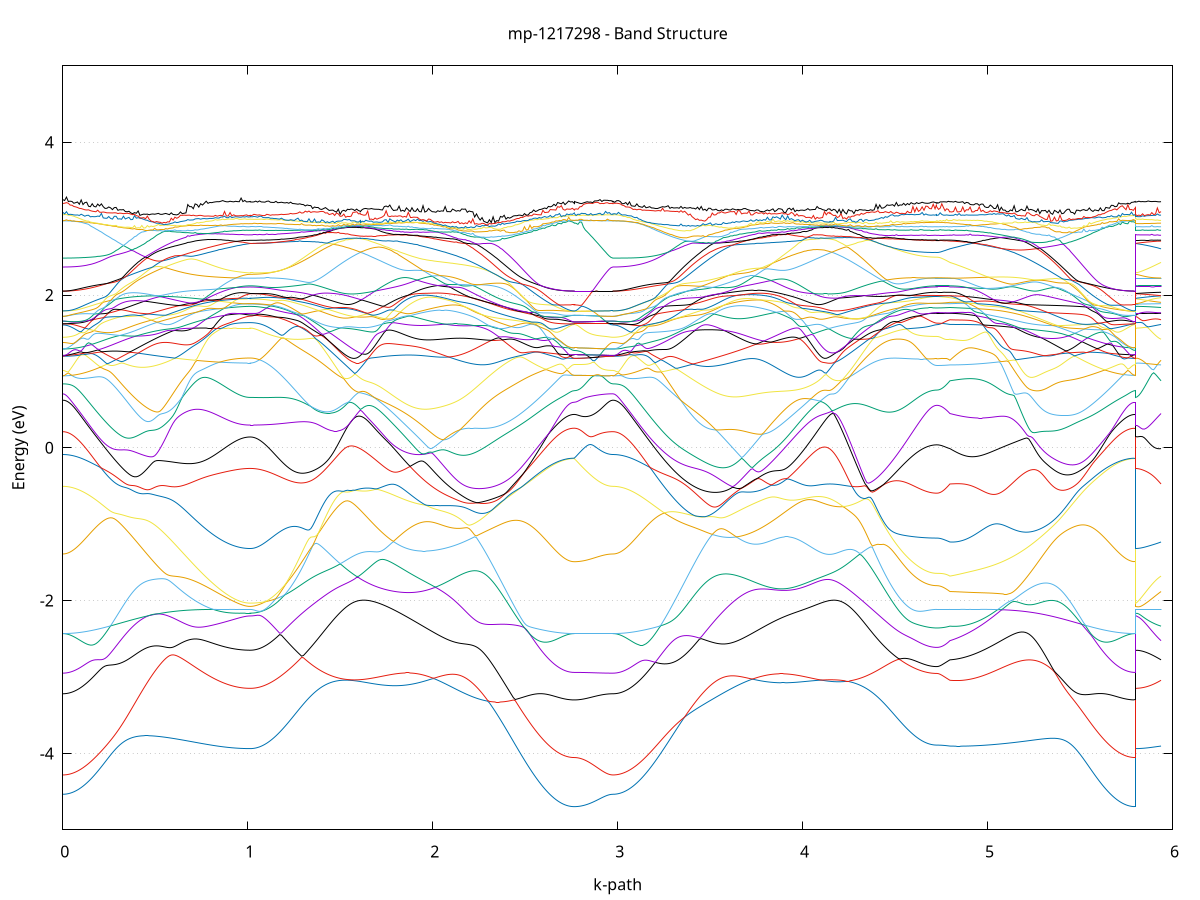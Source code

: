 set title 'mp-1217298 - Band Structure'
set xlabel 'k-path'
set ylabel 'Energy (eV)'
set grid y
set yrange [-5:5]
set terminal png size 800,600
set output 'mp-1217298_bands_gnuplot.png'
plot '-' using 1:2 with lines notitle, '-' using 1:2 with lines notitle, '-' using 1:2 with lines notitle, '-' using 1:2 with lines notitle, '-' using 1:2 with lines notitle, '-' using 1:2 with lines notitle, '-' using 1:2 with lines notitle, '-' using 1:2 with lines notitle, '-' using 1:2 with lines notitle, '-' using 1:2 with lines notitle, '-' using 1:2 with lines notitle, '-' using 1:2 with lines notitle, '-' using 1:2 with lines notitle, '-' using 1:2 with lines notitle, '-' using 1:2 with lines notitle, '-' using 1:2 with lines notitle, '-' using 1:2 with lines notitle, '-' using 1:2 with lines notitle, '-' using 1:2 with lines notitle, '-' using 1:2 with lines notitle, '-' using 1:2 with lines notitle, '-' using 1:2 with lines notitle, '-' using 1:2 with lines notitle, '-' using 1:2 with lines notitle, '-' using 1:2 with lines notitle, '-' using 1:2 with lines notitle, '-' using 1:2 with lines notitle, '-' using 1:2 with lines notitle, '-' using 1:2 with lines notitle, '-' using 1:2 with lines notitle, '-' using 1:2 with lines notitle, '-' using 1:2 with lines notitle, '-' using 1:2 with lines notitle, '-' using 1:2 with lines notitle, '-' using 1:2 with lines notitle, '-' using 1:2 with lines notitle, '-' using 1:2 with lines notitle, '-' using 1:2 with lines notitle, '-' using 1:2 with lines notitle, '-' using 1:2 with lines notitle, '-' using 1:2 with lines notitle, '-' using 1:2 with lines notitle, '-' using 1:2 with lines notitle, '-' using 1:2 with lines notitle, '-' using 1:2 with lines notitle, '-' using 1:2 with lines notitle, '-' using 1:2 with lines notitle, '-' using 1:2 with lines notitle, '-' using 1:2 with lines notitle, '-' using 1:2 with lines notitle, '-' using 1:2 with lines notitle, '-' using 1:2 with lines notitle, '-' using 1:2 with lines notitle, '-' using 1:2 with lines notitle, '-' using 1:2 with lines notitle, '-' using 1:2 with lines notitle, '-' using 1:2 with lines notitle, '-' using 1:2 with lines notitle, '-' using 1:2 with lines notitle, '-' using 1:2 with lines notitle, '-' using 1:2 with lines notitle, '-' using 1:2 with lines notitle, '-' using 1:2 with lines notitle, '-' using 1:2 with lines notitle
0.000000 -39.434640
0.009938 -39.434640
0.019876 -39.434440
0.029815 -39.434240
0.039753 -39.433940
0.049691 -39.433540
0.059629 -39.433140
0.069568 -39.432540
0.079506 -39.431940
0.089444 -39.431240
0.099382 -39.430440
0.109320 -39.429540
0.119259 -39.428540
0.129197 -39.427540
0.139135 -39.426440
0.149073 -39.425240
0.159012 -39.423940
0.168950 -39.422540
0.178888 -39.421140
0.188826 -39.419640
0.198764 -39.418040
0.208703 -39.416440
0.218641 -39.414740
0.228579 -39.412940
0.238517 -39.411040
0.248456 -39.409140
0.258394 -39.407140
0.268332 -39.405040
0.278270 -39.402940
0.288208 -39.400740
0.298147 -39.398540
0.308085 -39.396240
0.318023 -39.393840
0.327961 -39.391440
0.337900 -39.389040
0.347838 -39.386540
0.357776 -39.383940
0.367714 -39.381340
0.377652 -39.378740
0.387591 -39.376040
0.397529 -39.373340
0.407467 -39.370540
0.417405 -39.367740
0.427344 -39.364940
0.437282 -39.362040
0.447220 -39.359240
0.457158 -39.356240
0.467096 -39.353340
0.477035 -39.350440
0.486973 -39.347440
0.496911 -39.344440
0.506849 -39.341440
0.516788 -39.338440
0.526726 -39.335340
0.536664 -39.332340
0.546602 -39.329340
0.556540 -39.326240
0.566479 -39.323240
0.576417 -39.320240
0.586355 -39.317140
0.596293 -39.314140
0.606232 -39.311140
0.616170 -39.308140
0.626108 -39.305140
0.636046 -39.302240
0.645984 -39.299240
0.655923 -39.296340
0.665861 -39.293540
0.675799 -39.290640
0.685737 -39.287840
0.695676 -39.285040
0.705614 -39.282340
0.715552 -39.279640
0.725490 -39.276940
0.735428 -39.274340
0.745367 -39.271840
0.755305 -39.269240
0.765243 -39.266840
0.775181 -39.264440
0.785120 -39.262140
0.795058 -39.259840
0.804996 -39.257640
0.814934 -39.255540
0.824872 -39.253440
0.834811 -39.251540
0.844749 -39.249640
0.854687 -39.247840
0.864625 -39.246040
0.874564 -39.244440
0.884502 -39.242940
0.894440 -39.241440
0.904378 -39.240140
0.914316 -39.238840
0.924255 -39.237740
0.934193 -39.236740
0.944131 -39.235840
0.954069 -39.235040
0.964008 -39.234340
0.973946 -39.233740
0.983884 -39.233340
0.993822 -39.233040
1.003760 -39.232840
1.013699 -39.232840
1.013699 -39.232840
1.023615 -39.232740
1.033531 -39.232740
1.043448 -39.232640
1.053364 -39.232440
1.063281 -39.232340
1.073197 -39.232040
1.083113 -39.231840
1.093030 -39.231540
1.102946 -39.231240
1.112862 -39.230840
1.122779 -39.230440
1.132695 -39.229940
1.142611 -39.229440
1.152528 -39.228940
1.162444 -39.228440
1.172360 -39.227840
1.182277 -39.227240
1.192193 -39.226540
1.202110 -39.225940
1.212026 -39.225140
1.221942 -39.224440
1.231859 -39.223640
1.241775 -39.222840
1.251691 -39.222040
1.261608 -39.221240
1.271524 -39.220340
1.281440 -39.219440
1.291357 -39.218540
1.301273 -39.217640
1.311190 -39.216640
1.321106 -39.215740
1.331022 -39.214740
1.340939 -39.213740
1.350855 -39.212740
1.360771 -39.211740
1.370688 -39.210640
1.380604 -39.209640
1.390520 -39.208640
1.400437 -39.207540
1.410353 -39.206540
1.420269 -39.205440
1.430186 -39.204440
1.440102 -39.203340
1.450019 -39.202340
1.459935 -39.201240
1.469851 -39.200240
1.479768 -39.199240
1.489684 -39.198240
1.499600 -39.197240
1.509517 -39.196340
1.519433 -39.195340
1.529349 -39.194440
1.539266 -39.193640
1.549182 -39.192840
1.559099 -39.192040
1.569015 -39.191440
1.578931 -39.190840
1.588848 -39.190540
1.598764 -39.190440
1.608680 -39.190640
1.608680 -39.190640
1.618651 -39.191040
1.628622 -39.191640
1.638593 -39.192340
1.648564 -39.193240
1.658535 -39.194240
1.668506 -39.195240
1.678477 -39.196440
1.688448 -39.197540
1.698419 -39.198840
1.708390 -39.200140
1.718361 -39.201540
1.728332 -39.202940
1.738303 -39.204440
1.748274 -39.205940
1.758245 -39.207540
1.768216 -39.209240
1.778187 -39.210940
1.788158 -39.212640
1.798129 -39.214540
1.808100 -39.216340
1.818071 -39.218240
1.828042 -39.220240
1.838013 -39.222240
1.847984 -39.224340
1.857955 -39.226540
1.867926 -39.228640
1.877897 -39.230940
1.887868 -39.233140
1.897839 -39.235540
1.907810 -39.237840
1.917781 -39.240340
1.927752 -39.242740
1.937723 -39.245240
1.947694 -39.247840
1.957665 -39.250440
1.967636 -39.253040
1.977607 -39.255740
1.987578 -39.258440
1.997549 -39.261240
2.007520 -39.264040
2.017491 -39.266840
2.027462 -39.269640
2.037433 -39.272540
2.047404 -39.275440
2.057375 -39.278440
2.067346 -39.281440
2.077317 -39.284340
2.087288 -39.287440
2.097259 -39.290440
2.107230 -39.293440
2.117201 -39.296540
2.127172 -39.299640
2.137143 -39.302740
2.147114 -39.305840
2.157085 -39.308940
2.167056 -39.312040
2.177027 -39.315140
2.186998 -39.318340
2.196969 -39.321440
2.206940 -39.324540
2.216911 -39.327640
2.226882 -39.330740
2.236853 -39.333940
2.246824 -39.336940
2.256795 -39.340040
2.266766 -39.343140
2.276737 -39.346140
2.286708 -39.349240
2.296679 -39.352240
2.306650 -39.355240
2.316621 -39.358140
2.326592 -39.361040
2.336562 -39.363940
2.346533 -39.366840
2.356504 -39.369640
2.366475 -39.372440
2.376446 -39.375240
2.386417 -39.377940
2.396388 -39.380640
2.406359 -39.383240
2.416330 -39.385840
2.426301 -39.388340
2.436272 -39.390840
2.446243 -39.393240
2.456214 -39.395640
2.466185 -39.397940
2.476156 -39.400240
2.486127 -39.402440
2.496098 -39.404540
2.506069 -39.406640
2.516040 -39.408640
2.526011 -39.410540
2.535982 -39.412440
2.545953 -39.414240
2.555924 -39.415940
2.565895 -39.417640
2.575866 -39.419240
2.585837 -39.420740
2.595808 -39.422240
2.605779 -39.423540
2.615750 -39.424840
2.625721 -39.426040
2.635692 -39.427240
2.645663 -39.428240
2.655634 -39.429240
2.665605 -39.430140
2.675576 -39.430940
2.685547 -39.431640
2.695518 -39.432240
2.705489 -39.432840
2.715460 -39.433340
2.725431 -39.433740
2.735402 -39.434040
2.745373 -39.434240
2.755344 -39.434340
2.765315 -39.434340
2.765315 -39.434340
2.775279 -39.434340
2.785243 -39.434340
2.795207 -39.434440
2.805172 -39.434440
2.815136 -39.434440
2.825100 -39.434440
2.835064 -39.434440
2.845028 -39.434440
2.854992 -39.434440
2.864956 -39.434540
2.874920 -39.434540
2.884885 -39.434540
2.894849 -39.434540
2.904813 -39.434540
2.914777 -39.434540
2.924741 -39.434640
2.934705 -39.434640
2.944669 -39.434640
2.954634 -39.434640
2.964598 -39.434640
2.974562 -39.434640
2.974562 -39.434640
2.984505 -39.434640
2.994448 -39.434440
3.004391 -39.434240
3.014335 -39.433940
3.024278 -39.433540
3.034221 -39.433140
3.044164 -39.432540
3.054108 -39.431940
3.064051 -39.431140
3.073994 -39.430340
3.083937 -39.429540
3.093880 -39.428540
3.103824 -39.427440
3.113767 -39.426340
3.123710 -39.425140
3.133653 -39.423840
3.143596 -39.422540
3.153540 -39.421040
3.163483 -39.419540
3.173426 -39.417940
3.183369 -39.416340
3.193312 -39.414540
3.203256 -39.412740
3.213199 -39.410940
3.223142 -39.408940
3.233085 -39.406940
3.243029 -39.404940
3.252972 -39.402740
3.262915 -39.400540
3.272858 -39.398340
3.282801 -39.396040
3.292745 -39.393640
3.302688 -39.391240
3.312631 -39.388740
3.322574 -39.386240
3.332517 -39.383640
3.342461 -39.381040
3.352404 -39.378340
3.362347 -39.375640
3.372290 -39.372940
3.382233 -39.370140
3.392177 -39.367340
3.402120 -39.364440
3.412063 -39.361540
3.422006 -39.358640
3.431950 -39.355740
3.441893 -39.352740
3.451836 -39.349740
3.461779 -39.346740
3.471722 -39.343640
3.481666 -39.340640
3.491609 -39.337540
3.501552 -39.334440
3.511495 -39.331340
3.521438 -39.328240
3.531382 -39.325140
3.541325 -39.322040
3.551268 -39.318940
3.561211 -39.315740
3.571155 -39.312640
3.581098 -39.309540
3.591041 -39.306440
3.600984 -39.303340
3.610927 -39.300240
3.620871 -39.297140
3.630814 -39.294140
3.640757 -39.291040
3.650700 -39.288040
3.660643 -39.285040
3.670587 -39.282040
3.680530 -39.279040
3.690473 -39.276140
3.700416 -39.273240
3.710359 -39.270340
3.720303 -39.267440
3.730246 -39.264640
3.740189 -39.261840
3.750132 -39.259140
3.760076 -39.256340
3.770019 -39.253740
3.779962 -39.251040
3.789905 -39.248440
3.799848 -39.245940
3.809792 -39.243340
3.819735 -39.240940
3.829678 -39.238440
3.839621 -39.236140
3.849564 -39.233740
3.859508 -39.231440
3.869451 -39.229240
3.879394 -39.227040
3.889337 -39.224940
3.899280 -39.222840
3.909224 -39.220740
3.919167 -39.218840
3.929110 -39.216840
3.939053 -39.215040
3.948997 -39.213140
3.958940 -39.211440
3.968883 -39.209640
3.978826 -39.208040
3.988769 -39.206440
3.998713 -39.204840
4.008656 -39.203340
4.018599 -39.201940
4.028542 -39.200540
4.038485 -39.199240
4.048429 -39.197940
4.058372 -39.196740
4.068315 -39.195640
4.078258 -39.194540
4.088202 -39.193540
4.098145 -39.192640
4.108088 -39.191840
4.118031 -39.191240
4.127974 -39.190740
4.137918 -39.190440
4.147861 -39.190440
4.147861 -39.190440
4.157832 -39.190740
4.167803 -39.191240
4.177774 -39.191840
4.187745 -39.192540
4.197716 -39.193340
4.207687 -39.194240
4.217658 -39.195140
4.227629 -39.196040
4.237600 -39.197040
4.247571 -39.198040
4.257542 -39.199040
4.267513 -39.200040
4.277484 -39.201040
4.287455 -39.202040
4.297426 -39.203140
4.307397 -39.204140
4.317368 -39.205240
4.327339 -39.206240
4.337310 -39.207340
4.347281 -39.208340
4.357252 -39.209440
4.367223 -39.210440
4.377194 -39.211540
4.387165 -39.212540
4.397136 -39.213540
4.407107 -39.214540
4.417078 -39.215540
4.427049 -39.216540
4.437019 -39.217440
4.446991 -39.218440
4.456961 -39.219340
4.466932 -39.220240
4.476903 -39.221140
4.486874 -39.221940
4.496845 -39.222740
4.506816 -39.223540
4.516787 -39.224340
4.526758 -39.225140
4.536729 -39.225840
4.546700 -39.226540
4.556671 -39.227140
4.566642 -39.227740
4.576613 -39.228340
4.586584 -39.228940
4.596555 -39.229440
4.606526 -39.229940
4.616497 -39.230340
4.626468 -39.230840
4.636439 -39.231140
4.646410 -39.231540
4.656381 -39.231840
4.666352 -39.232040
4.676323 -39.232240
4.686294 -39.232440
4.696265 -39.232640
4.706236 -39.232740
4.716207 -39.232740
4.726178 -39.232740
4.726178 -39.232740
4.734979 -39.232740
4.743781 -39.232740
4.752582 -39.232840
4.761383 -39.232840
4.770184 -39.232840
4.778985 -39.232840
4.787786 -39.232840
4.796588 -39.232840
4.796588 -39.232840
4.806505 -39.233040
4.816423 -39.233340
4.826340 -39.233740
4.836258 -39.234340
4.846175 -39.235040
4.856093 -39.235840
4.866011 -39.236740
4.875928 -39.237740
4.885846 -39.238840
4.895763 -39.240140
4.905681 -39.241440
4.915598 -39.242840
4.925516 -39.244440
4.935434 -39.246040
4.945351 -39.247740
4.955269 -39.249540
4.965186 -39.251440
4.975104 -39.253440
4.985022 -39.255540
4.994939 -39.257640
5.004857 -39.259840
5.014774 -39.262040
5.024692 -39.264440
5.034609 -39.266740
5.044527 -39.269240
5.054445 -39.271740
5.064362 -39.274340
5.074280 -39.276940
5.084197 -39.279540
5.094115 -39.282240
5.104032 -39.284940
5.113950 -39.287740
5.123868 -39.290540
5.133785 -39.293440
5.143703 -39.296340
5.153620 -39.299240
5.163538 -39.302140
5.173455 -39.305040
5.183373 -39.308040
5.193291 -39.311040
5.203208 -39.314040
5.213126 -39.317040
5.223043 -39.320040
5.232961 -39.323140
5.242878 -39.326140
5.252796 -39.329140
5.262714 -39.332240
5.272631 -39.335240
5.282549 -39.338240
5.292466 -39.341240
5.302384 -39.344240
5.312301 -39.347240
5.322219 -39.350240
5.332137 -39.353240
5.342054 -39.356140
5.351972 -39.359040
5.361889 -39.361940
5.371807 -39.364740
5.381724 -39.367640
5.391642 -39.370440
5.401560 -39.373140
5.411477 -39.375840
5.421395 -39.378540
5.431312 -39.381140
5.441230 -39.383740
5.451147 -39.386340
5.461065 -39.388840
5.470983 -39.391240
5.480900 -39.393640
5.490818 -39.396040
5.500735 -39.398340
5.510653 -39.400540
5.520570 -39.402740
5.530488 -39.404840
5.540406 -39.406940
5.550323 -39.408940
5.560241 -39.410840
5.570158 -39.412640
5.580076 -39.414440
5.589993 -39.416140
5.599911 -39.417840
5.609829 -39.419440
5.619746 -39.420940
5.629664 -39.422340
5.639581 -39.423640
5.649499 -39.424940
5.659417 -39.426140
5.669334 -39.427240
5.679252 -39.428340
5.689169 -39.429240
5.699087 -39.430140
5.709004 -39.430940
5.718922 -39.431640
5.728840 -39.432340
5.738757 -39.432840
5.748675 -39.433340
5.758592 -39.433740
5.768510 -39.434040
5.778427 -39.434240
5.788345 -39.434340
5.798263 -39.434340
5.798263 -39.232840
5.808250 -39.232840
5.818238 -39.232840
5.828226 -39.232840
5.838214 -39.232840
5.848202 -39.232840
5.858189 -39.232840
5.868177 -39.232840
5.878165 -39.232840
5.888153 -39.232840
5.898141 -39.232840
5.908128 -39.232840
5.918116 -39.232840
5.928104 -39.232840
5.938092 -39.232840
e
0.000000 -39.353240
0.009938 -39.353240
0.019876 -39.353140
0.029815 -39.352940
0.039753 -39.352640
0.049691 -39.352340
0.059629 -39.352040
0.069568 -39.351540
0.079506 -39.351040
0.089444 -39.350440
0.099382 -39.349840
0.109320 -39.349040
0.119259 -39.348340
0.129197 -39.347440
0.139135 -39.346540
0.149073 -39.345540
0.159012 -39.344540
0.168950 -39.343440
0.178888 -39.342240
0.188826 -39.341040
0.198764 -39.339740
0.208703 -39.338440
0.218641 -39.337040
0.228579 -39.335540
0.238517 -39.334040
0.248456 -39.332540
0.258394 -39.330940
0.268332 -39.329240
0.278270 -39.327540
0.288208 -39.325840
0.298147 -39.324040
0.308085 -39.322140
0.318023 -39.320340
0.327961 -39.318340
0.337900 -39.316440
0.347838 -39.314440
0.357776 -39.312440
0.367714 -39.310340
0.377652 -39.308240
0.387591 -39.306140
0.397529 -39.304040
0.407467 -39.301840
0.417405 -39.299640
0.427344 -39.297440
0.437282 -39.295240
0.447220 -39.292940
0.457158 -39.290640
0.467096 -39.288440
0.477035 -39.286140
0.486973 -39.283840
0.496911 -39.281540
0.506849 -39.279240
0.516788 -39.276940
0.526726 -39.274640
0.536664 -39.272340
0.546602 -39.270040
0.556540 -39.267740
0.566479 -39.265440
0.576417 -39.263240
0.586355 -39.260940
0.596293 -39.258740
0.606232 -39.256440
0.616170 -39.254240
0.626108 -39.252140
0.636046 -39.249940
0.645984 -39.247840
0.655923 -39.245740
0.665861 -39.243640
0.675799 -39.241640
0.685737 -39.239640
0.695676 -39.237640
0.705614 -39.235740
0.715552 -39.233840
0.725490 -39.232040
0.735428 -39.230240
0.745367 -39.228440
0.755305 -39.226740
0.765243 -39.225140
0.775181 -39.223540
0.785120 -39.221940
0.795058 -39.220440
0.804996 -39.219040
0.814934 -39.217640
0.824872 -39.216340
0.834811 -39.215040
0.844749 -39.213840
0.854687 -39.212640
0.864625 -39.211640
0.874564 -39.210540
0.884502 -39.209640
0.894440 -39.208740
0.904378 -39.207940
0.914316 -39.207140
0.924255 -39.206540
0.934193 -39.205940
0.944131 -39.205340
0.954069 -39.204840
0.964008 -39.204440
0.973946 -39.204140
0.983884 -39.203940
0.993822 -39.203740
1.003760 -39.203640
1.013699 -39.203540
1.013699 -39.203540
1.023615 -39.203540
1.033531 -39.203540
1.043448 -39.203440
1.053364 -39.203340
1.063281 -39.203240
1.073197 -39.203140
1.083113 -39.203040
1.093030 -39.202840
1.102946 -39.202640
1.112862 -39.202440
1.122779 -39.202140
1.132695 -39.201940
1.142611 -39.201640
1.152528 -39.201340
1.162444 -39.201040
1.172360 -39.200640
1.182277 -39.200340
1.192193 -39.199940
1.202110 -39.199540
1.212026 -39.199140
1.221942 -39.198740
1.231859 -39.198240
1.241775 -39.197840
1.251691 -39.197440
1.261608 -39.196940
1.271524 -39.196440
1.281440 -39.195940
1.291357 -39.195540
1.301273 -39.195040
1.311190 -39.194540
1.321106 -39.194040
1.331022 -39.193540
1.340939 -39.193040
1.350855 -39.192540
1.360771 -39.192040
1.370688 -39.191540
1.380604 -39.191040
1.390520 -39.190540
1.400437 -39.190140
1.410353 -39.189640
1.420269 -39.189140
1.430186 -39.188740
1.440102 -39.188340
1.450019 -39.187940
1.459935 -39.187540
1.469851 -39.187140
1.479768 -39.186840
1.489684 -39.186440
1.499600 -39.186140
1.509517 -39.185840
1.519433 -39.185640
1.529349 -39.185340
1.539266 -39.185140
1.549182 -39.184940
1.559099 -39.184840
1.569015 -39.184740
1.578931 -39.184640
1.588848 -39.184540
1.598764 -39.184540
1.608680 -39.184540
1.608680 -39.184540
1.618651 -39.184640
1.628622 -39.184740
1.638593 -39.184840
1.648564 -39.185040
1.658535 -39.185240
1.668506 -39.185540
1.678477 -39.185840
1.688448 -39.186240
1.698419 -39.186640
1.708390 -39.187040
1.718361 -39.187540
1.728332 -39.188040
1.738303 -39.188640
1.748274 -39.189340
1.758245 -39.190040
1.768216 -39.190740
1.778187 -39.191540
1.788158 -39.192340
1.798129 -39.193240
1.808100 -39.194140
1.818071 -39.195140
1.828042 -39.196140
1.838013 -39.197240
1.847984 -39.198440
1.857955 -39.199640
1.867926 -39.200840
1.877897 -39.202140
1.887868 -39.203440
1.897839 -39.204840
1.907810 -39.206240
1.917781 -39.207740
1.927752 -39.209240
1.937723 -39.210840
1.947694 -39.212440
1.957665 -39.214140
1.967636 -39.215840
1.977607 -39.217540
1.987578 -39.219340
1.997549 -39.221240
2.007520 -39.223040
2.017491 -39.224940
2.027462 -39.226940
2.037433 -39.228940
2.047404 -39.230940
2.057375 -39.232940
2.067346 -39.235040
2.077317 -39.237140
2.087288 -39.239340
2.097259 -39.241540
2.107230 -39.243740
2.117201 -39.245940
2.127172 -39.248140
2.137143 -39.250440
2.147114 -39.252740
2.157085 -39.255040
2.167056 -39.257340
2.177027 -39.259640
2.186998 -39.261940
2.196969 -39.264340
2.206940 -39.266740
2.216911 -39.269040
2.226882 -39.271440
2.236853 -39.273840
2.246824 -39.276140
2.256795 -39.278540
2.266766 -39.280940
2.276737 -39.283240
2.286708 -39.285640
2.296679 -39.287940
2.306650 -39.290240
2.316621 -39.292540
2.326592 -39.294840
2.336562 -39.297140
2.346533 -39.299440
2.356504 -39.301640
2.366475 -39.303840
2.376446 -39.306040
2.386417 -39.308240
2.396388 -39.310340
2.406359 -39.312440
2.416330 -39.314540
2.426301 -39.316540
2.436272 -39.318540
2.446243 -39.320440
2.456214 -39.322440
2.466185 -39.324240
2.476156 -39.326140
2.486127 -39.327840
2.496098 -39.329640
2.506069 -39.331340
2.516040 -39.332940
2.526011 -39.334540
2.535982 -39.336040
2.545953 -39.337540
2.555924 -39.338940
2.565895 -39.340340
2.575866 -39.341640
2.585837 -39.342840
2.595808 -39.344040
2.605779 -39.345140
2.615750 -39.346240
2.625721 -39.347240
2.635692 -39.348140
2.645663 -39.349040
2.655634 -39.349840
2.665605 -39.350540
2.675576 -39.351140
2.685547 -39.351740
2.695518 -39.352340
2.705489 -39.352740
2.715460 -39.353140
2.725431 -39.353440
2.735402 -39.353740
2.745373 -39.353940
2.755344 -39.354040
2.765315 -39.354040
2.765315 -39.354040
2.775279 -39.354040
2.785243 -39.354040
2.795207 -39.354040
2.805172 -39.353940
2.815136 -39.353940
2.825100 -39.353840
2.835064 -39.353840
2.845028 -39.353740
2.854992 -39.353740
2.864956 -39.353640
2.874920 -39.353640
2.884885 -39.353540
2.894849 -39.353540
2.904813 -39.353440
2.914777 -39.353440
2.924741 -39.353340
2.934705 -39.353340
2.944669 -39.353240
2.954634 -39.353240
2.964598 -39.353240
2.974562 -39.353240
2.974562 -39.353240
2.984505 -39.353240
2.994448 -39.353140
3.004391 -39.352940
3.014335 -39.352640
3.024278 -39.352340
3.034221 -39.351940
3.044164 -39.351540
3.054108 -39.351040
3.064051 -39.350440
3.073994 -39.349740
3.083937 -39.349040
3.093880 -39.348240
3.103824 -39.347440
3.113767 -39.346440
3.123710 -39.345540
3.133653 -39.344440
3.143596 -39.343340
3.153540 -39.342140
3.163483 -39.340940
3.173426 -39.339640
3.183369 -39.338340
3.193312 -39.336940
3.203256 -39.335440
3.213199 -39.333940
3.223142 -39.332440
3.233085 -39.330740
3.243029 -39.329140
3.252972 -39.327440
3.262915 -39.325640
3.272858 -39.323840
3.282801 -39.321940
3.292745 -39.320140
3.302688 -39.318140
3.312631 -39.316140
3.322574 -39.314140
3.332517 -39.312140
3.342461 -39.310040
3.352404 -39.307940
3.362347 -39.305840
3.372290 -39.303640
3.382233 -39.301440
3.392177 -39.299240
3.402120 -39.297040
3.412063 -39.294740
3.422006 -39.292440
3.431950 -39.290140
3.441893 -39.287840
3.451836 -39.285540
3.461779 -39.283240
3.471722 -39.280840
3.481666 -39.278540
3.491609 -39.276240
3.501552 -39.273840
3.511495 -39.271540
3.521438 -39.269140
3.531382 -39.266840
3.541325 -39.264440
3.551268 -39.262140
3.561211 -39.259840
3.571155 -39.257440
3.581098 -39.255140
3.591041 -39.252940
3.600984 -39.250640
3.610927 -39.248340
3.620871 -39.246140
3.630814 -39.243940
3.640757 -39.241740
3.650700 -39.239540
3.660643 -39.237440
3.670587 -39.235340
3.680530 -39.233240
3.690473 -39.231240
3.700416 -39.229240
3.710359 -39.227240
3.720303 -39.225340
3.730246 -39.223340
3.740189 -39.221540
3.750132 -39.219640
3.760076 -39.217940
3.770019 -39.216140
3.779962 -39.214440
3.789905 -39.212740
3.799848 -39.211140
3.809792 -39.209540
3.819735 -39.208040
3.829678 -39.206540
3.839621 -39.205140
3.849564 -39.203740
3.859508 -39.202440
3.869451 -39.201140
3.879394 -39.199840
3.889337 -39.198640
3.899280 -39.197540
3.909224 -39.196440
3.919167 -39.195440
3.929110 -39.194440
3.939053 -39.193440
3.948997 -39.192540
3.958940 -39.191740
3.968883 -39.190940
3.978826 -39.190240
3.988769 -39.189540
3.998713 -39.188840
4.008656 -39.188240
4.018599 -39.187740
4.028542 -39.187240
4.038485 -39.186740
4.048429 -39.186340
4.058372 -39.185940
4.068315 -39.185640
4.078258 -39.185340
4.088202 -39.185140
4.098145 -39.184940
4.108088 -39.184740
4.118031 -39.184640
4.127974 -39.184640
4.137918 -39.184540
4.147861 -39.184540
4.147861 -39.184540
4.157832 -39.184640
4.167803 -39.184640
4.177774 -39.184840
4.187745 -39.184940
4.197716 -39.185140
4.207687 -39.185340
4.217658 -39.185540
4.227629 -39.185740
4.237600 -39.186040
4.247571 -39.186340
4.257542 -39.186740
4.267513 -39.187040
4.277484 -39.187440
4.287455 -39.187840
4.297426 -39.188240
4.307397 -39.188640
4.317368 -39.189040
4.327339 -39.189540
4.337310 -39.190040
4.347281 -39.190440
4.357252 -39.190940
4.367223 -39.191440
4.377194 -39.191940
4.387165 -39.192440
4.397136 -39.192940
4.407107 -39.193440
4.417078 -39.193940
4.427049 -39.194440
4.437019 -39.194940
4.446991 -39.195440
4.456961 -39.195940
4.466932 -39.196440
4.476903 -39.196840
4.486874 -39.197340
4.496845 -39.197840
4.506816 -39.198240
4.516787 -39.198640
4.526758 -39.199140
4.536729 -39.199540
4.546700 -39.199940
4.556671 -39.200240
4.566642 -39.200640
4.576613 -39.200940
4.586584 -39.201340
4.596555 -39.201640
4.606526 -39.201940
4.616497 -39.202140
4.626468 -39.202440
4.636439 -39.202640
4.646410 -39.202840
4.656381 -39.203040
4.666352 -39.203140
4.676323 -39.203340
4.686294 -39.203440
4.696265 -39.203440
4.706236 -39.203540
4.716207 -39.203540
4.726178 -39.203640
4.726178 -39.203640
4.734979 -39.203640
4.743781 -39.203640
4.752582 -39.203640
4.761383 -39.203640
4.770184 -39.203640
4.778985 -39.203640
4.787786 -39.203640
4.796588 -39.203640
4.796588 -39.203640
4.806505 -39.203740
4.816423 -39.203940
4.826340 -39.204140
4.836258 -39.204440
4.846175 -39.204840
4.856093 -39.205340
4.866011 -39.205840
4.875928 -39.206440
4.885846 -39.207140
4.895763 -39.207840
4.905681 -39.208740
4.915598 -39.209540
4.925516 -39.210540
4.935434 -39.211540
4.945351 -39.212640
4.955269 -39.213740
4.965186 -39.214940
4.975104 -39.216240
4.985022 -39.217540
4.994939 -39.218940
5.004857 -39.220440
5.014774 -39.221940
5.024692 -39.223440
5.034609 -39.225040
5.044527 -39.226740
5.054445 -39.228440
5.064362 -39.230240
5.074280 -39.232040
5.084197 -39.233840
5.094115 -39.235740
5.104032 -39.237640
5.113950 -39.239640
5.123868 -39.241640
5.133785 -39.243740
5.143703 -39.245740
5.153620 -39.247840
5.163538 -39.250040
5.173455 -39.252140
5.183373 -39.254340
5.193291 -39.256540
5.203208 -39.258840
5.213126 -39.261040
5.223043 -39.263340
5.232961 -39.265640
5.242878 -39.267940
5.252796 -39.270240
5.262714 -39.272540
5.272631 -39.274840
5.282549 -39.277140
5.292466 -39.279440
5.302384 -39.281840
5.312301 -39.284140
5.322219 -39.286440
5.332137 -39.288740
5.342054 -39.291040
5.351972 -39.293240
5.361889 -39.295540
5.371807 -39.297840
5.381724 -39.300040
5.391642 -39.302240
5.401560 -39.304440
5.411477 -39.306540
5.421395 -39.308740
5.431312 -39.310840
5.441230 -39.312840
5.451147 -39.314940
5.461065 -39.316940
5.470983 -39.318940
5.480900 -39.320840
5.490818 -39.322740
5.500735 -39.324540
5.510653 -39.326340
5.520570 -39.328140
5.530488 -39.329840
5.540406 -39.331540
5.550323 -39.333140
5.560241 -39.334740
5.570158 -39.336240
5.580076 -39.337640
5.589993 -39.339140
5.599911 -39.340440
5.609829 -39.341740
5.619746 -39.342940
5.629664 -39.344140
5.639581 -39.345240
5.649499 -39.346240
5.659417 -39.347240
5.669334 -39.348240
5.679252 -39.349040
5.689169 -39.349840
5.699087 -39.350540
5.709004 -39.351240
5.718922 -39.351840
5.728840 -39.352340
5.738757 -39.352740
5.748675 -39.353140
5.758592 -39.353440
5.768510 -39.353740
5.778427 -39.353940
5.788345 -39.354040
5.798263 -39.354040
5.798263 -39.203540
5.808250 -39.203540
5.818238 -39.203540
5.828226 -39.203540
5.838214 -39.203540
5.848202 -39.203540
5.858189 -39.203540
5.868177 -39.203540
5.878165 -39.203640
5.888153 -39.203640
5.898141 -39.203640
5.908128 -39.203640
5.918116 -39.203640
5.928104 -39.203640
5.938092 -39.203640
e
0.000000 -39.275640
0.009938 -39.275640
0.019876 -39.275540
0.029815 -39.275440
0.039753 -39.275240
0.049691 -39.275040
0.059629 -39.274740
0.069568 -39.274340
0.079506 -39.273940
0.089444 -39.273540
0.099382 -39.273040
0.109320 -39.272440
0.119259 -39.271840
0.129197 -39.271240
0.139135 -39.270540
0.149073 -39.269740
0.159012 -39.268940
0.168950 -39.268140
0.178888 -39.267240
0.188826 -39.266340
0.198764 -39.265340
0.208703 -39.264340
0.218641 -39.263240
0.228579 -39.262140
0.238517 -39.261040
0.248456 -39.259840
0.258394 -39.258640
0.268332 -39.257440
0.278270 -39.256140
0.288208 -39.254840
0.298147 -39.253540
0.308085 -39.252140
0.318023 -39.250740
0.327961 -39.249340
0.337900 -39.247940
0.347838 -39.246440
0.357776 -39.244940
0.367714 -39.243440
0.377652 -39.241940
0.387591 -39.240440
0.397529 -39.238840
0.407467 -39.237240
0.417405 -39.235740
0.427344 -39.234140
0.437282 -39.232540
0.447220 -39.230940
0.457158 -39.229340
0.467096 -39.227740
0.477035 -39.226240
0.486973 -39.224640
0.496911 -39.223040
0.506849 -39.221440
0.516788 -39.219840
0.526726 -39.218340
0.536664 -39.216740
0.546602 -39.215240
0.556540 -39.213740
0.566479 -39.212240
0.576417 -39.210740
0.586355 -39.209340
0.596293 -39.207840
0.606232 -39.206440
0.616170 -39.205040
0.626108 -39.203740
0.636046 -39.202440
0.645984 -39.201140
0.655923 -39.199840
0.665861 -39.198640
0.675799 -39.197440
0.685737 -39.196240
0.695676 -39.195140
0.705614 -39.194040
0.715552 -39.193040
0.725490 -39.192040
0.735428 -39.191040
0.745367 -39.190140
0.755305 -39.189240
0.765243 -39.188440
0.775181 -39.187640
0.785120 -39.186840
0.795058 -39.186140
0.804996 -39.185540
0.814934 -39.184840
0.824872 -39.184340
0.834811 -39.183740
0.844749 -39.183240
0.854687 -39.182840
0.864625 -39.182340
0.874564 -39.182040
0.884502 -39.181640
0.894440 -39.181340
0.904378 -39.181040
0.914316 -39.180840
0.924255 -39.180640
0.934193 -39.180440
0.944131 -39.180240
0.954069 -39.180140
0.964008 -39.180040
0.973946 -39.179940
0.983884 -39.179840
0.993822 -39.179840
1.003760 -39.179840
1.013699 -39.179840
1.013699 -39.179840
1.023615 -39.179840
1.033531 -39.179740
1.043448 -39.179740
1.053364 -39.179740
1.063281 -39.179740
1.073197 -39.179640
1.083113 -39.179640
1.093030 -39.179540
1.102946 -39.179540
1.112862 -39.179440
1.122779 -39.179340
1.132695 -39.179340
1.142611 -39.179240
1.152528 -39.179140
1.162444 -39.179040
1.172360 -39.178940
1.182277 -39.178840
1.192193 -39.178740
1.202110 -39.178740
1.212026 -39.178640
1.221942 -39.178540
1.231859 -39.178440
1.241775 -39.178340
1.251691 -39.178240
1.261608 -39.178240
1.271524 -39.178140
1.281440 -39.178040
1.291357 -39.178040
1.301273 -39.178040
1.311190 -39.177940
1.321106 -39.177940
1.331022 -39.177940
1.340939 -39.177940
1.350855 -39.177940
1.360771 -39.178040
1.370688 -39.178040
1.380604 -39.178140
1.390520 -39.178240
1.400437 -39.178340
1.410353 -39.178540
1.420269 -39.178640
1.430186 -39.178840
1.440102 -39.179040
1.450019 -39.179240
1.459935 -39.179540
1.469851 -39.179840
1.479768 -39.180140
1.489684 -39.180440
1.499600 -39.180840
1.509517 -39.181240
1.519433 -39.181640
1.529349 -39.182140
1.539266 -39.182540
1.549182 -39.183040
1.559099 -39.183440
1.569015 -39.183940
1.578931 -39.184240
1.588848 -39.184540
1.598764 -39.184540
1.608680 -39.184440
1.608680 -39.184440
1.618651 -39.184140
1.628622 -39.183740
1.638593 -39.183240
1.648564 -39.182740
1.658535 -39.182240
1.668506 -39.181740
1.678477 -39.181240
1.688448 -39.180740
1.698419 -39.180240
1.708390 -39.179840
1.718361 -39.179440
1.728332 -39.179040
1.738303 -39.178740
1.748274 -39.178440
1.758245 -39.178240
1.768216 -39.178040
1.778187 -39.177940
1.788158 -39.177740
1.798129 -39.177740
1.808100 -39.177740
1.818071 -39.177740
1.828042 -39.177840
1.838013 -39.177940
1.847984 -39.178040
1.857955 -39.178340
1.867926 -39.178540
1.877897 -39.178840
1.887868 -39.179240
1.897839 -39.179640
1.907810 -39.180140
1.917781 -39.180640
1.927752 -39.181140
1.937723 -39.181740
1.947694 -39.182340
1.957665 -39.183040
1.967636 -39.183840
1.977607 -39.184540
1.987578 -39.185440
1.997549 -39.186240
2.007520 -39.187140
2.017491 -39.188140
2.027462 -39.189140
2.037433 -39.190140
2.047404 -39.191240
2.057375 -39.192340
2.067346 -39.193440
2.077317 -39.194640
2.087288 -39.195840
2.097259 -39.197140
2.107230 -39.198440
2.117201 -39.199740
2.127172 -39.201040
2.137143 -39.202440
2.147114 -39.203840
2.157085 -39.205240
2.167056 -39.206740
2.177027 -39.208240
2.186998 -39.209640
2.196969 -39.211240
2.206940 -39.212740
2.216911 -39.214240
2.226882 -39.215840
2.236853 -39.217440
2.246824 -39.218940
2.256795 -39.220540
2.266766 -39.222140
2.276737 -39.223740
2.286708 -39.225340
2.296679 -39.226940
2.306650 -39.228540
2.316621 -39.230140
2.326592 -39.231740
2.336562 -39.233340
2.346533 -39.234940
2.356504 -39.236540
2.366475 -39.238140
2.376446 -39.239640
2.386417 -39.241240
2.396388 -39.242740
2.406359 -39.244240
2.416330 -39.245740
2.426301 -39.247140
2.436272 -39.248640
2.446243 -39.250040
2.456214 -39.251440
2.466185 -39.252840
2.476156 -39.254140
2.486127 -39.255440
2.496098 -39.256740
2.506069 -39.257940
2.516040 -39.259140
2.526011 -39.260340
2.535982 -39.261540
2.545953 -39.262640
2.555924 -39.263640
2.565895 -39.264640
2.575866 -39.265640
2.585837 -39.266540
2.595808 -39.267440
2.605779 -39.268340
2.615750 -39.269040
2.625721 -39.269840
2.635692 -39.270540
2.645663 -39.271140
2.655634 -39.271840
2.665605 -39.272340
2.675576 -39.272840
2.685547 -39.273340
2.695518 -39.273740
2.705489 -39.274040
2.715460 -39.274340
2.725431 -39.274540
2.735402 -39.274740
2.745373 -39.274940
2.755344 -39.274940
2.765315 -39.275040
2.765315 -39.275040
2.775279 -39.275040
2.785243 -39.275040
2.795207 -39.275040
2.805172 -39.275040
2.815136 -39.275040
2.825100 -39.275140
2.835064 -39.275140
2.845028 -39.275240
2.854992 -39.275240
2.864956 -39.275340
2.874920 -39.275340
2.884885 -39.275440
2.894849 -39.275440
2.904813 -39.275540
2.914777 -39.275540
2.924741 -39.275540
2.934705 -39.275640
2.944669 -39.275640
2.954634 -39.275640
2.964598 -39.275640
2.974562 -39.275640
2.974562 -39.275640
2.984505 -39.275640
2.994448 -39.275540
3.004391 -39.275440
3.014335 -39.275240
3.024278 -39.275040
3.034221 -39.274740
3.044164 -39.274340
3.054108 -39.273940
3.064051 -39.273540
3.073994 -39.273040
3.083937 -39.272440
3.093880 -39.271840
3.103824 -39.271140
3.113767 -39.270440
3.123710 -39.269740
3.133653 -39.268940
3.143596 -39.268140
3.153540 -39.267240
3.163483 -39.266240
3.173426 -39.265340
3.183369 -39.264240
3.193312 -39.263240
3.203256 -39.262140
3.213199 -39.260940
3.223142 -39.259840
3.233085 -39.258540
3.243029 -39.257340
3.252972 -39.256040
3.262915 -39.254740
3.272858 -39.253440
3.282801 -39.252040
3.292745 -39.250640
3.302688 -39.249240
3.312631 -39.247740
3.322574 -39.246240
3.332517 -39.244740
3.342461 -39.243240
3.352404 -39.241740
3.362347 -39.240240
3.372290 -39.238640
3.382233 -39.237040
3.392177 -39.235440
3.402120 -39.233840
3.412063 -39.232240
3.422006 -39.230640
3.431950 -39.229040
3.441893 -39.227440
3.451836 -39.225840
3.461779 -39.224240
3.471722 -39.222640
3.481666 -39.221040
3.491609 -39.219440
3.501552 -39.217840
3.511495 -39.216240
3.521438 -39.214740
3.531382 -39.213140
3.541325 -39.211640
3.551268 -39.210140
3.561211 -39.208640
3.571155 -39.207140
3.581098 -39.205640
3.591041 -39.204240
3.600984 -39.202840
3.610927 -39.201440
3.620871 -39.200140
3.630814 -39.198740
3.640757 -39.197440
3.650700 -39.196240
3.660643 -39.195040
3.670587 -39.193840
3.680530 -39.192640
3.690473 -39.191540
3.700416 -39.190440
3.710359 -39.189440
3.720303 -39.188440
3.730246 -39.187440
3.740189 -39.186540
3.750132 -39.185640
3.760076 -39.184840
3.770019 -39.184040
3.779962 -39.183240
3.789905 -39.182540
3.799848 -39.181940
3.809792 -39.181340
3.819735 -39.180740
3.829678 -39.180240
3.839621 -39.179740
3.849564 -39.179340
3.859508 -39.178940
3.869451 -39.178640
3.879394 -39.178340
3.889337 -39.178140
3.899280 -39.177940
3.909224 -39.177840
3.919167 -39.177740
3.929110 -39.177740
3.939053 -39.177740
3.948997 -39.177740
3.958940 -39.177840
3.968883 -39.178040
3.978826 -39.178140
3.988769 -39.178440
3.998713 -39.178640
4.008656 -39.178940
4.018599 -39.179340
4.028542 -39.179740
4.038485 -39.180140
4.048429 -39.180540
4.058372 -39.181040
4.068315 -39.181540
4.078258 -39.182040
4.088202 -39.182540
4.098145 -39.183140
4.108088 -39.183640
4.118031 -39.184040
4.127974 -39.184340
4.137918 -39.184540
4.147861 -39.184540
4.147861 -39.184540
4.157832 -39.184340
4.167803 -39.184040
4.177774 -39.183640
4.187745 -39.183140
4.197716 -39.182640
4.207687 -39.182240
4.217658 -39.181740
4.227629 -39.181340
4.237600 -39.180940
4.247571 -39.180540
4.257542 -39.180240
4.267513 -39.179940
4.277484 -39.179640
4.287455 -39.179340
4.297426 -39.179140
4.307397 -39.178840
4.317368 -39.178740
4.327339 -39.178540
4.337310 -39.178340
4.347281 -39.178240
4.357252 -39.178140
4.367223 -39.178040
4.377194 -39.178040
4.387165 -39.177940
4.397136 -39.177940
4.407107 -39.177940
4.417078 -39.177940
4.427049 -39.177940
4.437019 -39.177940
4.446991 -39.178040
4.456961 -39.178040
4.466932 -39.178140
4.476903 -39.178240
4.486874 -39.178240
4.496845 -39.178340
4.506816 -39.178440
4.516787 -39.178540
4.526758 -39.178640
4.536729 -39.178640
4.546700 -39.178740
4.556671 -39.178840
4.566642 -39.178940
4.576613 -39.179040
4.586584 -39.179140
4.596555 -39.179240
4.606526 -39.179240
4.616497 -39.179340
4.626468 -39.179440
4.636439 -39.179440
4.646410 -39.179540
4.656381 -39.179640
4.666352 -39.179640
4.676323 -39.179640
4.686294 -39.179740
4.696265 -39.179740
4.706236 -39.179740
4.716207 -39.179740
4.726178 -39.179740
4.726178 -39.179740
4.734979 -39.179740
4.743781 -39.179740
4.752582 -39.179740
4.761383 -39.179740
4.770184 -39.179740
4.778985 -39.179740
4.787786 -39.179840
4.796588 -39.179840
4.796588 -39.179840
4.806505 -39.179840
4.816423 -39.179840
4.826340 -39.179940
4.836258 -39.180040
4.846175 -39.180140
4.856093 -39.180240
4.866011 -39.180440
4.875928 -39.180640
4.885846 -39.180840
4.895763 -39.181040
4.905681 -39.181340
4.915598 -39.181640
4.925516 -39.182040
4.935434 -39.182440
4.945351 -39.182840
4.955269 -39.183240
4.965186 -39.183740
4.975104 -39.184340
4.985022 -39.184840
4.994939 -39.185540
5.004857 -39.186140
5.014774 -39.186840
5.024692 -39.187640
5.034609 -39.188440
5.044527 -39.189240
5.054445 -39.190140
5.064362 -39.191040
5.074280 -39.191940
5.084197 -39.192940
5.094115 -39.194040
5.104032 -39.195140
5.113950 -39.196240
5.123868 -39.197340
5.133785 -39.198540
5.143703 -39.199740
5.153620 -39.201040
5.163538 -39.202340
5.173455 -39.203640
5.183373 -39.204940
5.193291 -39.206340
5.203208 -39.207740
5.213126 -39.209140
5.223043 -39.210640
5.232961 -39.212040
5.242878 -39.213540
5.252796 -39.215040
5.262714 -39.216540
5.272631 -39.218140
5.282549 -39.219640
5.292466 -39.221240
5.302384 -39.222740
5.312301 -39.224340
5.322219 -39.225940
5.332137 -39.227540
5.342054 -39.229140
5.351972 -39.230640
5.361889 -39.232240
5.371807 -39.233840
5.381724 -39.235340
5.391642 -39.236940
5.401560 -39.238540
5.411477 -39.240040
5.421395 -39.241540
5.431312 -39.243040
5.441230 -39.244540
5.451147 -39.246040
5.461065 -39.247440
5.470983 -39.248940
5.480900 -39.250340
5.490818 -39.251640
5.500735 -39.253040
5.510653 -39.254340
5.520570 -39.255640
5.530488 -39.256940
5.540406 -39.258140
5.550323 -39.259340
5.560241 -39.260540
5.570158 -39.261640
5.580076 -39.262740
5.589993 -39.263740
5.599911 -39.264740
5.609829 -39.265740
5.619746 -39.266640
5.629664 -39.267540
5.639581 -39.268340
5.649499 -39.269140
5.659417 -39.269940
5.669334 -39.270540
5.679252 -39.271240
5.689169 -39.271840
5.699087 -39.272340
5.709004 -39.272840
5.718922 -39.273340
5.728840 -39.273740
5.738757 -39.274040
5.748675 -39.274340
5.758592 -39.274540
5.768510 -39.274740
5.778427 -39.274940
5.788345 -39.274940
5.798263 -39.275040
5.798263 -39.179840
5.808250 -39.179840
5.818238 -39.179840
5.828226 -39.179840
5.838214 -39.179840
5.848202 -39.179840
5.858189 -39.179840
5.868177 -39.179840
5.878165 -39.179840
5.888153 -39.179840
5.898141 -39.179840
5.908128 -39.179840
5.918116 -39.179840
5.928104 -39.179840
5.938092 -39.179840
e
0.000000 -39.002140
0.009938 -39.002040
0.019876 -39.001940
0.029815 -39.001740
0.039753 -39.001440
0.049691 -39.001140
0.059629 -39.000640
0.069568 -39.000140
0.079506 -38.999540
0.089444 -38.998840
0.099382 -38.998140
0.109320 -38.997240
0.119259 -38.996340
0.129197 -38.995340
0.139135 -38.994340
0.149073 -38.993140
0.159012 -38.991940
0.168950 -38.990640
0.178888 -38.989340
0.188826 -38.987940
0.198764 -38.986440
0.208703 -38.984840
0.218641 -38.983240
0.228579 -38.981540
0.238517 -38.979740
0.248456 -38.977940
0.258394 -38.976040
0.268332 -38.974140
0.278270 -38.972140
0.288208 -38.970140
0.298147 -38.967940
0.308085 -38.965840
0.318023 -38.963640
0.327961 -38.961340
0.337900 -38.959040
0.347838 -38.956740
0.357776 -38.954340
0.367714 -38.951840
0.377652 -38.949340
0.387591 -38.946840
0.397529 -38.944340
0.407467 -38.941740
0.417405 -38.939140
0.427344 -38.936440
0.437282 -38.933840
0.447220 -38.931140
0.457158 -38.928440
0.467096 -38.925640
0.477035 -38.922940
0.486973 -38.920140
0.496911 -38.917340
0.506849 -38.914540
0.516788 -38.911740
0.526726 -38.908940
0.536664 -38.906140
0.546602 -38.903340
0.556540 -38.900540
0.566479 -38.897740
0.576417 -38.894940
0.586355 -38.892140
0.596293 -38.889440
0.606232 -38.886640
0.616170 -38.883940
0.626108 -38.881240
0.636046 -38.878540
0.645984 -38.875840
0.655923 -38.873240
0.665861 -38.870540
0.675799 -38.868040
0.685737 -38.865440
0.695676 -38.862940
0.705614 -38.860440
0.715552 -38.858040
0.725490 -38.855640
0.735428 -38.853340
0.745367 -38.851040
0.755305 -38.848840
0.765243 -38.846640
0.775181 -38.844540
0.785120 -38.842440
0.795058 -38.840440
0.804996 -38.838440
0.814934 -38.836640
0.824872 -38.834840
0.834811 -38.833040
0.844749 -38.831440
0.854687 -38.829840
0.864625 -38.828340
0.874564 -38.826940
0.884502 -38.825640
0.894440 -38.824340
0.904378 -38.823240
0.914316 -38.822140
0.924255 -38.821140
0.934193 -38.820240
0.944131 -38.819540
0.954069 -38.818840
0.964008 -38.818240
0.973946 -38.817740
0.983884 -38.817440
0.993822 -38.817140
1.003760 -38.816940
1.013699 -38.816940
1.013699 -38.816940
1.023615 -38.816940
1.033531 -38.816840
1.043448 -38.816740
1.053364 -38.816640
1.063281 -38.816540
1.073197 -38.816340
1.083113 -38.816140
1.093030 -38.815840
1.102946 -38.815540
1.112862 -38.815240
1.122779 -38.814940
1.132695 -38.814540
1.142611 -38.814140
1.152528 -38.813640
1.162444 -38.813240
1.172360 -38.812740
1.182277 -38.812240
1.192193 -38.811640
1.202110 -38.811040
1.212026 -38.810440
1.221942 -38.809840
1.231859 -38.809240
1.241775 -38.808540
1.251691 -38.807840
1.261608 -38.807140
1.271524 -38.806440
1.281440 -38.805740
1.291357 -38.804940
1.301273 -38.804240
1.311190 -38.803440
1.321106 -38.802640
1.331022 -38.801840
1.340939 -38.801040
1.350855 -38.800240
1.360771 -38.799440
1.370688 -38.798640
1.380604 -38.797740
1.390520 -38.796940
1.400437 -38.796140
1.410353 -38.795340
1.420269 -38.794440
1.430186 -38.793640
1.440102 -38.792840
1.450019 -38.792040
1.459935 -38.791240
1.469851 -38.790540
1.479768 -38.789740
1.489684 -38.789040
1.499600 -38.788240
1.509517 -38.787540
1.519433 -38.786840
1.529349 -38.786140
1.539266 -38.785540
1.549182 -38.784940
1.559099 -38.784340
1.569015 -38.783740
1.578931 -38.783140
1.588848 -38.782640
1.598764 -38.782240
1.608680 -38.782740
1.608680 -38.782740
1.618651 -38.783340
1.628622 -38.783940
1.638593 -38.784540
1.648564 -38.785240
1.658535 -38.786040
1.668506 -38.786740
1.678477 -38.787640
1.688448 -38.788540
1.698419 -38.789440
1.708390 -38.790440
1.718361 -38.791440
1.728332 -38.792540
1.738303 -38.793640
1.748274 -38.794840
1.758245 -38.796140
1.768216 -38.797440
1.778187 -38.798840
1.788158 -38.800240
1.798129 -38.801640
1.808100 -38.803140
1.818071 -38.804740
1.828042 -38.806340
1.838013 -38.808040
1.847984 -38.809740
1.857955 -38.811540
1.867926 -38.813440
1.877897 -38.815240
1.887868 -38.817240
1.897839 -38.819240
1.907810 -38.821240
1.917781 -38.823340
1.927752 -38.825440
1.937723 -38.827640
1.947694 -38.829840
1.957665 -38.832140
1.967636 -38.834440
1.977607 -38.836740
1.987578 -38.839140
1.997549 -38.841640
2.007520 -38.844040
2.017491 -38.846640
2.027462 -38.849140
2.037433 -38.851740
2.047404 -38.854340
2.057375 -38.856940
2.067346 -38.859640
2.077317 -38.862340
2.087288 -38.865040
2.097259 -38.867840
2.107230 -38.870540
2.117201 -38.873340
2.127172 -38.876140
2.137143 -38.879040
2.147114 -38.881840
2.157085 -38.884740
2.167056 -38.887540
2.177027 -38.890440
2.186998 -38.893340
2.196969 -38.896240
2.206940 -38.899140
2.216911 -38.901940
2.226882 -38.904840
2.236853 -38.907740
2.246824 -38.910640
2.256795 -38.913440
2.266766 -38.916340
2.276737 -38.919140
2.286708 -38.921940
2.296679 -38.924740
2.306650 -38.927540
2.316621 -38.930340
2.326592 -38.933040
2.336562 -38.935840
2.346533 -38.938440
2.356504 -38.941140
2.366475 -38.943740
2.376446 -38.946340
2.386417 -38.948940
2.396388 -38.951440
2.406359 -38.953940
2.416330 -38.956340
2.426301 -38.958740
2.436272 -38.961040
2.446243 -38.963340
2.456214 -38.965540
2.466185 -38.967740
2.476156 -38.969940
2.486127 -38.972040
2.496098 -38.974040
2.506069 -38.975940
2.516040 -38.977840
2.526011 -38.979740
2.535982 -38.981540
2.545953 -38.983240
2.555924 -38.984840
2.565895 -38.986440
2.575866 -38.987940
2.585837 -38.989440
2.595808 -38.990740
2.605779 -38.992040
2.615750 -38.993340
2.625721 -38.994440
2.635692 -38.995540
2.645663 -38.996540
2.655634 -38.997440
2.665605 -38.998340
2.675576 -38.999040
2.685547 -38.999740
2.695518 -39.000340
2.705489 -39.000940
2.715460 -39.001340
2.725431 -39.001740
2.735402 -39.002040
2.745373 -39.002240
2.755344 -39.002340
2.765315 -39.002340
2.765315 -39.002340
2.775279 -39.002340
2.785243 -39.002340
2.795207 -39.002340
2.805172 -39.002340
2.815136 -39.002340
2.825100 -39.002340
2.835064 -39.002340
2.845028 -39.002240
2.854992 -39.002240
2.864956 -39.002240
2.874920 -39.002240
2.884885 -39.002240
2.894849 -39.002140
2.904813 -39.002140
2.914777 -39.002140
2.924741 -39.002140
2.934705 -39.002140
2.944669 -39.002140
2.954634 -39.002140
2.964598 -39.002140
2.974562 -39.002140
2.974562 -39.002140
2.984505 -39.002040
2.994448 -39.001940
3.004391 -39.001740
3.014335 -39.001440
3.024278 -39.001040
3.034221 -39.000640
3.044164 -39.000140
3.054108 -38.999540
3.064051 -38.998840
3.073994 -38.998040
3.083937 -38.997240
3.093880 -38.996340
3.103824 -38.995340
3.113767 -38.994240
3.123710 -38.993140
3.133653 -38.991940
3.143596 -38.990640
3.153540 -38.989240
3.163483 -38.987840
3.173426 -38.986340
3.183369 -38.984740
3.193312 -38.983140
3.203256 -38.981440
3.213199 -38.979640
3.223142 -38.977840
3.233085 -38.975940
3.243029 -38.973940
3.252972 -38.971940
3.262915 -38.969940
3.272858 -38.967740
3.282801 -38.965640
3.292745 -38.963340
3.302688 -38.961140
3.312631 -38.958740
3.322574 -38.956440
3.332517 -38.954040
3.342461 -38.951540
3.352404 -38.949040
3.362347 -38.946540
3.372290 -38.943940
3.382233 -38.941340
3.392177 -38.938640
3.402120 -38.936040
3.412063 -38.933340
3.422006 -38.930540
3.431950 -38.927840
3.441893 -38.925040
3.451836 -38.922240
3.461779 -38.919440
3.471722 -38.916640
3.481666 -38.913840
3.491609 -38.910940
3.501552 -38.908140
3.511495 -38.905240
3.521438 -38.902340
3.531382 -38.899440
3.541325 -38.896640
3.551268 -38.893740
3.561211 -38.890840
3.571155 -38.888040
3.581098 -38.885140
3.591041 -38.882340
3.600984 -38.879440
3.610927 -38.876640
3.620871 -38.873840
3.630814 -38.871040
3.640757 -38.868340
3.650700 -38.865540
3.660643 -38.862840
3.670587 -38.860140
3.680530 -38.857440
3.690473 -38.854840
3.700416 -38.852240
3.710359 -38.849640
3.720303 -38.847140
3.730246 -38.844640
3.740189 -38.842140
3.750132 -38.839740
3.760076 -38.837340
3.770019 -38.834940
3.779962 -38.832640
3.789905 -38.830340
3.799848 -38.828140
3.809792 -38.825940
3.819735 -38.823840
3.829678 -38.821740
3.839621 -38.819640
3.849564 -38.817740
3.859508 -38.815740
3.869451 -38.813840
3.879394 -38.812040
3.889337 -38.810240
3.899280 -38.808540
3.909224 -38.806840
3.919167 -38.805140
3.929110 -38.803640
3.939053 -38.802040
3.948997 -38.800640
3.958940 -38.799140
3.968883 -38.797840
3.978826 -38.796540
3.988769 -38.795240
3.998713 -38.794040
4.008656 -38.792840
4.018599 -38.791740
4.028542 -38.790740
4.038485 -38.789740
4.048429 -38.788740
4.058372 -38.787840
4.068315 -38.787040
4.078258 -38.786240
4.088202 -38.785440
4.098145 -38.784740
4.108088 -38.784140
4.118031 -38.783540
4.127974 -38.782940
4.137918 -38.782440
4.147861 -38.782540
4.147861 -38.782540
4.157832 -38.783040
4.167803 -38.783540
4.177774 -38.784140
4.187745 -38.784740
4.197716 -38.785340
4.207687 -38.786040
4.217658 -38.786640
4.227629 -38.787340
4.237600 -38.788040
4.247571 -38.788840
4.257542 -38.789540
4.267513 -38.790340
4.277484 -38.791040
4.287455 -38.791840
4.297426 -38.792640
4.307397 -38.793440
4.317368 -38.794340
4.327339 -38.795140
4.337310 -38.795940
4.347281 -38.796740
4.357252 -38.797640
4.367223 -38.798440
4.377194 -38.799240
4.387165 -38.800040
4.397136 -38.800940
4.407107 -38.801740
4.417078 -38.802540
4.427049 -38.803340
4.437019 -38.804140
4.446991 -38.804840
4.456961 -38.805640
4.466932 -38.806340
4.476903 -38.807040
4.486874 -38.807840
4.496845 -38.808440
4.506816 -38.809140
4.516787 -38.809840
4.526758 -38.810440
4.536729 -38.811040
4.546700 -38.811640
4.556671 -38.812140
4.566642 -38.812640
4.576613 -38.813140
4.586584 -38.813640
4.596555 -38.814040
4.606526 -38.814540
4.616497 -38.814840
4.626468 -38.815240
4.636439 -38.815540
4.646410 -38.815840
4.656381 -38.816040
4.666352 -38.816340
4.676323 -38.816540
4.686294 -38.816640
4.696265 -38.816740
4.706236 -38.816840
4.716207 -38.816940
4.726178 -38.816940
4.726178 -38.816940
4.734979 -38.816940
4.743781 -38.816940
4.752582 -38.816940
4.761383 -38.816940
4.770184 -38.816940
4.778985 -38.816940
4.787786 -38.816940
4.796588 -38.816940
4.796588 -38.816940
4.806505 -38.817140
4.816423 -38.817340
4.826340 -38.817740
4.836258 -38.818240
4.846175 -38.818840
4.856093 -38.819440
4.866011 -38.820240
4.875928 -38.821140
4.885846 -38.822140
4.895763 -38.823140
4.905681 -38.824340
4.915598 -38.825540
4.925516 -38.826940
4.935434 -38.828340
4.945351 -38.829840
4.955269 -38.831340
4.965186 -38.833040
4.975104 -38.834740
4.985022 -38.836540
4.994939 -38.838440
5.004857 -38.840340
5.014774 -38.842340
5.024692 -38.844440
5.034609 -38.846540
5.044527 -38.848740
5.054445 -38.850940
5.064362 -38.853240
5.074280 -38.855640
5.084197 -38.858040
5.094115 -38.860440
5.104032 -38.862940
5.113950 -38.865440
5.123868 -38.867940
5.133785 -38.870540
5.143703 -38.873140
5.153620 -38.875840
5.163538 -38.878440
5.173455 -38.881140
5.183373 -38.883940
5.193291 -38.886640
5.203208 -38.889440
5.213126 -38.892140
5.223043 -38.894940
5.232961 -38.897740
5.242878 -38.900540
5.252796 -38.903340
5.262714 -38.906140
5.272631 -38.908940
5.282549 -38.911840
5.292466 -38.914640
5.302384 -38.917340
5.312301 -38.920140
5.322219 -38.922940
5.332137 -38.925740
5.342054 -38.928440
5.351972 -38.931140
5.361889 -38.933840
5.371807 -38.936540
5.381724 -38.939240
5.391642 -38.941840
5.401560 -38.944440
5.411477 -38.946940
5.421395 -38.949440
5.431312 -38.951940
5.441230 -38.954440
5.451147 -38.956840
5.461065 -38.959140
5.470983 -38.961440
5.480900 -38.963740
5.490818 -38.965940
5.500735 -38.968140
5.510653 -38.970240
5.520570 -38.972340
5.530488 -38.974340
5.540406 -38.976240
5.550323 -38.978140
5.560241 -38.979940
5.570158 -38.981740
5.580076 -38.983440
5.589993 -38.985040
5.599911 -38.986640
5.609829 -38.988140
5.619746 -38.989540
5.629664 -38.990940
5.639581 -38.992140
5.649499 -38.993440
5.659417 -38.994540
5.669334 -38.995640
5.679252 -38.996640
5.689169 -38.997540
5.699087 -38.998340
5.709004 -38.999140
5.718922 -38.999740
5.728840 -39.000340
5.738757 -39.000940
5.748675 -39.001340
5.758592 -39.001740
5.768510 -39.002040
5.778427 -39.002240
5.788345 -39.002340
5.798263 -39.002340
5.798263 -38.816940
5.808250 -38.816940
5.818238 -38.816940
5.828226 -38.816940
5.838214 -38.816940
5.848202 -38.816940
5.858189 -38.816940
5.868177 -38.816940
5.878165 -38.816940
5.888153 -38.816940
5.898141 -38.816940
5.908128 -38.816940
5.918116 -38.816940
5.928104 -38.816940
5.938092 -38.816940
e
0.000000 -38.910140
0.009938 -38.910140
0.019876 -38.910040
0.029815 -38.909840
0.039753 -38.909640
0.049691 -38.909340
0.059629 -38.909040
0.069568 -38.908640
0.079506 -38.908140
0.089444 -38.907640
0.099382 -38.907040
0.109320 -38.906340
0.119259 -38.905640
0.129197 -38.904940
0.139135 -38.904140
0.149073 -38.903240
0.159012 -38.902340
0.168950 -38.901340
0.178888 -38.900240
0.188826 -38.899240
0.198764 -38.898040
0.208703 -38.896840
0.218641 -38.895640
0.228579 -38.894340
0.238517 -38.893040
0.248456 -38.891640
0.258394 -38.890140
0.268332 -38.888740
0.278270 -38.887240
0.288208 -38.885640
0.298147 -38.884040
0.308085 -38.882440
0.318023 -38.880840
0.327961 -38.879140
0.337900 -38.877340
0.347838 -38.875640
0.357776 -38.873840
0.367714 -38.872040
0.377652 -38.870240
0.387591 -38.868340
0.397529 -38.866540
0.407467 -38.864640
0.417405 -38.862740
0.427344 -38.860840
0.437282 -38.858840
0.447220 -38.856940
0.457158 -38.854940
0.467096 -38.853040
0.477035 -38.851040
0.486973 -38.849140
0.496911 -38.847140
0.506849 -38.845140
0.516788 -38.843240
0.526726 -38.841240
0.536664 -38.839340
0.546602 -38.837440
0.556540 -38.835540
0.566479 -38.833640
0.576417 -38.831740
0.586355 -38.829840
0.596293 -38.828040
0.606232 -38.826140
0.616170 -38.824340
0.626108 -38.822640
0.636046 -38.820840
0.645984 -38.819140
0.655923 -38.817440
0.665861 -38.815840
0.675799 -38.814240
0.685737 -38.812640
0.695676 -38.811040
0.705614 -38.809540
0.715552 -38.808140
0.725490 -38.806740
0.735428 -38.805340
0.745367 -38.804040
0.755305 -38.802740
0.765243 -38.801440
0.775181 -38.800240
0.785120 -38.799140
0.795058 -38.798040
0.804996 -38.797040
0.814934 -38.796040
0.824872 -38.795140
0.834811 -38.794240
0.844749 -38.793340
0.854687 -38.792640
0.864625 -38.791840
0.874564 -38.791240
0.884502 -38.790540
0.894440 -38.789940
0.904378 -38.789440
0.914316 -38.788940
0.924255 -38.788540
0.934193 -38.788140
0.944131 -38.787840
0.954069 -38.787540
0.964008 -38.787340
0.973946 -38.787140
0.983884 -38.786940
0.993822 -38.786840
1.003760 -38.786740
1.013699 -38.786740
1.013699 -38.786740
1.023615 -38.786740
1.033531 -38.786740
1.043448 -38.786740
1.053364 -38.786640
1.063281 -38.786540
1.073197 -38.786540
1.083113 -38.786440
1.093030 -38.786240
1.102946 -38.786140
1.112862 -38.786040
1.122779 -38.785840
1.132695 -38.785740
1.142611 -38.785540
1.152528 -38.785340
1.162444 -38.785140
1.172360 -38.784940
1.182277 -38.784740
1.192193 -38.784540
1.202110 -38.784240
1.212026 -38.784040
1.221942 -38.783740
1.231859 -38.783540
1.241775 -38.783240
1.251691 -38.783040
1.261608 -38.782740
1.271524 -38.782540
1.281440 -38.782240
1.291357 -38.782040
1.301273 -38.781740
1.311190 -38.781540
1.321106 -38.781240
1.331022 -38.781040
1.340939 -38.780840
1.350855 -38.780640
1.360771 -38.780440
1.370688 -38.780240
1.380604 -38.780040
1.390520 -38.779840
1.400437 -38.779740
1.410353 -38.779540
1.420269 -38.779440
1.430186 -38.779340
1.440102 -38.779340
1.450019 -38.779240
1.459935 -38.779240
1.469851 -38.779240
1.479768 -38.779340
1.489684 -38.779340
1.499600 -38.779440
1.509517 -38.779540
1.519433 -38.779740
1.529349 -38.779940
1.539266 -38.780140
1.549182 -38.780440
1.559099 -38.780740
1.569015 -38.781040
1.578931 -38.781440
1.588848 -38.781840
1.598764 -38.782140
1.608680 -38.781740
1.608680 -38.781740
1.618651 -38.781340
1.628622 -38.780940
1.638593 -38.780540
1.648564 -38.780240
1.658535 -38.779940
1.668506 -38.779740
1.678477 -38.779540
1.688448 -38.779340
1.698419 -38.779240
1.708390 -38.779240
1.718361 -38.779140
1.728332 -38.779240
1.738303 -38.779240
1.748274 -38.779440
1.758245 -38.779540
1.768216 -38.779740
1.778187 -38.780040
1.788158 -38.780340
1.798129 -38.780740
1.808100 -38.781140
1.818071 -38.781540
1.828042 -38.782140
1.838013 -38.782640
1.847984 -38.783240
1.857955 -38.783940
1.867926 -38.784640
1.877897 -38.785440
1.887868 -38.786240
1.897839 -38.787140
1.907810 -38.788040
1.917781 -38.788940
1.927752 -38.789940
1.937723 -38.791040
1.947694 -38.792140
1.957665 -38.793340
1.967636 -38.794540
1.977607 -38.795740
1.987578 -38.797040
1.997549 -38.798340
2.007520 -38.799740
2.017491 -38.801140
2.027462 -38.802640
2.037433 -38.804140
2.047404 -38.805640
2.057375 -38.807240
2.067346 -38.808840
2.077317 -38.810540
2.087288 -38.812240
2.097259 -38.813940
2.107230 -38.815640
2.117201 -38.817440
2.127172 -38.819240
2.137143 -38.821040
2.147114 -38.822940
2.157085 -38.824740
2.167056 -38.826640
2.177027 -38.828540
2.186998 -38.830540
2.196969 -38.832440
2.206940 -38.834440
2.216911 -38.836340
2.226882 -38.838340
2.236853 -38.840340
2.246824 -38.842340
2.256795 -38.844340
2.266766 -38.846340
2.276737 -38.848340
2.286708 -38.850340
2.296679 -38.852240
2.306650 -38.854240
2.316621 -38.856240
2.326592 -38.858240
2.336562 -38.860140
2.346533 -38.862140
2.356504 -38.864040
2.366475 -38.865940
2.376446 -38.867840
2.386417 -38.869740
2.396388 -38.871540
2.406359 -38.873340
2.416330 -38.875140
2.426301 -38.876940
2.436272 -38.878640
2.446243 -38.880340
2.456214 -38.882040
2.466185 -38.883740
2.476156 -38.885340
2.486127 -38.886840
2.496098 -38.888340
2.506069 -38.889840
2.516040 -38.891340
2.526011 -38.892740
2.535982 -38.894040
2.545953 -38.895340
2.555924 -38.896640
2.565895 -38.897840
2.575866 -38.898940
2.585837 -38.900040
2.595808 -38.901140
2.605779 -38.902140
2.615750 -38.903040
2.625721 -38.903940
2.635692 -38.904740
2.645663 -38.905540
2.655634 -38.906240
2.665605 -38.906840
2.675576 -38.907440
2.685547 -38.907940
2.695518 -38.908440
2.705489 -38.908840
2.715460 -38.909240
2.725431 -38.909440
2.735402 -38.909740
2.745373 -38.909840
2.755344 -38.909940
2.765315 -38.909940
2.765315 -38.909940
2.775279 -38.909940
2.785243 -38.910040
2.795207 -38.910040
2.805172 -38.910040
2.815136 -38.910040
2.825100 -38.910040
2.835064 -38.910040
2.845028 -38.910040
2.854992 -38.910040
2.864956 -38.910040
2.874920 -38.910040
2.884885 -38.910040
2.894849 -38.910040
2.904813 -38.910140
2.914777 -38.910140
2.924741 -38.910140
2.934705 -38.910140
2.944669 -38.910140
2.954634 -38.910140
2.964598 -38.910140
2.974562 -38.910140
2.974562 -38.910140
2.984505 -38.910140
2.994448 -38.910040
3.004391 -38.909840
3.014335 -38.909640
3.024278 -38.909340
3.034221 -38.909040
3.044164 -38.908640
3.054108 -38.908140
3.064051 -38.907640
3.073994 -38.907040
3.083937 -38.906340
3.093880 -38.905640
3.103824 -38.904940
3.113767 -38.904040
3.123710 -38.903240
3.133653 -38.902240
3.143596 -38.901240
3.153540 -38.900240
3.163483 -38.899140
3.173426 -38.897940
3.183369 -38.896740
3.193312 -38.895540
3.203256 -38.894240
3.213199 -38.892940
3.223142 -38.891540
3.233085 -38.890040
3.243029 -38.888640
3.252972 -38.887040
3.262915 -38.885540
3.272858 -38.883940
3.282801 -38.882340
3.292745 -38.880640
3.302688 -38.878940
3.312631 -38.877240
3.322574 -38.875440
3.332517 -38.873640
3.342461 -38.871840
3.352404 -38.869940
3.362347 -38.868140
3.372290 -38.866240
3.382233 -38.864340
3.392177 -38.862440
3.402120 -38.860440
3.412063 -38.858540
3.422006 -38.856540
3.431950 -38.854540
3.441893 -38.852640
3.451836 -38.850640
3.461779 -38.848640
3.471722 -38.846640
3.481666 -38.844640
3.491609 -38.842640
3.501552 -38.840640
3.511495 -38.838640
3.521438 -38.836740
3.531382 -38.834740
3.541325 -38.832740
3.551268 -38.830840
3.561211 -38.828940
3.571155 -38.827040
3.581098 -38.825140
3.591041 -38.823240
3.600984 -38.821440
3.610927 -38.819540
3.620871 -38.817740
3.630814 -38.816040
3.640757 -38.814240
3.650700 -38.812540
3.660643 -38.810840
3.670587 -38.809240
3.680530 -38.807640
3.690473 -38.806040
3.700416 -38.804440
3.710359 -38.802940
3.720303 -38.801540
3.730246 -38.800040
3.740189 -38.798640
3.750132 -38.797340
3.760076 -38.796040
3.770019 -38.794840
3.779962 -38.793540
3.789905 -38.792440
3.799848 -38.791340
3.809792 -38.790240
3.819735 -38.789240
3.829678 -38.788240
3.839621 -38.787340
3.849564 -38.786440
3.859508 -38.785640
3.869451 -38.784840
3.879394 -38.784140
3.889337 -38.783440
3.899280 -38.782840
3.909224 -38.782240
3.919167 -38.781740
3.929110 -38.781240
3.939053 -38.780840
3.948997 -38.780440
3.958940 -38.780140
3.968883 -38.779840
3.978826 -38.779640
3.988769 -38.779440
3.998713 -38.779340
4.008656 -38.779240
4.018599 -38.779140
4.028542 -38.779240
4.038485 -38.779240
4.048429 -38.779340
4.058372 -38.779440
4.068315 -38.779640
4.078258 -38.779840
4.088202 -38.780140
4.098145 -38.780440
4.108088 -38.780740
4.118031 -38.781140
4.127974 -38.781540
4.137918 -38.782040
4.147861 -38.781940
4.147861 -38.781940
4.157832 -38.781540
4.167803 -38.781140
4.177774 -38.780840
4.187745 -38.780440
4.197716 -38.780240
4.207687 -38.779940
4.217658 -38.779740
4.227629 -38.779640
4.237600 -38.779440
4.247571 -38.779340
4.257542 -38.779340
4.267513 -38.779240
4.277484 -38.779240
4.287455 -38.779240
4.297426 -38.779340
4.307397 -38.779340
4.317368 -38.779440
4.327339 -38.779540
4.337310 -38.779640
4.347281 -38.779840
4.357252 -38.780040
4.367223 -38.780140
4.377194 -38.780340
4.387165 -38.780540
4.397136 -38.780740
4.407107 -38.781040
4.417078 -38.781240
4.427049 -38.781440
4.437019 -38.781740
4.446991 -38.781940
4.456961 -38.782240
4.466932 -38.782440
4.476903 -38.782740
4.486874 -38.782940
4.496845 -38.783240
4.506816 -38.783540
4.516787 -38.783740
4.526758 -38.784040
4.536729 -38.784240
4.546700 -38.784440
4.556671 -38.784740
4.566642 -38.784940
4.576613 -38.785140
4.586584 -38.785340
4.596555 -38.785540
4.606526 -38.785640
4.616497 -38.785840
4.626468 -38.786040
4.636439 -38.786140
4.646410 -38.786240
4.656381 -38.786340
4.666352 -38.786440
4.676323 -38.786540
4.686294 -38.786640
4.696265 -38.786740
4.706236 -38.786740
4.716207 -38.786740
4.726178 -38.786740
4.726178 -38.786740
4.734979 -38.786740
4.743781 -38.786740
4.752582 -38.786740
4.761383 -38.786740
4.770184 -38.786740
4.778985 -38.786740
4.787786 -38.786740
4.796588 -38.786740
4.796588 -38.786740
4.806505 -38.786840
4.816423 -38.786940
4.826340 -38.787140
4.836258 -38.787340
4.846175 -38.787540
4.856093 -38.787840
4.866011 -38.788140
4.875928 -38.788540
4.885846 -38.788940
4.895763 -38.789440
4.905681 -38.789940
4.915598 -38.790540
4.925516 -38.791140
4.935434 -38.791840
4.945351 -38.792540
4.955269 -38.793340
4.965186 -38.794240
4.975104 -38.795040
4.985022 -38.796040
4.994939 -38.797040
5.004857 -38.798040
5.014774 -38.799140
5.024692 -38.800240
5.034609 -38.801440
5.044527 -38.802640
5.054445 -38.803940
5.064362 -38.805340
5.074280 -38.806640
5.084197 -38.808040
5.094115 -38.809540
5.104032 -38.811040
5.113950 -38.812540
5.123868 -38.814140
5.133785 -38.815740
5.143703 -38.817440
5.153620 -38.819140
5.163538 -38.820840
5.173455 -38.822540
5.183373 -38.824340
5.193291 -38.826140
5.203208 -38.827940
5.213126 -38.829840
5.223043 -38.831640
5.232961 -38.833540
5.242878 -38.835440
5.252796 -38.837340
5.262714 -38.839240
5.272631 -38.841240
5.282549 -38.843140
5.292466 -38.845140
5.302384 -38.847040
5.312301 -38.849040
5.322219 -38.851040
5.332137 -38.852940
5.342054 -38.854940
5.351972 -38.856840
5.361889 -38.858740
5.371807 -38.860740
5.381724 -38.862640
5.391642 -38.864540
5.401560 -38.866440
5.411477 -38.868240
5.421395 -38.870140
5.431312 -38.871940
5.441230 -38.873740
5.451147 -38.875540
5.461065 -38.877240
5.470983 -38.879040
5.480900 -38.880740
5.490818 -38.882340
5.500735 -38.883940
5.510653 -38.885540
5.520570 -38.887140
5.530488 -38.888640
5.540406 -38.890040
5.550323 -38.891540
5.560241 -38.892840
5.570158 -38.894240
5.580076 -38.895540
5.589993 -38.896740
5.599911 -38.897940
5.609829 -38.899040
5.619746 -38.900140
5.629664 -38.901240
5.639581 -38.902140
5.649499 -38.903140
5.659417 -38.903940
5.669334 -38.904840
5.679252 -38.905540
5.689169 -38.906240
5.699087 -38.906940
5.709004 -38.907440
5.718922 -38.908040
5.728840 -38.908440
5.738757 -38.908840
5.748675 -38.909240
5.758592 -38.909440
5.768510 -38.909740
5.778427 -38.909840
5.788345 -38.909940
5.798263 -38.909940
5.798263 -38.786740
5.808250 -38.786740
5.818238 -38.786740
5.828226 -38.786740
5.838214 -38.786740
5.848202 -38.786740
5.858189 -38.786740
5.868177 -38.786740
5.878165 -38.786740
5.888153 -38.786740
5.898141 -38.786740
5.908128 -38.786740
5.918116 -38.786740
5.928104 -38.786740
5.938092 -38.786740
e
0.000000 -18.489640
0.009938 -18.489540
0.019876 -18.489240
0.029815 -18.488640
0.039753 -18.487840
0.049691 -18.486740
0.059629 -18.485440
0.069568 -18.483940
0.079506 -18.482240
0.089444 -18.480240
0.099382 -18.478040
0.109320 -18.475640
0.119259 -18.472940
0.129197 -18.470140
0.139135 -18.467040
0.149073 -18.463640
0.159012 -18.460140
0.168950 -18.456440
0.178888 -18.452440
0.188826 -18.448340
0.198764 -18.443940
0.208703 -18.439340
0.218641 -18.434640
0.228579 -18.429640
0.238517 -18.424540
0.248456 -18.419240
0.258394 -18.413840
0.268332 -18.408140
0.278270 -18.402340
0.288208 -18.396440
0.298147 -18.390340
0.308085 -18.384140
0.318023 -18.377740
0.327961 -18.371340
0.337900 -18.364740
0.347838 -18.358140
0.357776 -18.351440
0.367714 -18.344640
0.377652 -18.337840
0.387591 -18.330940
0.397529 -18.324140
0.407467 -18.317240
0.417405 -18.310440
0.427344 -18.303640
0.437282 -18.296940
0.447220 -18.290240
0.457158 -18.283740
0.467096 -18.277440
0.477035 -18.271240
0.486973 -18.265340
0.496911 -18.259640
0.506849 -18.254340
0.516788 -18.249240
0.526726 -18.244640
0.536664 -18.240340
0.546602 -18.236540
0.556540 -18.233340
0.566479 -18.230640
0.576417 -18.228640
0.586355 -18.227240
0.596293 -18.226640
0.606232 -18.226940
0.616170 -18.228040
0.626108 -18.230340
0.636046 -18.233940
0.645984 -18.239440
0.655923 -18.247440
0.665861 -18.258940
0.675799 -18.273840
0.685737 -18.290840
0.695676 -18.308940
0.705614 -18.327440
0.715552 -18.345940
0.725490 -18.364340
0.735428 -18.382340
0.745367 -18.399940
0.755305 -18.417240
0.765243 -18.433940
0.775181 -18.450140
0.785120 -18.465840
0.795058 -18.481040
0.804996 -18.495540
0.814934 -18.509540
0.824872 -18.522940
0.834811 -18.535740
0.844749 -18.547840
0.854687 -18.559340
0.864625 -18.570240
0.874564 -18.580440
0.884502 -18.589940
0.894440 -18.598840
0.904378 -18.606940
0.914316 -18.614440
0.924255 -18.621240
0.934193 -18.627340
0.944131 -18.632740
0.954069 -18.637340
0.964008 -18.641340
0.973946 -18.644540
0.983884 -18.647040
0.993822 -18.648840
1.003760 -18.649940
1.013699 -18.650340
1.013699 -18.650340
1.023615 -18.650140
1.033531 -18.649640
1.043448 -18.648840
1.053364 -18.647640
1.063281 -18.646140
1.073197 -18.644340
1.083113 -18.642240
1.093030 -18.639740
1.102946 -18.636940
1.112862 -18.633740
1.122779 -18.630340
1.132695 -18.626540
1.142611 -18.622440
1.152528 -18.617940
1.162444 -18.613240
1.172360 -18.608140
1.182277 -18.602840
1.192193 -18.597140
1.202110 -18.591140
1.212026 -18.584840
1.221942 -18.578240
1.231859 -18.571440
1.241775 -18.564240
1.251691 -18.556740
1.261608 -18.549040
1.271524 -18.541040
1.281440 -18.532740
1.291357 -18.524140
1.301273 -18.515340
1.311190 -18.506240
1.321106 -18.496840
1.331022 -18.487340
1.340939 -18.477440
1.350855 -18.467440
1.360771 -18.457140
1.370688 -18.446640
1.380604 -18.435940
1.390520 -18.425040
1.400437 -18.413940
1.410353 -18.402640
1.420269 -18.391140
1.430186 -18.379540
1.440102 -18.367840
1.450019 -18.356040
1.459935 -18.344040
1.469851 -18.332040
1.479768 -18.319940
1.489684 -18.307840
1.499600 -18.295740
1.509517 -18.283740
1.519433 -18.271840
1.529349 -18.260140
1.539266 -18.248740
1.549182 -18.237840
1.559099 -18.227440
1.569015 -18.217840
1.578931 -18.209240
1.588848 -18.201840
1.598764 -18.195940
1.608680 -18.191540
1.608680 -18.191540
1.618651 -18.188840
1.628622 -18.187540
1.638593 -18.187640
1.648564 -18.188840
1.658535 -18.190840
1.668506 -18.193540
1.678477 -18.196740
1.688448 -18.200340
1.698419 -18.204140
1.708390 -18.209140
1.718361 -18.215740
1.728332 -18.221840
1.738303 -18.227540
1.748274 -18.232740
1.758245 -18.237540
1.768216 -18.241740
1.778187 -18.245540
1.788158 -18.248740
1.798129 -18.251440
1.808100 -18.253640
1.818071 -18.255440
1.828042 -18.258640
1.838013 -18.261440
1.847984 -18.263740
1.857955 -18.265640
1.867926 -18.266940
1.877897 -18.267840
1.887868 -18.268240
1.897839 -18.268040
1.907810 -18.267440
1.917781 -18.266340
1.927752 -18.264740
1.937723 -18.262640
1.947694 -18.260040
1.957665 -18.257040
1.967636 -18.253540
1.977607 -18.249640
1.987578 -18.245340
1.997549 -18.240640
2.007520 -18.235540
2.017491 -18.230140
2.027462 -18.224440
2.037433 -18.218440
2.047404 -18.212140
2.057375 -18.205740
2.067346 -18.199140
2.077317 -18.192440
2.087288 -18.185840
2.097259 -18.179240
2.107230 -18.172940
2.117201 -18.167040
2.127172 -18.161840
2.137143 -18.157840
2.147114 -18.155640
2.157085 -18.155940
2.167056 -18.159040
2.177027 -18.164840
2.186998 -18.172640
2.196969 -18.181940
2.206940 -18.192140
2.216911 -18.203040
2.226882 -18.214340
2.236853 -18.225940
2.246824 -18.237840
2.256795 -18.249740
2.266766 -18.261740
2.276737 -18.273740
2.286708 -18.285740
2.296679 -18.297740
2.306650 -18.309640
2.316621 -18.321440
2.326592 -18.333140
2.336562 -18.344740
2.346533 -18.356140
2.356504 -18.367440
2.366475 -18.378640
2.376446 -18.389540
2.386417 -18.400340
2.396388 -18.410940
2.406359 -18.421340
2.416330 -18.431540
2.426301 -18.441540
2.436272 -18.451340
2.446243 -18.460840
2.456214 -18.470140
2.466185 -18.479240
2.476156 -18.488040
2.486127 -18.496640
2.496098 -18.504940
2.506069 -18.512940
2.516040 -18.520740
2.526011 -18.528240
2.535982 -18.535440
2.545953 -18.542340
2.555924 -18.549040
2.565895 -18.555440
2.575866 -18.561540
2.585837 -18.567340
2.595808 -18.572740
2.605779 -18.577940
2.615750 -18.582840
2.625721 -18.587440
2.635692 -18.591740
2.645663 -18.595740
2.655634 -18.599340
2.665605 -18.602740
2.675576 -18.605740
2.685547 -18.608540
2.695518 -18.610940
2.705489 -18.612940
2.715460 -18.614740
2.725431 -18.616240
2.735402 -18.617340
2.745373 -18.618140
2.755344 -18.618640
2.765315 -18.618740
2.765315 -18.618740
2.775279 -18.618440
2.785243 -18.617240
2.795207 -18.615440
2.805172 -18.612740
2.815136 -18.609440
2.825100 -18.605340
2.835064 -18.600540
2.845028 -18.595040
2.854992 -18.588740
2.864956 -18.581840
2.874920 -18.574240
2.884885 -18.565940
2.894849 -18.557140
2.904813 -18.547740
2.914777 -18.537940
2.924741 -18.527740
2.934705 -18.517540
2.944669 -18.507540
2.954634 -18.498740
2.964598 -18.492140
2.974562 -18.489640
2.974562 -18.489640
2.984505 -18.489540
2.994448 -18.489140
3.004391 -18.488540
3.014335 -18.487640
3.024278 -18.486440
3.034221 -18.485040
3.044164 -18.483340
3.054108 -18.481440
3.064051 -18.479240
3.073994 -18.476740
3.083937 -18.474140
3.093880 -18.471140
3.103824 -18.467940
3.113767 -18.464540
3.123710 -18.460840
3.133653 -18.456940
3.143596 -18.452840
3.153540 -18.448440
3.163483 -18.443840
3.173426 -18.439040
3.183369 -18.434040
3.193312 -18.428740
3.203256 -18.423340
3.213199 -18.417640
3.223142 -18.411740
3.233085 -18.405740
3.243029 -18.399440
3.252972 -18.393040
3.262915 -18.386440
3.272858 -18.379640
3.282801 -18.372740
3.292745 -18.365640
3.302688 -18.358440
3.312631 -18.351040
3.322574 -18.343540
3.332517 -18.335940
3.342461 -18.328240
3.352404 -18.320440
3.362347 -18.312640
3.372290 -18.304640
3.382233 -18.296640
3.392177 -18.288640
3.402120 -18.280540
3.412063 -18.272440
3.422006 -18.264440
3.431950 -18.256340
3.441893 -18.248440
3.451836 -18.240440
3.461779 -18.232640
3.471722 -18.224940
3.481666 -18.217440
3.491609 -18.210040
3.501552 -18.202840
3.511495 -18.195940
3.521438 -18.189240
3.531382 -18.182940
3.541325 -18.176940
3.551268 -18.171340
3.561211 -18.166140
3.571155 -18.161440
3.581098 -18.157340
3.591041 -18.153740
3.600984 -18.150840
3.610927 -18.148540
3.620871 -18.146940
3.630814 -18.146140
3.640757 -18.146140
3.650700 -18.146840
3.660643 -18.148340
3.670587 -18.150540
3.680530 -18.160340
3.690473 -18.172840
3.700416 -18.185040
3.710359 -18.196740
3.720303 -18.208040
3.730246 -18.218740
3.740189 -18.229040
3.750132 -18.238740
3.760076 -18.247840
3.770019 -18.256440
3.779962 -18.264440
3.789905 -18.271840
3.799848 -18.278640
3.809792 -18.284940
3.819735 -18.290540
3.829678 -18.295540
3.839621 -18.299940
3.849564 -18.303740
3.859508 -18.306940
3.869451 -18.309540
3.879394 -18.311540
3.889337 -18.312940
3.899280 -18.313740
3.909224 -18.313840
3.919167 -18.313440
3.929110 -18.312440
3.939053 -18.310940
3.948997 -18.308840
3.958940 -18.306140
3.968883 -18.302940
3.978826 -18.299240
3.988769 -18.295040
3.998713 -18.290440
4.008656 -18.285340
4.018599 -18.279740
4.028542 -18.273840
4.038485 -18.267540
4.048429 -18.260940
4.058372 -18.254140
4.068315 -18.247040
4.078258 -18.239840
4.088202 -18.232540
4.098145 -18.225240
4.108088 -18.218140
4.118031 -18.211240
4.127974 -18.204740
4.137918 -18.198840
4.147861 -18.193840
4.147861 -18.193840
4.157832 -18.189840
4.167803 -18.187140
4.177774 -18.186040
4.187745 -18.186840
4.197716 -18.189340
4.207687 -18.194840
4.217658 -18.207840
4.227629 -18.220740
4.237600 -18.233540
4.247571 -18.246240
4.257542 -18.258840
4.267513 -18.271240
4.277484 -18.283440
4.287455 -18.295540
4.297426 -18.307440
4.307397 -18.319240
4.317368 -18.330740
4.327339 -18.342140
4.337310 -18.353240
4.347281 -18.364140
4.357252 -18.374940
4.367223 -18.385440
4.377194 -18.395640
4.387165 -18.405740
4.397136 -18.415540
4.407107 -18.425040
4.417078 -18.434340
4.427049 -18.443440
4.437019 -18.452240
4.446991 -18.460740
4.456961 -18.469040
4.466932 -18.477040
4.476903 -18.484740
4.486874 -18.492240
4.496845 -18.499440
4.506816 -18.506340
4.516787 -18.512940
4.526758 -18.519240
4.536729 -18.525240
4.546700 -18.531040
4.556671 -18.536440
4.566642 -18.541640
4.576613 -18.546440
4.586584 -18.550940
4.596555 -18.555240
4.606526 -18.559140
4.616497 -18.562740
4.626468 -18.566040
4.636439 -18.569040
4.646410 -18.571740
4.656381 -18.574140
4.666352 -18.576240
4.676323 -18.577940
4.686294 -18.579340
4.696265 -18.580440
4.706236 -18.581240
4.716207 -18.581740
4.726178 -18.581940
4.726178 -18.581940
4.734979 -18.585040
4.743781 -18.589740
4.752582 -18.594440
4.761383 -18.599040
4.770184 -18.603540
4.778985 -18.607840
4.787786 -18.611840
4.796588 -18.615740
4.796588 -18.615740
4.806505 -18.613140
4.816423 -18.609740
4.826340 -18.605640
4.836258 -18.600840
4.846175 -18.595340
4.856093 -18.589040
4.866011 -18.582140
4.875928 -18.574440
4.885846 -18.566140
4.895763 -18.557040
4.905681 -18.547340
4.915598 -18.536940
4.925516 -18.525940
4.935434 -18.514240
4.945351 -18.501940
4.955269 -18.489140
4.965186 -18.475940
4.975104 -18.462640
4.985022 -18.450440
4.994939 -18.439240
5.004857 -18.428040
5.014774 -18.416640
5.024692 -18.404740
5.034609 -18.392640
5.044527 -18.380040
5.054445 -18.367140
5.064362 -18.354040
5.074280 -18.340540
5.084197 -18.326940
5.094115 -18.313140
5.104032 -18.299240
5.113950 -18.285240
5.123868 -18.271340
5.133785 -18.257540
5.143703 -18.244040
5.153620 -18.230940
5.163538 -18.218540
5.173455 -18.207340
5.183373 -18.197840
5.193291 -18.191340
5.203208 -18.188740
5.213126 -18.189940
5.223043 -18.194140
5.232961 -18.200440
5.242878 -18.208240
5.252796 -18.217040
5.262714 -18.226640
5.272631 -18.236740
5.282549 -18.247340
5.292466 -18.258240
5.302384 -18.269340
5.312301 -18.280540
5.322219 -18.291940
5.332137 -18.303340
5.342054 -18.314740
5.351972 -18.326040
5.361889 -18.337440
5.371807 -18.348640
5.381724 -18.359740
5.391642 -18.370840
5.401560 -18.381740
5.411477 -18.392440
5.421395 -18.403040
5.431312 -18.413440
5.441230 -18.423740
5.451147 -18.433740
5.461065 -18.443640
5.470983 -18.453240
5.480900 -18.462640
5.490818 -18.471840
5.500735 -18.480740
5.510653 -18.489440
5.520570 -18.497940
5.530488 -18.506140
5.540406 -18.514040
5.550323 -18.521740
5.560241 -18.529140
5.570158 -18.536340
5.580076 -18.543240
5.589993 -18.549740
5.599911 -18.556040
5.609829 -18.562140
5.619746 -18.567840
5.629664 -18.573240
5.639581 -18.578440
5.649499 -18.583240
5.659417 -18.587840
5.669334 -18.592040
5.679252 -18.595940
5.689169 -18.599640
5.699087 -18.602940
5.709004 -18.605940
5.718922 -18.608640
5.728840 -18.610940
5.738757 -18.613040
5.748675 -18.614840
5.758592 -18.616240
5.768510 -18.617340
5.778427 -18.618140
5.788345 -18.618640
5.798263 -18.618740
5.798263 -18.650340
5.808250 -18.650140
5.818238 -18.649640
5.828226 -18.648740
5.838214 -18.647440
5.848202 -18.645840
5.858189 -18.643840
5.868177 -18.641540
5.878165 -18.638840
5.888153 -18.635840
5.898141 -18.632440
5.908128 -18.628740
5.918116 -18.624740
5.928104 -18.620440
5.938092 -18.615740
e
0.000000 -18.407040
0.009938 -18.406840
0.019876 -18.406440
0.029815 -18.405640
0.039753 -18.404640
0.049691 -18.403240
0.059629 -18.401540
0.069568 -18.399540
0.079506 -18.397340
0.089444 -18.394740
0.099382 -18.391840
0.109320 -18.388740
0.119259 -18.385240
0.129197 -18.381540
0.139135 -18.377540
0.149073 -18.373240
0.159012 -18.368740
0.168950 -18.363840
0.178888 -18.358740
0.188826 -18.353440
0.198764 -18.347840
0.208703 -18.341940
0.218641 -18.335940
0.228579 -18.329540
0.238517 -18.323040
0.248456 -18.316240
0.258394 -18.309240
0.268332 -18.302040
0.278270 -18.294640
0.288208 -18.287140
0.298147 -18.279340
0.308085 -18.271540
0.318023 -18.263440
0.327961 -18.255240
0.337900 -18.246940
0.347838 -18.238540
0.357776 -18.230140
0.367714 -18.221540
0.377652 -18.212940
0.387591 -18.204340
0.397529 -18.195740
0.407467 -18.187140
0.417405 -18.178640
0.427344 -18.170240
0.437282 -18.162040
0.447220 -18.153940
0.457158 -18.146140
0.467096 -18.138540
0.477035 -18.131340
0.486973 -18.124540
0.496911 -18.118340
0.506849 -18.112540
0.516788 -18.107540
0.526726 -18.103140
0.536664 -18.099640
0.546602 -18.097140
0.556540 -18.095540
0.566479 -18.095040
0.576417 -18.095740
0.586355 -18.097640
0.596293 -18.100740
0.606232 -18.105240
0.616170 -18.123040
0.626108 -18.144540
0.636046 -18.165040
0.645984 -18.184240
0.655923 -18.201240
0.665861 -18.215240
0.675799 -18.226140
0.685737 -18.235140
0.695676 -18.243240
0.705614 -18.251140
0.715552 -18.259040
0.725490 -18.267040
0.735428 -18.275340
0.745367 -18.283840
0.755305 -18.292640
0.765243 -18.301540
0.775181 -18.310640
0.785120 -18.319940
0.795058 -18.329240
0.804996 -18.338640
0.814934 -18.348040
0.824872 -18.357340
0.834811 -18.366540
0.844749 -18.375440
0.854687 -18.384040
0.864625 -18.392340
0.874564 -18.400240
0.884502 -18.407640
0.894440 -18.414640
0.904378 -18.421140
0.914316 -18.427140
0.924255 -18.432640
0.934193 -18.437540
0.944131 -18.441940
0.954069 -18.445740
0.964008 -18.448940
0.973946 -18.451640
0.983884 -18.453640
0.993822 -18.455140
1.003760 -18.456040
1.013699 -18.456340
1.013699 -18.456340
1.023615 -18.456140
1.033531 -18.455640
1.043448 -18.454840
1.053364 -18.453640
1.063281 -18.452240
1.073197 -18.450340
1.083113 -18.448240
1.093030 -18.445740
1.102946 -18.442940
1.112862 -18.439840
1.122779 -18.436340
1.132695 -18.432540
1.142611 -18.428540
1.152528 -18.424040
1.162444 -18.419340
1.172360 -18.414340
1.182277 -18.408940
1.192193 -18.403240
1.202110 -18.397340
1.212026 -18.391040
1.221942 -18.384440
1.231859 -18.377640
1.241775 -18.370440
1.251691 -18.363040
1.261608 -18.355340
1.271524 -18.347340
1.281440 -18.339040
1.291357 -18.330540
1.301273 -18.321840
1.311190 -18.312840
1.321106 -18.303640
1.331022 -18.294340
1.340939 -18.284740
1.350855 -18.275040
1.360771 -18.265240
1.370688 -18.255440
1.380604 -18.245640
1.390520 -18.235940
1.400437 -18.226440
1.410353 -18.217140
1.420269 -18.208040
1.430186 -18.199340
1.440102 -18.190740
1.450019 -18.182540
1.459935 -18.174740
1.469851 -18.167140
1.479768 -18.160040
1.489684 -18.153240
1.499600 -18.146940
1.509517 -18.141140
1.519433 -18.135840
1.529349 -18.131040
1.539266 -18.126640
1.549182 -18.122740
1.559099 -18.119140
1.569015 -18.115840
1.578931 -18.112640
1.588848 -18.109640
1.598764 -18.116440
1.608680 -18.125540
1.608680 -18.125540
1.618651 -18.134740
1.628622 -18.143840
1.638593 -18.152940
1.648564 -18.161840
1.658535 -18.170440
1.668506 -18.178840
1.678477 -18.186940
1.688448 -18.194740
1.698419 -18.202140
1.708390 -18.208140
1.718361 -18.212340
1.728332 -18.216640
1.738303 -18.221040
1.748274 -18.225640
1.758245 -18.230140
1.768216 -18.234740
1.778187 -18.239340
1.788158 -18.243740
1.798129 -18.247940
1.808100 -18.251840
1.818071 -18.255240
1.828042 -18.256340
1.838013 -18.256940
1.847984 -18.257040
1.857955 -18.256540
1.867926 -18.255540
1.877897 -18.254040
1.887868 -18.251940
1.897839 -18.249340
1.907810 -18.246240
1.917781 -18.242640
1.927752 -18.238440
1.937723 -18.233840
1.947694 -18.228740
1.957665 -18.223140
1.967636 -18.217040
1.977607 -18.210540
1.987578 -18.203540
1.997549 -18.196140
2.007520 -18.188340
2.017491 -18.180040
2.027462 -18.171440
2.037433 -18.162540
2.047404 -18.153240
2.057375 -18.143540
2.067346 -18.133640
2.077317 -18.123540
2.087288 -18.113040
2.097259 -18.102440
2.107230 -18.091640
2.117201 -18.080740
2.127172 -18.075940
2.137143 -18.081440
2.147114 -18.085940
2.157085 -18.088640
2.167056 -18.089140
2.177027 -18.087440
2.186998 -18.084140
2.196969 -18.079840
2.206940 -18.074940
2.216911 -18.069840
2.226882 -18.064640
2.236853 -18.059440
2.246824 -18.054540
2.256795 -18.049740
2.266766 -18.045340
2.276737 -18.041140
2.286708 -18.037340
2.296679 -18.033940
2.306650 -18.030840
2.316621 -18.028140
2.326592 -18.025840
2.336562 -18.023840
2.346533 -18.022240
2.356504 -18.020940
2.366475 -18.019940
2.376446 -18.019340
2.386417 -18.019040
2.396388 -18.018940
2.406359 -18.019140
2.416330 -18.019640
2.426301 -18.020240
2.436272 -18.021140
2.446243 -18.022140
2.456214 -18.023340
2.466185 -18.024740
2.476156 -18.026240
2.486127 -18.027740
2.496098 -18.029440
2.506069 -18.031240
2.516040 -18.033040
2.526011 -18.034840
2.535982 -18.036740
2.545953 -18.038640
2.555924 -18.040540
2.565895 -18.042340
2.575866 -18.044240
2.585837 -18.046040
2.595808 -18.047840
2.605779 -18.049540
2.615750 -18.051140
2.625721 -18.052740
2.635692 -18.054240
2.645663 -18.055640
2.655634 -18.057040
2.665605 -18.058240
2.675576 -18.059340
2.685547 -18.060440
2.695518 -18.061340
2.705489 -18.062140
2.715460 -18.062840
2.725431 -18.063340
2.735402 -18.063840
2.745373 -18.064140
2.755344 -18.064340
2.765315 -18.064340
2.765315 -18.064340
2.775279 -18.068140
2.785243 -18.078540
2.795207 -18.093640
2.805172 -18.111740
2.815136 -18.131640
2.825100 -18.152440
2.835064 -18.173740
2.845028 -18.195140
2.854992 -18.216440
2.864956 -18.237540
2.874920 -18.258240
2.884885 -18.278440
2.894849 -18.298140
2.904813 -18.317140
2.914777 -18.335340
2.924741 -18.352640
2.934705 -18.368740
2.944669 -18.383240
2.954634 -18.395440
2.964598 -18.403940
2.974562 -18.407040
2.974562 -18.407040
2.984505 -18.406940
2.994448 -18.406440
3.004391 -18.405740
3.014335 -18.404840
3.024278 -18.403540
3.034221 -18.402040
3.044164 -18.400240
3.054108 -18.398240
3.064051 -18.395940
3.073994 -18.393340
3.083937 -18.390440
3.093880 -18.387340
3.103824 -18.383940
3.113767 -18.380340
3.123710 -18.376440
3.133653 -18.372340
3.143596 -18.367940
3.153540 -18.363340
3.163483 -18.358440
3.173426 -18.353440
3.183369 -18.348140
3.193312 -18.342640
3.203256 -18.336840
3.213199 -18.330940
3.223142 -18.324840
3.233085 -18.318540
3.243029 -18.312040
3.252972 -18.305440
3.262915 -18.298540
3.272858 -18.291640
3.282801 -18.284540
3.292745 -18.277240
3.302688 -18.269940
3.312631 -18.262440
3.322574 -18.254940
3.332517 -18.247340
3.342461 -18.239640
3.352404 -18.231940
3.362347 -18.224240
3.372290 -18.216540
3.382233 -18.208840
3.392177 -18.201140
3.402120 -18.193540
3.412063 -18.186040
3.422006 -18.178640
3.431950 -18.171440
3.441893 -18.164340
3.451836 -18.157440
3.461779 -18.150840
3.471722 -18.144440
3.481666 -18.138340
3.491609 -18.132640
3.501552 -18.127240
3.511495 -18.122340
3.521438 -18.117840
3.531382 -18.113740
3.541325 -18.110240
3.551268 -18.107240
3.561211 -18.104740
3.571155 -18.102840
3.581098 -18.101540
3.591041 -18.100940
3.600984 -18.100940
3.610927 -18.101740
3.620871 -18.103640
3.630814 -18.107140
3.640757 -18.113440
3.650700 -18.123240
3.660643 -18.135040
3.670587 -18.147740
3.680530 -18.153440
3.690473 -18.156940
3.700416 -18.160940
3.710359 -18.165440
3.720303 -18.170340
3.730246 -18.175440
3.740189 -18.180740
3.750132 -18.186040
3.760076 -18.191340
3.770019 -18.196640
3.779962 -18.201640
3.789905 -18.206540
3.799848 -18.211040
3.809792 -18.215240
3.819735 -18.219140
3.829678 -18.222540
3.839621 -18.225640
3.849564 -18.228240
3.859508 -18.230340
3.869451 -18.231940
3.879394 -18.233140
3.889337 -18.233740
3.899280 -18.233840
3.909224 -18.233540
3.919167 -18.232640
3.929110 -18.231240
3.939053 -18.229240
3.948997 -18.226840
3.958940 -18.223940
3.968883 -18.220540
3.978826 -18.216640
3.988769 -18.212340
3.998713 -18.207640
4.008656 -18.202440
4.018599 -18.196840
4.028542 -18.190940
4.038485 -18.184740
4.048429 -18.178140
4.058372 -18.171440
4.068315 -18.164440
4.078258 -18.157440
4.088202 -18.150340
4.098145 -18.143340
4.108088 -18.136540
4.118031 -18.130040
4.127974 -18.124140
4.137918 -18.119840
4.147861 -18.120640
4.147861 -18.120640
4.157832 -18.130140
4.167803 -18.142540
4.177774 -18.155440
4.187745 -18.168540
4.197716 -18.181740
4.207687 -18.193840
4.217658 -18.199840
4.227629 -18.207340
4.237600 -18.215940
4.247571 -18.225440
4.257542 -18.235740
4.267513 -18.246440
4.277484 -18.257540
4.287455 -18.268840
4.297426 -18.280340
4.307397 -18.291940
4.317368 -18.303540
4.327339 -18.315040
4.337310 -18.326540
4.347281 -18.337940
4.357252 -18.349240
4.367223 -18.360440
4.377194 -18.371340
4.387165 -18.382140
4.397136 -18.392740
4.407107 -18.403040
4.417078 -18.413140
4.427049 -18.423040
4.437019 -18.432640
4.446991 -18.442040
4.456961 -18.451040
4.466932 -18.459840
4.476903 -18.468440
4.486874 -18.476640
4.496845 -18.484540
4.506816 -18.492240
4.516787 -18.499540
4.526758 -18.506540
4.536729 -18.513240
4.546700 -18.519640
4.556671 -18.525640
4.566642 -18.531340
4.576613 -18.536740
4.586584 -18.541840
4.596555 -18.546540
4.606526 -18.550940
4.616497 -18.554940
4.626468 -18.558640
4.636439 -18.561940
4.646410 -18.564940
4.656381 -18.567640
4.666352 -18.569940
4.676323 -18.571840
4.686294 -18.573440
4.696265 -18.574740
4.706236 -18.575540
4.716207 -18.576140
4.726178 -18.576340
4.726178 -18.576340
4.734979 -18.573040
4.743781 -18.567840
4.752582 -18.562340
4.761383 -18.556640
4.770184 -18.550740
4.778985 -18.544840
4.787786 -18.538740
4.796588 -18.532640
4.796588 -18.532640
4.806505 -18.534040
4.816423 -18.534840
4.826340 -18.534840
4.836258 -18.534240
4.846175 -18.532940
4.856093 -18.531040
4.866011 -18.528440
4.875928 -18.525140
4.885846 -18.521240
4.895763 -18.516640
4.905681 -18.511340
4.915598 -18.505540
4.925516 -18.499040
4.935434 -18.491940
4.945351 -18.484240
4.955269 -18.475840
4.965186 -18.466640
4.975104 -18.456340
4.985022 -18.444040
4.994939 -18.429540
5.004857 -18.414140
5.014774 -18.397940
5.024692 -18.381340
5.034609 -18.364340
5.044527 -18.347040
5.054445 -18.329540
5.064362 -18.311840
5.074280 -18.294240
5.084197 -18.276740
5.094115 -18.259640
5.104032 -18.243140
5.113950 -18.227440
5.123868 -18.212740
5.133785 -18.199240
5.143703 -18.187140
5.153620 -18.176740
5.163538 -18.168240
5.173455 -18.161540
5.183373 -18.156040
5.193291 -18.150540
5.203208 -18.143840
5.213126 -18.135740
5.223043 -18.126640
5.232961 -18.117240
5.242878 -18.107840
5.252796 -18.098840
5.262714 -18.090140
5.272631 -18.081940
5.282549 -18.074240
5.292466 -18.067040
5.302384 -18.060440
5.312301 -18.054440
5.322219 -18.048940
5.332137 -18.044040
5.342054 -18.039640
5.351972 -18.035840
5.361889 -18.032440
5.371807 -18.029640
5.381724 -18.027240
5.391642 -18.025240
5.401560 -18.023740
5.411477 -18.022640
5.421395 -18.021840
5.431312 -18.021340
5.441230 -18.021240
5.451147 -18.021440
5.461065 -18.021840
5.470983 -18.022440
5.480900 -18.023340
5.490818 -18.024340
5.500735 -18.025640
5.510653 -18.026940
5.520570 -18.028440
5.530488 -18.030040
5.540406 -18.031740
5.550323 -18.033440
5.560241 -18.035240
5.570158 -18.037040
5.580076 -18.038940
5.589993 -18.040740
5.599911 -18.042640
5.609829 -18.044440
5.619746 -18.046240
5.629664 -18.047940
5.639581 -18.049640
5.649499 -18.051340
5.659417 -18.052840
5.669334 -18.054340
5.679252 -18.055740
5.689169 -18.057140
5.699087 -18.058340
5.709004 -18.059440
5.718922 -18.060440
5.728840 -18.061340
5.738757 -18.062140
5.748675 -18.062840
5.758592 -18.063340
5.768510 -18.063840
5.778427 -18.064140
5.788345 -18.064340
5.798263 -18.064340
5.798263 -18.456340
5.808250 -18.456940
5.818238 -18.458840
5.828226 -18.461740
5.838214 -18.465740
5.848202 -18.470640
5.858189 -18.476240
5.868177 -18.482340
5.878165 -18.488940
5.888153 -18.495940
5.898141 -18.503040
5.908128 -18.510340
5.918116 -18.517740
5.928104 -18.525240
5.938092 -18.532640
e
0.000000 -17.440340
0.009938 -17.440440
0.019876 -17.440640
0.029815 -17.441040
0.039753 -17.441640
0.049691 -17.442340
0.059629 -17.443240
0.069568 -17.444340
0.079506 -17.445540
0.089444 -17.447040
0.099382 -17.448640
0.109320 -17.450440
0.119259 -17.452540
0.129197 -17.454740
0.139135 -17.457240
0.149073 -17.459940
0.159012 -17.462940
0.168950 -17.466140
0.178888 -17.469740
0.188826 -17.473540
0.198764 -17.477640
0.208703 -17.482040
0.218641 -17.486840
0.228579 -17.492040
0.238517 -17.497540
0.248456 -17.503540
0.258394 -17.509940
0.268332 -17.516740
0.278270 -17.524140
0.288208 -17.531940
0.298147 -17.540340
0.308085 -17.549340
0.318023 -17.558840
0.327961 -17.569040
0.337900 -17.579940
0.347838 -17.591440
0.357776 -17.603640
0.367714 -17.616540
0.377652 -17.630240
0.387591 -17.644640
0.397529 -17.659940
0.407467 -17.675840
0.417405 -17.692640
0.427344 -17.710140
0.437282 -17.728340
0.447220 -17.747340
0.457158 -17.766940
0.467096 -17.787140
0.477035 -17.807940
0.486973 -17.829240
0.496911 -17.850940
0.506849 -17.873040
0.516788 -17.895440
0.526726 -17.918140
0.536664 -17.940940
0.546602 -17.963940
0.556540 -17.987040
0.566479 -18.010040
0.576417 -18.033040
0.586355 -18.055940
0.596293 -18.078640
0.606232 -18.100940
0.616170 -18.110640
0.626108 -18.117340
0.636046 -18.125040
0.645984 -18.133740
0.655923 -18.143340
0.665861 -18.153540
0.675799 -18.164540
0.685737 -18.175940
0.695676 -18.187640
0.705614 -18.199740
0.715552 -18.211940
0.725490 -18.224240
0.735428 -18.236540
0.745367 -18.248740
0.755305 -18.260740
0.765243 -18.272440
0.775181 -18.283840
0.785120 -18.294840
0.795058 -18.305440
0.804996 -18.315540
0.814934 -18.325140
0.824872 -18.334240
0.834811 -18.342940
0.844749 -18.351140
0.854687 -18.358940
0.864625 -18.366340
0.874564 -18.373240
0.884502 -18.379740
0.894440 -18.385740
0.904378 -18.391340
0.914316 -18.396440
0.924255 -18.401140
0.934193 -18.405340
0.944131 -18.409040
0.954069 -18.412340
0.964008 -18.415040
0.973946 -18.417340
0.983884 -18.419140
0.993822 -18.420340
1.003760 -18.421140
1.013699 -18.421340
1.013699 -18.421340
1.023615 -18.421240
1.033531 -18.420740
1.043448 -18.420040
1.053364 -18.418940
1.063281 -18.417640
1.073197 -18.415940
1.083113 -18.413940
1.093030 -18.411740
1.102946 -18.409140
1.112862 -18.406340
1.122779 -18.403140
1.132695 -18.399740
1.142611 -18.396040
1.152528 -18.392040
1.162444 -18.387740
1.172360 -18.383240
1.182277 -18.378440
1.192193 -18.373340
1.202110 -18.367940
1.212026 -18.362340
1.221942 -18.356440
1.231859 -18.350340
1.241775 -18.343940
1.251691 -18.337340
1.261608 -18.330440
1.271524 -18.323440
1.281440 -18.316140
1.291357 -18.308640
1.301273 -18.300940
1.311190 -18.293040
1.321106 -18.284940
1.331022 -18.276640
1.340939 -18.268240
1.350855 -18.259540
1.360771 -18.250640
1.370688 -18.241540
1.380604 -18.232240
1.390520 -18.222640
1.400437 -18.212640
1.410353 -18.202440
1.420269 -18.191840
1.430186 -18.181040
1.440102 -18.170140
1.450019 -18.159140
1.459935 -18.148040
1.469851 -18.136940
1.479768 -18.126040
1.489684 -18.115440
1.499600 -18.105040
1.509517 -18.095240
1.519433 -18.086040
1.529349 -18.077640
1.539266 -18.070440
1.549182 -18.076340
1.559099 -18.083140
1.569015 -18.090740
1.578931 -18.098940
1.588848 -18.107540
1.598764 -18.106940
1.608680 -18.105140
1.608680 -18.105140
1.618651 -18.104940
1.628622 -18.107040
1.638593 -18.111340
1.648564 -18.117440
1.658535 -18.124740
1.668506 -18.132640
1.678477 -18.140840
1.688448 -18.149140
1.698419 -18.157240
1.708390 -18.165140
1.718361 -18.172540
1.728332 -18.179440
1.738303 -18.185640
1.748274 -18.191140
1.758245 -18.195740
1.768216 -18.199540
1.778187 -18.202540
1.788158 -18.204740
1.798129 -18.206240
1.808100 -18.206940
1.818071 -18.206940
1.828042 -18.206240
1.838013 -18.204840
1.847984 -18.202940
1.857955 -18.200240
1.867926 -18.197040
1.877897 -18.193140
1.887868 -18.188640
1.897839 -18.183540
1.907810 -18.177840
1.917781 -18.171640
1.927752 -18.164840
1.937723 -18.157540
1.947694 -18.149740
1.957665 -18.141440
1.967636 -18.132840
1.977607 -18.123840
1.987578 -18.114640
1.997549 -18.105340
2.007520 -18.096140
2.017491 -18.087140
2.027462 -18.078740
2.037433 -18.071140
2.047404 -18.064740
2.057375 -18.059940
2.067346 -18.057040
2.077317 -18.056240
2.087288 -18.057440
2.097259 -18.060340
2.107230 -18.064740
2.117201 -18.070140
2.127172 -18.069740
2.137143 -18.058540
2.147114 -18.047440
2.157085 -18.036340
2.167056 -18.025240
2.177027 -18.014340
2.186998 -18.003440
2.196969 -17.992840
2.206940 -17.982440
2.216911 -17.972240
2.226882 -17.962440
2.236853 -17.952940
2.246824 -17.943840
2.256795 -17.935140
2.266766 -17.926840
2.276737 -17.919040
2.286708 -17.911740
2.296679 -17.904940
2.306650 -17.898640
2.316621 -17.892740
2.326592 -17.887440
2.336562 -17.882640
2.346533 -17.878340
2.356504 -17.874540
2.366475 -17.871140
2.376446 -17.868140
2.386417 -17.865640
2.396388 -17.863540
2.406359 -17.861740
2.416330 -17.860340
2.426301 -17.859240
2.436272 -17.858440
2.446243 -17.857840
2.456214 -17.857540
2.466185 -17.857440
2.476156 -17.857640
2.486127 -17.857940
2.496098 -17.858340
2.506069 -17.858940
2.516040 -17.859640
2.526011 -17.860440
2.535982 -17.861340
2.545953 -17.862240
2.555924 -17.863240
2.565895 -17.864340
2.575866 -17.865340
2.585837 -17.866440
2.595808 -17.867440
2.605779 -17.868540
2.615750 -17.869540
2.625721 -17.870640
2.635692 -17.871540
2.645663 -17.872540
2.655634 -17.873340
2.665605 -17.874240
2.675576 -17.874940
2.685547 -17.875640
2.695518 -17.876240
2.705489 -17.876840
2.715460 -17.877240
2.725431 -17.877640
2.735402 -17.877940
2.745373 -17.878240
2.755344 -17.878340
2.765315 -17.878340
2.765315 -17.878340
2.775279 -17.874240
2.785243 -17.862740
2.795207 -17.845740
2.805172 -17.825040
2.815136 -17.801940
2.825100 -17.777140
2.835064 -17.751140
2.845028 -17.724440
2.854992 -17.697240
2.864956 -17.669740
2.874920 -17.642240
2.884885 -17.614740
2.894849 -17.587540
2.904813 -17.560940
2.914777 -17.535240
2.924741 -17.510940
2.934705 -17.488540
2.944669 -17.469140
2.954634 -17.453840
2.964598 -17.443840
2.974562 -17.440340
2.974562 -17.440340
2.984505 -17.440340
2.994448 -17.440540
3.004391 -17.440840
3.014335 -17.441340
3.024278 -17.441940
3.034221 -17.442640
3.044164 -17.443540
3.054108 -17.444540
3.064051 -17.445740
3.073994 -17.447140
3.083937 -17.448640
3.093880 -17.450440
3.103824 -17.452340
3.113767 -17.454540
3.123710 -17.456840
3.133653 -17.459540
3.143596 -17.462440
3.153540 -17.465640
3.163483 -17.469040
3.173426 -17.472940
3.183369 -17.477040
3.193312 -17.481540
3.203256 -17.486440
3.213199 -17.491840
3.223142 -17.497540
3.233085 -17.503740
3.243029 -17.510440
3.252972 -17.517640
3.262915 -17.525340
3.272858 -17.533540
3.282801 -17.542340
3.292745 -17.551740
3.302688 -17.561640
3.312631 -17.572240
3.322574 -17.583340
3.332517 -17.595040
3.342461 -17.607240
3.352404 -17.620140
3.362347 -17.633540
3.372290 -17.647440
3.382233 -17.661940
3.392177 -17.676840
3.402120 -17.692240
3.412063 -17.708040
3.422006 -17.724240
3.431950 -17.740840
3.441893 -17.757640
3.451836 -17.774840
3.461779 -17.792140
3.471722 -17.809740
3.481666 -17.827440
3.491609 -17.845240
3.501552 -17.863040
3.511495 -17.880940
3.521438 -17.898740
3.531382 -17.916540
3.541325 -17.934240
3.551268 -17.951740
3.561211 -17.969140
3.571155 -17.986240
3.581098 -18.003040
3.591041 -18.019540
3.600984 -18.035640
3.610927 -18.051140
3.620871 -18.065740
3.630814 -18.078740
3.640757 -18.089040
3.650700 -18.095840
3.660643 -18.100540
3.670587 -18.104240
3.680530 -18.107640
3.690473 -18.111040
3.700416 -18.114440
3.710359 -18.117840
3.720303 -18.121340
3.730246 -18.124740
3.740189 -18.128140
3.750132 -18.131440
3.760076 -18.134640
3.770019 -18.137740
3.779962 -18.140740
3.789905 -18.143540
3.799848 -18.146240
3.809792 -18.148640
3.819735 -18.150940
3.829678 -18.152940
3.839621 -18.154640
3.849564 -18.156140
3.859508 -18.157340
3.869451 -18.158240
3.879394 -18.158740
3.889337 -18.158940
3.899280 -18.158640
3.909224 -18.158040
3.919167 -18.156940
3.929110 -18.155440
3.939053 -18.153540
3.948997 -18.151140
3.958940 -18.148240
3.968883 -18.144940
3.978826 -18.141140
3.988769 -18.136840
3.998713 -18.132140
4.008656 -18.127140
4.018599 -18.121640
4.028542 -18.115740
4.038485 -18.109640
4.048429 -18.103340
4.058372 -18.096840
4.068315 -18.090240
4.078258 -18.083840
4.088202 -18.077540
4.098145 -18.071840
4.108088 -18.066740
4.118031 -18.073040
4.127974 -18.085740
4.137918 -18.097540
4.147861 -18.104840
4.147861 -18.104840
4.157832 -18.104440
4.167803 -18.102140
4.177774 -18.100440
4.187745 -18.099840
4.197716 -18.100640
4.207687 -18.102840
4.217658 -18.106440
4.227629 -18.111440
4.237600 -18.117640
4.247571 -18.124940
4.257542 -18.133040
4.267513 -18.141840
4.277484 -18.151140
4.287455 -18.160940
4.297426 -18.171040
4.307397 -18.181340
4.317368 -18.191740
4.327339 -18.202240
4.337310 -18.212740
4.347281 -18.223240
4.357252 -18.233640
4.367223 -18.243940
4.377194 -18.254140
4.387165 -18.264140
4.397136 -18.274040
4.407107 -18.283640
4.417078 -18.293140
4.427049 -18.302440
4.437019 -18.311440
4.446991 -18.320240
4.456961 -18.328740
4.466932 -18.337040
4.476903 -18.345040
4.486874 -18.352840
4.496845 -18.360240
4.506816 -18.367440
4.516787 -18.374340
4.526758 -18.380940
4.536729 -18.387240
4.546700 -18.393240
4.556671 -18.398940
4.566642 -18.404340
4.576613 -18.409440
4.586584 -18.414140
4.596555 -18.418640
4.606526 -18.422740
4.616497 -18.426540
4.626468 -18.430040
4.636439 -18.433140
4.646410 -18.436040
4.656381 -18.438540
4.666352 -18.440640
4.676323 -18.442540
4.686294 -18.444040
4.696265 -18.445140
4.706236 -18.446040
4.716207 -18.446540
4.726178 -18.446640
4.726178 -18.446640
4.734979 -18.446540
4.743781 -18.446340
4.752582 -18.445840
4.761383 -18.445240
4.770184 -18.444440
4.778985 -18.443440
4.787786 -18.442340
4.796588 -18.441040
4.796588 -18.441040
4.806505 -18.440140
4.816423 -18.438640
4.826340 -18.436640
4.836258 -18.434140
4.846175 -18.431140
4.856093 -18.427640
4.866011 -18.423640
4.875928 -18.419140
4.885846 -18.414140
4.895763 -18.408740
4.905681 -18.402740
4.915598 -18.396340
4.925516 -18.389440
4.935434 -18.382140
4.945351 -18.374440
4.955269 -18.366240
4.965186 -18.357540
4.975104 -18.348540
4.985022 -18.339140
4.994939 -18.329340
5.004857 -18.319140
5.014774 -18.308540
5.024692 -18.297640
5.034609 -18.286340
5.044527 -18.274740
5.054445 -18.262740
5.064362 -18.250440
5.074280 -18.237740
5.084197 -18.224740
5.094115 -18.211340
5.104032 -18.197640
5.113950 -18.183740
5.123868 -18.169740
5.133785 -18.155840
5.143703 -18.142340
5.153620 -18.129240
5.163538 -18.116540
5.173455 -18.104040
5.183373 -18.091440
5.193291 -18.078840
5.203208 -18.066040
5.213126 -18.053140
5.223043 -18.040140
5.232961 -18.027240
5.242878 -18.014440
5.252796 -18.001840
5.262714 -17.989540
5.272631 -17.977540
5.282549 -17.966040
5.292466 -17.955040
5.302384 -17.944540
5.312301 -17.934640
5.322219 -17.925340
5.332137 -17.916740
5.342054 -17.908740
5.351972 -17.901440
5.361889 -17.894840
5.371807 -17.888840
5.381724 -17.883540
5.391642 -17.878840
5.401560 -17.874740
5.411477 -17.871140
5.421395 -17.868040
5.431312 -17.865440
5.441230 -17.863340
5.451147 -17.861640
5.461065 -17.860240
5.470983 -17.859240
5.480900 -17.858540
5.490818 -17.858140
5.500735 -17.857940
5.510653 -17.858040
5.520570 -17.858240
5.530488 -17.858640
5.540406 -17.859240
5.550323 -17.859840
5.560241 -17.860640
5.570158 -17.861540
5.580076 -17.862440
5.589993 -17.863440
5.599911 -17.864440
5.609829 -17.865440
5.619746 -17.866540
5.629664 -17.867640
5.639581 -17.868640
5.649499 -17.869640
5.659417 -17.870640
5.669334 -17.871640
5.679252 -17.872540
5.689169 -17.873440
5.699087 -17.874240
5.709004 -17.875040
5.718922 -17.875640
5.728840 -17.876340
5.738757 -17.876840
5.748675 -17.877340
5.758592 -17.877640
5.768510 -17.877940
5.778427 -17.878240
5.788345 -17.878340
5.798263 -17.878340
5.798263 -18.421340
5.808250 -18.421540
5.818238 -18.422240
5.828226 -18.423140
5.838214 -18.424440
5.848202 -18.425940
5.858189 -18.427540
5.868177 -18.429240
5.878165 -18.431040
5.888153 -18.432840
5.898141 -18.434640
5.908128 -18.436440
5.918116 -18.438040
5.928104 -18.439640
5.938092 -18.441040
e
0.000000 -17.152840
0.009938 -17.152840
0.019876 -17.153040
0.029815 -17.153440
0.039753 -17.153840
0.049691 -17.154440
0.059629 -17.155240
0.069568 -17.156240
0.079506 -17.157340
0.089444 -17.158640
0.099382 -17.160140
0.109320 -17.161940
0.119259 -17.164040
0.129197 -17.166340
0.139135 -17.169040
0.149073 -17.172040
0.159012 -17.175440
0.168950 -17.179240
0.178888 -17.183640
0.188826 -17.188440
0.198764 -17.193840
0.208703 -17.199840
0.218641 -17.206540
0.228579 -17.213940
0.238517 -17.222040
0.248456 -17.230940
0.258394 -17.240640
0.268332 -17.251140
0.278270 -17.262540
0.288208 -17.274740
0.298147 -17.287740
0.308085 -17.301640
0.318023 -17.316240
0.327961 -17.331540
0.337900 -17.347640
0.347838 -17.364240
0.357776 -17.381440
0.367714 -17.399040
0.377652 -17.417040
0.387591 -17.435440
0.397529 -17.454040
0.407467 -17.472840
0.417405 -17.491740
0.427344 -17.510640
0.437282 -17.529640
0.447220 -17.548540
0.457158 -17.567440
0.467096 -17.586240
0.477035 -17.604840
0.486973 -17.623340
0.496911 -17.641740
0.506849 -17.659940
0.516788 -17.677940
0.526726 -17.695840
0.536664 -17.713540
0.546602 -17.731040
0.556540 -17.748440
0.566479 -17.765640
0.576417 -17.782640
0.586355 -17.799540
0.596293 -17.816340
0.606232 -17.832940
0.616170 -17.849540
0.626108 -17.866040
0.636046 -17.882440
0.645984 -17.898740
0.655923 -17.915040
0.665861 -17.931340
0.675799 -17.947740
0.685737 -17.964140
0.695676 -17.980740
0.705614 -17.997640
0.715552 -18.014840
0.725490 -18.032340
0.735428 -18.050140
0.745367 -18.067940
0.755305 -18.085640
0.765243 -18.103140
0.775181 -18.120240
0.785120 -18.136940
0.795058 -18.153040
0.804996 -18.168540
0.814934 -18.183540
0.824872 -18.197840
0.834811 -18.211540
0.844749 -18.224540
0.854687 -18.236840
0.864625 -18.248440
0.874564 -18.259440
0.884502 -18.269640
0.894440 -18.279140
0.904378 -18.287840
0.914316 -18.295840
0.924255 -18.303140
0.934193 -18.309640
0.944131 -18.315440
0.954069 -18.320440
0.964008 -18.324640
0.973946 -18.328140
0.983884 -18.330840
0.993822 -18.332740
1.003760 -18.333940
1.013699 -18.334340
1.013699 -18.334340
1.023615 -18.334140
1.033531 -18.333640
1.043448 -18.332940
1.053364 -18.331840
1.063281 -18.330440
1.073197 -18.328840
1.083113 -18.326840
1.093030 -18.324540
1.102946 -18.321940
1.112862 -18.319040
1.122779 -18.315840
1.132695 -18.312340
1.142611 -18.308640
1.152528 -18.304540
1.162444 -18.300240
1.172360 -18.295540
1.182277 -18.290640
1.192193 -18.285440
1.202110 -18.279940
1.212026 -18.274140
1.221942 -18.268140
1.231859 -18.261840
1.241775 -18.255240
1.251691 -18.248440
1.261608 -18.241440
1.271524 -18.234140
1.281440 -18.226540
1.291357 -18.218840
1.301273 -18.210840
1.311190 -18.202640
1.321106 -18.194240
1.331022 -18.185740
1.340939 -18.177040
1.350855 -18.168140
1.360771 -18.159140
1.370688 -18.150140
1.380604 -18.141040
1.390520 -18.131940
1.400437 -18.122840
1.410353 -18.113840
1.420269 -18.105140
1.430186 -18.096640
1.440102 -18.088640
1.450019 -18.081240
1.459935 -18.074640
1.469851 -18.069040
1.479768 -18.064640
1.489684 -18.061640
1.499600 -18.060340
1.509517 -18.060540
1.519433 -18.062340
1.529349 -18.065740
1.539266 -18.070340
1.549182 -18.064240
1.559099 -18.059640
1.569015 -18.056540
1.578931 -18.054940
1.588848 -18.054540
1.598764 -18.054740
1.608680 -18.054740
1.608680 -18.054740
1.618651 -18.053440
1.628622 -18.049840
1.638593 -18.043840
1.648564 -18.035840
1.658535 -18.026440
1.668506 -18.016140
1.678477 -18.005140
1.688448 -18.007640
1.698419 -18.017240
1.708390 -18.026340
1.718361 -18.034740
1.728332 -18.042640
1.738303 -18.049940
1.748274 -18.056640
1.758245 -18.062640
1.768216 -18.067940
1.778187 -18.072640
1.788158 -18.076640
1.798129 -18.079940
1.808100 -18.082540
1.818071 -18.084340
1.828042 -18.085540
1.838013 -18.085940
1.847984 -18.085640
1.857955 -18.084540
1.867926 -18.082840
1.877897 -18.080240
1.887868 -18.076940
1.897839 -18.072940
1.907810 -18.068140
1.917781 -18.062640
1.927752 -18.056440
1.937723 -18.049440
1.947694 -18.041640
1.957665 -18.033140
1.967636 -18.023940
1.977607 -18.014040
1.987578 -18.003340
1.997549 -17.992040
2.007520 -17.979940
2.017491 -17.967140
2.027462 -17.953740
2.037433 -17.939640
2.047404 -17.924840
2.057375 -17.909440
2.067346 -17.893340
2.077317 -17.876740
2.087288 -17.861640
2.097259 -17.851640
2.107230 -17.839440
2.117201 -17.825340
2.127172 -17.809740
2.137143 -17.792740
2.147114 -17.774540
2.157085 -17.755340
2.167056 -17.735340
2.177027 -17.714540
2.186998 -17.693040
2.196969 -17.670940
2.206940 -17.648340
2.216911 -17.625240
2.226882 -17.601640
2.236853 -17.577740
2.246824 -17.553440
2.256795 -17.528940
2.266766 -17.504140
2.276737 -17.479140
2.286708 -17.453940
2.296679 -17.428640
2.306650 -17.403340
2.316621 -17.377940
2.326592 -17.352540
2.336562 -17.327140
2.346533 -17.301840
2.356504 -17.276640
2.366475 -17.251640
2.376446 -17.226840
2.386417 -17.202240
2.396388 -17.177940
2.406359 -17.154040
2.416330 -17.130440
2.426301 -17.107140
2.436272 -17.084340
2.446243 -17.062040
2.456214 -17.040240
2.466185 -17.018940
2.476156 -16.998140
2.486127 -16.978040
2.496098 -16.958640
2.506069 -16.939840
2.516040 -16.921840
2.526011 -16.904640
2.535982 -16.888240
2.545953 -16.872640
2.555924 -16.857940
2.565895 -16.844140
2.575866 -16.831340
2.585837 -16.819440
2.595808 -16.808540
2.605779 -16.798540
2.615750 -16.789540
2.625721 -16.781340
2.635692 -16.773940
2.645663 -16.767440
2.655634 -16.761640
2.665605 -16.756540
2.675576 -16.752140
2.685547 -16.748340
2.695518 -16.745040
2.705489 -16.742240
2.715460 -16.739940
2.725431 -16.738140
2.735402 -16.736740
2.745373 -16.735740
2.755344 -16.735140
2.765315 -16.734940
2.765315 -16.734940
2.775279 -16.739040
2.785243 -16.750340
2.795207 -16.766640
2.805172 -16.786140
2.815136 -16.807840
2.825100 -16.830940
2.835064 -16.855140
2.845028 -16.880140
2.854992 -16.905640
2.864956 -16.931540
2.874920 -16.957740
2.884885 -16.983940
2.894849 -17.009940
2.904813 -17.035540
2.914777 -17.060340
2.924741 -17.083940
2.934705 -17.105640
2.944669 -17.124540
2.954634 -17.139540
2.964598 -17.149340
2.974562 -17.152840
2.974562 -17.152840
2.984505 -17.152840
2.994448 -17.153140
3.004391 -17.153540
3.014335 -17.154140
3.024278 -17.154840
3.034221 -17.155840
3.044164 -17.156940
3.054108 -17.158340
3.064051 -17.159840
3.073994 -17.161640
3.083937 -17.163640
3.093880 -17.166040
3.103824 -17.168540
3.113767 -17.171440
3.123710 -17.174740
3.133653 -17.178340
3.143596 -17.182240
3.153540 -17.186640
3.163483 -17.191540
3.173426 -17.196840
3.183369 -17.202740
3.193312 -17.209140
3.203256 -17.216040
3.213199 -17.223640
3.223142 -17.231840
3.233085 -17.240740
3.243029 -17.250340
3.252972 -17.260640
3.262915 -17.271640
3.272858 -17.283340
3.282801 -17.295840
3.292745 -17.308940
3.302688 -17.322840
3.312631 -17.337340
3.322574 -17.352540
3.332517 -17.368340
3.342461 -17.384640
3.352404 -17.401540
3.362347 -17.418940
3.372290 -17.436740
3.382233 -17.455040
3.392177 -17.473540
3.402120 -17.492440
3.412063 -17.511540
3.422006 -17.530840
3.431950 -17.550240
3.441893 -17.569740
3.451836 -17.589340
3.461779 -17.608840
3.471722 -17.628440
3.481666 -17.647840
3.491609 -17.667040
3.501552 -17.686140
3.511495 -17.705040
3.521438 -17.723540
3.531382 -17.741840
3.541325 -17.759640
3.551268 -17.777140
3.561211 -17.794140
3.571155 -17.810540
3.581098 -17.826540
3.591041 -17.841840
3.600984 -17.856440
3.610927 -17.870440
3.620871 -17.883640
3.630814 -17.896040
3.640757 -17.907640
3.650700 -17.918440
3.660643 -17.928340
3.670587 -17.937440
3.680530 -17.945740
3.690473 -17.953240
3.700416 -17.959940
3.710359 -17.965940
3.720303 -17.971340
3.730246 -17.976140
3.740189 -17.980340
3.750132 -17.983940
3.760076 -17.987140
3.770019 -17.989840
3.779962 -17.992040
3.789905 -17.999740
3.799848 -18.007140
3.809792 -18.013640
3.819735 -18.019240
3.829678 -18.023840
3.839621 -18.027640
3.849564 -18.030440
3.859508 -18.032440
3.869451 -18.033440
3.879394 -18.033540
3.889337 -18.032840
3.899280 -18.031240
3.909224 -18.028840
3.919167 -18.025540
3.929110 -18.021540
3.939053 -18.016740
3.948997 -18.011240
3.958940 -18.004940
3.968883 -17.997840
3.978826 -17.990140
3.988769 -17.981840
3.998713 -17.972740
4.008656 -17.963040
4.018599 -17.963240
4.028542 -17.970040
4.038485 -17.978440
4.048429 -17.988240
4.058372 -17.998940
4.068315 -18.010340
4.078258 -18.022340
4.088202 -18.034740
4.098145 -18.047340
4.108088 -18.060140
4.118031 -18.062540
4.127974 -18.059440
4.137918 -18.057740
4.147861 -18.057240
4.147861 -18.057240
4.157832 -18.057940
4.167803 -18.059340
4.177774 -18.061040
4.187745 -18.062840
4.197716 -18.064240
4.207687 -18.065340
4.217658 -18.066240
4.227629 -18.066940
4.237600 -18.067840
4.247571 -18.068940
4.257542 -18.070440
4.267513 -18.072640
4.277484 -18.075340
4.287455 -18.078640
4.297426 -18.082540
4.307397 -18.086940
4.317368 -18.091940
4.327339 -18.097240
4.337310 -18.103040
4.347281 -18.109140
4.357252 -18.115440
4.367223 -18.121940
4.377194 -18.128640
4.387165 -18.135440
4.397136 -18.142240
4.407107 -18.149140
4.417078 -18.155940
4.427049 -18.162840
4.437019 -18.169540
4.446991 -18.176240
4.456961 -18.182740
4.466932 -18.189240
4.476903 -18.195540
4.486874 -18.201640
4.496845 -18.207640
4.506816 -18.213340
4.516787 -18.218940
4.526758 -18.224340
4.536729 -18.229440
4.546700 -18.234440
4.556671 -18.239140
4.566642 -18.243540
4.576613 -18.247840
4.586584 -18.251740
4.596555 -18.255440
4.606526 -18.258940
4.616497 -18.262140
4.626468 -18.265040
4.636439 -18.267740
4.646410 -18.270140
4.656381 -18.272240
4.666352 -18.274040
4.676323 -18.275640
4.686294 -18.276840
4.696265 -18.277840
4.706236 -18.278640
4.716207 -18.279040
4.726178 -18.279140
4.726178 -18.279140
4.734979 -18.279340
4.743781 -18.279840
4.752582 -18.280540
4.761383 -18.281640
4.770184 -18.283040
4.778985 -18.284740
4.787786 -18.286640
4.796588 -18.288840
4.796588 -18.288840
4.806505 -18.287140
4.816423 -18.284740
4.826340 -18.281640
4.836258 -18.277840
4.846175 -18.273440
4.856093 -18.268340
4.866011 -18.262540
4.875928 -18.256040
4.885846 -18.249040
4.895763 -18.241240
4.905681 -18.232940
4.915598 -18.223940
4.925516 -18.214340
4.935434 -18.204140
4.945351 -18.193340
4.955269 -18.181940
4.965186 -18.170040
4.975104 -18.157640
4.985022 -18.144740
4.994939 -18.131340
5.004857 -18.117640
5.014774 -18.103540
5.024692 -18.089240
5.034609 -18.074840
5.044527 -18.060440
5.054445 -18.046340
5.064362 -18.032840
5.074280 -18.020040
5.084197 -18.008440
5.094115 -17.998140
5.104032 -17.989140
5.113950 -17.981240
5.123868 -17.973940
5.133785 -17.966640
5.143703 -17.958640
5.153620 -17.949240
5.163538 -17.937840
5.173455 -17.924140
5.183373 -17.908040
5.193291 -17.889840
5.203208 -17.869540
5.213126 -17.847640
5.223043 -17.824440
5.232961 -17.799940
5.242878 -17.774540
5.252796 -17.748340
5.262714 -17.721440
5.272631 -17.694040
5.282549 -17.666240
5.292466 -17.637940
5.302384 -17.609440
5.312301 -17.580640
5.322219 -17.551640
5.332137 -17.522540
5.342054 -17.493440
5.351972 -17.464240
5.361889 -17.435040
5.371807 -17.406040
5.381724 -17.377040
5.391642 -17.348340
5.401560 -17.319740
5.411477 -17.291540
5.421395 -17.263540
5.431312 -17.236040
5.441230 -17.208840
5.451147 -17.182140
5.461065 -17.156040
5.470983 -17.130340
5.480900 -17.105340
5.490818 -17.080840
5.500735 -17.057040
5.510653 -17.033840
5.520570 -17.011240
5.530488 -16.989440
5.540406 -16.968240
5.550323 -16.947840
5.560241 -16.928040
5.570158 -16.909040
5.580076 -16.890940
5.589993 -16.873540
5.599911 -16.857140
5.609829 -16.841740
5.619746 -16.827440
5.629664 -16.814340
5.639581 -16.802440
5.649499 -16.792040
5.659417 -16.782740
5.669334 -16.774740
5.679252 -16.767840
5.689169 -16.761740
5.699087 -16.756540
5.709004 -16.752040
5.718922 -16.748240
5.728840 -16.744940
5.738757 -16.742140
5.748675 -16.739940
5.758592 -16.738040
5.768510 -16.736640
5.778427 -16.735740
5.788345 -16.735140
5.798263 -16.734940
5.798263 -18.334340
5.808250 -18.333840
5.818238 -18.332340
5.828226 -18.329940
5.838214 -18.326940
5.848202 -18.323440
5.858189 -18.319540
5.868177 -18.315440
5.878165 -18.311240
5.888153 -18.307040
5.898141 -18.302940
5.908128 -18.299040
5.918116 -18.295340
5.928104 -18.291940
5.938092 -18.288840
e
0.000000 -16.663640
0.009938 -16.664140
0.019876 -16.665540
0.029815 -16.667840
0.039753 -16.671040
0.049691 -16.675140
0.059629 -16.680140
0.069568 -16.686140
0.079506 -16.692840
0.089444 -16.700540
0.099382 -16.708940
0.109320 -16.718240
0.119259 -16.728240
0.129197 -16.739140
0.139135 -16.750740
0.149073 -16.762940
0.159012 -16.775940
0.168950 -16.789540
0.178888 -16.803840
0.188826 -16.818740
0.198764 -16.834240
0.208703 -16.850240
0.218641 -16.866740
0.228579 -16.883740
0.238517 -16.901340
0.248456 -16.919240
0.258394 -16.937740
0.268332 -16.956540
0.278270 -16.975840
0.288208 -16.995440
0.298147 -17.015540
0.308085 -17.035940
0.318023 -17.056640
0.327961 -17.077640
0.337900 -17.099040
0.347838 -17.120640
0.357776 -17.142540
0.367714 -17.164640
0.377652 -17.186840
0.387591 -17.209340
0.397529 -17.231840
0.407467 -17.254440
0.417405 -17.277040
0.427344 -17.299740
0.437282 -17.322340
0.447220 -17.344840
0.457158 -17.367240
0.467096 -17.389640
0.477035 -17.411840
0.486973 -17.434140
0.496911 -17.456440
0.506849 -17.478940
0.516788 -17.501940
0.526726 -17.525540
0.536664 -17.550040
0.546602 -17.575240
0.556540 -17.600940
0.566479 -17.627140
0.576417 -17.653440
0.586355 -17.679840
0.596293 -17.706040
0.606232 -17.732040
0.616170 -17.757740
0.626108 -17.783140
0.636046 -17.808140
0.645984 -17.832640
0.655923 -17.856640
0.665861 -17.880040
0.675799 -17.902840
0.685737 -17.924840
0.695676 -17.945940
0.705614 -17.966040
0.715552 -17.985140
0.725490 -18.002940
0.735428 -18.019740
0.745367 -18.035640
0.755305 -18.050640
0.765243 -18.064940
0.775181 -18.078740
0.785120 -18.091840
0.795058 -18.104540
0.804996 -18.116640
0.814934 -18.128340
0.824872 -18.139440
0.834811 -18.150140
0.844749 -18.160240
0.854687 -18.169840
0.864625 -18.178940
0.874564 -18.187440
0.884502 -18.195440
0.894440 -18.202840
0.904378 -18.209740
0.914316 -18.216040
0.924255 -18.221840
0.934193 -18.226940
0.944131 -18.231440
0.954069 -18.235440
0.964008 -18.238840
0.973946 -18.241540
0.983884 -18.243640
0.993822 -18.245240
1.003760 -18.246140
1.013699 -18.246440
1.013699 -18.246440
1.023615 -18.246240
1.033531 -18.245840
1.043448 -18.245040
1.053364 -18.243840
1.063281 -18.242440
1.073197 -18.240640
1.083113 -18.238540
1.093030 -18.236140
1.102946 -18.233440
1.112862 -18.230440
1.122779 -18.227140
1.132695 -18.223440
1.142611 -18.219540
1.152528 -18.215240
1.162444 -18.210740
1.172360 -18.205840
1.182277 -18.200740
1.192193 -18.195240
1.202110 -18.189540
1.212026 -18.183540
1.221942 -18.177240
1.231859 -18.170740
1.241775 -18.163940
1.251691 -18.156840
1.261608 -18.149540
1.271524 -18.142040
1.281440 -18.134240
1.291357 -18.126240
1.301273 -18.118140
1.311190 -18.109740
1.321106 -18.101140
1.331022 -18.092440
1.340939 -18.083640
1.350855 -18.074640
1.360771 -18.065640
1.370688 -18.056440
1.380604 -18.047340
1.390520 -18.038140
1.400437 -18.029040
1.410353 -18.019940
1.420269 -18.011040
1.430186 -18.002140
1.440102 -17.993440
1.450019 -17.984940
1.459935 -17.976540
1.469851 -17.968140
1.479768 -17.959740
1.489684 -17.951240
1.499600 -17.942540
1.509517 -17.933640
1.519433 -17.924440
1.529349 -17.915240
1.539266 -17.906140
1.549182 -17.897740
1.559099 -17.891140
1.569015 -17.887840
1.578931 -17.889640
1.588848 -17.896140
1.598764 -17.905640
1.608680 -17.916740
1.608680 -17.916740
1.618651 -17.928540
1.628622 -17.940640
1.638593 -17.952640
1.648564 -17.964340
1.658535 -17.975840
1.668506 -17.986840
1.678477 -17.997540
1.688448 -17.993740
1.698419 -17.982140
1.708390 -17.970440
1.718361 -17.958740
1.728332 -17.947040
1.738303 -17.935540
1.748274 -17.924240
1.758245 -17.913340
1.768216 -17.902640
1.778187 -17.892440
1.788158 -17.882740
1.798129 -17.873540
1.808100 -17.864940
1.818071 -17.857040
1.828042 -17.849940
1.838013 -17.847340
1.847984 -17.849840
1.857955 -17.851740
1.867926 -17.852840
1.877897 -17.853240
1.887868 -17.852840
1.897839 -17.851840
1.907810 -17.850040
1.917781 -17.847640
1.927752 -17.844440
1.937723 -17.840440
1.947694 -17.835840
1.957665 -17.837740
1.967636 -17.842340
1.977607 -17.847440
1.987578 -17.852840
1.997549 -17.858240
2.007520 -17.863540
2.017491 -17.868440
2.027462 -17.872640
2.037433 -17.875740
2.047404 -17.877340
2.057375 -17.877040
2.067346 -17.874340
2.077317 -17.869240
2.087288 -17.859440
2.097259 -17.841540
2.107230 -17.823040
2.117201 -17.804040
2.127172 -17.784440
2.137143 -17.764340
2.147114 -17.743740
2.157085 -17.722640
2.167056 -17.701140
2.177027 -17.679140
2.186998 -17.656640
2.196969 -17.633840
2.206940 -17.610540
2.216911 -17.586940
2.226882 -17.563040
2.236853 -17.538840
2.246824 -17.514240
2.256795 -17.489540
2.266766 -17.464540
2.276737 -17.439340
2.286708 -17.414040
2.296679 -17.388540
2.306650 -17.363040
2.316621 -17.337540
2.326592 -17.312040
2.336562 -17.286640
2.346533 -17.261540
2.356504 -17.236740
2.366475 -17.212440
2.376446 -17.188840
2.386417 -17.165940
2.396388 -17.143940
2.406359 -17.122640
2.416330 -17.101940
2.426301 -17.081740
2.436272 -17.061840
2.446243 -17.042240
2.456214 -17.022940
2.466185 -17.003840
2.476156 -16.985040
2.486127 -16.966540
2.496098 -16.948340
2.506069 -16.930440
2.516040 -16.912840
2.526011 -16.895640
2.535982 -16.878840
2.545953 -16.862440
2.555924 -16.846540
2.565895 -16.831040
2.575866 -16.816140
2.585837 -16.801740
2.595808 -16.787840
2.605779 -16.774640
2.615750 -16.762040
2.625721 -16.750040
2.635692 -16.738740
2.645663 -16.728140
2.655634 -16.718340
2.665605 -16.709140
2.675576 -16.700840
2.685547 -16.693340
2.695518 -16.686640
2.705489 -16.680740
2.715460 -16.675740
2.725431 -16.671640
2.735402 -16.668440
2.745373 -16.666040
2.755344 -16.664640
2.765315 -16.664240
2.765315 -16.664240
2.775279 -16.664240
2.785243 -16.664240
2.795207 -16.664240
2.805172 -16.664140
2.815136 -16.664140
2.825100 -16.664140
2.835064 -16.664040
2.845028 -16.664040
2.854992 -16.664040
2.864956 -16.663940
2.874920 -16.663940
2.884885 -16.663840
2.894849 -16.663840
2.904813 -16.663840
2.914777 -16.663740
2.924741 -16.663740
2.934705 -16.663740
2.944669 -16.663740
2.954634 -16.663640
2.964598 -16.663640
2.974562 -16.663640
2.974562 -16.663640
2.984505 -16.664140
2.994448 -16.665540
3.004391 -16.667840
3.014335 -16.671040
3.024278 -16.675140
3.034221 -16.680240
3.044164 -16.686040
3.054108 -16.692740
3.064051 -16.700240
3.073994 -16.708540
3.083937 -16.717640
3.093880 -16.727440
3.103824 -16.738040
3.113767 -16.749240
3.123710 -16.761140
3.133653 -16.773740
3.143596 -16.786940
3.153540 -16.800640
3.163483 -16.815040
3.173426 -16.829940
3.183369 -16.845240
3.193312 -16.861140
3.203256 -16.877440
3.213199 -16.894240
3.223142 -16.911340
3.233085 -16.928840
3.243029 -16.946740
3.252972 -16.964840
3.262915 -16.983340
3.272858 -17.001940
3.282801 -17.020940
3.292745 -17.040040
3.302688 -17.059340
3.312631 -17.078740
3.322574 -17.098240
3.332517 -17.117940
3.342461 -17.137640
3.352404 -17.157340
3.362347 -17.177140
3.372290 -17.197040
3.382233 -17.216840
3.392177 -17.236640
3.402120 -17.256540
3.412063 -17.276540
3.422006 -17.296740
3.431950 -17.317040
3.441893 -17.337840
3.451836 -17.359140
3.461779 -17.380940
3.471722 -17.403440
3.481666 -17.426640
3.491609 -17.450240
3.501552 -17.474240
3.511495 -17.498440
3.521438 -17.522640
3.531382 -17.546840
3.541325 -17.570940
3.551268 -17.594740
3.561211 -17.618240
3.571155 -17.641340
3.581098 -17.664140
3.591041 -17.686440
3.600984 -17.708240
3.610927 -17.729540
3.620871 -17.750340
3.630814 -17.770540
3.640757 -17.790240
3.650700 -17.809240
3.660643 -17.827640
3.670587 -17.845340
3.680530 -17.862440
3.690473 -17.878840
3.700416 -17.894440
3.710359 -17.909340
3.720303 -17.923540
3.730246 -17.936840
3.740189 -17.949440
3.750132 -17.961240
3.760076 -17.972140
3.770019 -17.982140
3.779962 -17.991340
3.789905 -17.993840
3.799848 -17.995140
3.809792 -17.996040
3.819735 -17.996540
3.829678 -17.996540
3.839621 -17.996140
3.849564 -17.995240
3.859508 -17.993840
3.869451 -17.992140
3.879394 -17.989940
3.889337 -17.987340
3.899280 -17.984340
3.909224 -17.980940
3.919167 -17.977240
3.929110 -17.973440
3.939053 -17.969340
3.948997 -17.965440
3.958940 -17.961640
3.968883 -17.958440
3.978826 -17.956040
3.988769 -17.955040
3.998713 -17.955740
4.008656 -17.958440
4.018599 -17.952740
4.028542 -17.941840
4.038485 -17.930340
4.048429 -17.918440
4.058372 -17.906040
4.068315 -17.893440
4.078258 -17.881540
4.088202 -17.873840
4.098145 -17.876340
4.108088 -17.882940
4.118031 -17.889140
4.127974 -17.893840
4.137918 -17.896540
4.147861 -17.897040
4.147861 -17.897040
4.157832 -17.895340
4.167803 -17.891540
4.177774 -17.886040
4.187745 -17.887440
4.197716 -17.894840
4.207687 -17.901440
4.217658 -17.907440
4.227629 -17.912940
4.237600 -17.918340
4.247571 -17.923640
4.257542 -17.929240
4.267513 -17.935140
4.277484 -17.941440
4.287455 -17.948240
4.297426 -17.955340
4.307397 -17.962940
4.317368 -17.970740
4.327339 -17.978840
4.337310 -17.987240
4.347281 -17.995740
4.357252 -18.004240
4.367223 -18.012940
4.377194 -18.021640
4.387165 -18.030240
4.397136 -18.038840
4.407107 -18.047340
4.417078 -18.055640
4.427049 -18.063940
4.437019 -18.072040
4.446991 -18.079940
4.456961 -18.087640
4.466932 -18.095240
4.476903 -18.102540
4.486874 -18.109640
4.496845 -18.116440
4.506816 -18.123140
4.516787 -18.129440
4.526758 -18.135540
4.536729 -18.141440
4.546700 -18.147040
4.556671 -18.152340
4.566642 -18.157340
4.576613 -18.162040
4.586584 -18.166540
4.596555 -18.170740
4.606526 -18.174540
4.616497 -18.178140
4.626468 -18.181340
4.636439 -18.184340
4.646410 -18.187040
4.656381 -18.189340
4.666352 -18.191340
4.676323 -18.193140
4.686294 -18.194540
4.696265 -18.195640
4.706236 -18.196440
4.716207 -18.196840
4.726178 -18.197040
4.726178 -18.197040
4.734979 -18.197240
4.743781 -18.197840
4.752582 -18.198740
4.761383 -18.200040
4.770184 -18.201640
4.778985 -18.203640
4.787786 -18.205840
4.796588 -18.208340
4.796588 -18.208340
4.806505 -18.207440
4.816423 -18.205940
4.826340 -18.203740
4.836258 -18.200840
4.846175 -18.197340
4.856093 -18.193140
4.866011 -18.188240
4.875928 -18.182840
4.885846 -18.176740
4.895763 -18.170040
4.905681 -18.162640
4.915598 -18.154740
4.925516 -18.146240
4.935434 -18.137140
4.945351 -18.127440
4.955269 -18.117340
4.965186 -18.106640
4.975104 -18.095440
4.985022 -18.083840
4.994939 -18.071740
5.004857 -18.059340
5.014774 -18.046540
5.024692 -18.033340
5.034609 -18.019840
5.044527 -18.006040
5.054445 -17.991840
5.064362 -17.977240
5.074280 -17.962140
5.084197 -17.946240
5.094115 -17.929640
5.104032 -17.912140
5.113950 -17.893840
5.123868 -17.874740
5.133785 -17.854940
5.143703 -17.834540
5.153620 -17.813540
5.163538 -17.792040
5.173455 -17.770040
5.183373 -17.747640
5.193291 -17.724940
5.203208 -17.701940
5.213126 -17.678540
5.223043 -17.654940
5.232961 -17.631240
5.242878 -17.607240
5.252796 -17.583140
5.262714 -17.558940
5.272631 -17.534740
5.282549 -17.510440
5.292466 -17.486140
5.302384 -17.461940
5.312301 -17.437740
5.322219 -17.413740
5.332137 -17.389740
5.342054 -17.365940
5.351972 -17.342340
5.361889 -17.318840
5.371807 -17.295540
5.381724 -17.272340
5.391642 -17.249240
5.401560 -17.226340
5.411477 -17.203540
5.421395 -17.180740
5.431312 -17.158140
5.441230 -17.135540
5.451147 -17.113140
5.461065 -17.090740
5.470983 -17.068540
5.480900 -17.046540
5.490818 -17.024740
5.500735 -17.003340
5.510653 -16.982240
5.520570 -16.961540
5.530488 -16.941440
5.540406 -16.921840
5.550323 -16.903040
5.560241 -16.885040
5.570158 -16.867840
5.580076 -16.851540
5.589993 -16.836240
5.599911 -16.821740
5.609829 -16.808040
5.619746 -16.795040
5.629664 -16.782740
5.639581 -16.770840
5.649499 -16.759340
5.659417 -16.748240
5.669334 -16.737540
5.679252 -16.727340
5.689169 -16.717740
5.699087 -16.708840
5.709004 -16.700540
5.718922 -16.693140
5.728840 -16.686440
5.738757 -16.680640
5.748675 -16.675640
5.758592 -16.671540
5.768510 -16.668340
5.778427 -16.666040
5.788345 -16.664640
5.798263 -16.664240
5.798263 -18.246440
5.808250 -18.246140
5.818238 -18.245240
5.828226 -18.243740
5.838214 -18.241740
5.848202 -18.239240
5.858189 -18.236340
5.868177 -18.233140
5.878165 -18.229640
5.888153 -18.226040
5.898141 -18.222340
5.908128 -18.218640
5.918116 -18.215040
5.928104 -18.211640
5.938092 -18.208340
e
0.000000 -16.663640
0.009938 -16.663840
0.019876 -16.664240
0.029815 -16.664940
0.039753 -16.665940
0.049691 -16.667240
0.059629 -16.668740
0.069568 -16.670640
0.079506 -16.672740
0.089444 -16.675140
0.099382 -16.677740
0.109320 -16.680640
0.119259 -16.683840
0.129197 -16.687240
0.139135 -16.690840
0.149073 -16.694740
0.159012 -16.698940
0.168950 -16.703240
0.178888 -16.707840
0.188826 -16.712640
0.198764 -16.717540
0.208703 -16.722740
0.218641 -16.728140
0.228579 -16.733740
0.238517 -16.740440
0.248456 -16.755740
0.258394 -16.771640
0.268332 -16.788540
0.278270 -16.806440
0.288208 -16.825540
0.298147 -16.845940
0.308085 -16.867740
0.318023 -16.890840
0.327961 -16.915040
0.337900 -16.940340
0.347838 -16.966540
0.357776 -16.993440
0.367714 -17.020940
0.377652 -17.049040
0.387591 -17.077440
0.397529 -17.106240
0.407467 -17.135340
0.417405 -17.164540
0.427344 -17.193940
0.437282 -17.223240
0.447220 -17.252640
0.457158 -17.281840
0.467096 -17.310740
0.477035 -17.339340
0.486973 -17.367440
0.496911 -17.394740
0.506849 -17.420940
0.516788 -17.445840
0.526726 -17.468940
0.536664 -17.490040
0.546602 -17.509040
0.556540 -17.525940
0.566479 -17.540940
0.576417 -17.554040
0.586355 -17.565240
0.596293 -17.574740
0.606232 -17.582540
0.616170 -17.588640
0.626108 -17.593240
0.636046 -17.596340
0.645984 -17.598040
0.655923 -17.598540
0.665861 -17.597940
0.675799 -17.596440
0.685737 -17.593940
0.695676 -17.590740
0.705614 -17.586840
0.715552 -17.582440
0.725490 -17.577340
0.735428 -17.571840
0.745367 -17.565940
0.755305 -17.559540
0.765243 -17.552740
0.775181 -17.545640
0.785120 -17.538240
0.795058 -17.530440
0.804996 -17.522440
0.814934 -17.514140
0.824872 -17.505640
0.834811 -17.496940
0.844749 -17.488040
0.854687 -17.478940
0.864625 -17.469840
0.874564 -17.460540
0.884502 -17.451140
0.894440 -17.441740
0.904378 -17.432340
0.914316 -17.422940
0.924255 -17.413640
0.934193 -17.404340
0.944131 -17.395240
0.954069 -17.386340
0.964008 -17.377740
0.973946 -17.369540
0.983884 -17.362140
0.993822 -17.355740
1.003760 -17.351240
1.013699 -17.349640
1.013699 -17.349640
1.023615 -17.349540
1.033531 -17.349340
1.043448 -17.349040
1.053364 -17.348640
1.063281 -17.348140
1.073197 -17.347640
1.083113 -17.346940
1.093030 -17.346140
1.102946 -17.345340
1.112862 -17.344440
1.122779 -17.343640
1.132695 -17.342740
1.142611 -17.341940
1.152528 -17.345740
1.162444 -17.352740
1.172360 -17.360340
1.182277 -17.368740
1.192193 -17.377840
1.202110 -17.387540
1.212026 -17.398040
1.221942 -17.409040
1.231859 -17.420640
1.241775 -17.432840
1.251691 -17.445440
1.261608 -17.458640
1.271524 -17.472140
1.281440 -17.486040
1.291357 -17.500240
1.301273 -17.514640
1.311190 -17.529340
1.321106 -17.544140
1.331022 -17.559040
1.340939 -17.573940
1.350855 -17.588840
1.360771 -17.603640
1.370688 -17.618340
1.380604 -17.632740
1.390520 -17.646840
1.400437 -17.660440
1.410353 -17.673640
1.420269 -17.686140
1.430186 -17.697940
1.440102 -17.708940
1.450019 -17.719040
1.459935 -17.728140
1.469851 -17.736340
1.479768 -17.743840
1.489684 -17.750940
1.499600 -17.758140
1.509517 -17.766240
1.519433 -17.775340
1.529349 -17.786340
1.539266 -17.796440
1.549182 -17.806940
1.559099 -17.815740
1.569015 -17.821040
1.578931 -17.821040
1.588848 -17.815840
1.598764 -17.808940
1.608680 -17.803240
1.608680 -17.803240
1.618651 -17.795540
1.628622 -17.786240
1.638593 -17.775540
1.648564 -17.763740
1.658535 -17.751040
1.668506 -17.737640
1.678477 -17.723540
1.688448 -17.728040
1.698419 -17.739940
1.708390 -17.751540
1.718361 -17.762740
1.728332 -17.773440
1.738303 -17.783440
1.748274 -17.792840
1.758245 -17.801640
1.768216 -17.809740
1.778187 -17.817140
1.788158 -17.823940
1.798129 -17.830040
1.808100 -17.835340
1.818071 -17.840040
1.828042 -17.844040
1.838013 -17.843540
1.847984 -17.837940
1.857955 -17.833340
1.867926 -17.829640
1.877897 -17.826840
1.887868 -17.825040
1.897839 -17.824240
1.907810 -17.824340
1.917781 -17.825440
1.927752 -17.827340
1.937723 -17.830040
1.947694 -17.833540
1.957665 -17.830540
1.967636 -17.824440
1.977607 -17.817740
1.987578 -17.810340
1.997549 -17.802240
2.007520 -17.793440
2.017491 -17.784040
2.027462 -17.773940
2.037433 -17.763240
2.047404 -17.751840
2.057375 -17.739840
2.067346 -17.727340
2.077317 -17.714140
2.087288 -17.700440
2.097259 -17.686140
2.107230 -17.671240
2.117201 -17.655940
2.127172 -17.640140
2.137143 -17.623840
2.147114 -17.607140
2.157085 -17.589940
2.167056 -17.572440
2.177027 -17.554540
2.186998 -17.536340
2.196969 -17.517940
2.206940 -17.499140
2.216911 -17.480140
2.226882 -17.461040
2.236853 -17.441640
2.246824 -17.422240
2.256795 -17.402640
2.266766 -17.383040
2.276737 -17.363340
2.286708 -17.343540
2.296679 -17.323740
2.306650 -17.303940
2.316621 -17.284040
2.326592 -17.263940
2.336562 -17.243840
2.346533 -17.223440
2.356504 -17.202740
2.366475 -17.181540
2.376446 -17.159840
2.386417 -17.137440
2.396388 -17.114440
2.406359 -17.090940
2.416330 -17.067040
2.426301 -17.043140
2.436272 -17.019140
2.446243 -16.995340
2.456214 -16.971740
2.466185 -16.948540
2.476156 -16.925640
2.486127 -16.903140
2.496098 -16.881140
2.506069 -16.859740
2.516040 -16.838940
2.526011 -16.818740
2.535982 -16.799340
2.545953 -16.780640
2.555924 -16.762740
2.565895 -16.745740
2.575866 -16.729640
2.585837 -16.714540
2.595808 -16.707040
2.605779 -16.701840
2.615750 -16.697040
2.625721 -16.692640
2.635692 -16.688640
2.645663 -16.684840
2.655634 -16.681540
2.665605 -16.678440
2.675576 -16.675640
2.685547 -16.673240
2.695518 -16.671140
2.705489 -16.669240
2.715460 -16.667740
2.725431 -16.666440
2.735402 -16.665440
2.745373 -16.664740
2.755344 -16.664340
2.765315 -16.664240
2.765315 -16.664240
2.775279 -16.664240
2.785243 -16.664240
2.795207 -16.664240
2.805172 -16.664140
2.815136 -16.664140
2.825100 -16.664140
2.835064 -16.664040
2.845028 -16.664040
2.854992 -16.664040
2.864956 -16.663940
2.874920 -16.663940
2.884885 -16.663840
2.894849 -16.663840
2.904813 -16.663840
2.914777 -16.663740
2.924741 -16.663740
2.934705 -16.663740
2.944669 -16.663740
2.954634 -16.663640
2.964598 -16.663640
2.974562 -16.663640
2.974562 -16.663640
2.984505 -16.663840
2.994448 -16.664240
3.004391 -16.664940
3.014335 -16.665940
3.024278 -16.667340
3.034221 -16.668940
3.044164 -16.670840
3.054108 -16.673140
3.064051 -16.675840
3.073994 -16.678840
3.083937 -16.682340
3.093880 -16.686140
3.103824 -16.690540
3.113767 -16.695440
3.123710 -16.700840
3.133653 -16.706940
3.143596 -16.713740
3.153540 -16.721140
3.163483 -16.729340
3.173426 -16.738340
3.183369 -16.747940
3.193312 -16.758340
3.203256 -16.769440
3.213199 -16.781140
3.223142 -16.793440
3.233085 -16.806440
3.243029 -16.819940
3.252972 -16.834140
3.262915 -16.848840
3.272858 -16.864240
3.282801 -16.880340
3.292745 -16.897140
3.302688 -16.914640
3.312631 -16.933240
3.322574 -16.958540
3.332517 -16.984140
3.342461 -17.010140
3.352404 -17.036340
3.362347 -17.062840
3.372290 -17.089340
3.382233 -17.115940
3.392177 -17.142540
3.402120 -17.168840
3.412063 -17.194940
3.422006 -17.220540
3.431950 -17.245440
3.441893 -17.269540
3.451836 -17.292640
3.461779 -17.314340
3.471722 -17.334740
3.481666 -17.353740
3.491609 -17.371240
3.501552 -17.387540
3.511495 -17.402540
3.521438 -17.416340
3.531382 -17.429040
3.541325 -17.440740
3.551268 -17.451340
3.561211 -17.460940
3.571155 -17.469440
3.581098 -17.477040
3.591041 -17.489340
3.600984 -17.503540
3.610927 -17.516940
3.620871 -17.529640
3.630814 -17.541640
3.640757 -17.552840
3.650700 -17.563440
3.660643 -17.573240
3.670587 -17.582440
3.680530 -17.590940
3.690473 -17.598940
3.700416 -17.606340
3.710359 -17.613340
3.720303 -17.620040
3.730246 -17.626340
3.740189 -17.632440
3.750132 -17.638340
3.760076 -17.644240
3.770019 -17.650240
3.779962 -17.656240
3.789905 -17.662340
3.799848 -17.668740
3.809792 -17.675440
3.819735 -17.682440
3.829678 -17.689740
3.839621 -17.697440
3.849564 -17.705440
3.859508 -17.713840
3.869451 -17.722640
3.879394 -17.731740
3.889337 -17.741140
3.899280 -17.750740
3.909224 -17.760540
3.919167 -17.770440
3.929110 -17.780240
3.939053 -17.790040
3.948997 -17.799440
3.958940 -17.808340
3.968883 -17.816440
3.978826 -17.823240
3.988769 -17.828340
3.998713 -17.831340
4.008656 -17.831940
4.018599 -17.829940
4.028542 -17.825540
4.038485 -17.819140
4.048429 -17.811140
4.058372 -17.822740
4.068315 -17.834840
4.078258 -17.845040
4.088202 -17.849540
4.098145 -17.842440
4.108088 -17.829240
4.118031 -17.814240
4.127974 -17.824240
4.137918 -17.836740
4.147861 -17.848540
4.147861 -17.848540
4.157832 -17.859640
4.167803 -17.869840
4.177774 -17.879140
4.187745 -17.879040
4.197716 -17.870940
4.207687 -17.861940
4.217658 -17.852240
4.227629 -17.841940
4.237600 -17.831240
4.247571 -17.819940
4.257542 -17.808340
4.267513 -17.796340
4.277484 -17.783940
4.287455 -17.771140
4.297426 -17.757940
4.307397 -17.744440
4.317368 -17.730740
4.327339 -17.716640
4.337310 -17.702440
4.347281 -17.688040
4.357252 -17.673440
4.367223 -17.658940
4.377194 -17.644340
4.387165 -17.629840
4.397136 -17.615440
4.407107 -17.601240
4.417078 -17.587240
4.427049 -17.573540
4.437019 -17.560140
4.446991 -17.547140
4.456961 -17.534640
4.466932 -17.522540
4.476903 -17.511040
4.486874 -17.500040
4.496845 -17.489740
4.506816 -17.480040
4.516787 -17.471040
4.526758 -17.462640
4.536729 -17.454840
4.546700 -17.447740
4.556671 -17.441340
4.566642 -17.435440
4.576613 -17.430240
4.586584 -17.425540
4.596555 -17.421340
4.606526 -17.417640
4.616497 -17.414340
4.626468 -17.411440
4.636439 -17.408940
4.646410 -17.406840
4.656381 -17.405040
4.666352 -17.403440
4.676323 -17.402240
4.686294 -17.401140
4.696265 -17.400440
4.706236 -17.399840
4.716207 -17.399540
4.726178 -17.399440
4.726178 -17.399440
4.734979 -17.399440
4.743781 -17.399440
4.752582 -17.399440
4.761383 -17.399340
4.770184 -17.399140
4.778985 -17.398740
4.787786 -17.398140
4.796588 -17.397240
4.796588 -17.397240
4.806505 -17.408640
4.816423 -17.420840
4.826340 -17.433440
4.836258 -17.446440
4.846175 -17.459740
4.856093 -17.473140
4.866011 -17.486740
4.875928 -17.500540
4.885846 -17.514340
4.895763 -17.528140
4.905681 -17.542040
4.915598 -17.555940
4.925516 -17.569840
4.935434 -17.583640
4.945351 -17.597340
4.955269 -17.610840
4.965186 -17.624140
4.975104 -17.637240
4.985022 -17.649940
4.994939 -17.662240
5.004857 -17.674040
5.014774 -17.685240
5.024692 -17.695740
5.034609 -17.705340
5.044527 -17.713740
5.054445 -17.720840
5.064362 -17.726440
5.074280 -17.730140
5.084197 -17.731740
5.094115 -17.730940
5.104032 -17.727740
5.113950 -17.721940
5.123868 -17.713740
5.133785 -17.703140
5.143703 -17.690440
5.153620 -17.675940
5.163538 -17.659840
5.173455 -17.642340
5.183373 -17.623640
5.193291 -17.603940
5.203208 -17.583440
5.213126 -17.562140
5.223043 -17.540240
5.232961 -17.517840
5.242878 -17.494940
5.252796 -17.471640
5.262714 -17.448040
5.272631 -17.424140
5.282549 -17.400040
5.292466 -17.375840
5.302384 -17.351440
5.312301 -17.326940
5.322219 -17.302440
5.332137 -17.277940
5.342054 -17.253440
5.351972 -17.229140
5.361889 -17.204940
5.371807 -17.180840
5.381724 -17.156940
5.391642 -17.133340
5.401560 -17.110040
5.411477 -17.086940
5.421395 -17.064240
5.431312 -17.041840
5.441230 -17.019740
5.451147 -16.998140
5.461065 -16.977040
5.470983 -16.956240
5.480900 -16.936040
5.490818 -16.916240
5.500735 -16.897040
5.510653 -16.878340
5.520570 -16.860140
5.530488 -16.842540
5.540406 -16.825540
5.550323 -16.808940
5.560241 -16.793040
5.570158 -16.777540
5.580076 -16.762640
5.589993 -16.748140
5.599911 -16.734240
5.609829 -16.720740
5.619746 -16.707840
5.629664 -16.702640
5.639581 -16.698340
5.649499 -16.694340
5.659417 -16.690540
5.669334 -16.687040
5.679252 -16.683640
5.689169 -16.680640
5.699087 -16.677840
5.709004 -16.675240
5.718922 -16.672940
5.728840 -16.670940
5.738757 -16.669140
5.748675 -16.667640
5.758592 -16.666440
5.768510 -16.665440
5.778427 -16.664740
5.788345 -16.664340
5.798263 -16.664240
5.798263 -17.349640
5.808250 -17.350040
5.818238 -17.351440
5.828226 -17.353640
5.838214 -17.356540
5.848202 -17.359940
5.858189 -17.363840
5.868177 -17.368040
5.878165 -17.372340
5.888153 -17.376840
5.898141 -17.381340
5.908128 -17.385640
5.918116 -17.389840
5.928104 -17.393740
5.938092 -17.397240
e
0.000000 -16.544840
0.009938 -16.545240
0.019876 -16.546440
0.029815 -16.548340
0.039753 -16.551040
0.049691 -16.554440
0.059629 -16.558540
0.069568 -16.563440
0.079506 -16.569040
0.089444 -16.575340
0.099382 -16.582340
0.109320 -16.590040
0.119259 -16.598340
0.129197 -16.607240
0.139135 -16.616840
0.149073 -16.626940
0.159012 -16.637540
0.168950 -16.648740
0.178888 -16.660340
0.188826 -16.672540
0.198764 -16.685140
0.208703 -16.698240
0.218641 -16.711840
0.228579 -16.725840
0.238517 -16.739440
0.248456 -16.745340
0.258394 -16.751440
0.268332 -16.757640
0.278270 -16.769440
0.288208 -16.789840
0.298147 -16.810440
0.308085 -16.831140
0.318023 -16.851940
0.327961 -16.872940
0.337900 -16.894140
0.347838 -16.915540
0.357776 -16.937140
0.367714 -16.959040
0.377652 -16.981040
0.387591 -17.003240
0.397529 -17.025440
0.407467 -17.047740
0.417405 -17.070140
0.427344 -17.092340
0.437282 -17.114540
0.447220 -17.136640
0.457158 -17.158540
0.467096 -17.180140
0.477035 -17.201440
0.486973 -17.222440
0.496911 -17.242940
0.506849 -17.263040
0.516788 -17.282540
0.526726 -17.301340
0.536664 -17.319640
0.546602 -17.337040
0.556540 -17.353640
0.566479 -17.369340
0.576417 -17.384140
0.586355 -17.397840
0.596293 -17.410340
0.606232 -17.421740
0.616170 -17.431840
0.626108 -17.440740
0.636046 -17.448140
0.645984 -17.454240
0.655923 -17.458940
0.665861 -17.462240
0.675799 -17.464040
0.685737 -17.464540
0.695676 -17.463740
0.705614 -17.461640
0.715552 -17.458340
0.725490 -17.453940
0.735428 -17.448440
0.745367 -17.442140
0.755305 -17.434940
0.765243 -17.427040
0.775181 -17.418540
0.785120 -17.409440
0.795058 -17.399940
0.804996 -17.390140
0.814934 -17.379940
0.824872 -17.369640
0.834811 -17.359340
0.844749 -17.348940
0.854687 -17.338740
0.864625 -17.328740
0.874564 -17.319240
0.884502 -17.310440
0.894440 -17.302440
0.904378 -17.295740
0.914316 -17.290440
0.924255 -17.286940
0.934193 -17.285240
0.944131 -17.285340
0.954069 -17.287140
0.964008 -17.290140
0.973946 -17.294040
0.983884 -17.298440
0.993822 -17.302740
1.003760 -17.306040
1.013699 -17.307340
1.013699 -17.307340
1.023615 -17.307440
1.033531 -17.307940
1.043448 -17.308640
1.053364 -17.309740
1.063281 -17.311140
1.073197 -17.312940
1.083113 -17.315240
1.093030 -17.317840
1.102946 -17.321040
1.112862 -17.324740
1.122779 -17.329040
1.132695 -17.333940
1.142611 -17.339540
1.152528 -17.341240
1.162444 -17.340740
1.172360 -17.340440
1.182277 -17.340440
1.192193 -17.341040
1.202110 -17.342140
1.212026 -17.344140
1.221942 -17.347140
1.231859 -17.351340
1.241775 -17.357040
1.251691 -17.364240
1.261608 -17.373040
1.271524 -17.383340
1.281440 -17.394940
1.291357 -17.407740
1.301273 -17.421440
1.311190 -17.436040
1.321106 -17.451340
1.331022 -17.467140
1.340939 -17.483340
1.350855 -17.499940
1.360771 -17.516840
1.370688 -17.533840
1.380604 -17.551140
1.390520 -17.568440
1.400437 -17.585740
1.410353 -17.603140
1.420269 -17.620440
1.430186 -17.637640
1.440102 -17.654640
1.450019 -17.671440
1.459935 -17.687940
1.469851 -17.704140
1.479768 -17.719740
1.489684 -17.734840
1.499600 -17.749240
1.509517 -17.762740
1.519433 -17.775240
1.529349 -17.785640
1.539266 -17.795940
1.549182 -17.803740
1.559099 -17.809540
1.569015 -17.812940
1.578931 -17.814040
1.588848 -17.812640
1.598764 -17.807140
1.608680 -17.796340
1.608680 -17.796340
1.618651 -17.784440
1.628622 -17.771640
1.638593 -17.758440
1.648564 -17.744940
1.658535 -17.731540
1.668506 -17.719340
1.678477 -17.717640
1.688448 -17.708840
1.698419 -17.693840
1.708390 -17.678340
1.718361 -17.662640
1.728332 -17.646640
1.738303 -17.630340
1.748274 -17.614040
1.758245 -17.597540
1.768216 -17.580840
1.778187 -17.564240
1.788158 -17.547540
1.798129 -17.530840
1.808100 -17.514240
1.818071 -17.497640
1.828042 -17.481240
1.838013 -17.465040
1.847984 -17.449740
1.857955 -17.435840
1.867926 -17.422240
1.877897 -17.408840
1.887868 -17.395840
1.897839 -17.383240
1.907810 -17.370940
1.917781 -17.359140
1.927752 -17.347840
1.937723 -17.337040
1.947694 -17.327040
1.957665 -17.319040
1.967636 -17.311340
1.977607 -17.303840
1.987578 -17.296640
1.997549 -17.289640
2.007520 -17.282940
2.017491 -17.276340
2.027462 -17.270040
2.037433 -17.264040
2.047404 -17.259040
2.057375 -17.255140
2.067346 -17.251540
2.077317 -17.248140
2.087288 -17.244940
2.097259 -17.241840
2.107230 -17.238640
2.117201 -17.235440
2.127172 -17.232040
2.137143 -17.228340
2.147114 -17.224440
2.157085 -17.220140
2.167056 -17.215440
2.177027 -17.210240
2.186998 -17.204540
2.196969 -17.198140
2.206940 -17.191040
2.216911 -17.183340
2.226882 -17.174740
2.236853 -17.165340
2.246824 -17.155040
2.256795 -17.143940
2.266766 -17.131840
2.276737 -17.118840
2.286708 -17.104840
2.296679 -17.089940
2.306650 -17.074440
2.316621 -17.061040
2.326592 -17.047040
2.336562 -17.032540
2.346533 -17.017540
2.356504 -17.002240
2.366475 -16.986440
2.376446 -16.970540
2.386417 -16.954340
2.396388 -16.938040
2.406359 -16.921640
2.416330 -16.905440
2.426301 -16.889340
2.436272 -16.873440
2.446243 -16.857940
2.456214 -16.842940
2.466185 -16.828540
2.476156 -16.814740
2.486127 -16.801740
2.496098 -16.789440
2.506069 -16.778040
2.516040 -16.767340
2.526011 -16.757540
2.535982 -16.748440
2.545953 -16.740040
2.555924 -16.732340
2.565895 -16.725240
2.575866 -16.718740
2.585837 -16.712640
2.595808 -16.700440
2.605779 -16.687340
2.615750 -16.675440
2.625721 -16.664540
2.635692 -16.654840
2.645663 -16.646140
2.655634 -16.638540
2.665605 -16.631940
2.675576 -16.626340
2.685547 -16.621540
2.695518 -16.617540
2.705489 -16.614140
2.715460 -16.611440
2.725431 -16.609340
2.735402 -16.607740
2.745373 -16.606640
2.755344 -16.606040
2.765315 -16.605840
2.765315 -16.605840
2.775279 -16.602440
2.785243 -16.593340
2.795207 -16.580740
2.805172 -16.566340
2.815136 -16.551340
2.825100 -16.542640
2.835064 -16.542740
2.845028 -16.542940
2.854992 -16.543140
2.864956 -16.543340
2.874920 -16.543640
2.884885 -16.543840
2.894849 -16.544040
2.904813 -16.544240
2.914777 -16.544340
2.924741 -16.544540
2.934705 -16.544640
2.944669 -16.544740
2.954634 -16.544840
2.964598 -16.544840
2.974562 -16.544840
2.974562 -16.544840
2.984505 -16.545240
2.994448 -16.546440
3.004391 -16.548340
3.014335 -16.550940
3.024278 -16.554240
3.034221 -16.558340
3.044164 -16.562940
3.054108 -16.568240
3.064051 -16.574140
3.073994 -16.580440
3.083937 -16.587240
3.093880 -16.594440
3.103824 -16.601940
3.113767 -16.609640
3.123710 -16.617540
3.133653 -16.625440
3.143596 -16.633440
3.153540 -16.641340
3.163483 -16.649040
3.173426 -16.656640
3.183369 -16.664040
3.193312 -16.675840
3.203256 -16.693440
3.213199 -16.711840
3.223142 -16.731040
3.233085 -16.750840
3.243029 -16.771440
3.252972 -16.792740
3.262915 -16.814640
3.272858 -16.837240
3.282801 -16.860340
3.292745 -16.884140
3.302688 -16.908440
3.312631 -16.932740
3.322574 -16.951540
3.332517 -16.971040
3.342461 -16.991040
3.352404 -17.011540
3.362347 -17.032440
3.372290 -17.053740
3.382233 -17.075340
3.392177 -17.097140
3.402120 -17.119040
3.412063 -17.141040
3.422006 -17.163040
3.431950 -17.185040
3.441893 -17.206840
3.451836 -17.228540
3.461779 -17.249940
3.471722 -17.271140
3.481666 -17.292040
3.491609 -17.312540
3.501552 -17.332640
3.511495 -17.352340
3.521438 -17.371440
3.531382 -17.390140
3.541325 -17.408240
3.551268 -17.425740
3.561211 -17.442640
3.571155 -17.458940
3.581098 -17.474440
3.591041 -17.483740
3.600984 -17.489440
3.610927 -17.494240
3.620871 -17.498240
3.630814 -17.501440
3.640757 -17.503940
3.650700 -17.505740
3.660643 -17.506940
3.670587 -17.507740
3.680530 -17.508140
3.690473 -17.508140
3.700416 -17.508040
3.710359 -17.507840
3.720303 -17.507540
3.730246 -17.507540
3.740189 -17.507640
3.750132 -17.508140
3.760076 -17.509040
3.770019 -17.510540
3.779962 -17.512640
3.789905 -17.515540
3.799848 -17.519140
3.809792 -17.523640
3.819735 -17.529040
3.829678 -17.535340
3.839621 -17.542440
3.849564 -17.550540
3.859508 -17.559340
3.869451 -17.569040
3.879394 -17.579340
3.889337 -17.590440
3.899280 -17.602140
3.909224 -17.614340
3.919167 -17.627040
3.929110 -17.640140
3.939053 -17.653640
3.948997 -17.667440
3.958940 -17.681540
3.968883 -17.695740
3.978826 -17.710140
3.988769 -17.724640
3.998713 -17.739140
4.008656 -17.753640
4.018599 -17.768040
4.028542 -17.782240
4.038485 -17.796240
4.048429 -17.809840
4.058372 -17.801640
4.068315 -17.791440
4.078258 -17.781240
4.088202 -17.776340
4.098145 -17.784940
4.108088 -17.797840
4.118031 -17.811240
4.127974 -17.798440
4.137918 -17.782040
4.147861 -17.765240
4.147861 -17.765240
4.157832 -17.748040
4.167803 -17.730740
4.177774 -17.713540
4.187745 -17.696940
4.197716 -17.681640
4.207687 -17.669040
4.217658 -17.659840
4.227629 -17.661640
4.237600 -17.662040
4.247571 -17.660940
4.257542 -17.658140
4.267513 -17.653940
4.277484 -17.648140
4.287455 -17.641140
4.297426 -17.632840
4.307397 -17.623640
4.317368 -17.613440
4.327339 -17.602540
4.337310 -17.590940
4.347281 -17.579040
4.357252 -17.566640
4.367223 -17.554140
4.377194 -17.541440
4.387165 -17.528740
4.397136 -17.516140
4.407107 -17.503640
4.417078 -17.491440
4.427049 -17.479540
4.437019 -17.468040
4.446991 -17.457040
4.456961 -17.446540
4.466932 -17.436640
4.476903 -17.427440
4.486874 -17.418840
4.496845 -17.410940
4.506816 -17.403740
4.516787 -17.397340
4.526758 -17.391540
4.536729 -17.386440
4.546700 -17.381940
4.556671 -17.378040
4.566642 -17.374640
4.576613 -17.371840
4.586584 -17.369340
4.596555 -17.367340
4.606526 -17.365640
4.616497 -17.364140
4.626468 -17.363040
4.636439 -17.362040
4.646410 -17.361240
4.656381 -17.360640
4.666352 -17.360140
4.676323 -17.359840
4.686294 -17.359540
4.696265 -17.359340
4.706236 -17.359140
4.716207 -17.359040
4.726178 -17.359040
4.726178 -17.359040
4.734979 -17.358640
4.743781 -17.357340
4.752582 -17.355240
4.761383 -17.352340
4.770184 -17.348940
4.778985 -17.344940
4.787786 -17.340540
4.796588 -17.335940
4.796588 -17.335940
4.806505 -17.324940
4.816423 -17.313940
4.826340 -17.303240
4.836258 -17.292840
4.846175 -17.283040
4.856093 -17.273740
4.866011 -17.265040
4.875928 -17.256940
4.885846 -17.249440
4.895763 -17.242540
4.905681 -17.236240
4.915598 -17.230540
4.925516 -17.225440
4.935434 -17.220840
4.945351 -17.216740
4.955269 -17.213040
4.965186 -17.209840
4.975104 -17.207040
4.985022 -17.204640
4.994939 -17.202640
5.004857 -17.201140
5.014774 -17.200140
5.024692 -17.199640
5.034609 -17.199740
5.044527 -17.200440
5.054445 -17.202040
5.064362 -17.204240
5.074280 -17.207240
5.084197 -17.210740
5.094115 -17.214740
5.104032 -17.218940
5.113950 -17.223240
5.123868 -17.227540
5.133785 -17.231740
5.143703 -17.235540
5.153620 -17.239140
5.163538 -17.242240
5.173455 -17.244940
5.183373 -17.246940
5.193291 -17.248440
5.203208 -17.249240
5.213126 -17.249240
5.223043 -17.248440
5.232961 -17.246840
5.242878 -17.244240
5.252796 -17.240640
5.262714 -17.235940
5.272631 -17.230240
5.282549 -17.223340
5.292466 -17.215240
5.302384 -17.205840
5.312301 -17.195340
5.322219 -17.183540
5.332137 -17.170440
5.342054 -17.156140
5.351972 -17.140740
5.361889 -17.124140
5.371807 -17.106640
5.381724 -17.088040
5.391642 -17.068740
5.401560 -17.048640
5.411477 -17.027940
5.421395 -17.006640
5.431312 -16.985140
5.441230 -16.963240
5.451147 -16.941340
5.461065 -16.919440
5.470983 -16.897640
5.480900 -16.876040
5.490818 -16.854840
5.500735 -16.834040
5.510653 -16.813840
5.520570 -16.794340
5.530488 -16.775640
5.540406 -16.757640
5.550323 -16.744140
5.560241 -16.738240
5.570158 -16.732640
5.580076 -16.727140
5.589993 -16.721840
5.599911 -16.716740
5.609829 -16.711840
5.619746 -16.707140
5.629664 -16.695540
5.639581 -16.683940
5.649499 -16.673040
5.659417 -16.662940
5.669334 -16.653740
5.679252 -16.645440
5.689169 -16.638040
5.699087 -16.631640
5.709004 -16.626040
5.718922 -16.621340
5.728840 -16.617340
5.738757 -16.614040
5.748675 -16.611440
5.758592 -16.609340
5.768510 -16.607740
5.778427 -16.606640
5.788345 -16.606040
5.798263 -16.605840
5.798263 -17.307340
5.808250 -17.307340
5.818238 -17.307640
5.828226 -17.308140
5.838214 -17.308940
5.848202 -17.310140
5.858189 -17.311840
5.868177 -17.313940
5.878165 -17.316440
5.888153 -17.319240
5.898141 -17.322440
5.908128 -17.325740
5.918116 -17.329140
5.928104 -17.332540
5.938092 -17.335940
e
0.000000 -16.544840
0.009938 -16.544940
0.019876 -16.545240
0.029815 -16.545740
0.039753 -16.546440
0.049691 -16.547340
0.059629 -16.548440
0.069568 -16.549640
0.079506 -16.551140
0.089444 -16.552840
0.099382 -16.554740
0.109320 -16.556740
0.119259 -16.559040
0.129197 -16.561540
0.139135 -16.564240
0.149073 -16.567040
0.159012 -16.570140
0.168950 -16.574640
0.178888 -16.589240
0.188826 -16.604640
0.198764 -16.620640
0.208703 -16.637340
0.218641 -16.654540
0.228579 -16.672440
0.238517 -16.690940
0.248456 -16.709940
0.258394 -16.729340
0.268332 -16.749240
0.278270 -16.764040
0.288208 -16.770540
0.298147 -16.777240
0.308085 -16.783940
0.318023 -16.790840
0.327961 -16.797840
0.337900 -16.804940
0.347838 -16.812140
0.357776 -16.819440
0.367714 -16.826840
0.377652 -16.834240
0.387591 -16.841740
0.397529 -16.849340
0.407467 -16.856940
0.417405 -16.864540
0.427344 -16.872240
0.437282 -16.879940
0.447220 -16.887740
0.457158 -16.895440
0.467096 -16.903240
0.477035 -16.910940
0.486973 -16.918740
0.496911 -16.926440
0.506849 -16.934140
0.516788 -16.941840
0.526726 -16.949440
0.536664 -16.957040
0.546602 -16.964640
0.556540 -16.972140
0.566479 -16.979540
0.576417 -16.986940
0.586355 -16.994240
0.596293 -17.001440
0.606232 -17.008540
0.616170 -17.015640
0.626108 -17.022540
0.636046 -17.029340
0.645984 -17.036140
0.655923 -17.042740
0.665861 -17.049240
0.675799 -17.055640
0.685737 -17.061840
0.695676 -17.067940
0.705614 -17.073940
0.715552 -17.079740
0.725490 -17.085440
0.735428 -17.091040
0.745367 -17.096440
0.755305 -17.101640
0.765243 -17.106640
0.775181 -17.111540
0.785120 -17.116240
0.795058 -17.120840
0.804996 -17.125140
0.814934 -17.129340
0.824872 -17.133340
0.834811 -17.137140
0.844749 -17.140740
0.854687 -17.144240
0.864625 -17.147440
0.874564 -17.150440
0.884502 -17.153340
0.894440 -17.155940
0.904378 -17.158340
0.914316 -17.160640
0.924255 -17.162640
0.934193 -17.164440
0.944131 -17.166040
0.954069 -17.167440
0.964008 -17.168640
0.973946 -17.169540
0.983884 -17.170340
0.993822 -17.170840
1.003760 -17.171140
1.013699 -17.171240
1.013699 -17.171240
1.023615 -17.171540
1.033531 -17.172240
1.043448 -17.173340
1.053364 -17.174940
1.063281 -17.177040
1.073197 -17.179440
1.083113 -17.182340
1.093030 -17.185540
1.102946 -17.189140
1.112862 -17.193040
1.122779 -17.197340
1.132695 -17.201940
1.142611 -17.206840
1.152528 -17.212140
1.162444 -17.217840
1.172360 -17.224040
1.182277 -17.230640
1.192193 -17.237740
1.202110 -17.245440
1.212026 -17.253740
1.221942 -17.262740
1.231859 -17.272440
1.241775 -17.282740
1.251691 -17.293740
1.261608 -17.305540
1.271524 -17.317840
1.281440 -17.330840
1.291357 -17.344540
1.301273 -17.358740
1.311190 -17.373440
1.321106 -17.388640
1.331022 -17.404340
1.340939 -17.420440
1.350855 -17.436840
1.360771 -17.453640
1.370688 -17.470640
1.380604 -17.487940
1.390520 -17.505240
1.400437 -17.522740
1.410353 -17.540340
1.420269 -17.557740
1.430186 -17.575140
1.440102 -17.592240
1.450019 -17.609040
1.459935 -17.625340
1.469851 -17.640840
1.479768 -17.655140
1.489684 -17.667840
1.499600 -17.678340
1.509517 -17.685840
1.519433 -17.689940
1.529349 -17.690740
1.539266 -17.688540
1.549182 -17.683940
1.559099 -17.677340
1.569015 -17.669240
1.578931 -17.663140
1.588848 -17.661840
1.598764 -17.659340
1.608680 -17.655440
1.608680 -17.655440
1.618651 -17.650440
1.628622 -17.644240
1.638593 -17.655040
1.648564 -17.669640
1.658535 -17.683640
1.668506 -17.695640
1.678477 -17.696540
1.688448 -17.684640
1.698419 -17.670640
1.708390 -17.656040
1.718361 -17.641340
1.728332 -17.626440
1.738303 -17.611540
1.748274 -17.596540
1.758245 -17.581540
1.768216 -17.566640
1.778187 -17.551640
1.788158 -17.536740
1.798129 -17.521940
1.808100 -17.507240
1.818071 -17.492640
1.828042 -17.478140
1.838013 -17.463840
1.847984 -17.449140
1.857955 -17.433540
1.867926 -17.418440
1.877897 -17.403940
1.887868 -17.390240
1.897839 -17.377340
1.907810 -17.365440
1.917781 -17.354640
1.927752 -17.344640
1.937723 -17.335540
1.947694 -17.326840
1.957665 -17.317240
1.967636 -17.308240
1.977607 -17.299940
1.987578 -17.292340
1.997549 -17.285340
2.007520 -17.278940
2.017491 -17.273140
2.027462 -17.267940
2.037433 -17.263340
2.047404 -17.258240
2.057375 -17.252840
2.067346 -17.247640
2.077317 -17.242640
2.087288 -17.237840
2.097259 -17.233240
2.107230 -17.228740
2.117201 -17.224340
2.127172 -17.219840
2.137143 -17.215240
2.147114 -17.210540
2.157085 -17.205640
2.167056 -17.200340
2.177027 -17.194840
2.186998 -17.188840
2.196969 -17.182440
2.206940 -17.175540
2.216911 -17.168140
2.226882 -17.160240
2.236853 -17.151640
2.246824 -17.142540
2.256795 -17.132740
2.266766 -17.122340
2.276737 -17.111340
2.286708 -17.099640
2.296679 -17.087340
2.306650 -17.074240
2.316621 -17.057640
2.326592 -17.040140
2.336562 -17.022040
2.346533 -17.003140
2.356504 -16.983640
2.366475 -16.963640
2.376446 -16.943140
2.386417 -16.922340
2.396388 -16.901140
2.406359 -16.879840
2.416330 -16.858340
2.426301 -16.836840
2.436272 -16.815440
2.446243 -16.794140
2.456214 -16.773140
2.466185 -16.752540
2.476156 -16.732540
2.486127 -16.715040
2.496098 -16.707040
2.506069 -16.699040
2.516040 -16.691040
2.526011 -16.683040
2.535982 -16.675040
2.545953 -16.667040
2.555924 -16.659040
2.565895 -16.651140
2.575866 -16.643240
2.585837 -16.635340
2.595808 -16.627540
2.605779 -16.619840
2.615750 -16.612140
2.625721 -16.604640
2.635692 -16.597340
2.645663 -16.590240
2.655634 -16.583440
2.665605 -16.576940
2.675576 -16.570840
2.685547 -16.565140
2.695518 -16.560040
2.705489 -16.555440
2.715460 -16.551440
2.725431 -16.548140
2.735402 -16.545540
2.745373 -16.543640
2.755344 -16.542440
2.765315 -16.542040
2.765315 -16.542040
2.775279 -16.542040
2.785243 -16.542140
2.795207 -16.542240
2.805172 -16.542340
2.815136 -16.542440
2.825100 -16.542640
2.835064 -16.542740
2.845028 -16.542940
2.854992 -16.543140
2.864956 -16.543340
2.874920 -16.543640
2.884885 -16.543840
2.894849 -16.544040
2.904813 -16.544240
2.914777 -16.544340
2.924741 -16.544540
2.934705 -16.544640
2.944669 -16.544740
2.954634 -16.544840
2.964598 -16.544840
2.974562 -16.544840
2.974562 -16.544840
2.984505 -16.544940
2.994448 -16.545340
3.004391 -16.545840
3.014335 -16.546540
3.024278 -16.547540
3.034221 -16.548740
3.044164 -16.550340
3.054108 -16.552240
3.064051 -16.554540
3.073994 -16.557240
3.083937 -16.560640
3.093880 -16.564640
3.103824 -16.569540
3.113767 -16.575640
3.123710 -16.583040
3.133653 -16.592040
3.143596 -16.602740
3.153540 -16.614940
3.163483 -16.628540
3.173426 -16.643240
3.183369 -16.659040
3.193312 -16.671340
3.203256 -16.678440
3.213199 -16.685440
3.223142 -16.692340
3.233085 -16.699240
3.243029 -16.706240
3.252972 -16.713240
3.262915 -16.720440
3.272858 -16.727740
3.282801 -16.735340
3.292745 -16.743240
3.302688 -16.751540
3.312631 -16.760140
3.322574 -16.769040
3.332517 -16.778240
3.342461 -16.787540
3.352404 -16.796840
3.362347 -16.806140
3.372290 -16.815340
3.382233 -16.824540
3.392177 -16.833640
3.402120 -16.842840
3.412063 -16.851940
3.422006 -16.861140
3.431950 -16.870440
3.441893 -16.879740
3.451836 -16.889240
3.461779 -16.898740
3.471722 -16.908440
3.481666 -16.918240
3.491609 -16.928140
3.501552 -16.938140
3.511495 -16.948340
3.521438 -16.958540
3.531382 -16.968840
3.541325 -16.979140
3.551268 -16.989640
3.561211 -17.000040
3.571155 -17.010640
3.581098 -17.021140
3.591041 -17.031640
3.600984 -17.042140
3.610927 -17.052640
3.620871 -17.063040
3.630814 -17.073340
3.640757 -17.083640
3.650700 -17.093740
3.660643 -17.103640
3.670587 -17.113440
3.680530 -17.123040
3.690473 -17.132440
3.700416 -17.141640
3.710359 -17.150740
3.720303 -17.159740
3.730246 -17.168840
3.740189 -17.178440
3.750132 -17.189240
3.760076 -17.201540
3.770019 -17.215540
3.779962 -17.230940
3.789905 -17.247140
3.799848 -17.263940
3.809792 -17.281140
3.819735 -17.298540
3.829678 -17.316140
3.839621 -17.333840
3.849564 -17.351640
3.859508 -17.369540
3.869451 -17.387440
3.879394 -17.405440
3.889337 -17.423440
3.899280 -17.441440
3.909224 -17.459440
3.919167 -17.477340
3.929110 -17.495240
3.939053 -17.513140
3.948997 -17.530940
3.958940 -17.548740
3.968883 -17.566440
3.978826 -17.583940
3.988769 -17.601440
3.998713 -17.618740
4.008656 -17.635940
4.018599 -17.652940
4.028542 -17.669740
4.038485 -17.686240
4.048429 -17.702540
4.058372 -17.718440
4.068315 -17.733740
4.078258 -17.747540
4.088202 -17.754840
4.098145 -17.747640
4.108088 -17.734940
4.118031 -17.720740
4.127974 -17.705940
4.137918 -17.690940
4.147861 -17.675940
4.147861 -17.675940
4.157832 -17.662040
4.167803 -17.651540
4.177774 -17.647540
4.187745 -17.649140
4.197716 -17.652940
4.207687 -17.656840
4.217658 -17.659540
4.227629 -17.651940
4.237600 -17.644740
4.247571 -17.636840
4.257542 -17.628140
4.267513 -17.618340
4.277484 -17.607440
4.287455 -17.595640
4.297426 -17.582940
4.307397 -17.569440
4.317368 -17.555440
4.327339 -17.540940
4.337310 -17.526040
4.347281 -17.510840
4.357252 -17.495540
4.367223 -17.480240
4.377194 -17.464940
4.387165 -17.449740
4.397136 -17.434840
4.407107 -17.420140
4.417078 -17.405840
4.427049 -17.391940
4.437019 -17.378440
4.446991 -17.365440
4.456961 -17.352940
4.466932 -17.341040
4.476903 -17.329540
4.486874 -17.318640
4.496845 -17.308140
4.506816 -17.298040
4.516787 -17.288340
4.526758 -17.279140
4.536729 -17.270140
4.546700 -17.261640
4.556671 -17.253340
4.566642 -17.245440
4.576613 -17.237840
4.586584 -17.230540
4.596555 -17.223740
4.606526 -17.217240
4.616497 -17.211140
4.626468 -17.205440
4.636439 -17.200240
4.646410 -17.195440
4.656381 -17.191240
4.666352 -17.187540
4.676323 -17.184340
4.686294 -17.181740
4.696265 -17.179640
4.706236 -17.178240
4.716207 -17.177340
4.726178 -17.177040
4.726178 -17.177040
4.734979 -17.177040
4.743781 -17.176940
4.752582 -17.176840
4.761383 -17.176640
4.770184 -17.176440
4.778985 -17.176140
4.787786 -17.175840
4.796588 -17.175540
4.796588 -17.175540
4.806505 -17.175240
4.816423 -17.174640
4.826340 -17.173840
4.836258 -17.172840
4.846175 -17.171640
4.856093 -17.170240
4.866011 -17.168540
4.875928 -17.166640
4.885846 -17.164640
4.895763 -17.162340
4.905681 -17.159840
4.915598 -17.157140
4.925516 -17.154240
4.935434 -17.151140
4.945351 -17.147840
4.955269 -17.144340
4.965186 -17.140640
4.975104 -17.136740
4.985022 -17.132640
4.994939 -17.128340
5.004857 -17.123840
5.014774 -17.119240
5.024692 -17.124140
5.034609 -17.129340
5.044527 -17.133740
5.054445 -17.137240
5.064362 -17.139740
5.074280 -17.141340
5.084197 -17.141840
5.094115 -17.141640
5.104032 -17.140540
5.113950 -17.138840
5.123868 -17.136540
5.133785 -17.133740
5.143703 -17.130340
5.153620 -17.126440
5.163538 -17.122140
5.173455 -17.117240
5.183373 -17.111840
5.193291 -17.105940
5.203208 -17.099440
5.213126 -17.092440
5.223043 -17.084840
5.232961 -17.076640
5.242878 -17.067840
5.252796 -17.058440
5.262714 -17.048440
5.272631 -17.037740
5.282549 -17.026540
5.292466 -17.014640
5.302384 -17.002140
5.312301 -16.989040
5.322219 -16.975440
5.332137 -16.961240
5.342054 -16.946440
5.351972 -16.931240
5.361889 -16.915540
5.371807 -16.899540
5.381724 -16.883040
5.391642 -16.866340
5.401560 -16.849340
5.411477 -16.840540
5.421395 -16.833040
5.431312 -16.825540
5.441230 -16.818140
5.451147 -16.810840
5.461065 -16.803640
5.470983 -16.796440
5.480900 -16.789440
5.490818 -16.782540
5.500735 -16.775840
5.510653 -16.769240
5.520570 -16.762740
5.530488 -16.756340
5.540406 -16.750140
5.550323 -16.740540
5.560241 -16.724340
5.570158 -16.709040
5.580076 -16.694640
5.589993 -16.681040
5.599911 -16.668340
5.609829 -16.656340
5.619746 -16.645140
5.629664 -16.634540
5.639581 -16.624740
5.649499 -16.615540
5.659417 -16.606840
5.669334 -16.598740
5.679252 -16.591140
5.689169 -16.583940
5.699087 -16.577240
5.709004 -16.570940
5.718922 -16.565240
5.728840 -16.560040
5.738757 -16.555440
5.748675 -16.551440
5.758592 -16.548140
5.768510 -16.545440
5.778427 -16.543540
5.788345 -16.542440
5.798263 -16.542040
5.798263 -17.171240
5.808250 -17.171340
5.818238 -17.171440
5.828226 -17.171540
5.838214 -17.171840
5.848202 -17.172040
5.858189 -17.172440
5.868177 -17.172740
5.878165 -17.173140
5.888153 -17.173540
5.898141 -17.173940
5.908128 -17.174440
5.918116 -17.174840
5.928104 -17.175140
5.938092 -17.175540
e
0.000000 -16.447340
0.009938 -16.447840
0.019876 -16.449240
0.029815 -16.451540
0.039753 -16.454740
0.049691 -16.458840
0.059629 -16.463840
0.069568 -16.469740
0.079506 -16.476540
0.089444 -16.484240
0.099382 -16.492740
0.109320 -16.502040
0.119259 -16.512140
0.129197 -16.523140
0.139135 -16.534840
0.149073 -16.547340
0.159012 -16.560640
0.168950 -16.573440
0.178888 -16.576940
0.188826 -16.580540
0.198764 -16.584440
0.208703 -16.588540
0.218641 -16.592740
0.228579 -16.597240
0.238517 -16.601840
0.248456 -16.606640
0.258394 -16.612840
0.268332 -16.630640
0.278270 -16.647640
0.288208 -16.663740
0.298147 -16.678640
0.308085 -16.692340
0.318023 -16.704840
0.327961 -16.715940
0.337900 -16.725840
0.347838 -16.734640
0.357776 -16.742240
0.367714 -16.748940
0.377652 -16.754640
0.387591 -16.759540
0.397529 -16.763640
0.407467 -16.767240
0.417405 -16.770640
0.427344 -16.782240
0.437282 -16.795740
0.447220 -16.808840
0.457158 -16.821540
0.467096 -16.833740
0.477035 -16.845640
0.486973 -16.857040
0.496911 -16.868040
0.506849 -16.878640
0.516788 -16.888940
0.526726 -16.898840
0.536664 -16.908440
0.546602 -16.917640
0.556540 -16.926640
0.566479 -16.935240
0.576417 -16.943740
0.586355 -16.951940
0.596293 -16.959840
0.606232 -16.967640
0.616170 -16.975240
0.626108 -16.982740
0.636046 -16.990040
0.645984 -16.997240
0.655923 -17.004340
0.665861 -17.011340
0.675799 -17.018340
0.685737 -17.025140
0.695676 -17.032040
0.705614 -17.038740
0.715552 -17.045540
0.725490 -17.052240
0.735428 -17.059040
0.745367 -17.065740
0.755305 -17.072440
0.765243 -17.079140
0.775181 -17.085840
0.785120 -17.092540
0.795058 -17.099240
0.804996 -17.105840
0.814934 -17.112340
0.824872 -17.118840
0.834811 -17.125140
0.844749 -17.131340
0.854687 -17.137240
0.864625 -17.142740
0.874564 -17.147740
0.884502 -17.152040
0.894440 -17.155440
0.904378 -17.157640
0.914316 -17.158440
0.924255 -17.157440
0.934193 -17.154740
0.944131 -17.150240
0.954069 -17.144240
0.964008 -17.136940
0.973946 -17.128740
0.983884 -17.120140
0.993822 -17.111540
1.003760 -17.104340
1.013699 -17.101140
1.013699 -17.101140
1.023615 -17.101240
1.033531 -17.101540
1.043448 -17.102040
1.053364 -17.102740
1.063281 -17.103540
1.073197 -17.104540
1.083113 -17.105740
1.093030 -17.107040
1.102946 -17.108540
1.112862 -17.111740
1.122779 -17.120040
1.132695 -17.128940
1.142611 -17.138240
1.152528 -17.147940
1.162444 -17.157840
1.172360 -17.168040
1.182277 -17.178240
1.192193 -17.188540
1.202110 -17.198640
1.212026 -17.208440
1.221942 -17.217740
1.231859 -17.226540
1.241775 -17.234840
1.251691 -17.242740
1.261608 -17.250640
1.271524 -17.259340
1.281440 -17.269540
1.291357 -17.281640
1.301273 -17.295540
1.311190 -17.310940
1.321106 -17.327440
1.331022 -17.344740
1.340939 -17.362640
1.350855 -17.380740
1.360771 -17.399140
1.370688 -17.417640
1.380604 -17.436040
1.390520 -17.454340
1.400437 -17.472440
1.410353 -17.490240
1.420269 -17.507640
1.430186 -17.524640
1.440102 -17.540940
1.450019 -17.556740
1.459935 -17.571640
1.469851 -17.585740
1.479768 -17.598940
1.489684 -17.611140
1.499600 -17.622240
1.509517 -17.632040
1.519433 -17.640640
1.529349 -17.647940
1.539266 -17.653840
1.549182 -17.658340
1.559099 -17.661340
1.569015 -17.662940
1.578931 -17.659940
1.588848 -17.649740
1.598764 -17.639240
1.608680 -17.629940
1.608680 -17.629940
1.618651 -17.629140
1.628622 -17.640640
1.638593 -17.637040
1.648564 -17.628840
1.658535 -17.619840
1.668506 -17.610040
1.678477 -17.599440
1.688448 -17.588340
1.698419 -17.576640
1.708390 -17.564440
1.718361 -17.551940
1.728332 -17.538940
1.738303 -17.525640
1.748274 -17.512140
1.758245 -17.498440
1.768216 -17.484640
1.778187 -17.470640
1.788158 -17.456640
1.798129 -17.442740
1.808100 -17.428940
1.818071 -17.415240
1.828042 -17.401740
1.838013 -17.388640
1.847984 -17.375840
1.857955 -17.363440
1.867926 -17.351440
1.877897 -17.339840
1.887868 -17.328340
1.897839 -17.316840
1.907810 -17.305140
1.917781 -17.293140
1.927752 -17.280740
1.937723 -17.267940
1.947694 -17.254940
1.957665 -17.241840
1.967636 -17.228840
1.977607 -17.216040
1.987578 -17.203440
1.997549 -17.191240
2.007520 -17.179440
2.017491 -17.168040
2.027462 -17.157040
2.037433 -17.146240
2.047404 -17.135740
2.057375 -17.125440
2.067346 -17.115240
2.077317 -17.105040
2.087288 -17.094840
2.097259 -17.084540
2.107230 -17.074340
2.117201 -17.063940
2.127172 -17.053540
2.137143 -17.043040
2.147114 -17.032540
2.157085 -17.022040
2.167056 -17.011440
2.177027 -17.000840
2.186998 -16.990240
2.196969 -16.979740
2.206940 -16.969140
2.216911 -16.958640
2.226882 -16.948240
2.236853 -16.937940
2.246824 -16.927640
2.256795 -16.917440
2.266766 -16.907440
2.276737 -16.897440
2.286708 -16.887540
2.296679 -16.877840
2.306650 -16.868240
2.316621 -16.858740
2.326592 -16.849440
2.336562 -16.840240
2.346533 -16.831140
2.356504 -16.822240
2.366475 -16.813340
2.376446 -16.804740
2.386417 -16.796140
2.396388 -16.787740
2.406359 -16.779340
2.416330 -16.771140
2.426301 -16.762940
2.436272 -16.754940
2.446243 -16.746840
2.456214 -16.738940
2.466185 -16.730940
2.476156 -16.722940
2.486127 -16.713140
2.496098 -16.694640
2.506069 -16.677140
2.516040 -16.660940
2.526011 -16.646140
2.535982 -16.632940
2.545953 -16.621240
2.555924 -16.611140
2.565895 -16.602340
2.575866 -16.594740
2.585837 -16.588140
2.595808 -16.582440
2.605779 -16.577240
2.615750 -16.572740
2.625721 -16.568540
2.635692 -16.564740
2.645663 -16.561340
2.655634 -16.558240
2.665605 -16.555340
2.675576 -16.552740
2.685547 -16.550540
2.695518 -16.548440
2.705489 -16.546740
2.715460 -16.545340
2.725431 -16.544140
2.735402 -16.543240
2.745373 -16.542540
2.755344 -16.542140
2.765315 -16.542040
2.765315 -16.542040
2.775279 -16.542040
2.785243 -16.542140
2.795207 -16.542240
2.805172 -16.542340
2.815136 -16.542440
2.825100 -16.536140
2.835064 -16.521340
2.845028 -16.507140
2.854992 -16.493640
2.864956 -16.480940
2.874920 -16.469140
2.884885 -16.458340
2.894849 -16.448640
2.904813 -16.448340
2.914777 -16.448040
2.924741 -16.447840
2.934705 -16.447640
2.944669 -16.447540
2.954634 -16.447440
2.964598 -16.447340
2.974562 -16.447340
2.974562 -16.447340
2.984505 -16.447840
2.994448 -16.449240
3.004391 -16.451540
3.014335 -16.454740
3.024278 -16.458840
3.034221 -16.463840
3.044164 -16.469540
3.054108 -16.476140
3.064051 -16.483340
3.073994 -16.491240
3.083937 -16.499540
3.093880 -16.508240
3.103824 -16.517140
3.113767 -16.525840
3.123710 -16.534240
3.133653 -16.542040
3.143596 -16.549240
3.153540 -16.555840
3.163483 -16.562140
3.173426 -16.568140
3.183369 -16.574240
3.193312 -16.580340
3.203256 -16.586840
3.213199 -16.593640
3.223142 -16.601140
3.233085 -16.609440
3.243029 -16.625240
3.252972 -16.640940
3.262915 -16.656240
3.272858 -16.670940
3.282801 -16.684940
3.292745 -16.697940
3.302688 -16.710040
3.312631 -16.720940
3.322574 -16.730940
3.332517 -16.744240
3.342461 -16.757840
3.352404 -16.770940
3.362347 -16.783240
3.372290 -16.795040
3.382233 -16.806140
3.392177 -16.816640
3.402120 -16.826540
3.412063 -16.835740
3.422006 -16.844440
3.431950 -16.852540
3.441893 -16.860140
3.451836 -16.867140
3.461779 -16.873740
3.471722 -16.879940
3.481666 -16.885740
3.491609 -16.891140
3.501552 -16.896340
3.511495 -16.901240
3.521438 -16.905940
3.531382 -16.910440
3.541325 -16.915040
3.551268 -16.919640
3.561211 -16.924540
3.571155 -16.929940
3.581098 -16.936140
3.591041 -16.943340
3.600984 -16.951740
3.610927 -16.961140
3.620871 -16.971340
3.630814 -16.982240
3.640757 -16.993440
3.650700 -17.004840
3.660643 -17.016440
3.670587 -17.032240
3.680530 -17.048340
3.690473 -17.064540
3.700416 -17.080640
3.710359 -17.096740
3.720303 -17.112540
3.730246 -17.127940
3.740189 -17.142540
3.750132 -17.155540
3.760076 -17.166440
3.770019 -17.175140
3.779962 -17.182040
3.789905 -17.187440
3.799848 -17.191740
3.809792 -17.195040
3.819735 -17.197640
3.829678 -17.199540
3.839621 -17.210240
3.849564 -17.222740
3.859508 -17.235740
3.869451 -17.249340
3.879394 -17.263440
3.889337 -17.277740
3.899280 -17.292340
3.909224 -17.307240
3.919167 -17.322240
3.929110 -17.337240
3.939053 -17.352440
3.948997 -17.367540
3.958940 -17.382640
3.968883 -17.397740
3.978826 -17.412740
3.988769 -17.427540
3.998713 -17.442340
4.008656 -17.456840
4.018599 -17.471240
4.028542 -17.485340
4.038485 -17.499140
4.048429 -17.512740
4.058372 -17.525940
4.068315 -17.538740
4.078258 -17.551140
4.088202 -17.563040
4.098145 -17.574440
4.108088 -17.585140
4.118031 -17.595240
4.127974 -17.604440
4.137918 -17.612840
4.147861 -17.620140
4.147861 -17.620140
4.157832 -17.626240
4.167803 -17.630940
4.177774 -17.633940
4.187745 -17.634540
4.197716 -17.631940
4.207687 -17.624840
4.217658 -17.612740
4.227629 -17.596840
4.237600 -17.578640
4.247571 -17.559240
4.257542 -17.539040
4.267513 -17.518340
4.277484 -17.497240
4.287455 -17.475840
4.297426 -17.454240
4.307397 -17.432440
4.317368 -17.410640
4.327339 -17.388640
4.337310 -17.366640
4.347281 -17.344640
4.357252 -17.322640
4.367223 -17.300740
4.377194 -17.278940
4.387165 -17.257340
4.397136 -17.235940
4.407107 -17.214840
4.417078 -17.194140
4.427049 -17.176640
4.437019 -17.174140
4.446991 -17.172540
4.456961 -17.171540
4.466932 -17.170640
4.476903 -17.169840
4.486874 -17.168940
4.496845 -17.167940
4.506816 -17.166840
4.516787 -17.165640
4.526758 -17.164340
4.536729 -17.162940
4.546700 -17.161540
4.556671 -17.160140
4.566642 -17.158840
4.576613 -17.157640
4.586584 -17.156540
4.596555 -17.155540
4.606526 -17.154640
4.616497 -17.153940
4.626468 -17.153240
4.636439 -17.152740
4.646410 -17.152340
4.656381 -17.152040
4.666352 -17.151740
4.676323 -17.151540
4.686294 -17.151340
4.696265 -17.151240
4.706236 -17.151240
4.716207 -17.151140
4.726178 -17.151140
4.726178 -17.151140
4.734979 -17.151140
4.743781 -17.150940
4.752582 -17.150740
4.761383 -17.150340
4.770184 -17.149840
4.778985 -17.149240
4.787786 -17.148340
4.796588 -17.147240
4.796588 -17.147240
4.806505 -17.143140
4.816423 -17.138540
4.826340 -17.133740
4.836258 -17.128440
4.846175 -17.122840
4.856093 -17.116940
4.866011 -17.110740
4.875928 -17.104340
4.885846 -17.097840
4.895763 -17.091340
4.905681 -17.085240
4.915598 -17.080040
4.925516 -17.076440
4.935434 -17.075140
4.945351 -17.076740
4.955269 -17.080540
4.965186 -17.085840
4.975104 -17.092040
4.985022 -17.098740
4.994939 -17.105440
5.004857 -17.112040
5.014774 -17.118340
5.024692 -17.114440
5.034609 -17.109440
5.044527 -17.104240
5.054445 -17.098940
5.064362 -17.093440
5.074280 -17.087840
5.084197 -17.082040
5.094115 -17.076040
5.104032 -17.069940
5.113950 -17.063740
5.123868 -17.057440
5.133785 -17.050940
5.143703 -17.044240
5.153620 -17.037540
5.163538 -17.030640
5.173455 -17.023740
5.183373 -17.016640
5.193291 -17.009540
5.203208 -17.002240
5.213126 -16.994940
5.223043 -16.987540
5.232961 -16.980040
5.242878 -16.972440
5.252796 -16.964840
5.262714 -16.957140
5.272631 -16.949440
5.282549 -16.941740
5.292466 -16.933940
5.302384 -16.926140
5.312301 -16.918240
5.322219 -16.910440
5.332137 -16.902540
5.342054 -16.894740
5.351972 -16.886940
5.361889 -16.879140
5.371807 -16.871340
5.381724 -16.863540
5.391642 -16.855840
5.401560 -16.848140
5.411477 -16.832140
5.421395 -16.814940
5.431312 -16.797540
5.441230 -16.780340
5.451147 -16.763140
5.461065 -16.746040
5.470983 -16.729140
5.480900 -16.712540
5.490818 -16.696140
5.500735 -16.679940
5.510653 -16.664040
5.520570 -16.648240
5.530488 -16.632740
5.540406 -16.618740
5.550323 -16.613440
5.560241 -16.608340
5.570158 -16.603340
5.580076 -16.598440
5.589993 -16.593740
5.599911 -16.589240
5.609829 -16.584940
5.619746 -16.580740
5.629664 -16.576740
5.639581 -16.572940
5.649499 -16.569340
5.659417 -16.565940
5.669334 -16.562740
5.679252 -16.559740
5.689169 -16.557040
5.699087 -16.554440
5.709004 -16.552140
5.718922 -16.550040
5.728840 -16.548240
5.738757 -16.546540
5.748675 -16.545240
5.758592 -16.544040
5.768510 -16.543240
5.778427 -16.542540
5.788345 -16.542140
5.798263 -16.542040
5.798263 -17.101140
5.808250 -17.103340
5.818238 -17.108440
5.828226 -17.114440
5.838214 -17.120340
5.848202 -17.125740
5.858189 -17.130540
5.868177 -17.134640
5.878165 -17.137940
5.888153 -17.140640
5.898141 -17.142840
5.908128 -17.144440
5.918116 -17.145640
5.928104 -17.146540
5.938092 -17.147240
e
0.000000 -16.447340
0.009938 -16.447440
0.019876 -16.447740
0.029815 -16.448240
0.039753 -16.448940
0.049691 -16.449840
0.059629 -16.450940
0.069568 -16.452240
0.079506 -16.453740
0.089444 -16.455440
0.099382 -16.457340
0.109320 -16.459340
0.119259 -16.461540
0.129197 -16.464040
0.139135 -16.466540
0.149073 -16.469340
0.159012 -16.472240
0.168950 -16.475340
0.178888 -16.478640
0.188826 -16.482340
0.198764 -16.500440
0.208703 -16.518940
0.218641 -16.537740
0.228579 -16.556740
0.238517 -16.575640
0.248456 -16.594440
0.258394 -16.611640
0.268332 -16.616840
0.278270 -16.622140
0.288208 -16.627640
0.298147 -16.633340
0.308085 -16.639140
0.318023 -16.645140
0.327961 -16.651240
0.337900 -16.657540
0.347838 -16.663940
0.357776 -16.675440
0.367714 -16.691740
0.377652 -16.707740
0.387591 -16.723440
0.397529 -16.738640
0.407467 -16.753440
0.417405 -16.767340
0.427344 -16.772040
0.437282 -16.773940
0.447220 -16.775340
0.457158 -16.776340
0.467096 -16.777040
0.477035 -16.777340
0.486973 -16.777440
0.496911 -16.777340
0.506849 -16.777640
0.516788 -16.785040
0.526726 -16.792440
0.536664 -16.799840
0.546602 -16.807240
0.556540 -16.814540
0.566479 -16.821840
0.576417 -16.829040
0.586355 -16.836240
0.596293 -16.843440
0.606232 -16.850440
0.616170 -16.857440
0.626108 -16.864340
0.636046 -16.871140
0.645984 -16.877840
0.655923 -16.884540
0.665861 -16.891040
0.675799 -16.897440
0.685737 -16.903640
0.695676 -16.909840
0.705614 -16.915840
0.715552 -16.921740
0.725490 -16.927440
0.735428 -16.933040
0.745367 -16.938440
0.755305 -16.943740
0.765243 -16.948840
0.775181 -16.953840
0.785120 -16.958640
0.795058 -16.963240
0.804996 -16.967640
0.814934 -16.971940
0.824872 -16.975940
0.834811 -16.979840
0.844749 -16.983540
0.854687 -16.987040
0.864625 -16.990340
0.874564 -16.993440
0.884502 -16.996340
0.894440 -16.999040
0.904378 -17.001540
0.914316 -17.003740
0.924255 -17.005840
0.934193 -17.007640
0.944131 -17.009340
0.954069 -17.012040
0.964008 -17.023340
0.973946 -17.034340
0.983884 -17.045040
0.993822 -17.054940
1.003760 -17.062840
1.013699 -17.066240
1.013699 -17.066240
1.023615 -17.066740
1.033531 -17.068340
1.043448 -17.070940
1.053364 -17.074440
1.063281 -17.078840
1.073197 -17.084040
1.083113 -17.089940
1.093030 -17.096540
1.102946 -17.103840
1.112862 -17.110140
1.122779 -17.111840
1.132695 -17.113540
1.142611 -17.115240
1.152528 -17.116940
1.162444 -17.118640
1.172360 -17.120140
1.182277 -17.121440
1.192193 -17.122540
1.202110 -17.123440
1.212026 -17.123940
1.221942 -17.132340
1.231859 -17.145340
1.241775 -17.158340
1.251691 -17.171040
1.261608 -17.182940
1.271524 -17.193240
1.281440 -17.201240
1.291357 -17.206840
1.301273 -17.209940
1.311190 -17.211140
1.321106 -17.210840
1.331022 -17.209440
1.340939 -17.207140
1.350855 -17.204240
1.360771 -17.200740
1.370688 -17.196740
1.380604 -17.192440
1.390520 -17.187840
1.400437 -17.182940
1.410353 -17.200940
1.420269 -17.221940
1.430186 -17.243140
1.440102 -17.264440
1.450019 -17.285840
1.459935 -17.307140
1.469851 -17.328440
1.479768 -17.349740
1.489684 -17.370740
1.499600 -17.391740
1.509517 -17.412440
1.519433 -17.432940
1.529349 -17.453140
1.539266 -17.473040
1.549182 -17.492640
1.559099 -17.511840
1.569015 -17.530640
1.578931 -17.548940
1.588848 -17.566640
1.598764 -17.583440
1.608680 -17.597740
1.608680 -17.597740
1.618651 -17.602440
1.628622 -17.593840
1.638593 -17.581240
1.648564 -17.567440
1.658535 -17.552940
1.668506 -17.538040
1.678477 -17.522740
1.688448 -17.507240
1.698419 -17.491540
1.708390 -17.475540
1.718361 -17.459340
1.728332 -17.443140
1.738303 -17.426740
1.748274 -17.410240
1.758245 -17.393640
1.768216 -17.377040
1.778187 -17.360440
1.788158 -17.343740
1.798129 -17.327140
1.808100 -17.310540
1.818071 -17.294040
1.828042 -17.277640
1.838013 -17.261440
1.847984 -17.245340
1.857955 -17.242540
1.867926 -17.240040
1.877897 -17.235940
1.887868 -17.230340
1.897839 -17.223440
1.907810 -17.215240
1.917781 -17.206040
1.927752 -17.196040
1.937723 -17.185340
1.947694 -17.174140
1.957665 -17.162640
1.967636 -17.150740
1.977607 -17.138540
1.987578 -17.126140
1.997549 -17.113440
2.007520 -17.100540
2.017491 -17.087340
2.027462 -17.073840
2.037433 -17.060140
2.047404 -17.046240
2.057375 -17.032140
2.067346 -17.017940
2.077317 -17.003640
2.087288 -16.989240
2.097259 -16.974940
2.107230 -16.960540
2.117201 -16.946240
2.127172 -16.931940
2.137143 -16.917740
2.147114 -16.903640
2.157085 -16.889640
2.167056 -16.876840
2.177027 -16.865540
2.186998 -16.854440
2.196969 -16.843340
2.206940 -16.832440
2.216911 -16.821540
2.226882 -16.810840
2.236853 -16.800140
2.246824 -16.789640
2.256795 -16.779340
2.266766 -16.769040
2.276737 -16.759040
2.286708 -16.749140
2.296679 -16.739340
2.306650 -16.729740
2.316621 -16.720340
2.326592 -16.711140
2.336562 -16.702040
2.346533 -16.693140
2.356504 -16.684440
2.366475 -16.675840
2.376446 -16.667540
2.386417 -16.659240
2.396388 -16.651240
2.406359 -16.643340
2.416330 -16.635540
2.426301 -16.627940
2.436272 -16.620340
2.446243 -16.612940
2.456214 -16.605540
2.466185 -16.598240
2.476156 -16.590840
2.486127 -16.583340
2.496098 -16.575740
2.506069 -16.568040
2.516040 -16.560040
2.526011 -16.551940
2.535982 -16.543840
2.545953 -16.536040
2.555924 -16.528740
2.565895 -16.522240
2.575866 -16.516440
2.585837 -16.511140
2.595808 -16.506340
2.605779 -16.501740
2.615750 -16.497240
2.625721 -16.492840
2.635692 -16.488540
2.645663 -16.484240
2.655634 -16.479940
2.665605 -16.475840
2.675576 -16.471740
2.685547 -16.467940
2.695518 -16.464340
2.705489 -16.461040
2.715460 -16.458140
2.725431 -16.455740
2.735402 -16.453740
2.745373 -16.452340
2.755344 -16.451540
2.765315 -16.451240
2.765315 -16.451240
2.775279 -16.451140
2.785243 -16.451140
2.795207 -16.451040
2.805172 -16.450840
2.815136 -16.450640
2.825100 -16.450440
2.835064 -16.450240
2.845028 -16.449940
2.854992 -16.449740
2.864956 -16.449440
2.874920 -16.449140
2.884885 -16.448840
2.894849 -16.448540
2.904813 -16.448340
2.914777 -16.448040
2.924741 -16.447840
2.934705 -16.447640
2.944669 -16.447540
2.954634 -16.447440
2.964598 -16.447340
2.974562 -16.447340
2.974562 -16.447340
2.984505 -16.447440
2.994448 -16.447740
3.004391 -16.448240
3.014335 -16.448940
3.024278 -16.449940
3.034221 -16.451140
3.044164 -16.452640
3.054108 -16.454340
3.064051 -16.456440
3.073994 -16.458940
3.083937 -16.461840
3.093880 -16.465140
3.103824 -16.468940
3.113767 -16.473440
3.123710 -16.478640
3.133653 -16.484740
3.143596 -16.491940
3.153540 -16.500340
3.163483 -16.510240
3.173426 -16.521440
3.183369 -16.534040
3.193312 -16.547840
3.203256 -16.562540
3.213199 -16.577840
3.223142 -16.593540
3.233085 -16.609440
3.243029 -16.618940
3.252972 -16.629840
3.262915 -16.642240
3.272858 -16.655840
3.282801 -16.670440
3.292745 -16.685440
3.302688 -16.700540
3.312631 -16.715540
3.322574 -16.730140
3.332517 -16.739840
3.342461 -16.748040
3.352404 -16.755440
3.362347 -16.762340
3.372290 -16.768640
3.382233 -16.774540
3.392177 -16.780040
3.402120 -16.785140
3.412063 -16.789840
3.422006 -16.794240
3.431950 -16.798340
3.441893 -16.802140
3.451836 -16.805740
3.461779 -16.809240
3.471722 -16.812540
3.481666 -16.815740
3.491609 -16.819040
3.501552 -16.822640
3.511495 -16.827940
3.521438 -16.838740
3.531382 -16.849540
3.541325 -16.860340
3.551268 -16.870940
3.561211 -16.881340
3.571155 -16.891140
3.581098 -16.900240
3.591041 -16.909340
3.600984 -16.923840
3.610927 -16.938640
3.620871 -16.953740
3.630814 -16.969140
3.640757 -16.984640
3.650700 -17.000340
3.660643 -17.016240
3.670587 -17.028040
3.680530 -17.039640
3.690473 -17.051140
3.700416 -17.062640
3.710359 -17.073840
3.720303 -17.084940
3.730246 -17.095740
3.740189 -17.106340
3.750132 -17.116640
3.760076 -17.126740
3.770019 -17.136640
3.779962 -17.146440
3.789905 -17.156240
3.799848 -17.166240
3.809792 -17.176440
3.819735 -17.187040
3.829678 -17.198340
3.839621 -17.200840
3.849564 -17.201840
3.859508 -17.202940
3.869451 -17.204740
3.879394 -17.208640
3.889337 -17.216040
3.899280 -17.227040
3.909224 -17.240540
3.919167 -17.255340
3.929110 -17.270940
3.939053 -17.286840
3.948997 -17.302940
3.958940 -17.319240
3.968883 -17.335440
3.978826 -17.351740
3.988769 -17.367940
3.998713 -17.384040
4.008656 -17.400040
4.018599 -17.415940
4.028542 -17.431640
4.038485 -17.447240
4.048429 -17.462640
4.058372 -17.477740
4.068315 -17.492640
4.078258 -17.507140
4.088202 -17.521340
4.098145 -17.535140
4.108088 -17.548540
4.118031 -17.561240
4.127974 -17.573340
4.137918 -17.584440
4.147861 -17.594140
4.147861 -17.594140
4.157832 -17.601640
4.167803 -17.604440
4.177774 -17.599340
4.187745 -17.587140
4.197716 -17.571240
4.207687 -17.553740
4.217658 -17.535140
4.227629 -17.516040
4.237600 -17.496540
4.247571 -17.476740
4.257542 -17.456740
4.267513 -17.436540
4.277484 -17.416340
4.287455 -17.396040
4.297426 -17.375740
4.307397 -17.355540
4.317368 -17.335540
4.327339 -17.315740
4.337310 -17.296340
4.347281 -17.277340
4.357252 -17.258940
4.367223 -17.241340
4.377194 -17.224940
4.387165 -17.210040
4.397136 -17.197440
4.407107 -17.187740
4.417078 -17.180940
4.427049 -17.173840
4.437019 -17.154240
4.446991 -17.135340
4.456961 -17.117440
4.466932 -17.100940
4.476903 -17.085740
4.486874 -17.071940
4.496845 -17.059340
4.506816 -17.047640
4.516787 -17.036440
4.526758 -17.031440
4.536729 -17.028040
4.546700 -17.024640
4.556671 -17.021340
4.566642 -17.017940
4.576613 -17.014540
4.586584 -17.011040
4.596555 -17.007440
4.606526 -17.003840
4.616497 -17.000340
4.626468 -16.996840
4.636439 -16.993540
4.646410 -16.990340
4.656381 -16.987440
4.666352 -16.984840
4.676323 -16.982540
4.686294 -16.980540
4.696265 -16.979040
4.706236 -16.977940
4.716207 -16.977240
4.726178 -16.977040
4.726178 -16.977040
4.734979 -16.977240
4.743781 -16.978040
4.752582 -16.979240
4.761383 -16.980740
4.770184 -16.982640
4.778985 -16.984740
4.787786 -16.987040
4.796588 -16.989440
4.796588 -16.989440
4.806505 -16.989340
4.816423 -16.989140
4.826340 -16.988640
4.836258 -16.987940
4.846175 -16.987040
4.856093 -16.985940
4.866011 -16.984640
4.875928 -16.986440
4.885846 -16.994240
4.895763 -17.001640
4.905681 -17.008340
4.915598 -17.013740
4.925516 -17.017240
4.935434 -17.017940
4.945351 -17.015640
4.955269 -17.010740
4.965186 -17.004040
4.975104 -16.996140
4.985022 -16.987440
4.994939 -16.978340
5.004857 -16.968940
5.014774 -16.959340
5.024692 -16.949640
5.034609 -16.939940
5.044527 -16.930140
5.054445 -16.924840
5.064362 -16.920040
5.074280 -16.915040
5.084197 -16.909940
5.094115 -16.904740
5.104032 -16.899340
5.113950 -16.893840
5.123868 -16.888240
5.133785 -16.882540
5.143703 -16.876640
5.153620 -16.870740
5.163538 -16.864740
5.173455 -16.858540
5.183373 -16.852340
5.193291 -16.846040
5.203208 -16.839640
5.213126 -16.833140
5.223043 -16.826640
5.232961 -16.820040
5.242878 -16.813340
5.252796 -16.806740
5.262714 -16.799940
5.272631 -16.793140
5.282549 -16.786340
5.292466 -16.779540
5.302384 -16.772640
5.312301 -16.765840
5.322219 -16.758940
5.332137 -16.752040
5.342054 -16.745140
5.351972 -16.738340
5.361889 -16.731440
5.371807 -16.724640
5.381724 -16.717840
5.391642 -16.711140
5.401560 -16.704440
5.411477 -16.697740
5.421395 -16.691140
5.431312 -16.684640
5.441230 -16.678140
5.451147 -16.671840
5.461065 -16.665540
5.470983 -16.659240
5.480900 -16.653140
5.490818 -16.647140
5.500735 -16.641240
5.510653 -16.635440
5.520570 -16.629740
5.530488 -16.624140
5.540406 -16.617440
5.550323 -16.602440
5.560241 -16.587840
5.570158 -16.573840
5.580076 -16.560740
5.589993 -16.548840
5.599911 -16.538340
5.609829 -16.529340
5.619746 -16.521440
5.629664 -16.514540
5.639581 -16.508340
5.649499 -16.502540
5.659417 -16.497040
5.669334 -16.491840
5.679252 -16.486640
5.689169 -16.481740
5.699087 -16.477040
5.709004 -16.472540
5.718922 -16.468440
5.728840 -16.464540
5.738757 -16.461140
5.748675 -16.458240
5.758592 -16.455740
5.768510 -16.453740
5.778427 -16.452340
5.788345 -16.451540
5.798263 -16.451240
5.798263 -17.066240
5.808250 -17.063440
5.818238 -17.056440
5.828226 -17.047240
5.838214 -17.036940
5.848202 -17.025940
5.858189 -17.014440
5.868177 -17.007340
5.878165 -17.005240
5.888153 -17.002940
5.898141 -17.000440
5.908128 -16.997740
5.918116 -16.995040
5.928104 -16.992240
5.938092 -16.989440
e
0.000000 -16.411040
0.009938 -16.411040
0.019876 -16.411240
0.029815 -16.411440
0.039753 -16.411740
0.049691 -16.412140
0.059629 -16.412640
0.069568 -16.413240
0.079506 -16.413940
0.089444 -16.414740
0.099382 -16.415540
0.109320 -16.416540
0.119259 -16.417640
0.129197 -16.418840
0.139135 -16.420140
0.149073 -16.421640
0.159012 -16.431740
0.168950 -16.447840
0.178888 -16.464840
0.188826 -16.482040
0.198764 -16.485540
0.208703 -16.489240
0.218641 -16.493040
0.228579 -16.497040
0.238517 -16.501140
0.248456 -16.505340
0.258394 -16.509640
0.268332 -16.519440
0.278270 -16.536940
0.288208 -16.554640
0.298147 -16.572240
0.308085 -16.589840
0.318023 -16.607340
0.327961 -16.624640
0.337900 -16.641840
0.347838 -16.658740
0.357776 -16.670440
0.367714 -16.677040
0.377652 -16.683740
0.387591 -16.690640
0.397529 -16.697540
0.407467 -16.704540
0.417405 -16.711640
0.427344 -16.718840
0.437282 -16.726040
0.447220 -16.733240
0.457158 -16.740640
0.467096 -16.747940
0.477035 -16.755340
0.486973 -16.762740
0.496911 -16.770140
0.506849 -16.777140
0.516788 -16.776640
0.526726 -16.776140
0.536664 -16.775540
0.546602 -16.774840
0.556540 -16.774240
0.566479 -16.773640
0.576417 -16.773040
0.586355 -16.772540
0.596293 -16.772240
0.606232 -16.772140
0.616170 -16.772240
0.626108 -16.772540
0.636046 -16.773140
0.645984 -16.774140
0.655923 -16.775540
0.665861 -16.777440
0.675799 -16.779640
0.685737 -16.782440
0.695676 -16.785740
0.705614 -16.789640
0.715552 -16.794040
0.725490 -16.798940
0.735428 -16.804440
0.745367 -16.810340
0.755305 -16.816840
0.765243 -16.823740
0.775181 -16.831140
0.785120 -16.838940
0.795058 -16.847140
0.804996 -16.855640
0.814934 -16.864540
0.824872 -16.873740
0.834811 -16.883240
0.844749 -16.892940
0.854687 -16.902940
0.864625 -16.913240
0.874564 -16.923640
0.884502 -16.934240
0.894440 -16.945040
0.904378 -16.955940
0.914316 -16.967040
0.924255 -16.978240
0.934193 -16.989540
0.944131 -17.000740
0.954069 -17.010740
0.964008 -17.011940
0.973946 -17.012940
0.983884 -17.013640
0.993822 -17.014240
1.003760 -17.014540
1.013699 -17.014640
1.013699 -17.014640
1.023615 -17.014740
1.033531 -17.015040
1.043448 -17.015540
1.053364 -17.016340
1.063281 -17.017540
1.073197 -17.019240
1.083113 -17.021440
1.093030 -17.024240
1.102946 -17.027740
1.112862 -17.031940
1.122779 -17.036940
1.132695 -17.042740
1.142611 -17.049440
1.152528 -17.057040
1.162444 -17.065440
1.172360 -17.074740
1.182277 -17.084940
1.192193 -17.095840
1.202110 -17.107440
1.212026 -17.119640
1.221942 -17.124240
1.231859 -17.124140
1.241775 -17.123740
1.251691 -17.123040
1.261608 -17.122040
1.271524 -17.120740
1.281440 -17.119140
1.291357 -17.117340
1.301273 -17.115340
1.311190 -17.113240
1.321106 -17.110940
1.331022 -17.108840
1.340939 -17.107140
1.350855 -17.106840
1.360771 -17.111040
1.370688 -17.123240
1.380604 -17.140640
1.390520 -17.160040
1.400437 -17.180240
1.410353 -17.177840
1.420269 -17.172640
1.430186 -17.167140
1.440102 -17.161540
1.450019 -17.155840
1.459935 -17.150040
1.469851 -17.144140
1.479768 -17.138240
1.489684 -17.132340
1.499600 -17.126440
1.509517 -17.120640
1.519433 -17.114940
1.529349 -17.109540
1.539266 -17.104340
1.549182 -17.099640
1.559099 -17.095640
1.569015 -17.092540
1.578931 -17.090540
1.588848 -17.090140
1.598764 -17.091340
1.608680 -17.094140
1.608680 -17.094140
1.618651 -17.098340
1.628622 -17.103740
1.638593 -17.110040
1.648564 -17.117040
1.658535 -17.124540
1.668506 -17.132340
1.678477 -17.140440
1.688448 -17.148740
1.698419 -17.157040
1.708390 -17.165440
1.718361 -17.173740
1.728332 -17.181940
1.738303 -17.189940
1.748274 -17.197740
1.758245 -17.205140
1.768216 -17.212240
1.778187 -17.218840
1.788158 -17.224940
1.798129 -17.230340
1.808100 -17.235040
1.818071 -17.238740
1.828042 -17.241540
1.838013 -17.243140
1.847984 -17.243540
1.857955 -17.229540
1.867926 -17.213940
1.877897 -17.198740
1.887868 -17.183940
1.897839 -17.169640
1.907810 -17.155840
1.917781 -17.142640
1.927752 -17.130140
1.937723 -17.118240
1.947694 -17.107140
1.957665 -17.096540
1.967636 -17.086340
1.977607 -17.076640
1.987578 -17.067040
1.997549 -17.057640
2.007520 -17.048240
2.017491 -17.038640
2.027462 -17.028940
2.037433 -17.019040
2.047404 -17.008940
2.057375 -16.998640
2.067346 -16.988040
2.077317 -16.977340
2.087288 -16.966440
2.097259 -16.955440
2.107230 -16.944340
2.117201 -16.933140
2.127172 -16.921940
2.137143 -16.910640
2.147114 -16.899340
2.157085 -16.888040
2.167056 -16.875840
2.177027 -16.862040
2.186998 -16.848540
2.196969 -16.835040
2.206940 -16.821840
2.216911 -16.808740
2.226882 -16.795840
2.236853 -16.783140
2.246824 -16.770540
2.256795 -16.758240
2.266766 -16.746140
2.276737 -16.734140
2.286708 -16.722440
2.296679 -16.710840
2.306650 -16.699540
2.316621 -16.688340
2.326592 -16.677440
2.336562 -16.666640
2.346533 -16.656040
2.356504 -16.645640
2.366475 -16.635340
2.376446 -16.625240
2.386417 -16.615240
2.396388 -16.605340
2.406359 -16.595440
2.416330 -16.585740
2.426301 -16.575940
2.436272 -16.566140
2.446243 -16.556540
2.456214 -16.547240
2.466185 -16.538940
2.476156 -16.532040
2.486127 -16.526140
2.496098 -16.520740
2.506069 -16.515540
2.516040 -16.510440
2.526011 -16.505640
2.535982 -16.500940
2.545953 -16.496440
2.555924 -16.492040
2.565895 -16.487940
2.575866 -16.484040
2.585837 -16.480340
2.595808 -16.476840
2.605779 -16.473540
2.615750 -16.470540
2.625721 -16.467740
2.635692 -16.465240
2.645663 -16.462840
2.655634 -16.460840
2.665605 -16.458940
2.675576 -16.457340
2.685547 -16.455940
2.695518 -16.454740
2.705489 -16.453740
2.715460 -16.452940
2.725431 -16.452240
2.735402 -16.451840
2.745373 -16.451440
2.755344 -16.451240
2.765315 -16.451240
2.765315 -16.451240
2.775279 -16.451140
2.785243 -16.451140
2.795207 -16.451040
2.805172 -16.450840
2.815136 -16.450640
2.825100 -16.450440
2.835064 -16.450240
2.845028 -16.449940
2.854992 -16.449740
2.864956 -16.449440
2.874920 -16.449140
2.884885 -16.448840
2.894849 -16.448540
2.904813 -16.439940
2.914777 -16.432340
2.924741 -16.425840
2.934705 -16.420540
2.944669 -16.416440
2.954634 -16.413440
2.964598 -16.411640
2.974562 -16.411040
2.974562 -16.411040
2.984505 -16.411040
2.994448 -16.411240
3.004391 -16.411440
3.014335 -16.411740
3.024278 -16.412140
3.034221 -16.412540
3.044164 -16.413040
3.054108 -16.413740
3.064051 -16.414440
3.073994 -16.415140
3.083937 -16.416040
3.093880 -16.416940
3.103824 -16.418040
3.113767 -16.419240
3.123710 -16.420740
3.133653 -16.423140
3.143596 -16.428640
3.153540 -16.437840
3.163483 -16.447540
3.173426 -16.456740
3.183369 -16.465440
3.193312 -16.478340
3.203256 -16.496240
3.213199 -16.514040
3.223142 -16.531440
3.233085 -16.548140
3.243029 -16.563740
3.252972 -16.577940
3.262915 -16.590540
3.272858 -16.601640
3.282801 -16.611640
3.292745 -16.620840
3.302688 -16.629540
3.312631 -16.638040
3.322574 -16.646440
3.332517 -16.654840
3.342461 -16.663240
3.352404 -16.671740
3.362347 -16.680440
3.372290 -16.689140
3.382233 -16.698040
3.392177 -16.707140
3.402120 -16.716340
3.412063 -16.725740
3.422006 -16.735240
3.431950 -16.744940
3.441893 -16.754840
3.451836 -16.764840
3.461779 -16.775040
3.471722 -16.785440
3.481666 -16.795840
3.491609 -16.806440
3.501552 -16.817140
3.511495 -16.826640
3.521438 -16.831540
3.531382 -16.838040
3.541325 -16.846440
3.551268 -16.856740
3.561211 -16.868640
3.571155 -16.881540
3.581098 -16.895140
3.591041 -16.908440
3.600984 -16.915540
3.610927 -16.921640
3.620871 -16.927240
3.630814 -16.932440
3.640757 -16.937540
3.650700 -16.942840
3.660643 -16.948440
3.670587 -16.954440
3.680530 -16.961040
3.690473 -16.968340
3.700416 -16.976340
3.710359 -16.985040
3.720303 -16.994440
3.730246 -17.004440
3.740189 -17.014940
3.750132 -17.025840
3.760076 -17.036840
3.770019 -17.047940
3.779962 -17.058840
3.789905 -17.069240
3.799848 -17.079040
3.809792 -17.088040
3.819735 -17.095840
3.829678 -17.102440
3.839621 -17.107740
3.849564 -17.122740
3.859508 -17.137440
3.869451 -17.150740
3.879394 -17.161340
3.889337 -17.167840
3.899280 -17.170240
3.909224 -17.169540
3.919167 -17.167040
3.929110 -17.163240
3.939053 -17.158740
3.948997 -17.153640
3.958940 -17.148040
3.968883 -17.141940
3.978826 -17.135640
3.988769 -17.128940
3.998713 -17.122140
4.008656 -17.115040
4.018599 -17.107840
4.028542 -17.100540
4.038485 -17.093140
4.048429 -17.089440
4.058372 -17.088740
4.068315 -17.088240
4.078258 -17.087940
4.088202 -17.087940
4.098145 -17.088040
4.108088 -17.088440
4.118031 -17.088940
4.127974 -17.089640
4.137918 -17.090440
4.147861 -17.091340
4.147861 -17.091340
4.157832 -17.092340
4.167803 -17.093540
4.177774 -17.094740
4.187745 -17.095940
4.197716 -17.097240
4.207687 -17.098540
4.217658 -17.099840
4.227629 -17.101140
4.237600 -17.102440
4.247571 -17.103540
4.257542 -17.104640
4.267513 -17.105640
4.277484 -17.106540
4.287455 -17.107240
4.297426 -17.107740
4.307397 -17.110240
4.317368 -17.114240
4.327339 -17.118140
4.337310 -17.121540
4.347281 -17.124640
4.357252 -17.127140
4.367223 -17.128940
4.377194 -17.129740
4.387165 -17.129240
4.397136 -17.126740
4.407107 -17.121840
4.417078 -17.114340
4.427049 -17.104940
4.437019 -17.094440
4.446991 -17.083940
4.456961 -17.073840
4.466932 -17.064640
4.476903 -17.056540
4.486874 -17.049740
4.496845 -17.044040
4.506816 -17.039240
4.516787 -17.035140
4.526758 -17.025640
4.536729 -17.015140
4.546700 -17.004840
4.556671 -16.994840
4.566642 -16.985140
4.576613 -16.975740
4.586584 -16.966640
4.596555 -16.958040
4.606526 -16.949840
4.616497 -16.942140
4.626468 -16.934940
4.636439 -16.928340
4.646410 -16.922340
4.656381 -16.916940
4.666352 -16.912240
4.676323 -16.908140
4.686294 -16.904840
4.696265 -16.902240
4.706236 -16.900440
4.716207 -16.899240
4.726178 -16.898940
4.726178 -16.898940
4.734979 -16.898540
4.743781 -16.897540
4.752582 -16.895840
4.761383 -16.893540
4.770184 -16.895040
4.778985 -16.903240
4.787786 -16.912340
4.796588 -16.922340
4.796588 -16.922340
4.806505 -16.929940
4.816423 -16.937840
4.826340 -16.945740
4.836258 -16.953840
4.846175 -16.962040
4.856093 -16.970240
4.866011 -16.978440
4.875928 -16.983140
4.885846 -16.981540
4.895763 -16.979640
4.905681 -16.977540
4.915598 -16.975240
4.925516 -16.972840
4.935434 -16.970240
4.945351 -16.967340
4.955269 -16.964340
4.965186 -16.961140
4.975104 -16.957840
4.985022 -16.954240
4.994939 -16.950540
5.004857 -16.946640
5.014774 -16.942640
5.024692 -16.938440
5.034609 -16.934040
5.044527 -16.929540
5.054445 -16.920440
5.064362 -16.910740
5.074280 -16.901140
5.084197 -16.891540
5.094115 -16.882040
5.104032 -16.872740
5.113950 -16.863440
5.123868 -16.854240
5.133785 -16.845240
5.143703 -16.836340
5.153620 -16.827540
5.163538 -16.818840
5.173455 -16.810240
5.183373 -16.801840
5.193291 -16.793540
5.203208 -16.785340
5.213126 -16.777240
5.223043 -16.769240
5.232961 -16.761440
5.242878 -16.753640
5.252796 -16.745940
5.262714 -16.738340
5.272631 -16.730840
5.282549 -16.723440
5.292466 -16.716040
5.302384 -16.708640
5.312301 -16.701340
5.322219 -16.694040
5.332137 -16.686740
5.342054 -16.679340
5.351972 -16.671940
5.361889 -16.664540
5.371807 -16.656940
5.381724 -16.649240
5.391642 -16.641340
5.401560 -16.633240
5.411477 -16.624840
5.421395 -16.616240
5.431312 -16.607240
5.441230 -16.597840
5.451147 -16.588140
5.461065 -16.577940
5.470983 -16.567340
5.480900 -16.556440
5.490818 -16.545340
5.500735 -16.534640
5.510653 -16.525040
5.520570 -16.517540
5.530488 -16.511940
5.540406 -16.507440
5.550323 -16.503140
5.560241 -16.498540
5.570158 -16.493340
5.580076 -16.487140
5.589993 -16.480940
5.599911 -16.478040
5.609829 -16.475340
5.619746 -16.472840
5.629664 -16.470440
5.639581 -16.468140
5.649499 -16.466040
5.659417 -16.464040
5.669334 -16.462240
5.679252 -16.460540
5.689169 -16.459040
5.699087 -16.457640
5.709004 -16.456440
5.718922 -16.455340
5.728840 -16.454340
5.738757 -16.453540
5.748675 -16.452840
5.758592 -16.452240
5.768510 -16.451740
5.778427 -16.451440
5.788345 -16.451240
5.798263 -16.451240
5.798263 -17.014640
5.808250 -17.014540
5.818238 -17.014040
5.828226 -17.013240
5.838214 -17.012240
5.848202 -17.010840
5.858189 -17.009240
5.868177 -17.002640
5.878165 -16.990840
5.888153 -16.978840
5.898141 -16.967040
5.908128 -16.955340
5.918116 -16.943940
5.928104 -16.932940
5.938092 -16.922340
e
0.000000 -16.298540
0.009938 -16.299040
0.019876 -16.300640
0.029815 -16.303340
0.039753 -16.307140
0.049691 -16.311940
0.059629 -16.317840
0.069568 -16.324740
0.079506 -16.332740
0.089444 -16.341740
0.099382 -16.351740
0.109320 -16.362740
0.119259 -16.374740
0.129197 -16.387640
0.139135 -16.401340
0.149073 -16.415940
0.159012 -16.422840
0.168950 -16.424540
0.178888 -16.426440
0.188826 -16.428440
0.198764 -16.430940
0.208703 -16.434440
0.218641 -16.440840
0.228579 -16.452840
0.238517 -16.468240
0.248456 -16.484840
0.258394 -16.502040
0.268332 -16.514040
0.278270 -16.518640
0.288208 -16.523340
0.298147 -16.528040
0.308085 -16.532840
0.318023 -16.537840
0.327961 -16.542840
0.337900 -16.547940
0.347838 -16.553140
0.357776 -16.558340
0.367714 -16.563640
0.377652 -16.569040
0.387591 -16.574440
0.397529 -16.579840
0.407467 -16.585340
0.417405 -16.590840
0.427344 -16.596440
0.437282 -16.602040
0.447220 -16.607640
0.457158 -16.613340
0.467096 -16.618940
0.477035 -16.624540
0.486973 -16.630240
0.496911 -16.635840
0.506849 -16.641540
0.516788 -16.647140
0.526726 -16.652740
0.536664 -16.658340
0.546602 -16.663840
0.556540 -16.669340
0.566479 -16.674840
0.576417 -16.680240
0.586355 -16.685540
0.596293 -16.690840
0.606232 -16.696140
0.616170 -16.701340
0.626108 -16.706440
0.636046 -16.711440
0.645984 -16.716340
0.655923 -16.721240
0.665861 -16.726040
0.675799 -16.730640
0.685737 -16.735240
0.695676 -16.739740
0.705614 -16.744040
0.715552 -16.748340
0.725490 -16.752440
0.735428 -16.756440
0.745367 -16.760340
0.755305 -16.764140
0.765243 -16.767740
0.775181 -16.771240
0.785120 -16.774540
0.795058 -16.777740
0.804996 -16.780840
0.814934 -16.783740
0.824872 -16.786440
0.834811 -16.789040
0.844749 -16.791540
0.854687 -16.793840
0.864625 -16.795940
0.874564 -16.797940
0.884502 -16.799740
0.894440 -16.801440
0.904378 -16.802940
0.914316 -16.804240
0.924255 -16.805440
0.934193 -16.806440
0.944131 -16.807340
0.954069 -16.808140
0.964008 -16.808740
0.973946 -16.809240
0.983884 -16.809540
0.993822 -16.809840
1.003760 -16.809940
1.013699 -16.809940
1.013699 -16.809940
1.023615 -16.810240
1.033531 -16.810940
1.043448 -16.812240
1.053364 -16.813940
1.063281 -16.816040
1.073197 -16.818540
1.083113 -16.821340
1.093030 -16.824540
1.102946 -16.827840
1.112862 -16.831440
1.122779 -16.835040
1.132695 -16.838740
1.142611 -16.842440
1.152528 -16.846140
1.162444 -16.849740
1.172360 -16.855940
1.182277 -16.862640
1.192193 -16.869740
1.202110 -16.877240
1.212026 -16.885240
1.221942 -16.893640
1.231859 -16.902640
1.241775 -16.912240
1.251691 -16.922640
1.261608 -16.933840
1.271524 -16.945840
1.281440 -16.958840
1.291357 -16.972740
1.301273 -16.987540
1.311190 -17.003140
1.321106 -17.019440
1.331022 -17.036340
1.340939 -17.053340
1.350855 -17.069440
1.360771 -17.081440
1.370688 -17.085840
1.380604 -17.085240
1.390520 -17.083040
1.400437 -17.080240
1.410353 -17.077140
1.420269 -17.073840
1.430186 -17.070440
1.440102 -17.067040
1.450019 -17.063640
1.459935 -17.060340
1.469851 -17.056940
1.479768 -17.053740
1.489684 -17.050640
1.499600 -17.047540
1.509517 -17.044640
1.519433 -17.041840
1.529349 -17.039240
1.539266 -17.036740
1.549182 -17.034440
1.559099 -17.032340
1.569015 -17.030340
1.578931 -17.028540
1.588848 -17.026940
1.598764 -17.025540
1.608680 -17.024240
1.608680 -17.024240
1.618651 -17.023140
1.628622 -17.022240
1.638593 -17.021440
1.648564 -17.020840
1.658535 -17.020440
1.668506 -17.020140
1.678477 -17.019940
1.688448 -17.019940
1.698419 -17.020040
1.708390 -17.020240
1.718361 -17.020440
1.728332 -17.020840
1.738303 -17.021240
1.748274 -17.021640
1.758245 -17.022140
1.768216 -17.022540
1.778187 -17.023040
1.788158 -17.023440
1.798129 -17.023740
1.808100 -17.023940
1.818071 -17.023940
1.828042 -17.023840
1.838013 -17.023440
1.847984 -17.022740
1.857955 -17.021640
1.867926 -17.020140
1.877897 -17.018140
1.887868 -17.015540
1.897839 -17.012140
1.907810 -17.007940
1.917781 -17.002840
1.927752 -16.996740
1.937723 -16.989540
1.947694 -16.981240
1.957665 -16.971940
1.967636 -16.961540
1.977607 -16.950340
1.987578 -16.938440
1.997549 -16.925840
2.007520 -16.912840
2.017491 -16.899440
2.027462 -16.885740
2.037433 -16.871840
2.047404 -16.857840
2.057375 -16.843840
2.067346 -16.829740
2.077317 -16.818540
2.087288 -16.807040
2.097259 -16.795340
2.107230 -16.783440
2.117201 -16.771340
2.127172 -16.759240
2.137143 -16.747040
2.147114 -16.734940
2.157085 -16.722840
2.167056 -16.711040
2.177027 -16.699540
2.186998 -16.688440
2.196969 -16.677940
2.206940 -16.668240
2.216911 -16.659440
2.226882 -16.651640
2.236853 -16.644740
2.246824 -16.638540
2.256795 -16.633040
2.266766 -16.627840
2.276737 -16.622940
2.286708 -16.618240
2.296679 -16.613740
2.306650 -16.609340
2.316621 -16.604940
2.326592 -16.600640
2.336562 -16.596240
2.346533 -16.591940
2.356504 -16.587540
2.366475 -16.583040
2.376446 -16.578540
2.386417 -16.573940
2.396388 -16.569140
2.406359 -16.564340
2.416330 -16.559440
2.426301 -16.554340
2.436272 -16.549040
2.446243 -16.543440
2.456214 -16.537340
2.466185 -16.529840
2.476156 -16.520640
2.486127 -16.515040
2.496098 -16.511940
2.506069 -16.508440
2.516040 -16.504440
2.526011 -16.499640
2.535982 -16.493940
2.545953 -16.486940
2.555924 -16.478440
2.565895 -16.468540
2.575866 -16.457340
2.585837 -16.445240
2.595808 -16.432640
2.605779 -16.419740
2.615750 -16.406940
2.625721 -16.394440
2.635692 -16.382240
2.645663 -16.370540
2.655634 -16.359540
2.665605 -16.349140
2.675576 -16.339540
2.685547 -16.330840
2.695518 -16.322840
2.705489 -16.315840
2.715460 -16.309840
2.725431 -16.304840
2.735402 -16.300940
2.745373 -16.298040
2.755344 -16.296340
2.765315 -16.295740
2.765315 -16.295740
2.775279 -16.295740
2.785243 -16.295840
2.795207 -16.295840
2.805172 -16.295940
2.815136 -16.296140
2.825100 -16.296240
2.835064 -16.296440
2.845028 -16.296640
2.854992 -16.296840
2.864956 -16.297040
2.874920 -16.297240
2.884885 -16.297440
2.894849 -16.297640
2.904813 -16.297840
2.914777 -16.298040
2.924741 -16.298140
2.934705 -16.298240
2.944669 -16.298340
2.954634 -16.298440
2.964598 -16.298540
2.974562 -16.298540
2.974562 -16.298540
2.984505 -16.299040
2.994448 -16.300640
3.004391 -16.303340
3.014335 -16.307040
3.024278 -16.311740
3.034221 -16.317340
3.044164 -16.323940
3.054108 -16.331340
3.064051 -16.339640
3.073994 -16.348640
3.083937 -16.358340
3.093880 -16.368540
3.103824 -16.379240
3.113767 -16.390340
3.123710 -16.401340
3.133653 -16.411640
3.143596 -16.418640
3.153540 -16.421740
3.163483 -16.426040
3.173426 -16.443040
3.183369 -16.460640
3.193312 -16.473640
3.203256 -16.481340
3.213199 -16.488940
3.223142 -16.496240
3.233085 -16.503640
3.243029 -16.511040
3.252972 -16.518440
3.262915 -16.526140
3.272858 -16.533840
3.282801 -16.541840
3.292745 -16.549940
3.302688 -16.558340
3.312631 -16.566940
3.322574 -16.575640
3.332517 -16.584740
3.342461 -16.593940
3.352404 -16.603440
3.362347 -16.613140
3.372290 -16.623040
3.382233 -16.633240
3.392177 -16.643640
3.402120 -16.654340
3.412063 -16.665140
3.422006 -16.676240
3.431950 -16.687440
3.441893 -16.698940
3.451836 -16.710540
3.461779 -16.722340
3.471722 -16.734240
3.481666 -16.746240
3.491609 -16.758240
3.501552 -16.769940
3.511495 -16.781340
3.521438 -16.791940
3.531382 -16.801140
3.541325 -16.808540
3.551268 -16.814140
3.561211 -16.818340
3.571155 -16.821840
3.581098 -16.824740
3.591041 -16.827440
3.600984 -16.830040
3.610927 -16.832740
3.620871 -16.835540
3.630814 -16.838740
3.640757 -16.842340
3.650700 -16.846840
3.660643 -16.852440
3.670587 -16.859640
3.680530 -16.868640
3.690473 -16.879440
3.700416 -16.891640
3.710359 -16.904940
3.720303 -16.918940
3.730246 -16.933540
3.740189 -16.948640
3.750132 -16.963940
3.760076 -16.979540
3.770019 -16.995240
3.779962 -17.011140
3.789905 -17.027240
3.799848 -17.043240
3.809792 -17.059440
3.819735 -17.075540
3.829678 -17.091540
3.839621 -17.107340
3.849564 -17.111740
3.859508 -17.114640
3.869451 -17.116340
3.879394 -17.117240
3.889337 -17.117240
3.899280 -17.116540
3.909224 -17.115340
3.919167 -17.113740
3.929110 -17.111840
3.939053 -17.109740
3.948997 -17.107440
3.958940 -17.105140
3.968883 -17.102840
3.978826 -17.100540
3.988769 -17.098440
3.998713 -17.096440
4.008656 -17.094540
4.018599 -17.092940
4.028542 -17.091540
4.038485 -17.090340
4.048429 -17.085640
4.058372 -17.078240
4.068315 -17.070740
4.078258 -17.063240
4.088202 -17.055940
4.098145 -17.048640
4.108088 -17.041540
4.118031 -17.034840
4.127974 -17.029140
4.137918 -17.026440
4.147861 -17.028640
4.147861 -17.028640
4.157832 -17.033140
4.167803 -17.038340
4.177774 -17.043740
4.187745 -17.049240
4.197716 -17.054740
4.207687 -17.060240
4.217658 -17.065640
4.227629 -17.071040
4.237600 -17.076340
4.247571 -17.081640
4.257542 -17.086740
4.267513 -17.091740
4.277484 -17.096640
4.287455 -17.101340
4.297426 -17.105840
4.307397 -17.108040
4.317368 -17.108040
4.327339 -17.107840
4.337310 -17.107340
4.347281 -17.106440
4.357252 -17.105140
4.367223 -17.103440
4.377194 -17.101140
4.387165 -17.098440
4.397136 -17.095040
4.407107 -17.090940
4.417078 -17.086140
4.427049 -17.080440
4.437019 -17.073740
4.446991 -17.065940
4.456961 -17.056840
4.466932 -17.046140
4.476903 -17.033840
4.486874 -17.020040
4.496845 -17.004940
4.506816 -16.989140
4.516787 -16.972840
4.526758 -16.956440
4.536729 -16.940040
4.546700 -16.928540
4.556671 -16.922140
4.566642 -16.916140
4.576613 -16.910540
4.586584 -16.905440
4.596555 -16.900740
4.606526 -16.896540
4.616497 -16.892640
4.626468 -16.889240
4.636439 -16.886240
4.646410 -16.883640
4.656381 -16.881340
4.666352 -16.879440
4.676323 -16.877840
4.686294 -16.876540
4.696265 -16.875640
4.706236 -16.874940
4.716207 -16.874540
4.726178 -16.874340
4.726178 -16.874340
4.734979 -16.875240
4.743781 -16.877840
4.752582 -16.882140
4.761383 -16.887940
4.770184 -16.890740
4.778985 -16.887540
4.787786 -16.883940
4.796588 -16.880040
4.796588 -16.880140
4.806505 -16.879440
4.816423 -16.878540
4.826340 -16.877440
4.836258 -16.876140
4.846175 -16.874640
4.856093 -16.872940
4.866011 -16.871040
4.875928 -16.868940
4.885846 -16.866540
4.895763 -16.864040
4.905681 -16.861340
4.915598 -16.858340
4.925516 -16.855240
4.935434 -16.851840
4.945351 -16.848340
4.955269 -16.844640
4.965186 -16.840740
4.975104 -16.836640
4.985022 -16.832340
4.994939 -16.827940
5.004857 -16.823240
5.014774 -16.818440
5.024692 -16.813540
5.034609 -16.808340
5.044527 -16.803040
5.054445 -16.797640
5.064362 -16.792040
5.074280 -16.786340
5.084197 -16.780440
5.094115 -16.774440
5.104032 -16.768240
5.113950 -16.762040
5.123868 -16.755640
5.133785 -16.749140
5.143703 -16.742540
5.153620 -16.735840
5.163538 -16.729140
5.173455 -16.722240
5.183373 -16.715340
5.193291 -16.708340
5.203208 -16.701340
5.213126 -16.694240
5.223043 -16.687140
5.232961 -16.679940
5.242878 -16.672840
5.252796 -16.665640
5.262714 -16.658440
5.272631 -16.651340
5.282549 -16.644240
5.292466 -16.637140
5.302384 -16.630140
5.312301 -16.623240
5.322219 -16.616340
5.332137 -16.609540
5.342054 -16.602840
5.351972 -16.596240
5.361889 -16.589840
5.371807 -16.583440
5.381724 -16.577240
5.391642 -16.571140
5.401560 -16.565140
5.411477 -16.559340
5.421395 -16.553640
5.431312 -16.548140
5.441230 -16.542840
5.451147 -16.537540
5.461065 -16.532540
5.470983 -16.527640
5.480900 -16.522840
5.490818 -16.518240
5.500735 -16.513840
5.510653 -16.509540
5.520570 -16.505440
5.530488 -16.501440
5.540406 -16.497640
5.550323 -16.494040
5.560241 -16.490540
5.570158 -16.487140
5.580076 -16.483940
5.589993 -16.479640
5.599911 -16.470640
5.609829 -16.460140
5.619746 -16.448540
5.629664 -16.436040
5.639581 -16.423140
5.649499 -16.410040
5.659417 -16.397140
5.669334 -16.384540
5.679252 -16.372540
5.689169 -16.361040
5.699087 -16.350240
5.709004 -16.340340
5.718922 -16.331240
5.728840 -16.323140
5.738757 -16.316040
5.748675 -16.309840
5.758592 -16.304840
5.768510 -16.300840
5.778427 -16.298040
5.788345 -16.296340
5.798263 -16.295740
5.798263 -16.809940
5.808250 -16.812240
5.818238 -16.816740
5.828226 -16.821840
5.838214 -16.827240
5.848202 -16.832740
5.858189 -16.838340
5.868177 -16.843840
5.878165 -16.849340
5.888153 -16.854840
5.898141 -16.860240
5.908128 -16.865440
5.918116 -16.870540
5.928104 -16.875440
5.938092 -16.880040
e
0.000000 -16.298540
0.009938 -16.298640
0.019876 -16.299140
0.029815 -16.299840
0.039753 -16.300940
0.049691 -16.302240
0.059629 -16.303940
0.069568 -16.305840
0.079506 -16.308040
0.089444 -16.310540
0.099382 -16.313240
0.109320 -16.316240
0.119259 -16.319540
0.129197 -16.323040
0.139135 -16.326740
0.149073 -16.330640
0.159012 -16.337840
0.168950 -16.351940
0.178888 -16.366540
0.188826 -16.381540
0.198764 -16.396640
0.208703 -16.411240
0.218641 -16.423440
0.228579 -16.430340
0.238517 -16.434340
0.248456 -16.437340
0.258394 -16.440140
0.268332 -16.442840
0.278270 -16.445640
0.288208 -16.448440
0.298147 -16.451340
0.308085 -16.454340
0.318023 -16.457440
0.327961 -16.460640
0.337900 -16.463840
0.347838 -16.467240
0.357776 -16.470740
0.367714 -16.474340
0.377652 -16.478040
0.387591 -16.481840
0.397529 -16.485740
0.407467 -16.489740
0.417405 -16.495140
0.427344 -16.502440
0.437282 -16.509840
0.447220 -16.517240
0.457158 -16.524540
0.467096 -16.531940
0.477035 -16.539340
0.486973 -16.546740
0.496911 -16.554040
0.506849 -16.561440
0.516788 -16.568740
0.526726 -16.576040
0.536664 -16.583340
0.546602 -16.590540
0.556540 -16.597740
0.566479 -16.604840
0.576417 -16.611940
0.586355 -16.618940
0.596293 -16.625940
0.606232 -16.632840
0.616170 -16.639640
0.626108 -16.646340
0.636046 -16.652940
0.645984 -16.659440
0.655923 -16.665940
0.665861 -16.672240
0.675799 -16.678540
0.685737 -16.684640
0.695676 -16.690640
0.705614 -16.696540
0.715552 -16.702340
0.725490 -16.707940
0.735428 -16.713440
0.745367 -16.718840
0.755305 -16.724040
0.765243 -16.729140
0.775181 -16.734040
0.785120 -16.738840
0.795058 -16.743540
0.804996 -16.747940
0.814934 -16.752240
0.824872 -16.756440
0.834811 -16.760440
0.844749 -16.764240
0.854687 -16.767840
0.864625 -16.771340
0.874564 -16.774640
0.884502 -16.777740
0.894440 -16.780640
0.904378 -16.783340
0.914316 -16.785840
0.924255 -16.788140
0.934193 -16.790240
0.944131 -16.792140
0.954069 -16.793840
0.964008 -16.795240
0.973946 -16.796440
0.983884 -16.797440
0.993822 -16.798140
1.003760 -16.798540
1.013699 -16.798640
1.013699 -16.798640
1.023615 -16.798940
1.033531 -16.799640
1.043448 -16.800940
1.053364 -16.802640
1.063281 -16.804840
1.073197 -16.807440
1.083113 -16.810640
1.093030 -16.814140
1.102946 -16.818040
1.112862 -16.822440
1.122779 -16.827140
1.132695 -16.832240
1.142611 -16.837640
1.152528 -16.843440
1.162444 -16.849540
1.172360 -16.853340
1.182277 -16.856740
1.192193 -16.859940
1.202110 -16.863140
1.212026 -16.866140
1.221942 -16.869140
1.231859 -16.871940
1.241775 -16.874740
1.251691 -16.877440
1.261608 -16.880140
1.271524 -16.882840
1.281440 -16.885440
1.291357 -16.888140
1.301273 -16.890940
1.311190 -16.893640
1.321106 -16.896540
1.331022 -16.899540
1.340939 -16.902540
1.350855 -16.905740
1.360771 -16.909040
1.370688 -16.912440
1.380604 -16.916040
1.390520 -16.919840
1.400437 -16.923740
1.410353 -16.927840
1.420269 -16.932140
1.430186 -16.936540
1.440102 -16.941240
1.450019 -16.946040
1.459935 -16.951040
1.469851 -16.956140
1.479768 -16.961440
1.489684 -16.966940
1.499600 -16.972440
1.509517 -16.978040
1.519433 -16.983740
1.529349 -16.989240
1.539266 -16.994640
1.549182 -16.999740
1.559099 -17.004340
1.569015 -17.008240
1.578931 -17.011040
1.588848 -17.012540
1.598764 -17.012440
1.608680 -17.011040
1.608680 -17.011040
1.618651 -17.008140
1.628622 -17.004340
1.638593 -16.999640
1.648564 -16.994440
1.658535 -16.988840
1.668506 -16.982940
1.678477 -16.976940
1.688448 -16.970740
1.698419 -16.964540
1.708390 -16.958440
1.718361 -16.952340
1.728332 -16.946440
1.738303 -16.940840
1.748274 -16.935540
1.758245 -16.930640
1.768216 -16.926340
1.778187 -16.922640
1.788158 -16.919740
1.798129 -16.917640
1.808100 -16.916340
1.818071 -16.915840
1.828042 -16.915840
1.838013 -16.916340
1.847984 -16.917040
1.857955 -16.918040
1.867926 -16.918940
1.877897 -16.919740
1.887868 -16.920340
1.897839 -16.920640
1.907810 -16.920640
1.917781 -16.920140
1.927752 -16.919040
1.937723 -16.917440
1.947694 -16.915140
1.957665 -16.912140
1.967636 -16.908440
1.977607 -16.903940
1.987578 -16.898540
1.997549 -16.892440
2.007520 -16.885440
2.017491 -16.877740
2.027462 -16.869340
2.037433 -16.860240
2.047404 -16.850540
2.057375 -16.840340
2.067346 -16.829640
2.077317 -16.815740
2.087288 -16.801840
2.097259 -16.788040
2.107230 -16.774340
2.117201 -16.760940
2.127172 -16.747640
2.137143 -16.734640
2.147114 -16.721840
2.157085 -16.709340
2.167056 -16.697240
2.177027 -16.685440
2.186998 -16.674040
2.196969 -16.662940
2.206940 -16.652340
2.216911 -16.642240
2.226882 -16.632540
2.236853 -16.623340
2.246824 -16.614640
2.256795 -16.606440
2.266766 -16.598840
2.276737 -16.591740
2.286708 -16.585040
2.296679 -16.578940
2.306650 -16.573340
2.316621 -16.568140
2.326592 -16.563340
2.336562 -16.558840
2.346533 -16.554840
2.356504 -16.551040
2.366475 -16.547540
2.376446 -16.544240
2.386417 -16.541240
2.396388 -16.538340
2.406359 -16.535640
2.416330 -16.533040
2.426301 -16.530440
2.436272 -16.528040
2.446243 -16.525540
2.456214 -16.523040
2.466185 -16.520540
2.476156 -16.517840
2.486127 -16.510240
2.496098 -16.499140
2.506069 -16.487440
2.516040 -16.475440
2.526011 -16.463040
2.535982 -16.450440
2.545953 -16.437640
2.555924 -16.424840
2.565895 -16.412040
2.575866 -16.399540
2.585837 -16.387340
2.595808 -16.375640
2.605779 -16.364540
2.615750 -16.354240
2.625721 -16.344840
2.635692 -16.336440
2.645663 -16.329040
2.655634 -16.322640
2.665605 -16.317140
2.675576 -16.312540
2.685547 -16.308640
2.695518 -16.305340
2.705489 -16.302640
2.715460 -16.300440
2.725431 -16.298740
2.735402 -16.297440
2.745373 -16.296440
2.755344 -16.295940
2.765315 -16.295740
2.765315 -16.295740
2.775279 -16.295740
2.785243 -16.295840
2.795207 -16.295840
2.805172 -16.295940
2.815136 -16.296140
2.825100 -16.296240
2.835064 -16.296440
2.845028 -16.296640
2.854992 -16.296840
2.864956 -16.297040
2.874920 -16.297240
2.884885 -16.297440
2.894849 -16.297640
2.904813 -16.297840
2.914777 -16.297940
2.924741 -16.298140
2.934705 -16.298240
2.944669 -16.298340
2.954634 -16.298440
2.964598 -16.298540
2.974562 -16.298540
2.974562 -16.298540
2.984505 -16.298640
2.994448 -16.299140
3.004391 -16.299940
3.014335 -16.301140
3.024278 -16.302640
3.034221 -16.304640
3.044164 -16.307240
3.054108 -16.310440
3.064051 -16.314440
3.073994 -16.319340
3.083937 -16.325640
3.093880 -16.333240
3.103824 -16.342440
3.113767 -16.353240
3.123710 -16.365540
3.133653 -16.379140
3.143596 -16.393840
3.153540 -16.409540
3.163483 -16.423740
3.173426 -16.425440
3.183369 -16.427240
3.193312 -16.429040
3.203256 -16.430940
3.213199 -16.432940
3.223142 -16.435040
3.233085 -16.437240
3.243029 -16.439640
3.252972 -16.442240
3.262915 -16.445040
3.272858 -16.447940
3.282801 -16.451140
3.292745 -16.454540
3.302688 -16.458140
3.312631 -16.462040
3.322574 -16.466240
3.332517 -16.470740
3.342461 -16.475540
3.352404 -16.480740
3.362347 -16.486240
3.372290 -16.492040
3.382233 -16.498340
3.392177 -16.504940
3.402120 -16.511940
3.412063 -16.519340
3.422006 -16.527240
3.431950 -16.535440
3.441893 -16.544040
3.451836 -16.552940
3.461779 -16.562340
3.471722 -16.572340
3.481666 -16.584040
3.491609 -16.595940
3.501552 -16.607940
3.511495 -16.620140
3.521438 -16.632440
3.531382 -16.644840
3.541325 -16.657440
3.551268 -16.670040
3.561211 -16.682840
3.571155 -16.695540
3.581098 -16.708240
3.591041 -16.721040
3.600984 -16.733640
3.610927 -16.746240
3.620871 -16.758540
3.630814 -16.770640
3.640757 -16.782440
3.650700 -16.793740
3.660643 -16.804640
3.670587 -16.814840
3.680530 -16.824340
3.690473 -16.833140
3.700416 -16.841040
3.710359 -16.848040
3.720303 -16.854240
3.730246 -16.859640
3.740189 -16.864340
3.750132 -16.868240
3.760076 -16.871640
3.770019 -16.874540
3.779962 -16.876940
3.789905 -16.878940
3.799848 -16.880640
3.809792 -16.882040
3.819735 -16.883040
3.829678 -16.883940
3.839621 -16.884540
3.849564 -16.884940
3.859508 -16.885040
3.869451 -16.885040
3.879394 -16.888440
3.889337 -16.892440
3.899280 -16.896440
3.909224 -16.900640
3.919167 -16.904940
3.929110 -16.909340
3.939053 -16.913740
3.948997 -16.918340
3.958940 -16.923040
3.968883 -16.927840
3.978826 -16.932740
3.988769 -16.937640
3.998713 -16.942640
4.008656 -16.947840
4.018599 -16.952940
4.028542 -16.958240
4.038485 -16.963540
4.048429 -16.968940
4.058372 -16.974340
4.068315 -16.979840
4.078258 -16.985240
4.088202 -16.990740
4.098145 -16.996240
4.108088 -17.001640
4.118031 -17.006740
4.127974 -17.011040
4.137918 -17.012540
4.147861 -17.009340
4.147861 -17.009340
4.157832 -17.003940
4.167803 -16.998140
4.177774 -16.992440
4.187745 -16.986940
4.197716 -16.981840
4.207687 -16.977140
4.217658 -16.972940
4.227629 -16.969340
4.237600 -16.966240
4.247571 -16.963840
4.257542 -16.962140
4.267513 -16.961040
4.277484 -16.960540
4.287455 -16.960640
4.297426 -16.961340
4.307397 -16.962440
4.317368 -16.963840
4.327339 -16.965640
4.337310 -16.967640
4.347281 -16.969740
4.357252 -16.971840
4.367223 -16.974040
4.377194 -16.976140
4.387165 -16.978040
4.397136 -16.979740
4.407107 -16.981140
4.417078 -16.982140
4.427049 -16.982640
4.437019 -16.982540
4.446991 -16.981640
4.456961 -16.979840
4.466932 -16.977040
4.476903 -16.973140
4.486874 -16.968140
4.496845 -16.962340
4.506816 -16.955840
4.516787 -16.949040
4.526758 -16.942140
4.536729 -16.935240
4.546700 -16.923940
4.556671 -16.908040
4.566642 -16.892640
4.576613 -16.877640
4.586584 -16.863140
4.596555 -16.849140
4.606526 -16.835640
4.616497 -16.822840
4.626468 -16.810540
4.636439 -16.798940
4.646410 -16.787940
4.656381 -16.777640
4.666352 -16.768040
4.676323 -16.759240
4.686294 -16.751440
4.696265 -16.744640
4.706236 -16.739340
4.716207 -16.735840
4.726178 -16.734540
4.726178 -16.734540
4.734979 -16.734740
4.743781 -16.735140
4.752582 -16.735940
4.761383 -16.736940
4.770184 -16.738340
4.778985 -16.739940
4.787786 -16.741840
4.796588 -16.743940
4.796588 -16.743940
4.806505 -16.743940
4.816423 -16.743640
4.826340 -16.743240
4.836258 -16.742740
4.846175 -16.742040
4.856093 -16.741040
4.866011 -16.740040
4.875928 -16.738740
4.885846 -16.737340
4.895763 -16.735840
4.905681 -16.734140
4.915598 -16.732240
4.925516 -16.730140
4.935434 -16.727940
4.945351 -16.725640
4.955269 -16.723140
4.965186 -16.720440
4.975104 -16.717640
4.985022 -16.714640
4.994939 -16.711540
5.004857 -16.708340
5.014774 -16.704940
5.024692 -16.701440
5.034609 -16.697840
5.044527 -16.694040
5.054445 -16.690140
5.064362 -16.686040
5.074280 -16.681940
5.084197 -16.677640
5.094115 -16.673240
5.104032 -16.668740
5.113950 -16.664140
5.123868 -16.659440
5.133785 -16.654640
5.143703 -16.649640
5.153620 -16.644640
5.163538 -16.639540
5.173455 -16.634240
5.183373 -16.628940
5.193291 -16.623540
5.203208 -16.618040
5.213126 -16.612540
5.223043 -16.606840
5.232961 -16.601040
5.242878 -16.595240
5.252796 -16.589340
5.262714 -16.583340
5.272631 -16.577240
5.282549 -16.571040
5.292466 -16.564840
5.302384 -16.558540
5.312301 -16.552140
5.322219 -16.545640
5.332137 -16.539140
5.342054 -16.532440
5.351972 -16.525740
5.361889 -16.522740
5.371807 -16.521940
5.381724 -16.521040
5.391642 -16.520240
5.401560 -16.519340
5.411477 -16.518440
5.421395 -16.517540
5.431312 -16.516540
5.441230 -16.515440
5.451147 -16.514240
5.461065 -16.512840
5.470983 -16.511240
5.480900 -16.509240
5.490818 -16.506740
5.500735 -16.503040
5.510653 -16.497540
5.520570 -16.489240
5.530488 -16.478240
5.540406 -16.465440
5.550323 -16.451740
5.560241 -16.437340
5.570158 -16.422740
5.580076 -16.408140
5.589993 -16.393440
5.599911 -16.379040
5.609829 -16.364840
5.619746 -16.351040
5.629664 -16.342540
5.639581 -16.337640
5.649499 -16.332940
5.659417 -16.328440
5.669334 -16.324240
5.679252 -16.320240
5.689169 -16.316440
5.699087 -16.313040
5.709004 -16.309840
5.718922 -16.306940
5.728840 -16.304440
5.738757 -16.302140
5.748675 -16.300240
5.758592 -16.298640
5.768510 -16.297340
5.778427 -16.296440
5.788345 -16.295940
5.798263 -16.295740
5.798263 -16.798640
5.808250 -16.796540
5.818238 -16.792240
5.828226 -16.787540
5.838214 -16.782740
5.848202 -16.778040
5.858189 -16.773340
5.868177 -16.768940
5.878165 -16.764640
5.888153 -16.760540
5.898141 -16.756740
5.908128 -16.753140
5.918116 -16.749740
5.928104 -16.746740
5.938092 -16.743940
e
0.000000 -16.216140
0.009938 -16.216640
0.019876 -16.218140
0.029815 -16.220740
0.039753 -16.224340
0.049691 -16.228940
0.059629 -16.234540
0.069568 -16.241140
0.079506 -16.248640
0.089444 -16.256940
0.099382 -16.266240
0.109320 -16.276340
0.119259 -16.287240
0.129197 -16.298840
0.139135 -16.311240
0.149073 -16.324240
0.159012 -16.334840
0.168950 -16.339240
0.178888 -16.343740
0.188826 -16.348540
0.198764 -16.353440
0.208703 -16.358640
0.218641 -16.363940
0.228579 -16.369340
0.238517 -16.375040
0.248456 -16.380740
0.258394 -16.386640
0.268332 -16.392740
0.278270 -16.398940
0.288208 -16.405240
0.298147 -16.411640
0.308085 -16.418140
0.318023 -16.424740
0.327961 -16.431440
0.337900 -16.438340
0.347838 -16.445140
0.357776 -16.452140
0.367714 -16.459140
0.377652 -16.466240
0.387591 -16.473440
0.397529 -16.480640
0.407467 -16.487840
0.417405 -16.493840
0.427344 -16.498040
0.437282 -16.502440
0.447220 -16.506840
0.457158 -16.511340
0.467096 -16.515940
0.477035 -16.520640
0.486973 -16.525440
0.496911 -16.530340
0.506849 -16.535240
0.516788 -16.540240
0.526726 -16.545240
0.536664 -16.550340
0.546602 -16.555540
0.556540 -16.560640
0.566479 -16.565740
0.576417 -16.570940
0.586355 -16.575940
0.596293 -16.581040
0.606232 -16.585940
0.616170 -16.590740
0.626108 -16.595340
0.636046 -16.599840
0.645984 -16.604140
0.655923 -16.608140
0.665861 -16.611840
0.675799 -16.615240
0.685737 -16.618340
0.695676 -16.621140
0.705614 -16.623440
0.715552 -16.625540
0.725490 -16.627140
0.735428 -16.628540
0.745367 -16.629540
0.755305 -16.630240
0.765243 -16.630740
0.775181 -16.630940
0.785120 -16.631040
0.795058 -16.630840
0.804996 -16.630540
0.814934 -16.630140
0.824872 -16.629640
0.834811 -16.629040
0.844749 -16.628340
0.854687 -16.627740
0.864625 -16.626940
0.874564 -16.626240
0.884502 -16.625540
0.894440 -16.624840
0.904378 -16.624140
0.914316 -16.623540
0.924255 -16.622940
0.934193 -16.622340
0.944131 -16.621840
0.954069 -16.621340
0.964008 -16.621040
0.973946 -16.620640
0.983884 -16.620440
0.993822 -16.620240
1.003760 -16.620140
1.013699 -16.620040
1.013699 -16.620040
1.023615 -16.620140
1.033531 -16.620340
1.043448 -16.620540
1.053364 -16.620940
1.063281 -16.621440
1.073197 -16.622040
1.083113 -16.622740
1.093030 -16.623540
1.102946 -16.624540
1.112862 -16.625640
1.122779 -16.626840
1.132695 -16.628140
1.142611 -16.629640
1.152528 -16.631240
1.162444 -16.638340
1.172360 -16.649640
1.182277 -16.661240
1.192193 -16.673240
1.202110 -16.685440
1.212026 -16.697640
1.221942 -16.709840
1.231859 -16.721940
1.241775 -16.733640
1.251691 -16.745040
1.261608 -16.755840
1.271524 -16.765940
1.281440 -16.775340
1.291357 -16.783940
1.301273 -16.791640
1.311190 -16.798540
1.321106 -16.804740
1.331022 -16.810040
1.340939 -16.814640
1.350855 -16.818640
1.360771 -16.822040
1.370688 -16.824840
1.380604 -16.827140
1.390520 -16.828940
1.400437 -16.830340
1.410353 -16.831340
1.420269 -16.831940
1.430186 -16.832240
1.440102 -16.832140
1.450019 -16.831740
1.459935 -16.831040
1.469851 -16.829940
1.479768 -16.828640
1.489684 -16.827040
1.499600 -16.825240
1.509517 -16.823040
1.519433 -16.820740
1.529349 -16.818040
1.539266 -16.815140
1.549182 -16.812040
1.559099 -16.808640
1.569015 -16.805040
1.578931 -16.801140
1.588848 -16.797140
1.598764 -16.792940
1.608680 -16.794940
1.608680 -16.794940
1.618651 -16.799040
1.628622 -16.803040
1.638593 -16.807140
1.648564 -16.811140
1.658535 -16.815040
1.668506 -16.818940
1.678477 -16.822840
1.688448 -16.826540
1.698419 -16.830140
1.708390 -16.833640
1.718361 -16.836940
1.728332 -16.839940
1.738303 -16.842740
1.748274 -16.845040
1.758245 -16.846940
1.768216 -16.848140
1.778187 -16.848640
1.788158 -16.848340
1.798129 -16.847140
1.808100 -16.844940
1.818071 -16.841940
1.828042 -16.838240
1.838013 -16.833940
1.847984 -16.829140
1.857955 -16.823940
1.867926 -16.818540
1.877897 -16.812940
1.887868 -16.807140
1.897839 -16.801340
1.907810 -16.795340
1.917781 -16.789440
1.927752 -16.783440
1.937723 -16.777540
1.947694 -16.771540
1.957665 -16.765740
1.967636 -16.759840
1.977607 -16.754040
1.987578 -16.748240
1.997549 -16.742540
2.007520 -16.736940
2.017491 -16.731340
2.027462 -16.725840
2.037433 -16.720340
2.047404 -16.714940
2.057375 -16.709640
2.067346 -16.704340
2.077317 -16.699140
2.087288 -16.693940
2.097259 -16.688840
2.107230 -16.683740
2.117201 -16.678740
2.127172 -16.673640
2.137143 -16.668640
2.147114 -16.663540
2.157085 -16.658340
2.167056 -16.653040
2.177027 -16.647440
2.186998 -16.641640
2.196969 -16.635240
2.206940 -16.628240
2.216911 -16.620440
2.226882 -16.611840
2.236853 -16.602540
2.246824 -16.592640
2.256795 -16.582340
2.266766 -16.571840
2.276737 -16.561140
2.286708 -16.550440
2.296679 -16.539740
2.306650 -16.529240
2.316621 -16.518740
2.326592 -16.508340
2.336562 -16.498240
2.346533 -16.488240
2.356504 -16.478340
2.366475 -16.468740
2.376446 -16.459340
2.386417 -16.450040
2.396388 -16.441040
2.406359 -16.432240
2.416330 -16.423640
2.426301 -16.415240
2.436272 -16.407140
2.446243 -16.399140
2.456214 -16.391440
2.466185 -16.383940
2.476156 -16.376640
2.486127 -16.369540
2.496098 -16.362640
2.506069 -16.355940
2.516040 -16.349440
2.526011 -16.343140
2.535982 -16.336940
2.545953 -16.330940
2.555924 -16.325040
2.565895 -16.319240
2.575866 -16.313440
2.585837 -16.307640
2.595808 -16.301840
2.605779 -16.295940
2.615750 -16.289840
2.625721 -16.283540
2.635692 -16.276940
2.645663 -16.270240
2.655634 -16.263440
2.665605 -16.256640
2.675576 -16.250040
2.685547 -16.243740
2.695518 -16.237940
2.705489 -16.232640
2.715460 -16.228140
2.725431 -16.224240
2.735402 -16.221240
2.745373 -16.219040
2.755344 -16.217740
2.765315 -16.217240
2.765315 -16.217240
2.775279 -16.217240
2.785243 -16.217240
2.795207 -16.217240
2.805172 -16.217140
2.815136 -16.217140
2.825100 -16.217040
2.835064 -16.216940
2.845028 -16.216940
2.854992 -16.216840
2.864956 -16.216740
2.874920 -16.216640
2.884885 -16.216540
2.894849 -16.216440
2.904813 -16.216340
2.914777 -16.216340
2.924741 -16.216240
2.934705 -16.216240
2.944669 -16.216140
2.954634 -16.216140
2.964598 -16.216140
2.974562 -16.216140
2.974562 -16.216140
2.984505 -16.216640
2.994448 -16.218140
3.004391 -16.220740
3.014335 -16.224340
3.024278 -16.228840
3.034221 -16.234240
3.044164 -16.240440
3.054108 -16.247240
3.064051 -16.254540
3.073994 -16.262040
3.083937 -16.269540
3.093880 -16.276840
3.103824 -16.283640
3.113767 -16.290040
3.123710 -16.295840
3.133653 -16.301440
3.143596 -16.306640
3.153540 -16.311840
3.163483 -16.317040
3.173426 -16.322240
3.183369 -16.327540
3.193312 -16.332940
3.203256 -16.338440
3.213199 -16.344240
3.223142 -16.350140
3.233085 -16.356340
3.243029 -16.362740
3.252972 -16.369240
3.262915 -16.376140
3.272858 -16.383140
3.282801 -16.390440
3.292745 -16.397940
3.302688 -16.405640
3.312631 -16.413640
3.322574 -16.421840
3.332517 -16.430240
3.342461 -16.438940
3.352404 -16.447840
3.362347 -16.457040
3.372290 -16.466440
3.382233 -16.476040
3.392177 -16.485840
3.402120 -16.495940
3.412063 -16.506240
3.422006 -16.516740
3.431950 -16.527440
3.441893 -16.538340
3.451836 -16.549540
3.461779 -16.560840
3.471722 -16.572040
3.481666 -16.582140
3.491609 -16.592540
3.501552 -16.603240
3.511495 -16.614240
3.521438 -16.625640
3.531382 -16.637240
3.541325 -16.649140
3.551268 -16.661240
3.561211 -16.673540
3.571155 -16.686140
3.581098 -16.698840
3.591041 -16.711640
3.600984 -16.724640
3.610927 -16.737640
3.620871 -16.750640
3.630814 -16.763440
3.640757 -16.775940
3.650700 -16.787740
3.660643 -16.798640
3.670587 -16.808140
3.680530 -16.816140
3.690473 -16.822540
3.700416 -16.827640
3.710359 -16.831940
3.720303 -16.835640
3.730246 -16.839040
3.740189 -16.842240
3.750132 -16.845240
3.760076 -16.848240
3.770019 -16.851240
3.779962 -16.854240
3.789905 -16.857340
3.799848 -16.860440
3.809792 -16.863540
3.819735 -16.866840
3.829678 -16.870240
3.839621 -16.873640
3.849564 -16.877140
3.859508 -16.880840
3.869451 -16.884640
3.879394 -16.884740
3.889337 -16.884240
3.899280 -16.883540
3.909224 -16.882640
3.919167 -16.881540
3.929110 -16.880140
3.939053 -16.878440
3.948997 -16.876540
3.958940 -16.874440
3.968883 -16.872040
3.978826 -16.869340
3.988769 -16.866340
3.998713 -16.863040
4.008656 -16.859540
4.018599 -16.855840
4.028542 -16.851840
4.038485 -16.847540
4.048429 -16.843040
4.058372 -16.838440
4.068315 -16.833540
4.078258 -16.828540
4.088202 -16.823340
4.098145 -16.818040
4.108088 -16.812640
4.118031 -16.807140
4.127974 -16.801640
4.137918 -16.796040
4.147861 -16.793140
4.147861 -16.793140
4.157832 -16.798240
4.167803 -16.803040
4.177774 -16.807540
4.187745 -16.811640
4.197716 -16.815440
4.207687 -16.818640
4.217658 -16.821340
4.227629 -16.823440
4.237600 -16.824940
4.247571 -16.825740
4.257542 -16.825740
4.267513 -16.825140
4.277484 -16.823740
4.287455 -16.821640
4.297426 -16.818940
4.307397 -16.815740
4.317368 -16.811940
4.327339 -16.807740
4.337310 -16.803040
4.347281 -16.798140
4.357252 -16.792740
4.367223 -16.787140
4.377194 -16.781340
4.387165 -16.775140
4.397136 -16.768840
4.407107 -16.762240
4.417078 -16.755440
4.427049 -16.748440
4.437019 -16.741240
4.446991 -16.733840
4.456961 -16.726140
4.466932 -16.718240
4.476903 -16.710240
4.486874 -16.701940
4.496845 -16.693540
4.506816 -16.685040
4.516787 -16.676340
4.526758 -16.667640
4.536729 -16.658940
4.546700 -16.653040
4.556671 -16.653240
4.566642 -16.653740
4.576613 -16.654440
4.586584 -16.655340
4.596555 -16.656640
4.606526 -16.658140
4.616497 -16.659840
4.626468 -16.661940
4.636439 -16.664240
4.646410 -16.666940
4.656381 -16.669740
4.666352 -16.672840
4.676323 -16.676140
4.686294 -16.679440
4.696265 -16.682640
4.706236 -16.685440
4.716207 -16.687440
4.726178 -16.688240
4.726178 -16.688240
4.734979 -16.687640
4.743781 -16.686040
4.752582 -16.683540
4.761383 -16.680240
4.770184 -16.676340
4.778985 -16.671940
4.787786 -16.667240
4.796588 -16.662440
4.796588 -16.662440
4.806505 -16.659140
4.816423 -16.655740
4.826340 -16.652240
4.836258 -16.648640
4.846175 -16.645040
4.856093 -16.641340
4.866011 -16.637540
4.875928 -16.633840
4.885846 -16.630040
4.895763 -16.626240
4.905681 -16.622540
4.915598 -16.618840
4.925516 -16.615140
4.935434 -16.611540
4.945351 -16.607940
4.955269 -16.604440
4.965186 -16.600940
4.975104 -16.597540
4.985022 -16.594240
4.994939 -16.590940
5.004857 -16.587740
5.014774 -16.584640
5.024692 -16.581640
5.034609 -16.578640
5.044527 -16.575740
5.054445 -16.572940
5.064362 -16.570240
5.074280 -16.567640
5.084197 -16.565040
5.094115 -16.562640
5.104032 -16.560240
5.113950 -16.557940
5.123868 -16.555740
5.133785 -16.553540
5.143703 -16.551540
5.153620 -16.549540
5.163538 -16.547640
5.173455 -16.545840
5.183373 -16.544040
5.193291 -16.542440
5.203208 -16.540840
5.213126 -16.539240
5.223043 -16.537840
5.232961 -16.536440
5.242878 -16.535040
5.252796 -16.533840
5.262714 -16.532540
5.272631 -16.531440
5.282549 -16.530340
5.292466 -16.529240
5.302384 -16.528240
5.312301 -16.527240
5.322219 -16.526240
5.332137 -16.525340
5.342054 -16.524440
5.351972 -16.523640
5.361889 -16.519040
5.371807 -16.512240
5.381724 -16.505340
5.391642 -16.498340
5.401560 -16.491440
5.411477 -16.484440
5.421395 -16.477340
5.431312 -16.470340
5.441230 -16.463340
5.451147 -16.456240
5.461065 -16.449240
5.470983 -16.442240
5.480900 -16.435240
5.490818 -16.428340
5.500735 -16.421440
5.510653 -16.414640
5.520570 -16.407940
5.530488 -16.401340
5.540406 -16.394840
5.550323 -16.388440
5.560241 -16.382140
5.570158 -16.376040
5.580076 -16.370040
5.589993 -16.364240
5.599911 -16.358540
5.609829 -16.353040
5.619746 -16.347640
5.629664 -16.337640
5.639581 -16.324740
5.649499 -16.312440
5.659417 -16.300740
5.669334 -16.289640
5.679252 -16.279240
5.689169 -16.269540
5.699087 -16.260640
5.709004 -16.252540
5.718922 -16.245240
5.728840 -16.238740
5.738757 -16.233040
5.748675 -16.228240
5.758592 -16.224340
5.768510 -16.221240
5.778427 -16.219040
5.788345 -16.217740
5.798263 -16.217240
5.798263 -16.620040
5.808250 -16.620340
5.818238 -16.621040
5.828226 -16.622340
5.838214 -16.624040
5.848202 -16.626240
5.858189 -16.628840
5.868177 -16.631940
5.878165 -16.635440
5.888153 -16.639340
5.898141 -16.643540
5.908128 -16.647940
5.918116 -16.652640
5.928104 -16.657540
5.938092 -16.662440
e
0.000000 -16.216040
0.009938 -16.216140
0.019876 -16.216340
0.029815 -16.216540
0.039753 -16.216940
0.049691 -16.217440
0.059629 -16.218040
0.069568 -16.218740
0.079506 -16.219540
0.089444 -16.220440
0.099382 -16.221540
0.109320 -16.222740
0.119259 -16.224040
0.129197 -16.225540
0.139135 -16.227140
0.149073 -16.228840
0.159012 -16.230740
0.168950 -16.232740
0.178888 -16.234940
0.188826 -16.237240
0.198764 -16.239740
0.208703 -16.242340
0.218641 -16.245040
0.228579 -16.247940
0.238517 -16.250940
0.248456 -16.254140
0.258394 -16.257440
0.268332 -16.260840
0.278270 -16.264440
0.288208 -16.268140
0.298147 -16.271940
0.308085 -16.275840
0.318023 -16.279840
0.327961 -16.284040
0.337900 -16.288340
0.347838 -16.292640
0.357776 -16.297140
0.367714 -16.301740
0.377652 -16.306340
0.387591 -16.311140
0.397529 -16.315940
0.407467 -16.320840
0.417405 -16.325740
0.427344 -16.330740
0.437282 -16.335840
0.447220 -16.340940
0.457158 -16.346140
0.467096 -16.351340
0.477035 -16.356540
0.486973 -16.361840
0.496911 -16.367140
0.506849 -16.372440
0.516788 -16.377740
0.526726 -16.383040
0.536664 -16.388440
0.546602 -16.393740
0.556540 -16.399040
0.566479 -16.404340
0.576417 -16.409540
0.586355 -16.414740
0.596293 -16.419940
0.606232 -16.425140
0.616170 -16.430240
0.626108 -16.435340
0.636046 -16.440340
0.645984 -16.445240
0.655923 -16.450140
0.665861 -16.454940
0.675799 -16.459640
0.685737 -16.464240
0.695676 -16.468840
0.705614 -16.473340
0.715552 -16.477640
0.725490 -16.481940
0.735428 -16.486140
0.745367 -16.490140
0.755305 -16.494140
0.765243 -16.497940
0.775181 -16.501640
0.785120 -16.505240
0.795058 -16.508740
0.804996 -16.512040
0.814934 -16.515240
0.824872 -16.518340
0.834811 -16.521240
0.844749 -16.524040
0.854687 -16.526640
0.864625 -16.529140
0.874564 -16.531440
0.884502 -16.533640
0.894440 -16.535740
0.904378 -16.537640
0.914316 -16.539340
0.924255 -16.540840
0.934193 -16.542240
0.944131 -16.543540
0.954069 -16.544640
0.964008 -16.545540
0.973946 -16.546240
0.983884 -16.546840
0.993822 -16.547240
1.003760 -16.547540
1.013699 -16.547640
1.013699 -16.547640
1.023615 -16.548040
1.033531 -16.549340
1.043448 -16.551540
1.053364 -16.554540
1.063281 -16.558340
1.073197 -16.563040
1.083113 -16.568540
1.093030 -16.574840
1.102946 -16.581940
1.112862 -16.589640
1.122779 -16.598140
1.132695 -16.607340
1.142611 -16.617140
1.152528 -16.627440
1.162444 -16.632940
1.172360 -16.634840
1.182277 -16.636840
1.192193 -16.638940
1.202110 -16.641140
1.212026 -16.643540
1.221942 -16.646040
1.231859 -16.648740
1.241775 -16.651440
1.251691 -16.654340
1.261608 -16.657240
1.271524 -16.660340
1.281440 -16.663540
1.291357 -16.666840
1.301273 -16.670240
1.311190 -16.673740
1.321106 -16.677240
1.331022 -16.680940
1.340939 -16.684640
1.350855 -16.688440
1.360771 -16.692240
1.370688 -16.696140
1.380604 -16.700140
1.390520 -16.704140
1.400437 -16.708140
1.410353 -16.712240
1.420269 -16.716340
1.430186 -16.720440
1.440102 -16.724640
1.450019 -16.728740
1.459935 -16.732940
1.469851 -16.737040
1.479768 -16.741240
1.489684 -16.745440
1.499600 -16.749540
1.509517 -16.753740
1.519433 -16.757840
1.529349 -16.762040
1.539266 -16.766140
1.549182 -16.770340
1.559099 -16.774440
1.569015 -16.778540
1.578931 -16.782640
1.588848 -16.786740
1.598764 -16.790840
1.608680 -16.788440
1.608680 -16.788440
1.618651 -16.783840
1.628622 -16.779040
1.638593 -16.774040
1.648564 -16.768940
1.658535 -16.763740
1.668506 -16.758340
1.678477 -16.752840
1.688448 -16.747340
1.698419 -16.741640
1.708390 -16.735940
1.718361 -16.730040
1.728332 -16.724240
1.738303 -16.718340
1.748274 -16.712340
1.758245 -16.706440
1.768216 -16.700440
1.778187 -16.694440
1.788158 -16.688440
1.798129 -16.682440
1.808100 -16.676440
1.818071 -16.670540
1.828042 -16.664640
1.838013 -16.658740
1.847984 -16.652840
1.857955 -16.647040
1.867926 -16.641340
1.877897 -16.635640
1.887868 -16.630040
1.897839 -16.624440
1.907810 -16.618940
1.917781 -16.613540
1.927752 -16.608140
1.937723 -16.602840
1.947694 -16.597640
1.957665 -16.592540
1.967636 -16.587440
1.977607 -16.582440
1.987578 -16.577540
1.997549 -16.572740
2.007520 -16.568040
2.017491 -16.563340
2.027462 -16.558740
2.037433 -16.554140
2.047404 -16.549640
2.057375 -16.545240
2.067346 -16.540940
2.077317 -16.536640
2.087288 -16.532340
2.097259 -16.528040
2.107230 -16.523840
2.117201 -16.519640
2.127172 -16.515440
2.137143 -16.511240
2.147114 -16.506940
2.157085 -16.502640
2.167056 -16.498240
2.177027 -16.493840
2.186998 -16.489240
2.196969 -16.484640
2.206940 -16.479740
2.216911 -16.474740
2.226882 -16.469540
2.236853 -16.464140
2.246824 -16.458540
2.256795 -16.452740
2.266766 -16.446640
2.276737 -16.440340
2.286708 -16.433740
2.296679 -16.427040
2.306650 -16.420140
2.316621 -16.413040
2.326592 -16.405840
2.336562 -16.398540
2.346533 -16.391140
2.356504 -16.383640
2.366475 -16.376240
2.376446 -16.368840
2.386417 -16.361440
2.396388 -16.354140
2.406359 -16.346840
2.416330 -16.339740
2.426301 -16.332640
2.436272 -16.325840
2.446243 -16.319040
2.456214 -16.312440
2.466185 -16.306040
2.476156 -16.299840
2.486127 -16.293840
2.496098 -16.287940
2.506069 -16.282340
2.516040 -16.276840
2.526011 -16.271640
2.535982 -16.266640
2.545953 -16.261940
2.555924 -16.257340
2.565895 -16.253140
2.575866 -16.249040
2.585837 -16.245240
2.595808 -16.241640
2.605779 -16.238340
2.615750 -16.235340
2.625721 -16.232540
2.635692 -16.229940
2.645663 -16.227640
2.655634 -16.225640
2.665605 -16.223840
2.675576 -16.222340
2.685547 -16.221040
2.695518 -16.220040
2.705489 -16.219140
2.715460 -16.218440
2.725431 -16.218040
2.735402 -16.217640
2.745373 -16.217440
2.755344 -16.217340
2.765315 -16.217240
2.765315 -16.217240
2.775279 -16.217240
2.785243 -16.217240
2.795207 -16.217240
2.805172 -16.217140
2.815136 -16.217140
2.825100 -16.217040
2.835064 -16.216940
2.845028 -16.216940
2.854992 -16.216840
2.864956 -16.216740
2.874920 -16.216640
2.884885 -16.216540
2.894849 -16.216440
2.904813 -16.216340
2.914777 -16.216340
2.924741 -16.216240
2.934705 -16.216240
2.944669 -16.216140
2.954634 -16.216140
2.964598 -16.216140
2.974562 -16.216040
2.974562 -16.216040
2.984505 -16.216140
2.994448 -16.216340
3.004391 -16.216540
3.014335 -16.216940
3.024278 -16.217540
3.034221 -16.218240
3.044164 -16.219140
3.054108 -16.220240
3.064051 -16.221540
3.073994 -16.223140
3.083937 -16.224840
3.093880 -16.226840
3.103824 -16.229040
3.113767 -16.231540
3.123710 -16.234140
3.133653 -16.237040
3.143596 -16.240240
3.153540 -16.243540
3.163483 -16.247040
3.173426 -16.250840
3.183369 -16.254740
3.193312 -16.258840
3.203256 -16.263240
3.213199 -16.267740
3.223142 -16.272340
3.233085 -16.277140
3.243029 -16.282140
3.252972 -16.287240
3.262915 -16.292440
3.272858 -16.297740
3.282801 -16.303140
3.292745 -16.308640
3.302688 -16.314240
3.312631 -16.319840
3.322574 -16.325440
3.332517 -16.331040
3.342461 -16.336640
3.352404 -16.342240
3.362347 -16.347840
3.372290 -16.353340
3.382233 -16.358740
3.392177 -16.364140
3.402120 -16.369340
3.412063 -16.374540
3.422006 -16.379640
3.431950 -16.384640
3.441893 -16.389640
3.451836 -16.394440
3.461779 -16.399240
3.471722 -16.403940
3.481666 -16.408640
3.491609 -16.413240
3.501552 -16.417840
3.511495 -16.422340
3.521438 -16.426940
3.531382 -16.431440
3.541325 -16.435940
3.551268 -16.440540
3.561211 -16.445140
3.571155 -16.449740
3.581098 -16.454340
3.591041 -16.459040
3.600984 -16.463740
3.610927 -16.468540
3.620871 -16.473340
3.630814 -16.478140
3.640757 -16.483140
3.650700 -16.488140
3.660643 -16.493140
3.670587 -16.498240
3.680530 -16.503440
3.690473 -16.508640
3.700416 -16.514040
3.710359 -16.519440
3.720303 -16.524840
3.730246 -16.530440
3.740189 -16.535940
3.750132 -16.541640
3.760076 -16.547440
3.770019 -16.553240
3.779962 -16.559040
3.789905 -16.565040
3.799848 -16.571040
3.809792 -16.577040
3.819735 -16.583140
3.829678 -16.589340
3.839621 -16.595640
3.849564 -16.601840
3.859508 -16.608240
3.869451 -16.614640
3.879394 -16.621040
3.889337 -16.627540
3.899280 -16.634040
3.909224 -16.640540
3.919167 -16.647140
3.929110 -16.653740
3.939053 -16.660340
3.948997 -16.667040
3.958940 -16.673640
3.968883 -16.680340
3.978826 -16.686940
3.988769 -16.693640
3.998713 -16.700340
4.008656 -16.706940
4.018599 -16.713540
4.028542 -16.720140
4.038485 -16.726740
4.048429 -16.733240
4.058372 -16.739640
4.068315 -16.746040
4.078258 -16.752340
4.088202 -16.758640
4.098145 -16.764740
4.108088 -16.770740
4.118031 -16.776640
4.127974 -16.782340
4.137918 -16.787840
4.147861 -16.790440
4.147861 -16.790440
4.157832 -16.784840
4.167803 -16.779240
4.177774 -16.773640
4.187745 -16.768040
4.197716 -16.762540
4.207687 -16.757040
4.217658 -16.751740
4.227629 -16.746440
4.237600 -16.741140
4.247571 -16.736040
4.257542 -16.731040
4.267513 -16.726240
4.277484 -16.721440
4.287455 -16.716840
4.297426 -16.712240
4.307397 -16.707940
4.317368 -16.703640
4.327339 -16.699640
4.337310 -16.695640
4.347281 -16.691840
4.357252 -16.688240
4.367223 -16.684740
4.377194 -16.681440
4.387165 -16.678340
4.397136 -16.675340
4.407107 -16.672540
4.417078 -16.669940
4.427049 -16.667440
4.437019 -16.665140
4.446991 -16.663040
4.456961 -16.661140
4.466932 -16.659440
4.476903 -16.657940
4.486874 -16.656640
4.496845 -16.655440
4.506816 -16.654540
4.516787 -16.653840
4.526758 -16.653340
4.536729 -16.653040
4.546700 -16.650240
4.556671 -16.641640
4.566642 -16.633140
4.576613 -16.624840
4.586584 -16.616740
4.596555 -16.609040
4.606526 -16.601640
4.616497 -16.594640
4.626468 -16.588040
4.636439 -16.581940
4.646410 -16.576440
4.656381 -16.571440
4.666352 -16.567040
4.676323 -16.563340
4.686294 -16.560240
4.696265 -16.557840
4.706236 -16.556040
4.716207 -16.555040
4.726178 -16.554640
4.726178 -16.554640
4.734979 -16.554640
4.743781 -16.554540
4.752582 -16.554340
4.761383 -16.554140
4.770184 -16.553840
4.778985 -16.553540
4.787786 -16.553140
4.796588 -16.552640
4.796588 -16.552640
4.806505 -16.552440
4.816423 -16.551940
4.826340 -16.551340
4.836258 -16.550540
4.846175 -16.549540
4.856093 -16.548440
4.866011 -16.547140
4.875928 -16.545640
4.885846 -16.544040
4.895763 -16.542240
4.905681 -16.540240
4.915598 -16.538140
4.925516 -16.535840
4.935434 -16.533440
4.945351 -16.530840
4.955269 -16.528140
4.965186 -16.525240
4.975104 -16.522240
4.985022 -16.519040
4.994939 -16.515740
5.004857 -16.512340
5.014774 -16.508740
5.024692 -16.505040
5.034609 -16.501140
5.044527 -16.497240
5.054445 -16.493140
5.064362 -16.488940
5.074280 -16.484640
5.084197 -16.480240
5.094115 -16.475740
5.104032 -16.471140
5.113950 -16.466440
5.123868 -16.461740
5.133785 -16.456840
5.143703 -16.451940
5.153620 -16.446840
5.163538 -16.441840
5.173455 -16.436640
5.183373 -16.431440
5.193291 -16.426240
5.203208 -16.420940
5.213126 -16.415540
5.223043 -16.410240
5.232961 -16.404840
5.242878 -16.399440
5.252796 -16.393940
5.262714 -16.388540
5.272631 -16.383040
5.282549 -16.377640
5.292466 -16.372140
5.302384 -16.366740
5.312301 -16.361340
5.322219 -16.355940
5.332137 -16.350540
5.342054 -16.345240
5.351972 -16.339940
5.361889 -16.334740
5.371807 -16.329540
5.381724 -16.324440
5.391642 -16.319440
5.401560 -16.314440
5.411477 -16.309540
5.421395 -16.304740
5.431312 -16.300040
5.441230 -16.295440
5.451147 -16.290940
5.461065 -16.286540
5.470983 -16.282240
5.480900 -16.278040
5.490818 -16.273940
5.500735 -16.270040
5.510653 -16.266240
5.520570 -16.262540
5.530488 -16.259040
5.540406 -16.255640
5.550323 -16.252340
5.560241 -16.249240
5.570158 -16.246240
5.580076 -16.243440
5.589993 -16.240840
5.599911 -16.238340
5.609829 -16.235940
5.619746 -16.233740
5.629664 -16.231740
5.639581 -16.229840
5.649499 -16.228140
5.659417 -16.226540
5.669334 -16.225140
5.679252 -16.223840
5.689169 -16.222640
5.699087 -16.221640
5.709004 -16.220740
5.718922 -16.219940
5.728840 -16.219240
5.738757 -16.218740
5.748675 -16.218240
5.758592 -16.217940
5.768510 -16.217640
5.778427 -16.217440
5.788345 -16.217340
5.798263 -16.217240
5.798263 -16.547640
5.808250 -16.547640
5.818238 -16.547740
5.828226 -16.547940
5.838214 -16.548140
5.848202 -16.548440
5.858189 -16.548840
5.868177 -16.549240
5.878165 -16.549640
5.888153 -16.550140
5.898141 -16.550640
5.908128 -16.551140
5.918116 -16.551740
5.928104 -16.552240
5.938092 -16.552640
e
0.000000 -9.076740
0.009938 -9.076440
0.019876 -9.075440
0.029815 -9.073740
0.039753 -9.071340
0.049691 -9.068340
0.059629 -9.064740
0.069568 -9.060440
0.079506 -9.055640
0.089444 -9.050140
0.099382 -9.044140
0.109320 -9.037740
0.119259 -9.030740
0.129197 -9.023340
0.139135 -9.015540
0.149073 -9.007340
0.159012 -8.998840
0.168950 -8.990140
0.178888 -8.981140
0.188826 -8.971940
0.198764 -8.962540
0.208703 -8.953140
0.218641 -8.943640
0.228579 -8.934140
0.238517 -8.924740
0.248456 -8.915340
0.258394 -8.906140
0.268332 -8.897040
0.278270 -8.888240
0.288208 -8.879640
0.298147 -8.871440
0.308085 -8.863440
0.318023 -8.855840
0.327961 -8.848740
0.337900 -8.841940
0.347838 -8.835740
0.357776 -8.829940
0.367714 -8.824640
0.377652 -8.819840
0.387591 -8.815640
0.397529 -8.812040
0.407467 -8.808940
0.417405 -8.806540
0.427344 -8.804640
0.437282 -8.803340
0.447220 -8.802540
0.457158 -8.802440
0.467096 -8.802940
0.477035 -8.803940
0.486973 -8.805640
0.496911 -8.807740
0.506849 -8.810440
0.516788 -8.813740
0.526726 -8.817440
0.536664 -8.821740
0.546602 -8.826440
0.556540 -8.831540
0.566479 -8.837140
0.576417 -8.843140
0.586355 -8.849540
0.596293 -8.856240
0.606232 -8.863240
0.616170 -8.870640
0.626108 -8.878240
0.636046 -8.886040
0.645984 -8.894140
0.655923 -8.902340
0.665861 -8.910740
0.675799 -8.919240
0.685737 -8.927940
0.695676 -8.936640
0.705614 -8.945340
0.715552 -8.954140
0.725490 -8.962840
0.735428 -8.971540
0.745367 -8.980240
0.755305 -8.988740
0.765243 -8.997240
0.775181 -9.005540
0.785120 -9.013740
0.795058 -9.021740
0.804996 -9.029440
0.814934 -9.037040
0.824872 -9.044340
0.834811 -9.051440
0.844749 -9.058240
0.854687 -9.064640
0.864625 -9.070840
0.874564 -9.076740
0.884502 -9.082240
0.894440 -9.087340
0.904378 -9.092140
0.914316 -9.096540
0.924255 -9.100640
0.934193 -9.104240
0.944131 -9.107440
0.954069 -9.110240
0.964008 -9.112640
0.973946 -9.114540
0.983884 -9.116140
0.993822 -9.117240
1.003760 -9.117840
1.013699 -9.118040
1.013699 -9.118040
1.023615 -9.117840
1.033531 -9.117140
1.043448 -9.115940
1.053364 -9.114340
1.063281 -9.112240
1.073197 -9.109740
1.083113 -9.106840
1.093030 -9.103440
1.102946 -9.099640
1.112862 -9.095540
1.122779 -9.091040
1.132695 -9.086240
1.142611 -9.081040
1.152528 -9.075640
1.162444 -9.069940
1.172360 -9.064040
1.182277 -9.057840
1.192193 -9.051540
1.202110 -9.045040
1.212026 -9.038440
1.221942 -9.031740
1.231859 -9.024940
1.241775 -9.018140
1.251691 -9.011240
1.261608 -9.004440
1.271524 -8.997640
1.281440 -8.990940
1.291357 -8.984240
1.301273 -8.977740
1.311190 -8.971340
1.321106 -8.965040
1.331022 -8.958940
1.340939 -8.953040
1.350855 -8.947340
1.360771 -8.941840
1.370688 -8.936640
1.380604 -8.931640
1.390520 -8.926840
1.400437 -8.922340
1.410353 -8.918140
1.420269 -8.914140
1.430186 -8.910440
1.440102 -8.906940
1.450019 -8.903840
1.459935 -8.900940
1.469851 -8.898240
1.479768 -8.895840
1.489684 -8.893740
1.499600 -8.891840
1.509517 -8.890240
1.519433 -8.888840
1.529349 -8.887640
1.539266 -8.886640
1.549182 -8.885840
1.559099 -8.885240
1.569015 -8.884740
1.578931 -8.884440
1.588848 -8.884240
1.598764 -8.884240
1.608680 -8.884340
1.608680 -8.884340
1.618651 -8.884540
1.628622 -8.884740
1.638593 -8.885040
1.648564 -8.885440
1.658535 -8.885840
1.668506 -8.886340
1.678477 -8.886740
1.688448 -8.887140
1.698419 -8.887540
1.708390 -8.887940
1.718361 -8.888240
1.728332 -8.888540
1.738303 -8.888740
1.748274 -8.888840
1.758245 -8.888840
1.768216 -8.888740
1.778187 -8.888540
1.788158 -8.888240
1.798129 -8.887740
1.808100 -8.887240
1.818071 -8.886440
1.828042 -8.885540
1.838013 -8.884540
1.847984 -8.883340
1.857955 -8.882040
1.867926 -8.880540
1.877897 -8.878840
1.887868 -8.876940
1.897839 -8.875040
1.907810 -8.872840
1.917781 -8.870540
1.927752 -8.868040
1.937723 -8.865440
1.947694 -8.862740
1.957665 -8.859840
1.967636 -8.856840
1.977607 -8.853640
1.987578 -8.850440
1.997549 -8.847040
2.007520 -8.843640
2.017491 -8.840140
2.027462 -8.836540
2.037433 -8.832840
2.047404 -8.829140
2.057375 -8.825440
2.067346 -8.821740
2.077317 -8.818040
2.087288 -8.814340
2.097259 -8.810740
2.107230 -8.807140
2.117201 -8.803740
2.127172 -8.800340
2.137143 -8.797040
2.147114 -8.793940
2.157085 -8.790940
2.167056 -8.788140
2.177027 -8.785540
2.186998 -8.783240
2.196969 -8.781040
2.206940 -8.779240
2.216911 -8.777640
2.226882 -8.776340
2.236853 -8.775440
2.246824 -8.774840
2.256795 -8.774540
2.266766 -8.774740
2.276737 -8.775240
2.286708 -8.776140
2.296679 -8.777440
2.306650 -8.779240
2.316621 -8.781440
2.326592 -8.784040
2.336562 -8.787140
2.346533 -8.790640
2.356504 -8.794640
2.366475 -8.799040
2.376446 -8.803940
2.386417 -8.809240
2.396388 -8.814940
2.406359 -8.821140
2.416330 -8.827640
2.426301 -8.834640
2.436272 -8.841940
2.446243 -8.849640
2.456214 -8.857640
2.466185 -8.865940
2.476156 -8.874440
2.486127 -8.883240
2.496098 -8.892240
2.506069 -8.901440
2.516040 -8.910740
2.526011 -8.920140
2.535982 -8.929640
2.545953 -8.939040
2.555924 -8.948540
2.565895 -8.957940
2.575866 -8.967140
2.585837 -8.976240
2.595808 -8.985240
2.605779 -8.993840
2.615750 -9.002240
2.625721 -9.010340
2.635692 -9.018040
2.645663 -9.025340
2.655634 -9.032240
2.665605 -9.038640
2.675576 -9.044540
2.685547 -9.049840
2.695518 -9.054640
2.705489 -9.058940
2.715460 -9.062540
2.725431 -9.065440
2.735402 -9.067840
2.745373 -9.069440
2.755344 -9.070440
2.765315 -9.070840
2.765315 -9.070840
2.775279 -9.070840
2.785243 -9.070940
2.795207 -9.071140
2.805172 -9.071340
2.815136 -9.071640
2.825100 -9.071940
2.835064 -9.072340
2.845028 -9.072740
2.854992 -9.073140
2.864956 -9.073540
2.874920 -9.074040
2.884885 -9.074440
2.894849 -9.074940
2.904813 -9.075340
2.914777 -9.075640
2.924741 -9.075940
2.934705 -9.076240
2.944669 -9.076540
2.954634 -9.076640
2.964598 -9.076740
2.974562 -9.076740
2.974562 -9.076740
2.984505 -9.076440
2.994448 -9.075440
3.004391 -9.073740
3.014335 -9.071340
3.024278 -9.068340
3.034221 -9.064640
3.044164 -9.060340
3.054108 -9.055440
3.064051 -9.050040
3.073994 -9.044040
3.083937 -9.037540
3.093880 -9.030540
3.103824 -9.023040
3.113767 -9.015240
3.123710 -9.006940
3.133653 -8.998440
3.143596 -8.989640
3.153540 -8.980540
3.163483 -8.971240
3.173426 -8.961840
3.183369 -8.952240
3.193312 -8.942640
3.203256 -8.933040
3.213199 -8.923340
3.223142 -8.913840
3.233085 -8.904340
3.243029 -8.894940
3.252972 -8.885840
3.262915 -8.876840
3.272858 -8.868140
3.282801 -8.859640
3.292745 -8.851540
3.302688 -8.843740
3.312631 -8.836240
3.322574 -8.829140
3.332517 -8.822440
3.342461 -8.816140
3.352404 -8.810340
3.362347 -8.804940
3.372290 -8.799940
3.382233 -8.795340
3.392177 -8.791340
3.402120 -8.787740
3.412063 -8.784540
3.422006 -8.781840
3.431950 -8.779540
3.441893 -8.777740
3.451836 -8.776340
3.461779 -8.775340
3.471722 -8.774740
3.481666 -8.774540
3.491609 -8.774740
3.501552 -8.775340
3.511495 -8.776240
3.521438 -8.777440
3.531382 -8.778940
3.541325 -8.780840
3.551268 -8.782840
3.561211 -8.785240
3.571155 -8.787740
3.581098 -8.790540
3.591041 -8.793440
3.600984 -8.796540
3.610927 -8.799740
3.620871 -8.803140
3.630814 -8.806640
3.640757 -8.810140
3.650700 -8.813740
3.660643 -8.817440
3.670587 -8.821140
3.680530 -8.824840
3.690473 -8.828540
3.700416 -8.832140
3.710359 -8.835840
3.720303 -8.839340
3.730246 -8.842940
3.740189 -8.846340
3.750132 -8.849640
3.760076 -8.852940
3.770019 -8.856040
3.779962 -8.859040
3.789905 -8.861940
3.799848 -8.864740
3.809792 -8.867340
3.819735 -8.869840
3.829678 -8.872140
3.839621 -8.874340
3.849564 -8.876340
3.859508 -8.878240
3.869451 -8.879840
3.879394 -8.881440
3.889337 -8.882840
3.899280 -8.884040
3.909224 -8.885040
3.919167 -8.885940
3.929110 -8.886740
3.939053 -8.887340
3.948997 -8.887840
3.958940 -8.888240
3.968883 -8.888440
3.978826 -8.888540
3.988769 -8.888640
3.998713 -8.888540
4.008656 -8.888340
4.018599 -8.888140
4.028542 -8.887840
4.038485 -8.887440
4.048429 -8.887140
4.058372 -8.886740
4.068315 -8.886240
4.078258 -8.885840
4.088202 -8.885440
4.098145 -8.885140
4.108088 -8.884740
4.118031 -8.884540
4.127974 -8.884340
4.137918 -8.884240
4.147861 -8.884240
4.147861 -8.884240
4.157832 -8.884440
4.167803 -8.884740
4.177774 -8.885140
4.187745 -8.885740
4.197716 -8.886440
4.207687 -8.887440
4.217658 -8.888640
4.227629 -8.890040
4.237600 -8.891640
4.247571 -8.893440
4.257542 -8.895540
4.267513 -8.897940
4.277484 -8.900540
4.287455 -8.903340
4.297426 -8.906540
4.307397 -8.909940
4.317368 -8.913640
4.327339 -8.917540
4.337310 -8.921740
4.347281 -8.926240
4.357252 -8.931040
4.367223 -8.936040
4.377194 -8.941240
4.387165 -8.946740
4.397136 -8.952440
4.407107 -8.958340
4.417078 -8.964440
4.427049 -8.970640
4.437019 -8.977140
4.446991 -8.983640
4.456961 -8.990340
4.466932 -8.997140
4.476903 -9.003940
4.486874 -9.010740
4.496845 -9.017640
4.506816 -9.024540
4.516787 -9.031340
4.526758 -9.038140
4.536729 -9.044840
4.546700 -9.051340
4.556671 -9.057740
4.566642 -9.063940
4.576613 -9.069940
4.586584 -9.075640
4.596555 -9.081140
4.606526 -9.086340
4.616497 -9.091240
4.626468 -9.095740
4.636439 -9.099940
4.646410 -9.103740
4.656381 -9.107140
4.666352 -9.110140
4.676323 -9.112740
4.686294 -9.114840
4.696265 -9.116440
4.706236 -9.117640
4.716207 -9.118340
4.726178 -9.118540
4.726178 -9.118540
4.734979 -9.118540
4.743781 -9.118540
4.752582 -9.118540
4.761383 -9.118540
4.770184 -9.118440
4.778985 -9.118440
4.787786 -9.118340
4.796588 -9.118240
4.796588 -9.118240
4.806505 -9.117640
4.816423 -9.116540
4.826340 -9.115040
4.836258 -9.113140
4.846175 -9.110740
4.856093 -9.107940
4.866011 -9.104740
4.875928 -9.101140
4.885846 -9.097040
4.895763 -9.092640
4.905681 -9.087840
4.915598 -9.082740
4.925516 -9.077240
4.935434 -9.071340
4.945351 -9.065140
4.955269 -9.058640
4.965186 -9.051840
4.975104 -9.044740
4.985022 -9.037440
4.994939 -9.029840
5.004857 -9.022040
5.014774 -9.014040
5.024692 -9.005940
5.034609 -8.997540
5.044527 -8.989140
5.054445 -8.980540
5.064362 -8.971840
5.074280 -8.963140
5.084197 -8.954340
5.094115 -8.945640
5.104032 -8.936840
5.113950 -8.928140
5.123868 -8.919540
5.133785 -8.910940
5.143703 -8.902540
5.153620 -8.894340
5.163538 -8.886240
5.173455 -8.878440
5.183373 -8.870840
5.193291 -8.863440
5.203208 -8.856440
5.213126 -8.849740
5.223043 -8.843340
5.232961 -8.837340
5.242878 -8.831740
5.252796 -8.826540
5.262714 -8.821840
5.272631 -8.817640
5.282549 -8.813840
5.292466 -8.810640
5.302384 -8.807840
5.312301 -8.805740
5.322219 -8.804040
5.332137 -8.803040
5.342054 -8.802540
5.351972 -8.802540
5.361889 -8.803240
5.371807 -8.804540
5.381724 -8.806340
5.391642 -8.808740
5.401560 -8.811740
5.411477 -8.815340
5.421395 -8.819440
5.431312 -8.824040
5.441230 -8.829240
5.451147 -8.834940
5.461065 -8.841040
5.470983 -8.847640
5.480900 -8.854740
5.490818 -8.862140
5.500735 -8.869940
5.510653 -8.878040
5.520570 -8.886440
5.530488 -8.895040
5.540406 -8.903940
5.550323 -8.912940
5.560241 -8.922140
5.570158 -8.931340
5.580076 -8.940640
5.589993 -8.949940
5.599911 -8.959140
5.609829 -8.968340
5.619746 -8.977340
5.629664 -8.986140
5.639581 -8.994640
5.649499 -9.002940
5.659417 -9.010940
5.669334 -9.018640
5.679252 -9.025840
5.689169 -9.032640
5.699087 -9.038940
5.709004 -9.044840
5.718922 -9.050140
5.728840 -9.054840
5.738757 -9.059040
5.748675 -9.062540
5.758592 -9.065540
5.768510 -9.067840
5.778427 -9.069440
5.788345 -9.070440
5.798263 -9.070840
5.798263 -9.118040
5.808250 -9.118040
5.818238 -9.118140
5.828226 -9.118140
5.838214 -9.118140
5.848202 -9.118140
5.858189 -9.118140
5.868177 -9.118140
5.878165 -9.118140
5.888153 -9.118240
5.898141 -9.118240
5.908128 -9.118240
5.918116 -9.118240
5.928104 -9.118240
5.938092 -9.118240
e
0.000000 -4.535240
0.009938 -4.534340
0.019876 -4.531640
0.029815 -4.527140
0.039753 -4.520940
0.049691 -4.512940
0.059629 -4.503140
0.069568 -4.491740
0.079506 -4.478540
0.089444 -4.463740
0.099382 -4.447240
0.109320 -4.429140
0.119259 -4.409540
0.129197 -4.388440
0.139135 -4.365940
0.149073 -4.342040
0.159012 -4.316840
0.168950 -4.290440
0.178888 -4.262940
0.188826 -4.234340
0.198764 -4.204940
0.208703 -4.174840
0.218641 -4.144240
0.228579 -4.113240
0.238517 -4.082140
0.248456 -4.051340
0.258394 -4.021040
0.268332 -3.991540
0.278270 -3.963440
0.288208 -3.936840
0.298147 -3.912240
0.308085 -3.889640
0.318023 -3.869340
0.327961 -3.851340
0.337900 -3.835440
0.347838 -3.821740
0.357776 -3.810040
0.367714 -3.800140
0.377652 -3.791940
0.387591 -3.785240
0.397529 -3.779840
0.407467 -3.775740
0.417405 -3.772640
0.427344 -3.770540
0.437282 -3.769140
0.447220 -3.768540
0.457158 -3.768540
0.467096 -3.769140
0.477035 -3.770140
0.486973 -3.771540
0.496911 -3.773340
0.506849 -3.775540
0.516788 -3.777940
0.526726 -3.780540
0.536664 -3.783340
0.546602 -3.786440
0.556540 -3.789640
0.566479 -3.793040
0.576417 -3.796540
0.586355 -3.800240
0.596293 -3.804040
0.606232 -3.807840
0.616170 -3.811840
0.626108 -3.815940
0.636046 -3.820040
0.645984 -3.824240
0.655923 -3.828440
0.665861 -3.832740
0.675799 -3.837140
0.685737 -3.841440
0.695676 -3.845840
0.705614 -3.850240
0.715552 -3.854640
0.725490 -3.859040
0.735428 -3.863440
0.745367 -3.867740
0.755305 -3.872040
0.765243 -3.876240
0.775181 -3.880440
0.785120 -3.884440
0.795058 -3.888440
0.804996 -3.892340
0.814934 -3.896140
0.824872 -3.899840
0.834811 -3.903440
0.844749 -3.906840
0.854687 -3.910140
0.864625 -3.913240
0.874564 -3.916240
0.884502 -3.919040
0.894440 -3.921640
0.904378 -3.924040
0.914316 -3.926340
0.924255 -3.928340
0.934193 -3.930240
0.944131 -3.931840
0.954069 -3.933340
0.964008 -3.934540
0.973946 -3.935540
0.983884 -3.936340
0.993822 -3.936840
1.003760 -3.937240
1.013699 -3.937340
1.013699 -3.937340
1.023615 -3.936440
1.033531 -3.933740
1.043448 -3.929340
1.053364 -3.923040
1.063281 -3.915140
1.073197 -3.905440
1.083113 -3.894040
1.093030 -3.880940
1.102946 -3.866340
1.112862 -3.850140
1.122779 -3.832340
1.132695 -3.813140
1.142611 -3.792540
1.152528 -3.770640
1.162444 -3.747440
1.172360 -3.723140
1.182277 -3.697840
1.192193 -3.671440
1.202110 -3.644240
1.212026 -3.616340
1.221942 -3.587740
1.231859 -3.558740
1.241775 -3.529340
1.251691 -3.499640
1.261608 -3.470040
1.271524 -3.440440
1.281440 -3.411140
1.291357 -3.382240
1.301273 -3.353940
1.311190 -3.326340
1.321106 -3.299540
1.331022 -3.273840
1.340939 -3.249340
1.350855 -3.225940
1.360771 -3.203940
1.370688 -3.183340
1.380604 -3.164240
1.390520 -3.146540
1.400437 -3.130340
1.410353 -3.115740
1.420269 -3.102540
1.430186 -3.090740
1.440102 -3.080440
1.450019 -3.071540
1.459935 -3.063840
1.469851 -3.057440
1.479768 -3.052240
1.489684 -3.048040
1.499600 -3.045040
1.509517 -3.042940
1.519433 -3.041740
1.529349 -3.041340
1.539266 -3.041640
1.549182 -3.042740
1.559099 -3.044340
1.569015 -3.046540
1.578931 -3.049240
1.588848 -3.052240
1.598764 -3.055640
1.608680 -3.059240
1.608680 -3.059240
1.618651 -3.063140
1.628622 -3.067140
1.638593 -3.071240
1.648564 -3.075440
1.658535 -3.079540
1.668506 -3.083640
1.678477 -3.087640
1.688448 -3.091440
1.698419 -3.095040
1.708390 -3.098440
1.718361 -3.101640
1.728332 -3.104440
1.738303 -3.106940
1.748274 -3.109140
1.758245 -3.110940
1.768216 -3.112340
1.778187 -3.113340
1.788158 -3.113940
1.798129 -3.114040
1.808100 -3.113640
1.818071 -3.112840
1.828042 -3.111540
1.838013 -3.109740
1.847984 -3.107440
1.857955 -3.104740
1.867926 -3.101440
1.877897 -3.097740
1.887868 -3.093540
1.897839 -3.088940
1.907810 -3.083940
1.917781 -3.078440
1.927752 -3.072540
1.937723 -3.066240
1.947694 -3.059640
1.957665 -3.052740
1.967636 -3.045640
1.977607 -3.038240
1.987578 -3.030740
1.997549 -3.023140
2.007520 -3.021540
2.017491 -3.031640
2.027462 -3.042140
2.037433 -3.053140
2.047404 -3.064340
2.057375 -3.075940
2.067346 -3.087740
2.077317 -3.099740
2.087288 -3.111840
2.097259 -3.124040
2.107230 -3.136240
2.117201 -3.148540
2.127172 -3.160640
2.137143 -3.172740
2.147114 -3.184640
2.157085 -3.196340
2.167056 -3.207740
2.177027 -3.218940
2.186998 -3.229740
2.196969 -3.240240
2.206940 -3.250240
2.216911 -3.259840
2.226882 -3.268840
2.236853 -3.277440
2.246824 -3.285340
2.256795 -3.292740
2.266766 -3.299540
2.276737 -3.305540
2.286708 -3.311040
2.296679 -3.315640
2.306650 -3.338540
2.316621 -3.373240
2.326592 -3.408840
2.336562 -3.445340
2.346533 -3.482740
2.356504 -3.520940
2.366475 -3.559840
2.376446 -3.599340
2.386417 -3.639340
2.396388 -3.679840
2.406359 -3.720640
2.416330 -3.761640
2.426301 -3.802840
2.436272 -3.844040
2.446243 -3.885240
2.456214 -3.926240
2.466185 -3.967040
2.476156 -4.007540
2.486127 -4.047540
2.496098 -4.087040
2.506069 -4.126040
2.516040 -4.164240
2.526011 -4.201740
2.535982 -4.238340
2.545953 -4.273940
2.555924 -4.308640
2.565895 -4.342240
2.575866 -4.374640
2.585837 -4.405740
2.595808 -4.435640
2.605779 -4.464140
2.615750 -4.491240
2.625721 -4.516940
2.635692 -4.541040
2.645663 -4.563540
2.655634 -4.584440
2.665605 -4.603640
2.675576 -4.621140
2.685547 -4.636940
2.695518 -4.650940
2.705489 -4.663140
2.715460 -4.673440
2.725431 -4.681940
2.735402 -4.688640
2.745373 -4.693340
2.755344 -4.696240
2.765315 -4.697140
2.765315 -4.697140
2.775279 -4.696540
2.785243 -4.694740
2.795207 -4.691640
2.805172 -4.687340
2.815136 -4.681940
2.825100 -4.675440
2.835064 -4.667840
2.845028 -4.659240
2.854992 -4.649740
2.864956 -4.639340
2.874920 -4.628240
2.884885 -4.616640
2.894849 -4.604640
2.904813 -4.592440
2.914777 -4.580340
2.924741 -4.568740
2.934705 -4.558040
2.944669 -4.548740
2.954634 -4.541540
2.964598 -4.536840
2.974562 -4.535240
2.974562 -4.535240
2.984505 -4.534340
2.994448 -4.531640
3.004391 -4.527040
3.014335 -4.520740
3.024278 -4.512640
3.034221 -4.502740
3.044164 -4.491140
3.054108 -4.477740
3.064051 -4.462740
3.073994 -4.446140
3.083937 -4.427840
3.093880 -4.408040
3.103824 -4.386640
3.113767 -4.363840
3.123710 -4.339640
3.133653 -4.314040
3.143596 -4.287140
3.153540 -4.259140
3.163483 -4.229840
3.173426 -4.199540
3.183369 -4.168140
3.193312 -4.135840
3.203256 -4.102640
3.213199 -4.068740
3.223142 -4.034040
3.233085 -3.998840
3.243029 -3.962940
3.252972 -3.926740
3.262915 -3.890140
3.272858 -3.853240
3.282801 -3.816140
3.292745 -3.778940
3.302688 -3.741740
3.312631 -3.704540
3.322574 -3.667540
3.332517 -3.630840
3.342461 -3.594340
3.352404 -3.558240
3.362347 -3.524640
3.372290 -3.506240
3.382233 -3.488640
3.392177 -3.471640
3.402120 -3.455140
3.412063 -3.439240
3.422006 -3.423640
3.431950 -3.408440
3.441893 -3.393440
3.451836 -3.378740
3.461779 -3.364140
3.471722 -3.349740
3.481666 -3.335340
3.491609 -3.321140
3.501552 -3.306940
3.511495 -3.292940
3.521438 -3.278840
3.531382 -3.264840
3.541325 -3.250940
3.551268 -3.237140
3.561211 -3.223440
3.571155 -3.209840
3.581098 -3.196440
3.591041 -3.183140
3.600984 -3.170040
3.610927 -3.157040
3.620871 -3.144440
3.630814 -3.131940
3.640757 -3.119840
3.650700 -3.107940
3.660643 -3.096440
3.670587 -3.085240
3.680530 -3.074340
3.690473 -3.063940
3.700416 -3.053840
3.710359 -3.044240
3.720303 -3.035040
3.730246 -3.028740
3.740189 -3.033940
3.750132 -3.038940
3.760076 -3.043740
3.770019 -3.048340
3.779962 -3.052540
3.789905 -3.056540
3.799848 -3.060140
3.809792 -3.063340
3.819735 -3.066240
3.829678 -3.068740
3.839621 -3.070840
3.849564 -3.072640
3.859508 -3.074040
3.869451 -3.075040
3.879394 -3.075740
3.889337 -3.076040
3.899280 -3.076040
3.909224 -3.075740
3.919167 -3.075140
3.929110 -3.074240
3.939053 -3.073140
3.948997 -3.071740
3.958940 -3.070140
3.968883 -3.068440
3.978826 -3.066540
3.988769 -3.064440
3.998713 -3.062240
4.008656 -3.060040
4.018599 -3.057740
4.028542 -3.055440
4.038485 -3.053140
4.048429 -3.050840
4.058372 -3.048640
4.068315 -3.046540
4.078258 -3.044540
4.088202 -3.042740
4.098145 -3.041040
4.108088 -3.043340
4.118031 -3.047240
4.127974 -3.050740
4.137918 -3.053940
4.147861 -3.056640
4.147861 -3.056640
4.157832 -3.058840
4.167803 -3.060640
4.177774 -3.061840
4.187745 -3.062440
4.197716 -3.062540
4.207687 -3.062040
4.217658 -3.060840
4.227629 -3.059040
4.237600 -3.056540
4.247571 -3.058140
4.257542 -3.063640
4.267513 -3.069940
4.277484 -3.077040
4.287455 -3.085040
4.297426 -3.093940
4.307397 -3.103840
4.317368 -3.114740
4.327339 -3.126640
4.337310 -3.139740
4.347281 -3.153940
4.357252 -3.169340
4.367223 -3.186040
4.377194 -3.203840
4.387165 -3.222940
4.397136 -3.243240
4.407107 -3.264740
4.417078 -3.287340
4.427049 -3.310940
4.437019 -3.335540
4.446991 -3.360940
4.456961 -3.387140
4.466932 -3.413840
4.476903 -3.441140
4.486874 -3.468640
4.496845 -3.496240
4.506816 -3.523840
4.516787 -3.551340
4.526758 -3.578540
4.536729 -3.605240
4.546700 -3.631340
4.556671 -3.656740
4.566642 -3.681340
4.576613 -3.704940
4.586584 -3.727540
4.596555 -3.748940
4.606526 -3.769140
4.616497 -3.787940
4.626468 -3.805440
4.636439 -3.821340
4.646410 -3.835840
4.656381 -3.848740
4.666352 -3.859940
4.676323 -3.869540
4.686294 -3.877440
4.696265 -3.883640
4.706236 -3.888040
4.716207 -3.890740
4.726178 -3.891540
4.726178 -3.891640
4.734979 -3.891840
4.743781 -3.892440
4.752582 -3.893540
4.761383 -3.895040
4.770184 -3.896840
4.778985 -3.899040
4.787786 -3.901540
4.796588 -3.904140
4.796588 -3.904140
4.806505 -3.904740
4.816423 -3.905040
4.826340 -3.905340
4.836258 -3.905440
4.846175 -3.905440
4.856093 -3.905340
4.866011 -3.905040
4.875928 -3.904740
4.885846 -3.904240
4.895763 -3.903640
4.905681 -3.902840
4.915598 -3.902040
4.925516 -3.901040
4.935434 -3.899940
4.945351 -3.898840
4.955269 -3.897540
4.965186 -3.896140
4.975104 -3.894740
4.985022 -3.893140
4.994939 -3.891440
5.004857 -3.889740
5.014774 -3.887940
5.024692 -3.886040
5.034609 -3.884040
5.044527 -3.881940
5.054445 -3.879740
5.064362 -3.877540
5.074280 -3.875240
5.084197 -3.872940
5.094115 -3.870540
5.104032 -3.868040
5.113950 -3.865440
5.123868 -3.862840
5.133785 -3.860240
5.143703 -3.857440
5.153620 -3.854640
5.163538 -3.851840
5.173455 -3.848940
5.183373 -3.845940
5.193291 -3.842940
5.203208 -3.839940
5.213126 -3.836840
5.223043 -3.833740
5.232961 -3.830640
5.242878 -3.827440
5.252796 -3.824340
5.262714 -3.821240
5.272631 -3.818240
5.282549 -3.815240
5.292466 -3.812440
5.302384 -3.809840
5.312301 -3.807440
5.322219 -3.805340
5.332137 -3.803740
5.342054 -3.802540
5.351972 -3.802140
5.361889 -3.802540
5.371807 -3.803940
5.381724 -3.806640
5.391642 -3.810840
5.401560 -3.816740
5.411477 -3.824840
5.421395 -3.835140
5.431312 -3.848040
5.441230 -3.863740
5.451147 -3.882140
5.461065 -3.903440
5.470983 -3.927440
5.480900 -3.953840
5.490818 -3.982440
5.500735 -4.012940
5.510653 -4.044840
5.520570 -4.077940
5.530488 -4.111740
5.540406 -4.146040
5.550323 -4.180540
5.560241 -4.215040
5.570158 -4.249140
5.580076 -4.282940
5.589993 -4.316040
5.599911 -4.348340
5.609829 -4.379640
5.619746 -4.410040
5.629664 -4.439240
5.639581 -4.467140
5.649499 -4.493840
5.659417 -4.519040
5.669334 -4.542740
5.679252 -4.565040
5.689169 -4.585640
5.699087 -4.604640
5.709004 -4.621940
5.718922 -4.637540
5.728840 -4.651440
5.738757 -4.663440
5.748675 -4.673740
5.758592 -4.682140
5.768510 -4.688740
5.778427 -4.693440
5.788345 -4.696240
5.798263 -4.697140
5.798263 -3.937340
5.808250 -3.937140
5.818238 -3.936440
5.828226 -3.935240
5.838214 -3.933640
5.848202 -3.931740
5.858189 -3.929340
5.868177 -3.926740
5.878165 -3.923740
5.888153 -3.920640
5.898141 -3.917340
5.908128 -3.914040
5.918116 -3.910640
5.928104 -3.907340
5.938092 -3.904140
e
0.000000 -4.282340
0.009938 -4.281540
0.019876 -4.279140
0.029815 -4.275140
0.039753 -4.269540
0.049691 -4.262340
0.059629 -4.253640
0.069568 -4.243440
0.079506 -4.231740
0.089444 -4.218640
0.099382 -4.204140
0.109320 -4.188240
0.119259 -4.171040
0.129197 -4.152640
0.139135 -4.133040
0.149073 -4.112340
0.159012 -4.090640
0.168950 -4.067940
0.178888 -4.044340
0.188826 -4.020040
0.198764 -3.994840
0.208703 -3.969040
0.218641 -3.942540
0.228579 -3.915340
0.238517 -3.887540
0.248456 -3.859040
0.258394 -3.829640
0.268332 -3.799440
0.278270 -3.768140
0.288208 -3.735640
0.298147 -3.701940
0.308085 -3.666840
0.318023 -3.630540
0.327961 -3.593040
0.337900 -3.554440
0.347838 -3.515040
0.357776 -3.474840
0.367714 -3.434140
0.377652 -3.393240
0.387591 -3.352040
0.397529 -3.310840
0.407467 -3.269840
0.417405 -3.229040
0.427344 -3.188740
0.437282 -3.148940
0.447220 -3.109840
0.457158 -3.071540
0.467096 -3.034040
0.477035 -2.997640
0.486973 -2.962440
0.496911 -2.928340
0.506849 -2.895640
0.516788 -2.864340
0.526726 -2.834640
0.536664 -2.806740
0.546602 -2.780940
0.556540 -2.757540
0.566479 -2.737440
0.576417 -2.721840
0.586355 -2.712440
0.596293 -2.710140
0.606232 -2.714040
0.616170 -2.722240
0.626108 -2.733340
0.636046 -2.746140
0.645984 -2.760040
0.655923 -2.774840
0.665861 -2.790140
0.675799 -2.805840
0.685737 -2.821740
0.695676 -2.837740
0.705614 -2.853740
0.715552 -2.869740
0.725490 -2.885740
0.735428 -2.901440
0.745367 -2.916940
0.755305 -2.932140
0.765243 -2.947140
0.775181 -2.961740
0.785120 -2.975940
0.795058 -2.989740
0.804996 -3.003040
0.814934 -3.015940
0.824872 -3.028340
0.834811 -3.040140
0.844749 -3.051440
0.854687 -3.062240
0.864625 -3.072440
0.874564 -3.082040
0.884502 -3.091040
0.894440 -3.099340
0.904378 -3.107140
0.914316 -3.114240
0.924255 -3.120640
0.934193 -3.126440
0.944131 -3.131540
0.954069 -3.136040
0.964008 -3.139840
0.973946 -3.142940
0.983884 -3.145340
0.993822 -3.147040
1.003760 -3.148140
1.013699 -3.148440
1.013699 -3.148440
1.023615 -3.147840
1.033531 -3.145840
1.043448 -3.142740
1.053364 -3.138240
1.063281 -3.132640
1.073197 -3.125740
1.083113 -3.117640
1.093030 -3.108440
1.102946 -3.098140
1.112862 -3.086740
1.122779 -3.074340
1.132695 -3.060940
1.142611 -3.046540
1.152528 -3.031340
1.162444 -3.015240
1.172360 -2.998340
1.182277 -2.980640
1.192193 -2.962240
1.202110 -2.943140
1.212026 -2.923440
1.221942 -2.903040
1.231859 -2.882040
1.241775 -2.860440
1.251691 -2.838240
1.261608 -2.815540
1.271524 -2.792140
1.281440 -2.768140
1.291357 -2.743540
1.301273 -2.748840
1.311190 -2.769940
1.321106 -2.790240
1.331022 -2.809840
1.340939 -2.828640
1.350855 -2.846740
1.360771 -2.863940
1.370688 -2.880340
1.380604 -2.895940
1.390520 -2.910740
1.400437 -2.924640
1.410353 -2.937740
1.420269 -2.949940
1.430186 -2.961340
1.440102 -2.971940
1.450019 -2.981640
1.459935 -2.990540
1.469851 -2.998540
1.479768 -3.005840
1.489684 -3.012340
1.499600 -3.018040
1.509517 -3.022940
1.519433 -3.027140
1.529349 -3.030540
1.539266 -3.033340
1.549182 -3.035440
1.559099 -3.036840
1.569015 -3.037540
1.578931 -3.037740
1.588848 -3.037340
1.598764 -3.036340
1.608680 -3.034840
1.608680 -3.034840
1.618651 -3.032840
1.628622 -3.030440
1.638593 -3.027540
1.648564 -3.024340
1.658535 -3.020740
1.668506 -3.016840
1.678477 -3.012640
1.688448 -3.008340
1.698419 -3.003740
1.708390 -2.999040
1.718361 -2.994340
1.728332 -2.989440
1.738303 -2.984740
1.748274 -2.979940
1.758245 -2.975340
1.768216 -2.970940
1.778187 -2.966740
1.788158 -2.962740
1.798129 -2.959140
1.808100 -2.955940
1.818071 -2.953140
1.828042 -2.950740
1.838013 -2.948940
1.847984 -2.947740
1.857955 -2.947040
1.867926 -2.947040
1.877897 -2.947740
1.887868 -2.949140
1.897839 -2.951240
1.907810 -2.954140
1.917781 -2.957740
1.927752 -2.962040
1.937723 -2.967140
1.947694 -2.972940
1.957665 -2.979440
1.967636 -2.986640
1.977607 -2.994440
1.987578 -3.002940
1.997549 -3.012040
2.007520 -3.015440
2.017491 -3.007940
2.027462 -3.000540
2.037433 -2.993440
2.047404 -2.986640
2.057375 -2.980540
2.067346 -2.975040
2.077317 -2.970440
2.087288 -2.966940
2.097259 -2.964640
2.107230 -2.963840
2.117201 -2.964740
2.127172 -2.967340
2.137143 -2.971940
2.147114 -2.978640
2.157085 -2.987440
2.167056 -2.998340
2.177027 -3.011440
2.186998 -3.026540
2.196969 -3.043640
2.206940 -3.062540
2.216911 -3.083440
2.226882 -3.105940
2.236853 -3.130040
2.246824 -3.155740
2.256795 -3.182940
2.266766 -3.211540
2.276737 -3.241440
2.286708 -3.272640
2.296679 -3.305040
2.306650 -3.319640
2.316621 -3.322840
2.326592 -3.325240
2.336562 -3.326940
2.346533 -3.327840
2.356504 -3.327840
2.366475 -3.327140
2.376446 -3.325640
2.386417 -3.323440
2.396388 -3.320340
2.406359 -3.316640
2.416330 -3.312140
2.426301 -3.307040
2.436272 -3.301340
2.446243 -3.309040
2.456214 -3.347240
2.466185 -3.385140
2.476156 -3.422640
2.486127 -3.459540
2.496098 -3.495940
2.506069 -3.531740
2.516040 -3.566740
2.526011 -3.601140
2.535982 -3.634640
2.545953 -3.667240
2.555924 -3.698940
2.565895 -3.729640
2.575866 -3.759240
2.585837 -3.787740
2.595808 -3.815040
2.605779 -3.841040
2.615750 -3.865840
2.625721 -3.889340
2.635692 -3.911340
2.645663 -3.931940
2.655634 -3.951040
2.665605 -3.968640
2.675576 -3.984740
2.685547 -3.999140
2.695518 -4.012040
2.705489 -4.023140
2.715460 -4.032640
2.725431 -4.040440
2.735402 -4.046540
2.745373 -4.050940
2.755344 -4.053540
2.765315 -4.054340
2.765315 -4.054340
2.775279 -4.055440
2.785243 -4.058540
2.795207 -4.063740
2.805172 -4.070840
2.815136 -4.079640
2.825100 -4.090240
2.835064 -4.102240
2.845028 -4.115540
2.854992 -4.130040
2.864956 -4.145340
2.874920 -4.161240
2.884885 -4.177640
2.894849 -4.194140
2.904813 -4.210440
2.914777 -4.226240
2.924741 -4.241040
2.934705 -4.254540
2.944669 -4.265940
2.954634 -4.274740
2.964598 -4.280340
2.974562 -4.282340
2.974562 -4.282340
2.984505 -4.281540
2.994448 -4.279140
3.004391 -4.275140
3.014335 -4.269540
3.024278 -4.262440
3.034221 -4.253840
3.044164 -4.243640
3.054108 -4.231940
3.064051 -4.218840
3.073994 -4.204340
3.083937 -4.188440
3.093880 -4.171340
3.103824 -4.152840
3.113767 -4.133240
3.123710 -4.112440
3.133653 -4.090640
3.143596 -4.067840
3.153540 -4.044140
3.163483 -4.019640
3.173426 -3.994340
3.183369 -3.968540
3.193312 -3.942140
3.203256 -3.915340
3.213199 -3.888340
3.223142 -3.861040
3.233085 -3.833840
3.243029 -3.806640
3.252972 -3.779640
3.262915 -3.753040
3.272858 -3.726840
3.282801 -3.701240
3.292745 -3.676340
3.302688 -3.652140
3.312631 -3.628640
3.322574 -3.606140
3.332517 -3.584440
3.342461 -3.563640
3.352404 -3.543740
3.362347 -3.522640
3.372290 -3.487640
3.382233 -3.453140
3.392177 -3.419340
3.402120 -3.386340
3.412063 -3.354140
3.422006 -3.322840
3.431950 -3.292440
3.441893 -3.263040
3.451836 -3.234640
3.461779 -3.207440
3.471722 -3.181440
3.481666 -3.156640
3.491609 -3.133240
3.501552 -3.111340
3.511495 -3.090840
3.521438 -3.072040
3.531382 -3.054840
3.541325 -3.039540
3.551268 -3.026040
3.561211 -3.014440
3.571155 -3.004840
3.581098 -2.997240
3.591041 -2.991440
3.600984 -2.987540
3.610927 -2.985240
3.620871 -2.984540
3.630814 -2.985240
3.640757 -2.987040
3.650700 -2.989840
3.660643 -2.993440
3.670587 -2.997740
3.680530 -3.002440
3.690473 -3.007440
3.700416 -3.012640
3.710359 -3.018040
3.720303 -3.023440
3.730246 -3.026240
3.740189 -3.017940
3.750132 -3.010140
3.760076 -3.002840
3.770019 -2.996040
3.779962 -2.989840
3.789905 -2.984040
3.799848 -2.978840
3.809792 -2.974240
3.819735 -2.970140
3.829678 -2.966640
3.839621 -2.963740
3.849564 -2.961440
3.859508 -2.959740
3.869451 -2.958540
3.879394 -2.957940
3.889337 -2.957940
3.899280 -2.958540
3.909224 -2.959640
3.919167 -2.961240
3.929110 -2.963340
3.939053 -2.965940
3.948997 -2.969040
3.958940 -2.972440
3.968883 -2.976340
3.978826 -2.980440
3.988769 -2.984840
3.998713 -2.989540
4.008656 -2.994440
4.018599 -2.999440
4.028542 -3.004540
4.038485 -3.009740
4.048429 -3.014940
4.058372 -3.020040
4.068315 -3.025140
4.078258 -3.030040
4.088202 -3.034740
4.098145 -3.039140
4.108088 -3.039540
4.118031 -3.038340
4.127974 -3.037340
4.137918 -3.036740
4.147861 -3.036340
4.147861 -3.036340
4.157832 -3.036440
4.167803 -3.036840
4.177774 -3.037640
4.187745 -3.038940
4.197716 -3.040640
4.207687 -3.042940
4.217658 -3.045840
4.227629 -3.049240
4.237600 -3.053340
4.247571 -3.053340
4.257542 -3.049440
4.267513 -3.044940
4.277484 -3.039640
4.287455 -3.033640
4.297426 -3.026940
4.307397 -3.019540
4.317368 -3.011440
4.327339 -3.002640
4.337310 -2.993140
4.347281 -2.982940
4.357252 -2.972140
4.367223 -2.960740
4.377194 -2.948840
4.387165 -2.936340
4.397136 -2.923340
4.407107 -2.910040
4.417078 -2.896340
4.427049 -2.882340
4.437019 -2.868340
4.446991 -2.854140
4.456961 -2.840240
4.466932 -2.826540
4.476903 -2.813240
4.486874 -2.800740
4.496845 -2.789240
4.506816 -2.778940
4.516787 -2.770240
4.526758 -2.773440
4.536729 -2.790040
4.546700 -2.805840
4.556671 -2.820940
4.566642 -2.835240
4.576613 -2.848840
4.586584 -2.861740
4.596555 -2.873840
4.606526 -2.885140
4.616497 -2.895740
4.626468 -2.905440
4.636439 -2.914340
4.646410 -2.922440
4.656381 -2.929540
4.666352 -2.935840
4.676323 -2.941140
4.686294 -2.945540
4.696265 -2.949040
4.706236 -2.951440
4.716207 -2.952940
4.726178 -2.953440
4.726178 -2.953440
4.734979 -2.956540
4.743781 -2.964840
4.752582 -2.976140
4.761383 -2.989140
4.770184 -3.002640
4.778985 -3.016340
4.787786 -3.029740
4.796588 -3.042840
4.796588 -3.042840
4.806505 -3.044740
4.816423 -3.046040
4.826340 -3.046740
4.836258 -3.046740
4.846175 -3.046140
4.856093 -3.044940
4.866011 -3.043040
4.875928 -3.040440
4.885846 -3.037340
4.895763 -3.033540
4.905681 -3.029140
4.915598 -3.024240
4.925516 -3.018640
4.935434 -3.012540
4.945351 -3.005840
4.955269 -2.998640
4.965186 -2.990940
4.975104 -2.982840
4.985022 -2.974240
4.994939 -2.965240
5.004857 -2.955840
5.014774 -2.946140
5.024692 -2.936140
5.034609 -2.925940
5.044527 -2.915540
5.054445 -2.904940
5.064362 -2.894340
5.074280 -2.883740
5.084197 -2.873140
5.094115 -2.862740
5.104032 -2.852440
5.113950 -2.842440
5.123868 -2.832840
5.133785 -2.823640
5.143703 -2.814940
5.153620 -2.806940
5.163538 -2.799640
5.173455 -2.793140
5.183373 -2.787540
5.193291 -2.782940
5.203208 -2.779440
5.213126 -2.777140
5.223043 -2.776140
5.232961 -2.776540
5.242878 -2.778440
5.252796 -2.781740
5.262714 -2.786740
5.272631 -2.793340
5.282549 -2.801740
5.292466 -2.811840
5.302384 -2.823640
5.312301 -2.837240
5.322219 -2.852540
5.332137 -2.869640
5.342054 -2.888540
5.351972 -2.909240
5.361889 -2.935040
5.371807 -2.973440
5.381724 -3.013840
5.391642 -3.053240
5.401560 -3.091240
5.411477 -3.127640
5.421395 -3.162440
5.431312 -3.195440
5.441230 -3.227140
5.451147 -3.257740
5.461065 -3.288040
5.470983 -3.318440
5.480900 -3.349340
5.490818 -3.380940
5.500735 -3.413140
5.510653 -3.445840
5.520570 -3.478940
5.530488 -3.512040
5.540406 -3.545140
5.550323 -3.578040
5.560241 -3.610540
5.570158 -3.642540
5.580076 -3.673940
5.589993 -3.704640
5.599911 -3.734440
5.609829 -3.763340
5.619746 -3.791240
5.629664 -3.818040
5.639581 -3.843640
5.649499 -3.868040
5.659417 -3.891140
5.669334 -3.912940
5.679252 -3.933340
5.689169 -3.952240
5.699087 -3.969640
5.709004 -3.985440
5.718922 -3.999740
5.728840 -4.012440
5.738757 -4.023540
5.748675 -4.032940
5.758592 -4.040640
5.768510 -4.046640
5.778427 -4.050940
5.788345 -4.053540
5.798263 -4.054340
5.798263 -3.148440
5.808250 -3.147840
5.818238 -3.146240
5.828226 -3.143440
5.838214 -3.139440
5.848202 -3.134440
5.858189 -3.128340
5.868177 -3.121140
5.878165 -3.112840
5.888153 -3.103540
5.898141 -3.093240
5.908128 -3.081940
5.918116 -3.069740
5.928104 -3.056640
5.938092 -3.042840
e
0.000000 -3.219640
0.009938 -3.218740
0.019876 -3.216140
0.029815 -3.211840
0.039753 -3.205840
0.049691 -3.198140
0.059629 -3.188740
0.069568 -3.177740
0.079506 -3.165040
0.089444 -3.150840
0.099382 -3.135040
0.109320 -3.117740
0.119259 -3.099040
0.129197 -3.079040
0.139135 -3.057740
0.149073 -3.035240
0.159012 -3.011740
0.168950 -2.987340
0.178888 -2.962340
0.188826 -2.937240
0.198764 -2.912640
0.208703 -2.889840
0.218641 -2.870640
0.228579 -2.857040
0.238517 -2.849340
0.248456 -2.845640
0.258394 -2.843440
0.268332 -2.841440
0.278270 -2.838640
0.288208 -2.834540
0.298147 -2.828940
0.308085 -2.821740
0.318023 -2.812740
0.327961 -2.802140
0.337900 -2.790040
0.347838 -2.776540
0.357776 -2.761840
0.367714 -2.746240
0.377652 -2.730040
0.387591 -2.713540
0.397529 -2.697040
0.407467 -2.680840
0.417405 -2.665340
0.427344 -2.650740
0.437282 -2.637440
0.447220 -2.625540
0.457158 -2.615340
0.467096 -2.606940
0.477035 -2.600440
0.486973 -2.595840
0.496911 -2.593240
0.506849 -2.592440
0.516788 -2.593340
0.526726 -2.595840
0.536664 -2.599540
0.546602 -2.604240
0.556540 -2.609240
0.566479 -2.613640
0.576417 -2.616240
0.586355 -2.615040
0.596293 -2.609040
0.606232 -2.599040
0.616170 -2.586740
0.626108 -2.573740
0.636046 -2.560840
0.645984 -2.548540
0.655923 -2.537240
0.665861 -2.527240
0.675799 -2.518540
0.685737 -2.511540
0.695676 -2.506340
0.705614 -2.503040
0.715552 -2.501840
0.725490 -2.502640
0.735428 -2.505240
0.745367 -2.509540
0.755305 -2.515140
0.765243 -2.521740
0.775181 -2.529040
0.785120 -2.536740
0.795058 -2.544740
0.804996 -2.552740
0.814934 -2.560740
0.824872 -2.568640
0.834811 -2.576340
0.844749 -2.583840
0.854687 -2.590940
0.864625 -2.597740
0.874564 -2.604240
0.884502 -2.610240
0.894440 -2.615940
0.904378 -2.621240
0.914316 -2.626040
0.924255 -2.630440
0.934193 -2.634340
0.944131 -2.637840
0.954069 -2.640840
0.964008 -2.643440
0.973946 -2.645540
0.983884 -2.647240
0.993822 -2.648340
1.003760 -2.649140
1.013699 -2.649340
1.013699 -2.649340
1.023615 -2.648440
1.033531 -2.645840
1.043448 -2.641340
1.053364 -2.635240
1.063281 -2.627340
1.073197 -2.617840
1.083113 -2.606740
1.093030 -2.593940
1.102946 -2.579740
1.112862 -2.564040
1.122779 -2.547040
1.132695 -2.528740
1.142611 -2.509240
1.152528 -2.488740
1.162444 -2.467440
1.172360 -2.445240
1.182277 -2.453040
1.192193 -2.479540
1.202110 -2.505940
1.212026 -2.532140
1.221942 -2.558040
1.231859 -2.583640
1.241775 -2.608840
1.251691 -2.633640
1.261608 -2.657840
1.271524 -2.681540
1.281440 -2.704640
1.291357 -2.727040
1.301273 -2.718340
1.311190 -2.692540
1.321106 -2.666140
1.331022 -2.639140
1.340939 -2.611440
1.350855 -2.583340
1.360771 -2.554640
1.370688 -2.525640
1.380604 -2.496140
1.390520 -2.466440
1.400437 -2.436640
1.410353 -2.406740
1.420269 -2.376940
1.430186 -2.347440
1.440102 -2.318140
1.450019 -2.289340
1.459935 -2.261040
1.469851 -2.233540
1.479768 -2.206840
1.489684 -2.181040
1.499600 -2.156340
1.509517 -2.132840
1.519433 -2.110740
1.529349 -2.090140
1.539266 -2.071340
1.549182 -2.054340
1.559099 -2.039340
1.569015 -2.026540
1.578931 -2.015940
1.588848 -2.007440
1.598764 -2.001240
1.608680 -1.996940
1.608680 -1.996940
1.618651 -1.994540
1.628622 -1.993940
1.638593 -1.994940
1.648564 -1.997240
1.658535 -2.000940
1.668506 -2.005740
1.678477 -2.011440
1.688448 -2.018140
1.698419 -2.025640
1.708390 -2.033840
1.718361 -2.042740
1.728332 -2.052240
1.738303 -2.062240
1.748274 -2.072740
1.758245 -2.083640
1.768216 -2.094940
1.778187 -2.106640
1.788158 -2.118640
1.798129 -2.130840
1.808100 -2.143440
1.818071 -2.156240
1.828042 -2.169140
1.838013 -2.182340
1.847984 -2.195740
1.857955 -2.209240
1.867926 -2.222840
1.877897 -2.236540
1.887868 -2.250440
1.897839 -2.264340
1.907810 -2.278340
1.917781 -2.292340
1.927752 -2.306440
1.937723 -2.320540
1.947694 -2.334640
1.957665 -2.348840
1.967636 -2.362940
1.977607 -2.376940
1.987578 -2.390940
1.997549 -2.404740
2.007520 -2.418440
2.017491 -2.432040
2.027462 -2.445340
2.037433 -2.458340
2.047404 -2.470940
2.057375 -2.483140
2.067346 -2.494840
2.077317 -2.505840
2.087288 -2.516140
2.097259 -2.525640
2.107230 -2.534240
2.117201 -2.541840
2.127172 -2.548340
2.137143 -2.553940
2.147114 -2.558540
2.157085 -2.562340
2.167056 -2.565540
2.177027 -2.568440
2.186998 -2.571540
2.196969 -2.575240
2.206940 -2.580040
2.216911 -2.586540
2.226882 -2.595440
2.236853 -2.607140
2.246824 -2.622140
2.256795 -2.640640
2.266766 -2.662640
2.276737 -2.687740
2.286708 -2.715740
2.296679 -2.746140
2.306650 -2.778540
2.316621 -2.812640
2.326592 -2.847940
2.336562 -2.884340
2.346533 -2.921640
2.356504 -2.959440
2.366475 -2.997840
2.376446 -3.036540
2.386417 -3.075440
2.396388 -3.114440
2.406359 -3.153540
2.416330 -3.192640
2.426301 -3.231640
2.436272 -3.270440
2.446243 -3.295040
2.456214 -3.288340
2.466185 -3.281240
2.476156 -3.273940
2.486127 -3.266440
2.496098 -3.258940
2.506069 -3.251540
2.516040 -3.244440
2.526011 -3.237840
2.535982 -3.231940
2.545953 -3.226940
2.555924 -3.222940
2.565895 -3.220040
2.575866 -3.218540
2.585837 -3.218340
2.595808 -3.219640
2.605779 -3.222240
2.615750 -3.226040
2.625721 -3.230840
2.635692 -3.236640
2.645663 -3.242940
2.655634 -3.249840
2.665605 -3.256840
2.675576 -3.263740
2.685547 -3.270540
2.695518 -3.276940
2.705489 -3.282740
2.715460 -3.287840
2.725431 -3.292240
2.735402 -3.295640
2.745373 -3.298140
2.755344 -3.299740
2.765315 -3.300240
2.765315 -3.300240
2.775279 -3.299740
2.785243 -3.298240
2.795207 -3.295740
2.805172 -3.292440
2.815136 -3.288340
2.825100 -3.283540
2.835064 -3.278240
2.845028 -3.272540
2.854992 -3.266640
2.864956 -3.260640
2.874920 -3.254640
2.884885 -3.248840
2.894849 -3.243340
2.904813 -3.238240
2.914777 -3.233540
2.924741 -3.229440
2.934705 -3.226040
2.944669 -3.223240
2.954634 -3.221240
2.964598 -3.220040
2.974562 -3.219640
2.974562 -3.219640
2.984505 -3.218740
2.994448 -3.216140
3.004391 -3.211840
3.014335 -3.205740
3.024278 -3.197940
3.034221 -3.188440
3.044164 -3.177340
3.054108 -3.164540
3.064051 -3.150140
3.073994 -3.134140
3.083937 -3.116640
3.093880 -3.097640
3.103824 -3.077240
3.113767 -3.055340
3.123710 -3.032240
3.133653 -3.007740
3.143596 -2.982140
3.153540 -2.955340
3.163483 -2.927540
3.173426 -2.898840
3.183369 -2.869240
3.193312 -2.839040
3.203256 -2.808140
3.213199 -2.814440
3.223142 -2.819940
3.233085 -2.824240
3.243029 -2.827140
3.252972 -2.828340
3.262915 -2.827840
3.272858 -2.825440
3.282801 -2.821140
3.292745 -2.814740
3.302688 -2.806240
3.312631 -2.795640
3.322574 -2.783040
3.332517 -2.768340
3.342461 -2.751640
3.352404 -2.733040
3.362347 -2.712740
3.372290 -2.690740
3.382233 -2.667340
3.392177 -2.642640
3.402120 -2.616740
3.412063 -2.589840
3.422006 -2.562140
3.431950 -2.533840
3.441893 -2.505040
3.451836 -2.497840
3.461779 -2.505840
3.471722 -2.514040
3.481666 -2.522240
3.491609 -2.530240
3.501552 -2.537940
3.511495 -2.545040
3.521438 -2.551540
3.531382 -2.557140
3.541325 -2.561740
3.551268 -2.565140
3.561211 -2.567240
3.571155 -2.567940
3.581098 -2.567140
3.591041 -2.564840
3.600984 -2.561040
3.610927 -2.555840
3.620871 -2.549240
3.630814 -2.541540
3.640757 -2.532640
3.650700 -2.522940
3.660643 -2.512340
3.670587 -2.501040
3.680530 -2.489240
3.690473 -2.476940
3.700416 -2.464340
3.710359 -2.451340
3.720303 -2.438240
3.730246 -2.424840
3.740189 -2.411340
3.750132 -2.397840
3.760076 -2.384340
3.770019 -2.370740
3.779962 -2.357240
3.789905 -2.343940
3.799848 -2.330640
3.809792 -2.317540
3.819735 -2.304640
3.829678 -2.292040
3.839621 -2.279640
3.849564 -2.267540
3.859508 -2.255840
3.869451 -2.244440
3.879394 -2.233440
3.889337 -2.222740
3.899280 -2.212540
3.909224 -2.202640
3.919167 -2.193040
3.929110 -2.183840
3.939053 -2.174840
3.948997 -2.166040
3.958940 -2.157440
3.968883 -2.148940
3.978826 -2.140540
3.988769 -2.132040
3.998713 -2.123440
4.008656 -2.114840
4.018599 -2.106040
4.028542 -2.097140
4.038485 -2.088040
4.048429 -2.078940
4.058372 -2.069640
4.068315 -2.060240
4.078258 -2.050940
4.088202 -2.041840
4.098145 -2.032840
4.108088 -2.024340
4.118031 -2.016440
4.127974 -2.009440
4.137918 -2.003340
4.147861 -1.998640
4.147861 -1.998640
4.157832 -1.995440
4.167803 -1.994140
4.177774 -1.994840
4.187745 -1.997840
4.197716 -2.003240
4.207687 -2.011240
4.217658 -2.021740
4.227629 -2.034740
4.237600 -2.050240
4.247571 -2.067940
4.257542 -2.087940
4.267513 -2.109840
4.277484 -2.133540
4.287455 -2.158840
4.297426 -2.185540
4.307397 -2.213340
4.317368 -2.242040
4.327339 -2.271440
4.337310 -2.301240
4.347281 -2.331340
4.357252 -2.361540
4.367223 -2.391640
4.377194 -2.421340
4.387165 -2.450640
4.397136 -2.479340
4.407107 -2.507340
4.417078 -2.534440
4.427049 -2.560840
4.437019 -2.586240
4.446991 -2.610640
4.456961 -2.634140
4.466932 -2.656740
4.476903 -2.678340
4.486874 -2.699040
4.496845 -2.718940
4.506816 -2.737840
4.516787 -2.756040
4.526758 -2.763440
4.536729 -2.758740
4.546700 -2.756340
4.556671 -2.756440
4.566642 -2.758840
4.576613 -2.763340
4.586584 -2.769740
4.596555 -2.777540
4.606526 -2.786340
4.616497 -2.795740
4.626468 -2.805440
4.636439 -2.815040
4.646410 -2.824240
4.656381 -2.832840
4.666352 -2.840640
4.676323 -2.847540
4.686294 -2.853240
4.696265 -2.857840
4.706236 -2.861140
4.716207 -2.863240
4.726178 -2.863840
4.726178 -2.863840
4.734979 -2.860740
4.743781 -2.852640
4.752582 -2.841440
4.761383 -2.828740
4.770184 -2.815440
4.778985 -2.802040
4.787786 -2.788740
4.796588 -2.775640
4.796588 -2.775640
4.806505 -2.773540
4.816423 -2.770740
4.826340 -2.767440
4.836258 -2.763440
4.846175 -2.758940
4.856093 -2.753740
4.866011 -2.748040
4.875928 -2.741740
4.885846 -2.734940
4.895763 -2.727540
4.905681 -2.719740
4.915598 -2.711340
4.925516 -2.702440
4.935434 -2.693040
4.945351 -2.683240
4.955269 -2.672940
4.965186 -2.662240
4.975104 -2.651140
4.985022 -2.639740
4.994939 -2.627840
5.004857 -2.615740
5.014774 -2.603240
5.024692 -2.590540
5.034609 -2.577540
5.044527 -2.564340
5.054445 -2.550940
5.064362 -2.537540
5.074280 -2.524040
5.084197 -2.510540
5.094115 -2.497140
5.104032 -2.484040
5.113950 -2.471240
5.123868 -2.458940
5.133785 -2.447240
5.143703 -2.436640
5.153620 -2.427240
5.163538 -2.419440
5.173455 -2.413840
5.183373 -2.410940
5.193291 -2.411240
5.203208 -2.415440
5.213126 -2.423940
5.223043 -2.437040
5.232961 -2.454840
5.242878 -2.476940
5.252796 -2.503140
5.262714 -2.533040
5.272631 -2.565840
5.282549 -2.601340
5.292466 -2.638940
5.302384 -2.678340
5.312301 -2.718940
5.322219 -2.760640
5.332137 -2.802840
5.342054 -2.845240
5.351972 -2.887340
5.361889 -2.925640
5.371807 -2.951940
5.381724 -2.976640
5.391642 -3.002040
5.401560 -3.028140
5.411477 -3.054640
5.421395 -3.081140
5.431312 -3.107140
5.441230 -3.132040
5.451147 -3.155040
5.461065 -3.175640
5.470983 -3.192940
5.480900 -3.206840
5.490818 -3.217340
5.500735 -3.224640
5.510653 -3.229140
5.520570 -3.231240
5.530488 -3.231540
5.540406 -3.230440
5.550323 -3.228440
5.560241 -3.225840
5.570158 -3.223040
5.580076 -3.220440
5.589993 -3.218340
5.599911 -3.216940
5.609829 -3.216540
5.619746 -3.217240
5.629664 -3.219040
5.639581 -3.222040
5.649499 -3.226040
5.659417 -3.231140
5.669334 -3.236940
5.679252 -3.243340
5.689169 -3.250140
5.699087 -3.257140
5.709004 -3.264140
5.718922 -3.270840
5.728840 -3.277140
5.738757 -3.282940
5.748675 -3.287940
5.758592 -3.292240
5.768510 -3.295740
5.778427 -3.298240
5.788345 -3.299740
5.798263 -3.300240
5.798263 -2.649340
5.808250 -2.650140
5.818238 -2.652740
5.828226 -2.656840
5.838214 -2.662540
5.848202 -2.669640
5.858189 -2.678040
5.868177 -2.687640
5.878165 -2.698140
5.888153 -2.709540
5.898141 -2.721640
5.908128 -2.734440
5.918116 -2.747740
5.928104 -2.761440
5.938092 -2.775640
e
0.000000 -2.949740
0.009938 -2.948840
0.019876 -2.946240
0.029815 -2.942040
0.039753 -2.936040
0.049691 -2.928440
0.059629 -2.919240
0.069568 -2.908540
0.079506 -2.896440
0.089444 -2.883140
0.099382 -2.868640
0.109320 -2.853340
0.119259 -2.837640
0.129197 -2.822040
0.139135 -2.807240
0.149073 -2.794240
0.159012 -2.784040
0.168950 -2.777440
0.178888 -2.774440
0.188826 -2.773840
0.198764 -2.774140
0.208703 -2.773140
0.218641 -2.768240
0.228579 -2.756640
0.238517 -2.737940
0.248456 -2.713740
0.258394 -2.686240
0.268332 -2.656840
0.278270 -2.626540
0.288208 -2.595640
0.298147 -2.564740
0.308085 -2.534040
0.318023 -2.503740
0.327961 -2.474140
0.337900 -2.445340
0.347838 -2.417540
0.357776 -2.390840
0.367714 -2.365440
0.377652 -2.341440
0.387591 -2.318740
0.397529 -2.297640
0.407467 -2.278040
0.417405 -2.260140
0.427344 -2.243740
0.437282 -2.228940
0.447220 -2.215840
0.457158 -2.204440
0.467096 -2.195940
0.477035 -2.190740
0.486973 -2.185740
0.496911 -2.180840
0.506849 -2.176140
0.516788 -2.173940
0.526726 -2.175440
0.536664 -2.178640
0.546602 -2.183540
0.556540 -2.189940
0.566479 -2.197740
0.576417 -2.206640
0.586355 -2.216540
0.596293 -2.227140
0.606232 -2.238440
0.616170 -2.250040
0.626108 -2.261940
0.636046 -2.273840
0.645984 -2.285640
0.655923 -2.297040
0.665861 -2.307840
0.675799 -2.317840
0.685737 -2.326840
0.695676 -2.334440
0.705614 -2.340540
0.715552 -2.344940
0.725490 -2.347440
0.735428 -2.348340
0.745367 -2.347640
0.755305 -2.345640
0.765243 -2.342640
0.775181 -2.338740
0.785120 -2.334340
0.795058 -2.329340
0.804996 -2.324040
0.814934 -2.318540
0.824872 -2.312640
0.834811 -2.306640
0.844749 -2.300440
0.854687 -2.294140
0.864625 -2.287640
0.874564 -2.281040
0.884502 -2.274340
0.894440 -2.267440
0.904378 -2.260540
0.914316 -2.253540
0.924255 -2.246540
0.934193 -2.239540
0.944131 -2.232640
0.954069 -2.225940
0.964008 -2.219540
0.973946 -2.213640
0.983884 -2.208440
0.993822 -2.204440
1.003760 -2.201740
1.013699 -2.200840
1.013699 -2.200840
1.023615 -2.200040
1.033531 -2.197740
1.043448 -2.194540
1.053364 -2.191740
1.063281 -2.192640
1.073197 -2.200440
1.083113 -2.214440
1.093030 -2.232340
1.102946 -2.252740
1.112862 -2.274940
1.122779 -2.298440
1.132695 -2.322940
1.142611 -2.348240
1.152528 -2.373940
1.162444 -2.400140
1.172360 -2.426540
1.182277 -2.422540
1.192193 -2.399240
1.202110 -2.375740
1.212026 -2.352140
1.221942 -2.328440
1.231859 -2.304940
1.241775 -2.281640
1.251691 -2.258740
1.261608 -2.236240
1.271524 -2.214140
1.281440 -2.192640
1.291357 -2.171540
1.301273 -2.150940
1.311190 -2.130740
1.321106 -2.110940
1.331022 -2.091540
1.340939 -2.072540
1.350855 -2.053740
1.360771 -2.035140
1.370688 -2.016740
1.380604 -1.998640
1.390520 -1.980740
1.400437 -1.963140
1.410353 -1.945740
1.420269 -1.928640
1.430186 -1.912040
1.440102 -1.895940
1.450019 -1.880340
1.459935 -1.865440
1.469851 -1.851140
1.479768 -1.837640
1.489684 -1.824840
1.499600 -1.812740
1.509517 -1.801040
1.519433 -1.789640
1.529349 -1.778340
1.539266 -1.766940
1.549182 -1.755140
1.559099 -1.742640
1.569015 -1.729240
1.578931 -1.714840
1.588848 -1.699240
1.598764 -1.699240
1.608680 -1.714140
1.608680 -1.714140
1.618651 -1.728440
1.628622 -1.742040
1.638593 -1.754940
1.648564 -1.767340
1.658535 -1.778940
1.668506 -1.790040
1.678477 -1.800440
1.688448 -1.810140
1.698419 -1.819340
1.708390 -1.827940
1.718361 -1.836040
1.728332 -1.843440
1.738303 -1.850440
1.748274 -1.856840
1.758245 -1.862640
1.768216 -1.868040
1.778187 -1.872940
1.788158 -1.877340
1.798129 -1.881240
1.808100 -1.884740
1.818071 -1.887640
1.828042 -1.890140
1.838013 -1.892140
1.847984 -1.893540
1.857955 -1.894440
1.867926 -1.894840
1.877897 -1.894540
1.887868 -1.893740
1.897839 -1.892340
1.907810 -1.890240
1.917781 -1.887440
1.927752 -1.884040
1.937723 -1.879840
1.947694 -1.875040
1.957665 -1.869440
1.967636 -1.863240
1.977607 -1.856240
1.987578 -1.848640
1.997549 -1.840340
2.007520 -1.831440
2.017491 -1.828640
2.027462 -1.842540
2.037433 -1.856940
2.047404 -1.871840
2.057375 -1.887440
2.067346 -1.903740
2.077317 -1.920740
2.087288 -1.938640
2.097259 -1.957440
2.107230 -1.977140
2.117201 -1.997740
2.127172 -2.019340
2.137143 -2.041740
2.147114 -2.064840
2.157085 -2.088640
2.167056 -2.112740
2.177027 -2.137140
2.186998 -2.161440
2.196969 -2.185240
2.206940 -2.208040
2.216911 -2.229440
2.226882 -2.248840
2.236853 -2.265840
2.246824 -2.280140
2.256795 -2.291440
2.266766 -2.300040
2.276737 -2.306040
2.286708 -2.309840
2.296679 -2.312040
2.306650 -2.312940
2.316621 -2.313040
2.326592 -2.312540
2.336562 -2.311740
2.346533 -2.310840
2.356504 -2.310040
2.366475 -2.309440
2.376446 -2.309240
2.386417 -2.309440
2.396388 -2.310040
2.406359 -2.311140
2.416330 -2.312840
2.426301 -2.315040
2.436272 -2.317740
2.446243 -2.321140
2.456214 -2.325040
2.466185 -2.329840
2.476156 -2.335640
2.486127 -2.343440
2.496098 -2.356240
2.506069 -2.386040
2.516040 -2.413840
2.526011 -2.442440
2.535982 -2.478240
2.545953 -2.513940
2.555924 -2.548840
2.565895 -2.582740
2.575866 -2.615440
2.585837 -2.647040
2.595808 -2.677240
2.605779 -2.706040
2.615750 -2.733340
2.625721 -2.759240
2.635692 -2.783440
2.645663 -2.806140
2.655634 -2.827140
2.665605 -2.846440
2.675576 -2.863940
2.685547 -2.879740
2.695518 -2.893740
2.705489 -2.905940
2.715460 -2.916340
2.725431 -2.924840
2.735402 -2.931440
2.745373 -2.936140
2.755344 -2.939040
2.765315 -2.939940
2.765315 -2.939940
2.775279 -2.940040
2.785243 -2.940140
2.795207 -2.940440
2.805172 -2.940740
2.815136 -2.941140
2.825100 -2.941640
2.835064 -2.942240
2.845028 -2.942840
2.854992 -2.943540
2.864956 -2.944240
2.874920 -2.944940
2.884885 -2.945740
2.894849 -2.946440
2.904813 -2.947140
2.914777 -2.947740
2.924741 -2.948340
2.934705 -2.948840
2.944669 -2.949140
2.954634 -2.949440
2.964598 -2.949640
2.974562 -2.949740
2.974562 -2.949740
2.984505 -2.948840
2.994448 -2.946240
3.004391 -2.941940
3.014335 -2.935940
3.024278 -2.928340
3.034221 -2.919140
3.044164 -2.908340
3.054108 -2.896240
3.064051 -2.882840
3.073994 -2.868340
3.083937 -2.852940
3.093880 -2.837240
3.103824 -2.821740
3.113767 -2.807140
3.123710 -2.794640
3.133653 -2.785340
3.143596 -2.780240
3.153540 -2.779340
3.163483 -2.782040
3.173426 -2.787140
3.183369 -2.793740
3.193312 -2.800940
3.203256 -2.807940
3.213199 -2.776840
3.223142 -2.745240
3.233085 -2.713640
3.243029 -2.682240
3.252972 -2.651440
3.262915 -2.621440
3.272858 -2.592840
3.282801 -2.566040
3.292745 -2.541640
3.302688 -2.520140
3.312631 -2.501840
3.322574 -2.487040
3.332517 -2.475540
3.342461 -2.467240
3.352404 -2.461740
3.362347 -2.458740
3.372290 -2.457940
3.382233 -2.458840
3.392177 -2.461440
3.402120 -2.465240
3.412063 -2.470240
3.422006 -2.476140
3.431950 -2.482840
3.441893 -2.490140
3.451836 -2.475940
3.461779 -2.446640
3.471722 -2.417140
3.481666 -2.387840
3.491609 -2.358540
3.501552 -2.329640
3.511495 -2.300940
3.521438 -2.272740
3.531382 -2.245040
3.541325 -2.217840
3.551268 -2.191240
3.561211 -2.165240
3.571155 -2.140040
3.581098 -2.115440
3.591041 -2.091640
3.600984 -2.068640
3.610927 -2.046540
3.620871 -2.025240
3.630814 -2.004840
3.640757 -1.985440
3.650700 -1.967040
3.660643 -1.949640
3.670587 -1.933540
3.680530 -1.918540
3.690473 -1.904940
3.700416 -1.892640
3.710359 -1.881840
3.720303 -1.872540
3.730246 -1.864740
3.740189 -1.858440
3.750132 -1.853640
3.760076 -1.850240
3.770019 -1.848240
3.779962 -1.847340
3.789905 -1.847440
3.799848 -1.848340
3.809792 -1.849940
3.819735 -1.852040
3.829678 -1.854440
3.839621 -1.856840
3.849564 -1.859340
3.859508 -1.861540
3.869451 -1.863540
3.879394 -1.865040
3.889337 -1.866040
3.899280 -1.866440
3.909224 -1.866240
3.919167 -1.865240
3.929110 -1.863440
3.939053 -1.860840
3.948997 -1.857440
3.958940 -1.853240
3.968883 -1.848140
3.978826 -1.842340
3.988769 -1.835740
3.998713 -1.828340
4.008656 -1.820340
4.018599 -1.811740
4.028542 -1.802640
4.038485 -1.793140
4.048429 -1.783440
4.058372 -1.773640
4.068315 -1.763840
4.078258 -1.754440
4.088202 -1.745740
4.098145 -1.737840
4.108088 -1.731340
4.118031 -1.726440
4.127974 -1.723640
4.137918 -1.723040
4.147861 -1.725040
4.147861 -1.725040
4.157832 -1.729640
4.167803 -1.736640
4.177774 -1.745940
4.187745 -1.757140
4.197716 -1.770140
4.207687 -1.784640
4.217658 -1.800240
4.227629 -1.816840
4.237600 -1.834240
4.247571 -1.852340
4.257542 -1.870940
4.267513 -1.890040
4.277484 -1.909440
4.287455 -1.929240
4.297426 -1.949340
4.307397 -1.969540
4.317368 -1.990040
4.327339 -2.010740
4.337310 -2.031540
4.347281 -2.052540
4.357252 -2.073540
4.367223 -2.094740
4.377194 -2.116040
4.387165 -2.137340
4.397136 -2.158640
4.407107 -2.179940
4.417078 -2.201340
4.427049 -2.222540
4.437019 -2.243740
4.446991 -2.264740
4.456961 -2.285440
4.466932 -2.305740
4.476903 -2.325740
4.486874 -2.345040
4.496845 -2.363640
4.506816 -2.381340
4.516787 -2.398140
4.526758 -2.413740
4.536729 -2.428240
4.546700 -2.441640
4.556671 -2.454240
4.566642 -2.466340
4.576613 -2.478240
4.586584 -2.490340
4.596555 -2.502740
4.606526 -2.515340
4.616497 -2.528140
4.626468 -2.540840
4.636439 -2.553040
4.646410 -2.564540
4.656381 -2.575240
4.666352 -2.584740
4.676323 -2.593040
4.686294 -2.599940
4.696265 -2.605340
4.706236 -2.609340
4.716207 -2.611740
4.726178 -2.612540
4.726178 -2.612540
4.734979 -2.611040
4.743781 -2.606740
4.752582 -2.599540
4.761383 -2.589540
4.770184 -2.576940
4.778985 -2.561740
4.787786 -2.544240
4.796588 -2.524640
4.796588 -2.524640
4.806505 -2.516740
4.816423 -2.508440
4.826340 -2.499540
4.836258 -2.490140
4.846175 -2.480340
4.856093 -2.469940
4.866011 -2.459040
4.875928 -2.447640
4.885846 -2.435840
4.895763 -2.423440
4.905681 -2.410540
4.915598 -2.397240
4.925516 -2.383440
4.935434 -2.369140
4.945351 -2.354340
4.955269 -2.339140
4.965186 -2.323440
4.975104 -2.307240
4.985022 -2.290640
4.994939 -2.273640
5.004857 -2.256140
5.014774 -2.238240
5.024692 -2.220040
5.034609 -2.201440
5.044527 -2.182440
5.054445 -2.163340
5.064362 -2.143940
5.074280 -2.124440
5.084197 -2.120240
5.094115 -2.121240
5.104032 -2.122440
5.113950 -2.123840
5.123868 -2.125240
5.133785 -2.126840
5.143703 -2.128640
5.153620 -2.130540
5.163538 -2.132640
5.173455 -2.134840
5.183373 -2.137240
5.193291 -2.139840
5.203208 -2.142640
5.213126 -2.145540
5.223043 -2.148740
5.232961 -2.152040
5.242878 -2.155540
5.252796 -2.159240
5.262714 -2.163140
5.272631 -2.167240
5.282549 -2.171540
5.292466 -2.176040
5.302384 -2.180740
5.312301 -2.185640
5.322219 -2.190640
5.332137 -2.195840
5.342054 -2.201240
5.351972 -2.206840
5.361889 -2.212540
5.371807 -2.218440
5.381724 -2.224440
5.391642 -2.230640
5.401560 -2.236940
5.411477 -2.243240
5.421395 -2.249740
5.431312 -2.256340
5.441230 -2.263040
5.451147 -2.269740
5.461065 -2.276540
5.470983 -2.283340
5.480900 -2.290140
5.490818 -2.296940
5.500735 -2.303840
5.510653 -2.313040
5.520570 -2.342240
5.530488 -2.370740
5.540406 -2.398440
5.550323 -2.425640
5.560241 -2.454240
5.570158 -2.486440
5.580076 -2.520540
5.589993 -2.554440
5.599911 -2.587540
5.609829 -2.619640
5.619746 -2.650640
5.629664 -2.680340
5.639581 -2.708740
5.649499 -2.735740
5.659417 -2.761240
5.669334 -2.785240
5.679252 -2.807540
5.689169 -2.828340
5.699087 -2.847440
5.709004 -2.864740
5.718922 -2.880440
5.728840 -2.894240
5.738757 -2.906340
5.748675 -2.916540
5.758592 -2.924940
5.768510 -2.931540
5.778427 -2.936240
5.788345 -2.939040
5.798263 -2.939940
5.798263 -2.200840
5.808250 -2.205840
5.818238 -2.218540
5.828226 -2.236340
5.838214 -2.258040
5.848202 -2.282840
5.858189 -2.309740
5.868177 -2.337840
5.878165 -2.366540
5.888153 -2.395140
5.898141 -2.423340
5.908128 -2.450640
5.918116 -2.476940
5.928104 -2.501640
5.938092 -2.524640
e
0.000000 -2.431440
0.009938 -2.432640
0.019876 -2.436340
0.029815 -2.442340
0.039753 -2.450540
0.049691 -2.460640
0.059629 -2.472440
0.069568 -2.485440
0.079506 -2.499440
0.089444 -2.514040
0.099382 -2.528740
0.109320 -2.543040
0.119259 -2.556340
0.129197 -2.567940
0.139135 -2.576940
0.149073 -2.582040
0.159012 -2.582140
0.168950 -2.576140
0.178888 -2.563840
0.188826 -2.545840
0.198764 -2.523040
0.208703 -2.496540
0.218641 -2.466940
0.228579 -2.435140
0.238517 -2.401440
0.248456 -2.366140
0.258394 -2.330740
0.268332 -2.324140
0.278270 -2.317440
0.288208 -2.310640
0.298147 -2.303840
0.308085 -2.297040
0.318023 -2.290240
0.327961 -2.283340
0.337900 -2.276540
0.347838 -2.269840
0.357776 -2.263040
0.367714 -2.256440
0.377652 -2.249840
0.387591 -2.243340
0.397529 -2.236940
0.407467 -2.230740
0.417405 -2.224540
0.427344 -2.218540
0.437282 -2.212640
0.447220 -2.206940
0.457158 -2.201340
0.467096 -2.194740
0.477035 -2.186840
0.486973 -2.180740
0.496911 -2.176640
0.506849 -2.174340
0.516788 -2.171740
0.526726 -2.167440
0.536664 -2.163340
0.546602 -2.159440
0.556540 -2.155740
0.566479 -2.152140
0.576417 -2.148840
0.586355 -2.145740
0.596293 -2.142740
0.606232 -2.140040
0.616170 -2.137440
0.626108 -2.135040
0.636046 -2.132840
0.645984 -2.130740
0.655923 -2.128840
0.665861 -2.127040
0.675799 -2.125440
0.685737 -2.124040
0.695676 -2.122740
0.705614 -2.121540
0.715552 -2.120440
0.725490 -2.119540
0.735428 -2.118740
0.745367 -2.117940
0.755305 -2.117340
0.765243 -2.116840
0.775181 -2.116340
0.785120 -2.115940
0.795058 -2.115640
0.804996 -2.115440
0.814934 -2.116140
0.824872 -2.123840
0.834811 -2.130840
0.844749 -2.137040
0.854687 -2.142640
0.864625 -2.147540
0.874564 -2.151740
0.884502 -2.155240
0.894440 -2.158240
0.904378 -2.160540
0.914316 -2.162340
0.924255 -2.163540
0.934193 -2.164340
0.944131 -2.164840
0.954069 -2.164940
0.964008 -2.164840
0.973946 -2.164740
0.983884 -2.164540
0.993822 -2.164340
1.003760 -2.164340
1.013699 -2.164340
1.013699 -2.164340
1.023615 -2.163640
1.033531 -2.161840
1.043448 -2.158640
1.053364 -2.154240
1.063281 -2.148540
1.073197 -2.141540
1.083113 -2.133140
1.093030 -2.123440
1.102946 -2.112440
1.112862 -2.099940
1.122779 -2.086040
1.132695 -2.070640
1.142611 -2.053740
1.152528 -2.035240
1.162444 -2.015040
1.172360 -1.993240
1.182277 -1.969640
1.192193 -1.944240
1.202110 -1.923340
1.212026 -1.910540
1.221942 -1.897140
1.231859 -1.882940
1.241775 -1.868240
1.251691 -1.852940
1.261608 -1.837240
1.271524 -1.821140
1.281440 -1.804840
1.291357 -1.788540
1.301273 -1.772140
1.311190 -1.756040
1.321106 -1.740240
1.331022 -1.724840
1.340939 -1.710040
1.350855 -1.695840
1.360771 -1.682340
1.370688 -1.669440
1.380604 -1.657140
1.390520 -1.645440
1.400437 -1.634340
1.410353 -1.623540
1.420269 -1.612940
1.430186 -1.602440
1.440102 -1.591840
1.450019 -1.581040
1.459935 -1.569740
1.469851 -1.558040
1.479768 -1.545740
1.489684 -1.532740
1.499600 -1.519240
1.509517 -1.537340
1.519433 -1.557640
1.529349 -1.577440
1.539266 -1.596740
1.549182 -1.615340
1.559099 -1.633440
1.569015 -1.650840
1.578931 -1.667640
1.588848 -1.683740
1.598764 -1.682640
1.608680 -1.664840
1.608680 -1.664840
1.618651 -1.646040
1.628622 -1.626340
1.638593 -1.606040
1.648564 -1.585140
1.658535 -1.564040
1.668506 -1.543040
1.678477 -1.522440
1.688448 -1.502940
1.698419 -1.485440
1.708390 -1.471540
1.718361 -1.462840
1.728332 -1.460240
1.738303 -1.462940
1.748274 -1.469640
1.758245 -1.478940
1.768216 -1.489940
1.778187 -1.502140
1.788158 -1.515240
1.798129 -1.528840
1.808100 -1.542740
1.818071 -1.557040
1.828042 -1.571440
1.838013 -1.585840
1.847984 -1.600240
1.857955 -1.614640
1.867926 -1.628940
1.877897 -1.643040
1.887868 -1.656940
1.897839 -1.670740
1.907810 -1.684340
1.917781 -1.697840
1.927752 -1.711040
1.937723 -1.724140
1.947694 -1.737140
1.957665 -1.750040
1.967636 -1.762940
1.977607 -1.775840
1.987578 -1.788740
1.997549 -1.801840
2.007520 -1.815040
2.017491 -1.821940
2.027462 -1.811840
2.037433 -1.801140
2.047404 -1.790040
2.057375 -1.778540
2.067346 -1.766640
2.077317 -1.754340
2.087288 -1.741940
2.097259 -1.729340
2.107230 -1.716640
2.117201 -1.703940
2.127172 -1.691340
2.137143 -1.679040
2.147114 -1.667140
2.157085 -1.655740
2.167056 -1.645140
2.177027 -1.635340
2.186998 -1.626740
2.196969 -1.619440
2.206940 -1.613840
2.216911 -1.610140
2.226882 -1.608740
2.236853 -1.609840
2.246824 -1.613640
2.256795 -1.620540
2.266766 -1.630640
2.276737 -1.644040
2.286708 -1.660640
2.296679 -1.680440
2.306650 -1.703240
2.316621 -1.728740
2.326592 -1.756740
2.336562 -1.786940
2.346533 -1.819040
2.356504 -1.852740
2.366475 -1.887740
2.376446 -1.923840
2.386417 -1.960640
2.396388 -1.998040
2.406359 -2.035840
2.416330 -2.073640
2.426301 -2.111440
2.436272 -2.148840
2.446243 -2.185840
2.456214 -2.222140
2.466185 -2.257540
2.476156 -2.291740
2.486127 -2.324740
2.496098 -2.355640
2.506069 -2.376840
2.516040 -2.407540
2.526011 -2.439440
2.535982 -2.462740
2.545953 -2.483340
2.555924 -2.501140
2.565895 -2.516040
2.575866 -2.527740
2.585837 -2.536440
2.595808 -2.541940
2.605779 -2.544540
2.615750 -2.544240
2.625721 -2.541340
2.635692 -2.536140
2.645663 -2.529040
2.655634 -2.520240
2.665605 -2.510340
2.675576 -2.499540
2.685547 -2.488440
2.695518 -2.477340
2.705489 -2.466740
2.715460 -2.456840
2.725431 -2.448240
2.735402 -2.441140
2.745373 -2.435840
2.755344 -2.432540
2.765315 -2.431440
2.765315 -2.431440
2.775279 -2.431440
2.785243 -2.431440
2.795207 -2.431440
2.805172 -2.431440
2.815136 -2.431440
2.825100 -2.431440
2.835064 -2.431440
2.845028 -2.431440
2.854992 -2.431440
2.864956 -2.431440
2.874920 -2.431440
2.884885 -2.431440
2.894849 -2.431440
2.904813 -2.431440
2.914777 -2.431440
2.924741 -2.431440
2.934705 -2.431440
2.944669 -2.431440
2.954634 -2.431440
2.964598 -2.431440
2.974562 -2.431440
2.974562 -2.431440
2.984505 -2.432640
2.994448 -2.436340
3.004391 -2.442440
3.014335 -2.450640
3.024278 -2.460840
3.034221 -2.472640
3.044164 -2.485740
3.054108 -2.499840
3.064051 -2.514540
3.073994 -2.529340
3.083937 -2.543840
3.093880 -2.557340
3.103824 -2.569140
3.113767 -2.578240
3.123710 -2.583540
3.133653 -2.583540
3.143596 -2.577440
3.153540 -2.564740
3.163483 -2.546240
3.173426 -2.522940
3.183369 -2.495740
3.193312 -2.465440
3.203256 -2.432740
3.213199 -2.397940
3.223142 -2.361540
3.233085 -2.329340
3.243029 -2.321540
3.252972 -2.312940
3.262915 -2.303340
3.272858 -2.292440
3.282801 -2.279940
3.292745 -2.265440
3.302688 -2.248440
3.312631 -2.228840
3.322574 -2.206440
3.332517 -2.181440
3.342461 -2.154240
3.352404 -2.125340
3.362347 -2.094940
3.372290 -2.063740
3.382233 -2.032040
3.392177 -2.000140
3.402120 -1.968540
3.412063 -1.937340
3.422006 -1.906840
3.431950 -1.877340
3.441893 -1.849040
3.451836 -1.822140
3.461779 -1.796840
3.471722 -1.773340
3.481666 -1.751740
3.491609 -1.732240
3.501552 -1.714840
3.511495 -1.699640
3.521438 -1.686540
3.531382 -1.675640
3.541325 -1.666840
3.551268 -1.660040
3.561211 -1.655140
3.571155 -1.652140
3.581098 -1.650740
3.591041 -1.650840
3.600984 -1.652340
3.610927 -1.655140
3.620871 -1.659140
3.630814 -1.664140
3.640757 -1.670140
3.650700 -1.676840
3.660643 -1.684340
3.670587 -1.692340
3.680530 -1.700940
3.690473 -1.709940
3.700416 -1.719240
3.710359 -1.728740
3.720303 -1.738440
3.730246 -1.748140
3.740189 -1.757840
3.750132 -1.767440
3.760076 -1.776840
3.770019 -1.785940
3.779962 -1.794640
3.789905 -1.802940
3.799848 -1.810740
3.809792 -1.817940
3.819735 -1.824440
3.829678 -1.830240
3.839621 -1.835140
3.849564 -1.839240
3.859508 -1.842440
3.869451 -1.844640
3.879394 -1.845840
3.889337 -1.846040
3.899280 -1.845240
3.909224 -1.843340
3.919167 -1.840540
3.929110 -1.836640
3.939053 -1.831940
3.948997 -1.826340
3.958940 -1.819940
3.968883 -1.812840
3.978826 -1.805140
3.988769 -1.796940
3.998713 -1.788340
4.008656 -1.779440
4.018599 -1.770140
4.028542 -1.760840
4.038485 -1.751340
4.048429 -1.741840
4.058372 -1.732340
4.068315 -1.722840
4.078258 -1.713540
4.088202 -1.704340
4.098145 -1.695140
4.108088 -1.686040
4.118031 -1.676940
4.127974 -1.667740
4.137918 -1.658340
4.147861 -1.648540
4.147861 -1.648540
4.157832 -1.638340
4.167803 -1.627540
4.177774 -1.615940
4.187745 -1.603440
4.197716 -1.590040
4.207687 -1.575640
4.217658 -1.560240
4.227629 -1.543940
4.237600 -1.526840
4.247571 -1.508940
4.257542 -1.490440
4.267513 -1.471540
4.277484 -1.452440
4.287455 -1.433140
4.297426 -1.413940
4.307397 -1.395040
4.317368 -1.403640
4.327339 -1.429240
4.337310 -1.457940
4.347281 -1.489040
4.357252 -1.522240
4.367223 -1.557240
4.377194 -1.593640
4.387165 -1.631140
4.397136 -1.669440
4.407107 -1.708340
4.417078 -1.747640
4.427049 -1.787240
4.437019 -1.826740
4.446991 -1.866040
4.456961 -1.905040
4.466932 -1.943440
4.476903 -1.981040
4.486874 -2.017740
4.496845 -2.053240
4.506816 -2.087440
4.516787 -2.119840
4.526758 -2.150440
4.536729 -2.178740
4.546700 -2.204540
4.556671 -2.227640
4.566642 -2.247840
4.576613 -2.264940
4.586584 -2.279240
4.596555 -2.291040
4.606526 -2.300840
4.616497 -2.309240
4.626468 -2.316740
4.636439 -2.323740
4.646410 -2.330140
4.656381 -2.336140
4.666352 -2.341640
4.676323 -2.346440
4.686294 -2.350540
4.696265 -2.353840
4.706236 -2.356240
4.716207 -2.357740
4.726178 -2.358240
4.726178 -2.358240
4.734979 -2.357840
4.743781 -2.356740
4.752582 -2.354840
4.761383 -2.352140
4.770184 -2.348840
4.778985 -2.344740
4.787786 -2.339840
4.796588 -2.334240
4.796588 -2.334240
4.806505 -2.335840
4.816423 -2.336640
4.826340 -2.336540
4.836258 -2.335740
4.846175 -2.334040
4.856093 -2.331440
4.866011 -2.328140
4.875928 -2.324040
4.885846 -2.319040
4.895763 -2.313240
4.905681 -2.306740
4.915598 -2.299340
4.925516 -2.291140
4.935434 -2.282240
4.945351 -2.272540
4.955269 -2.262040
4.965186 -2.250740
4.975104 -2.238740
4.985022 -2.226040
4.994939 -2.212640
5.004857 -2.198440
5.014774 -2.183640
5.024692 -2.168240
5.034609 -2.152140
5.044527 -2.135440
5.054445 -2.118240
5.064362 -2.118440
5.074280 -2.119240
5.084197 -2.104840
5.094115 -2.085340
5.104032 -2.066040
5.113950 -2.047240
5.123868 -2.029640
5.133785 -2.015940
5.143703 -2.011240
5.153620 -2.013640
5.163538 -2.019540
5.173455 -2.027040
5.183373 -2.034940
5.193291 -2.042340
5.203208 -2.048540
5.213126 -2.052840
5.223043 -2.054940
5.232961 -2.054740
5.242878 -2.052340
5.252796 -2.048140
5.262714 -2.042340
5.272631 -2.035640
5.282549 -2.028440
5.292466 -2.021140
5.302384 -2.014240
5.312301 -2.008040
5.322219 -2.002940
5.332137 -1.999340
5.342054 -1.997540
5.351972 -1.997840
5.361889 -2.000440
5.371807 -2.005540
5.381724 -2.013440
5.391642 -2.024040
5.401560 -2.037340
5.411477 -2.053440
5.421395 -2.072040
5.431312 -2.093040
5.441230 -2.116240
5.451147 -2.141240
5.461065 -2.167940
5.470983 -2.195740
5.480900 -2.224540
5.490818 -2.253940
5.500735 -2.283540
5.510653 -2.310640
5.520570 -2.317340
5.530488 -2.331540
5.540406 -2.369040
5.550323 -2.405240
5.560241 -2.437640
5.570158 -2.463540
5.580076 -2.484540
5.589993 -2.502140
5.599911 -2.516640
5.609829 -2.528040
5.619746 -2.536440
5.629664 -2.541740
5.639581 -2.544140
5.649499 -2.543740
5.659417 -2.540740
5.669334 -2.535540
5.679252 -2.528340
5.689169 -2.519640
5.699087 -2.509740
5.709004 -2.499040
5.718922 -2.487940
5.728840 -2.476940
5.738757 -2.466340
5.748675 -2.456640
5.758592 -2.448040
5.768510 -2.441040
5.778427 -2.435740
5.788345 -2.432540
5.798263 -2.431440
5.798263 -2.164340
5.808250 -2.166440
5.818238 -2.175140
5.828226 -2.190440
5.838214 -2.208240
5.848202 -2.225740
5.858189 -2.242240
5.868177 -2.257440
5.878165 -2.271640
5.888153 -2.284640
5.898141 -2.296640
5.908128 -2.307640
5.918116 -2.317640
5.928104 -2.326440
5.938092 -2.334240
e
0.000000 -2.431440
0.009938 -2.431240
0.019876 -2.430740
0.029815 -2.429840
0.039753 -2.428640
0.049691 -2.427140
0.059629 -2.425240
0.069568 -2.423040
0.079506 -2.420540
0.089444 -2.417640
0.099382 -2.414540
0.109320 -2.411040
0.119259 -2.407340
0.129197 -2.403240
0.139135 -2.398940
0.149073 -2.394440
0.159012 -2.389540
0.168950 -2.384540
0.178888 -2.379240
0.188826 -2.373740
0.198764 -2.368140
0.208703 -2.362240
0.218641 -2.356240
0.228579 -2.350040
0.238517 -2.343740
0.248456 -2.337240
0.258394 -2.329740
0.268332 -2.292340
0.278270 -2.254240
0.288208 -2.215740
0.298147 -2.176940
0.308085 -2.138240
0.318023 -2.099640
0.327961 -2.061740
0.337900 -2.024640
0.347838 -1.988640
0.357776 -1.954140
0.367714 -1.921440
0.377652 -1.890840
0.387591 -1.862640
0.397529 -1.837140
0.407467 -1.814540
0.417405 -1.794740
0.427344 -1.777840
0.437282 -1.763640
0.447220 -1.752040
0.457158 -1.742640
0.467096 -1.735140
0.477035 -1.729240
0.486973 -1.724540
0.496911 -1.720740
0.506849 -1.717740
0.516788 -1.715440
0.526726 -1.713840
0.536664 -1.713240
0.546602 -1.714340
0.556540 -1.718340
0.566479 -1.726940
0.576417 -1.740640
0.586355 -1.758240
0.596293 -1.777740
0.606232 -1.798140
0.616170 -1.818640
0.626108 -1.839040
0.636046 -1.859040
0.645984 -1.878640
0.655923 -1.897840
0.665861 -1.916340
0.675799 -1.934340
0.685737 -1.951740
0.695676 -1.968540
0.705614 -1.984640
0.715552 -2.000040
0.725490 -2.014840
0.735428 -2.028940
0.745367 -2.042240
0.755305 -2.054940
0.765243 -2.066940
0.775181 -2.078240
0.785120 -2.088740
0.795058 -2.098640
0.804996 -2.107740
0.814934 -2.115240
0.824872 -2.115040
0.834811 -2.114940
0.844749 -2.114940
0.854687 -2.114940
0.864625 -2.114940
0.874564 -2.114940
0.884502 -2.115040
0.894440 -2.115040
0.904378 -2.115140
0.914316 -2.115240
0.924255 -2.115340
0.934193 -2.115440
0.944131 -2.115440
0.954069 -2.115540
0.964008 -2.115640
0.973946 -2.115640
0.983884 -2.115740
0.993822 -2.115740
1.003760 -2.115740
1.013699 -2.115840
1.013699 -2.115740
1.023615 -2.117740
1.033531 -2.123040
1.043448 -2.130240
1.053364 -2.137440
1.063281 -2.141140
1.073197 -2.137840
1.083113 -2.128040
1.093030 -2.113740
1.102946 -2.096140
1.112862 -2.075840
1.122779 -2.053040
1.132695 -2.028040
1.142611 -2.000940
1.152528 -1.975640
1.162444 -1.966640
1.172360 -1.956940
1.182277 -1.946440
1.192193 -1.935140
1.202110 -1.916840
1.212026 -1.887740
1.221942 -1.856640
1.231859 -1.823440
1.241775 -1.788340
1.251691 -1.751240
1.261608 -1.712140
1.271524 -1.671040
1.281440 -1.628140
1.291357 -1.583440
1.301273 -1.537040
1.311190 -1.489140
1.321106 -1.439740
1.331022 -1.389040
1.340939 -1.337140
1.350855 -1.284440
1.360771 -1.257440
1.370688 -1.250240
1.380604 -1.258740
1.390520 -1.275040
1.400437 -1.294640
1.410353 -1.315940
1.420269 -1.338140
1.430186 -1.360740
1.440102 -1.383540
1.450019 -1.406240
1.459935 -1.428940
1.469851 -1.451340
1.479768 -1.473440
1.489684 -1.495140
1.499600 -1.516440
1.509517 -1.505140
1.519433 -1.490740
1.529349 -1.476040
1.539266 -1.461440
1.549182 -1.446940
1.559099 -1.432940
1.569015 -1.419640
1.578931 -1.407240
1.588848 -1.395940
1.598764 -1.385940
1.608680 -1.377340
1.608680 -1.377340
1.618651 -1.370240
1.628622 -1.364840
1.638593 -1.361040
1.648564 -1.358940
1.658535 -1.358140
1.668506 -1.358740
1.678477 -1.360040
1.688448 -1.361540
1.698419 -1.362240
1.708390 -1.360540
1.718361 -1.354640
1.728332 -1.343640
1.738303 -1.328240
1.748274 -1.309740
1.758245 -1.289440
1.768216 -1.268040
1.778187 -1.246140
1.788158 -1.227740
1.798129 -1.243640
1.808100 -1.258340
1.818071 -1.271940
1.828042 -1.284440
1.838013 -1.295740
1.847984 -1.305940
1.857955 -1.315040
1.867926 -1.322940
1.877897 -1.329940
1.887868 -1.335740
1.897839 -1.340640
1.907810 -1.344540
1.917781 -1.347640
1.927752 -1.349740
1.937723 -1.351140
1.947694 -1.351740
1.957665 -1.351740
1.967636 -1.350940
1.977607 -1.349640
1.987578 -1.347640
1.997549 -1.345240
2.007520 -1.342240
2.017491 -1.338740
2.027462 -1.334840
2.037433 -1.330440
2.047404 -1.325540
2.057375 -1.320340
2.067346 -1.314540
2.077317 -1.308340
2.087288 -1.301740
2.097259 -1.294740
2.107230 -1.287240
2.117201 -1.279240
2.127172 -1.270840
2.137143 -1.261940
2.147114 -1.252640
2.157085 -1.242840
2.167056 -1.232640
2.177027 -1.222040
2.186998 -1.211040
2.196969 -1.199740
2.206940 -1.188240
2.216911 -1.176440
2.226882 -1.164440
2.236853 -1.176840
2.246824 -1.213240
2.256795 -1.251240
2.266766 -1.290640
2.276737 -1.331240
2.286708 -1.372840
2.296679 -1.415440
2.306650 -1.458840
2.316621 -1.502940
2.326592 -1.547640
2.336562 -1.592740
2.346533 -1.638240
2.356504 -1.684040
2.366475 -1.730040
2.376446 -1.776140
2.386417 -1.822240
2.396388 -1.868340
2.406359 -1.914240
2.416330 -1.959940
2.426301 -2.005340
2.436272 -2.050240
2.446243 -2.094640
2.456214 -2.138340
2.466185 -2.181040
2.476156 -2.222440
2.486127 -2.261340
2.496098 -2.295440
2.506069 -2.319840
2.516040 -2.334040
2.526011 -2.343240
2.535982 -2.350540
2.545953 -2.356940
2.555924 -2.363040
2.565895 -2.368740
2.575866 -2.374240
2.585837 -2.379540
2.595808 -2.384740
2.605779 -2.389640
2.615750 -2.394440
2.625721 -2.398940
2.635692 -2.403140
2.645663 -2.407140
2.655634 -2.410940
2.665605 -2.414340
2.675576 -2.417540
2.685547 -2.420440
2.695518 -2.422940
2.705489 -2.425140
2.715460 -2.427040
2.725431 -2.428640
2.735402 -2.429840
2.745373 -2.430740
2.755344 -2.431240
2.765315 -2.431440
2.765315 -2.431440
2.775279 -2.431440
2.785243 -2.431440
2.795207 -2.431440
2.805172 -2.431440
2.815136 -2.431440
2.825100 -2.431440
2.835064 -2.431440
2.845028 -2.431440
2.854992 -2.431440
2.864956 -2.431440
2.874920 -2.431440
2.884885 -2.431440
2.894849 -2.431440
2.904813 -2.431440
2.914777 -2.431440
2.924741 -2.431440
2.934705 -2.431440
2.944669 -2.431440
2.954634 -2.431440
2.964598 -2.431440
2.974562 -2.431440
2.974562 -2.431440
2.984505 -2.431240
2.994448 -2.430740
3.004391 -2.429840
3.014335 -2.428640
3.024278 -2.427040
3.034221 -2.425240
3.044164 -2.422940
3.054108 -2.420440
3.064051 -2.417640
3.073994 -2.414440
3.083937 -2.410940
3.093880 -2.407240
3.103824 -2.403240
3.113767 -2.398940
3.123710 -2.394440
3.133653 -2.389640
3.143596 -2.384640
3.153540 -2.379440
3.163483 -2.374040
3.173426 -2.368340
3.183369 -2.362540
3.193312 -2.356440
3.203256 -2.350140
3.213199 -2.343640
3.223142 -2.336740
3.233085 -2.323540
3.243029 -2.284340
3.252972 -2.243940
3.262915 -2.202440
3.272858 -2.160140
3.282801 -2.117040
3.292745 -2.073240
3.302688 -2.028940
3.312631 -1.984040
3.322574 -1.938740
3.332517 -1.893040
3.342461 -1.847140
3.352404 -1.801140
3.362347 -1.755040
3.372290 -1.708940
3.382233 -1.663040
3.392177 -1.617240
3.402120 -1.571740
3.412063 -1.526740
3.422006 -1.482240
3.431950 -1.438340
3.441893 -1.395340
3.451836 -1.353240
3.461779 -1.312340
3.471722 -1.272840
3.481666 -1.235140
3.491609 -1.199440
3.501552 -1.166340
3.511495 -1.136240
3.521438 -1.140640
3.531382 -1.147640
3.541325 -1.153840
3.551268 -1.159140
3.561211 -1.163740
3.571155 -1.167340
3.581098 -1.170040
3.591041 -1.171840
3.600984 -1.172740
3.610927 -1.172640
3.620871 -1.171640
3.630814 -1.169740
3.640757 -1.166940
3.650700 -1.179640
3.660643 -1.194340
3.670587 -1.208040
3.680530 -1.220440
3.690473 -1.231440
3.700416 -1.240940
3.710359 -1.248740
3.720303 -1.254740
3.730246 -1.258940
3.740189 -1.261240
3.750132 -1.261640
3.760076 -1.260340
3.770019 -1.257340
3.779962 -1.252840
3.789905 -1.246940
3.799848 -1.239940
3.809792 -1.232140
3.819735 -1.223640
3.829678 -1.214840
3.839621 -1.206040
3.849564 -1.197340
3.859508 -1.189240
3.869451 -1.181840
3.879394 -1.175540
3.889337 -1.170540
3.899280 -1.167040
3.909224 -1.165340
3.919167 -1.165340
3.929110 -1.167440
3.939053 -1.171340
3.948997 -1.177140
3.958940 -1.184740
3.968883 -1.193940
3.978826 -1.204540
3.988769 -1.216440
3.998713 -1.229240
4.008656 -1.242940
4.018599 -1.257240
4.028542 -1.271940
4.038485 -1.286940
4.048429 -1.301840
4.058372 -1.316540
4.068315 -1.330840
4.078258 -1.344440
4.088202 -1.357140
4.098145 -1.368440
4.108088 -1.378140
4.118031 -1.385940
4.127974 -1.391440
4.137918 -1.394440
4.147861 -1.394840
4.147861 -1.394840
4.157832 -1.392840
4.167803 -1.388440
4.177774 -1.382240
4.187745 -1.374540
4.197716 -1.365940
4.207687 -1.357040
4.217658 -1.348440
4.227629 -1.340740
4.237600 -1.334540
4.247571 -1.330640
4.257542 -1.329540
4.267513 -1.331840
4.277484 -1.338040
4.287455 -1.348340
4.297426 -1.362740
4.307397 -1.381340
4.317368 -1.376540
4.327339 -1.358640
4.337310 -1.341640
4.347281 -1.325640
4.357252 -1.310940
4.367223 -1.297540
4.377194 -1.301440
4.387165 -1.355240
4.397136 -1.408540
4.407107 -1.461040
4.417078 -1.512540
4.427049 -1.562840
4.437019 -1.611740
4.446991 -1.659040
4.456961 -1.704740
4.466932 -1.748540
4.476903 -1.790540
4.486874 -1.830640
4.496845 -1.868640
4.506816 -1.904540
4.516787 -1.938240
4.526758 -1.969740
4.536729 -1.998940
4.546700 -2.025740
4.556671 -2.050040
4.566642 -2.071740
4.576613 -2.090540
4.586584 -2.106540
4.596555 -2.119340
4.606526 -2.129040
4.616497 -2.135540
4.626468 -2.139140
4.636439 -2.140040
4.646410 -2.138840
4.656381 -2.136140
4.666352 -2.132440
4.676323 -2.128240
4.686294 -2.124140
4.696265 -2.120440
4.706236 -2.117640
4.716207 -2.115840
4.726178 -2.115140
4.726178 -2.115140
4.734979 -2.115140
4.743781 -2.115140
4.752582 -2.115240
4.761383 -2.115240
4.770184 -2.115240
4.778985 -2.115240
4.787786 -2.115240
4.796588 -2.115340
4.796588 -2.115340
4.806505 -2.115340
4.816423 -2.115240
4.826340 -2.115240
4.836258 -2.115140
4.846175 -2.115140
4.856093 -2.115040
4.866011 -2.114940
4.875928 -2.114840
4.885846 -2.114740
4.895763 -2.114740
4.905681 -2.114640
4.915598 -2.114540
4.925516 -2.114540
4.935434 -2.114540
4.945351 -2.114540
4.955269 -2.114540
4.965186 -2.114640
4.975104 -2.114740
4.985022 -2.114840
4.994939 -2.115040
5.004857 -2.115340
5.014774 -2.115640
5.024692 -2.116040
5.034609 -2.116440
5.044527 -2.117040
5.054445 -2.117640
5.064362 -2.100640
5.074280 -2.082640
5.084197 -2.064640
5.094115 -2.046940
5.104032 -2.030240
5.113950 -2.015840
5.123868 -2.004540
5.133785 -1.994740
5.143703 -1.981340
5.153620 -1.964540
5.163538 -1.946940
5.173455 -1.929340
5.183373 -1.911940
5.193291 -1.894940
5.203208 -1.878540
5.213126 -1.862740
5.223043 -1.847740
5.232961 -1.833640
5.242878 -1.820540
5.252796 -1.808640
5.262714 -1.797940
5.272631 -1.788740
5.282549 -1.781140
5.292466 -1.775240
5.302384 -1.771440
5.312301 -1.769640
5.322219 -1.770240
5.332137 -1.773340
5.342054 -1.779240
5.351972 -1.787840
5.361889 -1.799440
5.371807 -1.813940
5.381724 -1.831540
5.391642 -1.852140
5.401560 -1.875640
5.411477 -1.901740
5.421395 -1.930340
5.431312 -1.961240
5.441230 -1.994040
5.451147 -2.028440
5.461065 -2.064340
5.470983 -2.101240
5.480900 -2.138940
5.490818 -2.177240
5.500735 -2.215840
5.510653 -2.254640
5.520570 -2.293240
5.530488 -2.324040
5.540406 -2.330740
5.550323 -2.337240
5.560241 -2.343640
5.570158 -2.350040
5.580076 -2.356140
5.589993 -2.362240
5.599911 -2.368040
5.609829 -2.373740
5.619746 -2.379240
5.629664 -2.384540
5.639581 -2.389540
5.649499 -2.394340
5.659417 -2.398940
5.669334 -2.403240
5.679252 -2.407240
5.689169 -2.411040
5.699087 -2.414440
5.709004 -2.417640
5.718922 -2.420540
5.728840 -2.423040
5.738757 -2.425240
5.748675 -2.427140
5.758592 -2.428640
5.768510 -2.429840
5.778427 -2.430740
5.788345 -2.431240
5.798263 -2.431440
5.798263 -2.115840
5.808250 -2.115740
5.818238 -2.115740
5.828226 -2.115740
5.838214 -2.115740
5.848202 -2.115740
5.858189 -2.115640
5.868177 -2.115640
5.878165 -2.115640
5.888153 -2.115540
5.898141 -2.115540
5.908128 -2.115440
5.918116 -2.115440
5.928104 -2.115340
5.938092 -2.115340
e
0.000000 -1.389740
0.009938 -1.388040
0.019876 -1.383040
0.029815 -1.374840
0.039753 -1.363640
0.049691 -1.349540
0.059629 -1.332840
0.069568 -1.313940
0.079506 -1.293040
0.089444 -1.270540
0.099382 -1.246540
0.109320 -1.221540
0.119259 -1.195740
0.129197 -1.169440
0.139135 -1.142940
0.149073 -1.116540
0.159012 -1.090340
0.168950 -1.064840
0.178888 -1.040240
0.188826 -1.016740
0.198764 -0.994740
0.208703 -0.974640
0.218641 -0.956540
0.228579 -0.940940
0.238517 -0.928440
0.248456 -0.919640
0.258394 -0.915740
0.268332 -0.918140
0.278270 -0.927740
0.288208 -0.943440
0.298147 -0.963140
0.308085 -0.985340
0.318023 -1.009140
0.327961 -1.034040
0.337900 -1.059740
0.347838 -1.086140
0.357776 -1.113040
0.367714 -1.140440
0.377652 -1.168240
0.387591 -1.196340
0.397529 -1.224640
0.407467 -1.253140
0.417405 -1.281740
0.427344 -1.310440
0.437282 -1.339040
0.447220 -1.367540
0.457158 -1.395840
0.467096 -1.423940
0.477035 -1.451840
0.486973 -1.479340
0.496911 -1.506440
0.506849 -1.532940
0.516788 -1.558840
0.526726 -1.583840
0.536664 -1.607540
0.546602 -1.629440
0.556540 -1.648140
0.566479 -1.662140
0.576417 -1.670940
0.586355 -1.675840
0.596293 -1.678940
0.606232 -1.681440
0.616170 -1.683940
0.626108 -1.686940
0.636046 -1.690440
0.645984 -1.694740
0.655923 -1.699840
0.665861 -1.705740
0.675799 -1.712540
0.685737 -1.720040
0.695676 -1.728340
0.705614 -1.737340
0.715552 -1.747040
0.725490 -1.757340
0.735428 -1.768140
0.745367 -1.779540
0.755305 -1.791440
0.765243 -1.803640
0.775181 -1.816140
0.785120 -1.828940
0.795058 -1.841940
0.804996 -1.855140
0.814934 -1.868440
0.824872 -1.881740
0.834811 -1.895140
0.844749 -1.908440
0.854687 -1.921740
0.864625 -1.934840
0.874564 -1.947940
0.884502 -1.960740
0.894440 -1.973340
0.904378 -1.985740
0.914316 -1.997840
0.924255 -2.009640
0.934193 -2.020940
0.944131 -2.031740
0.954069 -2.041940
0.964008 -2.051240
0.973946 -2.059440
0.983884 -2.066340
0.993822 -2.071640
1.003760 -2.074940
1.013699 -2.076040
1.013699 -2.076040
1.023615 -2.074540
1.033531 -2.070740
1.043448 -2.065140
1.053364 -2.058140
1.063281 -2.049840
1.073197 -2.040340
1.083113 -2.029540
1.093030 -2.017340
1.102946 -2.010040
1.112862 -2.004540
1.122779 -1.998340
1.132695 -1.991440
1.142611 -1.983840
1.152528 -1.971640
1.162444 -1.940340
1.172360 -1.907040
1.182277 -1.871940
1.192193 -1.835240
1.202110 -1.797940
1.212026 -1.764940
1.221942 -1.734440
1.231859 -1.703440
1.241775 -1.671440
1.251691 -1.638440
1.261608 -1.604540
1.271524 -1.569740
1.281440 -1.534140
1.291357 -1.497940
1.301273 -1.461140
1.311190 -1.423940
1.321106 -1.386640
1.331022 -1.349740
1.340939 -1.313940
1.350855 -1.281440
1.360771 -1.230940
1.370688 -1.176940
1.380604 -1.122740
1.390520 -1.089440
1.400437 -1.053940
1.410353 -1.017940
1.420269 -0.982040
1.430186 -0.946840
1.440102 -0.912540
1.450019 -0.879540
1.459935 -0.847940
1.469851 -0.818040
1.479768 -0.790040
1.489684 -0.764240
1.499600 -0.741140
1.509517 -0.721340
1.519433 -0.705840
1.529349 -0.696140
1.539266 -0.693740
1.549182 -0.698940
1.559099 -0.710640
1.569015 -0.727040
1.578931 -0.746540
1.588848 -0.768140
1.598764 -0.791240
1.608680 -0.815240
1.608680 -0.815240
1.618651 -0.840240
1.628622 -0.865540
1.638593 -0.891140
1.648564 -0.916840
1.658535 -0.942540
1.668506 -0.968040
1.678477 -0.993240
1.688448 -1.018040
1.698419 -1.042340
1.708390 -1.066140
1.718361 -1.089240
1.728332 -1.111640
1.738303 -1.133340
1.748274 -1.154140
1.758245 -1.174040
1.768216 -1.192940
1.778187 -1.210840
1.788158 -1.224140
1.798129 -1.202240
1.808100 -1.180440
1.818071 -1.159140
1.828042 -1.138440
1.838013 -1.118340
1.847984 -1.098940
1.857955 -1.080440
1.867926 -1.063040
1.877897 -1.046640
1.887868 -1.031440
1.897839 -1.017540
1.907810 -1.005140
1.917781 -0.994240
1.927752 -0.985040
1.937723 -0.977540
1.947694 -0.971940
1.957665 -0.968240
1.967636 -0.966540
1.977607 -0.966840
1.987578 -0.968940
1.997549 -0.972940
2.007520 -0.978340
2.017491 -0.984940
2.027462 -0.992440
2.037433 -1.000540
2.047404 -1.008740
2.057375 -1.016940
2.067346 -1.024740
2.077317 -1.032040
2.087288 -1.038540
2.097259 -1.044140
2.107230 -1.048640
2.117201 -1.051940
2.127172 -1.053940
2.137143 -1.054740
2.147114 -1.054140
2.157085 -1.052240
2.167056 -1.049440
2.177027 -1.046240
2.186998 -1.045740
2.196969 -1.056840
2.206940 -1.080640
2.216911 -1.109940
2.226882 -1.142240
2.236853 -1.152540
2.246824 -1.140540
2.256795 -1.128540
2.266766 -1.116740
2.276737 -1.105140
2.286708 -1.093540
2.296679 -1.082140
2.306650 -1.070740
2.316621 -1.059340
2.326592 -1.047940
2.336562 -1.036540
2.346533 -1.025240
2.356504 -1.014140
2.366475 -1.003240
2.376446 -0.992840
2.386417 -0.983040
2.396388 -0.974040
2.406359 -0.966040
2.416330 -0.959340
2.426301 -0.954040
2.436272 -0.950540
2.446243 -0.948740
2.456214 -0.949040
2.466185 -0.951440
2.476156 -0.956140
2.486127 -0.962940
2.496098 -0.972140
2.506069 -0.983440
2.516040 -0.996840
2.526011 -1.012340
2.535982 -1.029640
2.545953 -1.048740
2.555924 -1.069340
2.565895 -1.091340
2.575866 -1.114640
2.585837 -1.138940
2.595808 -1.164140
2.605779 -1.189940
2.615750 -1.216140
2.625721 -1.242640
2.635692 -1.269040
2.645663 -1.295340
2.655634 -1.321040
2.665605 -1.346040
2.675576 -1.370040
2.685547 -1.392740
2.695518 -1.413740
2.705489 -1.432840
2.715460 -1.449740
2.725431 -1.464040
2.735402 -1.475540
2.745373 -1.483940
2.755344 -1.489040
2.765315 -1.490840
2.765315 -1.490840
2.775279 -1.490340
2.785243 -1.488840
2.795207 -1.486440
2.805172 -1.483040
2.815136 -1.478840
2.825100 -1.473840
2.835064 -1.468140
2.845028 -1.461740
2.854992 -1.454840
2.864956 -1.447640
2.874920 -1.440140
2.884885 -1.432640
2.894849 -1.425140
2.904813 -1.417940
2.914777 -1.411240
2.924741 -1.405140
2.934705 -1.399840
2.944669 -1.395540
2.954634 -1.392340
2.964598 -1.390440
2.974562 -1.389740
2.974562 -1.389740
2.984505 -1.388040
2.994448 -1.383040
3.004391 -1.374740
3.014335 -1.363440
3.024278 -1.349240
3.034221 -1.332440
3.044164 -1.313440
3.054108 -1.292340
3.064051 -1.269640
3.073994 -1.245440
3.083937 -1.220140
3.093880 -1.194040
3.103824 -1.167440
3.113767 -1.140440
3.123710 -1.113340
3.133653 -1.086440
3.143596 -1.059840
3.153540 -1.033940
3.163483 -1.008840
3.173426 -0.984840
3.183369 -0.962040
3.193312 -0.940740
3.203256 -0.921140
3.213199 -0.903340
3.223142 -0.887440
3.233085 -0.873640
3.243029 -0.862040
3.252972 -0.852640
3.262915 -0.868640
3.272858 -0.884040
3.282801 -0.898940
3.292745 -0.913140
3.302688 -0.926840
3.312631 -0.939840
3.322574 -0.952240
3.332517 -0.963940
3.342461 -0.975140
3.352404 -0.985640
3.362347 -0.995640
3.372290 -1.005140
3.382233 -1.014340
3.392177 -1.023340
3.402120 -1.032140
3.412063 -1.040940
3.422006 -1.049940
3.431950 -1.059040
3.441893 -1.068440
3.451836 -1.078040
3.461779 -1.087640
3.471722 -1.097240
3.481666 -1.106740
3.491609 -1.115940
3.501552 -1.124740
3.511495 -1.133040
3.521438 -1.109840
3.531382 -1.087940
3.541325 -1.071440
3.551268 -1.061440
3.561211 -1.058340
3.571155 -1.062040
3.581098 -1.071140
3.591041 -1.083840
3.600984 -1.098640
3.610927 -1.114740
3.620871 -1.131240
3.630814 -1.147840
3.640757 -1.164040
3.650700 -1.163240
3.660643 -1.158640
3.670587 -1.153240
3.680530 -1.146940
3.690473 -1.139940
3.700416 -1.132040
3.710359 -1.123440
3.720303 -1.114040
3.730246 -1.104040
3.740189 -1.093240
3.750132 -1.081840
3.760076 -1.069740
3.770019 -1.057040
3.779962 -1.043740
3.789905 -1.029840
3.799848 -1.015440
3.809792 -1.000540
3.819735 -0.985140
3.829678 -0.969340
3.839621 -0.953140
3.849564 -0.936640
3.859508 -0.919740
3.869451 -0.902640
3.879394 -0.885340
3.889337 -0.867840
3.899280 -0.850340
3.909224 -0.832840
3.919167 -0.815340
3.929110 -0.798240
3.939053 -0.781340
3.948997 -0.764940
3.958940 -0.749140
3.968883 -0.734240
3.978826 -0.720440
3.988769 -0.707940
3.998713 -0.697140
4.008656 -0.688440
4.018599 -0.682140
4.028542 -0.678540
4.038485 -0.677640
4.048429 -0.679440
4.058372 -0.683540
4.068315 -0.689440
4.078258 -0.696640
4.088202 -0.704740
4.098145 -0.713240
4.108088 -0.721840
4.118031 -0.730340
4.127974 -0.738440
4.137918 -0.746040
4.147861 -0.752840
4.147861 -0.752840
4.157832 -0.758740
4.167803 -0.763640
4.177774 -0.767440
4.187745 -0.770040
4.197716 -0.771340
4.207687 -0.771440
4.217658 -0.770040
4.227629 -0.783040
4.237600 -0.800840
4.247571 -0.818640
4.257542 -0.836740
4.267513 -0.855440
4.277484 -0.875540
4.287455 -0.898540
4.297426 -0.925940
4.307397 -0.959140
4.317368 -0.998140
4.327339 -1.042340
4.337310 -1.090440
4.347281 -1.141340
4.357252 -1.194040
4.367223 -1.247540
4.377194 -1.285840
4.387165 -1.275940
4.397136 -1.268040
4.407107 -1.262440
4.417078 -1.259440
4.427049 -1.259440
4.437019 -1.262840
4.446991 -1.270540
4.456961 -1.282940
4.466932 -1.300340
4.476903 -1.322640
4.486874 -1.348940
4.496845 -1.378140
4.506816 -1.408840
4.516787 -1.440340
4.526758 -1.471740
4.536729 -1.502540
4.546700 -1.532540
4.556671 -1.561340
4.566642 -1.588740
4.576613 -1.614740
4.586584 -1.639140
4.596555 -1.661940
4.606526 -1.683040
4.616497 -1.702540
4.626468 -1.720340
4.636439 -1.736340
4.646410 -1.750640
4.656381 -1.763340
4.666352 -1.774240
4.676323 -1.783440
4.686294 -1.791040
4.696265 -1.796840
4.706236 -1.801040
4.716207 -1.803540
4.726178 -1.804340
4.726178 -1.804340
4.734979 -1.805940
4.743781 -1.810440
4.752582 -1.817640
4.761383 -1.827140
4.770184 -1.838640
4.778985 -1.851740
4.787786 -1.866040
4.796588 -1.881240
4.796588 -1.881240
4.806505 -1.881940
4.816423 -1.882740
4.826340 -1.883640
4.836258 -1.884640
4.846175 -1.885740
4.856093 -1.886840
4.866011 -1.887940
4.875928 -1.889040
4.885846 -1.890040
4.895763 -1.891140
4.905681 -1.892140
4.915598 -1.893040
4.925516 -1.893940
4.935434 -1.894740
4.945351 -1.895540
4.955269 -1.896340
4.965186 -1.897040
4.975104 -1.897840
4.985022 -1.898540
4.994939 -1.899440
5.004857 -1.900340
5.014774 -1.901340
5.024692 -1.902440
5.034609 -1.903840
5.044527 -1.905340
5.054445 -1.907040
5.064362 -1.908940
5.074280 -1.910940
5.084197 -1.912840
5.094115 -1.914240
5.104032 -1.914240
5.113950 -1.911740
5.123868 -1.905040
5.133785 -1.892940
5.143703 -1.875940
5.153620 -1.855040
5.163538 -1.831340
5.173455 -1.805740
5.183373 -1.778540
5.193291 -1.750240
5.203208 -1.720940
5.213126 -1.690740
5.223043 -1.659840
5.232961 -1.628340
5.242878 -1.596240
5.252796 -1.563640
5.262714 -1.530740
5.272631 -1.497440
5.282549 -1.464040
5.292466 -1.430640
5.302384 -1.397240
5.312301 -1.364140
5.322219 -1.331640
5.332137 -1.299840
5.342054 -1.269140
5.351972 -1.239840
5.361889 -1.212340
5.371807 -1.186840
5.381724 -1.163440
5.391642 -1.142440
5.401560 -1.123440
5.411477 -1.106240
5.421395 -1.090740
5.431312 -1.076440
5.441230 -1.063340
5.451147 -1.051240
5.461065 -1.040340
5.470983 -1.030640
5.480900 -1.022440
5.490818 -1.015840
5.500735 -1.011240
5.510653 -1.008840
5.520570 -1.008940
5.530488 -1.011540
5.540406 -1.016940
5.550323 -1.024940
5.560241 -1.035640
5.570158 -1.048840
5.580076 -1.064340
5.589993 -1.082040
5.599911 -1.101740
5.609829 -1.123040
5.619746 -1.145740
5.629664 -1.169640
5.639581 -1.194340
5.649499 -1.219840
5.659417 -1.245640
5.669334 -1.271640
5.679252 -1.297440
5.689169 -1.322840
5.699087 -1.347540
5.709004 -1.371240
5.718922 -1.393740
5.728840 -1.414540
5.738757 -1.433440
5.748675 -1.450140
5.758592 -1.464340
5.768510 -1.475740
5.778427 -1.484040
5.788345 -1.489140
5.798263 -1.490840
5.798263 -2.076040
5.808250 -2.080140
5.818238 -2.081640
5.828226 -2.074940
5.838214 -2.062640
5.848202 -2.047540
5.858189 -2.030740
5.868177 -2.012940
5.878165 -1.994440
5.888153 -1.975540
5.898141 -1.956340
5.908128 -1.937140
5.918116 -1.918040
5.928104 -1.899340
5.938092 -1.881240
e
0.000000 -0.504040
0.009938 -0.504740
0.019876 -0.506540
0.029815 -0.509640
0.039753 -0.513940
0.049691 -0.519440
0.059629 -0.526040
0.069568 -0.533740
0.079506 -0.542540
0.089444 -0.552440
0.099382 -0.563340
0.109320 -0.575140
0.119259 -0.587840
0.129197 -0.601440
0.139135 -0.615840
0.149073 -0.631040
0.159012 -0.646940
0.168950 -0.663640
0.178888 -0.680840
0.188826 -0.698740
0.198764 -0.717140
0.208703 -0.736040
0.218641 -0.755240
0.228579 -0.774640
0.238517 -0.793840
0.248456 -0.812240
0.258394 -0.829040
0.268332 -0.842540
0.278270 -0.852040
0.288208 -0.858540
0.298147 -0.863740
0.308085 -0.869140
0.318023 -0.875140
0.327961 -0.881740
0.337900 -0.888840
0.347838 -0.896040
0.357776 -0.902840
0.367714 -0.909140
0.377652 -0.914540
0.387591 -0.919140
0.397529 -0.922840
0.407467 -0.926040
0.417405 -0.929140
0.427344 -0.932840
0.437282 -0.937640
0.447220 -0.944140
0.457158 -0.952740
0.467096 -0.963640
0.477035 -0.976740
0.486973 -0.991840
0.496911 -1.008740
0.506849 -1.027240
0.516788 -1.047040
0.526726 -1.068040
0.536664 -1.090040
0.546602 -1.112940
0.556540 -1.136440
0.566479 -1.160540
0.576417 -1.185240
0.586355 -1.210240
0.596293 -1.235640
0.606232 -1.261340
0.616170 -1.287240
0.626108 -1.313340
0.636046 -1.339440
0.645984 -1.365640
0.655923 -1.391940
0.665861 -1.418040
0.675799 -1.444140
0.685737 -1.470140
0.695676 -1.495940
0.705614 -1.521540
0.715552 -1.546940
0.725490 -1.572040
0.735428 -1.596840
0.745367 -1.621340
0.755305 -1.645540
0.765243 -1.669240
0.775181 -1.692540
0.785120 -1.715440
0.795058 -1.737840
0.804996 -1.759740
0.814934 -1.781140
0.824872 -1.802040
0.834811 -1.822240
0.844749 -1.841840
0.854687 -1.860840
0.864625 -1.879140
0.874564 -1.896740
0.884502 -1.913440
0.894440 -1.929440
0.904378 -1.944540
0.914316 -1.958640
0.924255 -1.971840
0.934193 -1.983840
0.944131 -1.994740
0.954069 -2.004540
0.964008 -2.012940
0.973946 -2.020040
0.983884 -2.025640
0.993822 -2.029740
1.003760 -2.032240
1.013699 -2.033140
1.013699 -2.033140
1.023615 -2.032840
1.033531 -2.032040
1.043448 -2.030640
1.053364 -2.028640
1.063281 -2.026140
1.073197 -2.023040
1.083113 -2.019340
1.093030 -2.014940
1.102946 -2.003740
1.112862 -1.988840
1.122779 -1.972440
1.132695 -1.954640
1.142611 -1.935440
1.152528 -1.914740
1.162444 -1.892740
1.172360 -1.869340
1.182277 -1.844540
1.192193 -1.818240
1.202110 -1.789440
1.212026 -1.753340
1.221942 -1.711840
1.231859 -1.668340
1.241775 -1.623140
1.251691 -1.576440
1.261608 -1.528540
1.271524 -1.479540
1.281440 -1.429640
1.291357 -1.379040
1.301273 -1.328240
1.311190 -1.278140
1.321106 -1.230740
1.331022 -1.191140
1.340939 -1.169540
1.350855 -1.165640
1.360771 -1.163840
1.370688 -1.149940
1.380604 -1.122640
1.390520 -1.068340
1.400437 -1.014440
1.410353 -0.961240
1.420269 -0.909040
1.430186 -0.858640
1.440102 -0.810240
1.450019 -0.764640
1.459935 -0.722540
1.469851 -0.684440
1.479768 -0.651040
1.489684 -0.622740
1.499600 -0.599640
1.509517 -0.581840
1.519433 -0.574340
1.529349 -0.578340
1.539266 -0.579240
1.549182 -0.576340
1.559099 -0.570340
1.569015 -0.562840
1.578931 -0.556440
1.588848 -0.559140
1.598764 -0.561840
1.608680 -0.564040
1.608680 -0.564040
1.618651 -0.565540
1.628622 -0.566140
1.638593 -0.565640
1.648564 -0.563840
1.658535 -0.560740
1.668506 -0.556540
1.678477 -0.551040
1.688448 -0.544440
1.698419 -0.542140
1.708390 -0.548140
1.718361 -0.554840
1.728332 -0.562340
1.738303 -0.570540
1.748274 -0.579140
1.758245 -0.588240
1.768216 -0.597740
1.778187 -0.607540
1.788158 -0.617440
1.798129 -0.627540
1.808100 -0.637640
1.818071 -0.647740
1.828042 -0.657640
1.838013 -0.667340
1.847984 -0.676840
1.857955 -0.686040
1.867926 -0.694740
1.877897 -0.703040
1.887868 -0.710840
1.897839 -0.718140
1.907810 -0.724840
1.917781 -0.730940
1.927752 -0.736340
1.937723 -0.741140
1.947694 -0.745240
1.957665 -0.748740
1.967636 -0.756940
1.977607 -0.768640
1.987578 -0.779240
1.997549 -0.788540
2.007520 -0.796940
2.017491 -0.804440
2.027462 -0.811440
2.037433 -0.818040
2.047404 -0.824640
2.057375 -0.831340
2.067346 -0.838340
2.077317 -0.846040
2.087288 -0.854340
2.097259 -0.863640
2.107230 -0.874040
2.117201 -0.885640
2.127172 -0.898640
2.137143 -0.913140
2.147114 -0.929240
2.157085 -0.947140
2.167056 -0.966540
2.177027 -0.986940
2.186998 -1.005340
2.196969 -1.012940
2.206940 -1.008540
2.216911 -0.999340
2.226882 -0.987540
2.236853 -0.974140
2.246824 -0.959140
2.256795 -0.942940
2.266766 -0.925440
2.276737 -0.906840
2.286708 -0.887240
2.296679 -0.866740
2.306650 -0.845540
2.316621 -0.823640
2.326592 -0.806240
2.336562 -0.788740
2.346533 -0.769440
2.356504 -0.748540
2.366475 -0.726440
2.376446 -0.703340
2.386417 -0.680340
2.396388 -0.663640
2.406359 -0.647140
2.416330 -0.630440
2.426301 -0.613440
2.436272 -0.596040
2.446243 -0.578140
2.456214 -0.559740
2.466185 -0.541040
2.476156 -0.521940
2.486127 -0.504640
2.496098 -0.488540
2.506069 -0.472040
2.516040 -0.455040
2.526011 -0.437640
2.535982 -0.419940
2.545953 -0.402040
2.555924 -0.383940
2.565895 -0.365840
2.575866 -0.347840
2.585837 -0.330040
2.595808 -0.312440
2.605779 -0.295340
2.615750 -0.278640
2.625721 -0.262540
2.635692 -0.247140
2.645663 -0.232440
2.655634 -0.218640
2.665605 -0.205740
2.675576 -0.193940
2.685547 -0.183040
2.695518 -0.173440
2.705489 -0.164840
2.715460 -0.157640
2.725431 -0.151640
2.735402 -0.146940
2.745373 -0.143540
2.755344 -0.141540
2.765315 -0.140840
2.765315 -0.140840
2.775279 -0.164440
2.785243 -0.190240
2.795207 -0.215740
2.805172 -0.240940
2.815136 -0.265540
2.825100 -0.289540
2.835064 -0.312840
2.845028 -0.335340
2.854992 -0.357040
2.864956 -0.377740
2.874920 -0.397440
2.884885 -0.415840
2.894849 -0.433040
2.904813 -0.448640
2.914777 -0.462640
2.924741 -0.474940
2.934705 -0.485140
2.944669 -0.493340
2.954634 -0.499240
2.964598 -0.502840
2.974562 -0.504140
2.974562 -0.504040
2.984505 -0.504740
2.994448 -0.506640
3.004391 -0.509740
3.014335 -0.514040
3.024278 -0.519640
3.034221 -0.526340
3.044164 -0.534240
3.054108 -0.543240
3.064051 -0.553240
3.073994 -0.564340
3.083937 -0.576240
3.093880 -0.589140
3.103824 -0.602840
3.113767 -0.617240
3.123710 -0.632340
3.133653 -0.648040
3.143596 -0.664240
3.153540 -0.680940
3.163483 -0.697940
3.173426 -0.715240
3.183369 -0.732640
3.193312 -0.750140
3.203256 -0.767740
3.213199 -0.785140
3.223142 -0.802440
3.233085 -0.819540
3.243029 -0.836340
3.252972 -0.852640
3.262915 -0.845440
3.272858 -0.840440
3.282801 -0.837340
3.292745 -0.836040
3.302688 -0.836440
3.312631 -0.838240
3.322574 -0.841340
3.332517 -0.845340
3.342461 -0.850040
3.352404 -0.855340
3.362347 -0.860940
3.372290 -0.866640
3.382233 -0.872440
3.392177 -0.877940
3.402120 -0.883240
3.412063 -0.888040
3.422006 -0.892840
3.431950 -0.900040
3.441893 -0.904740
3.451836 -0.906640
3.461779 -0.905840
3.471722 -0.902340
3.481666 -0.901840
3.491609 -0.901040
3.501552 -0.900440
3.511495 -0.900840
3.521438 -0.902940
3.531382 -0.906940
3.541325 -0.911940
3.551268 -0.915940
3.561211 -0.916940
3.571155 -0.914240
3.581098 -0.908040
3.591041 -0.899540
3.600984 -0.889440
3.610927 -0.878440
3.620871 -0.866840
3.630814 -0.854840
3.640757 -0.842740
3.650700 -0.830440
3.660643 -0.818240
3.670587 -0.806040
3.680530 -0.794040
3.690473 -0.782240
3.700416 -0.770540
3.710359 -0.759140
3.720303 -0.747840
3.730246 -0.736840
3.740189 -0.725940
3.750132 -0.715240
3.760076 -0.704740
3.770019 -0.694340
3.779962 -0.684240
3.789905 -0.674440
3.799848 -0.665240
3.809792 -0.656840
3.819735 -0.649940
3.829678 -0.645040
3.839621 -0.642840
3.849564 -0.643640
3.859508 -0.647040
3.869451 -0.652440
3.879394 -0.658940
3.889337 -0.665640
3.899280 -0.671940
3.909224 -0.677340
3.919167 -0.681440
3.929110 -0.684240
3.939053 -0.685540
3.948997 -0.685440
3.958940 -0.684040
3.968883 -0.681440
3.978826 -0.677940
3.988769 -0.673640
3.998713 -0.668840
4.008656 -0.663840
4.018599 -0.658640
4.028542 -0.653740
4.038485 -0.649140
4.048429 -0.645040
4.058372 -0.641640
4.068315 -0.639240
4.078258 -0.637740
4.088202 -0.637540
4.098145 -0.638540
4.108088 -0.641040
4.118031 -0.645040
4.127974 -0.650540
4.137918 -0.657640
4.147861 -0.666340
4.147861 -0.666340
4.157832 -0.676640
4.167803 -0.688540
4.177774 -0.701740
4.187745 -0.716240
4.197716 -0.731840
4.207687 -0.748340
4.217658 -0.765440
4.227629 -0.767440
4.237600 -0.763440
4.247571 -0.758240
4.257542 -0.751740
4.267513 -0.744040
4.277484 -0.735240
4.287455 -0.725540
4.297426 -0.714940
4.307397 -0.703540
4.317368 -0.691640
4.327339 -0.679340
4.337310 -0.666940
4.347281 -0.668140
4.357252 -0.677940
4.367223 -0.701040
4.377194 -0.736540
4.387165 -0.778440
4.397136 -0.822740
4.407107 -0.867640
4.417078 -0.912140
4.427049 -0.955840
4.437019 -0.998440
4.446991 -1.039940
4.456961 -1.080140
4.466932 -1.118940
4.476903 -1.156340
4.486874 -1.192340
4.496845 -1.226940
4.506816 -1.260140
4.516787 -1.291940
4.526758 -1.322240
4.536729 -1.351240
4.546700 -1.378940
4.556671 -1.405240
4.566642 -1.430140
4.576613 -1.453840
4.586584 -1.476240
4.596555 -1.497340
4.606526 -1.517240
4.616497 -1.535840
4.626468 -1.553140
4.636439 -1.569140
4.646410 -1.583740
4.656381 -1.597040
4.666352 -1.608740
4.676323 -1.618940
4.686294 -1.627540
4.696265 -1.634240
4.706236 -1.639140
4.716207 -1.642140
4.726178 -1.643140
4.726178 -1.643140
4.734979 -1.643340
4.743781 -1.644040
4.752582 -1.645540
4.761383 -1.648340
4.770184 -1.652740
4.778985 -1.659140
4.787786 -1.667840
4.796588 -1.679040
4.796588 -1.679040
4.806505 -1.674740
4.816423 -1.670040
4.826340 -1.665140
4.836258 -1.659940
4.846175 -1.654640
4.856093 -1.649140
4.866011 -1.643640
4.875928 -1.638040
4.885846 -1.632440
4.895763 -1.626840
4.905681 -1.621140
4.915598 -1.615440
4.925516 -1.609740
4.935434 -1.603840
4.945351 -1.597940
4.955269 -1.591840
4.965186 -1.585540
4.975104 -1.579040
4.985022 -1.572340
4.994939 -1.565340
5.004857 -1.558040
5.014774 -1.550340
5.024692 -1.542440
5.034609 -1.534040
5.044527 -1.525340
5.054445 -1.516140
5.064362 -1.506640
5.074280 -1.496640
5.084197 -1.486240
5.094115 -1.475340
5.104032 -1.464040
5.113950 -1.452240
5.123868 -1.439940
5.133785 -1.427240
5.143703 -1.414040
5.153620 -1.400340
5.163538 -1.386140
5.173455 -1.371440
5.183373 -1.356340
5.193291 -1.340640
5.203208 -1.324540
5.213126 -1.307840
5.223043 -1.290740
5.232961 -1.273040
5.242878 -1.254940
5.252796 -1.236340
5.262714 -1.217240
5.272631 -1.197640
5.282549 -1.177640
5.292466 -1.157240
5.302384 -1.136440
5.312301 -1.115340
5.322219 -1.093940
5.332137 -1.072140
5.342054 -1.050140
5.351972 -1.027540
5.361889 -1.004440
5.371807 -0.980540
5.381724 -0.955740
5.391642 -0.929740
5.401560 -0.902740
5.411477 -0.874940
5.421395 -0.846440
5.431312 -0.817540
5.441230 -0.788440
5.451147 -0.759240
5.461065 -0.730240
5.470983 -0.701340
5.480900 -0.672740
5.490818 -0.644440
5.500735 -0.616640
5.510653 -0.589340
5.520570 -0.562940
5.530488 -0.537340
5.540406 -0.512740
5.550323 -0.489040
5.560241 -0.466340
5.570158 -0.444240
5.580076 -0.422840
5.589993 -0.401840
5.599911 -0.381240
5.609829 -0.361040
5.619746 -0.341240
5.629664 -0.321840
5.639581 -0.302940
5.649499 -0.284740
5.659417 -0.267340
5.669334 -0.250740
5.679252 -0.235040
5.689169 -0.220440
5.699087 -0.206840
5.709004 -0.194440
5.718922 -0.183340
5.728840 -0.173440
5.738757 -0.164840
5.748675 -0.157540
5.758592 -0.151540
5.768510 -0.146840
5.778427 -0.143540
5.788345 -0.141540
5.798263 -0.140840
5.798263 -2.033140
5.808250 -2.021540
5.818238 -1.997540
5.828226 -1.969440
5.838214 -1.939740
5.848202 -1.909340
5.858189 -1.878740
5.868177 -1.848540
5.878165 -1.818940
5.888153 -1.790440
5.898141 -1.763440
5.908128 -1.738340
5.918116 -1.715640
5.928104 -1.695740
5.938092 -1.679040
e
0.000000 -0.087540
0.009938 -0.088040
0.019876 -0.089540
0.029815 -0.092040
0.039753 -0.095640
0.049691 -0.100140
0.059629 -0.105540
0.069568 -0.111940
0.079506 -0.119240
0.089444 -0.127340
0.099382 -0.136240
0.109320 -0.145940
0.119259 -0.156240
0.129197 -0.167040
0.139135 -0.178440
0.149073 -0.190140
0.159012 -0.202140
0.168950 -0.214340
0.178888 -0.226640
0.188826 -0.239040
0.198764 -0.251440
0.208703 -0.270240
0.218641 -0.300140
0.228579 -0.329140
0.238517 -0.356840
0.248456 -0.383040
0.258394 -0.407440
0.268332 -0.429840
0.278270 -0.449940
0.288208 -0.467640
0.298147 -0.482640
0.308085 -0.494940
0.318023 -0.504840
0.327961 -0.512540
0.337900 -0.519140
0.347838 -0.526040
0.357776 -0.535040
0.367714 -0.546440
0.377652 -0.559040
0.387591 -0.571340
0.397529 -0.582240
0.407467 -0.591140
0.417405 -0.597440
0.427344 -0.600840
0.437282 -0.601440
0.447220 -0.600140
0.457158 -0.598840
0.467096 -0.600140
0.477035 -0.604340
0.486973 -0.610040
0.496911 -0.616240
0.506849 -0.622340
0.516788 -0.628240
0.526726 -0.633940
0.536664 -0.639640
0.546602 -0.645540
0.556540 -0.652140
0.566479 -0.659740
0.576417 -0.668740
0.586355 -0.679640
0.596293 -0.692440
0.606232 -0.707340
0.616170 -0.724040
0.626108 -0.742440
0.636046 -0.762140
0.645984 -0.782940
0.655923 -0.804440
0.665861 -0.826440
0.675799 -0.848840
0.685737 -0.871440
0.695676 -0.894040
0.705614 -0.916540
0.715552 -0.938940
0.725490 -0.961040
0.735428 -0.982740
0.745367 -1.004140
0.755305 -1.025040
0.765243 -1.045440
0.775181 -1.065340
0.785120 -1.084740
0.795058 -1.103440
0.804996 -1.121540
0.814934 -1.138940
0.824872 -1.155740
0.834811 -1.171740
0.844749 -1.187040
0.854687 -1.201540
0.864625 -1.215340
0.874564 -1.228240
0.884502 -1.240440
0.894440 -1.251740
0.904378 -1.262140
0.914316 -1.271740
0.924255 -1.280540
0.934193 -1.288340
0.944131 -1.295340
0.954069 -1.301340
0.964008 -1.306440
0.973946 -1.310640
0.983884 -1.313940
0.993822 -1.316240
1.003760 -1.317640
1.013699 -1.318140
1.013699 -1.318140
1.023615 -1.316740
1.033531 -1.312640
1.043448 -1.305840
1.053364 -1.296640
1.063281 -1.285240
1.073197 -1.272040
1.083113 -1.257140
1.093030 -1.241040
1.102946 -1.224040
1.112862 -1.206240
1.122779 -1.188140
1.132695 -1.169840
1.142611 -1.151740
1.152528 -1.133940
1.162444 -1.116840
1.172360 -1.100540
1.182277 -1.085340
1.192193 -1.071440
1.202110 -1.059140
1.212026 -1.048640
1.221942 -1.040140
1.231859 -1.033840
1.241775 -1.029940
1.251691 -1.028440
1.261608 -1.029640
1.271524 -1.033240
1.281440 -1.039240
1.291357 -1.047240
1.301273 -1.056740
1.311190 -1.066740
1.321106 -1.074940
1.331022 -1.075640
1.340939 -1.058240
1.350855 -1.020940
1.360771 -0.974140
1.370688 -0.924240
1.380604 -0.873840
1.390520 -0.824440
1.400437 -0.776940
1.410353 -0.732340
1.420269 -0.691640
1.430186 -0.655740
1.440102 -0.625440
1.450019 -0.601240
1.459935 -0.583340
1.469851 -0.571440
1.479768 -0.565040
1.489684 -0.563240
1.499600 -0.565040
1.509517 -0.569240
1.519433 -0.568840
1.529349 -0.560140
1.539266 -0.555040
1.549182 -0.552740
1.559099 -0.552740
1.569015 -0.554140
1.578931 -0.555040
1.588848 -0.547740
1.598764 -0.541240
1.608680 -0.535940
1.608680 -0.535940
1.618651 -0.531740
1.628622 -0.528840
1.638593 -0.527240
1.648564 -0.526840
1.658535 -0.527740
1.668506 -0.529740
1.678477 -0.532840
1.688448 -0.537040
1.698419 -0.536940
1.708390 -0.528640
1.718361 -0.519840
1.728332 -0.510640
1.738303 -0.501540
1.748274 -0.492840
1.758245 -0.485240
1.768216 -0.479440
1.778187 -0.476340
1.788158 -0.477040
1.798129 -0.481840
1.808100 -0.490840
1.818071 -0.503240
1.828042 -0.518240
1.838013 -0.534840
1.847984 -0.552540
1.857955 -0.570840
1.867926 -0.589540
1.877897 -0.608340
1.887868 -0.627140
1.897839 -0.645640
1.907810 -0.663740
1.917781 -0.681340
1.927752 -0.698340
1.937723 -0.714440
1.947694 -0.729740
1.957665 -0.743940
1.967636 -0.751640
1.977607 -0.753840
1.987578 -0.755540
1.997549 -0.756640
2.007520 -0.757340
2.017491 -0.757640
2.027462 -0.757640
2.037433 -0.757440
2.047404 -0.757040
2.057375 -0.756740
2.067346 -0.756440
2.077317 -0.756340
2.087288 -0.756440
2.097259 -0.756940
2.107230 -0.757740
2.117201 -0.759040
2.127172 -0.760740
2.137143 -0.763240
2.147114 -0.766540
2.157085 -0.771040
2.167056 -0.777140
2.177027 -0.785040
2.186998 -0.794540
2.196969 -0.805240
2.206940 -0.816540
2.216911 -0.827540
2.226882 -0.837740
2.236853 -0.846540
2.246824 -0.853240
2.256795 -0.857540
2.266766 -0.858940
2.276737 -0.857440
2.286708 -0.852840
2.296679 -0.845240
2.306650 -0.834740
2.316621 -0.821640
2.326592 -0.801340
2.336562 -0.779040
2.346533 -0.757040
2.356504 -0.735840
2.366475 -0.716040
2.376446 -0.697640
2.386417 -0.679740
2.396388 -0.656140
2.406359 -0.633640
2.416330 -0.613140
2.426301 -0.595240
2.436272 -0.579340
2.446243 -0.564440
2.456214 -0.549840
2.466185 -0.535140
2.476156 -0.520140
2.486127 -0.502540
2.496098 -0.482940
2.506069 -0.463240
2.516040 -0.443440
2.526011 -0.423640
2.535982 -0.404040
2.545953 -0.384540
2.555924 -0.365440
2.565895 -0.346540
2.575866 -0.328240
2.585837 -0.310340
2.595808 -0.292940
2.605779 -0.276340
2.615750 -0.260340
2.625721 -0.245040
2.635692 -0.230640
2.645663 -0.217140
2.655634 -0.204540
2.665605 -0.192840
2.675576 -0.182140
2.685547 -0.172540
2.695518 -0.163940
2.705489 -0.156440
2.715460 -0.150040
2.725431 -0.144840
2.735402 -0.140740
2.745373 -0.137840
2.755344 -0.136040
2.765315 -0.135440
2.765315 -0.135440
2.775279 -0.111840
2.785243 -0.085840
2.795207 -0.060240
2.805172 -0.035240
2.815136 -0.011440
2.825100 0.010260
2.835064 0.028560
2.845028 0.040760
2.854992 0.043360
2.864956 0.035560
2.874920 0.021260
2.884885 0.004360
2.894849 -0.012840
2.904813 -0.029140
2.914777 -0.043940
2.924741 -0.056940
2.934705 -0.067740
2.944669 -0.076340
2.954634 -0.082540
2.964598 -0.086240
2.974562 -0.087540
2.974562 -0.087540
2.984505 -0.088040
2.994448 -0.089540
3.004391 -0.092140
3.014335 -0.095740
3.024278 -0.100240
3.034221 -0.105840
3.044164 -0.112240
3.054108 -0.119640
3.064051 -0.127840
3.073994 -0.136840
3.083937 -0.146540
3.093880 -0.156940
3.103824 -0.168040
3.113767 -0.179540
3.123710 -0.191540
3.133653 -0.203840
3.143596 -0.216440
3.153540 -0.229140
3.163483 -0.241940
3.173426 -0.254740
3.183369 -0.284740
3.193312 -0.318240
3.203256 -0.351540
3.213199 -0.384640
3.223142 -0.417340
3.233085 -0.449540
3.243029 -0.481340
3.252972 -0.512540
3.262915 -0.543040
3.272858 -0.572940
3.282801 -0.602140
3.292745 -0.630540
3.302688 -0.658140
3.312631 -0.684840
3.322574 -0.710540
3.332517 -0.735340
3.342461 -0.758940
3.352404 -0.781340
3.362347 -0.802440
3.372290 -0.822040
3.382233 -0.840140
3.392177 -0.856440
3.402120 -0.870840
3.412063 -0.882940
3.422006 -0.892240
3.431950 -0.895740
3.441893 -0.898540
3.451836 -0.900640
3.461779 -0.901740
3.471722 -0.902140
3.481666 -0.896140
3.491609 -0.887540
3.501552 -0.876540
3.511495 -0.863240
3.521438 -0.847940
3.531382 -0.830640
3.541325 -0.811740
3.551268 -0.791440
3.561211 -0.770040
3.571155 -0.747840
3.581098 -0.725140
3.591041 -0.702440
3.600984 -0.680040
3.610927 -0.658540
3.620871 -0.638240
3.630814 -0.619540
3.640757 -0.603040
3.650700 -0.589440
3.660643 -0.580440
3.670587 -0.576940
3.680530 -0.577140
3.690473 -0.578440
3.700416 -0.579640
3.710359 -0.579940
3.720303 -0.579140
3.730246 -0.577140
3.740189 -0.573940
3.750132 -0.569440
3.760076 -0.563640
3.770019 -0.556540
3.779962 -0.548340
3.789905 -0.538840
3.799848 -0.528240
3.809792 -0.516640
3.819735 -0.504040
3.829678 -0.490540
3.839621 -0.490040
3.849564 -0.490340
3.859508 -0.485940
3.869451 -0.477540
3.879394 -0.465840
3.889337 -0.451540
3.899280 -0.435140
3.909224 -0.417040
3.919167 -0.406640
3.929110 -0.412240
3.939053 -0.420040
3.948997 -0.429240
3.958940 -0.439240
3.968883 -0.449540
3.978826 -0.459740
3.988769 -0.469440
3.998713 -0.478340
4.008656 -0.485840
4.018599 -0.491740
4.028542 -0.495640
4.038485 -0.497540
4.048429 -0.497440
4.058372 -0.495840
4.068315 -0.493040
4.078258 -0.489640
4.088202 -0.486040
4.098145 -0.482540
4.108088 -0.479340
4.118031 -0.476740
4.127974 -0.474840
4.137918 -0.473740
4.147861 -0.473340
4.147861 -0.473340
4.157832 -0.473740
4.167803 -0.474840
4.177774 -0.476740
4.187745 -0.479240
4.197716 -0.482140
4.207687 -0.485540
4.217658 -0.489140
4.227629 -0.492940
4.237600 -0.496640
4.247571 -0.500240
4.257542 -0.503340
4.267513 -0.506040
4.277484 -0.547740
4.287455 -0.585640
4.297426 -0.616440
4.307397 -0.639040
4.317368 -0.653440
4.327339 -0.661040
4.337310 -0.664640
4.347281 -0.655340
4.357252 -0.646440
4.367223 -0.649140
4.377194 -0.679040
4.387165 -0.725740
4.397136 -0.776040
4.407107 -0.825940
4.417078 -0.874140
4.427049 -0.919740
4.437019 -0.961940
4.446991 -0.999740
4.456961 -1.032440
4.466932 -1.059440
4.476903 -1.080940
4.486874 -1.097440
4.496845 -1.110140
4.506816 -1.120040
4.516787 -1.127840
4.526758 -1.134240
4.536729 -1.139740
4.546700 -1.144540
4.556671 -1.148740
4.566642 -1.152640
4.576613 -1.156140
4.586584 -1.159440
4.596555 -1.162440
4.606526 -1.165240
4.616497 -1.167740
4.626468 -1.170140
4.636439 -1.172240
4.646410 -1.174140
4.656381 -1.175840
4.666352 -1.177340
4.676323 -1.178640
4.686294 -1.179640
4.696265 -1.180440
4.706236 -1.181040
4.716207 -1.181340
4.726178 -1.181540
4.726178 -1.181540
4.734979 -1.182740
4.743781 -1.186240
4.752582 -1.191640
4.761383 -1.198640
4.770184 -1.206740
4.778985 -1.215240
4.787786 -1.223940
4.796588 -1.232540
4.796588 -1.232540
4.806505 -1.233440
4.816423 -1.233040
4.826340 -1.231440
4.836258 -1.228540
4.846175 -1.224240
4.856093 -1.218640
4.866011 -1.211740
4.875928 -1.203540
4.885846 -1.194040
4.895763 -1.183340
4.905681 -1.171540
4.915598 -1.158740
4.925516 -1.144940
4.935434 -1.130340
4.945351 -1.115140
4.955269 -1.099640
4.965186 -1.083840
4.975104 -1.068240
4.985022 -1.053040
4.994939 -1.038640
5.004857 -1.025540
5.014774 -1.014240
5.024692 -1.005140
5.034609 -0.998740
5.044527 -0.995340
5.054445 -0.995040
5.064362 -0.997640
5.074280 -1.002840
5.084197 -1.010240
5.094115 -1.019240
5.104032 -1.029340
5.113950 -1.039940
5.123868 -1.050640
5.133785 -1.061140
5.143703 -1.070840
5.153620 -1.079740
5.163538 -1.087440
5.173455 -1.093840
5.183373 -1.098740
5.193291 -1.102140
5.203208 -1.103840
5.213126 -1.104040
5.223043 -1.102540
5.232961 -1.099540
5.242878 -1.095040
5.252796 -1.089040
5.262714 -1.081740
5.272631 -1.073140
5.282549 -1.063240
5.292466 -1.052240
5.302384 -1.039940
5.312301 -1.026540
5.322219 -1.011740
5.332137 -0.995740
5.342054 -0.978140
5.351972 -0.959040
5.361889 -0.938340
5.371807 -0.915940
5.381724 -0.891840
5.391642 -0.866240
5.401560 -0.839040
5.411477 -0.810540
5.421395 -0.780640
5.431312 -0.749740
5.441230 -0.718040
5.451147 -0.685940
5.461065 -0.653940
5.470983 -0.622540
5.480900 -0.592640
5.490818 -0.564840
5.500735 -0.539540
5.510653 -0.516640
5.520570 -0.495540
5.530488 -0.475240
5.540406 -0.455240
5.550323 -0.435140
5.560241 -0.414940
5.570158 -0.394740
5.580076 -0.374740
5.589993 -0.355140
5.599911 -0.336240
5.609829 -0.317940
5.619746 -0.300540
5.629664 -0.283940
5.639581 -0.268140
5.649499 -0.253240
5.659417 -0.239040
5.669334 -0.225740
5.679252 -0.213240
5.689169 -0.201540
5.699087 -0.190640
5.709004 -0.180640
5.718922 -0.171440
5.728840 -0.163240
5.738757 -0.156040
5.748675 -0.149840
5.758592 -0.144740
5.768510 -0.140740
5.778427 -0.137840
5.788345 -0.136040
5.798263 -0.135440
5.798263 -1.318140
5.808250 -1.317340
5.818238 -1.315040
5.828226 -1.311440
5.838214 -1.306540
5.848202 -1.300740
5.858189 -1.294340
5.868177 -1.287440
5.878165 -1.280240
5.888153 -1.272940
5.898141 -1.265540
5.908128 -1.257940
5.918116 -1.249940
5.928104 -1.241540
5.938092 -1.232540
e
0.000000 0.211260
0.009938 0.209660
0.019876 0.204760
0.029815 0.196660
0.039753 0.185560
0.049691 0.171460
0.059629 0.154760
0.069568 0.135460
0.079506 0.113860
0.089444 0.090260
0.099382 0.064760
0.109320 0.037760
0.119259 0.009360
0.129197 -0.020040
0.139135 -0.050440
0.149073 -0.081440
0.159012 -0.112940
0.168950 -0.144740
0.178888 -0.176540
0.188826 -0.208140
0.198764 -0.239440
0.208703 -0.263840
0.218641 -0.276540
0.228579 -0.289340
0.238517 -0.302640
0.248456 -0.316340
0.258394 -0.330940
0.268332 -0.346240
0.278270 -0.362540
0.288208 -0.379640
0.298147 -0.397340
0.308085 -0.415440
0.318023 -0.433540
0.327961 -0.450940
0.337900 -0.466740
0.347838 -0.479540
0.357776 -0.487740
0.367714 -0.491640
0.377652 -0.493440
0.387591 -0.495840
0.397529 -0.500740
0.407467 -0.508540
0.417405 -0.518240
0.427344 -0.528640
0.437282 -0.538440
0.447220 -0.546040
0.457158 -0.549640
0.467096 -0.547240
0.477035 -0.539440
0.486973 -0.528640
0.496911 -0.517440
0.506849 -0.507540
0.516788 -0.499940
0.526726 -0.495240
0.536664 -0.493440
0.546602 -0.494340
0.556540 -0.497140
0.566479 -0.500840
0.576417 -0.504840
0.586355 -0.508040
0.596293 -0.510040
0.606232 -0.510440
0.616170 -0.509140
0.626108 -0.506240
0.636046 -0.501740
0.645984 -0.495940
0.655923 -0.488940
0.665861 -0.481140
0.675799 -0.472540
0.685737 -0.463340
0.695676 -0.453740
0.705614 -0.443940
0.715552 -0.434040
0.725490 -0.424240
0.735428 -0.414640
0.745367 -0.405340
0.755305 -0.396540
0.765243 -0.388040
0.775181 -0.380040
0.785120 -0.372440
0.795058 -0.365340
0.804996 -0.358540
0.814934 -0.352040
0.824872 -0.345840
0.834811 -0.339840
0.844749 -0.333940
0.854687 -0.328240
0.864625 -0.322640
0.874564 -0.317140
0.884502 -0.311840
0.894440 -0.306640
0.904378 -0.301640
0.914316 -0.296840
0.924255 -0.292240
0.934193 -0.287940
0.944131 -0.284040
0.954069 -0.280440
0.964008 -0.277340
0.973946 -0.274740
0.983884 -0.272640
0.993822 -0.271140
1.003760 -0.270140
1.013699 -0.269840
1.013699 -0.269840
1.023615 -0.270340
1.033531 -0.271840
1.043448 -0.274340
1.053364 -0.277740
1.063281 -0.282040
1.073197 -0.287340
1.083113 -0.293440
1.093030 -0.300340
1.102946 -0.308040
1.112862 -0.316440
1.122779 -0.325340
1.132695 -0.334940
1.142611 -0.344840
1.152528 -0.355140
1.162444 -0.365640
1.172360 -0.376240
1.182277 -0.386840
1.192193 -0.397340
1.202110 -0.407440
1.212026 -0.417140
1.221942 -0.426340
1.231859 -0.434740
1.241775 -0.442140
1.251691 -0.448540
1.261608 -0.453640
1.271524 -0.457440
1.281440 -0.459540
1.291357 -0.459940
1.301273 -0.458440
1.311190 -0.455040
1.321106 -0.449440
1.331022 -0.441640
1.340939 -0.431640
1.350855 -0.419440
1.360771 -0.404940
1.370688 -0.388440
1.380604 -0.369840
1.390520 -0.349440
1.400437 -0.327340
1.410353 -0.303940
1.420269 -0.279240
1.430186 -0.253640
1.440102 -0.227440
1.450019 -0.200640
1.459935 -0.173540
1.469851 -0.146140
1.479768 -0.118740
1.489684 -0.091540
1.499600 -0.064940
1.509517 -0.039940
1.519433 -0.017640
1.529349 0.000660
1.539266 0.014060
1.549182 0.022160
1.559099 0.025160
1.569015 0.023760
1.578931 0.018760
1.588848 0.010760
1.598764 0.000260
1.608680 -0.012040
1.608680 -0.012040
1.618651 -0.026140
1.628622 -0.041540
1.638593 -0.058140
1.648564 -0.075640
1.658535 -0.093840
1.668506 -0.112640
1.678477 -0.132040
1.688448 -0.151640
1.698419 -0.171540
1.708390 -0.191440
1.718361 -0.211340
1.728332 -0.230840
1.738303 -0.249740
1.748274 -0.267640
1.758245 -0.284140
1.768216 -0.298340
1.778187 -0.309540
1.788158 -0.316640
1.798129 -0.319240
1.808100 -0.317440
1.818071 -0.311940
1.828042 -0.303740
1.838013 -0.293440
1.847984 -0.281940
1.857955 -0.269340
1.867926 -0.256140
1.877897 -0.244640
1.887868 -0.270040
1.897839 -0.294940
1.907810 -0.319240
1.917781 -0.342940
1.927752 -0.365940
1.937723 -0.388340
1.947694 -0.410140
1.957665 -0.431140
1.967636 -0.451440
1.977607 -0.470940
1.987578 -0.489640
1.997549 -0.507640
2.007520 -0.524740
2.017491 -0.541140
2.027462 -0.556640
2.037433 -0.571440
2.047404 -0.585340
2.057375 -0.598640
2.067346 -0.611140
2.077317 -0.623140
2.087288 -0.634540
2.097259 -0.645640
2.107230 -0.656340
2.117201 -0.666940
2.127172 -0.677340
2.137143 -0.687440
2.147114 -0.697140
2.157085 -0.706040
2.167056 -0.713540
2.177027 -0.719340
2.186998 -0.723240
2.196969 -0.725340
2.206940 -0.725840
2.216911 -0.725140
2.226882 -0.723340
2.236853 -0.720640
2.246824 -0.722540
2.256795 -0.726140
2.266766 -0.728040
2.276737 -0.728540
2.286708 -0.727440
2.296679 -0.724840
2.306650 -0.720740
2.316621 -0.715040
2.326592 -0.707640
2.336562 -0.698340
2.346533 -0.686840
2.356504 -0.672740
2.366475 -0.655640
2.376446 -0.635640
2.386417 -0.613040
2.396388 -0.594240
2.406359 -0.578740
2.416330 -0.559740
2.426301 -0.536840
2.436272 -0.510440
2.446243 -0.481740
2.456214 -0.451140
2.466185 -0.419340
2.476156 -0.386340
2.486127 -0.352540
2.496098 -0.321640
2.506069 -0.294640
2.516040 -0.267340
2.526011 -0.239840
2.535982 -0.212040
2.545953 -0.184040
2.555924 -0.155740
2.565895 -0.127240
2.575866 -0.098740
2.585837 -0.070140
2.595808 -0.041740
2.605779 -0.013640
2.615750 0.014060
2.625721 0.041060
2.635692 0.067360
2.645663 0.092660
2.655634 0.116860
2.665605 0.139560
2.675576 0.160660
2.685547 0.180060
2.695518 0.197560
2.705489 0.213060
2.715460 0.226260
2.725431 0.237260
2.735402 0.245860
2.745373 0.252060
2.755344 0.255760
2.765315 0.257060
2.765315 0.257060
2.775279 0.254760
2.785243 0.247860
2.795207 0.236460
2.805172 0.221160
2.815136 0.202960
2.825100 0.183560
2.835064 0.164960
2.845028 0.150660
2.854992 0.144460
2.864956 0.147460
2.874920 0.155860
2.884885 0.166160
2.894849 0.176160
2.904813 0.185060
2.914777 0.192560
2.924741 0.198660
2.934705 0.203360
2.944669 0.206960
2.954634 0.209360
2.964598 0.210760
2.974562 0.211260
2.974562 0.211260
2.984505 0.209660
2.994448 0.204660
3.004391 0.196560
3.014335 0.185360
3.024278 0.171260
3.034221 0.154460
3.044164 0.135060
3.054108 0.113260
3.064051 0.089460
3.073994 0.063760
3.083937 0.036460
3.093880 0.007660
3.103824 -0.022240
3.113767 -0.053240
3.123710 -0.085140
3.133653 -0.117540
3.143596 -0.150540
3.153540 -0.183840
3.163483 -0.217440
3.173426 -0.251040
3.183369 -0.267240
3.193312 -0.279640
3.203256 -0.291540
3.213199 -0.303140
3.223142 -0.314340
3.233085 -0.325040
3.243029 -0.335240
3.252972 -0.345140
3.262915 -0.354840
3.272858 -0.364440
3.282801 -0.374140
3.292745 -0.384140
3.302688 -0.394740
3.312631 -0.406140
3.322574 -0.418440
3.332517 -0.431740
3.342461 -0.446240
3.352404 -0.461940
3.362347 -0.478740
3.372290 -0.496640
3.382233 -0.515540
3.392177 -0.535240
3.402120 -0.555740
3.412063 -0.576940
3.422006 -0.598440
3.431950 -0.620340
3.441893 -0.642340
3.451836 -0.664140
3.461779 -0.685740
3.471722 -0.706540
3.481666 -0.726240
3.491609 -0.744140
3.501552 -0.759240
3.511495 -0.770240
3.521438 -0.775640
3.531382 -0.774540
3.541325 -0.767040
3.551268 -0.754340
3.561211 -0.737740
3.571155 -0.718640
3.581098 -0.697940
3.591041 -0.676540
3.600984 -0.655140
3.610927 -0.634340
3.620871 -0.614240
3.630814 -0.595140
3.640757 -0.576940
3.650700 -0.559640
3.660643 -0.542940
3.670587 -0.527540
3.680530 -0.516440
3.690473 -0.502940
3.700416 -0.488240
3.710359 -0.472840
3.720303 -0.457040
3.730246 -0.441040
3.740189 -0.424940
3.750132 -0.408840
3.760076 -0.401640
3.770019 -0.407040
3.779962 -0.419340
3.789905 -0.434440
3.799848 -0.449840
3.809792 -0.464140
3.819735 -0.476240
3.829678 -0.485240
3.839621 -0.476440
3.849564 -0.461940
3.859508 -0.447440
3.869451 -0.433540
3.879394 -0.421040
3.889337 -0.411340
3.899280 -0.405540
3.909224 -0.404040
3.919167 -0.397440
3.929110 -0.376740
3.939053 -0.354940
3.948997 -0.332240
3.958940 -0.308840
3.968883 -0.284840
3.978826 -0.260240
3.988769 -0.235240
3.998713 -0.210140
4.008656 -0.184940
4.018599 -0.159840
4.028542 -0.135140
4.038485 -0.110940
4.048429 -0.087740
4.058372 -0.065740
4.068315 -0.045440
4.078258 -0.027340
4.088202 -0.011940
4.098145 -0.000040
4.108088 0.007760
4.118031 0.010660
4.127974 0.008060
4.137918 -0.000440
4.147861 -0.015140
4.147861 -0.015140
4.157832 -0.036040
4.167803 -0.062640
4.177774 -0.094540
4.187745 -0.131040
4.197716 -0.171540
4.207687 -0.215340
4.217658 -0.261640
4.227629 -0.309840
4.237600 -0.359140
4.247571 -0.408740
4.257542 -0.457540
4.267513 -0.504340
4.277484 -0.507940
4.287455 -0.508840
4.297426 -0.508740
4.307397 -0.507340
4.317368 -0.504640
4.327339 -0.500540
4.337310 -0.496040
4.347281 -0.512440
4.357252 -0.545540
4.367223 -0.570440
4.377194 -0.580440
4.387165 -0.572140
4.397136 -0.557840
4.407107 -0.541140
4.417078 -0.522640
4.427049 -0.502940
4.437019 -0.484440
4.446991 -0.471340
4.456961 -0.459840
4.466932 -0.449940
4.476903 -0.441940
4.486874 -0.436040
4.496845 -0.432240
4.506816 -0.430640
4.516787 -0.431240
4.526758 -0.433840
4.536729 -0.438240
4.546700 -0.444440
4.556671 -0.452140
4.566642 -0.461140
4.576613 -0.471040
4.586584 -0.481840
4.596555 -0.493140
4.606526 -0.504640
4.616497 -0.516240
4.626468 -0.527740
4.636439 -0.538740
4.646410 -0.549240
4.656381 -0.558940
4.666352 -0.567740
4.676323 -0.575440
4.686294 -0.581940
4.696265 -0.587040
4.706236 -0.590840
4.716207 -0.593040
4.726178 -0.593840
4.726178 -0.593840
4.734979 -0.591440
4.743781 -0.584440
4.752582 -0.573240
4.761383 -0.558140
4.770184 -0.540040
4.778985 -0.519340
4.787786 -0.496840
4.796588 -0.473240
4.796588 -0.473240
4.806505 -0.472040
4.816423 -0.470940
4.826340 -0.470040
4.836258 -0.469640
4.846175 -0.469740
4.856093 -0.470640
4.866011 -0.472440
4.875928 -0.475240
4.885846 -0.479340
4.895763 -0.484740
4.905681 -0.491440
4.915598 -0.499440
4.925516 -0.508740
4.935434 -0.519040
4.945351 -0.530240
4.955269 -0.542040
4.965186 -0.554140
4.975104 -0.566140
4.985022 -0.577640
4.994939 -0.588240
5.004857 -0.597340
5.014774 -0.604440
5.024692 -0.608940
5.034609 -0.610340
5.044527 -0.608340
5.054445 -0.602740
5.064362 -0.593740
5.074280 -0.581340
5.084197 -0.566240
5.094115 -0.548740
5.104032 -0.529440
5.113950 -0.508640
5.123868 -0.487040
5.133785 -0.464840
5.143703 -0.442440
5.153620 -0.420340
5.163538 -0.398740
5.173455 -0.377940
5.183373 -0.358340
5.193291 -0.340340
5.203208 -0.324140
5.213126 -0.310140
5.223043 -0.298740
5.232961 -0.290340
5.242878 -0.285540
5.252796 -0.284740
5.262714 -0.288840
5.272631 -0.298540
5.282549 -0.314340
5.292466 -0.336040
5.302384 -0.362240
5.312301 -0.391140
5.322219 -0.420640
5.332137 -0.449240
5.342054 -0.475640
5.351972 -0.498840
5.361889 -0.518440
5.371807 -0.534040
5.381724 -0.545340
5.391642 -0.552640
5.401560 -0.555940
5.411477 -0.555640
5.421395 -0.552040
5.431312 -0.545640
5.441230 -0.536740
5.451147 -0.525440
5.461065 -0.512040
5.470983 -0.496240
5.480900 -0.477640
5.490818 -0.455940
5.500735 -0.430540
5.510653 -0.401840
5.520570 -0.370440
5.530488 -0.337240
5.540406 -0.302840
5.550323 -0.268240
5.560241 -0.234240
5.570158 -0.201940
5.580076 -0.171940
5.589993 -0.143940
5.599911 -0.116840
5.609829 -0.090040
5.619746 -0.063140
5.629664 -0.036140
5.639581 -0.009240
5.649499 0.017560
5.659417 0.043960
5.669334 0.069660
5.679252 0.094560
5.689169 0.118360
5.699087 0.140760
5.709004 0.161660
5.718922 0.180860
5.728840 0.198260
5.738757 0.213460
5.748675 0.226560
5.758592 0.237460
5.768510 0.245960
5.778427 0.252060
5.788345 0.255760
5.798263 0.257060
5.798263 -0.269840
5.808250 -0.271140
5.818238 -0.274840
5.828226 -0.280740
5.838214 -0.288640
5.848202 -0.298140
5.858189 -0.309340
5.868177 -0.322140
5.878165 -0.336840
5.888153 -0.353840
5.898141 -0.373340
5.908128 -0.395540
5.918116 -0.420040
5.928104 -0.446240
5.938092 -0.473240
e
0.000000 0.623760
0.009938 0.621060
0.019876 0.612860
0.029815 0.599460
0.039753 0.581460
0.049691 0.559360
0.059629 0.533660
0.069568 0.505160
0.079506 0.474660
0.089444 0.443060
0.099382 0.410660
0.109320 0.378160
0.119259 0.345560
0.129197 0.312960
0.139135 0.280660
0.149073 0.248660
0.159012 0.216860
0.168950 0.185260
0.178888 0.153960
0.188826 0.122960
0.198764 0.092060
0.208703 0.061260
0.218641 0.030660
0.228579 0.000260
0.238517 -0.029940
0.248456 -0.059740
0.258394 -0.089240
0.268332 -0.118340
0.278270 -0.146840
0.288208 -0.174740
0.298147 -0.202040
0.308085 -0.228540
0.318023 -0.254140
0.327961 -0.278740
0.337900 -0.302040
0.347838 -0.323740
0.357776 -0.343240
0.367714 -0.359940
0.377652 -0.372440
0.387591 -0.379140
0.397529 -0.379040
0.407467 -0.371940
0.417405 -0.358940
0.427344 -0.341440
0.437282 -0.320540
0.447220 -0.296840
0.457158 -0.271240
0.467096 -0.244340
0.477035 -0.217340
0.486973 -0.192740
0.496911 -0.175340
0.506849 -0.167840
0.516788 -0.166240
0.526726 -0.167140
0.536664 -0.168940
0.546602 -0.171340
0.556540 -0.173940
0.566479 -0.176840
0.576417 -0.179940
0.586355 -0.183240
0.596293 -0.186640
0.606232 -0.190140
0.616170 -0.193540
0.626108 -0.196740
0.636046 -0.199840
0.645984 -0.202440
0.655923 -0.204640
0.665861 -0.206240
0.675799 -0.207240
0.685737 -0.207340
0.695676 -0.206540
0.705614 -0.204640
0.715552 -0.201740
0.725490 -0.197540
0.735428 -0.192140
0.745367 -0.185340
0.755305 -0.177240
0.765243 -0.167740
0.775181 -0.156940
0.785120 -0.145040
0.795058 -0.131940
0.804996 -0.117940
0.814934 -0.103140
0.824872 -0.087640
0.834811 -0.071540
0.844749 -0.055140
0.854687 -0.038440
0.864625 -0.021640
0.874564 -0.004840
0.884502 0.011760
0.894440 0.028060
0.904378 0.043960
0.914316 0.059160
0.924255 0.073660
0.934193 0.087060
0.944131 0.099360
0.954069 0.110360
0.964008 0.119960
0.973946 0.127860
0.983884 0.134060
0.993822 0.138460
1.003760 0.141160
1.013699 0.141960
1.013699 0.141960
1.023615 0.140360
1.033531 0.135360
1.043448 0.127260
1.053364 0.116160
1.063281 0.102260
1.073197 0.085760
1.083113 0.067160
1.093030 0.046560
1.102946 0.024360
1.112862 0.000760
1.122779 -0.023740
1.132695 -0.049040
1.142611 -0.074740
1.152528 -0.100640
1.162444 -0.126440
1.172360 -0.151740
1.182277 -0.176440
1.192193 -0.200240
1.202110 -0.222740
1.212026 -0.243740
1.221942 -0.263040
1.231859 -0.280340
1.241775 -0.295340
1.251691 -0.307840
1.261608 -0.317940
1.271524 -0.325340
1.281440 -0.330140
1.291357 -0.332440
1.301273 -0.332340
1.311190 -0.330040
1.321106 -0.325640
1.331022 -0.319540
1.340939 -0.311640
1.350855 -0.302340
1.360771 -0.291640
1.370688 -0.279540
1.380604 -0.266140
1.390520 -0.251140
1.400437 -0.234440
1.410353 -0.215440
1.420269 -0.193840
1.430186 -0.169040
1.440102 -0.140640
1.450019 -0.108440
1.459935 -0.072340
1.469851 -0.032840
1.479768 0.009360
1.489684 0.053560
1.499600 0.098960
1.509517 0.144660
1.519433 0.189760
1.529349 0.233460
1.539266 0.274760
1.549182 0.312760
1.559099 0.342460
1.569015 0.373860
1.578931 0.395360
1.588848 0.409060
1.598764 0.415060
1.608680 0.413860
1.608680 0.413860
1.618651 0.406160
1.628622 0.392960
1.638593 0.375260
1.648564 0.353760
1.658535 0.329660
1.668506 0.303960
1.678477 0.277360
1.688448 0.250660
1.698419 0.224060
1.708390 0.197860
1.718361 0.172260
1.728332 0.147160
1.738303 0.122560
1.748274 0.098460
1.758245 0.074260
1.768216 0.049660
1.778187 0.024260
1.788158 -0.002040
1.798129 -0.029140
1.808100 -0.056440
1.818071 -0.084040
1.828042 -0.111440
1.838013 -0.138740
1.847984 -0.165740
1.857955 -0.192440
1.867926 -0.218740
1.877897 -0.242440
1.887868 -0.228540
1.897839 -0.214640
1.907810 -0.201040
1.917781 -0.188240
1.927752 -0.177640
1.937723 -0.171940
1.947694 -0.175240
1.957665 -0.189140
1.967636 -0.209940
1.977607 -0.234040
1.987578 -0.259640
1.997549 -0.285740
2.007520 -0.311940
2.017491 -0.337840
2.027462 -0.363240
2.037433 -0.388140
2.047404 -0.412340
2.057375 -0.435740
2.067346 -0.458240
2.077317 -0.479940
2.087288 -0.500640
2.097259 -0.520540
2.107230 -0.539540
2.117201 -0.557740
2.127172 -0.575340
2.137143 -0.592440
2.147114 -0.608940
2.157085 -0.624940
2.167056 -0.640440
2.177027 -0.655040
2.186998 -0.668840
2.196969 -0.681440
2.206940 -0.692640
2.216911 -0.702440
2.226882 -0.710740
2.236853 -0.717440
2.246824 -0.717040
2.256795 -0.712740
2.266766 -0.707840
2.276737 -0.702240
2.286708 -0.696040
2.296679 -0.689340
2.306650 -0.682140
2.316621 -0.674440
2.326592 -0.666340
2.336562 -0.657840
2.346533 -0.648840
2.356504 -0.639540
2.366475 -0.629540
2.376446 -0.618940
2.386417 -0.607340
2.396388 -0.588740
2.406359 -0.563140
2.416330 -0.536740
2.426301 -0.509940
2.436272 -0.482940
2.446243 -0.455940
2.456214 -0.429040
2.466185 -0.402140
2.476156 -0.375340
2.486127 -0.348540
2.496098 -0.317940
2.506069 -0.282540
2.516040 -0.246640
2.526011 -0.210040
2.535982 -0.172940
2.545953 -0.135240
2.555924 -0.097140
2.565895 -0.058640
2.575866 -0.019740
2.585837 0.019460
2.595808 0.058960
2.605779 0.098760
2.615750 0.138660
2.625721 0.178660
2.635692 0.208660
2.645663 0.235960
2.655634 0.262360
2.665605 0.287860
2.675576 0.312260
2.685547 0.335360
2.695518 0.356860
2.705489 0.376560
2.715460 0.394060
2.725431 0.408960
2.735402 0.421060
2.745373 0.430060
2.755344 0.435460
2.765315 0.437360
2.765315 0.437360
2.775279 0.434560
2.785243 0.427860
2.795207 0.420060
2.805172 0.413560
2.815136 0.409560
2.825100 0.408460
2.835064 0.410260
2.845028 0.414960
2.854992 0.422360
2.864956 0.432560
2.874920 0.445460
2.884885 0.461060
2.894849 0.479060
2.904813 0.499160
2.914777 0.520860
2.924741 0.543460
2.934705 0.566160
2.944669 0.587660
2.954634 0.606060
2.964598 0.619060
2.974562 0.623760
2.974562 0.623760
2.984505 0.621060
2.994448 0.612860
3.004391 0.599560
3.014335 0.581660
3.024278 0.559460
3.034221 0.533860
3.044164 0.505360
3.054108 0.474960
3.064051 0.443360
3.073994 0.411060
3.083937 0.378360
3.093880 0.345660
3.103824 0.312960
3.113767 0.280260
3.123710 0.247660
3.133653 0.215060
3.143596 0.182460
3.153540 0.150060
3.163483 0.117660
3.173426 0.085360
3.183369 0.053360
3.193312 0.021560
3.203256 -0.009840
3.213199 -0.040840
3.223142 -0.071440
3.233085 -0.101440
3.243029 -0.130840
3.252972 -0.159640
3.262915 -0.187640
3.272858 -0.215040
3.282801 -0.241640
3.292745 -0.267440
3.302688 -0.292440
3.312631 -0.316540
3.322574 -0.339640
3.332517 -0.361940
3.342461 -0.383240
3.352404 -0.403440
3.362347 -0.422740
3.372290 -0.441040
3.382233 -0.458240
3.392177 -0.474440
3.402120 -0.489540
3.412063 -0.503540
3.422006 -0.516440
3.431950 -0.528240
3.441893 -0.538940
3.451836 -0.548540
3.461779 -0.556940
3.471722 -0.564240
3.481666 -0.570440
3.491609 -0.575340
3.501552 -0.579140
3.511495 -0.581740
3.521438 -0.583140
3.531382 -0.583340
3.541325 -0.582140
3.551268 -0.579740
3.561211 -0.575840
3.571155 -0.570440
3.581098 -0.563440
3.591041 -0.554540
3.600984 -0.543740
3.610927 -0.530840
3.620871 -0.516740
3.630814 -0.520840
3.640757 -0.528840
3.650700 -0.533840
3.660643 -0.533840
3.670587 -0.526740
3.680530 -0.510840
3.690473 -0.494940
3.700416 -0.479040
3.710359 -0.463040
3.720303 -0.447040
3.730246 -0.431440
3.740189 -0.417040
3.750132 -0.405840
3.760076 -0.392940
3.770019 -0.377540
3.779962 -0.362840
3.789905 -0.349140
3.799848 -0.336740
3.809792 -0.325940
3.819735 -0.316940
3.829678 -0.309940
3.839621 -0.304940
3.849564 -0.301640
3.859508 -0.299540
3.869451 -0.298040
3.879394 -0.295740
3.889337 -0.291440
3.899280 -0.283740
3.909224 -0.271640
3.919167 -0.255540
3.929110 -0.236140
3.939053 -0.214040
3.948997 -0.190040
3.958940 -0.164440
3.968883 -0.137440
3.978826 -0.109340
3.988769 -0.080240
3.998713 -0.050340
4.008656 -0.019540
4.018599 0.011860
4.028542 0.043960
4.038485 0.076660
4.048429 0.109860
4.058372 0.143360
4.068315 0.177260
4.078258 0.211360
4.088202 0.245560
4.098145 0.279560
4.108088 0.313160
4.118031 0.345960
4.127974 0.377160
4.137918 0.405860
4.147861 0.430160
4.147861 0.430160
4.157832 0.447160
4.167803 0.448760
4.177774 0.406360
4.187745 0.359960
4.197716 0.310260
4.207687 0.258060
4.217658 0.203960
4.227629 0.148260
4.237600 0.091560
4.247571 0.034060
4.257542 -0.023840
4.267513 -0.081840
4.277484 -0.139840
4.287455 -0.197440
4.297426 -0.254540
4.307397 -0.310740
4.317368 -0.365640
4.327339 -0.418640
4.337310 -0.468440
4.347281 -0.498940
4.357252 -0.533440
4.367223 -0.561640
4.377194 -0.562440
4.387165 -0.554440
4.397136 -0.542240
4.407107 -0.528040
4.417078 -0.513240
4.427049 -0.498440
4.437019 -0.482040
4.446991 -0.460040
4.456961 -0.437240
4.466932 -0.413740
4.476903 -0.389540
4.486874 -0.364840
4.496845 -0.339840
4.506816 -0.314640
4.516787 -0.289340
4.526758 -0.264240
4.536729 -0.239340
4.546700 -0.214840
4.556671 -0.190840
4.566642 -0.167540
4.576613 -0.144940
4.586584 -0.123240
4.596555 -0.102440
4.606526 -0.082840
4.616497 -0.064340
4.626468 -0.047140
4.636439 -0.031340
4.646410 -0.016940
4.656381 -0.004140
4.666352 0.007160
4.676323 0.016860
4.686294 0.024860
4.696265 0.031060
4.706236 0.035560
4.716207 0.038260
4.726178 0.039160
4.726178 0.039160
4.734979 0.037860
4.743781 0.034160
4.752582 0.028460
4.761383 0.021060
4.770184 0.012860
4.778985 0.004360
4.787786 -0.003640
4.796588 -0.010340
4.796588 -0.010340
4.806505 -0.024140
4.816423 -0.037540
4.826340 -0.050440
4.836258 -0.062740
4.846175 -0.074140
4.856093 -0.084540
4.866011 -0.093740
4.875928 -0.101540
4.885846 -0.107840
4.895763 -0.112540
4.905681 -0.115440
4.915598 -0.116740
4.925516 -0.116340
4.935434 -0.114340
4.945351 -0.110940
4.955269 -0.106140
4.965186 -0.100240
4.975104 -0.093340
4.985022 -0.085540
4.994939 -0.077040
5.004857 -0.068040
5.014774 -0.058640
5.024692 -0.048840
5.034609 -0.038840
5.044527 -0.028740
5.054445 -0.018540
5.064362 -0.008440
5.074280 0.001760
5.084197 0.011760
5.094115 0.021660
5.104032 0.031460
5.113950 0.041160
5.123868 0.050760
5.133785 0.060260
5.143703 0.069760
5.153620 0.079160
5.163538 0.088560
5.173455 0.097960
5.183373 0.107160
5.193291 0.116160
5.203208 0.124160
5.213126 0.128760
5.223043 0.115260
5.232961 0.079360
5.242878 0.038060
5.252796 -0.004240
5.262714 -0.045340
5.272631 -0.083440
5.282549 -0.117540
5.292466 -0.147040
5.302384 -0.172840
5.312301 -0.195840
5.322219 -0.217440
5.332137 -0.237940
5.342054 -0.257540
5.351972 -0.276040
5.361889 -0.293240
5.371807 -0.308740
5.381724 -0.322240
5.391642 -0.333640
5.401560 -0.342640
5.411477 -0.349240
5.421395 -0.353240
5.431312 -0.354740
5.441230 -0.353540
5.451147 -0.349840
5.461065 -0.343740
5.470983 -0.335140
5.480900 -0.324540
5.490818 -0.311940
5.500735 -0.297740
5.510653 -0.282240
5.520570 -0.265540
5.530488 -0.247740
5.540406 -0.228540
5.550323 -0.207640
5.560241 -0.184240
5.570158 -0.157540
5.580076 -0.126840
5.589993 -0.092840
5.599911 -0.056540
5.609829 -0.018840
5.619746 0.019560
5.629664 0.058260
5.639581 0.097160
5.649499 0.135560
5.659417 0.172560
5.669334 0.206160
5.679252 0.235860
5.689169 0.263160
5.699087 0.288860
5.709004 0.313260
5.718922 0.336260
5.728840 0.357560
5.738757 0.377160
5.748675 0.394460
5.758592 0.409260
5.768510 0.421260
5.778427 0.430060
5.788345 0.435460
5.798263 0.437360
5.798263 0.141960
5.808250 0.143360
5.818238 0.146560
5.828226 0.149060
5.838214 0.145560
5.848202 0.130560
5.858189 0.106460
5.868177 0.079260
5.878165 0.052860
5.888153 0.029660
5.898141 0.011060
5.908128 -0.002140
5.918116 -0.009740
5.928104 -0.012240
5.938092 -0.010340
e
0.000000 0.707260
0.009938 0.700960
0.019876 0.683960
0.029815 0.659860
0.039753 0.631860
0.049691 0.601960
0.059629 0.571160
0.069568 0.540060
0.079506 0.508760
0.089444 0.477060
0.099382 0.444860
0.109320 0.412360
0.119259 0.379660
0.129197 0.346760
0.139135 0.313860
0.149073 0.281160
0.159012 0.248860
0.168950 0.217060
0.178888 0.185960
0.188826 0.156060
0.198764 0.127460
0.208703 0.100460
0.218641 0.075460
0.228579 0.052760
0.238517 0.032660
0.248456 0.015460
0.258394 0.001160
0.268332 -0.009940
0.278270 -0.018040
0.288208 -0.023240
0.298147 -0.026040
0.308085 -0.027040
0.318023 -0.026940
0.327961 -0.026540
0.337900 -0.026740
0.347838 -0.028340
0.357776 -0.031740
0.367714 -0.037240
0.377652 -0.044340
0.387591 -0.052540
0.397529 -0.061440
0.407467 -0.070640
0.417405 -0.079640
0.427344 -0.088440
0.437282 -0.096640
0.447220 -0.104140
0.457158 -0.110740
0.467096 -0.115840
0.477035 -0.118440
0.486973 -0.116140
0.496911 -0.103840
0.506849 -0.078940
0.516788 -0.045040
0.526726 -0.005840
0.536664 0.037060
0.546602 0.082860
0.556540 0.130860
0.566479 0.180160
0.576417 0.229860
0.586355 0.277960
0.596293 0.321660
0.606232 0.357860
0.616170 0.386060
0.626108 0.408360
0.636046 0.426860
0.645984 0.442960
0.655923 0.456960
0.665861 0.469160
0.675799 0.479660
0.685737 0.488460
0.695676 0.495360
0.705614 0.500360
0.715552 0.503560
0.725490 0.504860
0.735428 0.504360
0.745367 0.502160
0.755305 0.498360
0.765243 0.493160
0.775181 0.486660
0.785120 0.479060
0.795058 0.470360
0.804996 0.460960
0.814934 0.450760
0.824872 0.440160
0.834811 0.429060
0.844749 0.417760
0.854687 0.406360
0.864625 0.394960
0.874564 0.383760
0.884502 0.372760
0.894440 0.362160
0.904378 0.352060
0.914316 0.342560
0.924255 0.333860
0.934193 0.325960
0.944131 0.318960
0.954069 0.313060
0.964008 0.308160
0.973946 0.304260
0.983884 0.301360
0.993822 0.299460
1.003760 0.298260
1.013699 0.297960
1.013699 0.297960
1.023615 0.297960
1.033531 0.298160
1.043448 0.298460
1.053364 0.298860
1.063281 0.299360
1.073197 0.300060
1.083113 0.300860
1.093030 0.301860
1.102946 0.302960
1.112862 0.304260
1.122779 0.305660
1.132695 0.307260
1.142611 0.309060
1.152528 0.310960
1.162444 0.313060
1.172360 0.315260
1.182277 0.317560
1.192193 0.319960
1.202110 0.322460
1.212026 0.324960
1.221942 0.327560
1.231859 0.330060
1.241775 0.332460
1.251691 0.334760
1.261608 0.336960
1.271524 0.338760
1.281440 0.340260
1.291357 0.341360
1.301273 0.341860
1.311190 0.341560
1.321106 0.340360
1.331022 0.338160
1.340939 0.334460
1.350855 0.329260
1.360771 0.322360
1.370688 0.313660
1.380604 0.303260
1.390520 0.291660
1.400437 0.279260
1.410353 0.266660
1.420269 0.254660
1.430186 0.243660
1.440102 0.234260
1.450019 0.226760
1.459935 0.221660
1.469851 0.219060
1.479768 0.219060
1.489684 0.221760
1.499600 0.227360
1.509517 0.236060
1.519433 0.248660
1.529349 0.265560
1.539266 0.287160
1.549182 0.313060
1.559099 0.346260
1.569015 0.374160
1.578931 0.406060
1.588848 0.437460
1.598764 0.466960
1.608680 0.493460
1.608680 0.493460
1.618651 0.476160
1.628622 0.448960
1.638593 0.421960
1.648564 0.395660
1.658535 0.369760
1.668506 0.344060
1.678477 0.318160
1.688448 0.291960
1.698419 0.265360
1.708390 0.238360
1.718361 0.211160
1.728332 0.183760
1.738303 0.156560
1.748274 0.129660
1.758245 0.103660
1.768216 0.079160
1.778187 0.056560
1.788158 0.036160
1.798129 0.017760
1.808100 0.001060
1.818071 -0.013940
1.828042 -0.027540
1.838013 -0.039740
1.847984 -0.050440
1.857955 -0.059940
1.867926 -0.067940
1.877897 -0.074640
1.887868 -0.080040
1.897839 -0.084140
1.907810 -0.087040
1.917781 -0.088540
1.927752 -0.088840
1.937723 -0.087840
1.947694 -0.085740
1.957665 -0.082540
1.967636 -0.078140
1.977607 -0.072740
1.987578 -0.066540
1.997549 -0.069740
2.007520 -0.093440
2.017491 -0.119640
2.027462 -0.146940
2.037433 -0.174740
2.047404 -0.202740
2.057375 -0.230940
2.067346 -0.259040
2.077317 -0.286840
2.087288 -0.314240
2.097259 -0.340940
2.107230 -0.366640
2.117201 -0.391240
2.127172 -0.414240
2.137143 -0.435440
2.147114 -0.454540
2.157085 -0.471440
2.167056 -0.485940
2.177027 -0.498240
2.186998 -0.508340
2.196969 -0.516440
2.206940 -0.522840
2.216911 -0.527540
2.226882 -0.530840
2.236853 -0.532940
2.246824 -0.533940
2.256795 -0.533840
2.266766 -0.532840
2.276737 -0.530940
2.286708 -0.528240
2.296679 -0.524540
2.306650 -0.520040
2.316621 -0.514640
2.326592 -0.508240
2.336562 -0.500940
2.346533 -0.492540
2.356504 -0.483140
2.366475 -0.472540
2.376446 -0.460740
2.386417 -0.447740
2.396388 -0.433340
2.406359 -0.417440
2.416330 -0.400140
2.426301 -0.381340
2.436272 -0.360840
2.446243 -0.338840
2.456214 -0.315340
2.466185 -0.290440
2.476156 -0.264140
2.486127 -0.236640
2.496098 -0.208240
2.506069 -0.179140
2.516040 -0.149340
2.526011 -0.119140
2.535982 -0.088640
2.545953 -0.058040
2.555924 -0.027340
2.565895 0.003260
2.575866 0.033660
2.585837 0.063860
2.595808 0.093760
2.605779 0.123260
2.615750 0.152260
2.625721 0.180760
2.635692 0.218760
2.645663 0.258660
2.655634 0.298360
2.665605 0.337760
2.675576 0.376460
2.685547 0.414260
2.695518 0.450760
2.705489 0.485160
2.715460 0.516860
2.725431 0.544560
2.735402 0.567160
2.745373 0.583660
2.755344 0.593660
2.765315 0.596960
2.765315 0.596960
2.775279 0.600760
2.785243 0.610660
2.795207 0.623360
2.805172 0.635860
2.815136 0.646760
2.825100 0.655760
2.835064 0.663160
2.845028 0.669360
2.854992 0.674860
2.864956 0.679660
2.874920 0.684060
2.884885 0.688060
2.894849 0.691760
2.904813 0.695160
2.914777 0.698260
2.924741 0.700860
2.934705 0.703160
2.944669 0.704960
2.954634 0.706260
2.964598 0.707060
2.974562 0.707260
2.974562 0.707260
2.984505 0.700960
2.994448 0.683860
3.004391 0.659660
3.014335 0.631560
3.024278 0.601560
3.034221 0.570860
3.044164 0.539860
3.054108 0.508760
3.064051 0.477260
3.073994 0.445560
3.083937 0.413560
3.093880 0.381460
3.103824 0.349260
3.113767 0.317360
3.123710 0.285660
3.133653 0.254460
3.143596 0.223960
3.153540 0.194060
3.163483 0.164860
3.173426 0.136460
3.183369 0.108860
3.193312 0.082160
3.203256 0.056260
3.213199 0.031160
3.223142 0.006960
3.233085 -0.016240
3.243029 -0.038640
3.252972 -0.060040
3.262915 -0.080440
3.272858 -0.099840
3.282801 -0.118240
3.292745 -0.135540
3.302688 -0.151740
3.312631 -0.166840
3.322574 -0.180840
3.332517 -0.193640
3.342461 -0.205440
3.352404 -0.216140
3.362347 -0.225840
3.372290 -0.234640
3.382233 -0.242540
3.392177 -0.249840
3.402120 -0.256540
3.412063 -0.262940
3.422006 -0.269240
3.431950 -0.275540
3.441893 -0.282140
3.451836 -0.289340
3.461779 -0.297340
3.471722 -0.306240
3.481666 -0.316140
3.491609 -0.327140
3.501552 -0.339240
3.511495 -0.352240
3.521438 -0.366240
3.531382 -0.380840
3.541325 -0.396040
3.551268 -0.411440
3.561211 -0.426940
3.571155 -0.442340
3.581098 -0.457340
3.591041 -0.471840
3.600984 -0.485540
3.610927 -0.498240
3.620871 -0.508640
3.630814 -0.496940
3.640757 -0.477140
3.650700 -0.455340
3.660643 -0.432040
3.670587 -0.407540
3.680530 -0.382540
3.690473 -0.357040
3.700416 -0.331540
3.710359 -0.306240
3.720303 -0.281240
3.730246 -0.274240
3.740189 -0.293840
3.750132 -0.308840
3.760076 -0.315540
3.770019 -0.311040
3.779962 -0.298040
3.789905 -0.280240
3.799848 -0.259940
3.809792 -0.238140
3.819735 -0.215140
3.829678 -0.191440
3.839621 -0.167040
3.849564 -0.142040
3.859508 -0.116640
3.869451 -0.090840
3.879394 -0.064740
3.889337 -0.038340
3.899280 -0.011740
3.909224 0.015060
3.919167 0.041960
3.929110 0.068860
3.939053 0.095760
3.948997 0.122560
3.958940 0.149160
3.968883 0.175560
3.978826 0.201560
3.988769 0.226960
3.998713 0.251860
4.008656 0.275960
4.018599 0.299060
4.028542 0.320960
4.038485 0.341560
4.048429 0.360460
4.058372 0.377660
4.068315 0.392760
4.078258 0.405960
4.088202 0.417160
4.098145 0.426860
4.108088 0.435360
4.118031 0.443260
4.127974 0.451160
4.137918 0.459560
4.147861 0.468760
4.147861 0.468760
4.157832 0.478260
4.167803 0.453160
4.177774 0.444960
4.187745 0.422460
4.197716 0.388560
4.207687 0.346260
4.217658 0.298160
4.227629 0.245960
4.237600 0.190660
4.247571 0.133260
4.257542 0.074160
4.267513 0.013960
4.277484 -0.047040
4.287455 -0.108440
4.297426 -0.170040
4.307397 -0.231440
4.317368 -0.292340
4.327339 -0.352140
4.337310 -0.409340
4.347281 -0.455240
4.357252 -0.463040
4.367223 -0.453140
4.377194 -0.438940
4.387165 -0.422040
4.397136 -0.402940
4.407107 -0.382040
4.417078 -0.359440
4.427049 -0.335340
4.437019 -0.309840
4.446991 -0.283040
4.456961 -0.255140
4.466932 -0.226140
4.476903 -0.196240
4.486874 -0.165440
4.496845 -0.133740
4.506816 -0.101440
4.516787 -0.068340
4.526758 -0.034540
4.536729 -0.000240
4.546700 0.034560
4.556671 0.069760
4.566642 0.105360
4.576613 0.141260
4.586584 0.177360
4.596555 0.213460
4.606526 0.249460
4.616497 0.285260
4.626468 0.320660
4.636439 0.355460
4.646410 0.389260
4.656381 0.421660
4.666352 0.452360
4.676323 0.480660
4.686294 0.505760
4.696265 0.526860
4.706236 0.542960
4.716207 0.553060
4.726178 0.556560
4.726178 0.556560
4.734979 0.554460
4.743781 0.548460
4.752582 0.538660
4.761383 0.525560
4.770184 0.509560
4.778985 0.491160
4.787786 0.470860
4.796588 0.448960
4.796588 0.448960
4.806505 0.442960
4.816423 0.436960
4.826340 0.431360
4.836258 0.425860
4.846175 0.420760
4.856093 0.415960
4.866011 0.411460
4.875928 0.407360
4.885846 0.403660
4.895763 0.400360
4.905681 0.397460
4.915598 0.395060
4.925516 0.393160
4.935434 0.391660
4.945351 0.390760
4.955269 0.390360
4.965186 0.390360
4.975104 0.391060
4.985022 0.392160
4.994939 0.393760
5.004857 0.395760
5.014774 0.398260
5.024692 0.400960
5.034609 0.403960
5.044527 0.406960
5.054445 0.409760
5.064362 0.412160
5.074280 0.413660
5.084197 0.413960
5.094115 0.412560
5.104032 0.408760
5.113950 0.402060
5.123868 0.392160
5.133785 0.378860
5.143703 0.362060
5.153620 0.341960
5.163538 0.319060
5.173455 0.293360
5.183373 0.265160
5.193291 0.234760
5.203208 0.202460
5.213126 0.170160
5.223043 0.151260
5.232961 0.146860
5.242878 0.132660
5.252796 0.105460
5.262714 0.074160
5.272631 0.043060
5.282549 0.013560
5.292466 -0.014040
5.302384 -0.039240
5.312301 -0.062140
5.322219 -0.082740
5.332137 -0.101240
5.342054 -0.118140
5.351972 -0.133540
5.361889 -0.147840
5.371807 -0.161040
5.381724 -0.173240
5.391642 -0.184340
5.401560 -0.194240
5.411477 -0.202940
5.421395 -0.210340
5.431312 -0.216240
5.441230 -0.220440
5.451147 -0.222840
5.461065 -0.223240
5.470983 -0.221540
5.480900 -0.217340
5.490818 -0.210640
5.500735 -0.201140
5.510653 -0.188740
5.520570 -0.173540
5.530488 -0.155640
5.540406 -0.135240
5.550323 -0.112740
5.560241 -0.088540
5.570158 -0.062940
5.580076 -0.036240
5.589993 -0.008740
5.599911 0.019260
5.609829 0.047660
5.619746 0.076260
5.629664 0.105060
5.639581 0.133960
5.649499 0.163160
5.659417 0.193660
5.669334 0.227160
5.679252 0.263860
5.689169 0.302060
5.699087 0.340460
5.709004 0.378660
5.718922 0.416060
5.728840 0.452160
5.738757 0.486260
5.748675 0.517660
5.758592 0.545060
5.768510 0.567460
5.778427 0.583760
5.788345 0.593660
5.798263 0.596960
5.798263 0.297960
5.808250 0.292360
5.818238 0.277560
5.828226 0.259360
5.838214 0.246060
5.848202 0.245360
5.858189 0.256460
5.868177 0.274460
5.878165 0.296360
5.888153 0.320460
5.898141 0.345960
5.908128 0.372060
5.918116 0.398260
5.928104 0.424060
5.938092 0.449060
e
0.000000 0.837360
0.009938 0.836860
0.019876 0.835260
0.029815 0.832060
0.039753 0.826760
0.049691 0.818460
0.059629 0.806260
0.069568 0.789660
0.079506 0.768960
0.089444 0.745160
0.099382 0.719060
0.109320 0.691560
0.119259 0.663060
0.129197 0.634060
0.139135 0.604660
0.149073 0.575260
0.159012 0.545760
0.168950 0.516460
0.178888 0.487460
0.188826 0.458760
0.198764 0.430460
0.208703 0.402660
0.218641 0.375360
0.228579 0.348760
0.238517 0.322760
0.248456 0.297660
0.258394 0.273360
0.268332 0.250160
0.278270 0.227960
0.288208 0.207160
0.298147 0.187860
0.308085 0.170360
0.318023 0.155060
0.327961 0.142560
0.337900 0.133160
0.347838 0.127660
0.357776 0.126060
0.367714 0.128160
0.377652 0.133660
0.387591 0.141660
0.397529 0.151660
0.407467 0.163060
0.417405 0.175260
0.427344 0.187760
0.437282 0.199860
0.447220 0.210860
0.457158 0.219360
0.467096 0.224860
0.477035 0.227760
0.486973 0.229960
0.496911 0.233160
0.506849 0.238960
0.516788 0.247960
0.526726 0.260460
0.536664 0.276160
0.546602 0.294660
0.556540 0.315560
0.566479 0.338260
0.576417 0.362760
0.586355 0.389860
0.596293 0.421560
0.606232 0.460560
0.616170 0.507060
0.626108 0.558460
0.636046 0.612160
0.645984 0.659760
0.655923 0.692360
0.665861 0.723260
0.675799 0.753360
0.685737 0.782560
0.695676 0.810360
0.705614 0.836360
0.715552 0.860060
0.725490 0.880960
0.735428 0.898260
0.745367 0.911260
0.755305 0.919360
0.765243 0.922760
0.775181 0.921760
0.785120 0.917160
0.795058 0.909860
0.804996 0.900360
0.814934 0.889260
0.824872 0.876960
0.834811 0.863660
0.844749 0.849660
0.854687 0.835060
0.864625 0.820160
0.874564 0.805060
0.884502 0.789960
0.894440 0.774860
0.904378 0.760060
0.914316 0.745560
0.924255 0.731560
0.934193 0.718360
0.944131 0.705960
0.954069 0.694560
0.964008 0.684460
0.973946 0.675860
0.983884 0.668860
0.993822 0.663760
1.003760 0.660660
1.013699 0.659560
1.013699 0.659560
1.023615 0.659460
1.033531 0.659160
1.043448 0.658760
1.053364 0.658360
1.063281 0.657960
1.073197 0.657660
1.083113 0.657460
1.093030 0.657560
1.102946 0.657860
1.112862 0.658260
1.122779 0.658760
1.132695 0.659460
1.142611 0.659960
1.152528 0.660460
1.162444 0.660760
1.172360 0.660660
1.182277 0.660160
1.192193 0.659160
1.202110 0.657560
1.212026 0.655160
1.221942 0.651960
1.231859 0.647760
1.241775 0.642760
1.251691 0.636660
1.261608 0.629460
1.271524 0.621260
1.281440 0.612160
1.291357 0.602060
1.301273 0.591160
1.311190 0.579460
1.321106 0.567360
1.331022 0.554860
1.340939 0.542060
1.350855 0.522660
1.360771 0.505560
1.370688 0.490860
1.380604 0.478860
1.390520 0.469360
1.400437 0.462160
1.410353 0.456960
1.420269 0.453660
1.430186 0.452060
1.440102 0.452060
1.450019 0.453960
1.459935 0.457760
1.469851 0.463860
1.479768 0.472460
1.489684 0.483960
1.499600 0.498260
1.509517 0.515660
1.519433 0.535760
1.529349 0.558360
1.539266 0.582860
1.549182 0.596560
1.559099 0.594160
1.569015 0.585460
1.578931 0.570960
1.588848 0.551460
1.598764 0.528460
1.608680 0.502960
1.608680 0.502960
1.618651 0.516060
1.628622 0.533760
1.638593 0.546160
1.648564 0.553060
1.658535 0.554360
1.668506 0.550460
1.678477 0.541860
1.688448 0.529360
1.698419 0.513460
1.708390 0.494860
1.718361 0.474360
1.728332 0.452460
1.738303 0.429460
1.748274 0.405660
1.758245 0.381460
1.768216 0.356860
1.778187 0.331960
1.788158 0.306860
1.798129 0.281660
1.808100 0.256260
1.818071 0.230660
1.828042 0.204960
1.838013 0.179060
1.847984 0.152960
1.857955 0.126560
1.867926 0.100060
1.877897 0.073360
1.887868 0.046560
1.897839 0.019860
1.907810 -0.006340
1.917781 -0.031540
1.927752 -0.054340
1.937723 -0.072040
1.947694 -0.080340
1.957665 -0.078040
1.967636 -0.068940
1.977607 -0.058440
1.987578 -0.055240
1.997549 -0.059540
2.007520 -0.051940
2.017491 -0.044240
2.027462 -0.036840
2.037433 -0.030540
2.047404 -0.026440
2.057375 -0.025640
2.067346 -0.028840
2.077317 -0.035540
2.087288 -0.044640
2.097259 -0.054740
2.107230 -0.064840
2.117201 -0.074340
2.127172 -0.082540
2.137143 -0.089240
2.147114 -0.094140
2.157085 -0.097040
2.167056 -0.097940
2.177027 -0.096840
2.186998 -0.093740
2.196969 -0.088840
2.206940 -0.082140
2.216911 -0.073840
2.226882 -0.064240
2.236853 -0.053340
2.246824 -0.041340
2.256795 -0.028440
2.266766 -0.014740
2.276737 -0.000440
2.286708 0.014360
2.296679 0.029560
2.306650 0.045060
2.316621 0.060660
2.326592 0.076260
2.336562 0.091960
2.346533 0.107560
2.356504 0.123060
2.366475 0.138460
2.376446 0.153660
2.386417 0.168760
2.396388 0.183760
2.406359 0.198560
2.416330 0.213460
2.426301 0.228260
2.436272 0.243160
2.446243 0.258160
2.456214 0.273360
2.466185 0.288760
2.476156 0.304460
2.486127 0.320360
2.496098 0.336560
2.506069 0.353060
2.516040 0.369860
2.526011 0.386860
2.535982 0.404060
2.545953 0.421460
2.555924 0.438960
2.565895 0.456460
2.575866 0.473960
2.585837 0.491360
2.595808 0.508560
2.605779 0.525660
2.615750 0.542360
2.625721 0.558760
2.635692 0.574860
2.645663 0.590460
2.655634 0.605560
2.665605 0.620260
2.675576 0.634460
2.685547 0.648260
2.695518 0.661760
2.705489 0.675260
2.715460 0.689060
2.725431 0.703360
2.735402 0.718160
2.745373 0.732460
2.755344 0.743560
2.765315 0.747860
2.765315 0.747860
2.775279 0.750260
2.785243 0.757460
2.795207 0.769860
2.805172 0.787560
2.815136 0.809860
2.825100 0.835460
2.835064 0.862560
2.845028 0.889460
2.854992 0.913960
2.864956 0.934260
2.874920 0.945060
2.884885 0.944560
2.894849 0.944060
2.904813 0.943660
2.914777 0.937360
2.924741 0.918460
2.934705 0.896660
2.944669 0.874960
2.954634 0.855860
2.964598 0.842360
2.974562 0.837360
2.974562 0.837360
2.984505 0.836860
2.994448 0.835060
3.004391 0.831760
3.014335 0.826260
3.024278 0.817660
3.034221 0.805060
3.044164 0.788060
3.054108 0.766860
3.064051 0.742460
3.073994 0.715860
3.083937 0.687760
3.093880 0.658560
3.103824 0.628760
3.113767 0.598460
3.123710 0.567960
3.133653 0.537360
3.143596 0.506760
3.153540 0.476260
3.163483 0.445860
3.173426 0.415660
3.183369 0.385860
3.193312 0.356360
3.203256 0.327260
3.213199 0.298660
3.223142 0.270560
3.233085 0.243160
3.243029 0.216460
3.252972 0.190460
3.262915 0.165360
3.272858 0.141260
3.282801 0.118060
3.292745 0.095860
3.302688 0.074660
3.312631 0.054560
3.322574 0.035460
3.332517 0.017260
3.342461 -0.000140
3.352404 -0.016740
3.362347 -0.032640
3.372290 -0.048140
3.382233 -0.063240
3.392177 -0.077940
3.402120 -0.092440
3.412063 -0.106740
3.422006 -0.120840
3.431950 -0.134840
3.441893 -0.148540
3.451836 -0.161940
3.461779 -0.174940
3.471722 -0.187540
3.481666 -0.199640
3.491609 -0.211040
3.501552 -0.221640
3.511495 -0.231340
3.521438 -0.239940
3.531382 -0.247340
3.541325 -0.253340
3.551268 -0.257740
3.561211 -0.260440
3.571155 -0.261140
3.581098 -0.259740
3.591041 -0.255940
3.600984 -0.249740
3.610927 -0.240840
3.620871 -0.229340
3.630814 -0.215140
3.640757 -0.198540
3.650700 -0.179640
3.660643 -0.158640
3.670587 -0.136840
3.680530 -0.154440
3.690473 -0.179740
3.700416 -0.204640
3.710359 -0.228940
3.720303 -0.252240
3.730246 -0.256840
3.740189 -0.233140
3.750132 -0.210240
3.760076 -0.188240
3.770019 -0.167240
3.779962 -0.147240
3.789905 -0.128140
3.799848 -0.109640
3.809792 -0.091740
3.819735 -0.073740
3.829678 -0.055540
3.839621 -0.036540
3.849564 -0.016740
3.859508 0.004260
3.869451 0.026360
3.879394 0.049660
3.889337 0.073960
3.899280 0.099260
3.909224 0.125360
3.919167 0.152260
3.929110 0.179760
3.939053 0.207760
3.948997 0.236160
3.958940 0.264860
3.968883 0.293660
3.978826 0.322360
3.988769 0.350960
3.998713 0.379160
4.008656 0.406860
4.018599 0.433860
4.028542 0.460060
4.038485 0.485160
4.048429 0.509260
4.058372 0.532360
4.068315 0.554460
4.078258 0.575760
4.088202 0.596360
4.098145 0.607060
4.108088 0.597460
4.118031 0.584860
4.127974 0.568160
4.137918 0.546560
4.147861 0.519660
4.147861 0.519660
4.157832 0.487660
4.167803 0.490160
4.177774 0.501360
4.187745 0.512860
4.197716 0.524260
4.207687 0.535060
4.217658 0.545160
4.227629 0.554160
4.237600 0.562060
4.247571 0.568560
4.257542 0.573660
4.267513 0.577160
4.277484 0.579060
4.287455 0.579360
4.297426 0.578060
4.307397 0.575260
4.317368 0.570960
4.327339 0.565360
4.337310 0.558660
4.347281 0.551060
4.357252 0.542660
4.367223 0.533660
4.377194 0.524460
4.387165 0.515060
4.397136 0.505960
4.407107 0.497160
4.417078 0.489060
4.427049 0.481960
4.437019 0.475960
4.446991 0.471260
4.456961 0.468260
4.466932 0.466960
4.476903 0.467660
4.486874 0.470260
4.496845 0.474960
4.506816 0.481760
4.516787 0.490560
4.526758 0.501160
4.536729 0.513560
4.546700 0.527460
4.556671 0.542560
4.566642 0.558760
4.576613 0.575660
4.586584 0.593160
4.596555 0.610860
4.606526 0.628460
4.616497 0.645860
4.626468 0.662660
4.636439 0.678660
4.646410 0.693760
4.656381 0.707560
4.666352 0.719860
4.676323 0.730660
4.686294 0.739660
4.696265 0.746860
4.706236 0.751960
4.716207 0.755160
4.726178 0.756160
4.726178 0.756160
4.734979 0.758460
4.743781 0.765360
4.752582 0.776460
4.761383 0.791360
4.770184 0.809360
4.778985 0.830060
4.787786 0.852860
4.796588 0.877160
4.796588 0.877160
4.806505 0.881060
4.816423 0.884860
4.826340 0.888460
4.836258 0.891860
4.846175 0.895060
4.856093 0.897960
4.866011 0.900560
4.875928 0.902660
4.885846 0.904260
4.895763 0.905260
4.905681 0.905660
4.915598 0.905260
4.925516 0.904060
4.935434 0.901960
4.945351 0.898760
4.955269 0.894460
4.965186 0.888960
4.975104 0.882060
4.985022 0.873960
4.994939 0.864360
5.004857 0.853460
5.014774 0.841260
5.024692 0.827860
5.034609 0.813360
5.044527 0.798160
5.054445 0.782360
5.064362 0.766560
5.074280 0.750960
5.084197 0.736260
5.094115 0.722860
5.104032 0.711460
5.113950 0.702560
5.123868 0.696260
5.133785 0.692160
5.143703 0.683460
5.153620 0.637760
5.163538 0.580060
5.173455 0.521660
5.183373 0.463860
5.193291 0.407560
5.203208 0.353560
5.213126 0.302960
5.223043 0.257460
5.232961 0.220960
5.242878 0.201360
5.252796 0.198160
5.262714 0.201260
5.272631 0.205660
5.282549 0.209860
5.292466 0.213060
5.302384 0.215260
5.312301 0.216460
5.322219 0.217160
5.332137 0.217560
5.342054 0.218360
5.351972 0.219760
5.361889 0.222160
5.371807 0.225660
5.381724 0.230560
5.391642 0.236660
5.401560 0.244060
5.411477 0.252560
5.421395 0.262060
5.431312 0.272460
5.441230 0.283360
5.451147 0.294760
5.461065 0.306360
5.470983 0.317960
5.480900 0.329360
5.490818 0.340460
5.500735 0.351360
5.510653 0.361960
5.520570 0.372460
5.530488 0.383160
5.540406 0.394160
5.550323 0.405660
5.560241 0.417660
5.570158 0.430160
5.580076 0.443360
5.589993 0.457160
5.599911 0.471360
5.609829 0.486060
5.619746 0.501060
5.629664 0.516360
5.639581 0.531760
5.649499 0.547160
5.659417 0.562460
5.669334 0.577660
5.679252 0.592560
5.689169 0.607260
5.699087 0.621460
5.709004 0.635360
5.718922 0.648960
5.728840 0.662360
5.738757 0.675760
5.748675 0.689360
5.758592 0.703660
5.768510 0.718360
5.778427 0.732560
5.788345 0.743560
5.798263 0.747860
5.798263 0.659560
5.808250 0.666860
5.818238 0.687160
5.828226 0.717060
5.838214 0.753460
5.848202 0.793660
5.858189 0.835960
5.868177 0.879160
5.878165 0.921960
5.888153 0.962160
5.898141 0.982560
5.908128 0.961860
5.918116 0.933860
5.928104 0.905260
5.938092 0.877160
e
0.000000 0.942060
0.009938 0.942360
0.019876 0.943260
0.029815 0.944760
0.039753 0.946760
0.049691 0.946060
0.059629 0.931760
0.069568 0.921060
0.079506 0.914160
0.089444 0.910260
0.099382 0.908560
0.109320 0.908560
0.119259 0.909760
0.129197 0.911860
0.139135 0.914560
0.149073 0.917660
0.159012 0.921060
0.168950 0.924460
0.178888 0.927460
0.188826 0.929660
0.198764 0.930360
0.208703 0.928460
0.218641 0.922860
0.228579 0.912460
0.238517 0.897460
0.248456 0.878560
0.258394 0.856860
0.268332 0.832960
0.278270 0.807460
0.288208 0.780760
0.298147 0.753060
0.308085 0.724460
0.318023 0.695160
0.327961 0.665360
0.337900 0.635060
0.347838 0.604660
0.357776 0.574160
0.367714 0.543860
0.377652 0.513960
0.387591 0.484860
0.397529 0.456660
0.407467 0.430060
0.417405 0.405360
0.427344 0.383260
0.437282 0.364760
0.447220 0.351060
0.457158 0.343760
0.467096 0.344060
0.477035 0.351860
0.486973 0.365960
0.496911 0.384360
0.506849 0.405260
0.516788 0.425660
0.526726 0.439660
0.536664 0.446560
0.546602 0.452260
0.556540 0.459760
0.566479 0.470160
0.576417 0.484060
0.586355 0.501560
0.596293 0.522660
0.606232 0.546860
0.616170 0.573560
0.626108 0.602360
0.636046 0.632760
0.645984 0.670860
0.655923 0.724160
0.665861 0.777660
0.675799 0.828760
0.685737 0.875660
0.695676 0.915860
0.705614 0.947660
0.715552 0.971360
0.725490 0.988660
0.735428 1.002160
0.745367 1.013560
0.755305 1.024560
0.765243 1.035860
0.775181 1.047460
0.785120 1.059160
0.795058 1.070660
0.804996 1.081560
0.814934 1.091960
0.824872 1.101560
0.834811 1.110360
0.844749 1.118560
0.854687 1.120560
0.864625 1.119260
0.874564 1.118060
0.884502 1.116960
0.894440 1.115860
0.904378 1.114860
0.914316 1.113960
0.924255 1.113160
0.934193 1.112460
0.944131 1.111860
0.954069 1.111260
0.964008 1.110760
0.973946 1.110360
0.983884 1.110060
0.993822 1.109860
1.003760 1.109760
1.013699 1.109760
1.013699 1.109760
1.023615 1.111560
1.033531 1.117060
1.043448 1.126060
1.053364 1.138260
1.063281 1.153360
1.073197 1.143860
1.083113 1.132660
1.093030 1.119960
1.102946 1.105660
1.112862 1.089960
1.122779 1.072960
1.132695 1.054660
1.142611 1.035160
1.152528 1.014660
1.162444 0.993160
1.172360 0.970660
1.182277 0.947460
1.192193 0.923460
1.202110 0.898760
1.212026 0.873560
1.221942 0.847760
1.231859 0.821660
1.241775 0.795160
1.251691 0.768460
1.261608 0.741660
1.271524 0.714860
1.281440 0.688160
1.291357 0.661760
1.301273 0.635860
1.311190 0.610660
1.321106 0.586460
1.331022 0.563460
1.340939 0.542260
1.350855 0.529760
1.360771 0.517660
1.370688 0.506260
1.380604 0.495960
1.390520 0.486960
1.400437 0.479560
1.410353 0.474260
1.420269 0.471160
1.430186 0.470660
1.440102 0.472760
1.450019 0.477760
1.459935 0.485460
1.469851 0.495860
1.479768 0.508660
1.489684 0.523260
1.499600 0.539160
1.509517 0.555360
1.519433 0.570760
1.529349 0.583660
1.539266 0.592760
1.549182 0.608460
1.559099 0.634560
1.569015 0.660060
1.578931 0.683960
1.588848 0.705060
1.598764 0.722060
1.608680 0.720960
1.608680 0.720960
1.618651 0.715060
1.628622 0.708960
1.638593 0.702060
1.648564 0.694060
1.658535 0.685160
1.668506 0.675460
1.678477 0.665160
1.688448 0.650660
1.698419 0.632260
1.708390 0.613660
1.718361 0.594760
1.728332 0.575460
1.738303 0.555660
1.748274 0.535360
1.758245 0.514460
1.768216 0.493160
1.778187 0.471360
1.788158 0.449060
1.798129 0.426460
1.808100 0.403660
1.818071 0.380660
1.828042 0.357460
1.838013 0.334160
1.847984 0.310960
1.857955 0.287660
1.867926 0.264360
1.877897 0.241060
1.887868 0.217660
1.897839 0.194260
1.907810 0.170660
1.917781 0.146760
1.927752 0.122760
1.937723 0.098460
1.947694 0.073960
1.957665 0.049360
1.967636 0.025160
1.977607 0.002960
1.987578 -0.010240
1.997549 -0.004840
2.007520 0.010060
2.017491 0.027760
2.027462 0.046460
2.037433 0.065660
2.047404 0.084860
2.057375 0.103960
2.067346 0.106560
2.077317 0.112960
2.087288 0.123660
2.097259 0.137760
2.107230 0.154260
2.117201 0.172660
2.127172 0.192460
2.137143 0.213460
2.147114 0.235460
2.157085 0.242660
2.167056 0.248260
2.177027 0.252360
2.186998 0.255060
2.196969 0.256660
2.206940 0.257260
2.216911 0.257260
2.226882 0.256660
2.236853 0.255960
2.246824 0.255160
2.256795 0.254460
2.266766 0.254160
2.276737 0.254360
2.286708 0.255260
2.296679 0.256860
2.306650 0.259260
2.316621 0.262660
2.326592 0.267060
2.336562 0.272360
2.346533 0.278860
2.356504 0.286260
2.366475 0.294860
2.376446 0.304360
2.386417 0.314960
2.396388 0.326460
2.406359 0.338960
2.416330 0.352260
2.426301 0.366560
2.436272 0.381560
2.446243 0.397360
2.456214 0.413760
2.466185 0.430960
2.476156 0.448760
2.486127 0.467060
2.496098 0.485960
2.506069 0.505360
2.516040 0.525260
2.526011 0.545560
2.535982 0.566260
2.545953 0.587360
2.555924 0.608860
2.565895 0.630660
2.575866 0.652760
2.585837 0.675260
2.595808 0.697960
2.605779 0.720960
2.615750 0.744260
2.625721 0.767760
2.635692 0.791560
2.645663 0.815560
2.655634 0.839660
2.665605 0.863960
2.675576 0.888360
2.685547 0.912360
2.695518 0.935060
2.705489 0.950860
2.715460 0.953760
2.725431 0.952660
2.735402 0.951060
2.745373 0.949860
2.755344 0.949060
2.765315 0.948760
2.765315 0.948760
2.775279 0.948660
2.785243 0.948560
2.795207 0.948360
2.805172 0.948160
2.815136 0.947760
2.825100 0.947460
2.835064 0.946960
2.845028 0.946560
2.854992 0.946060
2.864956 0.945560
2.874920 0.945060
2.884885 0.944560
2.894849 0.944060
2.904813 0.943660
2.914777 0.943260
2.924741 0.942860
2.934705 0.942560
2.944669 0.942360
2.954634 0.942160
2.964598 0.942060
2.974562 0.942060
2.974562 0.942060
2.984505 0.942360
2.994448 0.943260
3.004391 0.944560
3.014335 0.945960
3.024278 0.941860
3.034221 0.929660
3.044164 0.919360
3.054108 0.912360
3.064051 0.908260
3.073994 0.906360
3.083937 0.906060
3.093880 0.906760
3.103824 0.908260
3.113767 0.910360
3.123710 0.912860
3.133653 0.915660
3.143596 0.918460
3.153540 0.921060
3.163483 0.923160
3.173426 0.924160
3.183369 0.923160
3.193312 0.918860
3.203256 0.909760
3.213199 0.895760
3.223142 0.877960
3.233085 0.857860
3.243029 0.836360
3.252972 0.814260
3.262915 0.791760
3.272858 0.769360
3.282801 0.746960
3.292745 0.724960
3.302688 0.703160
3.312631 0.681860
3.322574 0.661060
3.332517 0.640660
3.342461 0.618960
3.352404 0.584560
3.362347 0.550960
3.372290 0.518060
3.382233 0.486260
3.392177 0.455560
3.402120 0.426160
3.412063 0.398360
3.422006 0.372260
3.431950 0.348160
3.441893 0.326060
3.451836 0.306360
3.461779 0.289060
3.471722 0.274260
3.481666 0.261960
3.491609 0.252160
3.501552 0.244760
3.511495 0.239560
3.521438 0.236160
3.531382 0.234460
3.541325 0.209960
3.551268 0.185060
3.561211 0.159760
3.571155 0.134060
3.581098 0.108260
3.591041 0.082160
3.600984 0.055860
3.610927 0.029460
3.620871 0.003060
3.630814 -0.023440
3.640757 -0.049840
3.650700 -0.076140
3.660643 -0.102240
3.670587 -0.127340
3.680530 -0.111140
3.690473 -0.085640
3.700416 -0.059140
3.710359 -0.031840
3.720303 -0.003840
3.730246 0.024460
3.740189 0.053160
3.750132 0.081960
3.760076 0.110960
3.770019 0.139860
3.779962 0.168760
3.789905 0.181360
3.799848 0.186260
3.809792 0.193460
3.819735 0.202860
3.829678 0.214460
3.839621 0.227860
3.849564 0.242860
3.859508 0.259360
3.869451 0.276860
3.879394 0.295260
3.889337 0.314460
3.899280 0.334060
3.909224 0.354160
3.919167 0.374460
3.929110 0.394960
3.939053 0.415660
3.948997 0.436360
3.958940 0.457060
3.968883 0.477860
3.978826 0.498660
3.988769 0.519460
3.998713 0.540460
4.008656 0.561660
4.018599 0.583160
4.028542 0.604960
4.038485 0.626960
4.048429 0.635960
4.058372 0.631260
4.068315 0.626260
4.078258 0.620760
4.088202 0.614560
4.098145 0.616560
4.108088 0.636260
4.118031 0.655660
4.127974 0.674260
4.137918 0.690660
4.147861 0.701560
4.147861 0.701560
4.157832 0.704260
4.167803 0.705260
4.177774 0.712460
4.187745 0.728260
4.197716 0.751260
4.207687 0.779060
4.217658 0.809660
4.227629 0.841960
4.237600 0.874760
4.247571 0.907560
4.257542 0.934260
4.267513 0.948460
4.277484 0.963260
4.287455 0.978460
4.297426 0.993960
4.307397 1.009660
4.317368 1.025160
4.327339 1.040560
4.337310 1.055660
4.347281 1.070360
4.357252 1.084360
4.367223 1.097660
4.377194 1.110160
4.387165 1.121660
4.397136 1.131960
4.407107 1.141160
4.417078 1.149160
4.427049 1.155860
4.437019 1.161360
4.446991 1.165860
4.456961 1.169160
4.466932 1.171660
4.476903 1.173260
4.486874 1.174060
4.496845 1.174360
4.506816 1.174160
4.516787 1.173560
4.526758 1.172660
4.536729 1.171560
4.546700 1.170360
4.556671 1.169060
4.566642 1.167760
4.576613 1.166460
4.586584 1.165360
4.596555 1.164360
4.606526 1.163560
4.616497 1.162960
4.626468 1.162560
4.636439 1.162360
4.646410 1.162360
4.656381 1.162660
4.666352 1.162960
4.676323 1.148460
4.686294 1.125360
4.696265 1.105660
4.706236 1.090560
4.716207 1.081060
4.726178 1.077760
4.726178 1.077760
4.734979 1.077860
4.743781 1.078260
4.752582 1.078860
4.761383 1.079760
4.770184 1.080760
4.778985 1.082060
4.787786 1.083560
4.796588 1.085260
4.796588 1.085260
4.806505 1.085360
4.816423 1.085560
4.826340 1.085860
4.836258 1.086360
4.846175 1.086860
4.856093 1.087560
4.866011 1.088360
4.875928 1.089160
4.885846 1.090260
4.895763 1.091360
4.905681 1.092560
4.915598 1.093860
4.925516 1.095260
4.935434 1.096860
4.945351 1.098460
4.955269 1.100160
4.965186 1.102060
4.975104 1.103960
4.985022 1.106060
4.994939 1.108160
5.004857 1.110360
5.014774 1.112660
5.024692 1.115060
5.034609 1.117560
5.044527 1.120060
5.054445 1.122660
5.064362 1.125460
5.074280 1.093560
5.084197 1.043760
5.094115 0.990560
5.104032 0.935260
5.113950 0.878460
5.123868 0.820860
5.133785 0.763160
5.143703 0.712460
5.153620 0.700960
5.163538 0.703560
5.173455 0.708360
5.183373 0.713560
5.193291 0.717760
5.203208 0.718860
5.213126 0.713960
5.223043 0.699860
5.232961 0.676660
5.242878 0.648460
5.252796 0.618560
5.262714 0.589060
5.272631 0.561160
5.282549 0.535560
5.292466 0.512760
5.302384 0.493260
5.312301 0.476860
5.322219 0.463460
5.332137 0.452760
5.342054 0.444360
5.351972 0.437860
5.361889 0.432860
5.371807 0.429060
5.381724 0.426260
5.391642 0.424260
5.401560 0.422860
5.411477 0.422160
5.421395 0.422160
5.431312 0.422860
5.441230 0.424560
5.451147 0.427360
5.461065 0.431460
5.470983 0.436960
5.480900 0.444260
5.490818 0.453360
5.500735 0.464260
5.510653 0.476960
5.520570 0.491260
5.530488 0.506860
5.540406 0.523660
5.550323 0.541460
5.560241 0.560060
5.570158 0.579260
5.580076 0.599160
5.589993 0.619460
5.599911 0.640360
5.609829 0.661560
5.619746 0.683160
5.629664 0.705160
5.639581 0.727560
5.649499 0.750260
5.659417 0.773260
5.669334 0.796660
5.679252 0.820260
5.689169 0.844260
5.699087 0.868460
5.709004 0.892960
5.718922 0.917560
5.728840 0.942360
5.738757 0.958360
5.748675 0.955460
5.758592 0.953060
5.768510 0.951160
5.778427 0.949860
5.788345 0.949060
5.798263 0.948760
5.798263 1.109760
5.808250 1.109560
5.818238 1.108960
5.828226 1.107960
5.838214 1.106660
5.848202 1.105060
5.858189 1.102060
5.868177 1.078660
5.878165 1.053760
5.888153 1.029160
5.898141 1.021960
5.908128 1.052960
5.918116 1.088060
5.928104 1.087260
5.938092 1.085260
e
0.000000 0.942060
0.009938 0.948760
0.019876 0.966960
0.029815 0.980360
0.039753 0.962960
0.049691 0.949460
0.059629 0.952660
0.069568 0.956460
0.079506 0.960760
0.089444 0.965660
0.099382 0.971160
0.109320 0.977060
0.119259 0.983560
0.129197 0.990560
0.139135 0.998060
0.149073 1.005960
0.159012 1.014360
0.168950 1.023160
0.178888 1.032460
0.188826 1.042060
0.198764 1.052060
0.208703 1.049760
0.218641 1.036460
0.228579 1.026160
0.238517 1.017260
0.248456 1.006460
0.258394 0.990460
0.268332 0.969260
0.278270 0.944660
0.288208 0.918260
0.298147 0.891160
0.308085 0.863760
0.318023 0.836360
0.327961 0.809360
0.337900 0.782760
0.347838 0.756760
0.357776 0.731260
0.367714 0.706460
0.377652 0.682260
0.387591 0.658860
0.397529 0.636260
0.407467 0.614460
0.417405 0.593660
0.427344 0.573760
0.437282 0.555060
0.447220 0.537560
0.457158 0.521460
0.467096 0.506860
0.477035 0.493960
0.486973 0.483060
0.496911 0.474660
0.506849 0.469460
0.516788 0.469960
0.526726 0.481760
0.536664 0.505560
0.546602 0.535360
0.556540 0.567960
0.566479 0.602460
0.576417 0.638060
0.586355 0.674460
0.596293 0.711060
0.606232 0.747660
0.616170 0.783760
0.626108 0.819060
0.636046 0.853160
0.645984 0.885960
0.655923 0.917360
0.665861 0.947660
0.675799 0.977360
0.685737 1.007860
0.695676 1.041260
0.705614 1.079260
0.715552 1.121660
0.725490 1.143760
0.735428 1.141560
0.745367 1.139460
0.755305 1.137360
0.765243 1.135360
0.775181 1.133460
0.785120 1.131660
0.795058 1.129860
0.804996 1.128060
0.814934 1.126460
0.824872 1.124860
0.834811 1.123360
0.844749 1.121960
0.854687 1.125960
0.864625 1.132760
0.874564 1.138860
0.884502 1.144360
0.894440 1.149360
0.904378 1.153860
0.914316 1.157860
0.924255 1.161360
0.934193 1.164460
0.944131 1.167160
0.954069 1.169360
0.964008 1.171260
0.973946 1.172860
0.983884 1.174060
0.993822 1.174860
1.003760 1.175360
1.013699 1.175560
1.013699 1.175560
1.023615 1.174660
1.033531 1.171960
1.043448 1.167560
1.053364 1.161360
1.063281 1.153460
1.073197 1.170960
1.083113 1.190760
1.093030 1.212360
1.102946 1.235560
1.112862 1.259860
1.122779 1.285060
1.132695 1.310860
1.142611 1.337060
1.152528 1.363260
1.162444 1.389160
1.172360 1.414160
1.182277 1.435360
1.192193 1.436260
1.202110 1.426860
1.212026 1.411160
1.221942 1.394860
1.231859 1.378460
1.241775 1.362260
1.251691 1.346360
1.261608 1.330760
1.271524 1.315360
1.281440 1.300260
1.291357 1.285360
1.301273 1.270560
1.311190 1.255860
1.321106 1.241060
1.331022 1.226160
1.340939 1.210960
1.350855 1.195360
1.360771 1.179460
1.370688 1.163060
1.380604 1.146160
1.390520 1.128760
1.400437 1.110960
1.410353 1.092660
1.420269 1.074060
1.430186 1.055160
1.440102 1.036160
1.450019 1.017260
1.459935 0.998460
1.469851 0.980160
1.479768 0.962660
1.489684 0.946260
1.499600 0.931460
1.509517 0.918760
1.519433 0.903960
1.529349 0.873360
1.539266 0.842360
1.549182 0.813560
1.559099 0.787860
1.569015 0.766260
1.578931 0.749160
1.588848 0.736660
1.598764 0.727660
1.608680 0.733760
1.608680 0.733760
1.618651 0.739260
1.628622 0.738060
1.638593 0.730660
1.648564 0.718660
1.658535 0.703560
1.668506 0.686560
1.678477 0.668860
1.688448 0.654560
1.698419 0.643660
1.708390 0.632560
1.718361 0.621360
1.728332 0.610060
1.738303 0.598760
1.748274 0.587360
1.758245 0.575760
1.768216 0.564060
1.778187 0.552060
1.788158 0.539860
1.798129 0.527360
1.808100 0.514460
1.818071 0.501160
1.828042 0.487460
1.838013 0.473260
1.847984 0.458560
1.857955 0.443360
1.867926 0.427660
1.877897 0.411460
1.887868 0.394660
1.897839 0.377360
1.907810 0.359660
1.917781 0.341360
1.927752 0.322760
1.937723 0.303660
1.947694 0.284360
1.957665 0.264760
1.967636 0.244960
1.977607 0.225160
1.987578 0.205560
1.997549 0.186160
2.007520 0.167460
2.017491 0.149760
2.027462 0.133760
2.037433 0.120260
2.047404 0.110460
2.057375 0.105660
2.067346 0.122760
2.077317 0.140860
2.087288 0.158260
2.097259 0.174660
2.107230 0.189760
2.117201 0.203560
2.127172 0.215860
2.137143 0.226460
2.147114 0.235460
2.157085 0.258160
2.167056 0.281660
2.177027 0.305560
2.186998 0.329960
2.196969 0.354560
2.206940 0.379460
2.216911 0.404360
2.226882 0.429260
2.236853 0.454060
2.246824 0.478460
2.256795 0.502560
2.266766 0.526060
2.276737 0.549060
2.286708 0.571260
2.296679 0.592760
2.306650 0.613260
2.316621 0.632960
2.326592 0.651760
2.336562 0.669660
2.346533 0.686760
2.356504 0.703160
2.366475 0.718960
2.376446 0.734160
2.386417 0.748960
2.396388 0.763560
2.406359 0.777860
2.416330 0.792060
2.426301 0.806160
2.436272 0.820160
2.446243 0.834160
2.456214 0.848060
2.466185 0.861860
2.476156 0.875460
2.486127 0.888760
2.496098 0.901860
2.506069 0.914560
2.516040 0.926860
2.526011 0.938660
2.535982 0.950160
2.545953 0.961060
2.555924 0.971660
2.565895 0.981960
2.575866 0.991860
2.585837 1.001660
2.595808 1.011260
2.605779 1.020960
2.615750 1.022960
2.625721 1.013760
2.635692 1.005160
2.645663 0.997260
2.655634 0.990060
2.665605 0.983560
2.675576 0.977860
2.685547 0.973260
2.695518 0.970860
2.705489 0.976160
2.715460 0.994860
2.725431 1.018060
2.735402 0.997760
2.745373 0.972860
2.755344 0.955260
2.765315 0.948760
2.765315 0.948760
2.775279 0.948660
2.785243 0.948560
2.795207 0.948360
2.805172 0.948160
2.815136 0.947860
2.825100 0.947460
2.835064 0.946960
2.845028 0.946560
2.854992 0.946060
2.864956 0.945560
2.874920 0.948660
2.884885 0.956460
2.894849 0.957260
2.904813 0.950860
2.914777 0.943260
2.924741 0.942860
2.934705 0.942560
2.944669 0.942360
2.954634 0.942160
2.964598 0.942060
2.974562 0.942060
2.974562 0.942060
2.984505 0.948760
2.994448 0.967160
3.004391 0.980960
3.014335 0.964060
3.024278 0.953960
3.034221 0.955460
3.044164 0.959260
3.054108 0.963960
3.064051 0.969360
3.073994 0.975360
3.083937 0.982060
3.093880 0.989360
3.103824 0.997260
3.113767 1.005660
3.123710 1.014560
3.133653 1.023660
3.143596 1.032760
3.153540 1.040660
3.163483 1.042960
3.173426 1.034060
3.183369 1.019760
3.193312 1.006660
3.203256 0.997560
3.213199 0.993160
3.223142 0.992560
3.233085 0.994360
3.243029 0.972360
3.252972 0.937860
3.262915 0.902860
3.272858 0.867560
3.282801 0.831960
3.292745 0.796160
3.302688 0.760360
3.312631 0.724660
3.322574 0.689060
3.332517 0.653760
3.342461 0.620760
3.352404 0.601260
3.362347 0.582160
3.372290 0.563360
3.382233 0.544760
3.392177 0.526360
3.402120 0.507960
3.412063 0.489460
3.422006 0.470760
3.431950 0.451760
3.441893 0.432360
3.451836 0.412560
3.461779 0.392260
3.471722 0.371360
3.481666 0.349960
3.491609 0.327960
3.501552 0.305360
3.511495 0.282260
3.521438 0.258660
3.531382 0.234560
3.541325 0.234060
3.551268 0.234560
3.561211 0.235660
3.571155 0.237160
3.581098 0.238660
3.591041 0.239860
3.600984 0.240660
3.610927 0.240760
3.620871 0.240160
3.630814 0.238660
3.640757 0.236360
3.650700 0.233160
3.660643 0.229160
3.670587 0.224460
3.680530 0.219260
3.690473 0.213560
3.700416 0.207660
3.710359 0.201660
3.720303 0.195860
3.730246 0.190360
3.740189 0.185560
3.750132 0.181760
3.760076 0.179060
3.770019 0.177960
3.779962 0.178660
3.789905 0.197460
3.799848 0.225960
3.809792 0.254260
3.819735 0.282260
3.829678 0.309960
3.839621 0.337260
3.849564 0.364160
3.859508 0.390460
3.869451 0.416360
3.879394 0.441560
3.889337 0.466160
3.899280 0.489860
3.909224 0.512760
3.919167 0.534560
3.929110 0.555060
3.939053 0.574160
3.948997 0.591460
3.958940 0.606760
3.968883 0.619660
3.978826 0.630060
3.988769 0.637660
3.998713 0.642560
4.008656 0.644760
4.018599 0.644860
4.028542 0.643060
4.038485 0.639960
4.048429 0.649160
4.058372 0.671060
4.068315 0.692060
4.078258 0.711560
4.088202 0.728460
4.098145 0.741660
4.108088 0.750260
4.118031 0.754160
4.127974 0.753560
4.137918 0.750960
4.147861 0.751760
4.147861 0.751760
4.157832 0.761860
4.167803 0.779460
4.177774 0.800460
4.187745 0.823260
4.197716 0.847260
4.207687 0.872460
4.217658 0.889760
4.227629 0.898360
4.237600 0.908960
4.247571 0.920960
4.257542 0.939960
4.267513 0.971460
4.277484 1.001960
4.287455 1.031560
4.297426 1.060260
4.307397 1.088060
4.317368 1.115060
4.327339 1.141360
4.337310 1.166960
4.347281 1.191760
4.357252 1.215860
4.367223 1.239160
4.377194 1.261560
4.387165 1.282960
4.397136 1.303360
4.407107 1.322460
4.417078 1.340360
4.427049 1.356660
4.437019 1.371460
4.446991 1.384360
4.456961 1.395360
4.466932 1.404560
4.476903 1.411760
4.486874 1.417160
4.496845 1.420860
4.506816 1.422960
4.516787 1.423760
4.526758 1.423260
4.536729 1.421260
4.546700 1.417860
4.556671 1.412560
4.566642 1.404860
4.576613 1.394160
4.586584 1.379660
4.596555 1.361260
4.606526 1.339160
4.616497 1.314060
4.626468 1.287060
4.636439 1.258760
4.646410 1.230160
4.656381 1.201660
4.666352 1.174260
4.676323 1.163460
4.686294 1.163960
4.696265 1.164460
4.706236 1.164860
4.716207 1.165160
4.726178 1.165160
4.726178 1.165160
4.734979 1.165960
4.743781 1.167960
4.752582 1.170460
4.761383 1.172460
4.770184 1.172460
4.778985 1.168960
4.787786 1.160460
4.796588 1.146660
4.796588 1.146660
4.806505 1.168160
4.816423 1.189060
4.826340 1.209260
4.836258 1.228660
4.846175 1.246960
4.856093 1.263960
4.866011 1.279060
4.875928 1.291660
4.885846 1.301160
4.895763 1.307060
4.905681 1.309360
4.915598 1.308760
4.925516 1.305860
4.935434 1.301460
4.945351 1.295860
4.955269 1.289660
4.965186 1.282960
4.975104 1.275960
4.985022 1.268760
4.994939 1.261360
5.004857 1.253560
5.014774 1.245060
5.024692 1.234860
5.034609 1.221760
5.044527 1.202860
5.054445 1.175460
5.064362 1.138360
5.074280 1.128160
5.084197 1.131060
5.094115 1.133960
5.104032 1.136960
5.113950 1.126860
5.123868 1.090260
5.133785 1.053260
5.143703 1.016560
5.153620 0.980360
5.163538 0.944960
5.173455 0.910660
5.183373 0.877660
5.193291 0.846160
5.203208 0.816960
5.213126 0.791760
5.223043 0.773260
5.232961 0.761460
5.242878 0.753860
5.252796 0.748860
5.262714 0.746160
5.272631 0.746060
5.282549 0.748560
5.292466 0.753760
5.302384 0.761360
5.312301 0.771060
5.322219 0.782560
5.332137 0.795060
5.342054 0.808160
5.351972 0.821160
5.361889 0.833360
5.371807 0.844360
5.381724 0.853760
5.391642 0.861560
5.401560 0.867760
5.411477 0.872860
5.421395 0.877160
5.431312 0.880960
5.441230 0.884660
5.451147 0.888460
5.461065 0.892560
5.470983 0.897060
5.480900 0.902060
5.490818 0.907560
5.500735 0.913460
5.510653 0.919960
5.520570 0.926760
5.530488 0.933960
5.540406 0.941460
5.550323 0.949160
5.560241 0.956960
5.570158 0.964960
5.580076 0.973060
5.589993 0.981360
5.599911 0.989660
5.609829 0.998060
5.619746 1.006560
5.629664 1.015360
5.639581 1.015560
5.649499 1.007660
5.659417 1.000260
5.669334 0.993360
5.679252 0.986860
5.689169 0.980860
5.699087 0.975360
5.709004 0.970360
5.718922 0.965860
5.728840 0.961860
5.738757 0.967260
5.748675 0.991860
5.758592 1.013860
5.768510 0.997060
5.778427 0.972660
5.788345 0.955160
5.798263 0.948760
5.798263 1.175560
5.808250 1.173360
5.818238 1.166660
5.828226 1.155760
5.838214 1.141060
5.848202 1.123060
5.858189 1.103260
5.868177 1.101160
5.878165 1.098960
5.888153 1.096560
5.898141 1.094160
5.908128 1.091860
5.918116 1.089460
5.928104 1.119960
5.938092 1.146660
e
0.000000 1.013060
0.009938 1.008660
0.019876 0.997060
0.029815 0.993860
0.039753 1.024560
0.049691 1.058460
0.059629 1.093860
0.069568 1.129960
0.079506 1.165560
0.089444 1.198760
0.099382 1.214460
0.109320 1.217860
0.119259 1.217060
0.129197 1.200260
0.139135 1.181860
0.149073 1.162660
0.159012 1.142860
0.168950 1.122960
0.178888 1.103160
0.188826 1.083960
0.198764 1.065860
0.208703 1.062460
0.218641 1.073160
0.228579 1.084160
0.238517 1.095460
0.248456 1.085860
0.258394 1.078160
0.268332 1.077460
0.278270 1.081260
0.288208 1.087860
0.298147 1.096160
0.308085 1.104960
0.318023 1.110860
0.327961 1.106860
0.337900 1.098660
0.347838 1.090260
0.357776 1.082360
0.367714 1.075360
0.377652 1.069160
0.387591 1.063960
0.397529 1.059760
0.407467 1.056760
0.417405 1.054760
0.427344 1.053760
0.437282 1.053960
0.447220 1.055060
0.457158 1.057260
0.467096 1.060260
0.477035 1.064160
0.486973 1.068860
0.496911 1.074360
0.506849 1.080460
0.516788 1.087160
0.526726 1.094560
0.536664 1.102460
0.546602 1.110860
0.556540 1.119760
0.566479 1.129260
0.576417 1.139360
0.586355 1.149960
0.596293 1.161260
0.606232 1.173360
0.616170 1.171360
0.626108 1.168660
0.636046 1.165860
0.645984 1.163160
0.655923 1.160560
0.665861 1.157960
0.675799 1.155460
0.685737 1.153060
0.695676 1.150660
0.705614 1.148260
0.715552 1.145960
0.725490 1.166960
0.735428 1.213360
0.745367 1.259760
0.755305 1.305060
0.765243 1.348460
0.775181 1.389060
0.785120 1.425160
0.795058 1.454860
0.804996 1.477860
0.814934 1.496560
0.824872 1.513060
0.834811 1.528260
0.844749 1.542560
0.854687 1.556360
0.864625 1.568060
0.874564 1.567960
0.884502 1.567960
0.894440 1.567860
0.904378 1.567760
0.914316 1.567760
0.924255 1.567660
0.934193 1.567560
0.944131 1.567460
0.954069 1.567460
0.964008 1.567460
0.973946 1.567360
0.983884 1.567360
0.993822 1.567360
1.003760 1.567260
1.013699 1.567260
1.013699 1.567260
1.023615 1.565560
1.033531 1.560860
1.043448 1.553760
1.053364 1.545060
1.063281 1.535460
1.073197 1.525460
1.083113 1.515460
1.093030 1.505660
1.102946 1.496360
1.112862 1.487360
1.122779 1.478960
1.132695 1.471160
1.142611 1.463960
1.152528 1.457260
1.162444 1.451160
1.172360 1.445660
1.182277 1.440660
1.192193 1.439460
1.202110 1.432360
1.212026 1.429060
1.221942 1.426260
1.231859 1.423960
1.241775 1.422260
1.251691 1.420960
1.261608 1.420260
1.271524 1.420160
1.281440 1.420560
1.291357 1.421460
1.301273 1.422860
1.311190 1.424760
1.321106 1.427060
1.331022 1.429660
1.340939 1.432360
1.350855 1.433960
1.360771 1.431860
1.370688 1.417660
1.380604 1.388060
1.390520 1.357260
1.400437 1.325360
1.410353 1.292560
1.420269 1.258860
1.430186 1.224560
1.440102 1.189760
1.450019 1.154460
1.459935 1.118860
1.469851 1.083160
1.479768 1.047360
1.489684 1.011660
1.499600 0.976360
1.509517 0.941860
1.519433 0.913560
1.529349 0.906560
1.539266 0.906860
1.549182 0.913360
1.559099 0.925860
1.569015 0.943560
1.578931 0.965360
1.588848 0.951060
1.598764 0.931160
1.608680 0.913160
1.608680 0.913160
1.618651 0.897760
1.628622 0.885460
1.638593 0.875760
1.648564 0.867860
1.658535 0.860360
1.668506 0.852560
1.678477 0.843560
1.688448 0.833260
1.698419 0.821460
1.708390 0.808460
1.718361 0.794260
1.728332 0.779160
1.738303 0.763260
1.748274 0.746960
1.758245 0.730260
1.768216 0.713260
1.778187 0.696260
1.788158 0.679360
1.798129 0.662660
1.808100 0.646160
1.818071 0.630160
1.828042 0.614560
1.838013 0.599660
1.847984 0.585560
1.857955 0.572260
1.867926 0.559960
1.877897 0.548760
1.887868 0.538760
1.897839 0.529960
1.907810 0.522460
1.917781 0.516360
1.927752 0.511560
1.937723 0.508160
1.947694 0.506060
1.957665 0.505160
1.967636 0.505460
1.977607 0.506760
1.987578 0.509060
1.997549 0.512260
2.007520 0.516160
2.017491 0.520660
2.027462 0.525860
2.037433 0.531560
2.047404 0.537660
2.057375 0.544160
2.067346 0.551160
2.077317 0.558660
2.087288 0.566660
2.097259 0.575260
2.107230 0.584660
2.117201 0.594760
2.127172 0.605960
2.137143 0.618060
2.147114 0.631360
2.157085 0.645760
2.167056 0.661260
2.177027 0.677860
2.186998 0.695460
2.196969 0.713960
2.206940 0.733160
2.216911 0.753060
2.226882 0.773460
2.236853 0.794260
2.246824 0.815260
2.256795 0.836460
2.266766 0.857760
2.276737 0.878960
2.286708 0.900060
2.296679 0.921060
2.306650 0.941660
2.316621 0.962060
2.326592 0.982060
2.336562 1.001560
2.346533 1.020660
2.356504 1.039260
2.366475 1.057360
2.376446 1.074760
2.386417 1.091560
2.396388 1.107660
2.406359 1.123060
2.416330 1.137560
2.426301 1.151160
2.436272 1.163660
2.446243 1.174760
2.456214 1.183660
2.466185 1.189360
2.476156 1.189760
2.486127 1.183560
2.496098 1.172760
2.506069 1.159660
2.516040 1.145760
2.526011 1.131660
2.535982 1.117760
2.545953 1.104060
2.555924 1.090860
2.565895 1.078160
2.575866 1.065960
2.585837 1.054360
2.595808 1.043260
2.605779 1.032860
2.615750 1.030560
2.625721 1.040360
2.635692 1.050160
2.645663 1.060260
2.655634 1.070260
2.665605 1.080060
2.675576 1.089160
2.685547 1.095660
2.695518 1.095060
2.705489 1.080860
2.715460 1.055560
2.725431 1.026360
2.735402 1.041660
2.745373 1.064260
2.755344 1.082960
2.765315 1.091160
2.765315 1.091160
2.775279 1.091060
2.785243 1.090960
2.795207 1.090960
2.805172 1.091060
2.815136 1.091560
2.825100 1.092860
2.835064 1.095460
2.845028 1.100160
2.854992 1.108160
2.864956 1.120260
2.874920 1.117160
2.884885 1.092760
2.894849 1.069960
2.904813 1.050660
2.914777 1.036460
2.924741 1.026960
2.934705 1.020960
2.944669 1.017160
2.954634 1.014760
2.964598 1.013460
2.974562 1.013060
2.974562 1.013060
2.984505 1.008660
2.994448 0.996960
3.004391 0.993460
3.014335 1.024460
3.024278 1.058060
3.034221 1.092860
3.044164 1.127560
3.054108 1.159760
3.064051 1.184660
3.073994 1.199060
3.083937 1.207160
3.093880 1.202960
3.103824 1.186760
3.113767 1.168360
3.123710 1.148960
3.133653 1.128960
3.143596 1.109360
3.153540 1.091360
3.163483 1.079660
3.173426 1.080760
3.183369 1.089560
3.193312 1.100960
3.203256 1.102060
3.213199 1.071360
3.223142 1.039360
3.233085 1.006260
3.243029 0.997660
3.252972 1.001860
3.262915 1.006760
3.272858 1.011960
3.282801 1.017560
3.292745 1.023360
3.302688 1.029260
3.312631 1.035260
3.322574 1.026660
3.332517 1.011060
3.342461 0.995460
3.352404 0.979760
3.362347 0.964060
3.372290 0.948360
3.382233 0.932660
3.392177 0.916960
3.402120 0.901360
3.412063 0.885960
3.422006 0.870660
3.431950 0.855560
3.441893 0.840660
3.451836 0.826060
3.461779 0.811660
3.471722 0.797660
3.481666 0.784060
3.491609 0.770860
3.501552 0.758160
3.511495 0.746060
3.521438 0.734460
3.531382 0.723560
3.541325 0.713460
3.551268 0.704160
3.561211 0.695760
3.571155 0.688360
3.581098 0.681960
3.591041 0.676660
3.600984 0.672360
3.610927 0.669260
3.620871 0.667360
3.630814 0.666460
3.640757 0.666560
3.650700 0.667560
3.660643 0.669460
3.670587 0.671960
3.680530 0.675160
3.690473 0.678860
3.700416 0.682860
3.710359 0.687160
3.720303 0.691560
3.730246 0.696060
3.740189 0.700460
3.750132 0.704860
3.760076 0.709060
3.770019 0.713060
3.779962 0.716860
3.789905 0.720360
3.799848 0.723560
3.809792 0.726460
3.819735 0.729060
3.829678 0.731460
3.839621 0.733460
3.849564 0.735260
3.859508 0.736860
3.869451 0.738260
3.879394 0.739660
3.889337 0.740960
3.899280 0.742260
3.909224 0.743660
3.919167 0.745260
3.929110 0.747160
3.939053 0.749360
3.948997 0.752160
3.958940 0.755460
3.968883 0.759460
3.978826 0.764160
3.988769 0.769760
3.998713 0.776160
4.008656 0.783560
4.018599 0.791860
4.028542 0.801260
4.038485 0.811560
4.048429 0.823060
4.058372 0.835660
4.068315 0.849660
4.078258 0.865260
4.088202 0.882760
4.098145 0.902660
4.108088 0.925060
4.118031 0.949960
4.127974 0.959960
4.137918 0.937660
4.147861 0.917960
4.147861 0.917960
4.157832 0.902060
4.167803 0.890360
4.177774 0.882960
4.187745 0.879560
4.197716 0.879860
4.207687 0.883460
4.217658 0.898560
4.227629 0.925660
4.237600 0.953860
4.247571 0.983260
4.257542 1.013760
4.267513 1.045460
4.277484 1.078260
4.287455 1.111960
4.297426 1.146260
4.307397 1.180860
4.317368 1.215560
4.327339 1.250060
4.337310 1.284260
4.347281 1.317960
4.357252 1.350960
4.367223 1.383060
4.377194 1.414260
4.387165 1.437760
4.397136 1.442960
4.407107 1.448960
4.417078 1.455660
4.427049 1.462960
4.437019 1.470860
4.446991 1.479160
4.456961 1.487760
4.466932 1.496360
4.476903 1.504860
4.486874 1.513160
4.496845 1.520960
4.506816 1.528260
4.516787 1.534860
4.526758 1.540860
4.536729 1.546060
4.546700 1.550560
4.556671 1.554360
4.566642 1.546860
4.576613 1.528360
4.586584 1.512160
4.596555 1.498960
4.606526 1.488660
4.616497 1.480960
4.626468 1.475160
4.636439 1.470760
4.646410 1.467360
4.656381 1.464760
4.666352 1.462660
4.676323 1.461160
4.686294 1.459860
4.696265 1.459060
4.706236 1.458360
4.716207 1.458060
4.726178 1.457960
4.726178 1.457960
4.734979 1.455460
4.743781 1.448660
4.752582 1.439260
4.761383 1.429360
4.770184 1.421060
4.778985 1.416260
4.787786 1.416260
4.796588 1.421660
4.796588 1.421660
4.806505 1.418760
4.816423 1.415860
4.826340 1.412960
4.836258 1.410260
4.846175 1.407760
4.856093 1.405860
4.866011 1.404960
4.875928 1.405760
4.885846 1.408760
4.895763 1.414660
4.905681 1.423160
4.915598 1.433860
4.925516 1.446060
4.935434 1.458960
4.945351 1.472060
4.955269 1.484960
4.965186 1.497060
4.975104 1.507660
4.985022 1.515160
4.994939 1.514260
5.004857 1.487760
5.014774 1.447860
5.024692 1.406460
5.034609 1.366160
5.044527 1.329360
5.054445 1.298560
5.064362 1.273760
5.074280 1.250960
5.084197 1.225560
5.094115 1.195760
5.104032 1.162360
5.113950 1.139960
5.123868 1.143060
5.133785 1.146160
5.143703 1.149360
5.153620 1.141760
5.163538 1.101560
5.173455 1.062660
5.183373 1.025960
5.193291 0.992760
5.203208 0.964660
5.213126 0.943160
5.223043 0.929060
5.232961 0.922560
5.242878 0.922460
5.252796 0.927160
5.262714 0.935160
5.272631 0.945260
5.282549 0.956360
5.292466 0.967960
5.302384 0.979460
5.312301 0.990460
5.322219 1.000860
5.332137 1.010660
5.342054 1.020160
5.351972 1.029660
5.361889 1.039860
5.371807 1.051260
5.381724 1.064260
5.391642 1.078860
5.401560 1.094960
5.411477 1.112260
5.421395 1.129860
5.431312 1.147360
5.441230 1.163860
5.451147 1.178860
5.461065 1.191860
5.470983 1.202760
5.480900 1.190160
5.490818 1.177260
5.500735 1.164660
5.510653 1.152160
5.520570 1.139860
5.530488 1.127760
5.540406 1.115960
5.550323 1.104360
5.560241 1.093060
5.570158 1.082160
5.580076 1.071560
5.589993 1.061260
5.599911 1.051260
5.609829 1.041760
5.619746 1.032660
5.629664 1.023860
5.639581 1.024260
5.649499 1.033360
5.659417 1.042760
5.669334 1.052360
5.679252 1.062260
5.689169 1.072160
5.699087 1.082060
5.709004 1.091160
5.718922 1.097960
5.728840 1.097760
5.738757 1.083160
5.748675 1.057160
5.758592 1.030160
5.768510 1.042360
5.778427 1.064460
5.788345 1.082960
5.798263 1.091160
5.798263 1.567260
5.808250 1.567660
5.818238 1.568660
5.828226 1.570360
5.838214 1.572660
5.848202 1.575560
5.858189 1.579060
5.868177 1.570160
5.878165 1.545060
5.888153 1.519960
5.898141 1.495660
5.908128 1.472560
5.918116 1.451760
5.928104 1.434260
5.938092 1.421660
e
0.000000 1.199360
0.009938 1.199560
0.019876 1.199860
0.029815 1.200460
0.039753 1.201360
0.049691 1.202660
0.059629 1.204260
0.069568 1.206260
0.079506 1.208660
0.089444 1.211360
0.099382 1.222860
0.109320 1.228460
0.119259 1.221560
0.129197 1.225460
0.139135 1.229460
0.149073 1.233660
0.159012 1.232860
0.168950 1.224260
0.178888 1.213160
0.188826 1.199160
0.198764 1.182260
0.208703 1.162760
0.218641 1.141760
0.228579 1.120360
0.238517 1.100760
0.248456 1.106960
0.258394 1.118760
0.268332 1.130760
0.278270 1.143060
0.288208 1.155460
0.298147 1.144560
0.308085 1.134460
0.318023 1.128660
0.327961 1.133960
0.337900 1.144760
0.347838 1.156960
0.357776 1.169860
0.367714 1.183260
0.377652 1.196960
0.387591 1.210960
0.397529 1.225060
0.407467 1.239060
0.417405 1.235860
0.427344 1.232460
0.437282 1.229060
0.447220 1.225660
0.457158 1.222260
0.467096 1.218760
0.477035 1.215360
0.486973 1.211960
0.496911 1.208660
0.506849 1.205260
0.516788 1.201960
0.526726 1.198760
0.536664 1.195460
0.546602 1.192360
0.556540 1.189160
0.566479 1.186060
0.576417 1.183060
0.586355 1.180060
0.596293 1.177160
0.606232 1.174260
0.616170 1.186260
0.626108 1.199960
0.636046 1.214660
0.645984 1.230260
0.655923 1.246660
0.665861 1.263760
0.675799 1.281260
0.685737 1.298660
0.695676 1.315460
0.705614 1.331260
0.715552 1.346060
0.725490 1.360760
0.735428 1.376160
0.745367 1.392760
0.755305 1.410560
0.765243 1.429260
0.775181 1.448660
0.785120 1.468860
0.795058 1.489960
0.804996 1.511160
0.814934 1.531060
0.824872 1.549160
0.834811 1.565360
0.844749 1.568160
0.854687 1.568160
0.864625 1.569460
0.874564 1.581860
0.884502 1.593460
0.894440 1.603760
0.904378 1.612560
0.914316 1.619460
0.924255 1.624660
0.934193 1.628560
0.944131 1.631560
0.954069 1.633760
0.964008 1.635460
0.973946 1.636760
0.983884 1.637660
0.993822 1.638260
1.003760 1.638660
1.013699 1.638760
1.013699 1.638760
1.023615 1.638260
1.033531 1.636660
1.043448 1.633860
1.053364 1.629860
1.063281 1.624560
1.073197 1.617760
1.083113 1.609560
1.093030 1.599760
1.102946 1.588660
1.112862 1.576160
1.122779 1.562660
1.132695 1.548160
1.142611 1.532960
1.152528 1.517260
1.162444 1.501360
1.172360 1.485760
1.182277 1.473260
1.192193 1.477060
1.202110 1.496560
1.212026 1.517960
1.221942 1.538260
1.231859 1.556360
1.241775 1.571460
1.251691 1.582360
1.261608 1.588360
1.271524 1.589060
1.281440 1.583860
1.291357 1.569960
1.301273 1.555460
1.311190 1.540460
1.321106 1.524960
1.331022 1.509060
1.340939 1.493160
1.350855 1.472060
1.360771 1.445760
1.370688 1.422160
1.380604 1.406360
1.390520 1.387960
1.400437 1.368160
1.410353 1.347660
1.420269 1.326560
1.430186 1.305160
1.440102 1.283360
1.450019 1.261360
1.459935 1.239160
1.469851 1.216960
1.479768 1.194760
1.489684 1.172460
1.499600 1.150160
1.509517 1.127960
1.519433 1.105660
1.529349 1.083460
1.539266 1.061060
1.549182 1.038760
1.559099 1.016360
1.569015 0.994060
1.578931 0.972160
1.588848 0.989760
1.598764 1.015860
1.608680 1.043160
1.608680 1.043160
1.618651 1.071560
1.628622 1.101160
1.638593 1.131760
1.648564 1.163160
1.658535 1.172060
1.668506 1.176160
1.678477 1.179060
1.688448 1.181760
1.698419 1.184660
1.708390 1.187660
1.718361 1.190660
1.728332 1.193560
1.738303 1.196360
1.748274 1.198960
1.758245 1.201360
1.768216 1.203560
1.778187 1.205460
1.788158 1.207260
1.798129 1.208960
1.808100 1.210360
1.818071 1.211560
1.828042 1.212660
1.838013 1.213560
1.847984 1.214160
1.857955 1.214560
1.867926 1.214760
1.877897 1.214660
1.887868 1.214260
1.897839 1.213660
1.907810 1.212660
1.917781 1.211460
1.927752 1.209960
1.937723 1.208260
1.947694 1.206260
1.957665 1.204160
1.967636 1.201860
1.977607 1.199560
1.987578 1.197160
1.997549 1.194860
2.007520 1.192660
2.017491 1.190660
2.027462 1.188960
2.037433 1.187560
2.047404 1.186660
2.057375 1.186260
2.067346 1.186560
2.077317 1.187460
2.087288 1.188760
2.097259 1.180460
2.107230 1.172260
2.117201 1.164260
2.127172 1.156360
2.137143 1.148760
2.147114 1.141360
2.157085 1.134160
2.167056 1.127360
2.177027 1.120760
2.186998 1.114660
2.196969 1.108960
2.206940 1.103760
2.216911 1.099160
2.226882 1.095160
2.236853 1.091860
2.246824 1.089360
2.256795 1.087660
2.266766 1.086960
2.276737 1.087160
2.286708 1.088460
2.296679 1.090860
2.306650 1.094360
2.316621 1.098960
2.326592 1.104460
2.336562 1.110860
2.346533 1.118060
2.356504 1.125760
2.366475 1.133760
2.376446 1.141960
2.386417 1.150060
2.396388 1.157960
2.406359 1.165560
2.416330 1.172660
2.426301 1.179260
2.436272 1.185560
2.446243 1.191460
2.456214 1.197160
2.466185 1.202760
2.476156 1.208360
2.486127 1.214160
2.496098 1.220160
2.506069 1.226360
2.516040 1.232860
2.526011 1.239460
2.535982 1.245660
2.545953 1.251060
2.555924 1.254260
2.565895 1.254360
2.575866 1.251160
2.585837 1.245660
2.595808 1.239060
2.605779 1.231960
2.615750 1.224660
2.625721 1.217460
2.635692 1.210560
2.645663 1.203760
2.655634 1.197160
2.665605 1.190560
2.675576 1.183460
2.685547 1.174660
2.695518 1.164760
2.705489 1.161360
2.715460 1.167060
2.725431 1.175960
2.735402 1.174060
2.745373 1.172360
2.755344 1.171360
2.765315 1.171060
2.765315 1.171060
2.775279 1.171160
2.785243 1.171560
2.795207 1.172160
2.805172 1.172960
2.815136 1.174060
2.825100 1.175260
2.835064 1.176760
2.845028 1.178360
2.854992 1.166860
2.864956 1.142960
2.874920 1.138760
2.884885 1.161060
2.894849 1.187660
2.904813 1.189860
2.914777 1.191860
2.924741 1.193760
2.934705 1.195460
2.944669 1.196960
2.954634 1.198260
2.964598 1.199060
2.974562 1.199360
2.974562 1.199360
2.984505 1.199460
2.994448 1.199860
3.004391 1.200760
3.014335 1.202160
3.024278 1.204360
3.034221 1.207560
3.044164 1.212360
3.054108 1.218060
3.064051 1.219460
3.073994 1.219360
3.083937 1.214660
3.093880 1.212660
3.103824 1.216760
3.113767 1.219360
3.123710 1.220260
3.133653 1.218760
3.143596 1.214460
3.153540 1.206760
3.163483 1.194960
3.173426 1.178360
3.183369 1.156560
3.193312 1.130760
3.203256 1.113360
3.213199 1.126260
3.223142 1.139460
3.233085 1.152660
3.243029 1.143960
3.252972 1.130260
3.262915 1.116160
3.272858 1.101860
3.282801 1.087260
3.292745 1.072360
3.302688 1.057260
3.312631 1.042060
3.322574 1.041460
3.332517 1.047660
3.342461 1.053960
3.352404 1.060260
3.362347 1.066660
3.372290 1.073060
3.382233 1.079560
3.392177 1.085960
3.402120 1.092360
3.412063 1.091860
3.422006 1.085360
3.431950 1.079560
3.441893 1.074760
3.451836 1.070960
3.461779 1.068060
3.471722 1.066160
3.481666 1.065160
3.491609 1.065160
3.501552 1.065960
3.511495 1.067460
3.521438 1.069860
3.531382 1.072760
3.541325 1.076360
3.551268 1.080460
3.561211 1.085060
3.571155 1.090060
3.581098 1.095460
3.591041 1.101160
3.600984 1.107060
3.610927 1.113160
3.620871 1.119360
3.630814 1.125560
3.640757 1.131860
3.650700 1.138060
3.660643 1.143960
3.670587 1.149660
3.680530 1.154860
3.690473 1.159560
3.700416 1.163460
3.710359 1.166460
3.720303 1.168260
3.730246 1.168560
3.740189 1.167260
3.750132 1.164260
3.760076 1.159360
3.770019 1.152860
3.779962 1.144660
3.789905 1.135160
3.799848 1.124360
3.809792 1.112660
3.819735 1.100260
3.829678 1.087160
3.839621 1.073760
3.849564 1.059960
3.859508 1.046060
3.869451 1.032060
3.879394 1.018160
3.889337 1.004460
3.899280 0.991160
3.909224 0.978260
3.919167 0.966160
3.929110 0.954960
3.939053 0.944960
3.948997 0.936560
3.958940 0.929860
3.968883 0.925360
3.978826 0.923460
3.988769 0.924160
3.998713 0.927660
4.008656 0.933860
4.018599 0.942360
4.028542 0.952760
4.038485 0.964560
4.048429 0.977260
4.058372 0.990160
4.068315 1.002360
4.078258 1.012560
4.088202 1.018260
4.098145 1.015760
4.108088 1.003160
4.118031 0.982960
4.127974 0.976960
4.137918 1.005660
4.147861 1.035660
4.147861 1.035660
4.157832 1.066760
4.167803 1.098360
4.177774 1.122160
4.187745 1.132760
4.197716 1.145260
4.207687 1.159360
4.217658 1.174460
4.227629 1.190460
4.237600 1.206960
4.247571 1.223960
4.257542 1.241060
4.267513 1.258460
4.277484 1.275960
4.287455 1.293660
4.297426 1.311460
4.307397 1.329360
4.317368 1.347360
4.327339 1.365460
4.337310 1.383560
4.347281 1.401760
4.357252 1.419760
4.367223 1.429560
4.377194 1.433360
4.387165 1.444360
4.397136 1.473160
4.407107 1.500560
4.417078 1.522060
4.427049 1.537560
4.437019 1.552560
4.446991 1.558960
4.456961 1.564960
4.466932 1.571660
4.476903 1.579260
4.486874 1.587660
4.496845 1.596560
4.506816 1.605560
4.516787 1.613460
4.526758 1.615160
4.536729 1.603660
4.546700 1.586060
4.556671 1.566460
4.566642 1.557560
4.576613 1.560260
4.586584 1.562560
4.596555 1.564560
4.606526 1.566460
4.616497 1.568360
4.626468 1.570360
4.636439 1.572560
4.646410 1.575060
4.656381 1.578060
4.666352 1.581660
4.676323 1.585960
4.686294 1.590860
4.696265 1.596460
4.706236 1.602660
4.716207 1.608860
4.726178 1.612160
4.726178 1.612060
4.734979 1.614360
4.743781 1.620560
4.752582 1.629260
4.761383 1.627260
4.770184 1.624760
4.778985 1.621860
4.787786 1.618660
4.796588 1.615060
4.796588 1.615060
4.806505 1.615260
4.816423 1.615360
4.826340 1.615460
4.836258 1.615460
4.846175 1.615460
4.856093 1.615260
4.866011 1.615160
4.875928 1.614860
4.885846 1.614560
4.895763 1.614060
4.905681 1.613560
4.915598 1.613060
4.925516 1.612360
4.935434 1.611660
4.945351 1.610760
4.955269 1.609860
4.965186 1.608860
4.975104 1.607660
4.985022 1.574160
4.994939 1.538360
5.004857 1.516960
5.014774 1.497460
5.024692 1.472860
5.034609 1.445160
5.044527 1.415660
5.054445 1.385560
5.064362 1.356760
5.074280 1.331260
5.084197 1.311460
5.094115 1.297460
5.104032 1.287060
5.113950 1.275960
5.123868 1.255060
5.133785 1.221060
5.143703 1.181960
5.153620 1.152560
5.163538 1.155860
5.173455 1.159160
5.183373 1.162460
5.193291 1.165860
5.203208 1.169260
5.213126 1.172560
5.223043 1.176060
5.232961 1.179460
5.242878 1.182860
5.252796 1.186260
5.262714 1.189660
5.272631 1.193060
5.282549 1.196360
5.292466 1.199760
5.302384 1.203060
5.312301 1.203960
5.322219 1.202260
5.332137 1.202460
5.342054 1.204660
5.351972 1.208560
5.361889 1.213960
5.371807 1.220660
5.381724 1.227660
5.391642 1.230360
5.401560 1.232960
5.411477 1.235360
5.421395 1.237660
5.431312 1.239660
5.441230 1.239560
5.451147 1.229060
5.461065 1.216160
5.470983 1.203060
5.480900 1.211860
5.490818 1.219460
5.500735 1.226060
5.510653 1.232160
5.520570 1.238060
5.530488 1.244060
5.540406 1.250360
5.550323 1.252360
5.560241 1.251760
5.570158 1.250960
5.580076 1.249960
5.589993 1.248660
5.599911 1.247160
5.609829 1.245460
5.619746 1.243560
5.629664 1.241460
5.639581 1.239060
5.649499 1.235660
5.659417 1.230260
5.669334 1.223260
5.679252 1.216160
5.689169 1.209260
5.699087 1.202860
5.709004 1.197060
5.718922 1.191660
5.728840 1.171660
5.738757 1.163260
5.748675 1.167860
5.758592 1.176260
5.768510 1.173960
5.778427 1.172360
5.788345 1.171360
5.798263 1.171060
5.798263 1.638760
5.808250 1.639360
5.818238 1.640760
5.828226 1.641460
5.838214 1.635460
5.848202 1.617660
5.858189 1.594760
5.868177 1.582860
5.878165 1.587160
5.888153 1.591660
5.898141 1.596360
5.908128 1.601160
5.918116 1.605960
5.928104 1.610560
5.938092 1.615060
e
0.000000 1.199360
0.009938 1.203660
0.019876 1.210360
0.029815 1.211660
0.039753 1.213560
0.049691 1.215860
0.059629 1.218460
0.069568 1.221460
0.079506 1.224760
0.089444 1.228360
0.099382 1.232260
0.109320 1.236360
0.119259 1.240660
0.129197 1.245360
0.139135 1.243360
0.149073 1.239160
0.159012 1.237760
0.168950 1.241760
0.178888 1.245560
0.188826 1.249260
0.198764 1.252560
0.208703 1.255660
0.218641 1.243560
0.228579 1.229960
0.238517 1.216960
0.248456 1.204260
0.258394 1.191860
0.268332 1.179560
0.278270 1.167560
0.288208 1.155860
0.298147 1.167960
0.308085 1.180660
0.318023 1.193460
0.327961 1.206260
0.337900 1.219160
0.347838 1.231960
0.357776 1.243960
0.367714 1.249660
0.377652 1.248060
0.387591 1.245360
0.397529 1.242260
0.407467 1.239260
0.417405 1.253460
0.427344 1.267660
0.437282 1.281760
0.447220 1.295460
0.457158 1.308860
0.467096 1.321660
0.477035 1.333660
0.486973 1.344660
0.496911 1.354460
0.506849 1.362860
0.516788 1.369560
0.526726 1.374560
0.536664 1.377960
0.546602 1.379660
0.556540 1.379960
0.566479 1.378960
0.576417 1.376960
0.586355 1.374060
0.596293 1.370560
0.606232 1.366560
0.616170 1.362460
0.626108 1.358360
0.636046 1.354460
0.645984 1.351160
0.655923 1.348760
0.665861 1.347660
0.675799 1.348060
0.685737 1.350760
0.695676 1.356160
0.705614 1.364660
0.715552 1.376260
0.725490 1.390060
0.735428 1.405160
0.745367 1.420960
0.755305 1.437360
0.765243 1.454660
0.775181 1.473460
0.785120 1.494460
0.795058 1.518960
0.804996 1.547260
0.814934 1.568360
0.824872 1.568260
0.834811 1.568260
0.844749 1.579660
0.854687 1.592160
0.864625 1.603060
0.874564 1.612660
0.884502 1.621260
0.894440 1.629460
0.904378 1.637860
0.914316 1.646760
0.924255 1.656160
0.934193 1.665860
0.944131 1.675460
0.954069 1.684760
0.964008 1.693660
0.973946 1.701960
0.983884 1.709560
0.993822 1.716160
1.003760 1.721460
1.013699 1.723760
1.013699 1.723760
1.023615 1.725760
1.033531 1.731560
1.043448 1.734660
1.053364 1.731960
1.063281 1.728960
1.073197 1.725960
1.083113 1.723060
1.093030 1.720460
1.102946 1.718260
1.112862 1.716460
1.122779 1.714960
1.132695 1.713760
1.142611 1.712660
1.152528 1.711560
1.162444 1.706160
1.172360 1.698960
1.182277 1.691160
1.192193 1.682960
1.202110 1.674160
1.212026 1.664860
1.221942 1.654960
1.231859 1.644560
1.241775 1.633560
1.251691 1.621960
1.261608 1.609860
1.271524 1.597160
1.281440 1.585160
1.291357 1.577460
1.301273 1.566660
1.311190 1.553160
1.321106 1.537060
1.331022 1.518060
1.340939 1.496360
1.350855 1.478260
1.360771 1.467060
1.370688 1.463560
1.380604 1.466060
1.390520 1.471360
1.400437 1.469260
1.410353 1.452060
1.420269 1.434060
1.430186 1.415160
1.440102 1.395260
1.450019 1.371460
1.459935 1.347560
1.469851 1.323660
1.479768 1.299760
1.489684 1.276060
1.499600 1.252760
1.509517 1.229960
1.519433 1.208060
1.529349 1.187260
1.539266 1.167860
1.549182 1.150460
1.559099 1.135460
1.569015 1.123360
1.578931 1.114660
1.588848 1.110060
1.598764 1.110060
1.608680 1.114960
1.608680 1.114960
1.618651 1.124560
1.628622 1.137760
1.638593 1.152360
1.648564 1.164560
1.658535 1.194760
1.668506 1.225960
1.678477 1.255760
1.688448 1.283360
1.698419 1.307660
1.708390 1.327860
1.718361 1.343360
1.728332 1.354060
1.738303 1.360660
1.748274 1.364060
1.758245 1.365060
1.768216 1.364560
1.778187 1.363060
1.788158 1.360860
1.798129 1.358360
1.808100 1.355660
1.818071 1.352860
1.828042 1.350160
1.838013 1.347360
1.847984 1.344560
1.857955 1.341860
1.867926 1.339060
1.877897 1.336160
1.887868 1.332960
1.897839 1.329460
1.907810 1.325560
1.917781 1.321060
1.927752 1.316060
1.937723 1.310360
1.947694 1.304060
1.957665 1.297260
1.967636 1.289860
1.977607 1.282160
1.987578 1.274160
1.997549 1.265860
2.007520 1.257360
2.017491 1.248860
2.027462 1.240160
2.037433 1.231560
2.047404 1.222860
2.057375 1.214260
2.067346 1.205660
2.077317 1.197160
2.087288 1.189060
2.097259 1.191560
2.107230 1.194760
2.117201 1.198860
2.127172 1.203860
2.137143 1.209660
2.147114 1.216360
2.157085 1.223860
2.167056 1.232060
2.177027 1.241060
2.186998 1.250760
2.196969 1.261060
2.206940 1.271860
2.216911 1.283160
2.226882 1.294960
2.236853 1.306960
2.246824 1.319360
2.256795 1.331860
2.266766 1.344460
2.276737 1.357060
2.286708 1.369660
2.296679 1.382060
2.306650 1.394160
2.316621 1.405760
2.326592 1.406660
2.336562 1.406660
2.346533 1.407160
2.356504 1.408460
2.366475 1.410360
2.376446 1.412660
2.386417 1.393460
2.396388 1.374160
2.406359 1.354960
2.416330 1.336060
2.426301 1.317460
2.436272 1.299560
2.446243 1.282460
2.456214 1.266960
2.466185 1.254160
2.476156 1.246160
2.486127 1.243960
2.496098 1.245660
2.506069 1.248860
2.516040 1.252160
2.526011 1.254760
2.535982 1.256460
2.545953 1.257160
2.555924 1.257060
2.565895 1.256160
2.575866 1.254560
2.585837 1.252460
2.595808 1.250060
2.605779 1.247360
2.615750 1.244560
2.625721 1.241660
2.635692 1.238860
2.645663 1.236060
2.655634 1.233360
2.665605 1.230860
2.675576 1.228560
2.685547 1.213860
2.695518 1.195560
2.705489 1.186060
2.715460 1.180560
2.725431 1.178360
2.735402 1.190060
2.745373 1.198860
2.755344 1.179460
2.765315 1.171060
2.765315 1.171060
2.775279 1.171160
2.785243 1.171560
2.795207 1.172160
2.805172 1.172960
2.815136 1.174060
2.825100 1.175260
2.835064 1.176760
2.845028 1.178360
2.854992 1.180060
2.864956 1.181960
2.874920 1.183860
2.884885 1.185860
2.894849 1.187860
2.904813 1.189860
2.914777 1.191860
2.924741 1.193760
2.934705 1.195460
2.944669 1.196960
2.954634 1.198260
2.964598 1.199060
2.974562 1.199360
2.974562 1.199360
2.984505 1.203760
2.994448 1.209060
3.004391 1.210160
3.014335 1.211360
3.024278 1.212760
3.034221 1.214360
3.044164 1.216260
3.054108 1.220360
3.064051 1.235160
3.073994 1.251560
3.083937 1.244260
3.093880 1.242260
3.103824 1.243960
3.113767 1.247160
3.123710 1.251060
3.133653 1.255260
3.143596 1.259760
3.153540 1.264260
3.163483 1.255960
3.173426 1.239460
3.183369 1.223860
3.193312 1.209760
3.203256 1.196560
3.213199 1.183560
3.223142 1.170660
3.233085 1.157460
3.243029 1.165360
3.252972 1.176960
3.262915 1.186760
3.272858 1.193460
3.282801 1.196460
3.292745 1.195460
3.302688 1.191160
3.312631 1.184460
3.322574 1.176160
3.332517 1.166860
3.342461 1.156960
3.352404 1.146760
3.362347 1.136660
3.372290 1.126660
3.382233 1.117160
3.392177 1.108160
3.402120 1.099960
3.412063 1.099460
3.422006 1.105860
3.431950 1.112460
3.441893 1.119060
3.451836 1.125760
3.461779 1.132460
3.471722 1.139260
3.481666 1.146060
3.491609 1.152860
3.501552 1.159760
3.511495 1.166660
3.521438 1.173660
3.531382 1.180760
3.541325 1.187860
3.551268 1.195060
3.561211 1.202260
3.571155 1.209560
3.581098 1.216960
3.591041 1.224460
3.600984 1.232060
3.610927 1.239660
3.620871 1.247360
3.630814 1.255260
3.640757 1.263160
3.650700 1.271160
3.660643 1.279360
3.670587 1.287560
3.680530 1.295960
3.690473 1.304460
3.700416 1.313060
3.710359 1.321860
3.720303 1.330760
3.730246 1.339760
3.740189 1.348960
3.750132 1.357160
3.760076 1.357060
3.770019 1.357260
3.779962 1.358860
3.789905 1.361860
3.799848 1.365860
3.809792 1.370860
3.819735 1.376560
3.829678 1.382760
3.839621 1.381260
3.849564 1.380160
3.859508 1.379960
3.869451 1.380360
3.879394 1.381560
3.889337 1.383560
3.899280 1.386160
3.909224 1.389460
3.919167 1.393460
3.929110 1.398060
3.939053 1.403160
3.948997 1.408860
3.958940 1.415060
3.968883 1.421660
3.978826 1.428560
3.988769 1.419360
3.998713 1.400760
4.008656 1.378260
4.018599 1.352360
4.028542 1.323860
4.038485 1.293660
4.048429 1.262260
4.058372 1.230560
4.068315 1.199460
4.078258 1.170360
4.088202 1.145460
4.098145 1.128160
4.108088 1.119660
4.118031 1.115660
4.127974 1.111760
4.137918 1.108160
4.147861 1.106860
4.147861 1.106860
4.157832 1.108760
4.167803 1.114060
4.177774 1.130360
4.187745 1.162260
4.197716 1.193560
4.207687 1.223760
4.217658 1.251460
4.227629 1.275460
4.237600 1.295960
4.247571 1.314460
4.257542 1.331960
4.267513 1.349160
4.277484 1.366160
4.287455 1.383060
4.297426 1.399860
4.307397 1.416360
4.317368 1.420660
4.327339 1.421260
4.337310 1.422360
4.347281 1.424160
4.357252 1.426560
4.367223 1.437560
4.377194 1.455160
4.387165 1.472560
4.397136 1.489460
4.407107 1.505960
4.417078 1.526360
4.427049 1.548260
4.437019 1.553660
4.446991 1.566960
4.456961 1.580860
4.466932 1.594060
4.476903 1.606760
4.486874 1.618860
4.496845 1.630360
4.506816 1.641260
4.516787 1.644060
4.526758 1.638660
4.536729 1.643160
4.546700 1.651860
4.556671 1.661360
4.566642 1.670960
4.576613 1.680460
4.586584 1.689760
4.596555 1.698660
4.606526 1.707260
4.616497 1.715460
4.626468 1.723260
4.636439 1.724260
4.646410 1.716660
4.656381 1.705460
4.666352 1.692960
4.676323 1.680160
4.686294 1.667660
4.696265 1.655860
4.706236 1.645060
4.716207 1.636060
4.726178 1.631860
4.726178 1.631860
4.734979 1.631560
4.743781 1.630660
4.752582 1.629360
4.761383 1.639660
4.770184 1.650160
4.778985 1.660160
4.787786 1.669060
4.796588 1.676460
4.796588 1.676460
4.806505 1.675460
4.816423 1.674660
4.826340 1.674060
4.836258 1.673560
4.846175 1.673260
4.856093 1.672860
4.866011 1.672460
4.875928 1.671860
4.885846 1.670860
4.895763 1.669460
4.905681 1.667360
4.915598 1.664260
4.925516 1.659860
4.935434 1.653960
4.945351 1.646160
4.955269 1.636260
4.965186 1.624160
4.975104 1.609660
4.985022 1.595260
4.994939 1.581860
5.004857 1.574260
5.014774 1.572660
5.024692 1.571460
5.034609 1.564960
5.044527 1.549160
5.054445 1.525160
5.064362 1.495860
5.074280 1.463460
5.084197 1.428860
5.094115 1.392960
5.104032 1.356660
5.113950 1.322760
5.123868 1.299360
5.133785 1.289460
5.143703 1.284660
5.153620 1.281660
5.163538 1.279060
5.173455 1.276560
5.183373 1.273860
5.193291 1.270660
5.203208 1.266960
5.213126 1.262560
5.223043 1.257460
5.232961 1.251760
5.242878 1.245460
5.252796 1.238760
5.262714 1.231760
5.272631 1.224760
5.282549 1.218160
5.292466 1.212260
5.302384 1.207360
5.312301 1.206360
5.322219 1.209560
5.332137 1.212760
5.342054 1.215860
5.351972 1.218960
5.361889 1.221860
5.371807 1.224760
5.381724 1.228060
5.391642 1.236060
5.401560 1.244460
5.411477 1.253060
5.421395 1.262160
5.431312 1.256860
5.441230 1.245760
5.451147 1.244960
5.461065 1.246360
5.470983 1.247860
5.480900 1.249260
5.490818 1.250360
5.500735 1.251360
5.510653 1.252060
5.520570 1.252460
5.530488 1.252660
5.540406 1.252660
5.550323 1.257260
5.560241 1.264660
5.570158 1.272860
5.580076 1.281860
5.589993 1.291660
5.599911 1.289560
5.609829 1.279360
5.619746 1.269460
5.629664 1.260060
5.639581 1.251260
5.649499 1.243660
5.659417 1.238560
5.669334 1.235460
5.679252 1.233060
5.689169 1.230860
5.699087 1.228860
5.709004 1.227060
5.718922 1.195560
5.728840 1.186960
5.738757 1.182760
5.748675 1.179160
5.758592 1.177960
5.768510 1.190260
5.778427 1.198660
5.788345 1.179360
5.798263 1.171060
5.798263 1.723760
5.808250 1.712860
5.818238 1.695260
5.828226 1.677260
5.838214 1.665460
5.848202 1.664760
5.858189 1.668860
5.868177 1.673960
5.878165 1.678960
5.888153 1.683260
5.898141 1.686260
5.908128 1.687560
5.918116 1.686460
5.928104 1.682860
5.938092 1.676460
e
0.000000 1.209160
0.009938 1.209460
0.019876 1.211360
0.029815 1.215860
0.039753 1.220960
0.049691 1.226660
0.059629 1.232660
0.069568 1.238860
0.079506 1.245460
0.089444 1.253660
0.099382 1.257060
0.109320 1.247960
0.119259 1.246460
0.129197 1.245660
0.139135 1.250260
0.149073 1.255560
0.159012 1.261260
0.168950 1.267260
0.178888 1.273760
0.188826 1.280660
0.198764 1.273760
0.208703 1.257960
0.218641 1.258360
0.228579 1.260660
0.238517 1.262660
0.248456 1.264260
0.258394 1.265360
0.268332 1.266060
0.278270 1.266360
0.288208 1.266260
0.298147 1.265660
0.308085 1.264660
0.318023 1.263360
0.327961 1.261760
0.337900 1.259860
0.347838 1.257860
0.357776 1.256460
0.367714 1.261060
0.377652 1.272860
0.387591 1.285660
0.397529 1.298560
0.407467 1.311460
0.417405 1.324360
0.427344 1.337260
0.437282 1.349960
0.447220 1.362660
0.457158 1.375260
0.467096 1.387660
0.477035 1.399960
0.486973 1.412160
0.496911 1.424160
0.506849 1.435960
0.516788 1.447660
0.526726 1.459160
0.536664 1.470460
0.546602 1.481460
0.556540 1.492360
0.566479 1.502860
0.576417 1.513060
0.586355 1.522960
0.596293 1.532260
0.606232 1.536460
0.616170 1.534260
0.626108 1.532260
0.636046 1.531060
0.645984 1.530960
0.655923 1.532360
0.665861 1.535360
0.675799 1.540360
0.685737 1.547460
0.695676 1.556760
0.705614 1.566560
0.715552 1.567060
0.725490 1.567360
0.735428 1.567660
0.745367 1.567860
0.755305 1.568060
0.765243 1.568160
0.775181 1.568260
0.785120 1.568360
0.795058 1.568360
0.804996 1.568360
0.814934 1.578060
0.824872 1.609160
0.834811 1.639160
0.844749 1.667260
0.854687 1.692460
0.864625 1.714260
0.874564 1.731760
0.884502 1.737260
0.894440 1.740560
0.904378 1.743560
0.914316 1.746260
0.924255 1.748760
0.934193 1.751060
0.944131 1.752960
0.954069 1.754660
0.964008 1.753660
0.973946 1.750660
0.983884 1.747360
0.993822 1.743660
1.003760 1.740360
1.013699 1.738660
1.013699 1.738660
1.023615 1.738160
1.033531 1.736760
1.043448 1.739760
1.053364 1.746960
1.063281 1.749060
1.073197 1.747860
1.083113 1.745560
1.093030 1.742460
1.102946 1.738760
1.112862 1.734660
1.122779 1.729960
1.132695 1.724760
1.142611 1.719060
1.152528 1.712860
1.162444 1.710360
1.172360 1.708960
1.182277 1.707160
1.192193 1.704660
1.202110 1.701460
1.212026 1.697560
1.221942 1.692760
1.231859 1.687560
1.241775 1.682060
1.251691 1.676560
1.261608 1.670760
1.271524 1.663560
1.281440 1.653960
1.291357 1.641260
1.301273 1.626360
1.311190 1.610060
1.321106 1.593360
1.331022 1.576960
1.340939 1.561260
1.350855 1.546060
1.360771 1.531260
1.370688 1.516460
1.380604 1.501260
1.390520 1.485660
1.400437 1.477660
1.410353 1.465060
1.420269 1.442160
1.430186 1.418860
1.440102 1.395560
1.450019 1.375360
1.459935 1.354760
1.469851 1.333760
1.479768 1.312760
1.489684 1.291860
1.499600 1.271260
1.509517 1.251360
1.519433 1.232460
1.529349 1.214960
1.539266 1.199460
1.549182 1.186460
1.559099 1.176860
1.569015 1.171360
1.578931 1.171160
1.588848 1.176860
1.598764 1.189160
1.608680 1.207860
1.608680 1.207860
1.618651 1.231060
1.628622 1.225460
1.638593 1.225260
1.648564 1.233460
1.658535 1.251560
1.668506 1.277260
1.678477 1.307460
1.688448 1.340160
1.698419 1.374160
1.708390 1.408860
1.718361 1.443660
1.728332 1.478160
1.738303 1.512060
1.748274 1.536660
1.758245 1.540860
1.768216 1.541460
1.778187 1.538860
1.788158 1.533560
1.798129 1.526560
1.808100 1.518360
1.818071 1.509360
1.828042 1.500060
1.838013 1.490460
1.847984 1.480960
1.857955 1.471560
1.867926 1.462560
1.877897 1.453960
1.887868 1.445960
1.897839 1.438560
1.907810 1.432060
1.917781 1.426460
1.927752 1.421860
1.937723 1.418260
1.947694 1.415660
1.957665 1.413960
1.967636 1.412960
1.977607 1.412760
1.987578 1.413060
1.997549 1.413860
2.007520 1.415060
2.017491 1.416560
2.027462 1.418260
2.037433 1.420160
2.047404 1.422060
2.057375 1.424060
2.067346 1.426060
2.077317 1.427860
2.087288 1.429660
2.097259 1.431260
2.107230 1.432560
2.117201 1.433660
2.127172 1.434460
2.137143 1.434960
2.147114 1.435160
2.157085 1.434960
2.167056 1.434460
2.177027 1.433660
2.186998 1.432460
2.196969 1.430960
2.206940 1.429260
2.216911 1.427360
2.226882 1.425260
2.236853 1.422960
2.246824 1.420660
2.256795 1.418260
2.266766 1.415960
2.276737 1.413760
2.286708 1.411660
2.296679 1.409860
2.306650 1.408360
2.316621 1.407260
2.326592 1.416660
2.336562 1.426660
2.346533 1.435160
2.356504 1.440460
2.366475 1.430960
2.376446 1.412960
2.386417 1.415960
2.396388 1.419260
2.406359 1.422160
2.416330 1.423860
2.426301 1.423360
2.436272 1.419960
2.446243 1.413760
2.456214 1.405360
2.466185 1.395560
2.476156 1.384960
2.486127 1.373960
2.496098 1.362960
2.506069 1.351960
2.516040 1.341460
2.526011 1.331660
2.535982 1.322960
2.545953 1.316060
2.555924 1.312060
2.565895 1.311860
2.575866 1.315260
2.585837 1.320760
2.595808 1.326860
2.605779 1.331860
2.615750 1.334860
2.625721 1.335560
2.635692 1.334460
2.645663 1.331960
2.655634 1.309960
2.665605 1.274760
2.675576 1.241760
2.685547 1.226460
2.695518 1.224660
2.705489 1.223060
2.715460 1.221660
2.725431 1.220560
2.735402 1.219760
2.745373 1.202760
2.755344 1.213760
2.765315 1.218760
2.765315 1.218760
2.775279 1.218760
2.785243 1.218660
2.795207 1.218460
2.805172 1.218360
2.815136 1.218060
2.825100 1.217760
2.835064 1.209660
2.845028 1.189360
2.854992 1.180060
2.864956 1.181960
2.874920 1.183860
2.884885 1.185860
2.894849 1.187860
2.904813 1.213660
2.914777 1.212860
2.924741 1.212160
2.934705 1.211360
2.944669 1.210560
2.954634 1.209860
2.964598 1.209360
2.974562 1.209160
2.974562 1.209160
2.984505 1.209560
2.994448 1.213160
3.004391 1.217660
3.014335 1.223160
3.024278 1.229160
3.034221 1.235560
3.044164 1.241760
3.054108 1.247860
3.064051 1.254360
3.073994 1.251860
3.083937 1.257560
3.093880 1.260660
3.103824 1.262860
3.113767 1.264760
3.123710 1.266660
3.133653 1.268960
3.143596 1.270760
3.153540 1.268160
3.163483 1.268760
3.173426 1.273060
3.183369 1.276960
3.193312 1.280360
3.203256 1.283060
3.213199 1.284860
3.223142 1.285960
3.233085 1.286260
3.243029 1.286060
3.252972 1.286060
3.262915 1.286960
3.272858 1.290160
3.282801 1.296460
3.292745 1.306260
3.302688 1.319060
3.312631 1.334060
3.322574 1.350660
3.332517 1.368360
3.342461 1.386960
3.352404 1.406060
3.362347 1.425660
3.372290 1.445660
3.382233 1.465760
3.392177 1.485960
3.402120 1.506160
3.412063 1.526160
3.422006 1.539060
3.431950 1.540960
3.441893 1.542560
3.451836 1.543760
3.461779 1.544660
3.471722 1.545360
3.481666 1.545660
3.491609 1.545860
3.501552 1.545760
3.511495 1.545360
3.521438 1.544760
3.531382 1.543860
3.541325 1.542660
3.551268 1.541160
3.561211 1.539360
3.571155 1.537160
3.581098 1.530860
3.591041 1.519360
3.600984 1.507560
3.610927 1.495560
3.620871 1.483460
3.630814 1.471260
3.640757 1.459060
3.650700 1.446960
3.660643 1.434960
3.670587 1.423260
3.680530 1.411960
3.690473 1.401160
3.700416 1.391160
3.710359 1.381960
3.720303 1.373960
3.730246 1.367360
3.740189 1.362460
3.750132 1.360160
3.760076 1.368160
3.770019 1.377760
3.779962 1.387660
3.789905 1.397660
3.799848 1.392960
3.809792 1.388960
3.819735 1.385660
3.829678 1.383060
3.839621 1.389360
3.849564 1.396160
3.859508 1.403160
3.869451 1.410260
3.879394 1.417260
3.889337 1.424060
3.899280 1.430560
3.909224 1.436460
3.919167 1.441760
3.929110 1.446060
3.939053 1.448960
3.948997 1.449860
3.958940 1.448060
3.968883 1.442760
3.978826 1.433360
3.988769 1.435960
3.998713 1.443560
4.008656 1.451460
4.018599 1.457460
4.028542 1.423660
4.038485 1.389060
4.048429 1.354160
4.058372 1.319460
4.068315 1.285560
4.078258 1.253360
4.088202 1.224060
4.098145 1.199060
4.108088 1.180560
4.118031 1.171360
4.127974 1.172360
4.137918 1.180960
4.147861 1.193560
4.147861 1.193560
4.157832 1.208160
4.167803 1.224060
4.177774 1.240460
4.187745 1.253860
4.197716 1.264460
4.207687 1.278260
4.217658 1.295960
4.227629 1.318460
4.237600 1.344960
4.247571 1.363560
4.257542 1.381860
4.267513 1.400360
4.277484 1.418960
4.287455 1.423060
4.297426 1.421460
4.307397 1.420760
4.317368 1.432660
4.327339 1.448560
4.337310 1.463960
4.347281 1.478560
4.357252 1.492260
4.367223 1.504660
4.377194 1.515560
4.387165 1.524760
4.397136 1.532360
4.407107 1.538660
4.417078 1.543960
4.427049 1.551160
4.437019 1.573060
4.446991 1.593460
4.456961 1.611860
4.466932 1.627760
4.476903 1.640860
4.486874 1.649960
4.496845 1.653660
4.506816 1.651260
4.516787 1.651660
4.526758 1.661560
4.536729 1.670960
4.546700 1.679760
4.556671 1.688060
4.566642 1.695860
4.576613 1.703060
4.586584 1.709660
4.596555 1.715560
4.606526 1.720660
4.616497 1.724660
4.626468 1.726460
4.636439 1.730760
4.646410 1.737760
4.656381 1.744260
4.666352 1.750260
4.676323 1.755660
4.686294 1.757760
4.696265 1.759060
4.706236 1.760060
4.716207 1.760660
4.726178 1.760860
4.726178 1.760860
4.734979 1.760860
4.743781 1.760860
4.752582 1.760760
4.761383 1.760760
4.770184 1.760660
4.778985 1.760560
4.787786 1.760460
4.796588 1.760360
4.796588 1.760360
4.806505 1.759960
4.816423 1.759360
4.826340 1.758360
4.836258 1.757160
4.846175 1.755560
4.856093 1.753760
4.866011 1.751760
4.875928 1.749360
4.885846 1.746760
4.895763 1.743960
4.905681 1.740860
4.915598 1.737460
4.925516 1.733860
4.935434 1.730060
4.945351 1.712060
4.955269 1.680960
4.965186 1.647160
4.975104 1.611960
4.985022 1.606460
4.994939 1.605160
5.004857 1.603760
5.014774 1.602260
5.024692 1.600760
5.034609 1.599060
5.044527 1.597260
5.054445 1.595360
5.064362 1.593460
5.074280 1.591460
5.084197 1.589260
5.094115 1.587160
5.104032 1.584860
5.113950 1.582560
5.123868 1.580060
5.133785 1.577660
5.143703 1.575060
5.153620 1.564460
5.163538 1.552760
5.173455 1.540760
5.183373 1.528860
5.193291 1.517160
5.203208 1.505860
5.213126 1.495260
5.223043 1.485460
5.232961 1.476460
5.242878 1.468360
5.252796 1.461260
5.262714 1.455060
5.272631 1.449760
5.282549 1.445160
5.292466 1.438860
5.302384 1.426660
5.312301 1.414160
5.322219 1.401560
5.332137 1.388860
5.342054 1.375960
5.351972 1.362960
5.361889 1.349860
5.371807 1.336660
5.381724 1.323360
5.391642 1.310060
5.401560 1.296660
5.411477 1.283360
5.421395 1.270060
5.431312 1.271760
5.441230 1.282360
5.451147 1.294360
5.461065 1.307860
5.470983 1.322860
5.480900 1.339160
5.490818 1.356260
5.500735 1.373660
5.510653 1.389460
5.520570 1.378160
5.530488 1.366760
5.540406 1.355460
5.550323 1.344160
5.560241 1.332860
5.570158 1.321760
5.580076 1.310760
5.589993 1.300060
5.599911 1.302160
5.609829 1.313460
5.619746 1.325260
5.629664 1.337560
5.639581 1.350060
5.649499 1.357560
5.659417 1.351560
5.669334 1.345960
5.679252 1.333260
5.689169 1.297560
5.699087 1.261960
5.709004 1.227360
5.718922 1.225460
5.728840 1.223860
5.738757 1.222560
5.748675 1.221460
5.758592 1.220460
5.768510 1.219760
5.778427 1.202860
5.788345 1.213860
5.798263 1.218760
5.798263 1.738660
5.808250 1.747160
5.818238 1.757760
5.828226 1.759460
5.838214 1.759560
5.848202 1.759560
5.858189 1.759660
5.868177 1.759760
5.878165 1.759860
5.888153 1.759960
5.898141 1.760060
5.908128 1.760160
5.918116 1.760160
5.928104 1.760260
5.938092 1.760360
e
0.000000 1.209160
0.009938 1.210360
0.019876 1.217560
0.029815 1.234260
0.039753 1.253160
0.049691 1.270560
0.059629 1.282360
0.069568 1.284960
0.079506 1.279560
0.089444 1.269360
0.099382 1.268760
0.109320 1.295560
0.119259 1.327760
0.129197 1.335360
0.139135 1.341860
0.149073 1.348760
0.159012 1.348860
0.168950 1.329260
0.178888 1.309660
0.188826 1.290960
0.198764 1.288060
0.208703 1.295760
0.218641 1.303960
0.228579 1.312460
0.238517 1.321160
0.248456 1.330260
0.258394 1.339560
0.268332 1.348960
0.278270 1.358560
0.288208 1.368160
0.298147 1.377760
0.308085 1.387360
0.318023 1.396860
0.327961 1.406160
0.337900 1.415260
0.347838 1.424160
0.357776 1.432660
0.367714 1.440960
0.377652 1.448960
0.387591 1.456760
0.397529 1.462660
0.407467 1.463060
0.417405 1.463760
0.427344 1.464760
0.437282 1.466160
0.447220 1.467960
0.457158 1.470160
0.467096 1.472860
0.477035 1.476160
0.486973 1.480260
0.496911 1.485160
0.506849 1.491060
0.516788 1.497760
0.526726 1.505360
0.536664 1.513460
0.546602 1.521560
0.556540 1.528960
0.566479 1.534760
0.576417 1.538260
0.586355 1.539360
0.596293 1.538460
0.606232 1.540660
0.616170 1.547960
0.626108 1.553460
0.636046 1.557360
0.645984 1.560060
0.655923 1.561960
0.665861 1.563360
0.675799 1.564460
0.685737 1.565360
0.695676 1.566060
0.705614 1.568360
0.715552 1.581960
0.725490 1.597360
0.735428 1.614060
0.745367 1.631660
0.755305 1.649560
0.765243 1.667360
0.775181 1.684460
0.785120 1.691160
0.795058 1.696860
0.804996 1.702360
0.814934 1.707560
0.824872 1.712560
0.834811 1.717260
0.844749 1.721760
0.854687 1.726060
0.864625 1.730060
0.874564 1.733760
0.884502 1.744560
0.894440 1.752960
0.904378 1.757660
0.914316 1.759760
0.924255 1.760260
0.934193 1.759660
0.944131 1.758260
0.954069 1.756160
0.964008 1.756160
0.973946 1.757360
0.983884 1.758260
0.993822 1.758960
1.003760 1.759260
1.013699 1.759460
1.013699 1.759460
1.023615 1.759360
1.033531 1.759160
1.043448 1.759460
1.053364 1.762760
1.063281 1.772560
1.073197 1.786260
1.083113 1.801360
1.093030 1.816960
1.102946 1.829260
1.112862 1.824360
1.122779 1.819060
1.132695 1.813460
1.142611 1.807660
1.152528 1.801560
1.162444 1.795460
1.172360 1.789360
1.182277 1.783560
1.192193 1.777960
1.202110 1.772860
1.212026 1.768160
1.221942 1.763860
1.231859 1.759660
1.241775 1.755060
1.251691 1.749860
1.261608 1.744660
1.271524 1.736160
1.281440 1.722060
1.291357 1.706960
1.301273 1.690760
1.311190 1.673560
1.321106 1.655460
1.331022 1.636460
1.340939 1.616860
1.350855 1.596660
1.360771 1.575860
1.370688 1.554560
1.380604 1.532860
1.390520 1.510760
1.400437 1.488760
1.410353 1.486160
1.420269 1.494160
1.430186 1.502660
1.440102 1.508360
1.450019 1.495860
1.459935 1.479260
1.469851 1.462160
1.479768 1.445060
1.489684 1.427760
1.499600 1.410460
1.509517 1.393160
1.519433 1.375960
1.529349 1.358760
1.539266 1.341860
1.549182 1.325260
1.559099 1.308960
1.569015 1.293160
1.578931 1.278160
1.588848 1.264060
1.598764 1.251160
1.608680 1.240060
1.608680 1.240060
1.618651 1.232460
1.628622 1.261460
1.638593 1.293860
1.648564 1.328260
1.658535 1.363660
1.668506 1.399260
1.678477 1.433660
1.688448 1.464660
1.698419 1.487460
1.708390 1.500860
1.718361 1.510760
1.728332 1.520360
1.738303 1.529360
1.748274 1.544960
1.758245 1.576460
1.768216 1.606160
1.778187 1.632860
1.788158 1.638160
1.798129 1.635260
1.808100 1.631760
1.818071 1.627960
1.828042 1.624160
1.838013 1.620460
1.847984 1.616960
1.857955 1.613760
1.867926 1.610860
1.877897 1.608360
1.887868 1.606260
1.897839 1.604560
1.907810 1.603260
1.917781 1.602260
1.927752 1.601760
1.937723 1.601560
1.947694 1.601760
1.957665 1.602260
1.967636 1.603060
1.977607 1.604060
1.987578 1.605360
1.997549 1.606760
2.007520 1.608360
2.017491 1.609960
2.027462 1.611660
2.037433 1.613360
2.047404 1.615060
2.057375 1.616660
2.067346 1.618060
2.077317 1.614760
2.087288 1.611260
2.097259 1.608160
2.107230 1.605360
2.117201 1.603060
2.127172 1.601060
2.137143 1.599460
2.147114 1.598360
2.157085 1.597560
2.167056 1.597160
2.177027 1.597060
2.186998 1.597260
2.196969 1.597660
2.206940 1.598360
2.216911 1.599060
2.226882 1.598560
2.236853 1.593560
2.246824 1.587960
2.256795 1.581860
2.266766 1.574960
2.276737 1.567160
2.286708 1.558260
2.296679 1.547960
2.306650 1.535860
2.316621 1.521960
2.326592 1.506460
2.336562 1.489560
2.346533 1.471960
2.356504 1.455360
2.366475 1.451160
2.376446 1.453360
2.386417 1.454260
2.396388 1.453360
2.406359 1.451060
2.416330 1.447660
2.426301 1.443460
2.436272 1.438960
2.446243 1.434360
2.456214 1.429860
2.466185 1.425660
2.476156 1.421960
2.486127 1.418960
2.496098 1.416760
2.506069 1.415460
2.516040 1.415260
2.526011 1.416160
2.535982 1.418160
2.545953 1.421160
2.555924 1.424960
2.565895 1.419060
2.575866 1.412860
2.585837 1.407960
2.595808 1.405060
2.605779 1.404860
2.615750 1.407660
2.625721 1.413160
2.635692 1.382360
2.645663 1.346360
2.655634 1.329460
2.665605 1.326260
2.675576 1.323060
2.685547 1.320060
2.695518 1.317260
2.705489 1.301260
2.715460 1.274560
2.725431 1.248160
2.735402 1.222660
2.745373 1.219160
2.755344 1.218860
2.765315 1.218760
2.765315 1.218760
2.775279 1.218760
2.785243 1.218660
2.795207 1.218460
2.805172 1.218360
2.815136 1.218060
2.825100 1.217760
2.835064 1.217460
2.845028 1.217060
2.854992 1.216560
2.864956 1.216060
2.874920 1.215560
2.884885 1.214960
2.894849 1.214360
2.904813 1.213660
2.914777 1.212860
2.924741 1.212160
2.934705 1.211360
2.944669 1.210560
2.954634 1.209860
2.964598 1.209360
2.974562 1.209160
2.974562 1.209160
2.984505 1.210260
2.994448 1.217060
3.004391 1.233960
3.014335 1.252360
3.024278 1.267860
3.034221 1.276160
3.044164 1.276560
3.054108 1.271260
3.064051 1.262160
3.073994 1.269060
3.083937 1.299260
3.093880 1.332560
3.103824 1.338760
3.113767 1.344260
3.123710 1.350060
3.133653 1.337360
3.143596 1.317260
3.153540 1.302460
3.163483 1.299460
3.173426 1.303960
3.183369 1.311260
3.193312 1.319960
3.203256 1.329460
3.213199 1.339660
3.223142 1.350360
3.233085 1.361660
3.243029 1.373360
3.252972 1.385460
3.262915 1.397860
3.272858 1.410560
3.282801 1.423460
3.292745 1.436460
3.302688 1.449460
3.312631 1.462360
3.322574 1.474960
3.332517 1.486760
3.342461 1.497560
3.352404 1.507060
3.362347 1.514960
3.372290 1.521360
3.382233 1.526460
3.392177 1.530660
3.402120 1.533960
3.412063 1.536760
3.422006 1.545660
3.431950 1.564360
3.441893 1.581360
3.451836 1.595660
3.461779 1.605660
3.471722 1.610660
3.481666 1.611360
3.491609 1.608960
3.501552 1.604360
3.511495 1.598160
3.521438 1.590760
3.531382 1.582360
3.541325 1.573160
3.551268 1.563260
3.561211 1.552960
3.571155 1.542060
3.581098 1.534460
3.591041 1.531260
3.600984 1.527560
3.610927 1.523260
3.620871 1.518360
3.630814 1.512860
3.640757 1.506660
3.650700 1.500060
3.660643 1.492860
3.670587 1.485360
3.680530 1.477460
3.690473 1.469460
3.700416 1.461260
3.710359 1.453160
3.720303 1.445060
3.730246 1.437160
3.740189 1.429460
3.750132 1.422160
3.760076 1.415260
3.770019 1.408860
3.779962 1.402960
3.789905 1.397660
3.799848 1.407860
3.809792 1.418160
3.819735 1.428760
3.829678 1.439360
3.839621 1.450160
3.849564 1.461160
3.859508 1.472160
3.869451 1.483260
3.879394 1.494260
3.889337 1.505260
3.899280 1.516160
3.909224 1.526760
3.919167 1.536860
3.929110 1.546260
3.939053 1.554760
3.948997 1.561760
3.958940 1.566960
3.968883 1.569560
3.978826 1.566660
3.988769 1.549460
3.998713 1.521560
4.008656 1.490360
4.018599 1.459660
4.028542 1.467860
4.038485 1.476360
4.048429 1.484760
4.058372 1.475860
4.068315 1.441660
4.078258 1.407860
4.088202 1.375160
4.098145 1.344460
4.108088 1.316460
4.118031 1.292160
4.127974 1.272160
4.137918 1.257260
4.147861 1.247460
4.147861 1.247460
4.157832 1.242760
4.167803 1.242560
4.177774 1.246460
4.187745 1.257360
4.197716 1.274560
4.207687 1.291960
4.217658 1.309560
4.227629 1.327360
4.237600 1.345360
4.247571 1.373760
4.257542 1.403360
4.267513 1.428960
4.277484 1.425560
4.287455 1.437860
4.297426 1.456660
4.307397 1.475560
4.317368 1.494460
4.327339 1.513260
4.337310 1.531860
4.347281 1.550360
4.357252 1.568560
4.367223 1.586360
4.377194 1.603960
4.387165 1.621060
4.397136 1.630760
4.407107 1.641860
4.417078 1.654260
4.427049 1.667660
4.437019 1.681360
4.446991 1.694860
4.456961 1.706960
4.466932 1.716260
4.476903 1.721760
4.486874 1.724560
4.496845 1.727060
4.506816 1.731460
4.516787 1.738060
4.526758 1.746260
4.536729 1.754960
4.546700 1.763860
4.556671 1.772660
4.566642 1.780960
4.576613 1.788860
4.586584 1.796160
4.596555 1.792660
4.606526 1.782560
4.616497 1.771860
4.626468 1.761760
4.636439 1.754660
4.646410 1.752160
4.656381 1.752760
4.666352 1.754360
4.676323 1.756160
4.686294 1.760360
4.696265 1.764260
4.706236 1.767160
4.716207 1.768960
4.726178 1.769560
4.726178 1.769560
4.734979 1.769560
4.743781 1.769260
4.752582 1.768860
4.761383 1.768360
4.770184 1.767860
4.778985 1.767460
4.787786 1.767360
4.796588 1.767560
4.796588 1.767560
4.806505 1.768660
4.816423 1.769760
4.826340 1.770660
4.836258 1.771560
4.846175 1.772460
4.856093 1.773060
4.866011 1.773660
4.875928 1.773860
4.885846 1.773860
4.895763 1.773160
4.905681 1.771460
4.915598 1.767660
4.925516 1.758560
4.935434 1.739260
4.945351 1.726060
4.955269 1.721760
4.965186 1.717260
4.975104 1.712460
4.985022 1.707560
4.994939 1.702360
5.004857 1.696960
5.014774 1.679060
5.024692 1.657460
5.034609 1.640660
5.044527 1.631260
5.054445 1.627560
5.064362 1.626060
5.074280 1.624560
5.084197 1.621960
5.094115 1.617860
5.104032 1.612060
5.113950 1.604860
5.123868 1.596260
5.133785 1.586460
5.143703 1.575860
5.153620 1.572560
5.163538 1.569860
5.173455 1.566960
5.183373 1.559860
5.193291 1.550060
5.203208 1.539960
5.213126 1.529660
5.223043 1.519060
5.232961 1.508260
5.242878 1.497260
5.252796 1.485960
5.262714 1.474560
5.272631 1.462860
5.282549 1.450960
5.292466 1.441360
5.302384 1.438160
5.312301 1.435560
5.322219 1.433560
5.332137 1.432160
5.342054 1.431360
5.351972 1.431260
5.361889 1.431760
5.371807 1.433160
5.381724 1.435260
5.391642 1.438460
5.401560 1.442560
5.411477 1.447660
5.421395 1.453860
5.431312 1.461060
5.441230 1.462660
5.451147 1.453260
5.461065 1.443460
5.470983 1.433160
5.480900 1.422560
5.490818 1.411660
5.500735 1.400660
5.510653 1.390960
5.520570 1.407860
5.530488 1.424060
5.540406 1.439460
5.550323 1.431360
5.560241 1.423160
5.570158 1.415060
5.580076 1.407160
5.589993 1.399460
5.599911 1.391860
5.609829 1.384560
5.619746 1.377360
5.629664 1.370560
5.639581 1.363960
5.649499 1.362260
5.659417 1.372960
5.669334 1.366760
5.679252 1.340560
5.689169 1.335560
5.699087 1.330960
5.709004 1.326760
5.718922 1.322960
5.728840 1.319560
5.738757 1.300560
5.748675 1.273960
5.758592 1.247660
5.768510 1.222260
5.778427 1.219160
5.788345 1.218860
5.798263 1.218760
5.798263 1.759460
5.808250 1.759460
5.818238 1.759460
5.828226 1.766160
5.838214 1.771960
5.848202 1.775560
5.858189 1.777360
5.868177 1.777660
5.878165 1.776960
5.888153 1.775360
5.898141 1.773360
5.908128 1.771160
5.918116 1.769360
5.928104 1.768060
5.938092 1.767560
e
0.000000 1.294160
0.009938 1.294360
0.019876 1.295060
0.029815 1.296360
0.039753 1.298060
0.049691 1.300260
0.059629 1.302860
0.069568 1.306060
0.079506 1.309760
0.089444 1.313860
0.099382 1.318560
0.109320 1.323660
0.119259 1.329260
0.129197 1.358560
0.139135 1.375360
0.149073 1.366660
0.159012 1.355960
0.168950 1.363660
0.178888 1.371560
0.188826 1.379760
0.198764 1.388160
0.208703 1.396760
0.218641 1.405360
0.228579 1.413960
0.238517 1.422360
0.248456 1.430560
0.258394 1.438360
0.268332 1.445760
0.278270 1.452660
0.288208 1.459060
0.298147 1.465160
0.308085 1.470760
0.318023 1.468860
0.327961 1.467160
0.337900 1.465760
0.347838 1.464560
0.357776 1.463660
0.367714 1.462960
0.377652 1.462560
0.387591 1.462460
0.397529 1.464160
0.407467 1.471460
0.417405 1.478460
0.427344 1.485160
0.437282 1.491760
0.447220 1.498160
0.457158 1.504260
0.467096 1.510160
0.477035 1.515860
0.486973 1.521260
0.496911 1.526360
0.506849 1.531160
0.516788 1.535660
0.526726 1.539960
0.536664 1.543860
0.546602 1.547460
0.556540 1.550760
0.566479 1.553960
0.576417 1.556860
0.586355 1.559760
0.596293 1.562760
0.606232 1.566060
0.616170 1.570260
0.626108 1.575660
0.636046 1.582360
0.645984 1.589860
0.655923 1.597860
0.665861 1.605960
0.675799 1.613960
0.685737 1.621960
0.695676 1.629860
0.705614 1.637460
0.715552 1.644960
0.725490 1.652260
0.735428 1.659260
0.745367 1.666060
0.755305 1.672760
0.765243 1.679060
0.775181 1.685260
0.785120 1.700660
0.795058 1.716060
0.804996 1.730560
0.814934 1.744560
0.824872 1.758360
0.834811 1.772160
0.844749 1.786260
0.854687 1.800860
0.864625 1.815960
0.874564 1.825660
0.884502 1.830960
0.894440 1.833260
0.904378 1.835460
0.914316 1.837660
0.924255 1.839760
0.934193 1.841760
0.944131 1.843660
0.954069 1.845460
0.964008 1.847060
0.973946 1.848560
0.983884 1.849860
0.993822 1.850860
1.003760 1.851460
1.013699 1.851660
1.013699 1.851660
1.023615 1.851360
1.033531 1.850460
1.043448 1.848960
1.053364 1.846960
1.063281 1.844360
1.073197 1.841360
1.083113 1.837760
1.093030 1.833760
1.102946 1.832460
1.112862 1.847160
1.122779 1.856360
1.132695 1.854360
1.142611 1.849860
1.152528 1.844660
1.162444 1.838960
1.172360 1.832660
1.182277 1.825860
1.192193 1.818560
1.202110 1.810560
1.212026 1.802160
1.221942 1.792960
1.231859 1.783160
1.241775 1.772660
1.251691 1.761360
1.261608 1.749260
1.271524 1.740860
1.281440 1.738960
1.291357 1.737160
1.301273 1.731460
1.311190 1.720460
1.321106 1.705460
1.331022 1.690460
1.340939 1.675260
1.350855 1.659960
1.360771 1.644460
1.370688 1.628860
1.380604 1.612960
1.390520 1.596960
1.400437 1.580760
1.410353 1.564360
1.420269 1.547960
1.430186 1.531560
1.440102 1.518360
1.450019 1.523360
1.459935 1.532660
1.469851 1.542160
1.479768 1.551460
1.489684 1.560260
1.499600 1.568160
1.509517 1.569460
1.519433 1.567460
1.529349 1.565460
1.539266 1.563260
1.549182 1.560960
1.559099 1.558360
1.569015 1.555360
1.578931 1.552060
1.588848 1.548360
1.598764 1.544260
1.608680 1.539960
1.608680 1.539960
1.618651 1.535360
1.628622 1.530760
1.638593 1.526260
1.648564 1.522060
1.658535 1.518660
1.668506 1.516460
1.678477 1.516660
1.688448 1.521560
1.698419 1.536160
1.708390 1.561560
1.718361 1.591560
1.728332 1.619760
1.738303 1.626360
1.748274 1.632260
1.758245 1.636860
1.768216 1.639460
1.778187 1.639860
1.788158 1.654960
1.798129 1.670360
1.808100 1.681060
1.818071 1.689560
1.828042 1.697060
1.838013 1.704060
1.847984 1.710760
1.857955 1.717360
1.867926 1.723860
1.877897 1.725360
1.887868 1.720760
1.897839 1.715060
1.907810 1.708860
1.917781 1.702460
1.927752 1.695960
1.937723 1.689460
1.947694 1.683060
1.957665 1.676760
1.967636 1.670560
1.977607 1.664460
1.987578 1.658560
1.997549 1.652860
2.007520 1.647260
2.017491 1.641860
2.027462 1.636660
2.037433 1.631760
2.047404 1.627060
2.057375 1.622660
2.067346 1.618560
2.077317 1.619360
2.087288 1.620460
2.097259 1.621260
2.107230 1.621860
2.117201 1.622060
2.127172 1.622060
2.137143 1.621660
2.147114 1.620860
2.157085 1.619560
2.167056 1.617960
2.177027 1.615860
2.186998 1.613360
2.196969 1.610360
2.206940 1.606960
2.216911 1.602960
2.226882 1.599860
2.236853 1.600660
2.246824 1.601260
2.256795 1.601660
2.266766 1.601660
2.276737 1.601160
2.286708 1.600060
2.296679 1.598160
2.306650 1.595360
2.316621 1.586560
2.326592 1.577460
2.336562 1.570260
2.346533 1.564860
2.356504 1.561260
2.366475 1.553860
2.376446 1.543760
2.386417 1.533360
2.396388 1.523360
2.406359 1.514260
2.416330 1.506760
2.426301 1.501660
2.436272 1.498960
2.446243 1.498060
2.456214 1.497360
2.466185 1.495160
2.476156 1.490960
2.486127 1.484760
2.496098 1.477260
2.506069 1.468960
2.516040 1.460260
2.526011 1.451460
2.535982 1.442660
2.545953 1.434260
2.555924 1.426360
2.565895 1.429360
2.575866 1.434160
2.585837 1.438860
2.595808 1.443060
2.605779 1.446060
2.615750 1.447060
2.625721 1.418660
2.635692 1.421060
2.645663 1.428760
2.655634 1.415060
2.665605 1.397560
2.675576 1.376660
2.685547 1.353060
2.695518 1.327660
2.705489 1.314760
2.715460 1.312560
2.725431 1.310660
2.735402 1.307360
2.745373 1.293160
2.755344 1.279660
2.765315 1.273960
2.765315 1.273960
2.775279 1.272760
2.785243 1.269060
2.795207 1.262860
2.805172 1.253960
2.815136 1.242160
2.825100 1.227360
2.835064 1.217460
2.845028 1.217060
2.854992 1.216560
2.864956 1.216060
2.874920 1.215560
2.884885 1.214960
2.894849 1.214360
2.904813 1.216760
2.914777 1.247060
2.924741 1.277460
2.934705 1.295560
2.944669 1.294960
2.954634 1.294460
2.964598 1.294260
2.974562 1.294160
2.974562 1.294160
2.984505 1.294360
2.994448 1.295160
3.004391 1.296560
3.014335 1.299060
3.024278 1.303560
3.034221 1.310160
3.044164 1.315560
3.054108 1.318760
3.064051 1.321660
3.073994 1.324960
3.083937 1.329060
3.093880 1.333660
3.103824 1.362460
3.113767 1.371760
3.123710 1.357460
3.133653 1.356160
3.143596 1.362360
3.153540 1.368660
3.163483 1.374960
3.173426 1.381260
3.183369 1.387460
3.193312 1.393660
3.203256 1.399960
3.213199 1.406260
3.223142 1.412860
3.233085 1.419960
3.243029 1.427460
3.252972 1.435560
3.262915 1.444260
3.272858 1.453560
3.282801 1.463460
3.292745 1.473860
3.302688 1.484660
3.312631 1.495960
3.322574 1.507460
3.332517 1.519260
3.342461 1.531160
3.352404 1.543160
3.362347 1.555260
3.372290 1.567160
3.382233 1.578860
3.392177 1.590260
3.402120 1.601160
3.412063 1.611460
3.422006 1.621060
3.431950 1.629960
3.441893 1.638460
3.451836 1.647560
3.461779 1.658660
3.471722 1.672360
3.481666 1.688060
3.491609 1.704760
3.501552 1.721860
3.511495 1.738560
3.521438 1.751260
3.531382 1.746260
3.541325 1.740260
3.551268 1.733860
3.561211 1.727260
3.571155 1.720860
3.581098 1.714660
3.591041 1.708860
3.600984 1.703660
3.610927 1.699260
3.620871 1.695660
3.630814 1.692860
3.640757 1.691060
3.650700 1.690160
3.660643 1.690060
3.670587 1.690960
3.680530 1.692560
3.690473 1.694860
3.700416 1.697760
3.710359 1.701260
3.720303 1.705160
3.730246 1.709560
3.740189 1.714160
3.750132 1.719160
3.760076 1.724260
3.770019 1.729460
3.779962 1.734760
3.789905 1.740160
3.799848 1.745460
3.809792 1.750660
3.819735 1.755760
3.829678 1.760760
3.839621 1.765560
3.849564 1.770160
3.859508 1.771160
3.869451 1.762360
3.879394 1.753160
3.889337 1.743460
3.899280 1.733260
3.909224 1.722760
3.919167 1.711960
3.929110 1.700760
3.939053 1.688160
3.948997 1.670060
3.958940 1.646360
3.968883 1.620860
3.978826 1.597960
3.988769 1.587760
3.998713 1.587260
4.008656 1.589660
4.018599 1.593260
4.028542 1.577360
4.038485 1.544260
4.048429 1.510460
4.058372 1.493560
4.068315 1.501960
4.078258 1.510360
4.088202 1.518760
4.098145 1.527060
4.108088 1.535060
4.118031 1.542960
4.127974 1.550460
4.137918 1.557760
4.147861 1.551360
4.147861 1.551360
4.157832 1.537360
4.167803 1.523460
4.177774 1.509960
4.187745 1.497060
4.197716 1.484860
4.207687 1.473560
4.217658 1.463260
4.227629 1.454060
4.237600 1.445960
4.247571 1.439160
4.257542 1.433460
4.267513 1.433060
4.277484 1.462060
4.287455 1.490060
4.297426 1.516360
4.307397 1.540160
4.317368 1.560460
4.327339 1.576160
4.337310 1.587260
4.347281 1.595060
4.357252 1.601060
4.367223 1.606860
4.377194 1.613360
4.387165 1.621260
4.397136 1.637760
4.407107 1.653960
4.417078 1.669660
4.427049 1.684860
4.437019 1.699560
4.446991 1.713560
4.456961 1.727060
4.466932 1.739860
4.476903 1.751960
4.486874 1.763360
4.496845 1.773960
4.506816 1.783760
4.516787 1.792560
4.526758 1.800260
4.536729 1.806460
4.546700 1.810860
4.556671 1.812760
4.566642 1.811860
4.576613 1.807860
4.586584 1.801360
4.596555 1.802960
4.606526 1.809060
4.616497 1.814460
4.626468 1.819160
4.636439 1.823160
4.646410 1.826360
4.656381 1.828760
4.666352 1.830460
4.676323 1.831460
4.686294 1.831760
4.696265 1.831760
4.706236 1.831560
4.716207 1.831260
4.726178 1.831160
4.726178 1.831160
4.734979 1.831260
4.743781 1.831660
4.752582 1.832160
4.761383 1.832960
4.770184 1.833860
4.778985 1.834860
4.787786 1.835960
4.796588 1.837060
4.796588 1.837060
4.806505 1.836060
4.816423 1.834960
4.826340 1.833960
4.836258 1.832860
4.846175 1.831760
4.856093 1.830660
4.866011 1.829560
4.875928 1.828560
4.885846 1.827460
4.895763 1.826460
4.905681 1.825360
4.915598 1.811160
4.925516 1.791660
4.935434 1.779660
4.945351 1.772760
4.955269 1.767260
4.965186 1.761960
4.975104 1.756660
4.985022 1.748860
4.994939 1.726260
5.004857 1.702560
5.014774 1.691360
5.024692 1.685460
5.034609 1.679360
5.044527 1.673060
5.054445 1.666560
5.064362 1.659760
5.074280 1.652760
5.084197 1.645560
5.094115 1.638060
5.104032 1.630360
5.113950 1.622360
5.123868 1.614260
5.133785 1.605860
5.143703 1.597160
5.153620 1.588260
5.163538 1.579160
5.173455 1.569960
5.183373 1.564860
5.193291 1.562060
5.203208 1.559360
5.213126 1.556560
5.223043 1.553860
5.232961 1.551160
5.242878 1.548460
5.252796 1.545760
5.262714 1.543060
5.272631 1.540460
5.282549 1.537760
5.292466 1.535060
5.302384 1.532460
5.312301 1.529660
5.322219 1.526960
5.332137 1.524060
5.342054 1.520960
5.351972 1.517560
5.361889 1.513960
5.371807 1.509860
5.381724 1.505160
5.391642 1.499960
5.401560 1.493960
5.411477 1.487160
5.421395 1.479660
5.431312 1.471560
5.441230 1.469060
5.451147 1.477960
5.461065 1.487560
5.470983 1.497560
5.480900 1.491860
5.490818 1.482960
5.500735 1.474160
5.510653 1.465360
5.520570 1.456760
5.530488 1.448160
5.540406 1.439660
5.550323 1.453760
5.560241 1.466960
5.570158 1.479060
5.580076 1.489860
5.589993 1.499260
5.599911 1.507060
5.609829 1.512760
5.619746 1.515560
5.629664 1.506460
5.639581 1.475060
5.649499 1.441460
5.659417 1.407660
5.669334 1.388660
5.679252 1.393460
5.689169 1.394560
5.699087 1.387660
5.709004 1.372660
5.718922 1.351460
5.728840 1.326760
5.738757 1.316560
5.748675 1.313960
5.758592 1.311960
5.768510 1.309460
5.778427 1.292960
5.788345 1.279660
5.798263 1.273960
5.798263 1.851660
5.808250 1.851560
5.818238 1.851360
5.828226 1.850860
5.838214 1.850260
5.848202 1.849460
5.858189 1.848460
5.868177 1.847360
5.878165 1.846160
5.888153 1.844760
5.898141 1.843360
5.908128 1.841860
5.918116 1.840260
5.928104 1.838660
5.938092 1.837060
e
0.000000 1.294160
0.009938 1.296260
0.019876 1.302760
0.029815 1.313160
0.039753 1.327260
0.049691 1.344460
0.059629 1.363760
0.069568 1.379660
0.079506 1.397660
0.089444 1.417760
0.099382 1.432260
0.109320 1.436760
0.119259 1.431560
0.129197 1.421760
0.139135 1.421960
0.149073 1.444160
0.159012 1.470360
0.168950 1.488860
0.178888 1.496760
0.188826 1.499060
0.198764 1.498760
0.208703 1.497260
0.218641 1.494960
0.228579 1.492360
0.238517 1.489460
0.248456 1.486460
0.258394 1.483460
0.268332 1.480560
0.278270 1.477860
0.288208 1.475260
0.298147 1.472860
0.308085 1.471160
0.318023 1.477260
0.327961 1.483560
0.337900 1.490160
0.347838 1.497260
0.357776 1.504860
0.367714 1.512960
0.377652 1.521460
0.387591 1.530360
0.397529 1.539560
0.407467 1.549060
0.417405 1.558760
0.427344 1.568460
0.437282 1.578160
0.447220 1.587760
0.457158 1.597260
0.467096 1.606460
0.477035 1.615460
0.486973 1.624060
0.496911 1.632260
0.506849 1.640160
0.516788 1.637660
0.526726 1.629760
0.536664 1.622660
0.546602 1.616860
0.556540 1.613060
0.566479 1.611960
0.576417 1.614160
0.586355 1.619660
0.596293 1.627960
0.606232 1.638260
0.616170 1.649660
0.626108 1.661860
0.636046 1.674360
0.645984 1.686960
0.655923 1.699560
0.665861 1.712060
0.675799 1.724160
0.685737 1.735960
0.695676 1.747060
0.705614 1.757660
0.715552 1.767560
0.725490 1.776560
0.735428 1.781160
0.745367 1.785760
0.755305 1.790060
0.765243 1.794160
0.775181 1.798060
0.785120 1.801860
0.795058 1.805460
0.804996 1.808860
0.814934 1.812060
0.824872 1.815160
0.834811 1.818060
0.844749 1.820860
0.854687 1.821060
0.864625 1.822560
0.874564 1.828660
0.884502 1.831060
0.894440 1.838160
0.904378 1.846060
0.914316 1.854060
0.924255 1.861360
0.934193 1.867860
0.944131 1.873360
0.954069 1.877860
0.964008 1.881260
0.973946 1.883860
0.983884 1.884560
0.993822 1.883360
1.003760 1.882660
1.013699 1.882360
1.013699 1.882360
1.023615 1.882160
1.033531 1.881660
1.043448 1.880760
1.053364 1.879560
1.063281 1.877960
1.073197 1.875960
1.083113 1.873660
1.093030 1.871060
1.102946 1.868160
1.112862 1.865260
1.122779 1.866760
1.132695 1.865560
1.142611 1.861260
1.152528 1.856260
1.162444 1.850660
1.172360 1.844260
1.182277 1.837060
1.192193 1.829060
1.202110 1.820360
1.212026 1.811060
1.221942 1.801360
1.231859 1.791560
1.241775 1.782260
1.251691 1.773960
1.261608 1.766960
1.271524 1.760760
1.281440 1.755160
1.291357 1.750260
1.301273 1.735360
1.311190 1.722760
1.321106 1.712360
1.331022 1.701060
1.340939 1.689060
1.350855 1.676760
1.360771 1.664460
1.370688 1.652460
1.380604 1.640960
1.390520 1.630260
1.400437 1.620460
1.410353 1.611660
1.420269 1.603960
1.430186 1.597260
1.440102 1.591560
1.450019 1.586760
1.459935 1.582660
1.469851 1.579260
1.479768 1.576360
1.489684 1.573760
1.499600 1.571560
1.509517 1.574860
1.519433 1.579960
1.529349 1.583360
1.539266 1.584960
1.549182 1.584860
1.559099 1.583660
1.569015 1.581560
1.578931 1.579160
1.588848 1.576760
1.598764 1.574560
1.608680 1.572960
1.608680 1.572960
1.618651 1.572060
1.628622 1.572060
1.638593 1.572960
1.648564 1.574960
1.658535 1.578060
1.668506 1.582160
1.678477 1.587160
1.688448 1.592860
1.698419 1.599260
1.708390 1.605960
1.718361 1.612960
1.728332 1.621360
1.738303 1.646460
1.748274 1.658260
1.758245 1.662460
1.768216 1.666860
1.778187 1.672760
1.788158 1.679860
1.798129 1.687360
1.808100 1.695060
1.818071 1.702560
1.828042 1.709760
1.838013 1.716460
1.847984 1.722260
1.857955 1.726460
1.867926 1.727660
1.877897 1.730160
1.887868 1.736360
1.897839 1.742460
1.907810 1.748460
1.917781 1.754360
1.927752 1.760060
1.937723 1.765560
1.947694 1.770960
1.957665 1.776060
1.967636 1.780860
1.977607 1.785360
1.987578 1.789560
1.997549 1.793260
2.007520 1.796460
2.017491 1.799160
2.027462 1.801260
2.037433 1.802660
2.047404 1.803360
2.057375 1.803360
2.067346 1.802460
2.077317 1.800860
2.087288 1.798360
2.097259 1.795260
2.107230 1.791360
2.117201 1.786960
2.127172 1.781960
2.137143 1.776360
2.147114 1.770360
2.157085 1.763960
2.167056 1.757160
2.177027 1.749860
2.186998 1.742260
2.196969 1.734060
2.206940 1.725160
2.216911 1.715560
2.226882 1.704960
2.236853 1.693360
2.246824 1.680660
2.256795 1.667060
2.266766 1.652760
2.276737 1.638060
2.286708 1.623560
2.296679 1.609860
2.306650 1.597360
2.316621 1.591460
2.326592 1.586360
2.336562 1.579960
2.346533 1.572260
2.356504 1.563560
2.366475 1.559860
2.376446 1.560460
2.386417 1.563260
2.396388 1.567860
2.406359 1.573860
2.416330 1.580660
2.426301 1.586260
2.436272 1.579860
2.446243 1.575260
2.456214 1.573060
2.466185 1.574060
2.476156 1.578160
2.486127 1.584660
2.496098 1.592660
2.506069 1.601060
2.516040 1.609160
2.526011 1.616060
2.535982 1.620860
2.545953 1.613860
2.555924 1.605560
2.565895 1.596560
2.575866 1.579960
2.585837 1.552260
2.595808 1.521260
2.605779 1.488160
2.615750 1.453760
2.625721 1.444960
2.635692 1.439060
2.645663 1.428960
2.655634 1.434060
2.665605 1.433160
2.675576 1.419360
2.685547 1.398360
2.695518 1.379360
2.705489 1.362160
2.715460 1.346860
2.725431 1.330260
2.735402 1.313260
2.745373 1.309260
2.755344 1.308460
2.765315 1.308160
2.765315 1.308160
2.775279 1.308160
2.785243 1.307960
2.795207 1.307560
2.805172 1.307160
2.815136 1.306560
2.825100 1.305860
2.835064 1.305060
2.845028 1.304160
2.854992 1.303260
2.864956 1.302260
2.874920 1.301160
2.884885 1.300160
2.894849 1.299060
2.904813 1.298060
2.914777 1.297160
2.924741 1.296260
2.934705 1.295560
2.944669 1.294960
2.954634 1.294460
2.964598 1.294260
2.974562 1.294160
2.974562 1.294160
2.984505 1.296260
2.994448 1.302760
3.004391 1.313060
3.014335 1.327060
3.024278 1.343860
3.034221 1.362660
3.044164 1.380760
3.054108 1.400360
3.064051 1.418160
3.073994 1.429160
3.083937 1.431460
3.093880 1.424760
3.103824 1.415260
3.113767 1.421860
3.123710 1.448260
3.133653 1.475260
3.143596 1.494060
3.153540 1.503160
3.163483 1.507360
3.173426 1.509560
3.183369 1.511160
3.193312 1.512460
3.203256 1.513760
3.213199 1.515060
3.223142 1.516560
3.233085 1.518260
3.243029 1.520160
3.252972 1.522260
3.262915 1.524660
3.272858 1.527260
3.282801 1.530160
3.292745 1.533360
3.302688 1.536960
3.312631 1.541060
3.322574 1.545860
3.332517 1.551560
3.342461 1.558560
3.352404 1.567060
3.362347 1.577260
3.372290 1.588960
3.382233 1.602060
3.392177 1.615960
3.402120 1.630560
3.412063 1.645560
3.422006 1.660760
3.431950 1.676060
3.441893 1.691160
3.451836 1.705860
3.461779 1.719960
3.471722 1.732860
3.481666 1.743860
3.491609 1.751660
3.501552 1.755160
3.511495 1.754660
3.521438 1.754660
3.531382 1.769960
3.541325 1.784160
3.551268 1.797060
3.561211 1.808560
3.571155 1.818660
3.581098 1.827560
3.591041 1.835260
3.600984 1.841860
3.610927 1.847360
3.620871 1.851960
3.630814 1.855460
3.640757 1.858160
3.650700 1.859860
3.660643 1.860760
3.670587 1.860860
3.680530 1.860260
3.690473 1.858960
3.700416 1.857060
3.710359 1.854660
3.720303 1.851760
3.730246 1.848460
3.740189 1.844660
3.750132 1.840560
3.760076 1.836060
3.770019 1.831160
3.779962 1.826060
3.789905 1.820460
3.799848 1.814560
3.809792 1.808360
3.819735 1.801760
3.829678 1.794760
3.839621 1.787260
3.849564 1.779460
3.859508 1.774460
3.869451 1.778460
3.879394 1.782060
3.889337 1.785260
3.899280 1.787760
3.909224 1.772060
3.919167 1.750960
3.929110 1.729060
3.939053 1.708160
3.948997 1.692960
3.958940 1.684760
3.968883 1.681160
3.978826 1.681260
3.988769 1.684260
3.998713 1.669260
4.008656 1.640060
4.018599 1.609360
4.028542 1.597660
4.038485 1.602360
4.048429 1.607260
4.058372 1.611660
4.068315 1.615160
4.078258 1.616860
4.088202 1.615760
4.098145 1.610860
4.108088 1.602460
4.118031 1.591360
4.127974 1.578760
4.137918 1.565260
4.147861 1.564760
4.147861 1.564760
4.157832 1.571460
4.167803 1.577860
4.177774 1.583860
4.187745 1.589560
4.197716 1.594960
4.207687 1.600160
4.217658 1.605160
4.227629 1.609860
4.237600 1.614560
4.247571 1.619060
4.257542 1.623460
4.267513 1.627760
4.277484 1.631960
4.287455 1.636360
4.297426 1.641160
4.307397 1.647360
4.317368 1.655960
4.327339 1.668360
4.337310 1.684760
4.347281 1.703960
4.357252 1.710960
4.367223 1.716860
4.377194 1.722860
4.387165 1.728760
4.397136 1.734360
4.407107 1.739760
4.417078 1.744560
4.427049 1.748860
4.437019 1.752660
4.446991 1.756160
4.456961 1.760060
4.466932 1.765560
4.476903 1.773960
4.486874 1.784960
4.496845 1.797460
4.506816 1.810360
4.516787 1.822960
4.526758 1.833060
4.536729 1.836760
4.546700 1.840260
4.556671 1.843860
4.566642 1.847760
4.576613 1.851960
4.586584 1.856460
4.596555 1.860960
4.606526 1.865360
4.616497 1.869560
4.626468 1.873460
4.636439 1.877060
4.646410 1.880460
4.656381 1.883360
4.666352 1.885960
4.676323 1.888160
4.686294 1.889960
4.696265 1.890060
4.706236 1.889660
4.716207 1.889460
4.726178 1.889360
4.726178 1.889360
4.734979 1.889260
4.743781 1.888860
4.752582 1.888460
4.761383 1.888060
4.770184 1.887760
4.778985 1.887360
4.787786 1.887060
4.796588 1.886860
4.796588 1.886860
4.806505 1.887560
4.816423 1.888360
4.826340 1.889060
4.836258 1.889860
4.846175 1.890460
4.856093 1.890960
4.866011 1.891260
4.875928 1.891360
4.885846 1.875860
4.895763 1.855360
4.905681 1.833460
4.915598 1.824360
4.925516 1.823260
4.935434 1.822060
4.945351 1.820860
4.955269 1.811960
4.965186 1.792960
4.975104 1.772160
4.985022 1.752460
4.994939 1.746660
5.004857 1.741560
5.014774 1.736560
5.024692 1.731460
5.034609 1.726460
5.044527 1.721460
5.054445 1.716560
5.064362 1.711760
5.074280 1.707060
5.084197 1.702560
5.094115 1.697960
5.104032 1.693160
5.113950 1.688060
5.123868 1.682660
5.133785 1.676960
5.143703 1.671060
5.153620 1.665060
5.163538 1.659160
5.173455 1.653360
5.183373 1.647860
5.193291 1.642560
5.203208 1.637460
5.213126 1.632760
5.223043 1.628360
5.232961 1.624360
5.242878 1.620560
5.252796 1.617160
5.262714 1.614060
5.272631 1.611260
5.282549 1.608760
5.292466 1.606660
5.302384 1.604760
5.312301 1.603260
5.322219 1.601960
5.332137 1.601060
5.342054 1.600360
5.351972 1.599960
5.361889 1.596060
5.371807 1.587960
5.381724 1.579860
5.391642 1.571660
5.401560 1.563260
5.411477 1.554560
5.421395 1.545760
5.431312 1.536860
5.441230 1.527760
5.451147 1.518760
5.461065 1.509760
5.470983 1.500760
5.480900 1.508060
5.490818 1.518860
5.500735 1.529760
5.510653 1.540760
5.520570 1.551560
5.530488 1.554060
5.540406 1.552160
5.550323 1.550260
5.560241 1.548660
5.570158 1.547260
5.580076 1.546360
5.589993 1.545860
5.599911 1.545760
5.609829 1.546260
5.619746 1.537460
5.629664 1.516660
5.639581 1.511060
5.649499 1.502760
5.659417 1.491860
5.669334 1.479660
5.679252 1.466660
5.689169 1.452260
5.699087 1.432960
5.709004 1.411160
5.718922 1.391160
5.728840 1.373260
5.738757 1.356760
5.748675 1.341460
5.758592 1.326260
5.768510 1.310260
5.778427 1.309160
5.788345 1.308460
5.798263 1.308160
5.798263 1.882360
5.808250 1.882360
5.818238 1.882560
5.828226 1.882660
5.838214 1.882960
5.848202 1.883260
5.858189 1.883560
5.868177 1.883960
5.878165 1.884260
5.888153 1.884760
5.898141 1.885160
5.908128 1.885560
5.918116 1.885960
5.928104 1.886360
5.938092 1.886760
e
0.000000 1.378760
0.009938 1.377860
0.019876 1.375360
0.029815 1.371560
0.039753 1.367660
0.049691 1.365460
0.059629 1.368660
0.069568 1.384660
0.079506 1.405160
0.089444 1.424860
0.099382 1.446260
0.109320 1.468860
0.119259 1.487860
0.129197 1.498660
0.139135 1.505760
0.149073 1.512260
0.159012 1.520760
0.168950 1.534360
0.178888 1.528660
0.188826 1.523460
0.198764 1.518860
0.208703 1.514860
0.218641 1.511760
0.228579 1.509360
0.238517 1.508060
0.248456 1.507860
0.258394 1.508960
0.268332 1.511360
0.278270 1.515160
0.288208 1.520260
0.298147 1.526560
0.308085 1.533760
0.318023 1.541660
0.327961 1.550160
0.337900 1.558960
0.347838 1.567960
0.357776 1.577060
0.367714 1.586060
0.377652 1.594960
0.387591 1.603660
0.397529 1.612060
0.407467 1.620260
0.417405 1.628060
0.427344 1.635660
0.437282 1.642960
0.447220 1.649960
0.457158 1.656960
0.467096 1.663860
0.477035 1.670860
0.486973 1.664660
0.496911 1.655360
0.506849 1.646260
0.516788 1.647660
0.526726 1.654960
0.536664 1.661960
0.546602 1.668760
0.556540 1.675460
0.566479 1.682060
0.576417 1.688560
0.586355 1.695060
0.596293 1.701460
0.606232 1.707860
0.616170 1.714160
0.626108 1.720460
0.636046 1.726660
0.645984 1.732760
0.655923 1.738760
0.665861 1.744560
0.675799 1.750360
0.685737 1.755860
0.695676 1.761260
0.705614 1.766560
0.715552 1.771660
0.725490 1.776760
0.735428 1.785660
0.745367 1.794260
0.755305 1.802860
0.765243 1.811360
0.775181 1.819160
0.785120 1.824760
0.795058 1.826760
0.804996 1.826260
0.814934 1.824860
0.824872 1.823260
0.834811 1.821760
0.844749 1.820960
0.854687 1.823560
0.864625 1.826160
0.874564 1.831960
0.884502 1.848260
0.894440 1.865260
0.904378 1.882460
0.914316 1.899560
0.924255 1.897460
0.934193 1.894860
0.944131 1.892460
0.954069 1.890160
0.964008 1.888060
0.973946 1.886160
0.983884 1.885760
0.993822 1.886960
1.003760 1.887760
1.013699 1.887960
1.013699 1.887960
1.023615 1.887760
1.033531 1.887260
1.043448 1.886360
1.053364 1.885260
1.063281 1.883860
1.073197 1.882160
1.083113 1.880260
1.093030 1.878060
1.102946 1.875560
1.112862 1.872660
1.122779 1.869360
1.132695 1.877960
1.142611 1.889160
1.152528 1.896860
1.162444 1.898860
1.172360 1.895460
1.182277 1.889060
1.192193 1.880860
1.202110 1.871360
1.212026 1.860560
1.221942 1.848860
1.231859 1.836360
1.241775 1.823060
1.251691 1.809160
1.261608 1.794760
1.271524 1.780060
1.281440 1.765260
1.291357 1.751660
1.301273 1.752860
1.311190 1.757160
1.321106 1.762460
1.331022 1.768060
1.340939 1.773660
1.350855 1.779160
1.360771 1.784560
1.370688 1.789760
1.380604 1.794760
1.390520 1.790460
1.400437 1.781760
1.410353 1.773060
1.420269 1.764360
1.430186 1.755760
1.440102 1.747260
1.450019 1.738960
1.459935 1.730860
1.469851 1.723260
1.479768 1.716260
1.489684 1.709960
1.499600 1.704760
1.509517 1.700760
1.519433 1.698360
1.529349 1.697660
1.539266 1.698560
1.549182 1.700960
1.559099 1.704460
1.569015 1.708760
1.578931 1.713660
1.588848 1.714560
1.598764 1.712560
1.608680 1.711460
1.608680 1.711460
1.618651 1.711060
1.628622 1.711560
1.638593 1.712660
1.648564 1.714360
1.658535 1.716360
1.668506 1.717460
1.678477 1.715260
1.688448 1.708660
1.698419 1.700360
1.708390 1.692060
1.718361 1.684860
1.728332 1.679860
1.738303 1.681160
1.748274 1.687260
1.758245 1.684960
1.768216 1.685660
1.778187 1.690460
1.788158 1.700960
1.798129 1.717960
1.808100 1.739160
1.818071 1.761860
1.828042 1.773260
1.838013 1.766860
1.847984 1.761160
1.857955 1.756860
1.867926 1.755360
1.877897 1.757260
1.887868 1.761460
1.897839 1.766860
1.907810 1.772560
1.917781 1.778560
1.927752 1.784660
1.937723 1.790760
1.947694 1.796860
1.957665 1.802860
1.967636 1.808860
1.977607 1.814760
1.987578 1.820560
1.997549 1.826260
2.007520 1.831760
2.017491 1.837160
2.027462 1.842260
2.037433 1.847260
2.047404 1.851860
2.057375 1.856160
2.067346 1.860160
2.077317 1.863560
2.087288 1.866460
2.097259 1.868660
2.107230 1.870060
2.117201 1.870360
2.127172 1.869460
2.137143 1.867060
2.147114 1.863060
2.157085 1.857460
2.167056 1.850560
2.177027 1.842460
2.186998 1.830060
2.196969 1.817360
2.206940 1.804660
2.216911 1.792260
2.226882 1.780460
2.236853 1.769560
2.246824 1.759460
2.256795 1.750460
2.266766 1.742460
2.276737 1.730160
2.286708 1.717760
2.296679 1.705560
2.306650 1.693660
2.316621 1.682260
2.326592 1.671360
2.336562 1.661160
2.346533 1.651660
2.356504 1.642660
2.366475 1.634060
2.376446 1.625760
2.386417 1.617560
2.396388 1.609360
2.406359 1.601360
2.416330 1.593560
2.426301 1.588060
2.436272 1.595460
2.446243 1.602860
2.456214 1.609960
2.466185 1.616560
2.476156 1.622460
2.486127 1.627560
2.496098 1.631660
2.506069 1.633960
2.516040 1.632660
2.526011 1.627860
2.535982 1.621360
2.545953 1.622260
2.555924 1.617160
2.565895 1.602460
2.575866 1.587060
2.585837 1.577060
2.595808 1.566760
2.605779 1.556560
2.615750 1.546060
2.625721 1.533660
2.635692 1.515460
2.645663 1.492160
2.655634 1.467160
2.665605 1.442460
2.675576 1.423960
2.685547 1.408460
2.695518 1.389860
2.705489 1.369960
2.715460 1.349860
2.725431 1.333660
2.735402 1.322860
2.745373 1.314860
2.755344 1.309860
2.765315 1.308160
2.765315 1.308160
2.775279 1.308160
2.785243 1.307960
2.795207 1.307560
2.805172 1.307160
2.815136 1.306560
2.825100 1.305860
2.835064 1.305060
2.845028 1.304160
2.854992 1.303260
2.864956 1.302260
2.874920 1.301160
2.884885 1.300160
2.894849 1.299060
2.904813 1.298060
2.914777 1.297160
2.924741 1.296260
2.934705 1.306660
2.944669 1.333560
2.954634 1.356360
2.964598 1.372660
2.974562 1.378760
2.974562 1.378760
2.984505 1.377860
2.994448 1.375360
3.004391 1.371760
3.014335 1.367860
3.024278 1.365760
3.034221 1.368860
3.044164 1.382460
3.054108 1.401660
3.064051 1.423860
3.073994 1.449060
3.083937 1.474660
3.093880 1.499760
3.103824 1.506960
3.113767 1.512060
3.123710 1.518060
3.133653 1.526660
3.143596 1.542160
3.153540 1.564160
3.163483 1.585360
3.173426 1.592460
3.183369 1.594060
3.193312 1.596560
3.203256 1.600060
3.213199 1.604760
3.223142 1.610660
3.233085 1.617760
3.243029 1.625960
3.252972 1.634860
3.262915 1.644360
3.272858 1.653760
3.282801 1.662860
3.292745 1.671460
3.302688 1.679460
3.312631 1.686860
3.322574 1.693860
3.332517 1.700360
3.342461 1.706360
3.352404 1.711760
3.362347 1.716560
3.372290 1.720660
3.382233 1.724160
3.392177 1.727160
3.402120 1.729660
3.412063 1.731960
3.422006 1.734360
3.431950 1.737060
3.441893 1.740660
3.451836 1.745260
3.461779 1.751060
3.471722 1.758060
3.481666 1.766060
3.491609 1.774960
3.501552 1.784460
3.511495 1.794460
3.521438 1.804960
3.531382 1.815860
3.541325 1.827260
3.551268 1.839060
3.561211 1.851160
3.571155 1.863360
3.581098 1.871460
3.591041 1.878060
3.600984 1.884360
3.610927 1.890260
3.620871 1.895860
3.630814 1.901160
3.640757 1.906060
3.650700 1.910660
3.660643 1.914860
3.670587 1.918760
3.680530 1.922260
3.690473 1.925360
3.700416 1.928060
3.710359 1.930360
3.720303 1.932260
3.730246 1.933760
3.740189 1.934760
3.750132 1.935460
3.760076 1.935660
3.770019 1.935460
3.779962 1.931960
3.789905 1.926060
3.799848 1.919260
3.809792 1.911660
3.819735 1.903060
3.829678 1.893460
3.839621 1.882860
3.849564 1.870960
3.859508 1.857860
3.869451 1.843460
3.879394 1.827760
3.889337 1.810560
3.899280 1.791960
3.909224 1.789560
3.919167 1.790160
3.929110 1.788860
3.939053 1.784560
3.948997 1.775960
3.958940 1.762160
3.968883 1.743660
3.978826 1.721460
3.988769 1.696460
3.998713 1.689460
4.008656 1.695760
4.018599 1.702260
4.028542 1.707760
4.038485 1.710860
4.048429 1.710160
4.058372 1.705260
4.068315 1.698160
4.078258 1.690860
4.088202 1.685360
4.098145 1.682960
4.108088 1.683860
4.118031 1.687060
4.127974 1.691760
4.137918 1.697360
4.147861 1.703260
4.147861 1.703260
4.157832 1.708960
4.167803 1.713560
4.177774 1.715560
4.187745 1.713860
4.197716 1.710160
4.207687 1.705760
4.217658 1.701560
4.227629 1.697660
4.237600 1.694460
4.247571 1.691860
4.257542 1.690060
4.267513 1.689060
4.277484 1.688360
4.287455 1.687160
4.297426 1.687260
4.307397 1.688860
4.317368 1.691660
4.327339 1.695460
4.337310 1.700160
4.347281 1.705760
4.357252 1.718860
4.367223 1.725760
4.377194 1.733060
4.387165 1.740660
4.397136 1.748560
4.407107 1.756560
4.417078 1.764560
4.427049 1.772460
4.437019 1.780260
4.446991 1.787760
4.456961 1.794960
4.466932 1.801760
4.476903 1.808060
4.486874 1.813960
4.496845 1.819460
4.506816 1.824460
4.516787 1.828960
4.526758 1.835060
4.536729 1.846160
4.546700 1.856360
4.556671 1.865360
4.566642 1.873160
4.576613 1.879660
4.586584 1.885060
4.596555 1.889060
4.606526 1.891960
4.616497 1.893760
4.626468 1.894460
4.636439 1.894560
4.646410 1.894060
4.656381 1.893160
4.666352 1.892260
4.676323 1.891360
4.686294 1.890660
4.696265 1.891360
4.706236 1.892360
4.716207 1.892960
4.726178 1.893160
4.726178 1.893160
4.734979 1.893460
4.743781 1.894160
4.752582 1.895260
4.761383 1.896660
4.770184 1.898260
4.778985 1.900060
4.787786 1.902060
4.796588 1.904260
4.796588 1.904360
4.806505 1.904560
4.816423 1.904860
4.826340 1.905260
4.836258 1.905660
4.846175 1.906260
4.856093 1.906960
4.866011 1.907760
4.875928 1.894960
4.885846 1.891260
4.895763 1.890960
4.905681 1.879760
4.915598 1.868360
4.925516 1.856360
4.935434 1.843360
4.945351 1.828760
4.955269 1.819560
4.965186 1.818160
4.975104 1.816760
4.985022 1.815160
4.994939 1.813360
5.004857 1.811460
5.014774 1.809360
5.024692 1.807060
5.034609 1.804560
5.044527 1.801860
5.054445 1.798960
5.064362 1.795860
5.074280 1.792460
5.084197 1.788760
5.094115 1.784860
5.104032 1.780660
5.113950 1.776160
5.123868 1.771460
5.133785 1.766460
5.143703 1.761160
5.153620 1.755660
5.163538 1.749860
5.173455 1.743760
5.183373 1.737460
5.193291 1.730960
5.203208 1.724160
5.213126 1.717160
5.223043 1.709860
5.232961 1.702460
5.242878 1.694860
5.252796 1.687060
5.262714 1.679060
5.272631 1.670960
5.282549 1.662760
5.292466 1.654460
5.302384 1.646060
5.312301 1.637660
5.322219 1.629260
5.332137 1.620860
5.342054 1.612560
5.351972 1.604260
5.361889 1.599760
5.371807 1.599860
5.381724 1.597660
5.391642 1.590460
5.401560 1.584160
5.411477 1.578960
5.421395 1.574760
5.431312 1.571360
5.441230 1.568660
5.451147 1.566560
5.461065 1.564860
5.470983 1.563460
5.480900 1.562160
5.490818 1.560860
5.500735 1.559360
5.510653 1.557760
5.520570 1.555960
5.530488 1.562060
5.540406 1.571760
5.550323 1.579960
5.560241 1.585460
5.570158 1.586960
5.580076 1.584860
5.589993 1.579960
5.599911 1.572360
5.609829 1.559560
5.619746 1.547360
5.629664 1.548860
5.639581 1.550960
5.649499 1.553460
5.659417 1.541260
5.669334 1.517260
5.679252 1.491460
5.689169 1.467160
5.699087 1.448460
5.709004 1.431660
5.718922 1.413060
5.728840 1.393060
5.738757 1.372760
5.748675 1.353060
5.758592 1.335760
5.768510 1.323260
5.778427 1.314860
5.788345 1.309860
5.798263 1.308160
5.798263 1.887960
5.808250 1.889260
5.818238 1.892960
5.828226 1.898760
5.838214 1.906060
5.848202 1.914160
5.858189 1.922460
5.868177 1.927260
5.878165 1.923560
5.888153 1.919960
5.898141 1.916560
5.908128 1.913160
5.918116 1.909960
5.928104 1.907060
5.938092 1.904260
e
0.000000 1.447160
0.009938 1.447660
0.019876 1.449160
0.029815 1.451760
0.039753 1.455460
0.049691 1.460460
0.059629 1.467060
0.069568 1.475660
0.079506 1.486660
0.089444 1.501060
0.099382 1.510460
0.109320 1.505060
0.119259 1.509760
0.129197 1.526260
0.139135 1.546860
0.149073 1.547160
0.159012 1.540560
0.168950 1.536260
0.178888 1.560160
0.188826 1.586160
0.198764 1.609360
0.208703 1.626760
0.218641 1.639760
0.228579 1.650360
0.238517 1.659760
0.248456 1.668560
0.258394 1.676960
0.268332 1.684860
0.278270 1.692560
0.288208 1.699860
0.298147 1.706660
0.308085 1.713060
0.318023 1.717160
0.327961 1.717360
0.337900 1.717760
0.347838 1.718360
0.357776 1.719160
0.367714 1.720360
0.377652 1.721860
0.387591 1.723760
0.397529 1.726060
0.407467 1.728960
0.417405 1.726160
0.427344 1.718860
0.437282 1.710760
0.447220 1.701960
0.457158 1.692860
0.467096 1.683560
0.477035 1.674060
0.486973 1.678060
0.496911 1.685360
0.506849 1.693060
0.516788 1.700960
0.526726 1.709160
0.536664 1.717560
0.546602 1.726160
0.556540 1.734860
0.566479 1.736560
0.576417 1.738560
0.586355 1.741560
0.596293 1.745760
0.606232 1.751060
0.616170 1.757460
0.626108 1.764960
0.636046 1.773460
0.645984 1.782960
0.655923 1.793160
0.665861 1.804060
0.675799 1.815360
0.685737 1.826860
0.695676 1.838060
0.705614 1.848160
0.715552 1.855260
0.725490 1.858160
0.735428 1.857760
0.745367 1.855860
0.755305 1.853560
0.765243 1.851660
0.775181 1.851260
0.785120 1.854460
0.795058 1.862360
0.804996 1.873860
0.814934 1.887460
0.824872 1.901860
0.834811 1.916660
0.844749 1.919960
0.854687 1.917160
0.864625 1.914260
0.874564 1.911360
0.884502 1.908560
0.894440 1.905660
0.904378 1.902860
0.914316 1.900160
0.924255 1.916160
0.934193 1.932160
0.944131 1.945160
0.954069 1.946160
0.964008 1.946960
0.973946 1.947660
0.983884 1.948260
0.993822 1.948660
1.003760 1.948960
1.013699 1.948960
1.013699 1.948960
1.023615 1.948860
1.033531 1.948460
1.043448 1.947860
1.053364 1.946960
1.063281 1.945760
1.073197 1.944260
1.083113 1.942460
1.093030 1.940360
1.102946 1.937960
1.112862 1.935260
1.122779 1.932160
1.132695 1.928960
1.142611 1.926060
1.152528 1.924460
1.162444 1.925960
1.172360 1.929160
1.182277 1.931160
1.192193 1.930560
1.202110 1.927660
1.212026 1.923460
1.221942 1.918260
1.231859 1.912460
1.241775 1.906360
1.251691 1.899960
1.261608 1.893260
1.271524 1.886360
1.281440 1.879260
1.291357 1.871960
1.301273 1.864460
1.311190 1.856760
1.321106 1.848960
1.331022 1.840960
1.340939 1.832760
1.350855 1.824560
1.360771 1.816160
1.370688 1.807660
1.380604 1.799060
1.390520 1.799560
1.400437 1.804160
1.410353 1.808360
1.420269 1.811960
1.430186 1.812860
1.440102 1.808160
1.450019 1.800960
1.459935 1.793360
1.469851 1.785560
1.479768 1.777860
1.489684 1.770160
1.499600 1.762660
1.509517 1.755360
1.519433 1.748360
1.529349 1.741760
1.539266 1.735660
1.549182 1.730060
1.559099 1.725060
1.569015 1.720860
1.578931 1.717260
1.588848 1.718860
1.598764 1.724260
1.608680 1.729960
1.608680 1.729960
1.618651 1.735960
1.628622 1.742060
1.638593 1.747660
1.648564 1.748660
1.658535 1.743360
1.668506 1.736460
1.678477 1.729460
1.688448 1.722360
1.698419 1.715460
1.708390 1.708760
1.718361 1.702460
1.728332 1.696560
1.738303 1.691360
1.748274 1.697360
1.758245 1.723160
1.768216 1.750260
1.778187 1.776760
1.788158 1.798760
1.798129 1.793260
1.808100 1.786760
1.818071 1.779960
1.828042 1.784260
1.838013 1.805860
1.847984 1.826360
1.857955 1.845660
1.867926 1.863760
1.877897 1.880460
1.887868 1.895960
1.897839 1.909960
1.907810 1.922760
1.917781 1.934260
1.927752 1.944260
1.937723 1.952960
1.947694 1.960060
1.957665 1.965660
1.967636 1.969560
1.977607 1.971760
1.987578 1.972360
1.997549 1.971560
2.007520 1.969460
2.017491 1.966360
2.027462 1.962560
2.037433 1.958160
2.047404 1.953260
2.057375 1.947960
2.067346 1.942360
2.077317 1.936260
2.087288 1.929760
2.097259 1.922860
2.107230 1.915260
2.117201 1.906960
2.127172 1.897960
2.137143 1.888260
2.147114 1.877860
2.157085 1.866660
2.167056 1.854960
2.177027 1.842660
2.186998 1.833460
2.196969 1.823760
2.206940 1.813360
2.216911 1.802460
2.226882 1.791060
2.236853 1.779360
2.246824 1.767260
2.256795 1.755060
2.266766 1.742560
2.276737 1.735260
2.286708 1.728760
2.296679 1.722860
2.306650 1.717560
2.316621 1.712560
2.326592 1.707960
2.336562 1.703760
2.346533 1.699760
2.356504 1.695960
2.366475 1.692460
2.376446 1.689060
2.386417 1.685760
2.396388 1.682660
2.406359 1.679560
2.416330 1.676560
2.426301 1.673560
2.436272 1.670460
2.446243 1.667360
2.456214 1.664060
2.466185 1.660660
2.476156 1.656960
2.486127 1.652960
2.496098 1.648860
2.506069 1.645260
2.516040 1.643860
2.526011 1.644460
2.535982 1.645260
2.545953 1.638360
2.555924 1.631260
2.565895 1.625760
2.575866 1.620360
2.585837 1.614060
2.595808 1.606060
2.605779 1.596060
2.615750 1.583360
2.625721 1.568160
2.635692 1.551360
2.645663 1.534660
2.655634 1.520460
2.665605 1.512760
2.675576 1.513560
2.685547 1.521060
2.695518 1.532160
2.705489 1.544960
2.715460 1.558560
2.725431 1.572560
2.735402 1.586360
2.745373 1.599560
2.755344 1.610560
2.765315 1.615160
2.765315 1.615160
2.775279 1.610460
2.785243 1.597960
2.795207 1.581160
2.805172 1.563060
2.815136 1.545260
2.825100 1.528860
2.835064 1.514560
2.845028 1.502460
2.854992 1.492560
2.864956 1.484560
2.874920 1.478260
2.884885 1.473160
2.894849 1.469160
2.904813 1.465960
2.914777 1.463160
2.924741 1.460660
2.934705 1.458060
2.944669 1.455160
2.954634 1.451960
2.964598 1.448660
2.974562 1.447160
2.974562 1.447160
2.984505 1.447660
2.994448 1.449160
3.004391 1.451660
3.014335 1.455360
3.024278 1.460260
3.034221 1.466760
3.044164 1.474960
3.054108 1.485360
3.064051 1.498460
3.073994 1.509560
3.083937 1.503360
3.093880 1.503260
3.103824 1.523660
3.113767 1.545560
3.123710 1.564360
3.133653 1.578660
3.143596 1.587160
3.153540 1.590260
3.163483 1.591360
3.173426 1.600960
3.183369 1.611460
3.193312 1.619160
3.203256 1.625760
3.213199 1.631660
3.223142 1.637360
3.233085 1.643060
3.243029 1.648660
3.252972 1.654460
3.262915 1.660360
3.272858 1.666360
3.282801 1.672560
3.292745 1.678960
3.302688 1.685460
3.312631 1.692160
3.322574 1.699060
3.332517 1.706060
3.342461 1.713260
3.352404 1.720560
3.362347 1.727960
3.372290 1.735560
3.382233 1.743160
3.392177 1.750960
3.402120 1.758760
3.412063 1.766660
3.422006 1.774560
3.431950 1.782560
3.441893 1.790360
3.451836 1.797560
3.461779 1.802360
3.471722 1.803360
3.481666 1.803260
3.491609 1.804460
3.501552 1.808560
3.511495 1.815260
3.521438 1.823460
3.531382 1.832260
3.541325 1.840860
3.551268 1.849160
3.561211 1.856960
3.571155 1.864460
3.581098 1.875460
3.591041 1.887260
3.600984 1.898560
3.610927 1.909060
3.620871 1.918760
3.630814 1.927360
3.640757 1.934760
3.650700 1.940960
3.660643 1.945960
3.670587 1.949660
3.680530 1.952260
3.690473 1.953760
3.700416 1.954260
3.710359 1.954060
3.720303 1.952960
3.730246 1.951160
3.740189 1.948760
3.750132 1.945560
3.760076 1.941760
3.770019 1.937260
3.779962 1.934860
3.789905 1.933860
3.799848 1.932460
3.809792 1.930660
3.819735 1.928460
3.829678 1.926060
3.839621 1.923160
3.849564 1.919960
3.859508 1.916460
3.869451 1.912660
3.879394 1.908360
3.889337 1.903460
3.899280 1.897360
3.909224 1.889160
3.919167 1.878160
3.929110 1.865860
3.939053 1.853860
3.948997 1.844060
3.958940 1.837260
3.968883 1.832960
3.978826 1.830260
3.988769 1.828160
3.998713 1.823860
4.008656 1.809660
4.018599 1.796560
4.028542 1.785160
4.038485 1.776560
4.048429 1.772160
4.058372 1.771860
4.068315 1.773960
4.078258 1.776360
4.088202 1.777560
4.098145 1.776860
4.108088 1.774060
4.118031 1.769560
4.127974 1.763960
4.137918 1.757760
4.147861 1.751460
4.147861 1.751460
4.157832 1.745660
4.167803 1.741260
4.177774 1.739960
4.187745 1.740660
4.197716 1.732860
4.207687 1.725260
4.217658 1.717960
4.227629 1.711160
4.237600 1.704860
4.247571 1.699360
4.257542 1.694660
4.267513 1.690960
4.277484 1.688960
4.287455 1.689760
4.297426 1.691460
4.307397 1.694060
4.317368 1.697460
4.327339 1.701760
4.337310 1.706760
4.347281 1.712560
4.357252 1.725660
4.367223 1.747660
4.377194 1.769760
4.387165 1.791460
4.397136 1.812360
4.407107 1.832060
4.417078 1.850060
4.427049 1.865560
4.437019 1.877860
4.446991 1.886760
4.456961 1.893460
4.466932 1.898060
4.476903 1.899760
4.486874 1.901560
4.496845 1.903460
4.506816 1.905360
4.516787 1.907360
4.526758 1.909460
4.536729 1.911560
4.546700 1.913860
4.556671 1.916460
4.566642 1.919560
4.576613 1.923060
4.586584 1.927260
4.596555 1.931860
4.606526 1.936860
4.616497 1.941960
4.626468 1.947160
4.636439 1.952360
4.646410 1.957360
4.656381 1.962060
4.666352 1.966460
4.676323 1.970460
4.686294 1.973960
4.696265 1.976860
4.706236 1.979160
4.716207 1.980560
4.726178 1.981060
4.726178 1.981060
4.734979 1.979760
4.743781 1.978160
4.752582 1.976560
4.761383 1.974760
4.770184 1.972760
4.778985 1.970660
4.787786 1.968160
4.796588 1.965360
4.796588 1.965360
4.806505 1.962360
4.816423 1.958060
4.826340 1.952660
4.836258 1.946160
4.846175 1.938560
4.856093 1.927860
4.866011 1.912260
4.875928 1.908860
4.885846 1.901660
4.895763 1.890960
4.905681 1.890360
4.915598 1.889660
4.925516 1.888760
4.935434 1.887760
4.945351 1.885560
4.955269 1.875360
4.965186 1.867760
4.975104 1.862360
4.985022 1.858460
4.994939 1.855760
5.004857 1.853560
5.014774 1.851860
5.024692 1.850460
5.034609 1.849160
5.044527 1.847660
5.054445 1.845960
5.064362 1.843560
5.074280 1.840160
5.084197 1.835660
5.094115 1.830160
5.104032 1.824360
5.113950 1.818860
5.123868 1.813960
5.133785 1.809660
5.143703 1.806060
5.153620 1.802960
5.163538 1.797460
5.173455 1.789160
5.183373 1.780660
5.193291 1.771960
5.203208 1.763160
5.213126 1.754260
5.223043 1.745160
5.232961 1.736060
5.242878 1.726860
5.252796 1.717560
5.262714 1.708160
5.272631 1.698660
5.282549 1.689260
5.292466 1.679760
5.302384 1.670160
5.312301 1.660660
5.322219 1.651160
5.332137 1.641660
5.342054 1.632260
5.351972 1.623060
5.361889 1.614160
5.371807 1.605560
5.381724 1.600060
5.391642 1.600560
5.401560 1.601160
5.411477 1.601960
5.421395 1.602960
5.431312 1.603960
5.441230 1.605060
5.451147 1.606160
5.461065 1.607260
5.470983 1.608360
5.480900 1.609360
5.490818 1.610060
5.500735 1.610660
5.510653 1.610960
5.520570 1.610960
5.530488 1.610660
5.540406 1.610260
5.550323 1.610160
5.560241 1.611260
5.570158 1.614560
5.580076 1.619060
5.589993 1.622360
5.599911 1.612460
5.609829 1.591560
5.619746 1.577560
5.629664 1.569860
5.639581 1.564660
5.649499 1.557560
5.659417 1.556460
5.669334 1.549460
5.679252 1.534860
5.689169 1.521560
5.699087 1.513960
5.709004 1.514360
5.718922 1.521260
5.728840 1.531860
5.738757 1.544560
5.748675 1.558260
5.758592 1.572360
5.768510 1.586260
5.778427 1.599560
5.788345 1.610560
5.798263 1.615160
5.798263 1.948960
5.808250 1.947760
5.818238 1.945160
5.828226 1.941860
5.838214 1.938360
5.848202 1.934660
5.858189 1.930960
5.868177 1.930460
5.878165 1.937760
5.888153 1.944260
5.898141 1.949960
5.908128 1.954760
5.918116 1.958860
5.928104 1.962360
5.938092 1.965360
e
0.000000 1.608860
0.009938 1.607460
0.019876 1.603360
0.029815 1.596460
0.039753 1.587260
0.049691 1.576160
0.059629 1.563660
0.069568 1.550060
0.079506 1.536060
0.089444 1.522560
0.099382 1.520160
0.109320 1.541960
0.119259 1.566660
0.129197 1.561260
0.139135 1.554060
0.149073 1.566860
0.159012 1.585160
0.168950 1.601460
0.178888 1.616360
0.188826 1.631260
0.198764 1.648460
0.208703 1.670160
0.218641 1.694960
0.228579 1.707460
0.238517 1.710560
0.248456 1.712860
0.258394 1.714460
0.268332 1.715560
0.278270 1.716260
0.288208 1.716660
0.298147 1.716860
0.308085 1.716960
0.318023 1.718960
0.327961 1.724360
0.337900 1.729060
0.347838 1.733060
0.357776 1.736160
0.367714 1.738360
0.377652 1.739360
0.387591 1.738860
0.397529 1.736560
0.407467 1.732160
0.417405 1.732260
0.427344 1.736160
0.437282 1.740560
0.447220 1.745460
0.457158 1.750760
0.467096 1.751560
0.477035 1.749060
0.486973 1.746460
0.496911 1.743860
0.506849 1.741360
0.516788 1.739160
0.526726 1.737360
0.536664 1.736060
0.546602 1.735360
0.556540 1.735560
0.566479 1.743660
0.576417 1.752560
0.586355 1.761360
0.596293 1.770060
0.606232 1.778860
0.616170 1.787460
0.626108 1.795960
0.636046 1.804260
0.645984 1.812460
0.655923 1.820560
0.665861 1.828460
0.675799 1.836160
0.685737 1.843560
0.695676 1.850860
0.705614 1.857860
0.715552 1.864560
0.725490 1.871060
0.735428 1.877260
0.745367 1.883260
0.755305 1.888860
0.765243 1.894160
0.775181 1.899260
0.785120 1.903860
0.795058 1.908260
0.804996 1.912360
0.814934 1.916160
0.824872 1.919560
0.834811 1.921860
0.844749 1.926160
0.854687 1.928860
0.864625 1.931360
0.874564 1.933660
0.884502 1.935860
0.894440 1.937760
0.904378 1.939560
0.914316 1.941160
0.924255 1.942660
0.934193 1.943960
0.944131 1.947160
0.954069 1.957360
0.964008 1.957860
0.973946 1.958260
0.983884 1.958560
0.993822 1.958760
1.003760 1.958860
1.013699 1.958860
1.013699 1.958860
1.023615 1.959160
1.033531 1.960160
1.043448 1.961660
1.053364 1.963160
1.063281 1.964960
1.073197 1.966660
1.083113 1.967960
1.093030 1.968960
1.102946 1.969560
1.112862 1.969660
1.122779 1.969260
1.132695 1.968560
1.142611 1.967360
1.152528 1.965960
1.162444 1.964160
1.172360 1.962060
1.182277 1.959660
1.192193 1.957060
1.202110 1.954060
1.212026 1.950460
1.221942 1.945760
1.231859 1.939860
1.241775 1.933660
1.251691 1.927860
1.261608 1.922560
1.271524 1.917660
1.281440 1.913160
1.291357 1.908660
1.301273 1.903960
1.311190 1.899060
1.321106 1.893760
1.331022 1.888160
1.340939 1.882360
1.350855 1.876160
1.360771 1.869660
1.370688 1.862960
1.380604 1.856060
1.390520 1.848960
1.400437 1.841760
1.410353 1.834560
1.420269 1.827660
1.430186 1.823160
1.440102 1.823860
1.450019 1.826760
1.459935 1.829660
1.469851 1.831660
1.479768 1.828660
1.489684 1.826460
1.499600 1.824860
1.509517 1.823760
1.519433 1.823060
1.529349 1.822260
1.539266 1.820860
1.549182 1.818360
1.559099 1.814560
1.569015 1.809560
1.578931 1.803760
1.588848 1.797260
1.598764 1.790360
1.608680 1.783260
1.608680 1.783260
1.618651 1.776060
1.628622 1.768960
1.638593 1.762860
1.648564 1.756060
1.658535 1.746960
1.668506 1.739360
1.678477 1.736060
1.688448 1.738160
1.698419 1.743360
1.708390 1.750260
1.718361 1.758460
1.728332 1.767960
1.738303 1.778560
1.748274 1.789660
1.758245 1.799860
1.768216 1.805460
1.778187 1.804360
1.788158 1.802960
1.798129 1.826460
1.808100 1.849160
1.818071 1.870460
1.828042 1.890160
1.838013 1.908160
1.847984 1.924660
1.857955 1.939460
1.867926 1.952360
1.877897 1.963560
1.887868 1.973060
1.897839 1.980860
1.907810 1.987060
1.917781 1.991760
1.927752 1.995060
1.937723 1.997260
1.947694 1.998360
1.957665 1.998560
1.967636 1.997860
1.977607 1.996460
1.987578 1.994260
1.997549 1.991560
2.007520 1.988160
2.017491 1.984260
2.027462 1.979960
2.037433 1.975160
2.047404 1.969960
2.057375 1.964460
2.067346 1.958560
2.077317 1.952460
2.087288 1.946260
2.097259 1.939860
2.107230 1.933660
2.117201 1.927560
2.127172 1.921860
2.137143 1.916660
2.147114 1.911960
2.157085 1.907860
2.167056 1.903860
2.177027 1.899860
2.186998 1.895360
2.196969 1.890360
2.206940 1.884660
2.216911 1.878260
2.226882 1.871060
2.236853 1.863360
2.246824 1.855160
2.256795 1.846560
2.266766 1.837860
2.276737 1.829060
2.286708 1.820160
2.296679 1.811460
2.306650 1.802760
2.316621 1.794360
2.326592 1.786060
2.336562 1.777960
2.346533 1.770060
2.356504 1.762360
2.366475 1.754860
2.376446 1.747460
2.386417 1.740260
2.396388 1.733160
2.406359 1.726260
2.416330 1.719360
2.426301 1.712660
2.436272 1.705960
2.446243 1.699460
2.456214 1.693060
2.466185 1.686760
2.476156 1.680660
2.486127 1.674660
2.496098 1.668760
2.506069 1.662960
2.516040 1.657260
2.526011 1.651460
2.535982 1.645460
2.545953 1.645860
2.555924 1.645360
2.565895 1.643760
2.575866 1.640160
2.585837 1.633560
2.595808 1.622360
2.605779 1.606060
2.615750 1.586660
2.625721 1.568560
2.635692 1.557660
2.645663 1.554460
2.655634 1.555960
2.665605 1.560160
2.675576 1.566060
2.685547 1.572860
2.695518 1.580260
2.705489 1.587860
2.715460 1.595560
2.725431 1.603060
2.735402 1.610160
2.745373 1.616560
2.755344 1.621560
2.765315 1.623560
2.765315 1.623560
2.775279 1.623560
2.785243 1.623560
2.795207 1.623560
2.805172 1.623560
2.815136 1.623560
2.825100 1.623460
2.835064 1.623460
2.845028 1.623460
2.854992 1.623460
2.864956 1.623360
2.874920 1.623360
2.884885 1.623360
2.894849 1.623360
2.904813 1.623360
2.914777 1.623360
2.924741 1.623360
2.934705 1.623360
2.944669 1.623360
2.954634 1.622960
2.964598 1.612560
2.974562 1.608860
2.974562 1.608860
2.984505 1.607460
2.994448 1.603260
3.004391 1.596360
3.014335 1.587060
3.024278 1.575660
3.034221 1.562860
3.044164 1.548960
3.054108 1.534760
3.064051 1.520960
3.073994 1.514660
3.083937 1.533460
3.093880 1.553160
3.103824 1.571660
3.113767 1.586560
3.123710 1.597560
3.133653 1.598160
3.143596 1.600460
3.153540 1.605360
3.163483 1.610660
3.173426 1.615560
3.183369 1.620160
3.193312 1.624860
3.203256 1.629860
3.213199 1.635160
3.223142 1.640960
3.233085 1.647260
3.243029 1.654060
3.252972 1.661760
3.262915 1.670360
3.272858 1.680060
3.282801 1.691260
3.292745 1.703860
3.302688 1.717660
3.312631 1.732460
3.322574 1.747960
3.332517 1.764060
3.342461 1.780560
3.352404 1.797360
3.362347 1.808060
3.372290 1.810360
3.382233 1.812260
3.392177 1.813860
3.402120 1.814860
3.412063 1.815360
3.422006 1.815360
3.431950 1.814860
3.441893 1.813960
3.451836 1.813360
3.461779 1.814960
3.471722 1.820760
3.481666 1.828860
3.491609 1.838060
3.501552 1.847860
3.511495 1.858360
3.521438 1.869460
3.531382 1.881260
3.541325 1.893460
3.551268 1.905960
3.561211 1.918560
3.571155 1.930860
3.581098 1.942860
3.591041 1.954060
3.600984 1.964360
3.610927 1.973460
3.620871 1.981260
3.630814 1.987660
3.640757 1.992860
3.650700 1.996860
3.660643 1.999860
3.670587 2.002060
3.680530 2.003660
3.690473 2.004660
3.700416 2.005260
3.710359 2.005460
3.720303 2.005360
3.730246 2.004860
3.740189 2.004060
3.750132 2.002960
3.760076 2.001460
3.770019 1.999660
3.779962 1.997260
3.789905 1.994460
3.799848 1.991060
3.809792 1.987060
3.819735 1.982360
3.829678 1.976860
3.839621 1.970560
3.849564 1.963260
3.859508 1.955160
3.869451 1.946160
3.879394 1.936260
3.889337 1.925760
3.899280 1.915260
3.909224 1.906060
3.919167 1.898760
3.929110 1.892960
3.939053 1.887760
3.948997 1.882960
3.958940 1.878460
3.968883 1.868760
3.978826 1.853660
3.988769 1.838560
3.998713 1.826060
4.008656 1.823760
4.018599 1.820960
4.028542 1.817860
4.038485 1.814260
4.048429 1.810460
4.058372 1.806560
4.068315 1.802460
4.078258 1.798360
4.088202 1.794360
4.098145 1.790360
4.108088 1.786460
4.118031 1.782660
4.127974 1.778660
4.137918 1.774260
4.147861 1.769160
4.147861 1.769160
4.157832 1.763060
4.167803 1.756160
4.177774 1.748560
4.187745 1.742660
4.197716 1.748060
4.207687 1.754560
4.217658 1.761460
4.227629 1.768760
4.237600 1.776060
4.247571 1.783360
4.257542 1.790760
4.267513 1.798060
4.277484 1.805360
4.287455 1.812460
4.297426 1.819560
4.307397 1.826460
4.317368 1.833260
4.327339 1.839960
4.337310 1.846360
4.347281 1.852560
4.357252 1.858460
4.367223 1.864160
4.377194 1.869460
4.387165 1.874360
4.397136 1.878860
4.407107 1.882860
4.417078 1.886360
4.427049 1.889360
4.437019 1.891960
4.446991 1.894260
4.456961 1.896160
4.466932 1.898960
4.476903 1.904060
4.486874 1.909160
4.496845 1.914560
4.506816 1.920260
4.516787 1.926360
4.526758 1.932660
4.536729 1.939160
4.546700 1.945660
4.556671 1.951960
4.566642 1.957660
4.576613 1.962460
4.586584 1.965960
4.596555 1.968260
4.606526 1.969760
4.616497 1.970860
4.626468 1.971860
4.636439 1.973060
4.646410 1.974360
4.656381 1.975660
4.666352 1.976960
4.676323 1.978260
4.686294 1.979360
4.696265 1.980160
4.706236 1.980860
4.716207 1.981260
4.726178 1.981360
4.726178 1.981360
4.734979 1.982660
4.743781 1.984060
4.752582 1.985460
4.761383 1.986760
4.770184 1.988060
4.778985 1.989260
4.787786 1.990460
4.796588 1.989460
4.796588 1.989460
4.806505 1.984560
4.816423 1.976260
4.826340 1.966560
4.836258 1.955460
4.846175 1.942860
4.856093 1.931060
4.866011 1.921760
4.875928 1.911960
4.885846 1.910060
4.895763 1.911360
4.905681 1.912760
4.915598 1.914260
4.925516 1.912960
4.935434 1.898360
4.945351 1.886560
4.955269 1.885260
4.965186 1.883860
4.975104 1.882360
4.985022 1.880660
4.994939 1.878860
5.004857 1.876960
5.014774 1.874860
5.024692 1.872560
5.034609 1.869960
5.044527 1.867160
5.054445 1.864060
5.064362 1.860460
5.074280 1.856360
5.084197 1.851760
5.094115 1.846660
5.104032 1.840960
5.113950 1.834660
5.123868 1.827960
5.133785 1.820860
5.143703 1.813360
5.153620 1.805560
5.163538 1.800260
5.173455 1.797960
5.183373 1.795860
5.193291 1.793960
5.203208 1.792160
5.213126 1.790460
5.223043 1.788660
5.232961 1.786960
5.242878 1.785260
5.252796 1.783560
5.262714 1.781760
5.272631 1.780060
5.282549 1.778360
5.292466 1.776660
5.302384 1.775060
5.312301 1.773460
5.322219 1.771860
5.332137 1.764660
5.342054 1.754960
5.351972 1.745160
5.361889 1.735260
5.371807 1.725460
5.381724 1.715560
5.391642 1.705760
5.401560 1.696160
5.411477 1.686660
5.421395 1.677360
5.431312 1.668460
5.441230 1.659860
5.451147 1.651760
5.461065 1.644160
5.470983 1.637360
5.480900 1.631260
5.490818 1.626160
5.500735 1.622060
5.510653 1.619060
5.520570 1.617160
5.530488 1.616360
5.540406 1.616460
5.550323 1.617360
5.560241 1.618960
5.570158 1.621160
5.580076 1.623760
5.589993 1.626860
5.599911 1.630260
5.609829 1.628960
5.619746 1.623960
5.629664 1.613060
5.639581 1.596560
5.649499 1.577660
5.659417 1.562660
5.669334 1.559960
5.679252 1.563860
5.689169 1.568060
5.699087 1.572760
5.709004 1.577760
5.718922 1.582960
5.728840 1.588560
5.738757 1.594260
5.748675 1.600160
5.758592 1.606160
5.768510 1.611960
5.778427 1.617460
5.788345 1.621760
5.798263 1.623560
5.798263 1.958860
5.808250 1.959960
5.818238 1.962360
5.828226 1.965060
5.838214 1.967960
5.848202 1.970760
5.858189 1.973460
5.868177 1.975960
5.878165 1.978460
5.888153 1.980660
5.898141 1.982760
5.908128 1.984760
5.918116 1.986460
5.928104 1.988060
5.938092 1.989460
e
0.000000 1.623360
0.009938 1.623160
0.019876 1.622760
0.029815 1.621660
0.039753 1.619660
0.049691 1.616160
0.059629 1.611260
0.069568 1.605260
0.079506 1.598360
0.089444 1.591160
0.099382 1.583660
0.109320 1.576060
0.119259 1.568560
0.129197 1.592660
0.139135 1.618960
0.149073 1.644360
0.159012 1.668760
0.168950 1.680360
0.178888 1.685260
0.188826 1.690160
0.198764 1.694960
0.208703 1.699560
0.218641 1.703860
0.228579 1.720460
0.238517 1.745360
0.248456 1.764960
0.258394 1.769960
0.268332 1.775760
0.278270 1.782160
0.288208 1.789260
0.298147 1.796760
0.308085 1.804560
0.318023 1.806760
0.327961 1.802860
0.337900 1.798360
0.347838 1.793360
0.357776 1.788060
0.367714 1.782560
0.377652 1.777160
0.387591 1.772160
0.397529 1.767960
0.407467 1.764660
0.417405 1.762260
0.427344 1.760160
0.437282 1.758160
0.447220 1.756160
0.457158 1.753960
0.467096 1.756560
0.477035 1.762660
0.486973 1.768960
0.496911 1.775560
0.506849 1.782260
0.516788 1.789060
0.526726 1.795960
0.536664 1.802760
0.546602 1.809560
0.556540 1.816260
0.566479 1.822860
0.576417 1.829360
0.586355 1.835760
0.596293 1.841960
0.606232 1.847960
0.616170 1.853860
0.626108 1.859560
0.636046 1.861860
0.645984 1.861360
0.655923 1.861560
0.665861 1.862560
0.675799 1.864560
0.685737 1.867760
0.695676 1.872160
0.705614 1.878060
0.715552 1.885460
0.725490 1.894360
0.735428 1.904460
0.745367 1.914360
0.755305 1.917860
0.765243 1.921260
0.775181 1.924460
0.785120 1.927460
0.795058 1.930160
0.804996 1.930860
0.814934 1.928660
0.824872 1.926060
0.834811 1.924160
0.844749 1.931360
0.854687 1.945560
0.864625 1.947460
0.874564 1.949160
0.884502 1.950660
0.894440 1.952060
0.904378 1.953260
0.914316 1.954360
0.924255 1.955360
0.934193 1.956160
0.944131 1.956860
0.954069 1.961160
0.964008 1.973860
0.973946 1.985460
0.983884 1.995760
0.993822 2.004660
1.003760 2.012260
1.013699 2.017160
1.013699 2.017160
1.023615 2.017260
1.033531 2.017460
1.043448 2.017760
1.053364 2.016960
1.063281 2.014960
1.073197 2.012360
1.083113 2.009460
1.093030 2.006060
1.102946 2.002160
1.112862 1.997960
1.122779 1.993460
1.132695 1.988660
1.142611 1.983860
1.152528 1.979260
1.162444 1.975160
1.172360 1.972160
1.182277 1.970860
1.192193 1.971160
1.202110 1.967360
1.212026 1.960460
1.221942 1.954860
1.231859 1.950860
1.241775 1.947860
1.251691 1.945660
1.261608 1.944460
1.271524 1.944560
1.281440 1.946260
1.291357 1.945060
1.301273 1.938560
1.311190 1.931760
1.321106 1.924760
1.331022 1.917560
1.340939 1.910260
1.350855 1.902960
1.360771 1.895660
1.370688 1.888360
1.380604 1.881260
1.390520 1.874260
1.400437 1.867560
1.410353 1.861060
1.420269 1.854960
1.430186 1.849260
1.440102 1.844060
1.450019 1.839360
1.459935 1.835160
1.469851 1.832460
1.479768 1.834760
1.489684 1.836560
1.499600 1.837660
1.509517 1.838160
1.519433 1.837760
1.529349 1.836460
1.539266 1.834260
1.549182 1.831060
1.559099 1.826960
1.569015 1.821760
1.578931 1.815760
1.588848 1.808960
1.598764 1.801360
1.608680 1.793060
1.608680 1.793060
1.618651 1.784260
1.628622 1.775060
1.638593 1.765660
1.648564 1.761960
1.658535 1.767960
1.668506 1.776260
1.678477 1.785560
1.688448 1.795760
1.698419 1.806760
1.708390 1.818460
1.718361 1.830760
1.728332 1.843560
1.738303 1.847360
1.748274 1.841660
1.758245 1.838260
1.768216 1.840960
1.778187 1.851460
1.788158 1.866460
1.798129 1.883260
1.808100 1.900860
1.818071 1.918460
1.828042 1.935760
1.838013 1.952460
1.847984 1.968360
1.857955 1.983460
1.867926 1.997560
1.877897 2.003560
1.887868 2.008360
1.897839 2.012360
1.907810 2.015560
1.917781 2.017960
1.927752 2.019760
1.937723 2.020960
1.947694 2.021860
1.957665 2.022460
1.967636 2.022960
1.977607 2.023460
1.987578 2.024160
1.997549 2.024860
2.007520 2.025560
2.017491 2.025960
2.027462 2.026060
2.037433 2.025760
2.047404 2.024860
2.057375 2.023560
2.067346 2.021760
2.077317 2.019560
2.087288 2.016860
2.097259 2.013960
2.107230 2.010760
2.117201 2.007360
2.127172 2.003760
2.137143 2.000060
2.147114 1.996060
2.157085 1.991960
2.167056 1.987560
2.177027 1.982960
2.186998 1.977960
2.196969 1.972760
2.206940 1.967060
2.216911 1.958560
2.226882 1.950660
2.236853 1.943260
2.246824 1.936460
2.256795 1.929860
2.266766 1.923460
2.276737 1.917260
2.286708 1.910560
2.296679 1.902360
2.306650 1.894060
2.316621 1.885760
2.326592 1.877360
2.336562 1.868960
2.346533 1.860760
2.356504 1.852660
2.366475 1.844660
2.376446 1.836960
2.386417 1.829560
2.396388 1.822460
2.406359 1.815660
2.416330 1.809260
2.426301 1.803360
2.436272 1.797860
2.446243 1.792860
2.456214 1.788360
2.466185 1.784060
2.476156 1.779160
2.486127 1.773560
2.496098 1.767760
2.506069 1.762160
2.516040 1.756760
2.526011 1.751660
2.535982 1.746760
2.545953 1.741560
2.555924 1.727160
2.565895 1.715960
2.575866 1.707660
2.585837 1.698760
2.595808 1.686860
2.605779 1.673460
2.615750 1.661360
2.625721 1.651560
2.635692 1.644160
2.645663 1.638560
2.655634 1.634460
2.665605 1.631260
2.675576 1.628760
2.685547 1.626860
2.695518 1.625360
2.705489 1.624160
2.715460 1.623360
2.725431 1.622660
2.735402 1.622260
2.745373 1.622160
2.755344 1.622560
2.765315 1.623560
2.765315 1.623560
2.775279 1.623560
2.785243 1.623560
2.795207 1.623560
2.805172 1.623560
2.815136 1.623560
2.825100 1.623460
2.835064 1.623460
2.845028 1.623460
2.854992 1.623460
2.864956 1.623360
2.874920 1.623360
2.884885 1.623360
2.894849 1.623360
2.904813 1.623360
2.914777 1.623360
2.924741 1.623360
2.934705 1.623360
2.944669 1.623360
2.954634 1.623360
2.964598 1.623360
2.974562 1.623360
2.974562 1.623360
2.984505 1.623160
2.994448 1.622860
3.004391 1.622460
3.014335 1.621860
3.024278 1.621060
3.034221 1.619860
3.044164 1.618360
3.054108 1.615660
3.064051 1.612360
3.073994 1.609060
3.083937 1.606060
3.093880 1.603460
3.103824 1.601160
3.113767 1.599460
3.123710 1.598260
3.133653 1.606560
3.143596 1.615160
3.153540 1.625560
3.163483 1.640260
3.173426 1.661160
3.183369 1.686560
3.193312 1.713260
3.203256 1.738460
3.213199 1.752260
3.223142 1.758060
3.233085 1.762860
3.243029 1.767160
3.252972 1.771160
3.262915 1.775060
3.272858 1.778860
3.282801 1.782560
3.292745 1.786160
3.302688 1.789660
3.312631 1.793060
3.322574 1.796360
3.332517 1.799560
3.342461 1.802660
3.352404 1.805460
3.362347 1.814160
3.372290 1.830960
3.382233 1.847560
3.392177 1.863460
3.402120 1.876560
3.412063 1.883660
3.422006 1.889460
3.431950 1.895660
3.441893 1.902160
3.451836 1.909060
3.461779 1.916160
3.471722 1.923560
3.481666 1.931060
3.491609 1.938560
3.501552 1.945860
3.511495 1.953060
3.521438 1.959860
3.531382 1.966160
3.541325 1.971760
3.551268 1.976660
3.561211 1.980660
3.571155 1.983760
3.581098 1.986060
3.591041 1.987860
3.600984 1.989260
3.610927 1.990460
3.620871 1.991760
3.630814 1.993360
3.640757 1.995160
3.650700 1.997360
3.660643 1.999960
3.670587 2.002860
3.680530 2.006060
3.690473 2.009160
3.700416 2.012260
3.710359 2.015160
3.720303 2.017660
3.730246 2.019860
3.740189 2.021660
3.750132 2.023060
3.760076 2.023860
3.770019 2.024060
3.779962 2.023760
3.789905 2.022860
3.799848 2.021360
3.809792 2.019060
3.819735 2.016060
3.829678 2.012360
3.839621 2.007860
3.849564 2.002560
3.859508 1.996360
3.869451 1.989260
3.879394 1.981260
3.889337 1.972260
3.899280 1.962260
3.909224 1.951260
3.919167 1.939360
3.929110 1.926460
3.939053 1.912860
3.948997 1.898560
3.958940 1.883860
3.968883 1.874160
3.978826 1.870160
3.988769 1.866460
3.998713 1.863260
4.008656 1.860460
4.018599 1.857960
4.028542 1.855760
4.038485 1.853660
4.048429 1.851260
4.058372 1.848660
4.068315 1.845460
4.078258 1.841560
4.088202 1.836860
4.098145 1.831360
4.108088 1.825160
4.118031 1.818460
4.127974 1.811660
4.137918 1.805260
4.147861 1.799660
4.147861 1.799660
4.157832 1.795560
4.167803 1.793060
4.177774 1.791960
4.187745 1.792160
4.197716 1.793360
4.207687 1.795360
4.217658 1.798160
4.227629 1.801660
4.237600 1.805760
4.247571 1.810260
4.257542 1.815160
4.267513 1.820460
4.277484 1.825860
4.287455 1.831560
4.297426 1.837360
4.307397 1.843060
4.317368 1.848960
4.327339 1.854660
4.337310 1.860260
4.347281 1.865760
4.357252 1.871060
4.367223 1.876260
4.377194 1.881160
4.387165 1.886060
4.397136 1.890960
4.407107 1.896060
4.417078 1.901860
4.427049 1.909060
4.437019 1.918460
4.446991 1.930060
4.456961 1.942960
4.466932 1.955960
4.476903 1.968360
4.486874 1.979360
4.496845 1.988560
4.506816 1.995260
4.516787 1.996860
4.526758 1.996860
4.536729 1.995960
4.546700 1.994560
4.556671 1.992960
4.566642 1.991560
4.576613 1.990660
4.586584 1.990160
4.596555 1.990160
4.606526 1.990560
4.616497 1.991160
4.626468 1.991960
4.636439 1.992660
4.646410 1.993460
4.656381 1.994060
4.666352 1.994560
4.676323 1.994860
4.686294 1.994960
4.696265 1.994860
4.706236 1.994660
4.716207 1.994460
4.726178 1.994360
4.726178 1.994360
4.734979 1.994260
4.743781 1.994060
4.752582 1.993660
4.761383 1.993160
4.770184 1.992460
4.778985 1.991660
4.787786 1.990660
4.796588 1.991460
4.796588 1.991460
4.806505 1.989060
4.816423 1.988560
4.826340 1.987860
4.836258 1.986960
4.846175 1.985960
4.856093 1.984760
4.866011 1.983360
4.875928 1.981860
4.885846 1.973860
4.895763 1.959460
4.905681 1.944260
4.915598 1.928560
4.925516 1.915660
4.935434 1.917060
4.945351 1.918460
4.955269 1.919560
4.965186 1.920460
4.975104 1.921160
4.985022 1.921360
4.994939 1.921060
5.004857 1.920160
5.014774 1.918660
5.024692 1.916360
5.034609 1.913360
5.044527 1.910060
5.054445 1.906360
5.064362 1.902660
5.074280 1.897160
5.084197 1.893360
5.094115 1.892360
5.104032 1.889560
5.113950 1.886960
5.123868 1.884760
5.133785 1.882760
5.143703 1.881060
5.153620 1.879460
5.163538 1.878060
5.173455 1.876660
5.183373 1.875260
5.193291 1.873460
5.203208 1.870260
5.213126 1.865160
5.223043 1.858660
5.232961 1.851560
5.242878 1.844060
5.252796 1.836260
5.262714 1.828060
5.272631 1.819660
5.282549 1.811060
5.292466 1.802160
5.302384 1.793060
5.312301 1.783760
5.322219 1.774260
5.332137 1.770360
5.342054 1.768860
5.351972 1.767460
5.361889 1.766160
5.371807 1.764860
5.381724 1.763660
5.391642 1.762460
5.401560 1.761360
5.411477 1.760260
5.421395 1.759160
5.431312 1.758160
5.441230 1.756960
5.451147 1.755860
5.461065 1.754560
5.470983 1.753160
5.480900 1.751560
5.490818 1.749660
5.500735 1.747360
5.510653 1.744560
5.520570 1.740860
5.530488 1.735760
5.540406 1.728860
5.550323 1.718960
5.560241 1.705360
5.570158 1.687560
5.580076 1.666260
5.589993 1.643260
5.599911 1.630760
5.609829 1.633860
5.619746 1.637660
5.629664 1.641660
5.639581 1.645760
5.649499 1.640260
5.659417 1.624560
5.669334 1.615360
5.679252 1.611560
5.689169 1.611060
5.699087 1.611860
5.709004 1.613360
5.718922 1.614860
5.728840 1.616360
5.738757 1.617660
5.748675 1.618860
5.758592 1.619860
5.768510 1.620660
5.778427 1.621360
5.788345 1.622360
5.798263 1.623560
5.798263 2.017160
5.808250 2.016460
5.818238 2.015060
5.828226 2.013460
5.838214 2.011760
5.848202 2.010060
5.858189 2.008260
5.868177 2.006460
5.878165 2.004660
5.888153 2.002660
5.898141 2.000660
5.908128 1.998560
5.918116 1.996260
5.928104 1.993960
5.938092 1.991460
e
0.000000 1.623360
0.009938 1.623560
0.019876 1.624260
0.029815 1.625460
0.039753 1.626960
0.049691 1.628560
0.059629 1.630160
0.069568 1.631660
0.079506 1.633360
0.089444 1.635460
0.099382 1.638460
0.109320 1.642660
0.119259 1.648160
0.129197 1.654960
0.139135 1.663160
0.149073 1.670960
0.159012 1.675560
0.168950 1.692260
0.178888 1.715560
0.188826 1.736460
0.198764 1.753860
0.208703 1.754560
0.218641 1.755860
0.228579 1.757960
0.238517 1.760960
0.248456 1.768860
0.258394 1.790060
0.268332 1.806160
0.278270 1.812760
0.288208 1.813560
0.298147 1.812360
0.308085 1.809960
0.318023 1.812660
0.327961 1.820960
0.337900 1.829460
0.347838 1.838160
0.357776 1.846860
0.367714 1.855660
0.377652 1.864460
0.387591 1.873260
0.397529 1.881960
0.407467 1.890660
0.417405 1.899360
0.427344 1.907860
0.437282 1.916260
0.447220 1.918260
0.457158 1.915360
0.467096 1.912160
0.477035 1.908860
0.486973 1.905360
0.496911 1.901860
0.506849 1.898160
0.516788 1.894560
0.526726 1.890960
0.536664 1.887360
0.546602 1.883860
0.556540 1.880460
0.566479 1.877260
0.576417 1.874160
0.586355 1.871360
0.596293 1.868760
0.606232 1.866460
0.616170 1.864460
0.626108 1.862960
0.636046 1.865160
0.645984 1.870460
0.655923 1.875660
0.665861 1.880660
0.675799 1.885460
0.685737 1.890060
0.695676 1.892560
0.705614 1.891260
0.715552 1.893360
0.725490 1.900260
0.735428 1.910760
0.745367 1.915460
0.755305 1.926960
0.765243 1.938860
0.775181 1.940360
0.785120 1.937660
0.795058 1.935260
0.804996 1.934560
0.814934 1.936660
0.824872 1.938960
0.834811 1.941360
0.844749 1.943560
0.854687 1.945560
0.864625 1.959060
0.874564 1.971660
0.884502 1.983160
0.894440 1.993660
0.904378 2.002860
0.914316 2.010860
0.924255 2.017560
0.934193 2.022960
0.944131 2.027060
0.954069 2.029860
0.964008 2.031260
0.973946 2.031460
0.983884 2.030260
0.993822 2.027860
1.003760 2.024160
1.013699 2.020560
1.013699 2.020560
1.023615 2.020360
1.033531 2.019660
1.043448 2.018560
1.053364 2.018160
1.063281 2.018660
1.073197 2.019060
1.083113 2.019360
1.093030 2.019260
1.102946 2.018660
1.112862 2.017260
1.122779 2.015060
1.132695 2.011760
1.142611 2.007460
1.152528 2.002160
1.162444 1.996160
1.172360 1.989360
1.182277 1.982160
1.192193 1.974760
1.202110 1.972160
1.212026 1.972860
1.221942 1.972860
1.231859 1.971660
1.241775 1.969360
1.251691 1.965960
1.261608 1.961760
1.271524 1.956760
1.281440 1.951160
1.291357 1.949860
1.301273 1.955460
1.311190 1.962560
1.321106 1.970860
1.331022 1.979760
1.340939 1.988660
1.350855 1.997060
1.360771 1.993160
1.370688 1.986760
1.380604 1.980060
1.390520 1.973160
1.400437 1.966060
1.410353 1.958860
1.420269 1.951560
1.430186 1.944160
1.440102 1.936660
1.450019 1.929160
1.459935 1.921660
1.469851 1.914260
1.479768 1.906960
1.489684 1.899860
1.499600 1.893060
1.509517 1.886960
1.519433 1.881660
1.529349 1.877760
1.539266 1.875860
1.549182 1.876560
1.559099 1.880060
1.569015 1.886160
1.578931 1.894560
1.588848 1.904760
1.598764 1.916560
1.608680 1.929460
1.608680 1.929460
1.618651 1.934460
1.628622 1.927160
1.638593 1.919960
1.648564 1.912660
1.658535 1.905260
1.668506 1.897860
1.678477 1.890460
1.688448 1.883060
1.698419 1.875660
1.708390 1.868260
1.718361 1.861060
1.728332 1.853960
1.738303 1.856760
1.748274 1.870060
1.758245 1.883460
1.768216 1.896760
1.778187 1.909660
1.788158 1.922260
1.798129 1.934360
1.808100 1.945760
1.818071 1.956460
1.828042 1.966460
1.838013 1.975560
1.847984 1.983860
1.857955 1.991360
1.867926 1.997860
1.877897 2.010760
1.887868 2.023160
1.897839 2.034660
1.907810 2.045560
1.917781 2.055660
1.927752 2.065160
1.937723 2.073960
1.947694 2.081960
1.957665 2.089460
1.967636 2.096260
1.977607 2.102360
1.987578 2.107960
1.997549 2.112860
2.007520 2.117260
2.017491 2.121060
2.027462 2.124260
2.037433 2.120560
2.047404 2.116860
2.057375 2.113660
2.067346 2.110960
2.077317 2.108560
2.087288 2.106660
2.097259 2.099060
2.107230 2.085560
2.117201 2.072160
2.127172 2.058860
2.137143 2.045660
2.147114 2.032960
2.157085 2.020560
2.167056 2.008560
2.177027 1.997260
2.186998 1.986460
2.196969 1.976360
2.206940 1.967060
2.216911 1.961160
2.226882 1.954860
2.236853 1.948160
2.246824 1.941160
2.256795 1.933960
2.266766 1.926360
2.276737 1.918560
2.286708 1.911060
2.296679 1.904860
2.306650 1.898660
2.316621 1.892460
2.326592 1.886160
2.336562 1.879760
2.346533 1.873360
2.356504 1.866960
2.366475 1.860560
2.376446 1.854160
2.386417 1.847760
2.396388 1.840060
2.406359 1.831860
2.416330 1.823860
2.426301 1.816060
2.436272 1.808560
2.446243 1.801460
2.456214 1.794660
2.466185 1.788560
2.476156 1.783960
2.486127 1.781160
2.496098 1.779360
2.506069 1.777460
2.516040 1.771760
2.526011 1.764960
2.535982 1.755360
2.545953 1.742060
2.555924 1.737560
2.565895 1.733160
2.575866 1.728860
2.585837 1.719860
2.595808 1.704960
2.605779 1.694460
2.615750 1.688360
2.625721 1.685160
2.635692 1.683660
2.645663 1.683160
2.655634 1.682960
2.665605 1.682460
2.675576 1.681160
2.685547 1.678860
2.695518 1.675660
2.705489 1.671760
2.715460 1.667460
2.725431 1.662760
2.735402 1.657860
2.745373 1.653160
2.755344 1.649160
2.765315 1.647460
2.765315 1.647460
2.775279 1.647560
2.785243 1.647760
2.795207 1.647960
2.805172 1.648360
2.815136 1.648860
2.825100 1.649460
2.835064 1.650060
2.845028 1.650760
2.854992 1.651560
2.864956 1.652360
2.874920 1.653160
2.884885 1.654060
2.894849 1.654860
2.904813 1.655660
2.914777 1.656360
2.924741 1.657060
2.934705 1.656560
2.944669 1.638260
2.954634 1.623360
2.964598 1.623360
2.974562 1.623360
2.974562 1.623360
2.984505 1.623560
2.994448 1.624060
3.004391 1.624560
3.014335 1.624660
3.024278 1.623760
3.034221 1.621860
3.044164 1.618960
3.054108 1.616660
3.064051 1.615160
3.073994 1.614360
3.083937 1.614860
3.093880 1.617460
3.103824 1.623460
3.113767 1.633860
3.123710 1.648060
3.133653 1.664160
3.143596 1.680460
3.153540 1.696360
3.163483 1.710960
3.173426 1.723560
3.183369 1.733960
3.193312 1.742560
3.203256 1.750760
3.213199 1.768360
3.223142 1.791660
3.233085 1.813760
3.243029 1.834360
3.252972 1.851860
3.262915 1.854760
3.272858 1.857060
3.282801 1.858860
3.292745 1.860260
3.302688 1.861460
3.312631 1.862460
3.322574 1.863260
3.332517 1.864160
3.342461 1.865260
3.352404 1.866560
3.362347 1.868260
3.372290 1.870460
3.382233 1.873460
3.392177 1.877460
3.402120 1.884760
3.412063 1.898160
3.422006 1.912960
3.431950 1.927360
3.441893 1.940960
3.451836 1.953760
3.461779 1.965260
3.471722 1.975560
3.481666 1.981960
3.491609 1.986260
3.501552 1.990860
3.511495 1.995860
3.521438 2.001160
3.531382 2.006660
3.541325 2.012360
3.551268 2.015460
3.561211 2.018160
3.571155 2.021160
3.581098 2.024360
3.591041 2.027760
3.600984 2.031160
3.610927 2.034660
3.620871 2.037960
3.630814 2.041260
3.640757 2.044360
3.650700 2.047260
3.660643 2.050060
3.670587 2.052760
3.680530 2.055160
3.690473 2.057460
3.700416 2.059460
3.710359 2.061160
3.720303 2.062560
3.730246 2.063460
3.740189 2.063960
3.750132 2.063960
3.760076 2.063460
3.770019 2.062460
3.779962 2.060860
3.789905 2.058760
3.799848 2.056160
3.809792 2.053160
3.819735 2.049560
3.829678 2.045660
3.839621 2.041360
3.849564 2.036660
3.859508 2.031660
3.869451 2.026460
3.879394 2.020960
3.889337 2.015360
3.899280 2.009560
3.909224 2.003460
3.919167 1.997360
3.929110 1.990960
3.939053 1.984260
3.948997 1.977360
3.958940 1.970060
3.968883 1.962360
3.978826 1.954360
3.988769 1.945860
3.998713 1.937160
4.008656 1.928160
4.018599 1.919160
4.028542 1.910060
4.038485 1.901360
4.048429 1.893160
4.058372 1.885760
4.068315 1.879860
4.078258 1.875860
4.088202 1.874460
4.098145 1.875960
4.108088 1.879960
4.118031 1.886260
4.127974 1.894160
4.137918 1.903060
4.147861 1.912660
4.147861 1.912660
4.157832 1.922560
4.167803 1.932560
4.177774 1.942460
4.187745 1.951960
4.197716 1.960860
4.207687 1.962260
4.217658 1.963860
4.227629 1.965560
4.237600 1.967460
4.247571 1.969460
4.257542 1.971660
4.267513 1.973960
4.277484 1.976260
4.287455 1.978760
4.297426 1.981260
4.307397 1.983860
4.317368 1.986460
4.327339 1.989160
4.337310 1.989160
4.347281 1.987860
4.357252 1.986560
4.367223 1.985160
4.377194 1.983860
4.387165 1.982760
4.397136 1.981960
4.407107 1.981460
4.417078 1.981360
4.427049 1.981760
4.437019 1.982660
4.446991 1.984060
4.456961 1.985960
4.466932 1.988060
4.476903 1.990260
4.486874 1.992560
4.496845 1.994560
4.506816 1.996060
4.516787 1.999260
4.526758 2.000560
4.536729 2.000060
4.546700 1.998560
4.556671 1.996760
4.566642 1.995560
4.576613 1.995260
4.586584 1.996460
4.596555 1.999160
4.606526 2.002960
4.616497 2.007360
4.626468 2.011860
4.636439 2.016260
4.646410 2.020360
4.656381 2.024060
4.666352 2.027360
4.676323 2.030160
4.686294 2.032460
4.696265 2.034260
4.706236 2.035560
4.716207 2.036360
4.726178 2.036660
4.726178 2.036660
4.734979 2.036560
4.743781 2.036560
4.752582 2.036560
4.761383 2.036460
4.770184 2.036360
4.778985 2.036260
4.787786 2.036160
4.796588 2.036060
4.796588 2.036060
4.806505 2.036360
4.816423 2.034660
4.826340 2.031160
4.836258 2.025760
4.846175 2.018460
4.856093 2.009560
4.866011 1.999060
4.875928 1.987060
4.885846 1.980060
4.895763 1.978160
4.905681 1.976060
4.915598 1.973660
4.925516 1.971160
4.935434 1.968360
4.945351 1.965460
4.955269 1.962360
4.965186 1.959160
4.975104 1.955960
4.985022 1.952660
4.994939 1.949460
5.004857 1.946460
5.014774 1.943760
5.024692 1.941460
5.034609 1.937460
5.044527 1.924860
5.054445 1.913460
5.064362 1.904060
5.074280 1.898960
5.084197 1.895560
5.094115 1.892360
5.104032 1.893860
5.113950 1.897160
5.123868 1.902060
5.133785 1.908060
5.143703 1.907560
5.153620 1.902860
5.163538 1.897860
5.173455 1.892660
5.183373 1.887160
5.193291 1.881860
5.203208 1.877660
5.213126 1.875260
5.223043 1.873860
5.232961 1.872860
5.242878 1.872060
5.252796 1.871260
5.262714 1.870560
5.272631 1.869860
5.282549 1.869260
5.292466 1.868560
5.302384 1.867960
5.312301 1.867360
5.322219 1.866660
5.332137 1.866060
5.342054 1.865360
5.351972 1.864660
5.361889 1.863960
5.371807 1.863260
5.381724 1.862460
5.391642 1.861660
5.401560 1.860860
5.411477 1.859960
5.421395 1.859060
5.431312 1.858060
5.441230 1.857060
5.451147 1.855960
5.461065 1.854760
5.470983 1.853560
5.480900 1.852260
5.490818 1.850960
5.500735 1.849460
5.510653 1.847960
5.520570 1.846260
5.530488 1.844460
5.540406 1.833160
5.550323 1.815960
5.560241 1.800860
5.570158 1.788260
5.580076 1.777260
5.589993 1.765460
5.599911 1.749160
5.609829 1.728460
5.619746 1.706160
5.629664 1.683160
5.639581 1.660560
5.649499 1.649860
5.659417 1.653860
5.669334 1.657760
5.679252 1.661460
5.689169 1.664760
5.699087 1.667660
5.709004 1.669660
5.718922 1.670760
5.728840 1.670660
5.738757 1.669160
5.748675 1.666360
5.758592 1.662460
5.768510 1.657860
5.778427 1.653160
5.788345 1.649160
5.798263 1.647460
5.798263 2.020560
5.808250 2.021260
5.818238 2.022660
5.828226 2.024060
5.838214 2.025560
5.848202 2.027060
5.858189 2.028460
5.868177 2.029760
5.878165 2.031060
5.888153 2.032160
5.898141 2.033260
5.908128 2.034160
5.918116 2.034960
5.928104 2.035560
5.938092 2.036060
e
0.000000 1.658760
0.009938 1.657760
0.019876 1.655260
0.029815 1.651960
0.039753 1.648860
0.049691 1.646660
0.059629 1.645760
0.069568 1.646160
0.079506 1.647460
0.089444 1.649560
0.099382 1.652160
0.109320 1.655160
0.119259 1.658660
0.129197 1.662460
0.139135 1.666560
0.149073 1.673160
0.159012 1.685560
0.168950 1.700560
0.178888 1.718060
0.188826 1.739760
0.198764 1.755860
0.208703 1.774660
0.218641 1.791360
0.228579 1.804160
0.238517 1.812360
0.248456 1.817460
0.258394 1.821260
0.268332 1.827260
0.278270 1.839860
0.288208 1.855260
0.298147 1.869960
0.308085 1.882860
0.318023 1.893960
0.327961 1.903160
0.337900 1.910560
0.347838 1.916360
0.357776 1.920660
0.367714 1.923660
0.377652 1.925560
0.387591 1.926560
0.397529 1.926660
0.407467 1.926060
0.417405 1.924760
0.427344 1.923060
0.437282 1.920760
0.447220 1.924560
0.457158 1.932660
0.467096 1.940560
0.477035 1.948160
0.486973 1.955560
0.496911 1.962560
0.506849 1.969060
0.516788 1.974760
0.526726 1.979060
0.536664 1.974060
0.546602 1.968660
0.556540 1.963260
0.566479 1.957760
0.576417 1.952260
0.586355 1.946760
0.596293 1.941260
0.606232 1.935760
0.616170 1.930260
0.626108 1.924860
0.636046 1.919560
0.645984 1.914360
0.655923 1.909260
0.665861 1.904360
0.675799 1.899760
0.685737 1.895760
0.695676 1.894560
0.705614 1.898760
0.715552 1.902960
0.725490 1.906960
0.735428 1.911060
0.745367 1.924360
0.755305 1.939160
0.765243 1.942960
0.775181 1.950860
0.785120 1.962860
0.795058 1.974560
0.804996 1.986160
0.814934 1.997360
0.824872 2.008160
0.834811 2.018660
0.844749 2.028660
0.854687 2.038260
0.864625 2.047460
0.874564 2.056160
0.884502 2.064360
0.894440 2.072060
0.904378 2.079260
0.914316 2.086060
0.924255 2.092260
0.934193 2.097960
0.944131 2.099760
0.954069 2.101260
0.964008 2.102460
0.973946 2.103460
0.983884 2.104260
0.993822 2.104860
1.003760 2.105260
1.013699 2.105360
1.013699 2.105360
1.023615 2.105160
1.033531 2.104560
1.043448 2.103560
1.053364 2.102160
1.063281 2.100460
1.073197 2.098260
1.083113 2.095860
1.093030 2.093160
1.102946 2.090160
1.112862 2.086960
1.122779 2.083560
1.132695 2.079960
1.142611 2.076360
1.152528 2.072660
1.162444 2.068960
1.172360 2.065360
1.182277 2.061960
1.192193 2.058660
1.202110 2.055660
1.212026 2.052960
1.221942 2.050360
1.231859 2.047960
1.241775 2.045560
1.251691 2.042960
1.261608 2.040260
1.271524 2.037160
1.281440 2.033760
1.291357 2.029960
1.301273 2.025760
1.311190 2.021260
1.321106 2.016260
1.331022 2.010960
1.340939 2.005360
1.350855 1.999360
1.360771 2.004660
1.370688 2.011160
1.380604 2.016460
1.390520 2.020460
1.400437 2.023260
1.410353 2.024960
1.420269 2.025660
1.430186 2.025560
1.440102 2.024760
1.450019 2.023360
1.459935 2.021460
1.469851 2.019060
1.479768 2.016260
1.489684 2.013060
1.499600 2.009460
1.509517 2.005260
1.519433 2.000560
1.529349 1.995060
1.539266 1.989160
1.549182 1.982760
1.559099 1.976160
1.569015 1.969460
1.578931 1.962560
1.588848 1.955660
1.598764 1.948660
1.608680 1.941560
1.608680 1.941560
1.618651 1.943360
1.628622 1.957960
1.638593 1.973160
1.648564 1.988760
1.658535 2.004460
1.668506 2.020260
1.678477 2.036160
1.688448 2.051860
1.698419 2.056860
1.708390 2.061560
1.718361 2.066260
1.728332 2.071060
1.738303 2.075860
1.748274 2.080660
1.758245 2.085660
1.768216 2.090660
1.778187 2.095760
1.788158 2.101060
1.798129 2.106460
1.808100 2.112160
1.818071 2.118160
1.828042 2.124460
1.838013 2.131260
1.847984 2.138460
1.857955 2.146060
1.867926 2.154160
1.877897 2.162560
1.887868 2.171260
1.897839 2.179960
1.907810 2.188760
1.917781 2.193460
1.927752 2.185860
1.937723 2.178360
1.947694 2.171060
1.957665 2.164060
1.967636 2.157260
1.977607 2.150960
1.987578 2.144860
1.997549 2.139260
2.007520 2.133960
2.017491 2.129060
2.027462 2.124560
2.037433 2.126860
2.047404 2.128860
2.057375 2.130160
2.067346 2.129660
2.077317 2.123860
2.087288 2.112260
2.097259 2.105160
2.107230 2.104060
2.117201 2.103060
2.127172 2.102360
2.137143 2.101260
2.147114 2.099160
2.157085 2.094660
2.167056 2.086760
2.177027 2.076360
2.186998 2.064760
2.196969 2.052660
2.206940 2.040360
2.216911 2.028060
2.226882 2.015760
2.236853 2.003660
2.246824 1.991660
2.256795 1.979860
2.266766 1.968260
2.276737 1.956860
2.286708 1.945760
2.296679 1.934960
2.306650 1.924360
2.316621 1.914060
2.326592 1.903960
2.336562 1.894160
2.346533 1.884560
2.356504 1.875260
2.366475 1.866060
2.376446 1.857160
2.386417 1.848560
2.396388 1.841360
2.406359 1.835160
2.416330 1.828960
2.426301 1.822860
2.436272 1.816860
2.446243 1.810860
2.456214 1.805060
2.466185 1.799360
2.476156 1.793760
2.486127 1.788260
2.496098 1.782860
2.506069 1.778460
2.516040 1.778060
2.526011 1.778060
2.535982 1.778060
2.545953 1.772660
2.555924 1.764960
2.565895 1.755660
2.575866 1.740860
2.585837 1.726560
2.595808 1.722060
2.605779 1.718460
2.615750 1.714960
2.625721 1.711660
2.635692 1.708660
2.645663 1.706060
2.655634 1.703960
2.665605 1.702760
2.675576 1.702960
2.685547 1.704560
2.695518 1.706160
2.705489 1.701460
2.715460 1.694360
2.725431 1.685160
2.735402 1.674560
2.745373 1.663260
2.755344 1.652860
2.765315 1.647460
2.765315 1.647460
2.775279 1.647560
2.785243 1.647760
2.795207 1.647960
2.805172 1.648360
2.815136 1.648860
2.825100 1.649460
2.835064 1.650060
2.845028 1.650760
2.854992 1.651560
2.864956 1.652360
2.874920 1.653160
2.884885 1.654060
2.894849 1.654860
2.904813 1.655660
2.914777 1.656360
2.924741 1.657060
2.934705 1.657660
2.944669 1.658060
2.954634 1.658460
2.964598 1.658660
2.974562 1.658760
2.974562 1.658760
2.984505 1.657860
2.994448 1.655560
3.004391 1.652860
3.014335 1.650260
3.024278 1.648260
3.034221 1.647060
3.044164 1.646960
3.054108 1.648060
3.064051 1.650460
3.073994 1.654260
3.083937 1.656260
3.093880 1.658560
3.103824 1.661760
3.113767 1.666760
3.123710 1.674360
3.133653 1.685460
3.143596 1.700460
3.153540 1.718460
3.163483 1.738560
3.173426 1.759460
3.183369 1.780260
3.193312 1.799860
3.203256 1.816560
3.213199 1.829060
3.223142 1.837660
3.233085 1.843760
3.243029 1.848360
3.252972 1.853360
3.262915 1.870660
3.272858 1.886260
3.282801 1.900360
3.292745 1.912760
3.302688 1.923460
3.312631 1.932560
3.322574 1.939960
3.332517 1.945860
3.342461 1.950460
3.352404 1.954060
3.362347 1.956660
3.372290 1.958760
3.382233 1.960360
3.392177 1.961660
3.402120 1.962860
3.412063 1.964060
3.422006 1.965560
3.431950 1.967260
3.441893 1.969260
3.451836 1.971760
3.461779 1.974760
3.471722 1.978160
3.481666 1.984460
3.491609 1.991960
3.501552 1.998060
3.511495 2.002960
3.521438 2.006860
3.531382 2.010060
3.541325 2.012760
3.551268 2.018260
3.561211 2.024360
3.571155 2.030760
3.581098 2.037460
3.591041 2.044660
3.600984 2.052460
3.610927 2.060860
3.620871 2.069960
3.630814 2.079460
3.640757 2.088860
3.650700 2.097360
3.660643 2.104360
3.670587 2.110260
3.680530 2.115460
3.690473 2.120360
3.700416 2.125160
3.710359 2.129960
3.720303 2.134660
3.730246 2.139460
3.740189 2.144360
3.750132 2.149360
3.760076 2.154260
3.770019 2.159360
3.779962 2.164460
3.789905 2.169660
3.799848 2.174960
3.809792 2.180360
3.819735 2.185660
3.829678 2.188460
3.839621 2.178260
3.849564 2.167760
3.859508 2.156860
3.869451 2.145860
3.879394 2.134760
3.889337 2.123760
3.899280 2.112860
3.909224 2.102360
3.919167 2.092360
3.929110 2.082760
3.939053 2.073860
3.948997 2.065560
3.958940 2.058060
3.968883 2.051260
3.978826 2.045260
3.988769 2.039860
3.998713 2.035260
4.008656 2.031160
4.018599 2.027660
4.028542 2.024760
4.038485 2.022260
4.048429 2.020160
4.058372 2.018460
4.068315 2.010660
4.078258 1.999760
4.088202 1.990160
4.098145 1.982060
4.108088 1.975260
4.118031 1.969960
4.127974 1.965860
4.137918 1.962960
4.147861 1.960960
4.147861 1.960960
4.157832 1.959860
4.167803 1.959360
4.177774 1.959460
4.187745 1.960060
4.197716 1.961060
4.207687 1.968960
4.217658 1.975860
4.227629 1.981460
4.237600 1.985660
4.247571 1.988760
4.257542 1.990760
4.267513 1.992060
4.277484 1.992660
4.287455 1.992860
4.297426 1.992660
4.307397 1.992160
4.317368 1.991360
4.327339 1.990360
4.337310 1.991860
4.347281 1.994660
4.357252 1.997560
4.367223 2.000460
4.377194 2.003460
4.387165 2.006460
4.397136 2.009560
4.407107 2.012660
4.417078 2.015760
4.427049 2.018860
4.437019 2.021860
4.446991 2.024760
4.456961 2.027560
4.466932 2.029960
4.476903 2.032060
4.486874 2.033860
4.496845 2.035560
4.506816 2.037660
4.516787 2.040760
4.526758 2.044860
4.536729 2.049760
4.546700 2.054860
4.556671 2.059960
4.566642 2.064960
4.576613 2.069660
4.586584 2.074060
4.596555 2.078260
4.606526 2.082160
4.616497 2.085760
4.626468 2.089160
4.636439 2.092260
4.646410 2.095060
4.656381 2.097660
4.666352 2.099860
4.676323 2.101860
4.686294 2.103460
4.696265 2.104660
4.706236 2.105560
4.716207 2.106160
4.726178 2.106360
4.726178 2.106360
4.734979 2.106360
4.743781 2.106360
4.752582 2.106260
4.761383 2.106260
4.770184 2.106260
4.778985 2.106160
4.787786 2.106160
4.796588 2.106060
4.796588 2.106060
4.806505 2.105860
4.816423 2.105460
4.826340 2.104760
4.836258 2.103960
4.846175 2.102860
4.856093 2.101760
4.866011 2.100460
4.875928 2.099060
4.885846 2.097560
4.895763 2.094960
4.905681 2.088660
4.915598 2.081460
4.925516 2.073360
4.935434 2.064260
4.945351 2.054160
4.955269 2.043260
4.965186 2.031560
4.975104 2.019160
4.985022 2.006060
4.994939 1.992560
5.004857 1.978760
5.014774 1.964760
5.024692 1.950960
5.034609 1.939360
5.044527 1.937360
5.054445 1.935460
5.064362 1.933460
5.074280 1.931260
5.084197 1.928760
5.094115 1.926060
5.104032 1.923060
5.113950 1.919660
5.123868 1.915960
5.133785 1.911960
5.143703 1.914960
5.153620 1.922560
5.163538 1.930660
5.173455 1.939160
5.183373 1.947960
5.193291 1.956860
5.203208 1.965860
5.213126 1.974660
5.223043 1.982960
5.232961 1.990760
5.242878 1.997360
5.252796 2.002260
5.262714 2.004860
5.272631 2.004660
5.282549 2.002460
5.292466 1.998860
5.302384 1.994460
5.312301 1.989560
5.322219 1.984360
5.332137 1.978960
5.342054 1.973460
5.351972 1.967960
5.361889 1.962360
5.371807 1.956760
5.381724 1.951160
5.391642 1.945560
5.401560 1.940060
5.411477 1.934560
5.421395 1.929060
5.431312 1.923560
5.441230 1.918160
5.451147 1.912760
5.461065 1.907460
5.470983 1.902160
5.480900 1.896960
5.490818 1.891560
5.500735 1.885960
5.510653 1.879060
5.520570 1.867960
5.530488 1.851360
5.540406 1.842560
5.550323 1.840460
5.560241 1.838160
5.570158 1.835560
5.580076 1.811760
5.589993 1.787260
5.599911 1.764760
5.609829 1.743560
5.619746 1.724260
5.629664 1.709860
5.639581 1.701260
5.649499 1.696560
5.659417 1.694260
5.669334 1.693360
5.679252 1.693260
5.689169 1.693760
5.699087 1.695060
5.709004 1.696860
5.718922 1.699160
5.728840 1.701460
5.738757 1.701360
5.748675 1.695260
5.758592 1.685560
5.768510 1.674560
5.778427 1.663160
5.788345 1.652760
5.798263 1.647460
5.798263 2.105360
5.808250 2.105360
5.818238 2.105360
5.828226 2.105460
5.838214 2.105460
5.848202 2.105560
5.858189 2.105560
5.868177 2.105660
5.878165 2.105660
5.888153 2.105760
5.898141 2.105860
5.908128 2.105960
5.918116 2.105960
5.928104 2.106060
5.938092 2.106060
e
0.000000 1.658760
0.009938 1.658060
0.019876 1.656460
0.029815 1.654560
0.039753 1.652860
0.049691 1.651760
0.059629 1.651360
0.069568 1.651660
0.079506 1.652660
0.089444 1.654460
0.099382 1.656960
0.109320 1.660860
0.119259 1.666660
0.129197 1.675460
0.139135 1.688160
0.149073 1.705360
0.159012 1.726460
0.168950 1.750160
0.178888 1.753760
0.188826 1.753660
0.198764 1.764360
0.208703 1.789960
0.218641 1.816360
0.228579 1.841960
0.238517 1.857660
0.248456 1.875160
0.258394 1.893760
0.268332 1.912660
0.278270 1.931560
0.288208 1.944460
0.298147 1.948860
0.308085 1.953060
0.318023 1.957060
0.327961 1.960760
0.337900 1.964160
0.347838 1.967360
0.357776 1.970360
0.367714 1.973060
0.377652 1.975560
0.387591 1.977760
0.397529 1.979860
0.407467 1.981660
0.417405 1.983260
0.427344 1.984660
0.437282 1.985860
0.447220 1.986860
0.457158 1.987760
0.467096 1.988460
0.477035 1.988960
0.486973 1.989460
0.496911 1.989960
0.506849 1.989560
0.516788 1.984560
0.526726 1.979360
0.536664 1.981460
0.546602 1.982260
0.556540 1.982260
0.566479 1.981760
0.576417 1.980860
0.586355 1.979860
0.596293 1.978560
0.606232 1.977160
0.616170 1.975660
0.626108 1.974060
0.636046 1.972360
0.645984 1.970560
0.655923 1.968660
0.665861 1.966660
0.675799 1.964560
0.685737 1.962360
0.695676 1.960160
0.705614 1.957860
0.715552 1.955560
0.725490 1.953160
0.735428 1.950660
0.745367 1.948160
0.755305 1.945560
0.765243 1.955060
0.775181 1.971560
0.785120 1.988760
0.795058 2.006260
0.804996 2.023960
0.814934 2.041760
0.824872 2.059560
0.834811 2.077160
0.844749 2.080660
0.854687 2.082660
0.864625 2.084660
0.874564 2.086760
0.884502 2.088760
0.894440 2.090760
0.904378 2.092760
0.914316 2.094660
0.924255 2.096560
0.934193 2.098260
0.944131 2.103060
0.954069 2.107660
0.964008 2.111560
0.973946 2.114860
0.983884 2.117460
0.993822 2.119260
1.003760 2.120460
1.013699 2.120760
1.013699 2.120760
1.023615 2.120460
1.033531 2.119560
1.043448 2.117960
1.053364 2.115960
1.063281 2.113560
1.073197 2.110860
1.083113 2.107960
1.093030 2.105260
1.102946 2.102760
1.112862 2.100760
1.122779 2.099360
1.132695 2.098560
1.142611 2.098460
1.152528 2.098960
1.162444 2.099960
1.172360 2.101360
1.182277 2.103160
1.192193 2.105060
1.202110 2.107260
1.212026 2.109460
1.221942 2.111860
1.231859 2.114360
1.241775 2.116860
1.251691 2.119560
1.261608 2.122260
1.271524 2.125160
1.281440 2.128360
1.291357 2.131560
1.301273 2.135160
1.311190 2.138960
1.321106 2.142460
1.331022 2.144660
1.340939 2.143360
1.350855 2.139260
1.360771 2.133660
1.370688 2.127360
1.380604 2.120660
1.390520 2.113660
1.400437 2.106460
1.410353 2.098960
1.420269 2.091460
1.430186 2.083760
1.440102 2.076160
1.450019 2.068460
1.459935 2.060860
1.469851 2.053360
1.479768 2.046060
1.489684 2.039060
1.499600 2.032660
1.509517 2.027060
1.519433 2.022360
1.529349 2.018760
1.539266 2.016260
1.549182 2.014760
1.559099 2.014060
1.569015 2.014260
1.578931 2.015060
1.588848 2.016560
1.598764 2.018560
1.608680 2.021160
1.608680 2.021160
1.618651 2.024160
1.628622 2.027460
1.638593 2.031060
1.648564 2.034960
1.658535 2.039060
1.668506 2.043360
1.678477 2.047760
1.688448 2.052260
1.698419 2.067460
1.708390 2.082860
1.718361 2.097960
1.728332 2.112660
1.738303 2.127060
1.748274 2.140860
1.758245 2.154260
1.768216 2.166960
1.778187 2.179060
1.788158 2.190160
1.798129 2.200360
1.808100 2.209560
1.818071 2.217160
1.828042 2.223160
1.838013 2.227260
1.847984 2.228960
1.857955 2.228360
1.867926 2.225560
1.877897 2.220960
1.887868 2.215060
1.897839 2.208260
1.907810 2.200960
1.917781 2.197360
1.927752 2.205560
1.937723 2.213360
1.947694 2.220760
1.957665 2.227460
1.967636 2.233460
1.977607 2.238760
1.987578 2.243160
1.997549 2.245060
2.007520 2.231360
2.017491 2.216660
2.027462 2.201960
2.037433 2.187560
2.047404 2.173260
2.057375 2.159460
2.067346 2.147060
2.077317 2.139660
2.087288 2.137960
2.097259 2.137660
2.107230 2.137560
2.117201 2.137360
2.127172 2.137260
2.137143 2.136860
2.147114 2.129860
2.157085 2.122660
2.167056 2.119060
2.177027 2.118360
2.186998 2.119160
2.196969 2.120760
2.206940 2.122960
2.216911 2.124960
2.226882 2.115360
2.236853 2.103960
2.246824 2.091760
2.256795 2.079260
2.266766 2.066360
2.276737 2.053460
2.286708 2.040560
2.296679 2.027660
2.306650 2.014960
2.316621 2.002460
2.326592 1.990260
2.336562 1.978560
2.346533 1.967360
2.356504 1.956660
2.366475 1.946660
2.376446 1.937160
2.386417 1.928460
2.396388 1.920260
2.406359 1.912760
2.416330 1.905860
2.426301 1.899360
2.436272 1.893360
2.446243 1.887560
2.456214 1.881760
2.466185 1.875760
2.476156 1.869060
2.486127 1.860860
2.496098 1.850260
2.506069 1.836360
2.516040 1.819160
2.526011 1.800460
2.535982 1.783860
2.545953 1.777060
2.555924 1.772360
2.565895 1.759560
2.575866 1.742460
2.585837 1.730160
2.595808 1.722660
2.605779 1.718960
2.615750 1.716960
2.625721 1.715560
2.635692 1.714460
2.645663 1.713560
2.655634 1.712660
2.665605 1.711760
2.675576 1.710660
2.685547 1.708960
2.695518 1.707360
2.705489 1.711060
2.715460 1.715560
2.725431 1.720360
2.735402 1.725260
2.745373 1.729760
2.755344 1.733160
2.765315 1.734460
2.765315 1.734460
2.775279 1.734360
2.785243 1.734160
2.795207 1.733760
2.805172 1.733360
2.815136 1.732760
2.825100 1.732060
2.835064 1.731260
2.845028 1.730360
2.854992 1.729460
2.864956 1.728460
2.874920 1.727560
2.884885 1.726560
2.894849 1.725560
2.904813 1.717160
2.914777 1.696860
2.924741 1.676460
2.934705 1.657660
2.944669 1.658060
2.954634 1.658460
2.964598 1.658660
2.974562 1.658760
2.974562 1.658760
2.984505 1.658060
2.994448 1.656060
3.004391 1.653660
3.014335 1.651360
3.024278 1.649960
3.034221 1.649660
3.044164 1.650360
3.054108 1.651560
3.064051 1.652960
3.073994 1.654560
3.083937 1.659860
3.093880 1.667360
3.103824 1.677560
3.113767 1.690560
3.123710 1.706260
3.133653 1.723760
3.143596 1.740960
3.153540 1.756560
3.163483 1.770960
3.173426 1.786060
3.183369 1.803060
3.193312 1.822360
3.203256 1.843560
3.213199 1.866360
3.223142 1.887860
3.233085 1.905760
3.243029 1.923460
3.252972 1.940260
3.262915 1.955660
3.272858 1.969360
3.282801 1.980860
3.292745 1.987560
3.302688 1.994160
3.312631 2.000960
3.322574 2.008060
3.332517 2.015560
3.342461 2.023360
3.352404 2.031260
3.362347 2.039360
3.372290 2.047360
3.382233 2.053560
3.392177 2.057460
3.402120 2.060860
3.412063 2.063960
3.422006 2.066760
3.431950 2.069360
3.441893 2.071860
3.451836 2.074360
3.461779 2.077160
3.471722 2.080360
3.481666 2.083860
3.491609 2.088160
3.501552 2.092960
3.511495 2.098360
3.521438 2.098760
3.531382 2.097560
3.541325 2.096460
3.551268 2.095860
3.561211 2.095460
3.571155 2.095460
3.581098 2.095960
3.591041 2.096960
3.600984 2.098560
3.610927 2.100860
3.620871 2.103960
3.630814 2.107960
3.640757 2.113460
3.650700 2.121160
3.660643 2.131260
3.670587 2.143360
3.680530 2.156760
3.690473 2.171060
3.700416 2.185860
3.710359 2.201260
3.720303 2.216860
3.730246 2.232660
3.740189 2.248860
3.750132 2.245860
3.760076 2.241660
3.770019 2.236560
3.779962 2.230360
3.789905 2.223360
3.799848 2.215660
3.809792 2.207260
3.819735 2.198060
3.829678 2.190960
3.839621 2.195860
3.849564 2.200660
3.859508 2.204660
3.869451 2.207860
3.879394 2.209860
3.889337 2.210160
3.899280 2.208460
3.909224 2.204860
3.919167 2.199260
3.929110 2.191660
3.939053 2.182460
3.948997 2.171960
3.958940 2.160360
3.968883 2.147760
3.978826 2.134560
3.988769 2.120660
3.998713 2.106560
4.008656 2.092060
4.018599 2.077560
4.028542 2.063160
4.038485 2.049060
4.048429 2.035460
4.058372 2.022660
4.068315 2.017060
4.078258 2.015960
4.088202 2.015160
4.098145 2.014560
4.108088 2.014160
4.118031 2.014060
4.127974 2.014060
4.137918 2.014260
4.147861 2.014760
4.147861 2.014660
4.157832 2.015360
4.167803 2.016360
4.177774 2.017660
4.187745 2.019460
4.197716 2.021760
4.207687 2.024960
4.217658 2.029060
4.227629 2.034360
4.237600 2.040660
4.247571 2.047960
4.257542 2.055960
4.267513 2.064360
4.277484 2.072960
4.287455 2.081760
4.297426 2.090460
4.307397 2.099060
4.317368 2.107560
4.327339 2.115760
4.337310 2.123760
4.347281 2.131560
4.357252 2.139060
4.367223 2.146260
4.377194 2.153160
4.387165 2.159860
4.397136 2.166060
4.407107 2.172060
4.417078 2.177560
4.427049 2.182460
4.437019 2.180560
4.446991 2.167560
4.456961 2.154160
4.466932 2.141060
4.476903 2.128560
4.486874 2.116760
4.496845 2.105960
4.506816 2.096460
4.516787 2.088660
4.526758 2.082660
4.536729 2.078860
4.546700 2.077060
4.556671 2.076960
4.566642 2.078160
4.576613 2.080360
4.586584 2.083260
4.596555 2.086560
4.606526 2.090260
4.616497 2.093960
4.626468 2.097760
4.636439 2.101460
4.646410 2.104960
4.656381 2.108360
4.666352 2.111360
4.676323 2.114060
4.686294 2.116460
4.696265 2.118260
4.706236 2.119660
4.716207 2.120560
4.726178 2.120760
4.726178 2.120760
4.734979 2.120760
4.743781 2.120760
4.752582 2.120760
4.761383 2.120860
4.770184 2.120860
4.778985 2.120860
4.787786 2.120860
4.796588 2.120960
4.796588 2.120960
4.806505 2.120460
4.816423 2.119560
4.826340 2.118360
4.836258 2.116760
4.846175 2.114660
4.856093 2.112160
4.866011 2.108960
4.875928 2.105060
4.885846 2.100460
4.895763 2.096160
4.905681 2.094660
4.915598 2.093160
4.925516 2.091760
4.935434 2.090460
4.945351 2.089260
4.955269 2.088260
4.965186 2.087460
4.975104 2.086860
4.985022 2.086560
4.994939 2.084060
5.004857 2.080460
5.014774 2.078160
5.024692 2.077160
5.034609 2.077260
5.044527 2.078560
5.054445 2.080860
5.064362 2.084060
5.074280 2.087960
5.084197 2.092360
5.094115 2.097060
5.104032 2.101660
5.113950 2.105660
5.123868 2.108260
5.133785 2.108460
5.143703 2.105960
5.153620 2.101660
5.163538 2.096260
5.173455 2.090460
5.183373 2.084460
5.193291 2.078460
5.203208 2.072560
5.213126 2.066960
5.223043 2.061660
5.232961 2.057060
5.242878 2.053460
5.252796 2.051560
5.262714 2.051960
5.272631 2.054760
5.282549 2.059460
5.292466 2.065160
5.302384 2.071360
5.312301 2.077560
5.322219 2.083460
5.332137 2.088760
5.342054 2.093360
5.351972 2.096560
5.361889 2.098260
5.371807 2.094260
5.381724 2.084960
5.391642 2.075560
5.401560 2.065960
5.411477 2.056260
5.421395 2.046260
5.431312 2.036260
5.441230 2.026160
5.451147 2.011660
5.461065 1.994460
5.470983 1.976460
5.480900 1.957760
5.490818 1.938660
5.500735 1.919460
5.510653 1.901260
5.520570 1.887160
5.530488 1.879060
5.540406 1.873260
5.550323 1.867360
5.560241 1.857360
5.570158 1.836660
5.580076 1.832660
5.589993 1.816660
5.599911 1.798760
5.609829 1.787460
5.619746 1.780760
5.629664 1.776260
5.639581 1.772660
5.649499 1.769360
5.659417 1.766060
5.669334 1.762160
5.679252 1.757560
5.689169 1.752160
5.699087 1.745860
5.709004 1.738660
5.718922 1.730760
5.728840 1.722860
5.738757 1.717160
5.748675 1.717360
5.758592 1.720960
5.768510 1.725460
5.778427 1.729860
5.788345 1.733160
5.798263 1.734460
5.798263 2.120860
5.808250 2.120760
5.818238 2.120860
5.828226 2.120860
5.838214 2.120860
5.848202 2.120960
5.858189 2.120960
5.868177 2.120960
5.878165 2.121060
5.888153 2.121060
5.898141 2.121060
5.908128 2.121060
5.918116 2.121060
5.928104 2.120960
5.938092 2.120960
e
0.000000 1.721160
0.009938 1.722260
0.019876 1.725160
0.029815 1.729260
0.039753 1.734060
0.049691 1.738860
0.059629 1.743460
0.069568 1.747260
0.079506 1.750360
0.089444 1.752660
0.099382 1.754160
0.109320 1.755060
0.119259 1.755460
0.129197 1.755560
0.139135 1.755360
0.149073 1.754960
0.159012 1.754560
0.168950 1.754060
0.178888 1.774260
0.188826 1.795360
0.198764 1.810260
0.208703 1.820760
0.218641 1.830460
0.228579 1.844160
0.238517 1.871460
0.248456 1.899360
0.258394 1.927160
0.268332 1.934660
0.278270 1.939760
0.288208 1.950260
0.298147 1.968260
0.308085 1.985060
0.318023 1.999360
0.327961 2.010360
0.337900 2.018160
0.347838 2.023460
0.357776 2.027160
0.367714 2.029260
0.377652 2.030360
0.387591 2.030460
0.397529 2.029560
0.407467 2.028060
0.417405 2.025860
0.427344 2.023160
0.437282 2.019960
0.447220 2.016460
0.457158 2.012660
0.467096 2.008360
0.477035 2.003960
0.486973 1.999360
0.496911 1.994560
0.506849 1.990460
0.516788 1.991460
0.526726 1.993460
0.536664 1.996860
0.546602 2.001460
0.556540 2.006460
0.566479 2.011560
0.576417 2.016660
0.586355 2.021460
0.596293 2.025960
0.606232 2.030260
0.616170 2.034260
0.626108 2.038060
0.636046 2.041460
0.645984 2.044660
0.655923 2.047560
0.665861 2.050160
0.675799 2.052660
0.685737 2.054760
0.695676 2.056760
0.705614 2.058660
0.715552 2.060360
0.725490 2.061860
0.735428 2.063360
0.745367 2.064760
0.755305 2.066160
0.765243 2.067560
0.775181 2.068960
0.785120 2.070460
0.795058 2.071960
0.804996 2.073560
0.814934 2.075260
0.824872 2.076960
0.834811 2.078760
0.844749 2.094360
0.854687 2.111260
0.864625 2.127560
0.874564 2.143260
0.884502 2.158360
0.894440 2.172660
0.904378 2.186160
0.914316 2.198860
0.924255 2.210560
0.934193 2.221460
0.944131 2.223160
0.954069 2.222460
0.964008 2.221860
0.973946 2.221460
0.983884 2.221060
0.993822 2.220860
1.003760 2.220660
1.013699 2.220560
1.013699 2.220560
1.023615 2.220660
1.033531 2.220860
1.043448 2.221260
1.053364 2.221660
1.063281 2.222160
1.073197 2.222660
1.083113 2.222960
1.093030 2.223360
1.102946 2.223560
1.112862 2.223560
1.122779 2.223360
1.132695 2.223060
1.142611 2.222460
1.152528 2.221560
1.162444 2.220360
1.172360 2.218960
1.182277 2.217260
1.192193 2.215260
1.202110 2.212960
1.212026 2.210460
1.221942 2.207560
1.231859 2.204460
1.241775 2.200960
1.251691 2.197260
1.261608 2.193360
1.271524 2.189060
1.281440 2.184660
1.291357 2.180060
1.301273 2.175260
1.311190 2.170660
1.321106 2.166760
1.331022 2.164860
1.340939 2.167160
1.350855 2.173460
1.360771 2.182360
1.370688 2.193060
1.380604 2.205360
1.390520 2.218960
1.400437 2.233660
1.410353 2.249360
1.420269 2.265460
1.430186 2.282260
1.440102 2.299260
1.450019 2.316560
1.459935 2.333960
1.469851 2.351060
1.479768 2.368160
1.489684 2.385260
1.499600 2.401660
1.509517 2.418260
1.519433 2.434160
1.529349 2.449660
1.539266 2.464860
1.549182 2.480060
1.559099 2.493960
1.569015 2.507960
1.578931 2.521060
1.588848 2.534360
1.598764 2.545860
1.608680 2.559060
1.608680 2.557860
1.618651 2.552960
1.628622 2.543260
1.638593 2.532660
1.648564 2.523660
1.658535 2.512160
1.668506 2.501160
1.678477 2.490560
1.688448 2.479660
1.698419 2.468660
1.708390 2.457660
1.718361 2.446960
1.728332 2.435460
1.738303 2.424360
1.748274 2.413160
1.758245 2.402260
1.768216 2.391560
1.778187 2.380560
1.788158 2.370360
1.798129 2.361360
1.808100 2.351160
1.818071 2.342560
1.828042 2.335160
1.838013 2.329360
1.847984 2.324960
1.857955 2.322460
1.867926 2.321360
1.877897 2.321460
1.887868 2.322260
1.897839 2.323560
1.907810 2.323760
1.917781 2.323960
1.927752 2.323260
1.937723 2.321760
1.947694 2.319360
1.957665 2.307060
1.967636 2.291760
1.977607 2.276660
1.987578 2.261760
1.997549 2.248560
2.007520 2.250160
2.017491 2.252160
2.027462 2.253260
2.037433 2.253660
2.047404 2.245360
2.057375 2.234460
2.067346 2.223160
2.077317 2.211460
2.087288 2.199560
2.097259 2.187560
2.107230 2.175460
2.117201 2.163260
2.127172 2.151360
2.137143 2.139860
2.147114 2.136360
2.157085 2.135960
2.167056 2.135360
2.177027 2.134860
2.186998 2.134060
2.196969 2.132960
2.206940 2.130460
2.216911 2.125360
2.226882 2.128060
2.236853 2.130860
2.246824 2.133760
2.256795 2.135160
2.266766 2.134260
2.276737 2.133160
2.286708 2.131660
2.296679 2.129760
2.306650 2.127260
2.316621 2.124160
2.326592 2.120160
2.336562 2.115360
2.346533 2.109560
2.356504 2.102560
2.366475 2.094460
2.376446 2.085160
2.386417 2.074660
2.396388 2.062960
2.406359 2.050260
2.416330 2.036560
2.426301 2.021960
2.436272 2.006560
2.446243 1.990360
2.456214 1.973360
2.466185 1.955960
2.476156 1.937960
2.486127 1.919860
2.496098 1.902060
2.506069 1.884560
2.516040 1.867060
2.526011 1.848560
2.535982 1.829260
2.545953 1.809660
2.555924 1.791160
2.565895 1.777160
2.575866 1.770260
2.585837 1.767560
2.595808 1.766560
2.605779 1.766260
2.615750 1.766160
2.625721 1.765860
2.635692 1.764960
2.645663 1.763260
2.655634 1.760560
2.665605 1.756760
2.675576 1.752160
2.685547 1.746960
2.695518 1.741760
2.705489 1.737560
2.715460 1.734960
2.725431 1.733860
2.735402 1.733660
2.745373 1.733960
2.755344 1.734260
2.765315 1.734460
2.765315 1.734460
2.775279 1.734360
2.785243 1.734160
2.795207 1.733760
2.805172 1.733360
2.815136 1.732760
2.825100 1.732060
2.835064 1.731260
2.845028 1.730360
2.854992 1.729460
2.864956 1.728460
2.874920 1.727560
2.884885 1.726560
2.894849 1.725560
2.904813 1.724660
2.914777 1.723860
2.924741 1.723060
2.934705 1.722460
2.944669 1.721860
2.954634 1.721460
2.964598 1.721260
2.974562 1.721160
2.974562 1.721160
2.984505 1.722260
2.994448 1.725160
3.004391 1.729360
3.014335 1.734460
3.024278 1.740060
3.034221 1.745760
3.044164 1.751460
3.054108 1.754860
3.064051 1.757060
3.073994 1.759160
3.083937 1.761360
3.093880 1.763960
3.103824 1.767160
3.113767 1.771360
3.123710 1.777260
3.133653 1.785860
3.143596 1.798560
3.153540 1.816460
3.163483 1.824660
3.173426 1.831360
3.183369 1.838460
3.193312 1.846660
3.203256 1.857260
3.213199 1.871160
3.223142 1.890060
3.233085 1.913660
3.243029 1.935460
3.252972 1.952860
3.262915 1.964960
3.272858 1.973660
3.282801 1.981660
3.292745 1.992560
3.302688 2.002160
3.312631 2.010960
3.322574 2.018960
3.332517 2.026160
3.342461 2.032760
3.352404 2.038860
3.362347 2.044260
3.372290 2.049160
3.382233 2.055460
3.392177 2.063560
3.402120 2.071660
3.412063 2.079660
3.422006 2.087660
3.431950 2.095660
3.441893 2.103260
3.451836 2.108260
3.461779 2.108260
3.471722 2.106860
3.481666 2.105160
3.491609 2.103560
3.501552 2.101760
3.511495 2.100160
3.521438 2.104260
3.531382 2.110560
3.541325 2.117260
3.551268 2.124160
3.561211 2.131360
3.571155 2.138860
3.581098 2.146460
3.591041 2.154460
3.600984 2.162660
3.610927 2.171160
3.620871 2.179860
3.630814 2.188760
3.640757 2.197560
3.650700 2.206460
3.660643 2.215360
3.670587 2.223860
3.680530 2.231860
3.690473 2.238860
3.700416 2.244560
3.710359 2.248560
3.720303 2.250460
3.730246 2.250460
3.740189 2.248760
3.750132 2.265060
3.760076 2.281460
3.770019 2.297860
3.779962 2.314160
3.789905 2.329760
3.799848 2.340960
3.809792 2.342960
3.819735 2.341260
3.829678 2.338660
3.839621 2.335360
3.849564 2.332060
3.859508 2.328560
3.869451 2.325660
3.879394 2.323360
3.889337 2.322860
3.899280 2.322760
3.909224 2.324760
3.919167 2.328460
3.929110 2.333560
3.939053 2.339960
3.948997 2.347060
3.958940 2.355260
3.968883 2.363960
3.978826 2.373860
3.988769 2.382760
3.998713 2.392760
4.008656 2.403160
4.018599 2.413160
4.028542 2.423760
4.038485 2.434260
4.048429 2.444860
4.058372 2.455660
4.068315 2.466560
4.078258 2.477360
4.088202 2.487560
4.098145 2.498160
4.108088 2.508860
4.118031 2.519660
4.127974 2.529860
4.137918 2.539960
4.147861 2.550760
4.147861 2.550660
4.157832 2.559960
4.167803 2.552360
4.177774 2.542260
4.187745 2.532360
4.197716 2.521060
4.207687 2.509960
4.217658 2.498660
4.227629 2.485960
4.237600 2.472960
4.247571 2.460760
4.257542 2.446360
4.267513 2.432660
4.277484 2.418460
4.287455 2.404160
4.297426 2.389560
4.307397 2.374760
4.317368 2.360360
4.327339 2.344860
4.337310 2.329860
4.347281 2.314760
4.357252 2.299660
4.367223 2.284660
4.377194 2.269660
4.387165 2.254760
4.397136 2.239960
4.407107 2.225260
4.417078 2.210860
4.427049 2.196860
4.437019 2.189660
4.446991 2.193460
4.456961 2.194460
4.466932 2.179660
4.476903 2.167260
4.486874 2.157660
4.496845 2.150960
4.506816 2.147060
4.516787 2.145960
4.526758 2.147160
4.536729 2.150260
4.546700 2.154560
4.556671 2.159860
4.566642 2.165660
4.576613 2.171760
4.586584 2.177960
4.596555 2.183960
4.606526 2.189860
4.616497 2.195360
4.626468 2.200560
4.636439 2.205460
4.646410 2.209760
4.656381 2.213660
4.666352 2.217060
4.676323 2.219960
4.686294 2.221560
4.696265 2.220960
4.706236 2.220560
4.716207 2.220260
4.726178 2.220160
4.726178 2.220160
4.734979 2.220160
4.743781 2.220160
4.752582 2.220160
4.761383 2.220160
4.770184 2.220160
4.778985 2.220160
4.787786 2.220260
4.796588 2.220260
4.796588 2.220260
4.806505 2.220260
4.816423 2.218860
4.826340 2.214860
4.836258 2.209960
4.846175 2.204060
4.856093 2.197360
4.866011 2.189960
4.875928 2.181860
4.885846 2.173160
4.895763 2.164160
4.905681 2.154660
4.915598 2.145260
4.925516 2.135760
4.935434 2.126460
4.945351 2.117560
4.955269 2.109160
4.965186 2.101460
4.975104 2.094660
4.985022 2.088760
4.994939 2.086560
5.004857 2.086860
5.014774 2.087460
5.024692 2.088460
5.034609 2.089760
5.044527 2.091360
5.054445 2.093460
5.064362 2.095860
5.074280 2.098560
5.084197 2.101660
5.094115 2.104960
5.104032 2.108660
5.113950 2.112560
5.123868 2.116760
5.133785 2.121160
5.143703 2.125660
5.153620 2.130360
5.163538 2.135160
5.173455 2.139960
5.183373 2.144860
5.193291 2.149760
5.203208 2.154560
5.213126 2.159160
5.223043 2.163460
5.232961 2.167160
5.242878 2.170160
5.252796 2.171660
5.262714 2.171060
5.272631 2.168260
5.282549 2.163660
5.292466 2.157860
5.302384 2.151360
5.312301 2.144260
5.322219 2.136660
5.332137 2.128760
5.342054 2.120560
5.351972 2.111960
5.361889 2.103260
5.371807 2.097760
5.381724 2.094660
5.391642 2.088860
5.401560 2.080360
5.411477 2.069660
5.421395 2.057160
5.431312 2.043160
5.441230 2.027960
5.451147 2.015860
5.461065 2.005460
5.470983 1.995060
5.480900 1.984560
5.490818 1.974060
5.500735 1.963460
5.510653 1.952860
5.520570 1.942260
5.530488 1.931760
5.540406 1.921260
5.550323 1.900460
5.560241 1.878160
5.570158 1.861960
5.580076 1.839260
5.589993 1.829360
5.599911 1.825460
5.609829 1.820860
5.619746 1.815260
5.629664 1.808760
5.639581 1.801460
5.649499 1.793660
5.659417 1.785560
5.669334 1.777360
5.679252 1.769360
5.689169 1.761660
5.699087 1.754460
5.709004 1.748060
5.718922 1.742560
5.728840 1.738360
5.738757 1.735560
5.748675 1.733960
5.758592 1.733460
5.768510 1.733560
5.778427 1.733960
5.788345 1.734260
5.798263 1.734460
5.798263 2.220660
5.808250 2.220560
5.818238 2.220560
5.828226 2.220560
5.838214 2.220560
5.848202 2.220560
5.858189 2.220460
5.868177 2.220460
5.878165 2.220460
5.888153 2.220360
5.898141 2.220360
5.908128 2.220360
5.918116 2.220260
5.928104 2.220260
5.938092 2.220260
e
0.000000 1.721160
0.009938 1.722660
0.019876 1.726760
0.029815 1.732360
0.039753 1.738560
0.049691 1.744860
0.059629 1.750760
0.069568 1.756260
0.079506 1.761560
0.089444 1.766760
0.099382 1.772160
0.109320 1.777660
0.119259 1.783360
0.129197 1.789260
0.139135 1.795360
0.149073 1.801660
0.159012 1.808360
0.168950 1.815760
0.178888 1.824960
0.188826 1.838760
0.198764 1.859360
0.208703 1.885360
0.218641 1.905760
0.228579 1.912060
0.238517 1.918160
0.248456 1.923960
0.258394 1.929460
0.268332 1.954360
0.278270 1.980060
0.288208 2.001460
0.298147 2.015160
0.308085 2.026060
0.318023 2.038160
0.327961 2.052660
0.337900 2.069660
0.347838 2.088060
0.357776 2.107160
0.367714 2.126160
0.377652 2.144860
0.387591 2.162760
0.397529 2.179360
0.407467 2.195160
0.417405 2.209060
0.427344 2.222760
0.437282 2.235660
0.447220 2.248260
0.457158 2.260860
0.467096 2.272760
0.477035 2.284660
0.486973 2.296360
0.496911 2.307660
0.506849 2.318760
0.516788 2.329660
0.526726 2.340260
0.536664 2.350660
0.546602 2.360760
0.556540 2.357160
0.566479 2.350460
0.576417 2.343360
0.586355 2.336260
0.596293 2.329260
0.606232 2.322460
0.616170 2.315660
0.626108 2.309160
0.636046 2.302960
0.645984 2.296960
0.655923 2.291360
0.665861 2.286060
0.675799 2.281260
0.685737 2.276360
0.695676 2.271860
0.705614 2.267760
0.715552 2.264060
0.725490 2.260460
0.735428 2.257160
0.745367 2.254160
0.755305 2.251360
0.765243 2.248760
0.775181 2.246260
0.785120 2.244160
0.795058 2.242060
0.804996 2.240160
0.814934 2.238360
0.824872 2.236660
0.834811 2.235160
0.844749 2.233660
0.854687 2.232260
0.864625 2.230960
0.874564 2.229760
0.884502 2.228660
0.894440 2.227560
0.904378 2.226460
0.914316 2.225560
0.924255 2.224660
0.934193 2.223860
0.944131 2.231460
0.954069 2.240460
0.964008 2.248560
0.973946 2.255660
0.983884 2.261860
0.993822 2.266860
1.003760 2.270360
1.013699 2.271660
1.013699 2.271660
1.023615 2.271860
1.033531 2.272260
1.043448 2.273060
1.053364 2.274260
1.063281 2.275660
1.073197 2.277560
1.083113 2.279660
1.093030 2.282360
1.102946 2.285360
1.112862 2.288860
1.122779 2.292760
1.132695 2.297260
1.142611 2.302260
1.152528 2.307560
1.162444 2.312660
1.172360 2.318860
1.182277 2.326060
1.192193 2.334460
1.202110 2.342660
1.212026 2.351160
1.221942 2.360260
1.231859 2.369760
1.241775 2.379860
1.251691 2.390360
1.261608 2.401460
1.271524 2.412860
1.281440 2.424860
1.291357 2.436960
1.301273 2.449660
1.311190 2.462560
1.321106 2.475860
1.331022 2.489460
1.340939 2.503260
1.350855 2.516960
1.360771 2.531560
1.370688 2.545160
1.380604 2.559160
1.390520 2.573160
1.400437 2.586660
1.410353 2.600860
1.420269 2.612960
1.430186 2.626360
1.440102 2.637460
1.450019 2.649260
1.459935 2.662960
1.469851 2.661460
1.479768 2.656960
1.489684 2.653260
1.499600 2.646160
1.509517 2.641260
1.519433 2.634160
1.529349 2.626460
1.539266 2.619660
1.549182 2.613660
1.559099 2.604560
1.569015 2.597160
1.578931 2.588660
1.588848 2.579960
1.598764 2.570760
1.608680 2.561560
1.608680 2.561860
1.618651 2.569760
1.628622 2.578660
1.638593 2.589260
1.648564 2.597360
1.658535 2.606060
1.668506 2.612860
1.678477 2.618760
1.688448 2.622760
1.698419 2.625760
1.708390 2.628560
1.718361 2.626160
1.728332 2.622660
1.738303 2.617160
1.748274 2.609460
1.758245 2.600660
1.768216 2.591560
1.778187 2.580960
1.788158 2.564660
1.798129 2.551560
1.808100 2.541060
1.818071 2.522460
1.828042 2.507760
1.838013 2.492560
1.847984 2.477260
1.857955 2.462560
1.867926 2.446460
1.877897 2.430860
1.887868 2.415560
1.897839 2.399960
1.907810 2.384360
1.917781 2.369260
1.927752 2.353260
1.937723 2.337660
1.947694 2.322360
1.957665 2.316060
1.967636 2.311760
1.977607 2.305960
1.987578 2.299660
1.997549 2.292260
2.007520 2.284160
2.017491 2.275360
2.027462 2.265960
2.037433 2.256260
2.047404 2.253160
2.057375 2.251760
2.067346 2.249560
2.077317 2.246560
2.087288 2.242760
2.097259 2.238160
2.107230 2.232860
2.117201 2.226760
2.127172 2.220060
2.137143 2.212460
2.147114 2.204360
2.157085 2.195860
2.167056 2.186460
2.177027 2.176860
2.186998 2.166760
2.196969 2.156760
2.206940 2.147360
2.216911 2.140960
2.226882 2.138160
2.236853 2.136760
2.246824 2.135960
2.256795 2.136660
2.266766 2.139660
2.276737 2.142360
2.286708 2.145060
2.296679 2.147560
2.306650 2.149760
2.316621 2.151860
2.326592 2.153460
2.336562 2.154760
2.346533 2.155560
2.356504 2.155860
2.366475 2.155260
2.376446 2.153760
2.386417 2.150660
2.396388 2.145160
2.406359 2.136460
2.416330 2.123960
2.426301 2.108160
2.436272 2.090060
2.446243 2.070360
2.456214 2.049360
2.466185 2.025060
2.476156 2.000060
2.486127 1.975960
2.496098 1.953460
2.506069 1.931560
2.516040 1.906260
2.526011 1.880860
2.535982 1.855660
2.545953 1.831760
2.555924 1.811960
2.565895 1.800960
2.575866 1.797760
2.585837 1.797460
2.595808 1.797960
2.605779 1.798660
2.615750 1.799360
2.625721 1.799660
2.635692 1.799760
2.645663 1.799460
2.655634 1.798960
2.665605 1.798060
2.675576 1.796960
2.685547 1.795660
2.695518 1.794160
2.705489 1.792760
2.715460 1.791360
2.725431 1.790160
2.735402 1.789060
2.745373 1.788260
2.755344 1.787560
2.765315 1.787260
2.765315 1.787260
2.775279 1.787260
2.785243 1.787360
2.795207 1.787560
2.805172 1.787760
2.815136 1.788060
2.825100 1.788360
2.835064 1.788760
2.845028 1.789060
2.854992 1.789460
2.864956 1.789760
2.874920 1.773260
2.884885 1.755560
2.894849 1.736760
2.904813 1.724660
2.914777 1.723860
2.924741 1.723060
2.934705 1.722460
2.944669 1.721860
2.954634 1.721560
2.964598 1.721260
2.974562 1.721160
2.974562 1.721160
2.984505 1.722760
2.994448 1.726760
3.004391 1.732360
3.014335 1.738260
3.024278 1.743860
3.034221 1.748460
3.044164 1.752060
3.054108 1.757160
3.064051 1.762860
3.073994 1.768660
3.083937 1.774560
3.093880 1.780460
3.103824 1.786560
3.113767 1.792760
3.123710 1.799060
3.133653 1.805360
3.143596 1.811760
3.153540 1.818160
3.163483 1.838760
3.173426 1.863760
3.183369 1.889460
3.193312 1.913860
3.203256 1.933460
3.213199 1.946760
3.223142 1.956960
3.233085 1.966560
3.243029 1.977760
3.252972 1.992960
3.262915 2.012960
3.272858 2.035260
3.282801 2.057460
3.292745 2.075360
3.302688 2.092260
3.312631 2.107260
3.322574 2.115360
3.332517 2.120160
3.342461 2.122760
3.352404 2.123860
3.362347 2.124060
3.372290 2.123660
3.382233 2.122960
3.392177 2.121760
3.402120 2.120460
3.412063 2.119060
3.422006 2.117460
3.431950 2.115960
3.441893 2.114860
3.451836 2.116460
3.461779 2.123060
3.471722 2.131360
3.481666 2.140160
3.491609 2.149460
3.501552 2.158560
3.511495 2.167960
3.521438 2.177760
3.531382 2.187660
3.541325 2.197560
3.551268 2.207660
3.561211 2.217760
3.571155 2.227860
3.581098 2.237860
3.591041 2.247860
3.600984 2.256960
3.610927 2.261960
3.620871 2.266360
3.630814 2.270560
3.640757 2.274260
3.650700 2.277560
3.660643 2.280560
3.670587 2.283360
3.680530 2.286160
3.690473 2.289260
3.700416 2.293060
3.710359 2.298060
3.720303 2.304260
3.730246 2.311660
3.740189 2.320060
3.750132 2.329060
3.760076 2.338560
3.770019 2.348560
3.779962 2.352060
3.789905 2.352460
3.799848 2.356560
3.809792 2.369760
3.819735 2.385760
3.829678 2.403560
3.839621 2.419160
3.849564 2.429460
3.859508 2.439260
3.869451 2.449960
3.879394 2.459160
3.889337 2.471460
3.899280 2.478660
3.909224 2.488360
3.919167 2.499460
3.929110 2.506860
3.939053 2.517560
3.948997 2.525460
3.958940 2.533460
3.968883 2.542260
3.978826 2.549960
3.988769 2.556760
3.998713 2.564360
4.008656 2.573160
4.018599 2.576360
4.028542 2.583760
4.038485 2.586360
4.048429 2.589760
4.058372 2.594760
4.068315 2.594460
4.078258 2.596060
4.088202 2.594260
4.098145 2.592860
4.108088 2.591060
4.118031 2.588360
4.127974 2.580860
4.137918 2.575160
4.147861 2.567860
4.147861 2.567660
4.157832 2.560160
4.167803 2.570360
4.177774 2.580360
4.187745 2.590060
4.197716 2.599160
4.207687 2.608360
4.217658 2.617460
4.227629 2.625460
4.237600 2.630360
4.247571 2.622260
4.257542 2.604860
4.267513 2.587960
4.277484 2.569460
4.287455 2.551160
4.297426 2.532360
4.307397 2.511460
4.317368 2.490660
4.327339 2.470260
4.337310 2.448260
4.347281 2.426060
4.357252 2.403760
4.367223 2.381260
4.377194 2.358760
4.387165 2.336160
4.397136 2.313860
4.407107 2.291760
4.417078 2.270260
4.427049 2.249460
4.437019 2.229660
4.446991 2.211260
4.456961 2.197660
4.466932 2.201560
4.476903 2.205260
4.486874 2.208660
4.496845 2.211760
4.506816 2.214460
4.516787 2.216960
4.526758 2.219060
4.536729 2.220960
4.546700 2.222460
4.556671 2.223760
4.566642 2.224760
4.576613 2.225460
4.586584 2.225860
4.596555 2.226160
4.606526 2.226160
4.616497 2.225960
4.626468 2.225560
4.636439 2.225060
4.646410 2.224560
4.656381 2.223760
4.666352 2.222960
4.676323 2.222260
4.686294 2.222460
4.696265 2.224160
4.706236 2.225460
4.716207 2.226260
4.726178 2.226560
4.726178 2.226560
4.734979 2.226460
4.743781 2.226260
4.752582 2.225860
4.761383 2.225460
4.770184 2.224960
4.778985 2.224360
4.787786 2.223960
4.796588 2.223560
4.796588 2.223660
4.806505 2.221760
4.816423 2.220460
4.826340 2.220760
4.836258 2.221060
4.846175 2.221560
4.856093 2.222060
4.866011 2.222660
4.875928 2.223360
4.885846 2.224060
4.895763 2.224760
4.905681 2.225560
4.915598 2.226360
4.925516 2.227160
4.935434 2.227960
4.945351 2.228860
4.955269 2.229660
4.965186 2.230560
4.975104 2.231360
4.985022 2.232160
4.994939 2.232960
5.004857 2.233460
5.014774 2.224460
5.024692 2.215560
5.034609 2.206760
5.044527 2.198360
5.054445 2.190060
5.064362 2.181960
5.074280 2.174160
5.084197 2.166660
5.094115 2.159560
5.104032 2.153160
5.113950 2.147760
5.123868 2.144060
5.133785 2.143060
5.143703 2.144860
5.153620 2.148560
5.163538 2.153260
5.173455 2.158460
5.183373 2.163760
5.193291 2.168860
5.203208 2.173760
5.213126 2.178560
5.223043 2.182360
5.232961 2.185760
5.242878 2.188660
5.252796 2.190960
5.262714 2.192560
5.272631 2.193360
5.282549 2.193460
5.292466 2.192660
5.302384 2.191060
5.312301 2.188660
5.322219 2.185460
5.332137 2.181660
5.342054 2.177260
5.351972 2.172560
5.361889 2.167860
5.371807 2.163860
5.381724 2.160760
5.391642 2.158860
5.401560 2.157760
5.411477 2.157160
5.421395 2.156560
5.431312 2.155160
5.441230 2.149660
5.451147 2.133260
5.461065 2.115060
5.470983 2.095960
5.480900 2.075960
5.490818 2.054960
5.500735 2.032460
5.510653 2.008160
5.520570 1.982060
5.530488 1.954660
5.540406 1.927160
5.550323 1.910960
5.560241 1.893860
5.570158 1.874260
5.580076 1.867560
5.589993 1.864560
5.599911 1.862660
5.609829 1.854660
5.619746 1.847460
5.629664 1.841360
5.639581 1.836060
5.649499 1.831360
5.659417 1.827160
5.669334 1.823260
5.679252 1.819460
5.689169 1.815860
5.699087 1.812260
5.709004 1.808660
5.718922 1.805260
5.728840 1.801860
5.738757 1.798660
5.748675 1.795560
5.758592 1.792860
5.768510 1.790560
5.778427 1.788760
5.788345 1.787660
5.798263 1.787260
5.798263 2.271860
5.808250 2.268960
5.818238 2.263160
5.828226 2.256960
5.838214 2.250960
5.848202 2.245460
5.858189 2.240460
5.868177 2.236060
5.878165 2.232360
5.888153 2.229360
5.898141 2.227060
5.908128 2.225460
5.918116 2.224360
5.928104 2.223760
5.938092 2.223660
e
0.000000 1.792560
0.009938 1.792760
0.019876 1.793260
0.029815 1.794160
0.039753 1.795460
0.049691 1.797460
0.059629 1.800260
0.069568 1.803860
0.079506 1.808460
0.089444 1.813860
0.099382 1.819960
0.109320 1.826660
0.119259 1.833760
0.129197 1.841160
0.139135 1.848560
0.149073 1.856160
0.159012 1.863660
0.168950 1.871060
0.178888 1.878360
0.188826 1.885560
0.198764 1.892560
0.208703 1.899260
0.218641 1.913460
0.228579 1.941360
0.238517 1.965360
0.248456 1.980160
0.258394 1.989860
0.268332 1.998460
0.278270 2.007560
0.288208 2.020060
0.298147 2.039260
0.308085 2.060760
0.318023 2.081160
0.327961 2.099760
0.337900 2.116460
0.347838 2.131760
0.357776 2.146160
0.367714 2.160160
0.377652 2.174360
0.387591 2.189460
0.397529 2.205460
0.407467 2.222760
0.417405 2.240760
0.427344 2.259560
0.437282 2.278060
0.447220 2.296760
0.457158 2.315360
0.467096 2.333560
0.477035 2.351460
0.486973 2.364660
0.496911 2.369560
0.506849 2.372760
0.516788 2.373860
0.526726 2.372460
0.536664 2.368660
0.546602 2.363360
0.556540 2.370560
0.566479 2.380260
0.576417 2.389660
0.586355 2.398860
0.596293 2.407660
0.606232 2.416660
0.616170 2.424660
0.626108 2.432860
0.636046 2.440660
0.645984 2.448160
0.655923 2.455160
0.665861 2.461560
0.675799 2.467860
0.685737 2.471060
0.695676 2.472660
0.705614 2.470360
0.715552 2.466560
0.725490 2.460860
0.735428 2.452760
0.745367 2.444860
0.755305 2.436760
0.765243 2.427960
0.775181 2.419260
0.785120 2.410860
0.795058 2.401660
0.804996 2.392860
0.814934 2.384260
0.824872 2.375860
0.834811 2.367760
0.844749 2.359860
0.854687 2.352460
0.864625 2.345360
0.874564 2.338760
0.884502 2.332760
0.894440 2.327160
0.904378 2.322060
0.914316 2.317560
0.924255 2.313460
0.934193 2.309660
0.944131 2.306360
0.954069 2.303260
0.964008 2.300260
0.973946 2.297560
0.983884 2.294860
0.993822 2.292360
1.003760 2.290360
1.013699 2.289560
1.013699 2.289560
1.023615 2.289560
1.033531 2.289660
1.043448 2.289760
1.053364 2.290060
1.063281 2.290260
1.073197 2.290660
1.083113 2.291360
1.093030 2.292260
1.102946 2.293460
1.112862 2.295060
1.122779 2.297160
1.132695 2.299960
1.142611 2.303360
1.152528 2.307660
1.162444 2.313560
1.172360 2.320060
1.182277 2.327160
1.192193 2.334560
1.202110 2.343960
1.212026 2.354560
1.221942 2.366360
1.231859 2.379060
1.241775 2.392760
1.251691 2.407260
1.261608 2.422560
1.271524 2.438060
1.281440 2.454760
1.291357 2.471760
1.301273 2.487460
1.311190 2.504360
1.321106 2.521060
1.331022 2.538260
1.340939 2.554160
1.350855 2.570560
1.360771 2.587060
1.370688 2.602060
1.380604 2.618860
1.390520 2.631160
1.400437 2.648960
1.410353 2.658160
1.420269 2.669060
1.430186 2.678360
1.440102 2.674660
1.450019 2.671260
1.459935 2.668260
1.469851 2.671360
1.479768 2.681960
1.489684 2.693560
1.499600 2.698160
1.509517 2.706160
1.519433 2.711760
1.529349 2.723560
1.539266 2.723260
1.549182 2.727260
1.559099 2.731060
1.569015 2.734760
1.578931 2.740160
1.588848 2.738560
1.598764 2.740860
1.608680 2.738560
1.608680 2.737960
1.618651 2.733860
1.628622 2.729460
1.638593 2.724660
1.648564 2.719160
1.658535 2.709060
1.668506 2.699960
1.678477 2.691860
1.688448 2.684360
1.698419 2.675260
1.708390 2.667260
1.718361 2.659360
1.728332 2.648860
1.738303 2.639760
1.748274 2.630560
1.758245 2.624360
1.768216 2.613360
1.778187 2.603560
1.788158 2.594060
1.798129 2.585460
1.808100 2.579360
1.818071 2.567460
1.828042 2.558460
1.838013 2.549860
1.847984 2.541960
1.857955 2.533260
1.867926 2.524560
1.877897 2.516160
1.887868 2.508260
1.897839 2.501060
1.907810 2.494060
1.917781 2.487160
1.927752 2.480460
1.937723 2.474460
1.947694 2.469060
1.957665 2.464960
1.967636 2.459660
1.977607 2.456060
1.987578 2.451860
1.997549 2.449560
2.007520 2.445160
2.017491 2.442160
2.027462 2.438960
2.037433 2.436460
2.047404 2.433260
2.057375 2.430160
2.067346 2.427360
2.077317 2.424460
2.087288 2.421660
2.097259 2.418160
2.107230 2.416260
2.117201 2.412060
2.127172 2.409160
2.137143 2.405660
2.147114 2.402060
2.157085 2.399460
2.167056 2.395160
2.177027 2.391660
2.186998 2.387460
2.196969 2.383360
2.206940 2.378860
2.216911 2.374160
2.226882 2.368960
2.236853 2.363360
2.246824 2.357360
2.256795 2.350760
2.266766 2.343960
2.276737 2.335860
2.286708 2.327360
2.296679 2.318160
2.306650 2.308360
2.316621 2.297660
2.326592 2.285860
2.336562 2.272560
2.346533 2.259360
2.356504 2.246160
2.366475 2.232160
2.376446 2.217860
2.386417 2.202460
2.396388 2.185460
2.406359 2.166760
2.416330 2.146060
2.426301 2.123760
2.436272 2.100060
2.446243 2.075560
2.456214 2.050360
2.466185 2.027360
2.476156 2.004360
2.486127 1.980760
2.496098 1.956460
2.506069 1.933860
2.516040 1.917960
2.526011 1.906260
2.535982 1.897860
2.545953 1.891760
2.555924 1.887160
2.565895 1.883560
2.575866 1.880560
2.585837 1.878060
2.595808 1.875960
2.605779 1.874160
2.615750 1.872660
2.625721 1.871360
2.635692 1.870260
2.645663 1.868660
2.655634 1.860660
2.665605 1.849060
2.675576 1.838160
2.685547 1.828160
2.695518 1.819160
2.705489 1.811260
2.715460 1.804360
2.725431 1.798560
2.735402 1.793760
2.745373 1.790260
2.755344 1.787960
2.765315 1.787260
2.765315 1.787260
2.775279 1.787260
2.785243 1.787360
2.795207 1.787560
2.805172 1.787760
2.815136 1.788060
2.825100 1.788360
2.835064 1.788760
2.845028 1.789060
2.854992 1.789460
2.864956 1.789860
2.874920 1.790260
2.884885 1.790660
2.894849 1.791060
2.904813 1.791360
2.914777 1.791660
2.924741 1.791960
2.934705 1.792160
2.944669 1.792360
2.954634 1.792460
2.964598 1.792560
2.974562 1.792560
2.974562 1.792560
2.984505 1.792760
2.994448 1.793360
3.004391 1.794560
3.014335 1.796660
3.024278 1.799960
3.034221 1.804860
3.044164 1.811260
3.054108 1.818860
3.064051 1.827460
3.073994 1.835760
3.083937 1.844360
3.093880 1.853360
3.103824 1.862560
3.113767 1.871960
3.123710 1.881460
3.133653 1.890960
3.143596 1.900360
3.153540 1.909860
3.163483 1.919260
3.173426 1.928760
3.183369 1.938160
3.193312 1.947660
3.203256 1.957360
3.213199 1.967360
3.223142 1.977660
3.233085 1.988560
3.243029 2.000360
3.252972 2.013160
3.262915 2.027160
3.272858 2.042360
3.282801 2.058560
3.292745 2.077860
3.302688 2.094760
3.312631 2.108560
3.322574 2.123060
3.332517 2.134260
3.342461 2.141960
3.352404 2.147060
3.362347 2.150860
3.372290 2.153960
3.382233 2.156660
3.392177 2.159360
3.402120 2.162160
3.412063 2.164760
3.422006 2.167560
3.431950 2.170660
3.441893 2.173960
3.451836 2.177460
3.461779 2.181360
3.471722 2.185360
3.481666 2.189660
3.491609 2.194460
3.501552 2.199560
3.511495 2.204760
3.521438 2.210460
3.531382 2.216160
3.541325 2.222160
3.551268 2.228260
3.561211 2.234360
3.571155 2.240360
3.581098 2.246060
3.591041 2.251660
3.600984 2.257560
3.610927 2.267260
3.620871 2.276460
3.630814 2.285360
3.640757 2.293860
3.650700 2.302060
3.660643 2.309660
3.670587 2.316660
3.680530 2.323260
3.690473 2.329060
3.700416 2.334360
3.710359 2.338860
3.720303 2.342760
3.730246 2.345960
3.740189 2.348460
3.750132 2.350460
3.760076 2.351460
3.770019 2.352060
3.779962 2.358160
3.789905 2.368260
3.799848 2.378360
3.809792 2.388460
3.819735 2.398660
3.829678 2.409060
3.839621 2.420260
3.849564 2.438160
3.859508 2.455660
3.869451 2.473060
3.879394 2.491060
3.889337 2.510260
3.899280 2.527060
3.909224 2.545460
3.919167 2.563860
3.929110 2.582060
3.939053 2.601060
3.948997 2.619460
3.958940 2.637760
3.968883 2.658560
3.978826 2.679860
3.988769 2.693260
3.998713 2.712460
4.008656 2.719860
4.018599 2.720060
4.028542 2.723560
4.038485 2.726760
4.048429 2.728460
4.058372 2.730360
4.068315 2.732160
4.078258 2.734360
4.088202 2.735960
4.098145 2.738560
4.108088 2.740760
4.118031 2.740760
4.127974 2.738860
4.137918 2.737060
4.147861 2.735060
4.147861 2.733460
4.157832 2.729360
4.167803 2.724360
4.177774 2.717760
4.187745 2.705960
4.197716 2.693160
4.207687 2.680960
4.217658 2.669460
4.227629 2.654860
4.237600 2.643460
4.247571 2.647860
4.257542 2.654760
4.267513 2.661660
4.277484 2.668960
4.287455 2.676560
4.297426 2.687760
4.307397 2.693760
4.317368 2.697760
4.327339 2.704060
4.337310 2.712160
4.347281 2.716160
4.357252 2.717660
4.367223 2.713160
4.377194 2.706160
4.387165 2.698260
4.397136 2.690660
4.407107 2.682160
4.417078 2.673160
4.427049 2.664960
4.437019 2.656060
4.446991 2.648160
4.456961 2.639860
4.466932 2.631160
4.476903 2.623260
4.486874 2.614260
4.496845 2.605960
4.506816 2.597660
4.516787 2.589060
4.526758 2.581160
4.536729 2.573760
4.546700 2.566360
4.556671 2.559060
4.566642 2.552260
4.576613 2.545660
4.586584 2.539560
4.596555 2.534160
4.606526 2.528260
4.616497 2.523260
4.626468 2.518560
4.636439 2.514260
4.646410 2.510860
4.656381 2.506960
4.666352 2.505060
4.676323 2.501460
4.686294 2.499360
4.696265 2.497760
4.706236 2.496560
4.716207 2.496060
4.726178 2.496160
4.726178 2.495760
4.734979 2.493860
4.743781 2.488960
4.752582 2.480560
4.761383 2.471360
4.770184 2.460960
4.778985 2.450160
4.787786 2.438860
4.796588 2.427260
4.796588 2.427360
4.806505 2.419060
4.816423 2.410860
4.826340 2.402960
4.836258 2.393860
4.846175 2.385160
4.856093 2.376360
4.866011 2.367360
4.875928 2.358160
4.885846 2.348860
4.895763 2.339460
4.905681 2.329860
4.915598 2.320160
4.925516 2.310560
4.935434 2.300560
4.945351 2.290860
4.955269 2.280960
4.965186 2.271260
4.975104 2.261660
4.985022 2.252060
4.994939 2.242660
5.004857 2.233660
5.014774 2.234360
5.024692 2.234960
5.034609 2.235460
5.044527 2.235860
5.054445 2.236260
5.064362 2.236460
5.074280 2.236560
5.084197 2.236460
5.094115 2.236160
5.104032 2.235760
5.113950 2.235060
5.123868 2.234060
5.133785 2.232860
5.143703 2.231360
5.153620 2.229560
5.163538 2.227460
5.173455 2.225060
5.183373 2.222260
5.193291 2.219160
5.203208 2.215860
5.213126 2.212360
5.223043 2.208660
5.232961 2.204660
5.242878 2.201260
5.252796 2.198660
5.262714 2.197560
5.272631 2.198260
5.282549 2.200060
5.292466 2.202260
5.302384 2.204660
5.312301 2.206960
5.322219 2.209060
5.332137 2.210760
5.342054 2.212060
5.351972 2.212860
5.361889 2.213260
5.371807 2.213260
5.381724 2.212660
5.391642 2.211860
5.401560 2.210160
5.411477 2.201060
5.421395 2.185160
5.431312 2.168860
5.441230 2.155060
5.451147 2.148960
5.461065 2.138860
5.470983 2.121460
5.480900 2.098460
5.490818 2.072760
5.500735 2.046360
5.510653 2.020160
5.520570 1.994760
5.530488 1.969660
5.540406 1.944360
5.550323 1.918860
5.560241 1.900660
5.570158 1.890660
5.580076 1.880860
5.589993 1.871460
5.599911 1.862760
5.609829 1.861560
5.619746 1.860960
5.629664 1.860560
5.639581 1.860360
5.649499 1.859660
5.659417 1.856560
5.669334 1.849360
5.679252 1.841060
5.689169 1.833060
5.699087 1.825860
5.709004 1.819260
5.718922 1.813360
5.728840 1.807960
5.738757 1.803060
5.748675 1.798760
5.758592 1.795060
5.768510 1.791960
5.778427 1.789560
5.788345 1.787960
5.798263 1.787260
5.798263 2.289560
5.808250 2.292860
5.818238 2.299860
5.828226 2.308160
5.838214 2.317260
5.848202 2.326860
5.858189 2.336960
5.868177 2.347360
5.878165 2.358160
5.888153 2.369260
5.898141 2.380660
5.908128 2.392260
5.918116 2.404060
5.928104 2.415660
5.938092 2.427360
e
0.000000 1.792560
0.009938 1.792960
0.019876 1.794160
0.029815 1.796360
0.039753 1.799860
0.049691 1.804760
0.059629 1.811260
0.069568 1.819060
0.079506 1.827960
0.089444 1.837760
0.099382 1.848060
0.109320 1.858560
0.119259 1.869260
0.129197 1.879960
0.139135 1.890460
0.149073 1.900860
0.159012 1.910860
0.168950 1.920660
0.178888 1.930160
0.188826 1.939460
0.198764 1.948360
0.208703 1.957160
0.218641 1.966060
0.228579 1.975860
0.238517 1.989860
0.248456 2.012860
0.258394 2.040760
0.268332 2.069960
0.278270 2.099260
0.288208 2.128160
0.298147 2.156660
0.308085 2.183960
0.318023 2.203660
0.327961 2.219260
0.337900 2.236860
0.347838 2.246260
0.357776 2.255560
0.367714 2.264660
0.377652 2.273760
0.387591 2.283460
0.397529 2.291960
0.407467 2.301060
0.417405 2.309860
0.427344 2.318760
0.437282 2.327260
0.447220 2.335760
0.457158 2.343960
0.467096 2.351360
0.477035 2.358560
0.486973 2.368860
0.496911 2.385860
0.506849 2.402060
0.516788 2.417960
0.526726 2.432460
0.536664 2.446560
0.546602 2.451360
0.556540 2.456860
0.566479 2.463160
0.576417 2.469960
0.586355 2.477160
0.596293 2.484260
0.606232 2.492860
0.616170 2.499160
0.626108 2.506660
0.636046 2.514460
0.645984 2.516160
0.655923 2.514460
0.665861 2.512060
0.675799 2.510660
0.685737 2.507660
0.695676 2.507260
0.705614 2.509460
0.715552 2.514660
0.725490 2.518860
0.735428 2.524360
0.745367 2.530160
0.755305 2.536260
0.765243 2.542560
0.775181 2.548860
0.785120 2.555660
0.795058 2.561060
0.804996 2.567160
0.814934 2.573260
0.824872 2.579360
0.834811 2.585260
0.844749 2.594360
0.854687 2.597260
0.864625 2.602860
0.874564 2.609360
0.884502 2.613960
0.894440 2.619360
0.904378 2.624560
0.914316 2.629760
0.924255 2.634860
0.934193 2.640860
0.944131 2.646460
0.954069 2.649460
0.964008 2.654260
0.973946 2.660460
0.983884 2.663060
0.993822 2.667660
1.003760 2.671360
1.013699 2.675060
1.013699 2.675160
1.023615 2.675060
1.033531 2.675560
1.043448 2.676160
1.053364 2.676360
1.063281 2.677160
1.073197 2.677660
1.083113 2.678460
1.093030 2.679660
1.102946 2.680660
1.112862 2.681760
1.122779 2.683060
1.132695 2.684860
1.142611 2.686160
1.152528 2.687460
1.162444 2.689060
1.172360 2.691560
1.182277 2.693260
1.192193 2.693860
1.202110 2.694860
1.212026 2.696160
1.221942 2.697560
1.231859 2.698360
1.241775 2.699260
1.251691 2.700060
1.261608 2.702260
1.271524 2.701860
1.281440 2.709060
1.291357 2.702860
1.301273 2.701260
1.311190 2.701460
1.321106 2.701460
1.331022 2.699960
1.340939 2.699460
1.350855 2.697460
1.360771 2.698160
1.370688 2.694460
1.380604 2.694860
1.390520 2.689860
1.400437 2.690060
1.410353 2.684760
1.420269 2.681560
1.430186 2.680160
1.440102 2.689660
1.450019 2.698560
1.459935 2.707160
1.469851 2.713960
1.479768 2.719360
1.489684 2.724260
1.499600 2.729560
1.509517 2.733360
1.519433 2.737560
1.529349 2.738260
1.539266 2.743060
1.549182 2.743260
1.559099 2.742760
1.569015 2.744060
1.578931 2.744560
1.588848 2.745260
1.598764 2.741960
1.608680 2.745660
1.608680 2.740260
1.618651 2.742760
1.628622 2.740060
1.638593 2.739660
1.648564 2.737060
1.658535 2.732260
1.668506 2.729360
1.678477 2.727460
1.688448 2.721460
1.698419 2.719260
1.708390 2.716660
1.718361 2.712760
1.728332 2.709660
1.738303 2.708660
1.748274 2.707760
1.758245 2.710460
1.768216 2.708960
1.778187 2.706760
1.788158 2.704160
1.798129 2.707360
1.808100 2.707560
1.818071 2.700060
1.828042 2.696060
1.838013 2.692060
1.847984 2.688260
1.857955 2.684260
1.867926 2.680560
1.877897 2.674560
1.887868 2.671460
1.897839 2.665360
1.907810 2.662660
1.917781 2.660060
1.927752 2.649160
1.937723 2.644260
1.947694 2.638260
1.957665 2.632260
1.967636 2.626660
1.977607 2.619860
1.987578 2.613860
1.997549 2.607860
2.007520 2.600760
2.017491 2.594760
2.027462 2.587360
2.037433 2.580860
2.047404 2.573460
2.057375 2.566660
2.067346 2.560960
2.077317 2.552360
2.087288 2.545260
2.097259 2.537360
2.107230 2.530360
2.117201 2.521960
2.127172 2.515060
2.137143 2.505260
2.147114 2.496260
2.157085 2.488460
2.167056 2.477760
2.177027 2.470460
2.186998 2.457760
2.196969 2.447960
2.206940 2.436660
2.216911 2.425760
2.226882 2.414060
2.236853 2.402260
2.246824 2.390160
2.256795 2.377660
2.266766 2.365160
2.276737 2.352060
2.286708 2.339060
2.296679 2.325760
2.306650 2.312460
2.316621 2.299160
2.326592 2.286360
2.336562 2.274360
2.346533 2.261960
2.356504 2.248460
2.366475 2.234660
2.376446 2.220860
2.386417 2.207260
2.396388 2.194460
2.406359 2.184060
2.416330 2.176060
2.426301 2.170060
2.436272 2.165160
2.446243 2.160760
2.456214 2.156360
2.466185 2.151760
2.476156 2.146960
2.486127 2.136460
2.496098 2.120160
2.506069 2.103160
2.516040 2.085660
2.526011 2.067960
2.535982 2.050260
2.545953 2.032560
2.555924 2.015160
2.565895 1.997960
2.575866 1.981060
2.585837 1.964460
2.595808 1.948360
2.605779 1.932560
2.615750 1.917360
2.625721 1.902560
2.635692 1.888560
2.645663 1.875860
2.655634 1.870660
2.665605 1.870060
2.675576 1.869960
2.685547 1.866660
2.695518 1.852560
2.705489 1.839360
2.715460 1.827060
2.725431 1.815960
2.735402 1.806260
2.745373 1.798360
2.755344 1.793160
2.765315 1.791360
2.765315 1.791360
2.775279 1.797260
2.785243 1.813360
2.795207 1.835860
2.805172 1.854860
2.815136 1.849760
2.825100 1.840960
2.835064 1.830560
2.845028 1.818460
2.854992 1.804760
2.864956 1.789860
2.874920 1.790260
2.884885 1.790660
2.894849 1.791060
2.904813 1.791360
2.914777 1.791660
2.924741 1.791960
2.934705 1.792160
2.944669 1.792360
2.954634 1.792460
2.964598 1.792560
2.974562 1.792560
2.974562 1.792560
2.984505 1.792960
2.994448 1.794160
3.004391 1.796060
3.014335 1.798960
3.024278 1.802760
3.034221 1.807560
3.044164 1.813360
3.054108 1.820060
3.064051 1.827560
3.073994 1.836660
3.083937 1.846160
3.093880 1.855760
3.103824 1.865460
3.113767 1.874960
3.123710 1.884460
3.133653 1.893760
3.143596 1.902860
3.153540 1.911860
3.163483 1.920760
3.173426 1.929760
3.183369 1.939360
3.193312 1.951060
3.203256 1.967660
3.213199 1.990660
3.223142 2.016960
3.233085 2.044460
3.243029 2.072260
3.252972 2.099860
3.262915 2.127360
3.272858 2.144860
3.282801 2.147960
3.292745 2.151260
3.302688 2.154960
3.312631 2.159660
3.322574 2.166460
3.332517 2.176560
3.342461 2.190360
3.352404 2.206660
3.362347 2.224560
3.372290 2.242860
3.382233 2.261660
3.392177 2.280760
3.402120 2.299860
3.412063 2.318860
3.422006 2.337860
3.431950 2.356760
3.441893 2.375460
3.451836 2.394060
3.461779 2.412560
3.471722 2.430460
3.481666 2.448260
3.491609 2.466360
3.501552 2.484160
3.511495 2.499960
3.521438 2.516460
3.531382 2.533760
3.541325 2.547960
3.551268 2.562960
3.561211 2.577560
3.571155 2.591460
3.581098 2.604960
3.591041 2.617960
3.600984 2.629760
3.610927 2.643160
3.620871 2.651360
3.630814 2.656960
3.640757 2.658060
3.650700 2.659960
3.660643 2.661360
3.670587 2.662760
3.680530 2.664160
3.690473 2.665260
3.700416 2.667060
3.710359 2.668460
3.720303 2.670160
3.730246 2.671160
3.740189 2.671760
3.750132 2.676460
3.760076 2.677660
3.770019 2.676860
3.779962 2.677360
3.789905 2.679060
3.799848 2.681360
3.809792 2.682960
3.819735 2.683460
3.829678 2.686460
3.839621 2.687260
3.849564 2.688860
3.859508 2.690560
3.869451 2.691360
3.879394 2.692760
3.889337 2.694360
3.899280 2.696460
3.909224 2.697160
3.919167 2.701560
3.929110 2.700660
3.939053 2.703960
3.948997 2.705060
3.958940 2.706460
3.968883 2.708760
3.978826 2.711760
3.988769 2.712960
3.998713 2.719260
4.008656 2.732060
4.018599 2.743160
4.028542 2.755160
4.038485 2.751860
4.048429 2.748560
4.058372 2.749660
4.068315 2.744760
4.078258 2.745260
4.088202 2.742360
4.098145 2.747960
4.108088 2.745760
4.118031 2.743460
4.127974 2.744660
4.137918 2.744960
4.147861 2.745260
4.147861 2.745260
4.157832 2.746760
4.167803 2.748360
4.177774 2.748960
4.187745 2.751660
4.197716 2.750460
4.207687 2.750360
4.217658 2.750660
4.227629 2.755160
4.237600 2.751260
4.247571 2.752260
4.257542 2.752760
4.267513 2.751060
4.277484 2.751260
4.287455 2.750260
4.297426 2.749860
4.307397 2.749460
4.317368 2.744460
4.327339 2.740560
4.337310 2.734660
4.347281 2.728260
4.357252 2.725760
4.367223 2.720760
4.377194 2.710560
4.387165 2.700960
4.397136 2.693760
4.407107 2.682960
4.417078 2.674060
4.427049 2.666060
4.437019 2.657060
4.446991 2.648360
4.456961 2.641860
4.466932 2.634260
4.476903 2.629860
4.486874 2.619860
4.496845 2.613760
4.506816 2.608560
4.516787 2.602760
4.526758 2.597760
4.536729 2.593660
4.546700 2.589160
4.556671 2.584960
4.566642 2.581760
4.576613 2.578160
4.586584 2.575560
4.596555 2.572360
4.606526 2.569860
4.616497 2.567760
4.626468 2.565560
4.636439 2.564460
4.646410 2.562860
4.656381 2.560960
4.666352 2.559860
4.676323 2.558660
4.686294 2.558260
4.696265 2.557360
4.706236 2.556960
4.716207 2.558160
4.726178 2.556760
4.726178 2.556760
4.734979 2.558260
4.743781 2.562660
4.752582 2.569060
4.761383 2.576360
4.770184 2.582960
4.778985 2.590860
4.787786 2.597860
4.796588 2.605160
4.796588 2.605360
4.806505 2.611260
4.816423 2.618260
4.826340 2.623760
4.836258 2.629760
4.846175 2.635960
4.856093 2.642260
4.866011 2.647860
4.875928 2.653760
4.885846 2.660260
4.895763 2.665360
4.905681 2.670860
4.915598 2.676160
4.925516 2.678260
4.935434 2.674660
4.945351 2.671260
4.955269 2.665160
4.965186 2.660260
4.975104 2.655460
4.985022 2.650560
4.994939 2.646160
5.004857 2.640760
5.014774 2.637460
5.024692 2.631760
5.034609 2.626460
5.044527 2.622060
5.054445 2.617860
5.064362 2.614360
5.074280 2.609860
5.084197 2.603260
5.094115 2.595660
5.104032 2.588960
5.113950 2.580760
5.123868 2.571760
5.133785 2.562860
5.143703 2.555760
5.153620 2.544260
5.163538 2.534060
5.173455 2.523760
5.183373 2.512960
5.193291 2.501960
5.203208 2.491260
5.213126 2.479060
5.223043 2.466760
5.232961 2.454360
5.242878 2.441660
5.252796 2.428760
5.262714 2.415660
5.272631 2.402360
5.282549 2.388860
5.292466 2.375060
5.302384 2.361260
5.312301 2.347360
5.322219 2.333260
5.332137 2.319260
5.342054 2.305060
5.351972 2.290660
5.361889 2.276160
5.371807 2.261660
5.381724 2.246960
5.391642 2.232160
5.401560 2.216660
5.411477 2.208260
5.421395 2.205860
5.431312 2.202960
5.441230 2.199760
5.451147 2.196060
5.461065 2.183860
5.470983 2.169560
5.480900 2.157960
5.490818 2.144360
5.500735 2.127260
5.510653 2.107960
5.520570 2.088060
5.530488 2.068060
5.540406 2.048460
5.550323 2.029360
5.560241 2.010760
5.570158 1.992860
5.580076 1.975660
5.589993 1.959060
5.599911 1.943160
5.609829 1.927960
5.619746 1.913560
5.629664 1.899960
5.639581 1.887460
5.649499 1.876560
5.659417 1.869060
5.669334 1.866660
5.679252 1.866360
5.689169 1.866660
5.699087 1.867060
5.709004 1.867160
5.718922 1.864860
5.728840 1.853760
5.738757 1.840460
5.748675 1.827860
5.758592 1.816360
5.768510 1.806460
5.778427 1.798360
5.788345 1.793160
5.798263 1.791360
5.798263 2.675460
5.808250 2.672260
5.818238 2.667960
5.828226 2.663960
5.838214 2.660560
5.848202 2.655560
5.858189 2.651060
5.868177 2.646060
5.878165 2.641160
5.888153 2.635860
5.898141 2.630060
5.908128 2.624260
5.918116 2.619160
5.928104 2.611660
5.938092 2.604960
e
0.000000 2.051160
0.009938 2.051360
0.019876 2.051860
0.029815 2.052860
0.039753 2.054060
0.049691 2.055760
0.059629 2.057760
0.069568 2.060160
0.079506 2.062860
0.089444 2.065960
0.099382 2.069360
0.109320 2.073160
0.119259 2.077260
0.129197 2.081760
0.139135 2.086560
0.149073 2.091660
0.159012 2.097060
0.168950 2.102760
0.178888 2.108860
0.188826 2.115260
0.198764 2.121860
0.208703 2.128860
0.218641 2.135960
0.228579 2.143460
0.238517 2.150760
0.248456 2.154460
0.258394 2.158560
0.268332 2.163160
0.278270 2.168660
0.288208 2.175160
0.298147 2.183260
0.308085 2.194160
0.318023 2.214560
0.327961 2.228060
0.337900 2.237160
0.347838 2.256360
0.357776 2.277760
0.367714 2.299160
0.377652 2.321360
0.387591 2.344160
0.397529 2.366260
0.407467 2.389460
0.417405 2.409560
0.427344 2.430960
0.437282 2.450760
0.447220 2.469960
0.457158 2.486460
0.467096 2.476260
0.477035 2.467060
0.486973 2.458860
0.496911 2.451960
0.506849 2.446860
0.516788 2.444360
0.526726 2.444860
0.536664 2.446960
0.546602 2.459360
0.556540 2.471460
0.566479 2.482260
0.576417 2.491660
0.586355 2.499560
0.596293 2.506060
0.606232 2.514060
0.616170 2.514460
0.626108 2.516460
0.636046 2.516860
0.645984 2.521560
0.655923 2.528960
0.665861 2.536360
0.675799 2.544360
0.685737 2.551360
0.695676 2.558260
0.705614 2.565360
0.715552 2.572560
0.725490 2.579460
0.735428 2.586360
0.745367 2.593160
0.755305 2.600260
0.765243 2.606760
0.775181 2.613260
0.785120 2.620860
0.795058 2.626060
0.804996 2.632360
0.814934 2.638560
0.824872 2.644560
0.834811 2.650660
0.844749 2.656560
0.854687 2.662560
0.864625 2.668060
0.874564 2.673660
0.884502 2.677760
0.894440 2.683260
0.904378 2.687360
0.914316 2.691660
0.924255 2.698160
0.934193 2.700160
0.944131 2.700360
0.954069 2.696860
0.964008 2.693760
0.973946 2.692360
0.983884 2.686760
0.993822 2.683560
1.003760 2.679060
1.013699 2.675760
1.013699 2.675760
1.023615 2.675560
1.033531 2.676860
1.043448 2.676760
1.053364 2.679060
1.063281 2.678760
1.073197 2.680460
1.083113 2.679160
1.093030 2.680260
1.102946 2.682560
1.112862 2.684660
1.122779 2.684560
1.132695 2.686560
1.142611 2.688260
1.152528 2.690460
1.162444 2.692860
1.172360 2.695460
1.182277 2.697860
1.192193 2.700560
1.202110 2.703160
1.212026 2.706360
1.221942 2.709460
1.231859 2.712860
1.241775 2.716660
1.251691 2.720160
1.261608 2.729260
1.271524 2.729760
1.281440 2.733460
1.291357 2.737060
1.301273 2.741860
1.311190 2.746660
1.321106 2.752460
1.331022 2.759060
1.340939 2.762360
1.350855 2.767960
1.360771 2.774660
1.370688 2.780260
1.380604 2.787760
1.390520 2.793760
1.400437 2.804160
1.410353 2.810960
1.420269 2.812660
1.430186 2.818560
1.440102 2.817260
1.450019 2.817960
1.459935 2.818360
1.469851 2.815560
1.479768 2.814560
1.489684 2.820560
1.499600 2.808060
1.509517 2.807760
1.519433 2.805960
1.529349 2.799760
1.539266 2.801160
1.549182 2.794260
1.559099 2.787160
1.569015 2.784660
1.578931 2.781560
1.588848 2.777460
1.598764 2.774660
1.608680 2.771360
1.608680 2.771360
1.618651 2.770960
1.628622 2.768560
1.638593 2.771160
1.648564 2.769260
1.658535 2.769960
1.668506 2.770660
1.678477 2.771860
1.688448 2.771860
1.698419 2.773260
1.708390 2.775560
1.718361 2.778760
1.728332 2.776960
1.738303 2.778460
1.748274 2.780360
1.758245 2.786260
1.768216 2.786360
1.778187 2.786460
1.788158 2.786660
1.798129 2.787760
1.808100 2.788860
1.818071 2.788660
1.828042 2.786660
1.838013 2.785560
1.847984 2.786260
1.857955 2.787660
1.867926 2.782960
1.877897 2.782060
1.887868 2.780960
1.897839 2.779060
1.907810 2.775960
1.917781 2.774960
1.927752 2.769060
1.937723 2.765160
1.947694 2.760960
1.957665 2.758760
1.967636 2.753760
1.977607 2.751960
1.987578 2.746460
1.997549 2.743060
2.007520 2.735760
2.017491 2.733460
2.027462 2.728660
2.037433 2.723660
2.047404 2.719160
2.057375 2.714760
2.067346 2.711560
2.077317 2.707160
2.087288 2.704060
2.097259 2.698960
2.107230 2.695760
2.117201 2.691660
2.127172 2.695460
2.137143 2.686160
2.147114 2.682460
2.157085 2.678960
2.167056 2.676760
2.177027 2.674760
2.186998 2.658660
2.196969 2.645260
2.206940 2.628260
2.216911 2.614760
2.226882 2.595760
2.236853 2.578660
2.246824 2.561360
2.256795 2.543060
2.266766 2.525760
2.276737 2.505760
2.286708 2.486360
2.296679 2.466160
2.306650 2.446260
2.316621 2.425260
2.326592 2.404360
2.336562 2.383060
2.346533 2.362060
2.356504 2.340960
2.366475 2.319860
2.376446 2.299760
2.386417 2.280460
2.396388 2.262460
2.406359 2.246360
2.416330 2.231660
2.426301 2.218160
2.436272 2.205460
2.446243 2.192860
2.456214 2.179860
2.466185 2.166360
2.476156 2.151860
2.486127 2.141760
2.496098 2.136260
2.506069 2.130160
2.516040 2.123560
2.526011 2.116260
2.535982 2.108160
2.545953 2.098960
2.555924 2.088260
2.565895 2.075560
2.575866 2.060760
2.585837 2.043960
2.595808 2.025760
2.605779 2.006760
2.615750 1.987460
2.625721 1.968360
2.635692 1.949560
2.645663 1.931460
2.655634 1.914060
2.665605 1.897460
2.675576 1.881560
2.685547 1.869960
2.695518 1.870160
2.705489 1.870360
2.715460 1.870660
2.725431 1.870860
2.735402 1.871060
2.745373 1.871160
2.755344 1.871260
2.765315 1.871260
2.765315 1.871260
2.775279 1.870460
2.785243 1.868160
2.795207 1.864460
2.805172 1.866860
2.815136 1.894360
2.825100 1.925260
2.835064 1.957460
2.845028 1.990260
2.854992 2.023360
2.864956 2.051560
2.874920 2.051560
2.884885 2.051460
2.894849 2.051360
2.904813 2.051360
2.914777 2.051260
2.924741 2.051260
2.934705 2.051260
2.944669 2.051160
2.954634 2.051160
2.964598 2.051160
2.974562 2.051160
2.974562 2.051160
2.984505 2.051360
2.994448 2.051860
3.004391 2.052860
3.014335 2.054060
3.024278 2.055660
3.034221 2.057660
3.044164 2.059960
3.054108 2.062460
3.064051 2.065360
3.073994 2.068460
3.083937 2.071860
3.093880 2.075360
3.103824 2.079160
3.113767 2.083060
3.123710 2.087160
3.133653 2.091260
3.143596 2.095560
3.153540 2.099760
3.163483 2.104060
3.173426 2.108460
3.183369 2.112560
3.193312 2.116660
3.203256 2.120660
3.213199 2.124560
3.223142 2.128260
3.233085 2.131860
3.243029 2.135260
3.252972 2.138560
3.262915 2.141760
3.272858 2.154060
3.282801 2.169160
3.292745 2.175960
3.302688 2.185560
3.312631 2.199260
3.322574 2.216660
3.332517 2.236660
3.342461 2.258560
3.352404 2.280560
3.362347 2.303160
3.372290 2.325360
3.382233 2.347360
3.392177 2.368960
3.402120 2.390260
3.412063 2.410560
3.422006 2.430360
3.431950 2.449560
3.441893 2.467960
3.451836 2.485760
3.461779 2.502960
3.471722 2.519160
3.481666 2.534360
3.491609 2.550660
3.501552 2.564460
3.511495 2.575560
3.521438 2.587460
3.531382 2.598960
3.541325 2.609160
3.551268 2.617660
3.561211 2.625660
3.571155 2.632160
3.581098 2.638260
3.591041 2.642660
3.600984 2.646560
3.610927 2.650860
3.620871 2.653460
3.630814 2.661760
3.640757 2.671160
3.650700 2.678660
3.660643 2.687360
3.670587 2.694860
3.680530 2.701560
3.690473 2.707860
3.700416 2.715160
3.710359 2.719760
3.720303 2.724960
3.730246 2.726960
3.740189 2.731160
3.750132 2.737960
3.760076 2.741460
3.770019 2.744860
3.779962 2.746760
3.789905 2.751660
3.799848 2.755260
3.809792 2.762360
3.819735 2.763060
3.829678 2.769560
3.839621 2.775960
3.849564 2.774860
3.859508 2.778760
3.869451 2.790260
3.879394 2.787560
3.889337 2.789760
3.899280 2.792260
3.909224 2.790660
3.919167 2.795560
3.929110 2.791060
3.939053 2.785860
3.948997 2.781760
3.958940 2.777060
3.968883 2.774660
3.978826 2.770360
3.988769 2.767160
3.998713 2.768260
4.008656 2.759760
4.018599 2.756560
4.028542 2.760060
4.038485 2.769660
4.048429 2.778060
4.058372 2.789760
4.068315 2.787960
4.078258 2.789060
4.088202 2.787660
4.098145 2.788260
4.108088 2.786960
4.118031 2.781760
4.127974 2.776660
4.137918 2.774560
4.147861 2.773660
4.147861 2.773060
4.157832 2.771360
4.167803 2.774360
4.177774 2.768560
4.187745 2.769760
4.197716 2.767560
4.207687 2.770060
4.217658 2.767160
4.227629 2.765860
4.237600 2.764960
4.247571 2.764860
4.257542 2.764160
4.267513 2.760760
4.277484 2.757760
4.287455 2.755160
4.297426 2.751960
4.307397 2.752860
4.317368 2.753260
4.327339 2.747560
4.337310 2.746860
4.347281 2.741460
4.357252 2.730860
4.367223 2.728560
4.377194 2.732460
4.387165 2.737360
4.397136 2.741360
4.407107 2.742260
4.417078 2.741860
4.427049 2.740060
4.437019 2.739260
4.446991 2.738160
4.456961 2.736860
4.466932 2.735660
4.476903 2.735360
4.486874 2.737360
4.496845 2.733760
4.506816 2.732460
4.516787 2.731660
4.526758 2.730360
4.536729 2.730060
4.546700 2.728460
4.556671 2.727460
4.566642 2.726460
4.576613 2.725860
4.586584 2.725460
4.596555 2.723560
4.606526 2.722160
4.616497 2.720760
4.626468 2.719160
4.636439 2.717860
4.646410 2.718160
4.656381 2.715960
4.666352 2.717960
4.676323 2.713660
4.686294 2.715160
4.696265 2.712660
4.706236 2.712360
4.716207 2.713760
4.726178 2.712460
4.726178 2.712660
4.734979 2.711960
4.743781 2.711460
4.752582 2.711460
4.761383 2.711160
4.770184 2.709960
4.778985 2.711760
4.787786 2.708260
4.796588 2.706760
4.796588 2.707060
4.806505 2.705360
4.816423 2.704660
4.826340 2.702960
4.836258 2.700860
4.846175 2.699360
4.856093 2.697860
4.866011 2.695160
4.875928 2.693060
4.885846 2.694160
4.895763 2.689160
4.905681 2.687960
4.915598 2.683960
4.925516 2.679660
4.935434 2.675960
4.945351 2.673160
4.955269 2.671460
4.965186 2.666360
4.975104 2.663560
4.985022 2.658360
4.994939 2.657560
5.004857 2.649660
5.014774 2.645160
5.024692 2.640460
5.034609 2.634660
5.044527 2.628960
5.054445 2.622860
5.064362 2.616660
5.074280 2.609960
5.084197 2.606360
5.094115 2.603560
5.104032 2.599960
5.113950 2.598660
5.123868 2.595160
5.133785 2.592960
5.143703 2.592260
5.153620 2.590260
5.163538 2.589760
5.173455 2.589460
5.183373 2.589560
5.193291 2.590260
5.203208 2.591760
5.213126 2.593660
5.223043 2.595560
5.232961 2.597860
5.242878 2.600460
5.252796 2.603460
5.262714 2.607260
5.272631 2.598560
5.282549 2.582560
5.292466 2.565360
5.302384 2.547060
5.312301 2.527960
5.322219 2.508960
5.332137 2.488560
5.342054 2.467560
5.351972 2.445460
5.361889 2.423360
5.371807 2.400160
5.381724 2.376560
5.391642 2.352760
5.401560 2.327760
5.411477 2.302760
5.421395 2.277460
5.431312 2.252160
5.441230 2.227260
5.451147 2.203560
5.461065 2.192060
5.470983 2.187760
5.480900 2.183260
5.490818 2.178360
5.500735 2.172160
5.510653 2.164860
5.520570 2.158560
5.530488 2.152360
5.540406 2.145960
5.550323 2.139060
5.560241 2.131460
5.570158 2.122960
5.580076 2.113360
5.589993 2.102260
5.599911 2.089360
5.609829 2.074160
5.619746 2.056860
5.629664 2.037960
5.639581 2.018160
5.649499 1.997960
5.659417 1.977960
5.669334 1.958260
5.679252 1.939160
5.689169 1.920760
5.699087 1.903260
5.709004 1.887060
5.718922 1.873960
5.728840 1.870660
5.738757 1.870460
5.748675 1.870660
5.758592 1.870860
5.768510 1.871060
5.778427 1.871160
5.788345 1.871260
5.798263 1.871260
5.798263 2.675560
5.808250 2.678660
5.818238 2.681760
5.828226 2.684860
5.838214 2.687760
5.848202 2.690360
5.858189 2.692860
5.868177 2.694960
5.878165 2.697060
5.888153 2.699260
5.898141 2.701460
5.908128 2.702960
5.918116 2.705360
5.928104 2.705460
5.938092 2.706760
e
0.000000 2.051160
0.009938 2.051660
0.019876 2.053060
0.029815 2.055360
0.039753 2.058460
0.049691 2.062360
0.059629 2.066660
0.069568 2.071560
0.079506 2.076760
0.089444 2.082160
0.099382 2.087660
0.109320 2.093260
0.119259 2.098760
0.129197 2.104160
0.139135 2.109460
0.149073 2.114460
0.159012 2.119360
0.168950 2.123860
0.178888 2.128260
0.188826 2.132360
0.198764 2.136260
0.208703 2.140160
0.218641 2.143560
0.228579 2.147160
0.238517 2.151060
0.248456 2.158960
0.258394 2.167060
0.268332 2.175460
0.278270 2.183860
0.288208 2.192460
0.298147 2.201160
0.308085 2.210060
0.318023 2.219060
0.327961 2.241060
0.337900 2.267360
0.347838 2.293160
0.357776 2.318360
0.367714 2.342460
0.377652 2.365660
0.387591 2.388860
0.397529 2.409560
0.407467 2.431360
0.417405 2.448860
0.427344 2.468760
0.437282 2.484260
0.447220 2.496960
0.457158 2.488760
0.467096 2.505760
0.477035 2.521960
0.486973 2.536760
0.496911 2.550160
0.506849 2.562460
0.516788 2.573160
0.526726 2.583460
0.536664 2.591960
0.546602 2.600260
0.556540 2.608060
0.566479 2.615560
0.576417 2.622160
0.586355 2.629460
0.596293 2.635160
0.606232 2.642360
0.616170 2.647260
0.626108 2.653760
0.636046 2.659860
0.645984 2.666160
0.655923 2.672360
0.665861 2.678660
0.675799 2.688760
0.685737 2.691060
0.695676 2.695960
0.705614 2.701460
0.715552 2.707460
0.725490 2.711760
0.735428 2.715060
0.745367 2.717660
0.755305 2.720660
0.765243 2.722860
0.775181 2.724760
0.785120 2.727260
0.795058 2.726560
0.804996 2.726860
0.814934 2.727260
0.824872 2.727160
0.834811 2.725360
0.844749 2.724660
0.854687 2.724760
0.864625 2.721060
0.874564 2.719260
0.884502 2.716560
0.894440 2.716860
0.904378 2.711660
0.914316 2.709260
0.924255 2.706260
0.934193 2.703260
0.944131 2.703960
0.954069 2.706760
0.964008 2.709560
0.973946 2.715660
0.983884 2.713960
0.993822 2.716360
1.003760 2.715860
1.013699 2.716560
1.013699 2.716360
1.023615 2.716260
1.033531 2.716960
1.043448 2.716760
1.053364 2.717360
1.063281 2.718560
1.073197 2.720260
1.083113 2.718260
1.093030 2.718960
1.102946 2.720760
1.112862 2.720460
1.122779 2.721360
1.132695 2.722860
1.142611 2.723760
1.152528 2.725260
1.162444 2.726160
1.172360 2.727760
1.182277 2.732460
1.192193 2.731160
1.202110 2.733160
1.212026 2.735360
1.221942 2.737260
1.231859 2.739960
1.241775 2.742360
1.251691 2.745360
1.261608 2.748660
1.271524 2.755560
1.281440 2.758760
1.291357 2.760260
1.301273 2.761560
1.311190 2.764960
1.321106 2.768760
1.331022 2.772860
1.340939 2.776160
1.350855 2.780560
1.360771 2.788160
1.370688 2.788860
1.380604 2.795560
1.390520 2.808260
1.400437 2.805960
1.410353 2.821060
1.420269 2.814260
1.430186 2.834560
1.440102 2.830260
1.450019 2.838660
1.459935 2.850660
1.469851 2.855460
1.479768 2.863860
1.489684 2.868560
1.499600 2.871760
1.509517 2.877460
1.519433 2.878660
1.529349 2.882060
1.539266 2.883960
1.549182 2.884560
1.559099 2.886260
1.569015 2.885760
1.578931 2.885860
1.588848 2.886260
1.598764 2.883260
1.608680 2.885660
1.608680 2.882360
1.618651 2.880660
1.628622 2.882360
1.638593 2.877360
1.648564 2.875960
1.658535 2.874460
1.668506 2.870760
1.678477 2.867460
1.688448 2.863560
1.698419 2.855060
1.708390 2.846160
1.718361 2.835560
1.728332 2.826660
1.738303 2.820060
1.748274 2.812260
1.758245 2.809160
1.768216 2.803960
1.778187 2.798060
1.788158 2.793260
1.798129 2.794160
1.808100 2.793760
1.818071 2.793360
1.828042 2.790760
1.838013 2.791360
1.847984 2.793360
1.857955 2.792160
1.867926 2.786460
1.877897 2.784160
1.887868 2.782460
1.897839 2.781560
1.907810 2.782260
1.917781 2.782060
1.927752 2.774660
1.937723 2.772960
1.947694 2.770860
1.957665 2.769460
1.967636 2.766660
1.977607 2.764060
1.987578 2.764160
1.997549 2.760760
2.007520 2.756860
2.017491 2.757860
2.027462 2.752260
2.037433 2.750560
2.047404 2.747760
2.057375 2.745560
2.067346 2.743560
2.077317 2.740360
2.087288 2.739860
2.097259 2.735760
2.107230 2.736160
2.117201 2.732260
2.127172 2.728760
2.137143 2.720760
2.147114 2.710760
2.157085 2.699760
2.167056 2.686660
2.177027 2.680960
2.186998 2.672560
2.196969 2.672560
2.206940 2.668960
2.216911 2.669560
2.226882 2.667560
2.236853 2.664760
2.246824 2.651860
2.256795 2.636460
2.266766 2.622460
2.276737 2.605060
2.286708 2.589360
2.296679 2.571660
2.306650 2.553960
2.316621 2.536660
2.326592 2.518160
2.336562 2.498860
2.346533 2.481360
2.356504 2.460960
2.366475 2.440260
2.376446 2.420560
2.386417 2.400260
2.396388 2.380060
2.406359 2.360060
2.416330 2.339860
2.426301 2.320060
2.436272 2.300960
2.446243 2.282360
2.456214 2.264760
2.466185 2.248260
2.476156 2.233060
2.486127 2.219260
2.496098 2.206560
2.506069 2.195060
2.516040 2.184260
2.526011 2.174160
2.535982 2.164560
2.545953 2.155460
2.555924 2.146660
2.565895 2.138060
2.575866 2.129960
2.585837 2.122060
2.595808 2.112960
2.605779 2.103860
2.615750 2.096060
2.625721 2.089260
2.635692 2.083360
2.645663 2.078060
2.655634 2.073360
2.665605 2.069260
2.675576 2.065660
2.685547 2.062560
2.695518 2.059860
2.705489 2.057660
2.715460 2.055860
2.725431 2.054360
2.735402 2.053260
2.745373 2.052560
2.755344 2.052060
2.765315 2.051960
2.765315 2.051960
2.775279 2.051960
2.785243 2.051860
2.795207 2.051860
2.805172 2.051860
2.815136 2.051860
2.825100 2.051760
2.835064 2.051760
2.845028 2.051660
2.854992 2.051660
2.864956 2.051560
2.874920 2.051560
2.884885 2.051460
2.894849 2.051360
2.904813 2.051360
2.914777 2.051260
2.924741 2.051260
2.934705 2.051260
2.944669 2.051160
2.954634 2.051160
2.964598 2.051160
2.974562 2.051160
2.974562 2.051160
2.984505 2.051660
2.994448 2.053060
3.004391 2.055460
3.014335 2.058560
3.024278 2.062360
3.034221 2.066860
3.044164 2.071760
3.054108 2.077060
3.064051 2.082560
3.073994 2.088160
3.083937 2.093860
3.093880 2.099560
3.103824 2.105160
3.113767 2.110660
3.123710 2.115860
3.133653 2.120960
3.143596 2.125660
3.153540 2.130160
3.163483 2.134360
3.173426 2.138260
3.183369 2.141760
3.193312 2.145060
3.203256 2.147860
3.213199 2.150560
3.223142 2.153060
3.233085 2.155260
3.243029 2.157560
3.252972 2.159760
3.262915 2.162460
3.272858 2.165960
3.282801 2.181960
3.292745 2.207960
3.302688 2.233760
3.312631 2.259260
3.322574 2.284160
3.332517 2.308660
3.342461 2.332860
3.352404 2.356260
3.362347 2.379560
3.372290 2.401860
3.382233 2.423960
3.392177 2.445560
3.402120 2.467260
3.412063 2.487460
3.422006 2.507660
3.431950 2.527560
3.441893 2.546560
3.451836 2.565960
3.461779 2.585660
3.471722 2.601860
3.481666 2.618460
3.491609 2.637460
3.501552 2.653660
3.511495 2.666860
3.521438 2.678860
3.531382 2.680560
3.541325 2.681060
3.551268 2.681860
3.561211 2.683560
3.571155 2.685660
3.581098 2.686360
3.591041 2.687960
3.600984 2.689460
3.610927 2.693160
3.620871 2.694660
3.630814 2.696360
3.640757 2.698060
3.650700 2.701060
3.660643 2.706060
3.670587 2.706260
3.680530 2.710260
3.690473 2.712660
3.700416 2.716560
3.710359 2.721060
3.720303 2.727560
3.730246 2.731860
3.740189 2.738660
3.750132 2.743760
3.760076 2.751460
3.770019 2.757860
3.779962 2.758160
3.789905 2.767360
3.799848 2.768060
3.809792 2.777060
3.819735 2.777560
3.829678 2.786460
3.839621 2.790860
3.849564 2.790060
3.859508 2.791560
3.869451 2.795560
3.879394 2.794560
3.889337 2.794760
3.899280 2.794260
3.909224 2.795860
3.919167 2.805760
3.929110 2.802060
3.939053 2.809860
3.948997 2.809360
3.958940 2.810660
3.968883 2.813960
3.978826 2.816660
3.988769 2.818760
3.998713 2.829560
4.008656 2.832560
4.018599 2.829960
4.028542 2.836360
4.038485 2.846060
4.048429 2.851160
4.058372 2.865960
4.068315 2.874960
4.078258 2.879360
4.088202 2.881560
4.098145 2.882660
4.108088 2.881460
4.118031 2.885760
4.127974 2.885060
4.137918 2.882960
4.147861 2.889360
4.147861 2.889460
4.157832 2.880260
4.167803 2.884260
4.177774 2.877260
4.187745 2.877060
4.197716 2.869260
4.207687 2.867460
4.217658 2.863160
4.227629 2.854660
4.237600 2.848360
4.247571 2.859260
4.257542 2.833460
4.267513 2.826860
4.277484 2.814160
4.287455 2.807060
4.297426 2.794860
4.307397 2.791560
4.317368 2.777560
4.327339 2.765660
4.337310 2.757460
4.347281 2.751660
4.357252 2.748860
4.367223 2.751360
4.377194 2.744660
4.387165 2.744760
4.397136 2.743660
4.407107 2.747460
4.417078 2.746860
4.427049 2.749060
4.437019 2.750860
4.446991 2.756460
4.456961 2.757260
4.466932 2.751960
4.476903 2.750960
4.486874 2.747660
4.496845 2.747760
4.506816 2.743460
4.516787 2.740660
4.526758 2.738160
4.536729 2.735960
4.546700 2.737260
4.556671 2.730960
4.566642 2.729160
4.576613 2.726960
4.586584 2.726660
4.596555 2.724660
4.606526 2.723660
4.616497 2.722960
4.626468 2.723660
4.636439 2.722060
4.646410 2.725660
4.656381 2.721160
4.666352 2.721560
4.676323 2.720260
4.686294 2.719960
4.696265 2.719860
4.706236 2.720060
4.716207 2.721460
4.726178 2.720060
4.726178 2.719860
4.734979 2.719860
4.743781 2.719660
4.752582 2.719460
4.761383 2.719860
4.770184 2.719660
4.778985 2.719360
4.787786 2.719060
4.796588 2.719160
4.796588 2.718760
4.806505 2.718160
4.816423 2.717060
4.826340 2.715760
4.836258 2.713060
4.846175 2.711460
4.856093 2.707560
4.866011 2.704260
4.875928 2.700560
4.885846 2.700660
4.895763 2.692860
4.905681 2.691260
4.915598 2.684960
4.925516 2.685660
4.935434 2.689660
4.945351 2.695460
4.955269 2.702160
4.965186 2.705660
4.975104 2.715860
4.985022 2.716060
4.994939 2.722060
5.004857 2.726060
5.014774 2.733860
5.024692 2.736360
5.034609 2.739960
5.044527 2.744660
5.054445 2.747460
5.064362 2.751660
5.074280 2.751160
5.084197 2.747960
5.094115 2.744160
5.104032 2.740060
5.113950 2.736760
5.123868 2.732760
5.133785 2.728860
5.143703 2.726160
5.153620 2.721660
5.163538 2.716860
5.173455 2.712860
5.183373 2.709260
5.193291 2.704460
5.203208 2.694060
5.213126 2.682860
5.223043 2.670060
5.232961 2.657960
5.242878 2.643560
5.252796 2.629660
5.262714 2.615560
5.272631 2.611060
5.282549 2.614460
5.292466 2.597060
5.302384 2.579160
5.312301 2.559860
5.322219 2.541060
5.332137 2.520860
5.342054 2.500660
5.351972 2.479860
5.361889 2.458760
5.371807 2.437260
5.381724 2.415660
5.391642 2.393760
5.401560 2.371160
5.411477 2.348660
5.421395 2.325960
5.431312 2.303060
5.441230 2.280360
5.451147 2.257660
5.461065 2.235560
5.470983 2.214660
5.480900 2.196260
5.490818 2.181960
5.500735 2.173260
5.510653 2.168060
5.520570 2.162660
5.530488 2.157060
5.540406 2.151460
5.550323 2.145860
5.560241 2.140060
5.570158 2.134260
5.580076 2.128560
5.589993 2.122860
5.599911 2.117260
5.609829 2.111660
5.619746 2.106260
5.629664 2.101060
5.639581 2.095960
5.649499 2.091060
5.659417 2.086360
5.669334 2.081860
5.679252 2.077660
5.689169 2.073760
5.699087 2.070060
5.709004 2.066760
5.718922 2.063460
5.728840 2.060460
5.738757 2.057960
5.748675 2.055960
5.758592 2.054460
5.768510 2.053360
5.778427 2.052560
5.788345 2.052060
5.798263 2.051960
5.798263 2.716660
5.808250 2.716660
5.818238 2.716660
5.828226 2.716560
5.838214 2.716960
5.848202 2.716760
5.858189 2.717260
5.868177 2.717260
5.878165 2.717960
5.888153 2.719460
5.898141 2.717760
5.908128 2.718360
5.918116 2.718960
5.928104 2.718560
5.938092 2.718660
e
0.000000 2.367060
0.009938 2.367160
0.019876 2.367460
0.029815 2.367960
0.039753 2.368660
0.049691 2.369660
0.059629 2.370860
0.069568 2.372360
0.079506 2.374260
0.089444 2.376460
0.099382 2.379160
0.109320 2.382360
0.119259 2.385960
0.129197 2.390260
0.139135 2.395960
0.149073 2.400860
0.159012 2.407060
0.168950 2.414160
0.178888 2.422060
0.188826 2.431360
0.198764 2.439960
0.208703 2.450260
0.218641 2.460660
0.228579 2.471760
0.238517 2.482860
0.248456 2.493360
0.258394 2.503060
0.268332 2.511460
0.278270 2.519260
0.288208 2.525860
0.298147 2.531560
0.308085 2.537760
0.318023 2.544560
0.327961 2.551060
0.337900 2.558160
0.347838 2.565860
0.357776 2.574260
0.367714 2.583360
0.377652 2.581560
0.387591 2.571860
0.397529 2.556260
0.407467 2.545360
0.417405 2.531660
0.427344 2.519760
0.437282 2.508660
0.447220 2.500360
0.457158 2.516960
0.467096 2.530560
0.477035 2.544560
0.486973 2.558860
0.496911 2.573060
0.506849 2.586360
0.516788 2.599860
0.526726 2.613460
0.536664 2.626160
0.546602 2.638660
0.556540 2.650960
0.566479 2.662660
0.576417 2.673860
0.586355 2.685060
0.596293 2.695060
0.606232 2.707860
0.616170 2.714360
0.626108 2.724060
0.636046 2.732860
0.645984 2.741160
0.655923 2.749260
0.665861 2.756260
0.675799 2.776360
0.685737 2.769760
0.695676 2.779160
0.705614 2.781360
0.715552 2.786660
0.725490 2.788860
0.735428 2.792960
0.745367 2.795660
0.755305 2.797460
0.765243 2.800160
0.775181 2.802960
0.785120 2.803760
0.795058 2.802260
0.804996 2.801560
0.814934 2.801360
0.824872 2.803660
0.834811 2.800460
0.844749 2.801360
0.854687 2.799060
0.864625 2.800060
0.874564 2.798860
0.884502 2.796560
0.894440 2.797260
0.904378 2.795160
0.914316 2.795960
0.924255 2.794960
0.934193 2.793260
0.944131 2.791860
0.954069 2.790560
0.964008 2.789960
0.973946 2.789960
0.983884 2.788660
0.993822 2.788360
1.003760 2.787660
1.013699 2.788060
1.013699 2.788460
1.023615 2.787660
1.033531 2.788460
1.043448 2.788460
1.053364 2.789160
1.063281 2.793660
1.073197 2.790760
1.083113 2.789960
1.093030 2.791060
1.102946 2.799860
1.112862 2.792660
1.122779 2.793560
1.132695 2.795060
1.142611 2.797060
1.152528 2.797060
1.162444 2.799160
1.172360 2.799660
1.182277 2.802160
1.192193 2.803060
1.202110 2.804560
1.212026 2.806060
1.221942 2.807960
1.231859 2.809860
1.241775 2.812060
1.251691 2.813160
1.261608 2.815060
1.271524 2.817060
1.281440 2.819660
1.291357 2.827660
1.301273 2.823460
1.311190 2.825460
1.321106 2.828560
1.331022 2.830660
1.340939 2.832160
1.350855 2.834060
1.360771 2.839060
1.370688 2.839460
1.380604 2.841760
1.390520 2.841060
1.400437 2.849060
1.410353 2.849460
1.420269 2.838960
1.430186 2.839860
1.440102 2.842860
1.450019 2.846560
1.459935 2.857760
1.469851 2.860260
1.479768 2.868060
1.489684 2.873860
1.499600 2.876760
1.509517 2.878660
1.519433 2.883460
1.529349 2.884560
1.539266 2.892060
1.549182 2.892260
1.559099 2.895060
1.569015 2.899460
1.578931 2.896760
1.588848 2.898860
1.598764 2.897760
1.608680 2.894660
1.608680 2.894660
1.618651 2.900160
1.628622 2.889960
1.638593 2.886260
1.648564 2.885260
1.658535 2.879560
1.668506 2.877460
1.678477 2.875460
1.688448 2.868560
1.698419 2.864560
1.708390 2.861160
1.718361 2.859660
1.728332 2.854260
1.738303 2.855360
1.748274 2.848860
1.758245 2.847360
1.768216 2.844260
1.778187 2.845460
1.788158 2.837260
1.798129 2.837060
1.808100 2.833560
1.818071 2.834860
1.828042 2.825860
1.838013 2.829160
1.847984 2.823260
1.857955 2.823660
1.867926 2.823160
1.877897 2.819960
1.887868 2.821460
1.897839 2.824360
1.907810 2.824860
1.917781 2.825460
1.927752 2.821760
1.937723 2.821260
1.947694 2.824360
1.957665 2.822260
1.967636 2.822460
1.977607 2.823060
1.987578 2.825860
1.997549 2.824760
2.007520 2.824560
2.017491 2.825560
2.027462 2.822160
2.037433 2.816860
2.047404 2.809060
2.057375 2.801560
2.067346 2.798060
2.077317 2.787060
2.087288 2.779360
2.097259 2.770960
2.107230 2.762360
2.117201 2.753060
2.127172 2.747360
2.137143 2.735360
2.147114 2.732460
2.157085 2.729360
2.167056 2.724160
2.177027 2.724360
2.186998 2.713960
2.196969 2.709660
2.206940 2.698860
2.216911 2.688760
2.226882 2.677260
2.236853 2.670360
2.246824 2.668260
2.256795 2.669560
2.266766 2.673360
2.276737 2.674560
2.286708 2.674560
2.296679 2.676660
2.306650 2.676860
2.316621 2.675260
2.326592 2.668460
2.336562 2.658960
2.346533 2.645960
2.356504 2.632260
2.366475 2.612460
2.376446 2.598160
2.386417 2.576160
2.396388 2.554560
2.406359 2.533460
2.416330 2.510960
2.426301 2.487960
2.436272 2.464360
2.446243 2.440160
2.456214 2.415860
2.466185 2.390160
2.476156 2.364460
2.486127 2.338960
2.496098 2.313460
2.506069 2.288060
2.516040 2.262860
2.526011 2.238260
2.535982 2.214460
2.545953 2.191960
2.555924 2.171260
2.565895 2.152760
2.575866 2.136960
2.585837 2.123860
2.595808 2.114460
2.605779 2.107260
2.615750 2.100360
2.625721 2.093960
2.635692 2.087960
2.645663 2.082360
2.655634 2.077260
2.665605 2.072660
2.675576 2.068460
2.685547 2.064860
2.695518 2.061660
2.705489 2.059060
2.715460 2.056760
2.725431 2.055060
2.735402 2.053660
2.745373 2.052660
2.755344 2.052160
2.765315 2.051960
2.765315 2.051960
2.775279 2.051960
2.785243 2.051860
2.795207 2.051860
2.805172 2.051860
2.815136 2.051860
2.825100 2.051760
2.835064 2.051760
2.845028 2.051660
2.854992 2.051660
2.864956 2.056760
2.874920 2.090060
2.884885 2.123360
2.894849 2.156460
2.904813 2.189160
2.914777 2.221460
2.924741 2.253060
2.934705 2.283760
2.944669 2.312760
2.954634 2.338760
2.964598 2.359160
2.974562 2.367160
2.974562 2.367160
2.984505 2.367260
2.994448 2.367660
3.004391 2.368360
3.014335 2.369360
3.024278 2.370560
3.034221 2.372160
3.044164 2.374060
3.054108 2.376360
3.064051 2.378860
3.073994 2.382060
3.083937 2.385360
3.093880 2.389260
3.103824 2.393860
3.113767 2.398360
3.123710 2.403760
3.133653 2.409660
3.143596 2.416260
3.153540 2.423360
3.163483 2.431160
3.173426 2.440160
3.183369 2.448760
3.193312 2.458760
3.203256 2.469260
3.213199 2.480460
3.223142 2.492460
3.233085 2.505060
3.243029 2.518660
3.252972 2.532360
3.262915 2.547660
3.272858 2.560660
3.282801 2.568860
3.292745 2.579860
3.302688 2.586360
3.312631 2.595560
3.322574 2.605160
3.332517 2.614560
3.342461 2.625660
3.352404 2.634560
3.362347 2.646560
3.372290 2.653860
3.382233 2.663560
3.392177 2.671660
3.402120 2.679060
3.412063 2.680360
3.422006 2.679960
3.431950 2.678960
3.441893 2.677560
3.451836 2.676460
3.461779 2.675560
3.471722 2.674960
3.481666 2.675260
3.491609 2.678060
3.501552 2.677760
3.511495 2.677560
3.521438 2.679760
3.531382 2.683160
3.541325 2.684260
3.551268 2.686660
3.561211 2.692060
3.571155 2.695260
3.581098 2.697960
3.591041 2.706960
3.600984 2.708060
3.610927 2.715360
3.620871 2.719460
3.630814 2.727260
3.640757 2.732760
3.650700 2.739560
3.660643 2.745560
3.670587 2.755260
3.680530 2.759860
3.690473 2.766960
3.700416 2.772360
3.710359 2.780160
3.720303 2.784660
3.730246 2.790860
3.740189 2.793560
3.750132 2.800360
3.760076 2.810360
3.770019 2.810660
3.779962 2.806460
3.789905 2.809460
3.799848 2.812560
3.809792 2.815460
3.819735 2.814460
3.829678 2.813460
3.839621 2.812860
3.849564 2.814460
3.859508 2.813960
3.869451 2.821260
3.879394 2.821760
3.889337 2.827560
3.899280 2.822560
3.909224 2.826360
3.919167 2.833460
3.929110 2.837460
3.939053 2.843560
3.948997 2.839660
3.958940 2.844860
3.968883 2.847060
3.978826 2.854160
3.988769 2.853160
3.998713 2.860060
4.008656 2.860560
4.018599 2.865260
4.028542 2.869660
4.038485 2.869460
4.048429 2.870160
4.058372 2.874660
4.068315 2.876560
4.078258 2.886560
4.088202 2.889160
4.098145 2.894160
4.108088 2.898460
4.118031 2.897860
4.127974 2.899460
4.137918 2.899260
4.147861 2.899560
4.147861 2.897860
4.157832 2.897560
4.167803 2.896360
4.177774 2.896060
4.187745 2.895660
4.197716 2.892660
4.207687 2.891360
4.217658 2.887960
4.227629 2.885760
4.237600 2.883560
4.247571 2.885560
4.257542 2.876860
4.267513 2.869360
4.277484 2.865460
4.287455 2.855060
4.297426 2.851460
4.307397 2.846760
4.317368 2.847460
4.327339 2.830260
4.337310 2.824460
4.347281 2.824260
4.357252 2.812160
4.367223 2.806560
4.377194 2.801860
4.387165 2.798560
4.397136 2.794560
4.407107 2.790560
4.417078 2.785860
4.427049 2.785160
4.437019 2.781260
4.446991 2.779560
4.456961 2.778260
4.466932 2.778060
4.476903 2.779960
4.486874 2.782660
4.496845 2.778860
4.506816 2.789860
4.516787 2.779560
4.526758 2.780160
4.536729 2.780260
4.546700 2.782060
4.556671 2.780660
4.566642 2.781160
4.576613 2.782060
4.586584 2.784060
4.596555 2.781560
4.606526 2.781460
4.616497 2.781860
4.626468 2.781360
4.636439 2.783160
4.646410 2.785860
4.656381 2.781860
4.666352 2.786260
4.676323 2.781160
4.686294 2.781160
4.696265 2.780960
4.706236 2.781660
4.716207 2.783260
4.726178 2.781060
4.726178 2.781060
4.734979 2.782160
4.743781 2.781660
4.752582 2.781660
4.761383 2.781660
4.770184 2.782260
4.778985 2.782660
4.787786 2.782960
4.796588 2.782860
4.796588 2.785360
4.806505 2.782760
4.816423 2.788860
4.826340 2.784360
4.836258 2.783460
4.846175 2.784460
4.856093 2.783960
4.866011 2.784860
4.875928 2.784460
4.885846 2.789260
4.895763 2.784960
4.905681 2.798160
4.915598 2.783760
4.925516 2.783960
4.935434 2.782360
4.945351 2.783860
4.955269 2.781960
4.965186 2.779060
4.975104 2.781960
4.985022 2.775660
4.994939 2.775160
5.004857 2.772460
5.014774 2.769960
5.024692 2.768060
5.034609 2.763760
5.044527 2.760660
5.054445 2.757860
5.064362 2.754860
5.074280 2.753360
5.084197 2.755760
5.094115 2.757460
5.104032 2.758060
5.113950 2.759560
5.123868 2.757760
5.133785 2.754360
5.143703 2.750860
5.153620 2.743160
5.163538 2.732260
5.173455 2.723860
5.183373 2.714160
5.193291 2.705360
5.203208 2.701960
5.213126 2.699660
5.223043 2.695660
5.232961 2.691160
5.242878 2.677960
5.252796 2.664060
5.262714 2.648860
5.272631 2.632460
5.282549 2.615260
5.292466 2.618960
5.302384 2.622660
5.312301 2.625860
5.322219 2.629860
5.332137 2.633760
5.342054 2.637660
5.351972 2.641260
5.361889 2.645560
5.371807 2.649560
5.381724 2.654560
5.391642 2.660460
5.401560 2.664460
5.411477 2.662060
5.421395 2.638460
5.431312 2.614060
5.441230 2.593560
5.451147 2.563160
5.461065 2.536260
5.470983 2.509660
5.480900 2.482360
5.490818 2.454760
5.500735 2.426860
5.510653 2.398960
5.520570 2.371060
5.530488 2.343360
5.540406 2.315660
5.550323 2.288760
5.560241 2.261960
5.570158 2.236260
5.580076 2.211860
5.589993 2.189160
5.599911 2.168760
5.609829 2.150960
5.619746 2.136060
5.629664 2.123460
5.639581 2.112860
5.649499 2.103560
5.659417 2.095460
5.669334 2.088260
5.679252 2.081860
5.689169 2.076260
5.699087 2.071360
5.709004 2.067060
5.718922 2.063660
5.728840 2.060960
5.738757 2.058560
5.748675 2.056560
5.758592 2.054960
5.768510 2.053560
5.778427 2.052660
5.788345 2.052160
5.798263 2.051960
5.798263 2.787660
5.808250 2.787760
5.818238 2.787960
5.828226 2.787260
5.838214 2.786960
5.848202 2.787360
5.858189 2.787060
5.868177 2.787360
5.878165 2.785360
5.888153 2.794860
5.898141 2.784460
5.908128 2.783960
5.918116 2.787760
5.928104 2.783160
5.938092 2.782560
e
0.000000 2.483760
0.009938 2.483960
0.019876 2.484060
0.029815 2.484360
0.039753 2.484660
0.049691 2.484960
0.059629 2.485460
0.069568 2.486360
0.079506 2.486960
0.089444 2.487760
0.099382 2.488760
0.109320 2.490260
0.119259 2.490960
0.129197 2.492760
0.139135 2.494160
0.149073 2.495560
0.159012 2.497460
0.168950 2.499460
0.178888 2.501560
0.188826 2.506560
0.198764 2.507060
0.208703 2.510460
0.218641 2.513860
0.228579 2.518260
0.238517 2.523760
0.248456 2.530760
0.258394 2.539860
0.268332 2.552260
0.278270 2.566260
0.288208 2.583660
0.298147 2.595960
0.308085 2.613060
0.318023 2.631360
0.327961 2.648560
0.337900 2.634860
0.347838 2.622060
0.357776 2.609060
0.367714 2.594660
0.377652 2.592060
0.387591 2.606160
0.397529 2.613460
0.407467 2.626960
0.417405 2.638460
0.427344 2.652960
0.437282 2.664960
0.447220 2.680860
0.457158 2.701260
0.467096 2.712060
0.477035 2.730560
0.486973 2.743960
0.496911 2.761860
0.506849 2.781160
0.516788 2.795160
0.526726 2.806960
0.536664 2.821460
0.546602 2.830560
0.556540 2.835060
0.566479 2.834260
0.576417 2.836160
0.586355 2.830460
0.596293 2.828260
0.606232 2.827560
0.616170 2.824460
0.626108 2.823760
0.636046 2.823560
0.645984 2.819460
0.655923 2.817560
0.665861 2.816260
0.675799 2.817460
0.685737 2.814260
0.695676 2.812060
0.705614 2.810660
0.715552 2.818760
0.725490 2.807960
0.735428 2.806860
0.745367 2.807060
0.755305 2.805760
0.765243 2.804460
0.775181 2.804960
0.785120 2.805660
0.795058 2.807460
0.804996 2.810560
0.814934 2.813160
0.824872 2.815860
0.834811 2.818160
0.844749 2.820760
0.854687 2.825260
0.864625 2.827460
0.874564 2.836360
0.884502 2.832260
0.894440 2.834660
0.904378 2.837260
0.914316 2.838160
0.924255 2.841660
0.934193 2.840860
0.944131 2.842660
0.954069 2.843760
0.964008 2.845160
0.973946 2.848860
0.983884 2.846960
0.993822 2.848460
1.003760 2.847460
1.013699 2.847860
1.013699 2.847460
1.023615 2.847560
1.033531 2.848060
1.043448 2.849360
1.053364 2.847760
1.063281 2.851860
1.073197 2.847660
1.083113 2.847060
1.093030 2.846660
1.102946 2.846660
1.112862 2.846060
1.122779 2.845860
1.132695 2.845960
1.142611 2.845860
1.152528 2.846660
1.162444 2.845760
1.172360 2.845660
1.182277 2.846860
1.192193 2.846960
1.202110 2.845360
1.212026 2.845560
1.221942 2.846360
1.231859 2.845760
1.241775 2.845660
1.251691 2.847560
1.261608 2.847760
1.271524 2.847960
1.281440 2.848560
1.291357 2.852860
1.301273 2.849760
1.311190 2.849660
1.321106 2.849160
1.331022 2.847760
1.340939 2.845660
1.350855 2.843660
1.360771 2.848760
1.370688 2.841960
1.380604 2.856360
1.390520 2.845760
1.400437 2.858660
1.410353 2.854160
1.420269 2.852660
1.430186 2.855760
1.440102 2.857660
1.450019 2.861860
1.459935 2.871860
1.469851 2.867560
1.479768 2.870260
1.489684 2.878360
1.499600 2.876860
1.509517 2.884560
1.519433 2.885560
1.529349 2.892660
1.539266 2.900060
1.549182 2.896960
1.559099 2.900460
1.569015 2.902760
1.578931 2.902060
1.588848 2.907360
1.598764 2.903960
1.608680 2.904260
1.608680 2.903060
1.618651 2.903060
1.628622 2.906660
1.638593 2.904260
1.648564 2.901660
1.658535 2.896160
1.668506 2.892360
1.678477 2.890060
1.688448 2.881960
1.698419 2.880060
1.708390 2.876960
1.718361 2.876260
1.728332 2.872760
1.738303 2.870560
1.748274 2.870460
1.758245 2.870360
1.768216 2.866960
1.778187 2.870660
1.788158 2.862760
1.798129 2.864660
1.808100 2.863160
1.818071 2.865360
1.828042 2.860260
1.838013 2.862160
1.847984 2.860160
1.857955 2.863760
1.867926 2.857660
1.877897 2.855860
1.887868 2.859460
1.897839 2.857760
1.907810 2.860960
1.917781 2.861260
1.927752 2.855860
1.937723 2.856360
1.947694 2.857860
1.957665 2.852760
1.967636 2.854260
1.977607 2.845960
1.987578 2.842960
1.997549 2.839760
2.007520 2.834160
2.017491 2.828960
2.027462 2.828160
2.037433 2.823860
2.047404 2.826460
2.057375 2.823860
2.067346 2.824960
2.077317 2.824160
2.087288 2.826060
2.097259 2.823060
2.107230 2.829560
2.117201 2.824460
2.127172 2.825760
2.137143 2.820360
2.147114 2.815460
2.157085 2.805060
2.167056 2.794860
2.177027 2.790360
2.186998 2.778060
2.196969 2.773760
2.206940 2.765260
2.216911 2.763160
2.226882 2.758460
2.236853 2.760160
2.246824 2.759060
2.256795 2.755360
2.266766 2.747860
2.276737 2.747660
2.286708 2.731360
2.296679 2.723360
2.306650 2.712760
2.316621 2.706660
2.326592 2.705460
2.336562 2.708260
2.346533 2.710360
2.356504 2.715960
2.366475 2.721860
2.376446 2.742260
2.386417 2.735960
2.396388 2.739760
2.406359 2.745860
2.416330 2.752160
2.426301 2.758960
2.436272 2.766060
2.446243 2.775160
2.456214 2.780060
2.466185 2.787660
2.476156 2.791560
2.486127 2.798160
2.496098 2.807960
2.506069 2.807560
2.516040 2.817360
2.526011 2.821560
2.535982 2.826860
2.545953 2.843960
2.555924 2.842560
2.565895 2.848460
2.575866 2.863260
2.585837 2.865660
2.595808 2.876760
2.605779 2.873660
2.615750 2.889260
2.625721 2.895460
2.635692 2.902960
2.645663 2.919460
2.655634 2.907960
2.665605 2.909560
2.675576 2.933660
2.685547 2.937460
2.695518 2.931960
2.705489 2.952860
2.715460 2.950260
2.725431 2.958060
2.735402 2.972360
2.745373 2.963760
2.755344 2.957760
2.765315 2.942860
2.765315 2.944560
2.775279 2.939060
2.785243 2.925660
2.795207 2.956960
2.805172 2.953960
2.815136 2.890160
2.825100 2.852260
2.835064 2.828760
2.845028 2.803760
2.854992 2.776860
2.864956 2.752460
2.874920 2.724660
2.884885 2.698060
2.894849 2.671660
2.904813 2.644060
2.914777 2.616560
2.924741 2.588660
2.934705 2.562760
2.944669 2.534960
2.954634 2.510760
2.964598 2.491960
2.974562 2.483860
2.974562 2.483760
2.984505 2.483860
2.994448 2.483760
3.004391 2.483960
3.014335 2.484060
3.024278 2.484360
3.034221 2.484260
3.044164 2.484560
3.054108 2.484860
3.064051 2.485160
3.073994 2.485660
3.083937 2.486360
3.093880 2.487260
3.103824 2.488260
3.113767 2.489460
3.123710 2.491160
3.133653 2.493060
3.143596 2.495060
3.153540 2.497460
3.163483 2.500160
3.173426 2.503960
3.183369 2.507060
3.193312 2.511260
3.203256 2.515560
3.213199 2.520660
3.223142 2.526060
3.233085 2.532460
3.243029 2.539060
3.252972 2.545560
3.262915 2.552960
3.272858 2.561860
3.282801 2.577360
3.292745 2.593560
3.302688 2.609260
3.312631 2.626060
3.322574 2.641960
3.332517 2.657160
3.342461 2.673760
3.352404 2.686360
3.362347 2.699860
3.372290 2.701760
3.382233 2.703460
3.392177 2.702760
3.402120 2.700360
3.412063 2.696660
3.422006 2.693960
3.431950 2.691260
3.441893 2.688460
3.451836 2.685960
3.461779 2.688060
3.471722 2.682960
3.481666 2.680860
3.491609 2.687460
3.501552 2.679960
3.511495 2.680360
3.521438 2.684160
3.531382 2.705060
3.541325 2.712160
3.551268 2.724960
3.561211 2.736260
3.571155 2.751560
3.581098 2.753560
3.591041 2.758460
3.600984 2.763560
3.610927 2.774660
3.620871 2.773960
3.630814 2.782860
3.640757 2.783460
3.650700 2.789460
3.660643 2.799160
3.670587 2.798860
3.680530 2.803060
3.690473 2.807660
3.700416 2.812460
3.710359 2.815260
3.720303 2.817660
3.730246 2.823260
3.740189 2.824260
3.750132 2.830360
3.760076 2.837960
3.770019 2.842960
3.779962 2.835260
3.789905 2.836560
3.799848 2.838460
3.809792 2.844760
3.819735 2.840860
3.829678 2.849660
3.839621 2.847960
3.849564 2.850160
3.859508 2.847460
3.869451 2.859860
3.879394 2.854160
3.889337 2.854260
3.899280 2.855060
3.909224 2.859060
3.919167 2.870260
3.929110 2.861460
3.939053 2.868360
3.948997 2.867060
3.958940 2.867260
3.968883 2.882760
3.978826 2.875760
3.988769 2.875260
3.998713 2.882660
4.008656 2.881060
4.018599 2.880060
4.028542 2.881760
4.038485 2.888460
4.048429 2.885460
4.058372 2.887260
4.068315 2.888160
4.078258 2.890860
4.088202 2.890760
4.098145 2.902260
4.108088 2.902260
4.118031 2.902860
4.127974 2.905960
4.137918 2.904860
4.147861 2.901460
4.147861 2.901560
4.157832 2.899160
4.167803 2.902160
4.177774 2.901760
4.187745 2.905060
4.197716 2.895260
4.207687 2.893860
4.217658 2.895660
4.227629 2.892560
4.237600 2.889260
4.247571 2.892360
4.257542 2.883160
4.267513 2.880360
4.277484 2.876760
4.287455 2.875560
4.297426 2.873560
4.307397 2.875160
4.317368 2.876760
4.327339 2.867960
4.337310 2.869760
4.347281 2.866460
4.357252 2.863160
4.367223 2.864060
4.377194 2.861460
4.387165 2.860160
4.397136 2.868160
4.407107 2.856960
4.417078 2.855460
4.427049 2.855060
4.437019 2.854560
4.446991 2.853660
4.456961 2.855860
4.466932 2.856660
4.476903 2.852060
4.486874 2.851060
4.496845 2.855760
4.506816 2.851660
4.516787 2.849660
4.526758 2.849360
4.536729 2.849560
4.546700 2.849660
4.556671 2.848660
4.566642 2.849260
4.576613 2.849460
4.586584 2.855660
4.596555 2.849860
4.606526 2.849160
4.616497 2.848260
4.626468 2.848160
4.636439 2.857260
4.646410 2.854660
4.656381 2.848160
4.666352 2.848260
4.676323 2.848160
4.686294 2.849360
4.696265 2.849060
4.706236 2.849060
4.716207 2.849460
4.726178 2.848560
4.726178 2.848260
4.734979 2.848460
4.743781 2.856760
4.752582 2.850760
4.761383 2.851460
4.770184 2.847960
4.778985 2.848460
4.787786 2.850260
4.796588 2.848160
4.796588 2.849760
4.806505 2.848560
4.816423 2.848560
4.826340 2.851560
4.836258 2.847860
4.846175 2.847660
4.856093 2.846760
4.866011 2.846060
4.875928 2.843760
4.885846 2.848760
4.895763 2.842060
4.905681 2.839360
4.915598 2.837660
4.925516 2.834960
4.935434 2.832560
4.945351 2.830660
4.955269 2.829760
4.965186 2.825460
4.975104 2.825060
4.985022 2.820060
4.994939 2.817860
5.004857 2.813560
5.014774 2.814660
5.024692 2.808260
5.034609 2.802760
5.044527 2.799360
5.054445 2.795660
5.064362 2.791760
5.074280 2.787360
5.084197 2.782860
5.094115 2.778060
5.104032 2.774160
5.113950 2.769460
5.123868 2.762060
5.133785 2.758060
5.143703 2.758260
5.153620 2.751560
5.163538 2.747660
5.173455 2.742560
5.183373 2.737060
5.193291 2.730060
5.203208 2.722160
5.213126 2.713960
5.223043 2.705960
5.232961 2.693960
5.242878 2.690860
5.252796 2.688760
5.262714 2.688060
5.272631 2.687360
5.282549 2.686560
5.292466 2.687460
5.302384 2.688960
5.312301 2.691660
5.322219 2.695060
5.332137 2.702960
5.342054 2.704960
5.351972 2.711360
5.361889 2.719660
5.371807 2.726260
5.381724 2.723560
5.391642 2.714060
5.401560 2.683960
5.411477 2.669760
5.421395 2.675760
5.431312 2.682760
5.441230 2.691960
5.451147 2.696860
5.461065 2.705260
5.470983 2.713060
5.480900 2.721060
5.490818 2.730260
5.500735 2.739860
5.510653 2.748860
5.520570 2.758760
5.530488 2.769260
5.540406 2.779460
5.550323 2.789960
5.560241 2.801160
5.570158 2.814760
5.580076 2.823960
5.589993 2.833460
5.599911 2.844060
5.609829 2.855860
5.619746 2.866760
5.629664 2.872560
5.639581 2.887060
5.649499 2.889760
5.659417 2.901360
5.669334 2.896360
5.679252 2.900760
5.689169 2.912860
5.699087 2.919660
5.709004 2.935760
5.718922 2.922560
5.728840 2.956060
5.738757 2.942860
5.748675 2.936060
5.758592 2.933360
5.768510 2.972160
5.778427 2.958760
5.788345 2.959060
5.798263 2.943560
5.798263 2.848560
5.808250 2.847760
5.818238 2.847960
5.828226 2.847660
5.838214 2.853260
5.848202 2.847760
5.858189 2.848160
5.868177 2.847760
5.878165 2.848060
5.888153 2.848960
5.898141 2.848060
5.908128 2.848260
5.918116 2.855960
5.928104 2.848560
5.938092 2.848260
e
0.000000 2.970860
0.009938 2.971160
0.019876 2.970960
0.029815 2.970460
0.039753 2.969460
0.049691 2.967660
0.059629 2.964560
0.069568 2.962760
0.079506 2.960860
0.089444 2.956760
0.099382 2.952760
0.109320 2.945860
0.119259 2.938960
0.129197 2.932660
0.139135 2.926060
0.149073 2.906260
0.159012 2.892960
0.168950 2.880260
0.178888 2.865560
0.188826 2.852560
0.198764 2.837660
0.208703 2.825360
0.218641 2.808760
0.228579 2.792660
0.238517 2.778060
0.248456 2.764760
0.258394 2.750160
0.268332 2.734060
0.278270 2.721960
0.288208 2.707560
0.298147 2.691360
0.308085 2.677760
0.318023 2.662660
0.327961 2.648660
0.337900 2.666860
0.347838 2.686160
0.357776 2.707660
0.367714 2.722460
0.377652 2.740160
0.387591 2.762960
0.397529 2.772760
0.407467 2.794460
0.417405 2.810360
0.427344 2.824560
0.437282 2.827760
0.447220 2.834460
0.457158 2.844260
0.467096 2.846260
0.477035 2.845360
0.486973 2.844260
0.496911 2.845160
0.506849 2.841960
0.516788 2.841360
0.526726 2.844860
0.536664 2.838260
0.546602 2.836860
0.556540 2.847960
0.566479 2.845860
0.576417 2.844560
0.586355 2.845560
0.596293 2.846060
0.606232 2.852260
0.616170 2.842060
0.626108 2.843160
0.636046 2.843860
0.645984 2.840560
0.655923 2.840460
0.665861 2.840360
0.675799 2.848760
0.685737 2.842860
0.695676 2.844660
0.705614 2.846160
0.715552 2.854160
0.725490 2.851160
0.735428 2.854760
0.745367 2.861560
0.755305 2.863660
0.765243 2.866860
0.775181 2.872660
0.785120 2.875960
0.795058 2.881060
0.804996 2.885160
0.814934 2.889560
0.824872 2.893560
0.834811 2.898760
0.844749 2.903860
0.854687 2.905460
0.864625 2.906160
0.874564 2.908660
0.884502 2.905860
0.894440 2.902260
0.904378 2.901360
0.914316 2.900160
0.924255 2.901560
0.934193 2.900260
0.944131 2.897560
0.954069 2.895960
0.964008 2.895660
0.973946 2.900060
0.983884 2.896760
0.993822 2.893560
1.003760 2.893160
1.013699 2.894460
1.013699 2.893760
1.023615 2.893760
1.033531 2.896260
1.043448 2.893960
1.053364 2.896260
1.063281 2.892560
1.073197 2.892560
1.083113 2.890260
1.093030 2.889260
1.102946 2.889360
1.112862 2.887660
1.122779 2.886260
1.132695 2.884460
1.142611 2.883960
1.152528 2.881660
1.162444 2.880460
1.172360 2.878360
1.182277 2.877660
1.192193 2.875460
1.202110 2.871960
1.212026 2.872860
1.221942 2.868160
1.231859 2.866360
1.241775 2.864160
1.251691 2.861460
1.261608 2.860460
1.271524 2.857360
1.281440 2.862160
1.291357 2.857460
1.301273 2.854560
1.311190 2.850460
1.321106 2.852060
1.331022 2.852960
1.340939 2.853260
1.350855 2.854060
1.360771 2.858160
1.370688 2.858560
1.380604 2.868260
1.390520 2.862760
1.400437 2.863360
1.410353 2.870560
1.420269 2.865760
1.430186 2.870060
1.440102 2.869260
1.450019 2.877660
1.459935 2.894060
1.469851 2.877060
1.479768 2.884160
1.489684 2.895360
1.499600 2.890460
1.509517 2.902560
1.519433 2.905060
1.529349 2.906260
1.539266 2.909560
1.549182 2.909060
1.559099 2.906560
1.569015 2.908560
1.578931 2.908560
1.588848 2.914160
1.598764 2.912260
1.608680 2.917060
1.608680 2.911160
1.618651 2.907160
1.628622 2.912060
1.638593 2.916160
1.648564 2.909360
1.658535 2.912560
1.668506 2.911260
1.678477 2.913060
1.688448 2.908860
1.698419 2.909860
1.708390 2.909460
1.718361 2.911760
1.728332 2.907060
1.738303 2.907560
1.748274 2.912260
1.758245 2.912360
1.768216 2.919260
1.778187 2.909560
1.788158 2.901960
1.798129 2.901060
1.808100 2.902460
1.818071 2.898260
1.828042 2.899460
1.838013 2.894860
1.847984 2.895460
1.857955 2.891660
1.867926 2.901060
1.877897 2.888360
1.887868 2.892960
1.897839 2.882760
1.907810 2.884560
1.917781 2.880460
1.927752 2.874560
1.937723 2.872360
1.947694 2.874960
1.957665 2.871860
1.967636 2.869460
1.977607 2.867960
1.987578 2.869060
1.997549 2.877560
2.007520 2.867460
2.017491 2.871360
2.027462 2.868360
2.037433 2.867060
2.047404 2.866160
2.057375 2.864760
2.067346 2.865160
2.077317 2.860660
2.087288 2.861460
2.097259 2.852260
2.107230 2.849460
2.117201 2.842460
2.127172 2.840160
2.137143 2.830160
2.147114 2.818560
2.157085 2.821060
2.167056 2.816860
2.177027 2.816060
2.186998 2.805560
2.196969 2.805260
2.206940 2.795060
2.216911 2.808360
2.226882 2.781360
2.236853 2.772060
2.246824 2.765660
2.256795 2.758360
2.266766 2.758060
2.276737 2.758160
2.286708 2.754360
2.296679 2.755960
2.306650 2.756060
2.316621 2.762160
2.326592 2.758460
2.336562 2.760760
2.346533 2.763360
2.356504 2.768260
2.366475 2.766060
2.376446 2.773760
2.386417 2.771160
2.396388 2.774260
2.406359 2.776960
2.416330 2.782160
2.426301 2.784860
2.436272 2.790260
2.446243 2.797360
2.456214 2.800660
2.466185 2.804660
2.476156 2.812860
2.486127 2.818360
2.496098 2.824860
2.506069 2.832860
2.516040 2.836160
2.526011 2.842960
2.535982 2.850660
2.545953 2.864860
2.555924 2.866160
2.565895 2.873260
2.575866 2.883060
2.585837 2.888560
2.595808 2.913260
2.605779 2.905160
2.615750 2.920360
2.625721 2.921560
2.635692 2.932560
2.645663 2.935960
2.655634 2.941960
2.665605 2.947760
2.675576 2.954060
2.685547 2.962660
2.695518 2.961460
2.705489 2.968960
2.715460 2.968060
2.725431 2.971860
2.735402 2.975160
2.745373 2.971560
2.755344 2.974560
2.765315 2.975060
2.765315 2.975760
2.775279 2.975560
2.785243 2.975360
2.795207 2.975560
2.805172 2.975860
2.815136 2.976060
2.825100 2.974860
2.835064 2.974260
2.845028 2.973660
2.854992 2.973360
2.864956 2.972560
2.874920 2.972560
2.884885 2.972560
2.894849 2.972260
2.904813 2.972460
2.914777 2.971460
2.924741 2.972260
2.934705 2.971960
2.944669 2.972460
2.954634 2.971260
2.964598 2.971760
2.974562 2.970960
2.974562 2.971060
2.984505 2.971160
2.994448 2.970060
3.004391 2.970660
3.014335 2.967960
3.024278 2.967160
3.034221 2.964860
3.044164 2.962660
3.054108 2.960360
3.064051 2.957660
3.073994 2.954860
3.083937 2.950460
3.093880 2.948660
3.103824 2.942060
3.113767 2.936860
3.123710 2.930460
3.133653 2.922560
3.143596 2.913660
3.153540 2.903360
3.163483 2.895160
3.173426 2.886560
3.183369 2.872760
3.193312 2.863460
3.203256 2.852160
3.213199 2.841360
3.223142 2.831560
3.233085 2.821360
3.243029 2.811460
3.252972 2.801360
3.262915 2.792460
3.272858 2.783760
3.282801 2.773760
3.292745 2.764860
3.302688 2.756260
3.312631 2.748760
3.322574 2.740860
3.332517 2.733760
3.342461 2.727360
3.352404 2.721160
3.362347 2.715760
3.372290 2.709760
3.382233 2.706360
3.392177 2.703860
3.402120 2.704360
3.412063 2.706960
3.422006 2.714560
3.431950 2.723660
3.441893 2.731760
3.451836 2.741860
3.461779 2.752460
3.471722 2.762260
3.481666 2.767660
3.491609 2.767460
3.501552 2.764460
3.511495 2.764060
3.521438 2.761960
3.531382 2.764160
3.541325 2.761360
3.551268 2.764360
3.561211 2.766160
3.571155 2.773360
3.581098 2.780760
3.591041 2.789260
3.600984 2.798560
3.610927 2.821960
3.620871 2.820460
3.630814 2.833560
3.640757 2.837160
3.650700 2.848160
3.660643 2.856460
3.670587 2.860960
3.680530 2.862060
3.690473 2.862660
3.700416 2.864660
3.710359 2.868260
3.720303 2.866860
3.730246 2.868860
3.740189 2.870760
3.750132 2.874660
3.760076 2.877460
3.770019 2.877760
3.779962 2.877760
3.789905 2.878060
3.799848 2.882160
3.809792 2.883760
3.819735 2.883960
3.829678 2.887560
3.839621 2.891160
3.849564 2.889060
3.859508 2.889060
3.869451 2.897560
3.879394 2.898160
3.889337 2.894660
3.899280 2.890360
3.909224 2.889760
3.919167 2.895260
3.929110 2.895860
3.939053 2.893160
3.948997 2.895260
3.958940 2.891260
3.968883 2.890460
3.978826 2.894260
3.988769 2.894360
3.998713 2.895960
4.008656 2.896160
4.018599 2.896560
4.028542 2.895360
4.038485 2.911860
4.048429 2.899660
4.058372 2.904160
4.068315 2.900360
4.078258 2.903460
4.088202 2.907960
4.098145 2.911060
4.108088 2.909060
4.118031 2.910660
4.127974 2.911060
4.137918 2.908060
4.147861 2.912160
4.147861 2.911660
4.157832 2.910960
4.167803 2.913360
4.177774 2.909460
4.187745 2.908660
4.197716 2.905560
4.207687 2.904760
4.217658 2.899860
4.227629 2.896560
4.237600 2.894660
4.247571 2.904660
4.257542 2.893560
4.267513 2.892960
4.277484 2.892760
4.287455 2.893660
4.297426 2.893460
4.307397 2.892060
4.317368 2.892160
4.327339 2.891660
4.337310 2.891760
4.347281 2.892660
4.357252 2.890960
4.367223 2.890660
4.377194 2.890760
4.387165 2.890760
4.397136 2.894360
4.407107 2.896160
4.417078 2.890960
4.427049 2.892560
4.437019 2.891660
4.446991 2.894460
4.456961 2.895060
4.466932 2.892560
4.476903 2.899760
4.486874 2.906760
4.496845 2.906360
4.506816 2.895660
4.516787 2.895160
4.526758 2.893660
4.536729 2.900760
4.546700 2.894760
4.556671 2.894460
4.566642 2.893960
4.576613 2.894860
4.586584 2.899360
4.596555 2.894460
4.606526 2.893460
4.616497 2.895360
4.626468 2.893160
4.636439 2.900160
4.646410 2.900860
4.656381 2.893860
4.666352 2.899260
4.676323 2.892860
4.686294 2.894060
4.696265 2.893360
4.706236 2.893260
4.716207 2.894360
4.726178 2.893260
4.726178 2.894160
4.734979 2.893160
4.743781 2.894560
4.752582 2.893260
4.761383 2.896360
4.770184 2.892960
4.778985 2.897460
4.787786 2.892860
4.796588 2.893360
4.796588 2.894060
4.806505 2.892960
4.816423 2.896660
4.826340 2.895360
4.836258 2.895660
4.846175 2.896560
4.856093 2.896760
4.866011 2.898260
4.875928 2.898960
4.885846 2.906560
4.895763 2.902360
4.905681 2.910560
4.915598 2.905960
4.925516 2.907560
4.935434 2.907660
4.945351 2.903860
4.955269 2.902560
4.965186 2.897560
4.975104 2.899660
4.985022 2.892660
4.994939 2.891260
5.004857 2.882560
5.014774 2.884360
5.024692 2.877660
5.034609 2.872560
5.044527 2.868460
5.054445 2.866260
5.064362 2.865160
5.074280 2.859860
5.084197 2.858760
5.094115 2.860460
5.104032 2.854460
5.113950 2.853760
5.123868 2.854260
5.133785 2.854560
5.143703 2.854760
5.153620 2.863360
5.163538 2.859360
5.173455 2.855060
5.183373 2.846860
5.193291 2.839060
5.203208 2.833660
5.213126 2.823460
5.223043 2.821860
5.232961 2.810960
5.242878 2.804460
5.252796 2.801160
5.262714 2.796260
5.272631 2.796060
5.282549 2.795560
5.292466 2.786660
5.302384 2.783760
5.312301 2.782660
5.322219 2.777360
5.332137 2.786460
5.342054 2.769660
5.351972 2.761560
5.361889 2.759060
5.371807 2.737960
5.381724 2.734460
5.391642 2.746360
5.401560 2.752860
5.411477 2.763160
5.421395 2.773260
5.431312 2.783660
5.441230 2.794260
5.451147 2.806060
5.461065 2.816760
5.470983 2.816660
5.480900 2.817960
5.490818 2.824960
5.500735 2.822460
5.510653 2.824860
5.520570 2.863660
5.530488 2.831060
5.540406 2.829360
5.550323 2.849860
5.560241 2.840360
5.570158 2.846860
5.580076 2.846660
5.589993 2.851960
5.599911 2.856560
5.609829 2.860260
5.619746 2.888560
5.629664 2.877660
5.639581 2.889360
5.649499 2.902760
5.659417 2.914060
5.669334 2.918960
5.679252 2.926760
5.689169 2.936160
5.699087 2.946660
5.709004 2.956660
5.718922 2.957460
5.728840 2.963560
5.738757 2.966160
5.748675 2.968560
5.758592 2.971860
5.768510 2.973160
5.778427 2.975360
5.788345 2.975260
5.798263 2.974660
5.798263 2.895760
5.808250 2.893560
5.818238 2.895560
5.828226 2.893560
5.838214 2.893160
5.848202 2.893260
5.858189 2.894460
5.868177 2.893560
5.878165 2.893460
5.888153 2.908660
5.898141 2.893760
5.908128 2.892860
5.918116 2.895960
5.928104 2.893460
5.938092 2.893560
e
0.000000 2.973160
0.009938 2.975460
0.019876 2.985160
0.029815 2.974960
0.039753 2.978860
0.049691 2.968160
0.059629 2.971460
0.069568 2.965360
0.079506 2.963960
0.089444 2.961660
0.099382 2.962660
0.109320 2.958060
0.119259 2.954760
0.129197 2.953360
0.139135 2.955660
0.149073 2.945760
0.159012 2.944560
0.168950 2.939560
0.178888 2.938460
0.188826 2.935360
0.198764 2.930460
0.208703 2.928060
0.218641 2.922860
0.228579 2.918960
0.238517 2.914260
0.248456 2.910560
0.258394 2.908960
0.268332 2.902260
0.278270 2.900360
0.288208 2.900060
0.298147 2.890760
0.308085 2.887560
0.318023 2.884660
0.327961 2.880060
0.337900 2.878160
0.347838 2.875260
0.357776 2.873560
0.367714 2.869060
0.377652 2.864760
0.387591 2.869960
0.397529 2.860760
0.407467 2.858760
0.417405 2.856660
0.427344 2.860460
0.437282 2.852560
0.447220 2.850160
0.457158 2.850160
0.467096 2.848460
0.477035 2.852660
0.486973 2.851460
0.496911 2.872860
0.506849 2.854260
0.516788 2.853660
0.526726 2.857560
0.536664 2.858760
0.546602 2.856760
0.556540 2.869660
0.566479 2.864360
0.576417 2.872860
0.586355 2.876260
0.596293 2.878960
0.606232 2.891060
0.616170 2.889160
0.626108 2.892460
0.636046 2.899960
0.645984 2.900760
0.655923 2.904260
0.665861 2.905060
0.675799 2.909060
0.685737 2.911360
0.695676 2.908160
0.705614 2.909560
0.715552 2.909160
0.725490 2.909860
0.735428 2.909760
0.745367 2.915460
0.755305 2.911960
0.765243 2.910760
0.775181 2.911560
0.785120 2.911760
0.795058 2.911060
0.804996 2.911060
0.814934 2.911160
0.824872 2.913760
0.834811 2.909560
0.844749 2.911460
0.854687 2.918160
0.864625 2.910260
0.874564 2.914760
0.884502 2.915160
0.894440 2.919560
0.904378 2.921560
0.914316 2.923860
0.924255 2.926560
0.934193 2.927460
0.944131 2.929060
0.954069 2.930060
0.964008 2.933860
0.973946 2.932360
0.983884 2.934260
0.993822 2.933860
1.003760 2.933460
1.013699 2.933660
1.013699 2.934360
1.023615 2.933460
1.033531 2.939960
1.043448 2.937960
1.053364 2.934060
1.063281 2.936760
1.073197 2.936660
1.083113 2.932960
1.093030 2.932760
1.102946 2.932460
1.112862 2.932960
1.122779 2.933760
1.132695 2.933460
1.142611 2.932060
1.152528 2.931760
1.162444 2.930260
1.172360 2.930260
1.182277 2.934560
1.192193 2.933260
1.202110 2.927560
1.212026 2.926860
1.221942 2.925860
1.231859 2.926060
1.241775 2.925260
1.251691 2.923060
1.261608 2.922360
1.271524 2.923260
1.281440 2.920560
1.291357 2.935360
1.301273 2.919560
1.311190 2.915260
1.321106 2.914660
1.331022 2.916360
1.340939 2.915460
1.350855 2.908260
1.360771 2.912760
1.370688 2.906960
1.380604 2.911160
1.390520 2.909860
1.400437 2.915760
1.410353 2.907960
1.420269 2.902460
1.430186 2.905860
1.440102 2.900660
1.450019 2.901760
1.459935 2.907760
1.469851 2.901760
1.479768 2.904860
1.489684 2.921260
1.499600 2.905860
1.509517 2.907360
1.519433 2.925660
1.529349 2.914760
1.539266 2.921760
1.549182 2.912260
1.559099 2.915460
1.569015 2.929360
1.578931 2.913260
1.588848 2.929160
1.598764 2.928960
1.608680 2.927060
1.608680 2.922460
1.618651 2.917360
1.628622 2.914960
1.638593 2.921160
1.648564 2.921060
1.658535 2.925460
1.668506 2.920960
1.678477 2.923760
1.688448 2.923460
1.698419 2.926960
1.708390 2.926860
1.718361 2.927160
1.728332 2.927360
1.738303 2.932760
1.748274 2.936660
1.758245 2.935660
1.768216 2.940160
1.778187 2.936060
1.788158 2.940460
1.798129 2.941560
1.808100 2.942460
1.818071 2.947460
1.828042 2.942760
1.838013 2.944560
1.847984 2.946760
1.857955 2.950960
1.867926 2.947660
1.877897 2.948860
1.887868 2.945960
1.897839 2.946560
1.907810 2.945360
1.917781 2.945360
1.927752 2.943060
1.937723 2.940660
1.947694 2.939360
1.957665 2.937760
1.967636 2.932760
1.977607 2.933960
1.987578 2.925160
1.997549 2.927860
2.007520 2.914060
2.017491 2.916360
2.027462 2.908560
2.037433 2.907660
2.047404 2.900160
2.057375 2.892360
2.067346 2.895460
2.077317 2.880560
2.087288 2.873960
2.097259 2.866660
2.107230 2.865660
2.117201 2.870560
2.127172 2.864760
2.137143 2.850760
2.147114 2.847460
2.157085 2.843860
2.167056 2.837560
2.177027 2.839960
2.186998 2.837360
2.196969 2.835960
2.206940 2.839860
2.216911 2.836760
2.226882 2.825960
2.236853 2.826360
2.246824 2.827060
2.256795 2.827760
2.266766 2.828760
2.276737 2.830060
2.286708 2.831760
2.296679 2.832760
2.306650 2.842860
2.316621 2.838860
2.326592 2.844760
2.336562 2.847460
2.346533 2.851660
2.356504 2.845760
2.366475 2.836360
2.376446 2.846960
2.386417 2.850460
2.396388 2.825060
2.406359 2.823060
2.416330 2.816360
2.426301 2.817560
2.436272 2.816760
2.446243 2.822760
2.456214 2.823560
2.466185 2.841360
2.476156 2.831960
2.486127 2.839060
2.496098 2.894460
2.506069 2.850260
2.516040 2.857460
2.526011 2.915360
2.535982 2.872060
2.545953 2.896560
2.555924 2.894360
2.565895 2.894960
2.575866 2.900660
2.585837 2.909460
2.595808 2.932660
2.605779 2.934560
2.615750 2.938260
2.625721 2.941260
2.635692 2.945660
2.645663 2.955760
2.655634 2.955560
2.665605 2.970760
2.675576 2.969060
2.685547 2.975460
2.695518 2.973560
2.705489 2.988360
2.715460 2.987060
2.725431 2.973960
2.735402 3.017260
2.745373 2.980760
2.755344 2.979460
2.765315 2.977960
2.765315 2.977360
2.775279 2.980660
2.785243 2.979160
2.795207 2.991460
2.805172 2.990360
2.815136 2.979960
2.825100 2.978860
2.835064 2.979760
2.845028 2.974560
2.854992 2.982760
2.864956 2.973760
2.874920 2.973460
2.884885 2.975660
2.894849 2.976260
2.904813 2.974460
2.914777 2.973060
2.924741 2.975060
2.934705 2.974160
2.944669 2.993860
2.954634 2.979060
2.964598 2.976360
2.974562 2.971960
2.974562 2.973760
2.984505 2.973260
2.994448 2.971360
3.004391 2.972460
3.014335 2.969860
3.024278 2.969760
3.034221 2.969360
3.044164 2.967060
3.054108 2.963260
3.064051 2.960960
3.073994 2.958560
3.083937 2.955060
3.093880 2.950260
3.103824 2.951060
3.113767 2.943860
3.123710 2.931760
3.133653 2.928760
3.143596 2.921060
3.153540 2.911860
3.163483 2.903460
3.173426 2.896660
3.183369 2.887460
3.193312 2.881660
3.203256 2.870460
3.213199 2.859560
3.223142 2.851860
3.233085 2.842960
3.243029 2.832060
3.252972 2.821860
3.262915 2.812860
3.272858 2.804460
3.282801 2.795060
3.292745 2.790660
3.302688 2.780460
3.312631 2.770960
3.322574 2.764060
3.332517 2.757060
3.342461 2.752960
3.352404 2.750260
3.362347 2.750060
3.372290 2.748560
3.382233 2.755160
3.392177 2.761760
3.402120 2.768860
3.412063 2.772260
3.422006 2.772060
3.431950 2.773860
3.441893 2.772760
3.451836 2.770460
3.461779 2.777560
3.471722 2.768460
3.481666 2.768460
3.491609 2.786460
3.501552 2.792660
3.511495 2.796860
3.521438 2.805360
3.531382 2.813760
3.541325 2.817360
3.551268 2.824860
3.561211 2.832160
3.571155 2.838960
3.581098 2.850060
3.591041 2.851160
3.600984 2.856760
3.610927 2.863660
3.620871 2.867360
3.630814 2.871660
3.640757 2.873660
3.650700 2.872960
3.660643 2.876360
3.670587 2.881060
3.680530 2.885160
3.690473 2.892660
3.700416 2.895460
3.710359 2.906160
3.720303 2.915060
3.730246 2.916560
3.740189 2.918560
3.750132 2.922160
3.760076 2.925760
3.770019 2.932360
3.779962 2.930460
3.789905 2.930560
3.799848 2.936760
3.809792 2.935660
3.819735 2.936460
3.829678 2.946260
3.839621 2.941260
3.849564 2.938960
3.859508 2.938760
3.869451 2.937760
3.879394 2.940860
3.889337 2.940560
3.899280 2.947960
3.909224 2.938160
3.919167 2.940760
3.929110 2.936660
3.939053 2.943860
3.948997 2.947260
3.958940 2.933560
3.968883 2.929060
3.978826 2.930360
3.988769 2.926060
3.998713 2.929060
4.008656 2.923560
4.018599 2.925160
4.028542 2.922960
4.038485 2.923360
4.048429 2.920460
4.058372 2.919360
4.068315 2.914760
4.078258 2.917060
4.088202 2.910660
4.098145 2.919260
4.108088 2.914860
4.118031 2.916460
4.127974 2.922160
4.137918 2.914660
4.147861 2.916660
4.147861 2.920560
4.157832 2.914760
4.167803 2.923260
4.177774 2.931660
4.187745 2.916960
4.197716 2.921660
4.207687 2.913960
4.217658 2.909860
4.227629 2.907660
4.237600 2.903360
4.247571 2.909060
4.257542 2.920260
4.267513 2.905660
4.277484 2.896160
4.287455 2.904660
4.297426 2.907560
4.307397 2.906560
4.317368 2.897760
4.327339 2.893660
4.337310 2.909060
4.347281 2.898460
4.357252 2.894760
4.367223 2.897460
4.377194 2.896860
4.387165 2.897860
4.397136 2.903760
4.407107 2.905160
4.417078 2.900360
4.427049 2.902560
4.437019 2.905860
4.446991 2.910760
4.456961 2.911360
4.466932 2.909160
4.476903 2.918560
4.486874 2.924760
4.496845 2.918560
4.506816 2.920260
4.516787 2.922960
4.526758 2.924660
4.536729 2.927860
4.546700 2.938360
4.556671 2.930860
4.566642 2.935760
4.576613 2.935460
4.586584 2.938860
4.596555 2.940360
4.606526 2.940260
4.616497 2.946260
4.626468 2.944660
4.636439 2.947960
4.646410 2.949460
4.656381 2.946760
4.666352 2.949660
4.676323 2.949860
4.686294 2.949160
4.696265 2.950360
4.706236 2.950960
4.716207 2.953160
4.726178 2.951360
4.726178 2.951860
4.734979 2.952460
4.743781 2.950260
4.752582 2.950760
4.761383 2.950960
4.770184 2.946360
4.778985 2.947760
4.787786 2.946460
4.796588 2.943360
4.796588 2.943660
4.806505 2.939860
4.816423 2.941560
4.826340 2.938060
4.836258 2.933460
4.846175 2.932360
4.856093 2.928960
4.866011 2.927960
4.875928 2.924060
4.885846 2.923360
4.895763 2.920660
4.905681 2.922460
4.915598 2.913360
4.925516 2.910260
4.935434 2.910760
4.945351 2.911860
4.955269 2.915460
4.965186 2.918260
4.975104 2.921260
4.985022 2.920760
4.994939 2.923660
5.004857 2.924560
5.014774 2.929460
5.024692 2.930060
5.034609 2.929360
5.044527 2.930560
5.054445 2.933660
5.064362 2.934360
5.074280 2.934360
5.084197 2.927960
5.094115 2.924960
5.104032 2.917460
5.113950 2.908760
5.123868 2.899560
5.133785 2.891360
5.143703 2.889560
5.153620 2.882360
5.163538 2.869360
5.173455 2.858960
5.183373 2.860060
5.193291 2.866160
5.203208 2.869760
5.213126 2.868660
5.223043 2.873260
5.232961 2.875360
5.242878 2.876560
5.252796 2.883760
5.262714 2.884060
5.272631 2.886660
5.282549 2.886960
5.292466 2.893960
5.302384 2.893060
5.312301 2.891060
5.322219 2.880060
5.332137 2.880860
5.342054 2.860060
5.351972 2.849160
5.361889 2.834460
5.371807 2.827060
5.381724 2.828560
5.391642 2.828760
5.401560 2.818460
5.411477 2.815860
5.421395 2.816260
5.431312 2.816560
5.441230 2.828360
5.451147 2.822260
5.461065 2.819560
5.470983 2.828360
5.480900 2.842260
5.490818 2.851960
5.500735 2.865360
5.510653 2.874860
5.520570 2.887260
5.530488 2.894460
5.540406 2.898960
5.550323 2.901560
5.560241 2.907360
5.570158 2.910560
5.580076 2.915760
5.589993 2.918560
5.599911 2.927360
5.609829 2.926660
5.619746 2.948260
5.629664 2.937060
5.639581 2.942660
5.649499 2.947060
5.659417 2.961660
5.669334 2.957960
5.679252 2.959160
5.689169 2.963660
5.699087 2.962960
5.709004 2.997960
5.718922 2.971060
5.728840 2.979760
5.738757 2.977260
5.748675 2.976860
5.758592 2.973460
5.768510 2.976460
5.778427 2.977460
5.788345 2.988260
5.798263 2.976560
5.798263 2.933560
5.808250 2.935560
5.818238 2.934860
5.828226 2.935260
5.838214 2.934560
5.848202 2.936660
5.858189 2.936260
5.868177 2.936660
5.878165 2.936860
5.888153 2.938260
5.898141 2.938060
5.908128 2.938960
5.918116 2.940860
5.928104 2.940660
5.938092 2.941660
e
0.000000 3.050560
0.009938 3.054060
0.019876 3.052560
0.029815 3.046160
0.039753 3.044060
0.049691 3.038160
0.059629 3.031560
0.069568 3.021860
0.079506 3.013760
0.089444 3.002860
0.099382 2.994260
0.109320 2.983460
0.119259 2.976860
0.129197 2.968760
0.139135 2.967560
0.149073 2.955660
0.159012 2.950860
0.168950 2.946860
0.178888 2.942460
0.188826 2.940260
0.198764 2.934260
0.208703 2.931060
0.218641 2.925860
0.228579 2.921560
0.238517 2.923160
0.248456 2.913860
0.258394 2.913360
0.268332 2.908360
0.278270 2.908260
0.288208 2.911860
0.298147 2.896060
0.308085 2.893060
0.318023 2.891660
0.327961 2.888960
0.337900 2.886360
0.347838 2.888660
0.357776 2.887960
0.367714 2.884160
0.377652 2.881260
0.387591 2.908660
0.397529 2.875760
0.407467 2.881660
0.417405 2.878060
0.427344 2.910660
0.437282 2.877160
0.447220 2.879560
0.457158 2.909160
0.467096 2.889960
0.477035 2.903260
0.486973 2.897160
0.496911 2.902860
0.506849 2.910260
0.516788 2.926560
0.526726 2.908660
0.536664 2.913160
0.546602 2.916360
0.556540 2.915760
0.566479 2.913660
0.576417 2.916860
0.586355 2.912060
0.596293 2.910360
0.606232 2.912860
0.616170 2.904660
0.626108 2.906760
0.636046 2.908560
0.645984 2.903960
0.655923 2.905260
0.665861 2.911960
0.675799 2.921360
0.685737 2.921660
0.695676 2.924960
0.705614 2.930560
0.715552 2.937560
0.725490 2.948660
0.735428 2.943560
0.745367 2.951060
0.755305 2.951960
0.765243 2.955760
0.775181 2.964460
0.785120 2.965260
0.795058 2.967960
0.804996 2.969860
0.814934 2.976260
0.824872 2.987960
0.834811 2.980860
0.844749 2.983460
0.854687 2.985760
0.864625 2.994260
0.874564 2.986860
0.884502 2.990760
0.894440 2.994860
0.904378 2.993760
0.914316 2.992660
0.924255 2.992560
0.934193 3.002160
0.944131 3.000360
0.954069 2.991860
0.964008 2.991960
0.973946 2.994560
0.983884 2.997560
0.993822 2.992860
1.003760 2.991660
1.013699 2.994160
1.013699 2.993060
1.023615 2.992660
1.033531 2.991360
1.043448 2.992060
1.053364 2.991260
1.063281 2.992360
1.073197 2.994560
1.083113 2.989660
1.093030 2.989660
1.102946 2.995960
1.112862 2.992760
1.122779 2.987060
1.132695 2.986360
1.142611 2.985860
1.152528 2.985060
1.162444 2.982460
1.172360 2.984160
1.182277 2.989060
1.192193 2.978760
1.202110 2.978460
1.212026 2.976260
1.221942 2.975060
1.231859 2.976260
1.241775 2.971160
1.251691 2.969960
1.261608 2.968660
1.271524 2.966560
1.281440 2.964660
1.291357 2.965260
1.301273 2.959560
1.311190 2.957860
1.321106 2.957260
1.331022 2.953760
1.340939 2.951060
1.350855 2.948660
1.360771 2.952360
1.370688 2.950060
1.380604 2.944160
1.390520 2.951460
1.400437 2.948360
1.410353 2.950160
1.420269 2.942960
1.430186 2.942760
1.440102 2.942060
1.450019 2.940560
1.459935 2.941960
1.469851 2.938560
1.479768 2.937160
1.489684 2.954460
1.499600 2.936160
1.509517 2.945760
1.519433 2.942860
1.529349 2.946260
1.539266 2.939260
1.549182 2.938060
1.559099 2.938160
1.569015 2.954060
1.578931 2.955260
1.588848 2.945560
1.598764 2.944460
1.608680 2.945260
1.608680 2.946660
1.618651 2.945660
1.628622 2.938260
1.638593 2.936060
1.648564 2.932360
1.658535 2.930260
1.668506 2.927860
1.678477 2.936260
1.688448 2.929760
1.698419 2.938160
1.708390 2.934760
1.718361 2.935160
1.728332 2.933160
1.738303 2.942660
1.748274 2.947860
1.758245 2.940060
1.768216 2.956960
1.778187 2.950360
1.788158 2.950360
1.798129 2.951860
1.808100 2.954160
1.818071 2.962860
1.828042 2.948360
1.838013 2.948660
1.847984 2.953360
1.857955 2.956560
1.867926 2.954160
1.877897 2.952660
1.887868 2.953760
1.897839 2.952660
1.907810 2.949860
1.917781 2.952160
1.927752 2.943460
1.937723 2.949260
1.947694 2.949560
1.957665 2.949260
1.967636 2.938860
1.977607 2.939260
1.987578 2.939960
1.997549 2.941060
2.007520 2.929360
2.017491 2.925860
2.027462 2.922660
2.037433 2.917660
2.047404 2.911660
2.057375 2.904960
2.067346 2.902060
2.077317 2.892560
2.087288 2.890560
2.097259 2.883360
2.107230 2.883860
2.117201 2.878660
2.127172 2.880060
2.137143 2.870260
2.147114 2.867760
2.157085 2.864960
2.167056 2.861460
2.177027 2.878260
2.186998 2.858760
2.196969 2.861260
2.206940 2.861260
2.216911 2.865660
2.226882 2.860960
2.236853 2.862260
2.246824 2.868660
2.256795 2.869060
2.266766 2.875760
2.276737 2.892660
2.286708 2.879160
2.296679 2.881560
2.306650 2.885160
2.316621 2.889060
2.326592 2.873260
2.336562 2.866460
2.346533 2.862160
2.356504 2.860960
2.366475 2.861360
2.376446 2.871660
2.386417 2.882560
2.396388 2.883360
2.406359 2.894560
2.416330 2.893560
2.426301 2.897260
2.436272 2.906160
2.446243 2.918960
2.456214 2.920460
2.466185 2.928560
2.476156 2.936060
2.486127 2.947260
2.496098 2.961060
2.506069 2.967860
2.516040 2.970360
2.526011 2.975160
2.535982 2.981460
2.545953 2.982260
2.555924 2.988960
2.565895 2.985460
2.575866 2.997160
2.585837 2.989960
2.595808 2.992560
2.605779 2.995660
2.615750 2.998260
2.625721 3.000260
2.635692 3.010060
2.645663 3.013360
2.655634 3.013760
2.665605 3.011460
2.675576 3.013860
2.685547 3.028960
2.695518 3.022560
2.705489 3.031360
2.715460 3.031260
2.725431 3.034160
2.735402 3.035060
2.745373 3.039660
2.755344 3.040460
2.765315 3.040960
2.765315 3.041160
2.775279 3.039760
2.785243 3.045760
2.795207 3.040560
2.805172 3.043760
2.815136 3.046360
2.825100 3.042960
2.835064 3.043860
2.845028 3.043260
2.854992 3.046560
2.864956 3.043960
2.874920 3.047860
2.884885 3.047660
2.894849 3.048060
2.904813 3.050860
2.914777 3.047860
2.924741 3.047460
2.934705 3.050860
2.944669 3.048960
2.954634 3.049960
2.964598 3.049360
2.974562 3.049860
2.974562 3.048160
2.984505 3.051760
2.994448 3.049860
3.004391 3.047260
3.014335 3.041960
3.024278 3.036160
3.034221 3.028260
3.044164 3.028260
3.054108 3.014460
3.064051 3.014760
3.073994 3.004660
3.083937 2.991360
3.093880 2.984660
3.103824 2.976460
3.113767 2.972060
3.123710 2.966260
3.133653 2.959960
3.143596 2.955060
3.153540 2.952060
3.163483 2.948360
3.173426 2.943360
3.183369 2.932160
3.193312 2.927360
3.203256 2.919160
3.213199 2.911660
3.223142 2.903760
3.233085 2.898060
3.243029 2.893660
3.252972 2.886260
3.262915 2.880860
3.272858 2.873560
3.282801 2.867960
3.292745 2.865260
3.302688 2.856960
3.312631 2.853060
3.322574 2.849460
3.332517 2.844160
3.342461 2.842460
3.352404 2.840060
3.362347 2.838860
3.372290 2.844260
3.382233 2.842960
3.392177 2.841660
3.402120 2.851960
3.412063 2.858160
3.422006 2.871160
3.431950 2.881860
3.441893 2.897960
3.451836 2.904260
3.461779 2.913560
3.471722 2.906760
3.481666 2.907260
3.491609 2.912460
3.501552 2.912160
3.511495 2.905060
3.521438 2.907060
3.531382 2.897860
3.541325 2.894160
3.551268 2.888260
3.561211 2.891960
3.571155 2.882160
3.581098 2.882260
3.591041 2.878760
3.600984 2.874660
3.610927 2.877760
3.620871 2.876160
3.630814 2.878060
3.640757 2.893660
3.650700 2.886760
3.660643 2.889760
3.670587 2.893260
3.680530 2.895760
3.690473 2.901460
3.700416 2.905160
3.710359 2.926460
3.720303 2.938960
3.730246 2.921060
3.740189 2.920060
3.750132 2.945860
3.760076 2.960160
3.770019 2.953460
3.779962 2.942860
3.789905 2.945360
3.799848 2.950160
3.809792 2.965860
3.819735 2.955960
3.829678 2.960360
3.839621 2.993260
3.849564 2.960060
3.859508 2.964060
3.869451 2.970760
3.879394 2.966960
3.889337 2.961560
3.899280 2.977460
3.909224 2.963460
3.919167 2.973860
3.929110 2.963760
3.939053 2.969460
3.948997 2.967260
3.958940 2.959060
3.968883 2.963160
3.978826 2.967060
3.988769 2.952260
3.998713 2.959660
4.008656 2.950960
4.018599 2.949160
4.028542 2.956360
4.038485 2.944460
4.048429 2.946260
4.058372 2.944560
4.068315 2.942760
4.078258 2.943460
4.088202 2.944060
4.098145 2.944560
4.108088 2.940160
4.118031 2.940960
4.127974 2.940760
4.137918 2.942960
4.147861 2.950760
4.147861 2.946160
4.157832 2.939560
4.167803 2.954660
4.177774 2.933560
4.187745 2.931160
4.197716 2.931860
4.207687 2.936560
4.217658 2.937460
4.227629 2.942660
4.237600 2.939360
4.247571 2.952060
4.257542 2.947960
4.267513 2.948560
4.277484 2.948460
4.287455 2.940560
4.297426 2.948260
4.307397 2.951260
4.317368 2.942260
4.327339 2.934660
4.337310 2.951660
4.347281 2.948260
4.357252 2.933260
4.367223 2.935360
4.377194 2.934160
4.387165 2.935360
4.397136 2.953660
4.407107 2.936160
4.417078 2.943860
4.427049 2.939360
4.437019 2.943860
4.446991 2.945760
4.456961 2.951660
4.466932 2.950560
4.476903 2.972260
4.486874 2.946860
4.496845 2.946960
4.506816 2.961260
4.516787 2.959960
4.526758 2.951960
4.536729 2.958860
4.546700 2.956960
4.556671 2.953960
4.566642 2.955160
4.576613 2.957060
4.586584 2.962360
4.596555 2.957960
4.606526 2.963460
4.616497 2.962060
4.626468 2.961360
4.636439 2.967460
4.646410 2.973160
4.656381 2.966560
4.666352 2.967460
4.676323 2.967560
4.686294 2.964160
4.696265 2.964160
4.706236 2.965660
4.716207 2.965660
4.726178 2.972860
4.726178 2.967960
4.734979 2.965260
4.743781 2.975460
4.752582 2.966460
4.761383 2.976560
4.770184 2.969060
4.778985 2.989260
4.787786 2.973260
4.796588 2.975160
4.796588 2.976860
4.806505 2.975360
4.816423 2.987760
4.826340 2.981960
4.836258 2.977360
4.846175 2.983360
4.856093 2.978260
4.866011 2.978360
4.875928 2.978160
4.885846 2.980660
4.895763 2.977560
4.905681 2.978960
4.915598 2.975960
4.925516 2.978860
4.935434 2.976160
4.945351 2.979260
4.955269 2.970760
4.965186 2.970760
4.975104 2.971660
4.985022 2.965960
4.994939 2.967560
5.004857 2.961660
5.014774 2.959960
5.024692 2.959060
5.034609 2.950760
5.044527 2.948060
5.054445 2.941960
5.064362 2.937260
5.074280 2.936260
5.084197 2.942560
5.094115 2.939760
5.104032 2.941560
5.113950 2.942660
5.123868 2.942260
5.133785 2.942460
5.143703 2.956660
5.153620 2.956360
5.163538 2.945660
5.173455 2.946960
5.183373 2.948260
5.193291 2.948660
5.203208 2.956960
5.213126 2.950260
5.223043 2.951760
5.232961 2.954560
5.242878 2.953060
5.252796 2.951160
5.262714 2.943560
5.272631 2.928960
5.282549 2.921260
5.292466 2.914960
5.302384 2.914660
5.312301 2.909260
5.322219 2.910860
5.332137 2.935760
5.342054 2.912060
5.351972 2.916460
5.361889 2.912060
5.371807 2.906460
5.381724 2.900960
5.391642 2.905660
5.401560 2.888560
5.411477 2.889760
5.421395 2.878860
5.431312 2.878260
5.441230 2.889660
5.451147 2.872260
5.461065 2.875160
5.470983 2.877560
5.480900 2.875360
5.490818 2.879260
5.500735 2.883260
5.510653 2.881960
5.520570 2.908060
5.530488 2.898560
5.540406 2.912260
5.550323 2.947560
5.560241 2.931860
5.570158 2.942960
5.580076 2.951560
5.589993 2.960560
5.599911 2.965360
5.609829 2.973760
5.619746 2.979260
5.629664 2.983260
5.639581 2.989260
5.649499 2.995460
5.659417 2.995560
5.669334 2.999560
5.679252 3.006660
5.689169 3.008560
5.699087 3.013860
5.709004 3.021360
5.718922 3.020360
5.728840 3.027460
5.738757 3.030260
5.748675 3.028860
5.758592 3.034960
5.768510 3.038960
5.778427 3.039160
5.788345 3.040160
5.798263 3.039360
5.798263 2.995860
5.808250 2.991660
5.818238 2.993560
5.828226 2.991060
5.838214 2.994860
5.848202 2.989060
5.858189 2.988860
5.868177 2.986960
5.878165 2.986560
5.888153 2.986860
5.898141 2.983460
5.908128 2.979560
5.918116 2.982860
5.928104 2.977560
5.938092 2.976960
e
0.000000 3.083060
0.009938 3.062460
0.019876 3.091660
0.029815 3.054160
0.039753 3.057160
0.049691 3.054660
0.059629 3.048860
0.069568 3.047360
0.079506 3.048260
0.089444 3.042260
0.099382 3.058060
0.109320 3.045560
0.119259 3.032060
0.129197 3.042560
0.139135 3.044360
0.149073 3.024160
0.159012 3.027560
0.168950 3.025460
0.178888 3.026560
0.188826 3.033460
0.198764 3.029460
0.208703 3.068360
0.218641 3.010160
0.228579 3.005960
0.238517 3.004860
0.248456 3.027760
0.258394 3.003160
0.268332 2.993860
0.278270 3.030660
0.288208 3.031060
0.298147 2.995160
0.308085 2.997760
0.318023 2.992160
0.327961 3.031860
0.337900 2.996260
0.347838 3.007060
0.357776 3.016860
0.367714 2.987160
0.377652 2.988960
0.387591 3.039460
0.397529 3.006560
0.407467 3.013060
0.417405 3.005560
0.427344 3.001060
0.437282 2.991360
0.447220 2.982360
0.457158 2.977860
0.467096 2.966060
0.477035 2.960060
0.486973 2.957860
0.496911 2.947560
0.506849 2.940360
0.516788 2.940660
0.526726 2.933360
0.536664 2.929560
0.546602 2.920260
0.556540 2.924260
0.566479 2.926560
0.576417 2.931360
0.586355 2.938660
0.596293 2.944260
0.606232 2.957660
0.616170 2.948460
0.626108 2.952860
0.636046 2.961160
0.645984 2.965160
0.655923 2.969160
0.665861 2.974060
0.675799 2.987460
0.685737 2.980960
0.695676 2.982460
0.705614 2.983660
0.715552 2.996560
0.725490 2.999560
0.735428 3.000560
0.745367 2.993260
0.755305 2.999760
0.765243 3.001260
0.775181 2.998060
0.785120 2.999360
0.795058 3.003560
0.804996 3.002360
0.814934 3.004760
0.824872 3.012660
0.834811 3.008460
0.844749 3.007760
0.854687 3.021260
0.864625 3.020960
0.874564 3.031860
0.884502 3.013460
0.894440 3.012160
0.904378 3.030260
0.914316 3.014360
0.924255 3.020060
0.934193 3.024960
0.944131 3.022960
0.954069 3.019960
0.964008 3.019460
0.973946 3.024960
0.983884 3.021260
0.993822 3.026860
1.003760 3.020960
1.013699 3.023260
1.013699 3.027960
1.023615 3.023560
1.033531 3.028760
1.043448 3.025260
1.053364 3.019660
1.063281 3.030960
1.073197 3.032060
1.083113 3.014060
1.093030 3.012760
1.102946 3.013160
1.112862 3.014360
1.122779 3.005060
1.132695 3.005660
1.142611 3.001260
1.152528 3.000960
1.162444 2.996760
1.172360 2.994260
1.182277 3.006160
1.192193 2.991560
1.202110 2.982660
1.212026 2.980160
1.221942 2.978760
1.231859 2.986260
1.241775 2.980960
1.251691 2.976460
1.261608 2.993460
1.271524 3.006460
1.281440 2.974360
1.291357 2.980760
1.301273 2.965060
1.311190 2.964060
1.321106 2.960460
1.331022 2.998160
1.340939 2.958860
1.350855 2.956460
1.360771 2.995460
1.370688 2.952260
1.380604 2.957860
1.390520 2.953860
1.400437 2.984660
1.410353 2.971360
1.420269 2.948060
1.430186 2.959860
1.440102 2.946960
1.450019 2.956760
1.459935 2.966660
1.469851 2.947260
1.479768 2.963760
1.489684 2.968360
1.499600 2.967760
1.509517 2.971660
1.519433 2.990960
1.529349 2.988160
1.539266 2.983460
1.549182 2.989460
1.559099 2.970760
1.569015 2.972060
1.578931 2.970560
1.588848 2.957460
1.598764 2.955860
1.608680 2.969960
1.608680 2.951060
1.618651 2.966860
1.628622 2.958560
1.638593 2.979560
1.648564 2.969560
1.658535 2.965860
1.668506 2.968860
1.678477 2.953660
1.688448 2.955060
1.698419 2.956460
1.708390 2.951960
1.718361 2.952260
1.728332 2.957860
1.738303 2.982160
1.748274 2.986660
1.758245 2.951360
1.768216 2.998060
1.778187 2.979860
1.788158 2.969060
1.798129 2.955560
1.808100 2.981060
1.818071 2.971260
1.828042 2.984760
1.838013 2.961060
1.847984 2.966060
1.857955 2.977360
1.867926 2.993760
1.877897 2.961260
1.887868 2.974960
1.897839 2.986960
1.907810 2.973660
1.917781 2.993760
1.927752 2.973960
1.937723 2.976360
1.947694 2.964660
1.957665 2.977560
1.967636 2.962260
1.977607 2.957060
1.987578 2.964460
1.997549 2.956260
2.007520 2.940660
2.017491 2.936860
2.027462 2.929460
2.037433 2.926160
2.047404 2.918760
2.057375 2.908260
2.067346 2.917260
2.077317 2.903960
2.087288 2.898360
2.097259 2.889460
2.107230 2.899260
2.117201 2.888860
2.127172 2.895960
2.137143 2.878760
2.147114 2.879660
2.157085 2.885460
2.167056 2.877860
2.177027 2.897860
2.186998 2.881760
2.196969 2.883560
2.206940 2.891960
2.216911 2.884660
2.226882 2.885660
2.236853 2.909960
2.246824 2.899760
2.256795 2.895160
2.266766 2.908960
2.276737 2.906960
2.286708 2.912960
2.296679 2.909160
2.306650 2.896760
2.316621 2.903460
2.326592 2.902360
2.336562 2.901860
2.346533 2.910060
2.356504 2.930560
2.366475 2.918760
2.376446 2.941460
2.386417 2.926360
2.396388 2.934360
2.406359 2.938560
2.416330 2.941160
2.426301 2.946560
2.436272 2.949260
2.446243 2.953760
2.456214 2.967060
2.466185 2.963560
2.476156 2.963060
2.486127 2.971660
2.496098 2.975760
2.506069 2.973260
2.516040 2.976860
2.526011 2.992460
2.535982 2.992860
2.545953 3.004760
2.555924 3.007360
2.565895 3.001860
2.575866 3.015360
2.585837 3.007260
2.595808 3.019260
2.605779 3.027960
2.615750 3.017860
2.625721 3.023460
2.635692 3.042460
2.645663 3.019960
2.655634 3.029560
2.665605 3.050960
2.675576 3.051160
2.685547 3.066960
2.695518 3.027360
2.705489 3.038760
2.715460 3.035960
2.725431 3.061860
2.735402 3.051060
2.745373 3.060060
2.755344 3.056560
2.765315 3.074060
2.765315 3.068460
2.775279 3.041560
2.785243 3.057860
2.795207 3.055560
2.805172 3.070760
2.815136 3.066660
2.825100 3.066960
2.835064 3.050860
2.845028 3.051160
2.854992 3.066860
2.864956 3.047560
2.874920 3.054260
2.884885 3.056460
2.894849 3.065460
2.904813 3.070760
2.914777 3.052060
2.924741 3.059260
2.934705 3.094860
2.944669 3.071560
2.954634 3.079560
2.964598 3.057060
2.974562 3.057560
2.974562 3.063060
2.984505 3.064560
2.994448 3.057360
3.004391 3.082160
3.014335 3.061960
3.024278 3.048160
3.034221 3.049160
3.044164 3.048360
3.054108 3.039560
3.064051 3.037160
3.073994 3.035860
3.083937 3.022360
3.093880 3.012660
3.103824 3.017360
3.113767 2.996060
3.123710 2.989660
3.133653 2.974160
3.143596 2.966960
3.153540 2.957660
3.163483 2.950560
3.173426 2.950460
3.183369 2.941760
3.193312 2.938860
3.203256 2.934760
3.213199 2.932160
3.223142 2.928460
3.233085 2.928660
3.243029 2.924060
3.252972 2.921460
3.262915 2.922860
3.272858 2.921560
3.282801 2.914860
3.292745 2.913560
3.302688 2.911660
3.312631 2.910960
3.322574 2.907660
3.332517 2.907060
3.342461 2.929660
3.352404 2.906660
3.362347 2.908660
3.372290 2.902560
3.382233 2.911460
3.392177 2.901660
3.402120 2.908060
3.412063 2.905560
3.422006 2.902160
3.431950 2.909860
3.441893 2.902860
3.451836 2.912860
3.461779 2.934260
3.471722 2.918460
3.481666 2.925360
3.491609 2.934260
3.501552 2.944460
3.511495 2.914360
3.521438 2.923260
3.531382 2.932760
3.541325 2.924660
3.551268 2.924860
3.561211 2.924060
3.571155 2.949160
3.581098 2.937760
3.591041 2.935660
3.600984 2.942860
3.610927 2.943260
3.620871 2.956460
3.630814 2.949060
3.640757 2.962060
3.650700 2.956660
3.660643 2.955560
3.670587 2.964860
3.680530 2.970060
3.690473 2.965560
3.700416 2.962560
3.710359 2.968660
3.720303 2.984560
3.730246 2.967360
3.740189 2.970260
3.750132 2.988160
3.760076 2.974960
3.770019 2.983060
3.779962 2.974860
3.789905 2.987660
3.799848 2.981060
3.809792 3.018160
3.819735 2.983660
3.829678 2.984260
3.839621 3.023360
3.849564 3.013760
3.859508 3.024060
3.869451 3.010860
3.879394 2.994260
3.889337 3.046260
3.899280 3.009560
3.909224 2.984960
3.919167 3.035860
3.929110 2.988160
3.939053 3.000360
3.948997 2.987560
3.958940 2.971760
3.968883 2.983960
3.978826 2.985860
3.988769 2.963060
3.998713 2.980060
4.008656 2.966260
4.018599 2.956160
4.028542 2.961460
4.038485 2.978960
4.048429 2.952960
4.058372 2.956260
4.068315 2.964660
4.078258 2.967960
4.088202 2.971860
4.098145 2.979860
4.108088 2.972960
4.118031 2.959760
4.127974 2.957760
4.137918 2.955160
4.147861 2.955460
4.147861 2.963160
4.157832 2.957560
4.167803 2.968960
4.177774 3.016560
4.187745 2.975260
4.197716 2.976360
4.207687 2.976660
4.217658 2.979460
4.227629 2.968560
4.237600 2.962260
4.247571 2.986760
4.257542 2.997660
4.267513 2.965560
4.277484 2.965160
4.287455 2.952660
4.297426 2.962460
4.307397 2.987960
4.317368 2.991660
4.327339 2.962160
4.337310 2.984760
4.347281 2.986760
4.357252 2.973560
4.367223 2.975860
4.377194 2.979060
4.387165 2.981460
4.397136 2.993160
4.407107 2.994060
4.417078 3.003360
4.427049 3.014260
4.437019 3.005060
4.446991 3.025860
4.456961 3.017460
4.466932 3.031360
4.476903 3.047360
4.486874 3.051160
4.496845 3.034460
4.506816 3.037760
4.516787 3.035160
4.526758 3.046360
4.536729 3.054660
4.546700 3.050560
4.556671 3.055460
4.566642 3.056560
4.576613 3.052960
4.586584 3.055960
4.596555 3.053460
4.606526 3.050460
4.616497 3.054060
4.626468 3.053660
4.636439 3.058760
4.646410 3.080960
4.656381 3.047560
4.666352 3.061860
4.676323 3.050160
4.686294 3.046460
4.696265 3.045460
4.706236 3.048860
4.716207 3.045660
4.726178 3.060860
4.726178 3.044560
4.734979 3.048260
4.743781 3.076960
4.752582 3.055260
4.761383 3.045860
4.770184 3.045260
4.778985 3.048860
4.787786 3.045260
4.796588 3.043160
4.796588 3.043060
4.806505 3.044560
4.816423 3.043960
4.826340 3.057160
4.836258 3.045460
4.846175 3.066660
4.856093 3.043560
4.866011 3.047160
4.875928 3.044260
4.885846 3.049860
4.895763 3.046660
4.905681 3.046060
4.915598 3.046560
4.925516 3.046060
4.935434 3.046660
4.945351 3.046560
4.955269 3.050460
4.965186 3.052060
4.975104 3.051660
4.985022 3.049760
4.994939 3.052760
5.004857 3.057860
5.014774 3.061160
5.024692 3.056060
5.034609 3.067660
5.044527 3.057160
5.054445 3.063360
5.064362 3.059760
5.074280 3.062060
5.084197 3.065460
5.094115 3.046760
5.104032 3.034660
5.113950 3.050460
5.123868 3.026960
5.133785 3.027260
5.143703 3.040960
5.153620 3.001960
5.163538 2.995860
5.173455 2.992560
5.183373 3.004560
5.193291 2.992560
5.203208 2.986860
5.213126 3.013360
5.223043 2.972560
5.232961 2.966660
5.242878 2.956960
5.252796 2.961160
5.262714 2.958260
5.272631 2.959060
5.282549 2.960560
5.292466 2.984060
5.302384 2.959360
5.312301 2.961360
5.322219 2.963060
5.332137 2.964860
5.342054 2.947660
5.351972 2.945660
5.361889 2.943360
5.371807 2.940360
5.381724 2.938160
5.391642 2.969360
5.401560 2.967660
5.411477 2.956360
5.421395 2.966060
5.431312 2.965860
5.441230 2.977360
5.451147 2.980360
5.461065 2.980660
5.470983 2.985460
5.480900 2.987460
5.490818 2.992160
5.500735 2.992260
5.510653 2.995060
5.520570 2.997460
5.530488 3.004460
5.540406 3.003660
5.550323 3.007660
5.560241 3.013360
5.570158 3.012160
5.580076 3.008760
5.589993 3.014860
5.599911 3.020760
5.609829 3.018960
5.619746 3.011260
5.629664 3.012960
5.639581 3.016060
5.649499 3.027760
5.659417 3.025860
5.669334 3.038660
5.679252 3.025560
5.689169 3.023260
5.699087 3.024860
5.709004 3.046960
5.718922 3.028460
5.728840 3.067360
5.738757 3.051560
5.748675 3.051360
5.758592 3.051360
5.768510 3.050860
5.778427 3.084660
5.788345 3.045660
5.798263 3.050960
5.798263 3.022360
5.808250 3.027060
5.818238 3.025260
5.828226 3.026260
5.838214 3.036860
5.848202 3.030860
5.858189 3.037860
5.868177 3.039160
5.878165 3.040460
5.888153 3.041260
5.898141 3.043760
5.908128 3.043060
5.918116 3.061160
5.928104 3.045760
5.938092 3.046260
e
0.000000 3.198260
0.009938 3.202360
0.019876 3.209660
0.029815 3.201960
0.039753 3.177760
0.049691 3.175660
0.059629 3.159360
0.069568 3.154160
0.079506 3.146460
0.089444 3.134960
0.099382 3.132260
0.109320 3.124560
0.119259 3.116460
0.129197 3.113560
0.139135 3.115460
0.149073 3.104960
0.159012 3.098060
0.168950 3.094060
0.178888 3.090260
0.188826 3.110760
0.198764 3.084860
0.208703 3.083360
0.218641 3.086960
0.228579 3.082860
0.238517 3.076160
0.248456 3.075960
0.258394 3.075460
0.268332 3.074560
0.278270 3.076860
0.288208 3.075660
0.298147 3.066960
0.308085 3.072360
0.318023 3.070060
0.327961 3.065260
0.337900 3.068260
0.347838 3.070760
0.357776 3.067260
0.367714 3.059760
0.377652 3.052060
0.387591 3.058660
0.397529 3.038060
0.407467 3.034060
0.417405 3.010560
0.427344 3.009260
0.437282 3.013260
0.447220 2.999360
0.457158 3.033160
0.467096 2.991460
0.477035 2.969660
0.486973 2.961260
0.496911 2.952960
0.506849 2.961860
0.516788 2.955760
0.526726 2.952460
0.536664 2.940860
0.546602 2.951460
0.556540 2.945160
0.566479 2.958260
0.576417 2.957060
0.586355 3.005960
0.596293 2.981460
0.606232 3.019460
0.616170 3.005260
0.626108 3.017260
0.636046 3.044560
0.645984 3.043560
0.655923 3.045860
0.665861 3.043760
0.675799 3.045160
0.685737 3.045360
0.695676 3.040160
0.705614 3.045560
0.715552 3.038460
0.725490 3.036560
0.735428 3.042260
0.745367 3.043160
0.755305 3.038260
0.765243 3.032960
0.775181 3.033660
0.785120 3.034960
0.795058 3.033460
0.804996 3.031660
0.814934 3.031060
0.824872 3.042760
0.834811 3.032360
0.844749 3.039060
0.854687 3.043660
0.864625 3.034460
0.874564 3.094260
0.884502 3.035060
0.894440 3.035960
0.904378 3.080160
0.914316 3.035560
0.924255 3.050560
0.934193 3.037460
0.944131 3.036960
0.954069 3.037460
0.964008 3.039760
0.973946 3.038560
0.983884 3.044760
0.993822 3.049360
1.003760 3.037960
1.013699 3.043560
1.013699 3.039360
1.023615 3.042960
1.033531 3.056660
1.043448 3.051160
1.053364 3.046360
1.063281 3.049560
1.073197 3.043860
1.083113 3.040460
1.093030 3.041060
1.102946 3.057060
1.112862 3.051560
1.122779 3.044160
1.132695 3.050060
1.142611 3.048960
1.152528 3.050660
1.162444 3.049960
1.172360 3.053160
1.182277 3.057460
1.192193 3.053560
1.202110 3.055260
1.212026 3.057360
1.221942 3.059760
1.231859 3.068660
1.241775 3.062660
1.251691 3.064460
1.261608 3.067160
1.271524 3.074260
1.281440 3.088460
1.291357 3.073060
1.301273 3.076760
1.311190 3.098360
1.321106 3.086560
1.331022 3.099560
1.340939 3.081360
1.350855 3.089260
1.360771 3.090360
1.370688 3.086760
1.380604 3.087060
1.390520 3.092260
1.400437 3.095060
1.410353 3.091660
1.420269 3.073560
1.430186 3.076060
1.440102 3.053760
1.450019 3.060160
1.459935 3.069560
1.469851 3.041860
1.479768 3.073760
1.489684 3.062260
1.499600 3.030560
1.509517 3.033860
1.519433 3.060260
1.529349 3.018260
1.539266 3.030060
1.549182 3.026860
1.559099 3.032360
1.569015 3.082560
1.578931 3.084060
1.588848 3.090760
1.598764 3.063160
1.608680 3.066860
1.608680 3.060260
1.618651 3.051760
1.628622 3.044860
1.638593 3.049160
1.648564 3.099160
1.658535 2.990460
1.668506 2.995160
1.678477 2.985060
1.688448 3.008560
1.698419 2.992360
1.708390 3.004560
1.718361 3.011860
1.728332 3.023360
1.738303 3.042560
1.748274 3.103760
1.758245 3.035360
1.768216 3.025560
1.778187 3.034360
1.788158 3.030560
1.798129 3.034460
1.808100 3.030360
1.818071 3.037160
1.828042 3.035060
1.838013 3.020260
1.847984 3.029460
1.857955 3.020060
1.867926 3.082860
1.877897 3.011960
1.887868 3.011960
1.897839 3.020060
1.907810 3.018160
1.917781 3.016860
1.927752 2.994560
1.937723 2.982660
1.947694 2.987760
1.957665 2.979460
1.967636 2.969060
1.977607 2.995560
1.987578 2.990060
1.997549 2.971060
2.007520 2.955460
2.017491 2.955860
2.027462 2.962660
2.037433 2.950960
2.047404 2.958060
2.057375 2.944460
2.067346 2.952260
2.077317 2.947660
2.087288 2.948260
2.097259 2.943360
2.107230 2.959260
2.117201 2.946960
2.127172 2.951160
2.137143 2.963860
2.147114 2.934160
2.157085 2.945560
2.167056 2.932460
2.177027 2.945360
2.186998 2.935260
2.196969 2.971660
2.206940 2.943060
2.216911 2.996360
2.226882 2.928560
2.236853 2.933860
2.246824 2.927060
2.256795 2.928260
2.266766 2.939260
2.276737 2.936360
2.286708 2.921860
2.296679 2.916360
2.306650 2.938560
2.316621 2.930560
2.326592 2.935760
2.336562 2.937660
2.346533 2.944860
2.356504 2.952160
2.366475 2.948260
2.376446 2.960560
2.386417 2.959060
2.396388 2.962160
2.406359 2.971760
2.416330 2.967160
2.426301 2.977460
2.436272 2.981460
2.446243 2.992460
2.456214 3.001660
2.466185 3.002360
2.476156 3.016860
2.486127 3.015760
2.496098 3.028960
2.506069 3.038660
2.516040 3.032660
2.526011 3.039560
2.535982 3.038060
2.545953 3.060260
2.555924 3.057160
2.565895 3.052260
2.575866 3.050760
2.585837 3.049260
2.595808 3.109260
2.605779 3.079560
2.615750 3.082760
2.625721 3.085360
2.635692 3.119860
2.645663 3.116160
2.655634 3.115760
2.665605 3.112360
2.675576 3.157460
2.685547 3.149160
2.695518 3.169560
2.705489 3.120960
2.715460 3.110760
2.725431 3.126860
2.735402 3.124160
2.745373 3.123560
2.755344 3.135860
2.765315 3.113960
2.765315 3.120460
2.775279 3.128360
2.785243 3.123260
2.795207 3.154960
2.805172 3.158760
2.815136 3.185760
2.825100 3.194560
2.835064 3.200360
2.845028 3.202360
2.854992 3.200860
2.864956 3.199660
2.874920 3.210160
2.884885 3.213960
2.894849 3.211260
2.904813 3.196160
2.914777 3.200060
2.924741 3.197160
2.934705 3.206060
2.944669 3.208560
2.954634 3.197560
2.964598 3.200260
2.974562 3.196260
2.974562 3.203360
2.984505 3.200860
2.994448 3.202260
3.004391 3.198560
3.014335 3.193960
3.024278 3.176860
3.034221 3.170860
3.044164 3.153260
3.054108 3.152560
3.064051 3.149960
3.073994 3.137860
3.083937 3.120460
3.093880 3.123660
3.103824 3.115660
3.113767 3.122560
3.123710 3.121260
3.133653 3.109760
3.143596 3.112560
3.153540 3.109460
3.163483 3.109860
3.173426 3.107860
3.183369 3.105560
3.193312 3.104060
3.203256 3.100460
3.213199 3.103860
3.223142 3.106060
3.233085 3.100560
3.243029 3.135660
3.252972 3.098460
3.262915 3.102460
3.272858 3.101760
3.282801 3.097460
3.292745 3.095860
3.302688 3.095260
3.312631 3.093760
3.322574 3.095760
3.332517 3.085260
3.342461 3.104760
3.352404 3.083760
3.362347 3.096960
3.372290 3.073160
3.382233 3.046660
3.392177 3.060360
3.402120 3.027060
3.412063 3.007660
3.422006 2.987260
3.431950 2.996260
3.441893 2.978360
3.451836 2.981060
3.461779 2.972560
3.471722 2.968160
3.481666 2.987060
3.491609 3.017960
3.501552 3.020360
3.511495 3.073360
3.521438 3.047560
3.531382 3.051260
3.541325 3.074460
3.551268 3.075460
3.561211 3.091960
3.571155 3.078960
3.581098 3.073560
3.591041 3.079960
3.600984 3.086660
3.610927 3.092360
3.620871 3.090460
3.630814 3.093860
3.640757 3.054160
3.650700 3.106860
3.660643 3.100960
3.670587 3.062260
3.680530 3.070360
3.690473 3.072460
3.700416 3.070060
3.710359 3.098860
3.720303 3.049360
3.730246 3.048760
3.740189 3.069760
3.750132 3.081960
3.760076 3.070160
3.770019 3.072260
3.779962 3.078560
3.789905 3.060660
3.799848 3.076960
3.809792 3.060260
3.819735 3.073260
3.829678 3.060760
3.839621 3.064060
3.849564 3.064760
3.859508 3.061960
3.869451 3.065760
3.879394 3.068960
3.889337 3.078160
3.899280 3.061560
3.909224 3.065760
3.919167 3.053460
3.929110 3.060060
3.939053 3.082960
3.948997 3.067460
3.958940 3.034560
3.968883 3.062260
3.978826 3.034760
3.988769 3.040060
3.998713 3.039260
4.008656 3.032960
4.018599 3.014160
4.028542 3.017260
4.038485 3.016760
4.048429 3.004860
4.058372 3.041660
4.068315 2.993460
4.078258 3.017060
4.088202 3.004760
4.098145 3.009860
4.108088 3.015060
4.118031 3.092660
4.127974 3.050160
4.137918 3.080560
4.147861 3.067760
4.147861 3.079860
4.157832 3.056260
4.167803 3.040860
4.177774 3.044460
4.187745 3.014460
4.197716 3.027060
4.207687 3.065860
4.217658 3.002460
4.227629 3.011860
4.237600 2.994660
4.247571 3.024960
4.257542 3.018360
4.267513 3.032360
4.277484 3.032460
4.287455 3.047860
4.297426 3.052560
4.307397 3.046660
4.317368 3.069460
4.327339 3.057760
4.337310 3.068160
4.347281 3.082660
4.357252 3.077960
4.367223 3.084960
4.377194 3.088960
4.387165 3.082960
4.397136 3.088660
4.407107 3.104060
4.417078 3.078060
4.427049 3.080260
4.437019 3.080460
4.446991 3.092060
4.456961 3.084160
4.466932 3.076960
4.476903 3.094060
4.486874 3.073960
4.496845 3.068860
4.506816 3.083960
4.516787 3.076860
4.526758 3.064860
4.536729 3.070760
4.546700 3.065960
4.556671 3.065860
4.566642 3.096960
4.576613 3.078660
4.586584 3.079160
4.596555 3.159660
4.606526 3.087160
4.616497 3.145160
4.626468 3.095360
4.636439 3.112860
4.646410 3.154160
4.656381 3.109960
4.666352 3.164060
4.676323 3.160160
4.686294 3.132560
4.696265 3.128960
4.706236 3.189160
4.716207 3.128660
4.726178 3.185260
4.726178 3.155860
4.734979 3.121460
4.743781 3.136160
4.752582 3.194560
4.761383 3.146860
4.770184 3.103560
4.778985 3.128760
4.787786 3.120360
4.796588 3.083660
4.796588 3.091060
4.806505 3.087360
4.816423 3.094160
4.826340 3.149860
4.836258 3.088260
4.846175 3.089060
4.856093 3.095160
4.866011 3.152760
4.875928 3.090560
4.885846 3.116860
4.895763 3.114060
4.905681 3.151460
4.915598 3.088060
4.925516 3.088460
4.935434 3.106060
4.945351 3.106560
4.955269 3.153260
4.965186 3.094360
4.975104 3.109760
4.985022 3.086760
4.994939 3.079760
5.004857 3.087160
5.014774 3.103460
5.024692 3.089560
5.034609 3.102060
5.044527 3.096460
5.054445 3.091860
5.064362 3.079660
5.074280 3.083060
5.084197 3.077160
5.094115 3.075960
5.104032 3.068160
5.113950 3.070360
5.123868 3.066360
5.133785 3.063860
5.143703 3.074260
5.153620 3.056560
5.163538 3.040560
5.173455 3.042760
5.183373 3.036760
5.193291 3.038060
5.203208 3.032760
5.213126 3.078260
5.223043 3.075060
5.232961 3.054460
5.242878 3.041460
5.252796 3.037760
5.262714 3.055960
5.272631 3.049260
5.282549 3.028860
5.292466 3.017560
5.302384 3.004460
5.312301 2.990660
5.322219 2.989660
5.332137 3.053960
5.342054 2.965060
5.351972 2.973160
5.361889 3.019360
5.371807 2.969660
5.381724 2.976660
5.391642 3.045660
5.401560 2.981960
5.411477 2.975260
5.421395 2.977560
5.431312 2.984360
5.441230 3.001860
5.451147 2.985160
5.461065 2.993660
5.470983 2.991760
5.480900 2.996560
5.490818 3.002360
5.500735 3.000960
5.510653 2.998560
5.520570 3.028360
5.530488 3.012560
5.540406 3.016560
5.550323 3.014560
5.560241 3.013960
5.570158 3.023160
5.580076 3.027660
5.589993 3.037960
5.599911 3.052760
5.609829 3.050160
5.619746 3.062960
5.629664 3.065860
5.639581 3.080560
5.649499 3.092860
5.659417 3.103960
5.669334 3.107860
5.679252 3.120260
5.689169 3.127960
5.699087 3.114760
5.709004 3.138560
5.718922 3.159660
5.728840 3.168460
5.738757 3.141860
5.748675 3.116960
5.758592 3.183060
5.768510 3.118960
5.778427 3.119560
5.788345 3.108660
5.798263 3.147860
5.798263 3.049360
5.808250 3.040060
5.818238 3.046160
5.828226 3.039060
5.838214 3.063460
5.848202 3.038960
5.858189 3.047560
5.868177 3.052760
5.878165 3.047460
5.888153 3.079260
5.898141 3.053860
5.908128 3.060060
5.918116 3.140360
5.928104 3.077160
5.938092 3.091960
e
0.000000 3.248660
0.009938 3.237860
0.019876 3.282360
0.029815 3.224960
0.039753 3.228860
0.049691 3.224760
0.059629 3.201660
0.069568 3.209360
0.079506 3.218260
0.089444 3.188460
0.099382 3.245160
0.109320 3.184360
0.119259 3.210460
0.129197 3.215360
0.139135 3.162760
0.149073 3.156460
0.159012 3.195460
0.168950 3.159560
0.178888 3.153660
0.188826 3.191060
0.198764 3.166860
0.208703 3.193660
0.218641 3.156860
0.228579 3.134160
0.238517 3.135860
0.248456 3.152960
0.258394 3.141760
0.268332 3.118360
0.278270 3.144360
0.288208 3.147160
0.298147 3.109460
0.308085 3.117260
0.318023 3.115460
0.327961 3.118560
0.337900 3.093460
0.347838 3.090260
0.357776 3.096460
0.367714 3.075460
0.377652 3.064760
0.387591 3.079160
0.397529 3.070860
0.407467 3.100460
0.417405 3.042760
0.427344 3.052760
0.437282 3.059460
0.447220 3.057360
0.457158 3.059560
0.467096 3.051160
0.477035 3.058860
0.486973 3.061160
0.496911 3.058160
0.506849 3.063160
0.516788 3.069160
0.526726 3.057360
0.536664 3.056160
0.546602 3.062760
0.556540 3.068160
0.566479 3.060560
0.576417 3.052560
0.586355 3.076260
0.596293 3.054860
0.606232 3.052360
0.616170 3.049060
0.626108 3.059360
0.636046 3.088160
0.645984 3.065060
0.655923 3.070960
0.665861 3.075560
0.675799 3.184460
0.685737 3.157460
0.695676 3.157560
0.705614 3.130060
0.715552 3.193160
0.725490 3.183360
0.735428 3.151060
0.745367 3.195960
0.755305 3.178360
0.765243 3.202360
0.775181 3.228460
0.785120 3.200160
0.795058 3.211860
0.804996 3.209360
0.814934 3.215660
0.824872 3.219660
0.834811 3.222360
0.844749 3.221360
0.854687 3.227960
0.864625 3.236560
0.874564 3.227260
0.884502 3.221060
0.894440 3.220260
0.904378 3.228060
0.914316 3.222860
0.924255 3.220260
0.934193 3.227060
0.944131 3.223160
0.954069 3.221960
0.964008 3.269660
0.973946 3.222960
0.983884 3.238560
0.993822 3.219060
1.003760 3.220960
1.013699 3.224960
1.013699 3.219260
1.023615 3.217360
1.033531 3.219260
1.043448 3.229360
1.053364 3.216860
1.063281 3.232160
1.073197 3.218960
1.083113 3.217560
1.093030 3.215960
1.102946 3.227460
1.112862 3.230260
1.122779 3.214560
1.132695 3.212860
1.142611 3.212260
1.152528 3.226560
1.162444 3.208560
1.172360 3.210960
1.182277 3.215160
1.192193 3.209160
1.202110 3.206060
1.212026 3.211060
1.221942 3.201660
1.231859 3.215860
1.241775 3.198460
1.251691 3.196260
1.261608 3.192960
1.271524 3.189060
1.281440 3.194260
1.291357 3.186360
1.301273 3.183960
1.311190 3.166960
1.321106 3.179060
1.331022 3.172560
1.340939 3.170760
1.350855 3.132360
1.360771 3.152060
1.370688 3.145760
1.380604 3.146160
1.390520 3.125260
1.400437 3.120560
1.410353 3.132760
1.420269 3.144760
1.430186 3.126660
1.440102 3.107760
1.450019 3.110560
1.459935 3.112060
1.469851 3.097260
1.479768 3.085460
1.489684 3.124260
1.499600 3.057060
1.509517 3.099160
1.519433 3.109760
1.529349 3.096560
1.539266 3.123160
1.549182 3.118460
1.559099 3.126460
1.569015 3.121360
1.578931 3.106060
1.588848 3.124860
1.598764 3.105660
1.608680 3.097860
1.608680 3.091760
1.618651 3.118860
1.628622 3.130560
1.638593 3.133460
1.648564 3.127360
1.658535 3.126660
1.668506 3.132760
1.678477 3.126260
1.688448 3.123260
1.698419 3.122860
1.708390 3.122560
1.718361 3.116760
1.728332 3.113960
1.738303 3.157960
1.748274 3.165260
1.758245 3.153260
1.768216 3.178260
1.778187 3.134560
1.788158 3.106660
1.798129 3.110560
1.808100 3.114060
1.818071 3.163460
1.828042 3.098460
1.838013 3.109860
1.847984 3.095660
1.857955 3.141160
1.867926 3.116360
1.877897 3.092860
1.887868 3.142660
1.897839 3.099660
1.907810 3.095160
1.917781 3.130060
1.927752 3.092560
1.937723 3.089260
1.947694 3.169960
1.957665 3.086160
1.967636 3.098460
1.977607 3.133460
1.987578 3.107860
1.997549 3.091060
2.007520 3.089260
2.017491 3.083760
2.027462 3.103460
2.037433 3.094360
2.047404 3.101760
2.057375 3.098560
2.067346 3.158660
2.077317 3.091860
2.087288 3.091560
2.097259 3.090760
2.107230 3.125160
2.117201 3.112860
2.127172 3.097460
2.137143 3.105960
2.147114 3.098560
2.157085 3.126860
2.167056 3.123360
2.177027 3.125760
2.186998 3.083460
2.196969 3.100560
2.206940 3.092760
2.216911 3.089560
2.226882 3.021260
2.236853 3.062260
2.246824 3.014260
2.256795 2.981460
2.266766 3.013660
2.276737 2.964860
2.286708 2.954360
2.296679 2.944860
2.306650 2.986360
2.316621 2.948360
2.326592 3.024060
2.336562 2.948660
2.346533 2.974560
2.356504 2.969160
2.366475 3.029160
2.376446 3.019660
2.386417 3.044360
2.396388 2.993860
2.406359 3.016360
2.416330 3.006460
2.426301 3.019360
2.436272 3.035060
2.446243 3.038860
2.456214 3.039060
2.466185 3.046360
2.476156 3.044560
2.486127 3.036260
2.496098 3.066360
2.506069 3.047660
2.516040 3.047360
2.526011 3.077860
2.535982 3.084760
2.545953 3.113860
2.555924 3.093260
2.565895 3.102960
2.575866 3.118260
2.585837 3.121760
2.595808 3.130660
2.605779 3.139460
2.615750 3.130560
2.625721 3.160360
2.635692 3.154260
2.645663 3.163860
2.655634 3.187660
2.665605 3.168660
2.675576 3.211260
2.685547 3.202160
2.695518 3.193260
2.705489 3.215660
2.715460 3.183760
2.725431 3.206060
2.735402 3.231660
2.745373 3.217960
2.755344 3.222160
2.765315 3.203860
2.765315 3.221660
2.775279 3.215660
2.785243 3.209460
2.795207 3.200660
2.805172 3.197560
2.815136 3.206160
2.825100 3.214060
2.835064 3.221060
2.845028 3.215760
2.854992 3.217560
2.864956 3.209160
2.874920 3.231660
2.884885 3.232460
2.894849 3.235860
2.904813 3.249060
2.914777 3.225060
2.924741 3.241460
2.934705 3.240760
2.944669 3.240560
2.954634 3.234960
2.964598 3.236060
2.974562 3.220760
2.974562 3.227560
2.984505 3.214160
2.994448 3.234660
3.004391 3.236360
3.014335 3.224160
3.024278 3.194960
3.034221 3.197460
3.044164 3.211160
3.054108 3.181760
3.064051 3.219260
3.073994 3.168360
3.083937 3.164460
3.093880 3.161960
3.103824 3.193360
3.113767 3.162260
3.123710 3.154360
3.133653 3.148360
3.143596 3.171060
3.153540 3.142760
3.163483 3.148460
3.173426 3.156760
3.183369 3.140460
3.193312 3.139060
3.203256 3.138760
3.213199 3.138760
3.223142 3.139760
3.233085 3.149060
3.243029 3.156560
3.252972 3.151860
3.262915 3.157660
3.272858 3.169360
3.282801 3.135160
3.292745 3.147960
3.302688 3.139560
3.312631 3.140860
3.322574 3.142760
3.332517 3.136260
3.342461 3.160360
3.352404 3.134660
3.362347 3.146960
3.372290 3.138260
3.382233 3.139560
3.392177 3.145560
3.402120 3.136460
3.412063 3.136160
3.422006 3.126460
3.431950 3.150360
3.441893 3.119460
3.451836 3.159360
3.461779 3.111660
3.471722 3.123360
3.481666 3.103660
3.491609 3.136860
3.501552 3.135260
3.511495 3.114960
3.521438 3.115160
3.531382 3.124360
3.541325 3.107660
3.551268 3.102360
3.561211 3.115060
3.571155 3.105560
3.581098 3.123160
3.591041 3.123760
3.600984 3.115160
3.610927 3.113560
3.620871 3.129060
3.630814 3.122260
3.640757 3.113860
3.650700 3.121160
3.660643 3.115460
3.670587 3.118360
3.680530 3.131260
3.690473 3.132560
3.700416 3.120360
3.710359 3.113060
3.720303 3.105660
3.730246 3.105260
3.740189 3.100260
3.750132 3.113860
3.760076 3.113160
3.770019 3.095560
3.779962 3.093560
3.789905 3.087860
3.799848 3.103060
3.809792 3.113860
3.819735 3.102860
3.829678 3.114860
3.839621 3.128060
3.849564 3.092460
3.859508 3.108860
3.869451 3.131260
3.879394 3.128360
3.889337 3.121160
3.899280 3.081760
3.909224 3.081460
3.919167 3.125960
3.929110 3.136960
3.939053 3.113360
3.948997 3.136660
3.958940 3.091960
3.968883 3.111360
3.978826 3.102460
3.988769 3.111360
3.998713 3.111660
4.008656 3.107560
4.018599 3.115260
4.028542 3.131260
4.038485 3.113060
4.048429 3.117260
4.058372 3.119560
4.068315 3.119960
4.078258 3.159060
4.088202 3.135760
4.098145 3.131160
4.108088 3.117860
4.118031 3.112360
4.127974 3.102460
4.137918 3.128160
4.147861 3.126960
4.147861 3.121360
4.157832 3.104860
4.167803 3.121960
4.177774 3.112360
4.187745 3.076160
4.197716 3.122760
4.207687 3.070460
4.217658 3.120360
4.227629 3.081660
4.237600 3.062560
4.247571 3.117860
4.257542 3.103260
4.267513 3.101360
4.277484 3.066760
4.287455 3.112560
4.297426 3.103160
4.307397 3.118360
4.317368 3.116260
4.327339 3.111760
4.337310 3.113360
4.347281 3.106760
4.357252 3.104860
4.367223 3.116660
4.377194 3.108960
4.387165 3.115760
4.397136 3.186560
4.407107 3.127960
4.417078 3.179160
4.427049 3.137060
4.437019 3.140260
4.446991 3.155260
4.456961 3.180360
4.466932 3.174160
4.476903 3.177360
4.486874 3.182860
4.496845 3.164060
4.506816 3.211660
4.516787 3.166860
4.526758 3.179860
4.536729 3.177060
4.546700 3.200260
4.556671 3.175460
4.566642 3.198060
4.576613 3.182960
4.586584 3.209460
4.596555 3.196060
4.606526 3.191360
4.616497 3.209960
4.626468 3.198260
4.636439 3.204260
4.646410 3.214760
4.656381 3.205860
4.666352 3.202160
4.676323 3.201060
4.686294 3.203760
4.696265 3.213860
4.706236 3.218960
4.716207 3.212660
4.726178 3.201260
4.726178 3.209760
4.734979 3.204660
4.743781 3.219260
4.752582 3.219060
4.761383 3.220760
4.770184 3.220060
4.778985 3.217460
4.787786 3.226960
4.796588 3.221360
4.796588 3.221860
4.806505 3.221560
4.816423 3.217560
4.826340 3.226360
4.836258 3.216260
4.846175 3.213560
4.856093 3.217460
4.866011 3.221660
4.875928 3.198160
4.885846 3.212860
4.895763 3.208160
4.905681 3.186860
4.915598 3.181960
4.925516 3.181160
4.935434 3.195960
4.945351 3.194560
4.955269 3.174560
4.965186 3.190660
4.975104 3.190060
4.985022 3.155560
4.994939 3.146360
5.004857 3.148060
5.014774 3.178060
5.024692 3.159360
5.034609 3.132960
5.044527 3.133960
5.054445 3.181660
5.064362 3.101160
5.074280 3.149060
5.084197 3.111660
5.094115 3.112360
5.104032 3.088560
5.113950 3.092860
5.123868 3.114060
5.133785 3.103060
5.143703 3.168860
5.153620 3.089660
5.163538 3.092560
5.173455 3.109160
5.183373 3.123660
5.193291 3.108260
5.203208 3.103760
5.213126 3.163960
5.223043 3.113460
5.232961 3.121160
5.242878 3.114660
5.252796 3.104660
5.262714 3.087560
5.272631 3.127860
5.282549 3.066360
5.292466 3.105960
5.302384 3.103160
5.312301 3.108660
5.322219 3.079460
5.332137 3.109760
5.342054 3.070260
5.351972 3.057260
5.361889 3.108360
5.371807 3.094460
5.381724 3.074960
5.391642 3.112560
5.401560 3.064160
5.411477 3.070860
5.421395 3.100460
5.431312 3.122460
5.441230 3.123460
5.451147 3.082560
5.461065 3.080660
5.470983 3.059760
5.480900 3.110960
5.490818 3.109860
5.500735 3.100460
5.510653 3.112960
5.520570 3.118860
5.530488 3.107760
5.540406 3.110660
5.550323 3.140060
5.560241 3.108760
5.570158 3.094460
5.580076 3.114860
5.589993 3.108460
5.599911 3.102660
5.609829 3.141060
5.619746 3.105160
5.629664 3.104560
5.639581 3.146960
5.649499 3.141060
5.659417 3.137060
5.669334 3.174760
5.679252 3.173160
5.689169 3.155760
5.699087 3.160960
5.709004 3.206660
5.718922 3.193760
5.728840 3.195460
5.738757 3.194660
5.748675 3.192060
5.758592 3.202060
5.768510 3.191960
5.778427 3.213060
5.788345 3.215960
5.798263 3.225160
5.798263 3.217160
5.808250 3.220060
5.818238 3.228760
5.828226 3.221660
5.838214 3.223660
5.848202 3.221460
5.858189 3.222660
5.868177 3.231160
5.878165 3.225660
5.888153 3.223260
5.898141 3.225260
5.908128 3.225960
5.918116 3.222060
5.928104 3.219960
5.938092 3.222060
e
